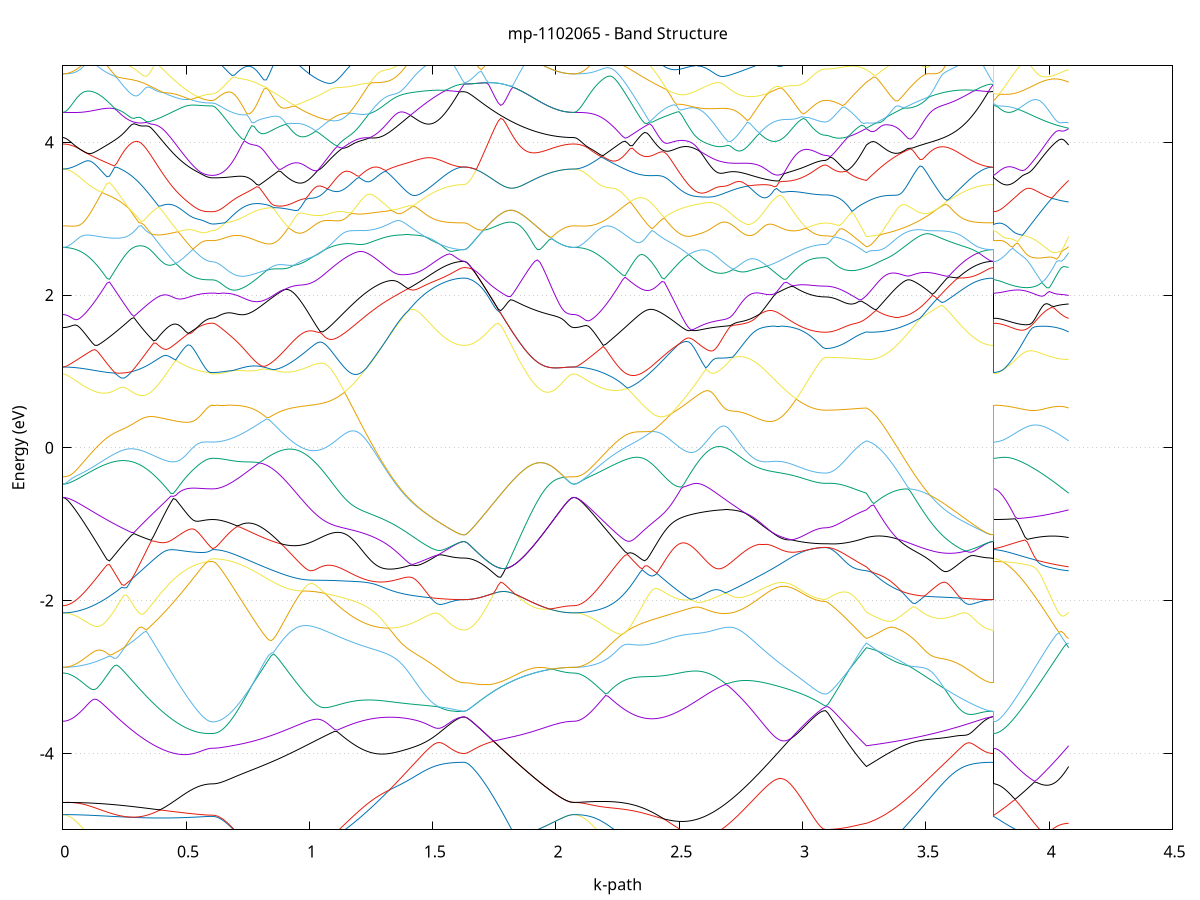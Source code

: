 set title 'mp-1102065 - Band Structure'
set xlabel 'k-path'
set ylabel 'Energy (eV)'
set grid y
set yrange [-5:5]
set terminal png size 800,600
set output 'mp-1102065_bands_gnuplot.png'
plot '-' using 1:2 with lines notitle, '-' using 1:2 with lines notitle, '-' using 1:2 with lines notitle, '-' using 1:2 with lines notitle, '-' using 1:2 with lines notitle, '-' using 1:2 with lines notitle, '-' using 1:2 with lines notitle, '-' using 1:2 with lines notitle, '-' using 1:2 with lines notitle, '-' using 1:2 with lines notitle, '-' using 1:2 with lines notitle, '-' using 1:2 with lines notitle, '-' using 1:2 with lines notitle, '-' using 1:2 with lines notitle, '-' using 1:2 with lines notitle, '-' using 1:2 with lines notitle, '-' using 1:2 with lines notitle, '-' using 1:2 with lines notitle, '-' using 1:2 with lines notitle, '-' using 1:2 with lines notitle, '-' using 1:2 with lines notitle, '-' using 1:2 with lines notitle, '-' using 1:2 with lines notitle, '-' using 1:2 with lines notitle, '-' using 1:2 with lines notitle, '-' using 1:2 with lines notitle, '-' using 1:2 with lines notitle, '-' using 1:2 with lines notitle, '-' using 1:2 with lines notitle, '-' using 1:2 with lines notitle, '-' using 1:2 with lines notitle, '-' using 1:2 with lines notitle, '-' using 1:2 with lines notitle, '-' using 1:2 with lines notitle, '-' using 1:2 with lines notitle, '-' using 1:2 with lines notitle, '-' using 1:2 with lines notitle, '-' using 1:2 with lines notitle, '-' using 1:2 with lines notitle, '-' using 1:2 with lines notitle, '-' using 1:2 with lines notitle, '-' using 1:2 with lines notitle, '-' using 1:2 with lines notitle, '-' using 1:2 with lines notitle, '-' using 1:2 with lines notitle, '-' using 1:2 with lines notitle, '-' using 1:2 with lines notitle, '-' using 1:2 with lines notitle, '-' using 1:2 with lines notitle, '-' using 1:2 with lines notitle, '-' using 1:2 with lines notitle, '-' using 1:2 with lines notitle, '-' using 1:2 with lines notitle, '-' using 1:2 with lines notitle, '-' using 1:2 with lines notitle, '-' using 1:2 with lines notitle, '-' using 1:2 with lines notitle, '-' using 1:2 with lines notitle, '-' using 1:2 with lines notitle, '-' using 1:2 with lines notitle, '-' using 1:2 with lines notitle, '-' using 1:2 with lines notitle, '-' using 1:2 with lines notitle, '-' using 1:2 with lines notitle, '-' using 1:2 with lines notitle, '-' using 1:2 with lines notitle, '-' using 1:2 with lines notitle, '-' using 1:2 with lines notitle, '-' using 1:2 with lines notitle, '-' using 1:2 with lines notitle, '-' using 1:2 with lines notitle, '-' using 1:2 with lines notitle, '-' using 1:2 with lines notitle, '-' using 1:2 with lines notitle, '-' using 1:2 with lines notitle, '-' using 1:2 with lines notitle, '-' using 1:2 with lines notitle, '-' using 1:2 with lines notitle, '-' using 1:2 with lines notitle, '-' using 1:2 with lines notitle, '-' using 1:2 with lines notitle, '-' using 1:2 with lines notitle, '-' using 1:2 with lines notitle, '-' using 1:2 with lines notitle, '-' using 1:2 with lines notitle, '-' using 1:2 with lines notitle, '-' using 1:2 with lines notitle, '-' using 1:2 with lines notitle, '-' using 1:2 with lines notitle, '-' using 1:2 with lines notitle, '-' using 1:2 with lines notitle, '-' using 1:2 with lines notitle, '-' using 1:2 with lines notitle, '-' using 1:2 with lines notitle, '-' using 1:2 with lines notitle, '-' using 1:2 with lines notitle
0.000000 -23.445749
0.009958 -23.445749
0.019915 -23.445749
0.029873 -23.445749
0.039830 -23.445749
0.049788 -23.445749
0.059745 -23.445749
0.069703 -23.445749
0.079660 -23.445849
0.089618 -23.445849
0.099576 -23.445849
0.109533 -23.445849
0.119491 -23.445949
0.129448 -23.445949
0.139406 -23.445949
0.149363 -23.446049
0.159321 -23.446049
0.169279 -23.446149
0.179236 -23.446149
0.189194 -23.446149
0.199151 -23.446249
0.209109 -23.446249
0.219066 -23.446349
0.229024 -23.446349
0.238981 -23.446449
0.248939 -23.446449
0.258897 -23.446449
0.268854 -23.446549
0.278812 -23.446549
0.288769 -23.446649
0.298727 -23.446649
0.308684 -23.446749
0.318642 -23.446749
0.328600 -23.446749
0.338557 -23.446849
0.348515 -23.446849
0.358472 -23.446949
0.368430 -23.446949
0.378387 -23.446949
0.388345 -23.447049
0.398302 -23.447049
0.408260 -23.447049
0.418218 -23.447149
0.428175 -23.447149
0.438133 -23.447149
0.448090 -23.447149
0.458048 -23.447249
0.468005 -23.447249
0.477963 -23.447249
0.487920 -23.447249
0.497878 -23.447249
0.507836 -23.447249
0.517793 -23.447349
0.527751 -23.447349
0.537708 -23.447349
0.547666 -23.447349
0.557623 -23.447349
0.567581 -23.447349
0.577539 -23.447349
0.587496 -23.447349
0.597454 -23.447349
0.607411 -23.447349
0.607411 -23.447349
0.617325 -23.447349
0.627238 -23.447349
0.637152 -23.447349
0.647065 -23.447349
0.656979 -23.447349
0.666893 -23.447349
0.676806 -23.447349
0.686720 -23.447349
0.696633 -23.447249
0.706547 -23.447249
0.716460 -23.447249
0.726374 -23.447249
0.736288 -23.447249
0.746201 -23.447149
0.756115 -23.447149
0.766028 -23.447149
0.775942 -23.447149
0.785855 -23.447049
0.795769 -23.447049
0.805683 -23.447049
0.815596 -23.446949
0.825510 -23.446949
0.835423 -23.446949
0.845337 -23.446849
0.855250 -23.446849
0.865164 -23.446749
0.875077 -23.446749
0.884991 -23.446649
0.894905 -23.446649
0.904818 -23.446549
0.914732 -23.446449
0.924645 -23.446449
0.934559 -23.446349
0.944472 -23.446249
0.954386 -23.446249
0.964300 -23.446149
0.974213 -23.446049
0.984127 -23.445949
0.994040 -23.445949
1.003954 -23.445849
1.013867 -23.445749
1.023781 -23.445649
1.033694 -23.445549
1.033694 -23.445549
1.043594 -23.445449
1.053493 -23.445349
1.063392 -23.445249
1.073291 -23.445149
1.083191 -23.445049
1.093090 -23.444949
1.102989 -23.444849
1.112888 -23.444749
1.122788 -23.444649
1.132687 -23.444549
1.142586 -23.444449
1.152485 -23.444249
1.162384 -23.444149
1.172284 -23.444049
1.182183 -23.443949
1.192082 -23.443849
1.201981 -23.443749
1.211881 -23.443649
1.221780 -23.443549
1.231679 -23.443349
1.241578 -23.443249
1.251478 -23.443149
1.261377 -23.443049
1.271276 -23.442949
1.281175 -23.442849
1.291074 -23.442749
1.300974 -23.442649
1.310873 -23.442549
1.320772 -23.442449
1.330671 -23.442349
1.340571 -23.442249
1.350470 -23.442149
1.360369 -23.442049
1.370268 -23.442049
1.380168 -23.441949
1.390067 -23.441849
1.399966 -23.441749
1.409865 -23.441749
1.419764 -23.441649
1.429664 -23.441549
1.439563 -23.441549
1.449462 -23.441449
1.459361 -23.441349
1.469261 -23.441349
1.479160 -23.441249
1.489059 -23.441249
1.498958 -23.441249
1.508857 -23.441149
1.518757 -23.441149
1.528656 -23.441049
1.538555 -23.441049
1.548454 -23.441049
1.558354 -23.441049
1.568253 -23.440949
1.578152 -23.440949
1.588051 -23.440949
1.597951 -23.440949
1.607850 -23.440949
1.617749 -23.440949
1.627648 -23.440949
1.627648 -23.440949
1.637534 -23.440949
1.647419 -23.440949
1.657304 -23.440949
1.667190 -23.441049
1.677075 -23.441049
1.686961 -23.441149
1.696846 -23.441249
1.706731 -23.441349
1.716617 -23.441449
1.726502 -23.441549
1.736387 -23.441649
1.746273 -23.441749
1.756158 -23.441849
1.766044 -23.442049
1.775929 -23.442149
1.785814 -23.442349
1.795700 -23.442449
1.805585 -23.442649
1.815471 -23.442849
1.825356 -23.442949
1.835241 -23.443149
1.845127 -23.443349
1.855012 -23.443449
1.864898 -23.443649
1.874783 -23.443749
1.884668 -23.443949
1.894554 -23.444149
1.904439 -23.444249
1.914324 -23.444449
1.924210 -23.444549
1.934095 -23.444649
1.943981 -23.444849
1.953866 -23.444949
1.963751 -23.445049
1.973637 -23.445149
1.983522 -23.445249
1.993408 -23.445349
2.003293 -23.445449
2.013178 -23.445549
2.023064 -23.445549
2.032949 -23.445649
2.042834 -23.445649
2.052720 -23.445649
2.062605 -23.445749
2.072491 -23.445749
2.072491 -23.445749
2.082398 -23.445749
2.092306 -23.445749
2.102214 -23.445749
2.112121 -23.445749
2.122029 -23.445749
2.131937 -23.445749
2.141844 -23.445849
2.151752 -23.445849
2.161660 -23.445849
2.171567 -23.445849
2.181475 -23.445949
2.191383 -23.445949
2.201290 -23.446049
2.211198 -23.446049
2.221106 -23.446149
2.231013 -23.446149
2.240921 -23.446249
2.250829 -23.446249
2.260736 -23.446349
2.270644 -23.446349
2.280552 -23.446449
2.290459 -23.446449
2.300367 -23.446549
2.310275 -23.446549
2.320182 -23.446649
2.330090 -23.446749
2.339998 -23.446749
2.349905 -23.446849
2.359813 -23.446849
2.369721 -23.446949
2.379628 -23.446949
2.389536 -23.446949
2.399444 -23.447049
2.409351 -23.447049
2.419259 -23.447149
2.429167 -23.447149
2.439075 -23.447149
2.448982 -23.447149
2.458890 -23.447249
2.468798 -23.447249
2.478705 -23.447249
2.488613 -23.447249
2.498521 -23.447249
2.508428 -23.447249
2.518336 -23.447249
2.528244 -23.447249
2.538151 -23.447249
2.548059 -23.447249
2.557967 -23.447249
2.567874 -23.447149
2.577782 -23.447149
2.587690 -23.447149
2.597597 -23.447149
2.607505 -23.447049
2.617413 -23.447049
2.627320 -23.446949
2.637228 -23.446949
2.647136 -23.446849
2.657043 -23.446849
2.666951 -23.446749
2.676859 -23.446749
2.686766 -23.446649
2.696674 -23.446649
2.706582 -23.446549
2.716489 -23.446449
2.726397 -23.446449
2.736305 -23.446349
2.746212 -23.446349
2.756120 -23.446249
2.766028 -23.446149
2.775935 -23.446149
2.785843 -23.446049
2.795751 -23.445949
2.795751 -23.445949
2.805650 -23.445949
2.815549 -23.445849
2.825448 -23.445749
2.835348 -23.445749
2.845247 -23.445649
2.855146 -23.445549
2.865045 -23.445549
2.874945 -23.445449
2.884844 -23.445449
2.894743 -23.445349
2.904642 -23.445349
2.914541 -23.445249
2.924441 -23.445249
2.934340 -23.445149
2.944239 -23.445149
2.954138 -23.445049
2.964038 -23.445049
2.973937 -23.445049
2.983836 -23.444949
2.993735 -23.444949
3.003635 -23.444949
3.013534 -23.444949
3.023433 -23.444849
3.033332 -23.444849
3.043231 -23.444849
3.053131 -23.444849
3.063030 -23.444849
3.072929 -23.444849
3.082828 -23.444849
3.092728 -23.444849
3.092728 -23.444849
3.102493 -23.444849
3.112259 -23.444849
3.122024 -23.444749
3.131790 -23.444749
3.141555 -23.444749
3.151321 -23.444749
3.161086 -23.444749
3.170852 -23.444749
3.180617 -23.444749
3.190383 -23.444749
3.200148 -23.444749
3.209914 -23.444749
3.219679 -23.444749
3.229445 -23.444749
3.239210 -23.444649
3.248976 -23.444649
3.258741 -23.444649
3.258741 -23.444649
3.268633 -23.444549
3.278525 -23.444449
3.288417 -23.444349
3.298309 -23.444249
3.308201 -23.444149
3.318093 -23.444049
3.327985 -23.443949
3.337877 -23.443849
3.347769 -23.443749
3.357660 -23.443649
3.367552 -23.443449
3.377444 -23.443349
3.387336 -23.443249
3.397228 -23.443149
3.407120 -23.443049
3.417012 -23.442949
3.426904 -23.442849
3.436796 -23.442749
3.446688 -23.442649
3.456579 -23.442549
3.466471 -23.442449
3.476363 -23.442349
3.486255 -23.442249
3.496147 -23.442149
3.506039 -23.442049
3.515931 -23.442049
3.525823 -23.441949
3.535715 -23.441849
3.545607 -23.441749
3.555499 -23.441749
3.565390 -23.441649
3.575282 -23.441549
3.585174 -23.441549
3.595066 -23.441449
3.604958 -23.441349
3.614850 -23.441349
3.624742 -23.441249
3.634634 -23.441249
3.644526 -23.441249
3.654418 -23.441149
3.664309 -23.441149
3.674201 -23.441049
3.684093 -23.441049
3.693985 -23.441049
3.703877 -23.441049
3.713769 -23.440949
3.723661 -23.440949
3.733553 -23.440949
3.743445 -23.440949
3.753337 -23.440949
3.763229 -23.440949
3.773120 -23.440949
3.773120 -23.447349
3.782985 -23.447349
3.792850 -23.447349
3.802715 -23.447349
3.812580 -23.447249
3.822445 -23.447249
3.832310 -23.447149
3.842175 -23.447149
3.852040 -23.447049
3.861905 -23.446949
3.871770 -23.446949
3.881635 -23.446849
3.891500 -23.446749
3.901365 -23.446649
3.911230 -23.446549
3.921095 -23.446449
3.930960 -23.446349
3.940825 -23.446149
3.950690 -23.446049
3.960555 -23.445949
3.970420 -23.445849
3.980285 -23.445749
3.990150 -23.445549
4.000015 -23.445449
4.009880 -23.445349
4.019745 -23.445249
4.029610 -23.445149
4.039474 -23.445049
4.049339 -23.444949
4.059204 -23.444849
4.069069 -23.444749
4.078934 -23.444649
e
0.000000 -23.399249
0.009958 -23.399249
0.019915 -23.399249
0.029873 -23.399349
0.039830 -23.399349
0.049788 -23.399449
0.059745 -23.399549
0.069703 -23.399649
0.079660 -23.399749
0.089618 -23.399949
0.099576 -23.400049
0.109533 -23.400249
0.119491 -23.400349
0.129448 -23.400549
0.139406 -23.400749
0.149363 -23.400949
0.159321 -23.401149
0.169279 -23.401349
0.179236 -23.401549
0.189194 -23.401749
0.199151 -23.401949
0.209109 -23.402149
0.219066 -23.402449
0.229024 -23.402649
0.238981 -23.402849
0.248939 -23.403049
0.258897 -23.403249
0.268854 -23.403449
0.278812 -23.403649
0.288769 -23.403849
0.298727 -23.404049
0.308684 -23.404249
0.318642 -23.404349
0.328600 -23.404549
0.338557 -23.404749
0.348515 -23.404849
0.358472 -23.405049
0.368430 -23.405149
0.378387 -23.405249
0.388345 -23.405349
0.398302 -23.405449
0.408260 -23.405549
0.418218 -23.405649
0.428175 -23.405749
0.438133 -23.405849
0.448090 -23.405949
0.458048 -23.406049
0.468005 -23.406049
0.477963 -23.406149
0.487920 -23.406149
0.497878 -23.406249
0.507836 -23.406249
0.517793 -23.406249
0.527751 -23.406349
0.537708 -23.406349
0.547666 -23.406349
0.557623 -23.406349
0.567581 -23.406349
0.577539 -23.406349
0.587496 -23.406349
0.597454 -23.406449
0.607411 -23.406449
0.607411 -23.406449
0.617325 -23.406449
0.627238 -23.406449
0.637152 -23.406449
0.647065 -23.406449
0.656979 -23.406449
0.666893 -23.406449
0.676806 -23.406549
0.686720 -23.406549
0.696633 -23.406549
0.706547 -23.406649
0.716460 -23.406649
0.726374 -23.406649
0.736288 -23.406749
0.746201 -23.406749
0.756115 -23.406849
0.766028 -23.406849
0.775942 -23.406949
0.785855 -23.406949
0.795769 -23.407049
0.805683 -23.407049
0.815596 -23.407149
0.825510 -23.407149
0.835423 -23.407149
0.845337 -23.407249
0.855250 -23.407249
0.865164 -23.407249
0.875077 -23.407349
0.884991 -23.407349
0.894905 -23.407349
0.904818 -23.407349
0.914732 -23.407349
0.924645 -23.407449
0.934559 -23.407449
0.944472 -23.407449
0.954386 -23.407349
0.964300 -23.407349
0.974213 -23.407349
0.984127 -23.407349
0.994040 -23.407249
1.003954 -23.407249
1.013867 -23.407249
1.023781 -23.407149
1.033694 -23.407049
1.033694 -23.407049
1.043594 -23.407049
1.053493 -23.406949
1.063392 -23.406849
1.073291 -23.406849
1.083191 -23.406749
1.093090 -23.406649
1.102989 -23.406549
1.112888 -23.406449
1.122788 -23.406349
1.132687 -23.406249
1.142586 -23.406049
1.152485 -23.405949
1.162384 -23.405849
1.172284 -23.405749
1.182183 -23.405549
1.192082 -23.405449
1.201981 -23.405349
1.211881 -23.405149
1.221780 -23.405049
1.231679 -23.404849
1.241578 -23.404749
1.251478 -23.404649
1.261377 -23.404449
1.271276 -23.404349
1.281175 -23.404149
1.291074 -23.404049
1.300974 -23.403849
1.310873 -23.403749
1.320772 -23.403649
1.330671 -23.403449
1.340571 -23.403349
1.350470 -23.403249
1.360369 -23.403049
1.370268 -23.402949
1.380168 -23.402849
1.390067 -23.402749
1.399966 -23.402549
1.409865 -23.402449
1.419764 -23.402349
1.429664 -23.402249
1.439563 -23.402149
1.449462 -23.402049
1.459361 -23.401949
1.469261 -23.401949
1.479160 -23.401849
1.489059 -23.401749
1.498958 -23.401649
1.508857 -23.401649
1.518757 -23.401549
1.528656 -23.401549
1.538555 -23.401449
1.548454 -23.401449
1.558354 -23.401349
1.568253 -23.401349
1.578152 -23.401349
1.588051 -23.401349
1.597951 -23.401249
1.607850 -23.401249
1.617749 -23.401249
1.627648 -23.401249
1.627648 -23.401249
1.637534 -23.401249
1.647419 -23.401249
1.657304 -23.401249
1.667190 -23.401249
1.677075 -23.401249
1.686961 -23.401149
1.696846 -23.401149
1.706731 -23.401149
1.716617 -23.401049
1.726502 -23.401049
1.736387 -23.400949
1.746273 -23.400949
1.756158 -23.400849
1.766044 -23.400849
1.775929 -23.400749
1.785814 -23.400749
1.795700 -23.400649
1.805585 -23.400549
1.815471 -23.400549
1.825356 -23.400449
1.835241 -23.400349
1.845127 -23.400349
1.855012 -23.400249
1.864898 -23.400149
1.874783 -23.400049
1.884668 -23.400049
1.894554 -23.399949
1.904439 -23.399849
1.914324 -23.399849
1.924210 -23.399749
1.934095 -23.399649
1.943981 -23.399649
1.953866 -23.399549
1.963751 -23.399549
1.973637 -23.399449
1.983522 -23.399449
1.993408 -23.399349
2.003293 -23.399349
2.013178 -23.399349
2.023064 -23.399349
2.032949 -23.399249
2.042834 -23.399249
2.052720 -23.399249
2.062605 -23.399249
2.072491 -23.399249
2.072491 -23.399249
2.082398 -23.399249
2.092306 -23.399249
2.102214 -23.399349
2.112121 -23.399349
2.122029 -23.399449
2.131937 -23.399549
2.141844 -23.399649
2.151752 -23.399749
2.161660 -23.399849
2.171567 -23.400049
2.181475 -23.400249
2.191383 -23.400349
2.201290 -23.400549
2.211198 -23.400749
2.221106 -23.400949
2.231013 -23.401149
2.240921 -23.401349
2.250829 -23.401549
2.260736 -23.401849
2.270644 -23.402049
2.280552 -23.402249
2.290459 -23.402549
2.300367 -23.402749
2.310275 -23.403049
2.320182 -23.403249
2.330090 -23.403549
2.339998 -23.403749
2.349905 -23.403949
2.359813 -23.404249
2.369721 -23.404449
2.379628 -23.404649
2.389536 -23.404949
2.399444 -23.405149
2.409351 -23.405349
2.419259 -23.405549
2.429167 -23.405749
2.439075 -23.405949
2.448982 -23.406149
2.458890 -23.406249
2.468798 -23.406449
2.478705 -23.406649
2.488613 -23.406749
2.498521 -23.406949
2.508428 -23.407049
2.518336 -23.407149
2.528244 -23.407249
2.538151 -23.407349
2.548059 -23.407449
2.557967 -23.407549
2.567874 -23.407649
2.577782 -23.407749
2.587690 -23.407749
2.597597 -23.407849
2.607505 -23.407849
2.617413 -23.407849
2.627320 -23.407949
2.637228 -23.407949
2.647136 -23.407949
2.657043 -23.407949
2.666951 -23.407949
2.676859 -23.407949
2.686766 -23.407849
2.696674 -23.407849
2.706582 -23.407849
2.716489 -23.407749
2.726397 -23.407749
2.736305 -23.407649
2.746212 -23.407649
2.756120 -23.407549
2.766028 -23.407549
2.775935 -23.407449
2.785843 -23.407349
2.795751 -23.407349
2.795751 -23.407349
2.805650 -23.407249
2.815549 -23.407149
2.825448 -23.407049
2.835348 -23.406949
2.845247 -23.406849
2.855146 -23.406849
2.865045 -23.406749
2.874945 -23.406649
2.884844 -23.406649
2.894743 -23.406749
2.904642 -23.406849
2.914541 -23.406949
2.924441 -23.407049
2.934340 -23.407149
2.944239 -23.407249
2.954138 -23.407349
2.964038 -23.407349
2.973937 -23.407449
2.983836 -23.407549
2.993735 -23.407649
3.003635 -23.407649
3.013534 -23.407749
3.023433 -23.407749
3.033332 -23.407849
3.043231 -23.407849
3.053131 -23.407849
3.063030 -23.407949
3.072929 -23.407949
3.082828 -23.407949
3.092728 -23.407949
3.092728 -23.407949
3.102493 -23.407949
3.112259 -23.407949
3.122024 -23.407949
3.131790 -23.407849
3.141555 -23.407849
3.151321 -23.407849
3.161086 -23.407749
3.170852 -23.407749
3.180617 -23.407749
3.190383 -23.407649
3.200148 -23.407549
3.209914 -23.407549
3.219679 -23.407449
3.229445 -23.407349
3.239210 -23.407349
3.248976 -23.407249
3.258741 -23.407149
3.258741 -23.407149
3.268633 -23.407049
3.278525 -23.406849
3.288417 -23.406749
3.298309 -23.406649
3.308201 -23.406449
3.318093 -23.406349
3.327985 -23.406149
3.337877 -23.405949
3.347769 -23.405849
3.357660 -23.405649
3.367552 -23.405449
3.377444 -23.405349
3.387336 -23.405149
3.397228 -23.404949
3.407120 -23.404749
3.417012 -23.404649
3.426904 -23.404449
3.436796 -23.404249
3.446688 -23.404049
3.456579 -23.403949
3.466471 -23.403749
3.476363 -23.403649
3.486255 -23.403449
3.496147 -23.403349
3.506039 -23.403149
3.515931 -23.403049
3.525823 -23.402849
3.535715 -23.402749
3.545607 -23.402649
3.555499 -23.402449
3.565390 -23.402349
3.575282 -23.402249
3.585174 -23.402149
3.595066 -23.402049
3.604958 -23.401949
3.614850 -23.401849
3.624742 -23.401849
3.634634 -23.401749
3.644526 -23.401649
3.654418 -23.401649
3.664309 -23.401549
3.674201 -23.401549
3.684093 -23.401449
3.693985 -23.401449
3.703877 -23.401349
3.713769 -23.401349
3.723661 -23.401349
3.733553 -23.401349
3.743445 -23.401249
3.753337 -23.401249
3.763229 -23.401249
3.773120 -23.401249
3.773120 -23.406449
3.782985 -23.406449
3.792850 -23.406449
3.802715 -23.406449
3.812580 -23.406449
3.822445 -23.406449
3.832310 -23.406449
3.842175 -23.406449
3.852040 -23.406549
3.861905 -23.406549
3.871770 -23.406549
3.881635 -23.406549
3.891500 -23.406649
3.901365 -23.406649
3.911230 -23.406649
3.921095 -23.406749
3.930960 -23.406749
3.940825 -23.406849
3.950690 -23.406849
3.960555 -23.406849
3.970420 -23.406849
3.980285 -23.406949
3.990150 -23.406949
4.000015 -23.406949
4.009880 -23.407049
4.019745 -23.407049
4.029610 -23.407049
4.039474 -23.407049
4.049339 -23.407049
4.059204 -23.407149
4.069069 -23.407149
4.078934 -23.407149
e
0.000000 -23.399249
0.009958 -23.399249
0.019915 -23.399249
0.029873 -23.399249
0.039830 -23.399249
0.049788 -23.399249
0.059745 -23.399349
0.069703 -23.399349
0.079660 -23.399349
0.089618 -23.399349
0.099576 -23.399449
0.109533 -23.399449
0.119491 -23.399449
0.129448 -23.399549
0.139406 -23.399549
0.149363 -23.399649
0.159321 -23.399649
0.169279 -23.399749
0.179236 -23.399749
0.189194 -23.399849
0.199151 -23.399849
0.209109 -23.399949
0.219066 -23.399949
0.229024 -23.400049
0.238981 -23.400149
0.248939 -23.400149
0.258897 -23.400249
0.268854 -23.400249
0.278812 -23.400349
0.288769 -23.400449
0.298727 -23.400449
0.308684 -23.400549
0.318642 -23.400649
0.328600 -23.400649
0.338557 -23.400749
0.348515 -23.400849
0.358472 -23.400849
0.368430 -23.400949
0.378387 -23.400949
0.388345 -23.401049
0.398302 -23.401049
0.408260 -23.401149
0.418218 -23.401249
0.428175 -23.401249
0.438133 -23.401349
0.448090 -23.401349
0.458048 -23.401349
0.468005 -23.401449
0.477963 -23.401449
0.487920 -23.401549
0.497878 -23.401549
0.507836 -23.401549
0.517793 -23.401649
0.527751 -23.401649
0.537708 -23.401649
0.547666 -23.401649
0.557623 -23.401649
0.567581 -23.401749
0.577539 -23.401749
0.587496 -23.401749
0.597454 -23.401749
0.607411 -23.401749
0.607411 -23.401749
0.617325 -23.401749
0.627238 -23.401749
0.637152 -23.401749
0.647065 -23.401849
0.656979 -23.401849
0.666893 -23.401949
0.676806 -23.401949
0.686720 -23.402049
0.696633 -23.402149
0.706547 -23.402249
0.716460 -23.402349
0.726374 -23.402449
0.736288 -23.402549
0.746201 -23.402649
0.756115 -23.402749
0.766028 -23.402949
0.775942 -23.403049
0.785855 -23.403149
0.795769 -23.403349
0.805683 -23.403449
0.815596 -23.403549
0.825510 -23.403749
0.835423 -23.403849
0.845337 -23.403949
0.855250 -23.404149
0.865164 -23.404249
0.875077 -23.404349
0.884991 -23.404549
0.894905 -23.404649
0.904818 -23.404749
0.914732 -23.404849
0.924645 -23.404949
0.934559 -23.405049
0.944472 -23.405149
0.954386 -23.405249
0.964300 -23.405249
0.974213 -23.405349
0.984127 -23.405449
0.994040 -23.405449
1.003954 -23.405549
1.013867 -23.405549
1.023781 -23.405549
1.033694 -23.405549
1.033694 -23.405549
1.043594 -23.405549
1.053493 -23.405549
1.063392 -23.405549
1.073291 -23.405549
1.083191 -23.405549
1.093090 -23.405549
1.102989 -23.405449
1.112888 -23.405449
1.122788 -23.405349
1.132687 -23.405349
1.142586 -23.405249
1.152485 -23.405149
1.162384 -23.405049
1.172284 -23.404949
1.182183 -23.404949
1.192082 -23.404849
1.201981 -23.404749
1.211881 -23.404649
1.221780 -23.404449
1.231679 -23.404349
1.241578 -23.404249
1.251478 -23.404149
1.261377 -23.404049
1.271276 -23.403949
1.281175 -23.403849
1.291074 -23.403649
1.300974 -23.403549
1.310873 -23.403449
1.320772 -23.403349
1.330671 -23.403249
1.340571 -23.403149
1.350470 -23.402949
1.360369 -23.402849
1.370268 -23.402749
1.380168 -23.402649
1.390067 -23.402549
1.399966 -23.402449
1.409865 -23.402349
1.419764 -23.402249
1.429664 -23.402149
1.439563 -23.402049
1.449462 -23.402049
1.459361 -23.401949
1.469261 -23.401849
1.479160 -23.401749
1.489059 -23.401749
1.498958 -23.401649
1.508857 -23.401549
1.518757 -23.401549
1.528656 -23.401449
1.538555 -23.401449
1.548454 -23.401449
1.558354 -23.401349
1.568253 -23.401349
1.578152 -23.401349
1.588051 -23.401249
1.597951 -23.401249
1.607850 -23.401249
1.617749 -23.401249
1.627648 -23.401249
1.627648 -23.401249
1.637534 -23.401249
1.647419 -23.401249
1.657304 -23.401249
1.667190 -23.401249
1.677075 -23.401249
1.686961 -23.401149
1.696846 -23.401149
1.706731 -23.401149
1.716617 -23.401049
1.726502 -23.401049
1.736387 -23.400949
1.746273 -23.400949
1.756158 -23.400849
1.766044 -23.400849
1.775929 -23.400749
1.785814 -23.400749
1.795700 -23.400649
1.805585 -23.400549
1.815471 -23.400549
1.825356 -23.400449
1.835241 -23.400349
1.845127 -23.400349
1.855012 -23.400249
1.864898 -23.400149
1.874783 -23.400049
1.884668 -23.400049
1.894554 -23.399949
1.904439 -23.399849
1.914324 -23.399849
1.924210 -23.399749
1.934095 -23.399649
1.943981 -23.399649
1.953866 -23.399549
1.963751 -23.399549
1.973637 -23.399449
1.983522 -23.399449
1.993408 -23.399349
2.003293 -23.399349
2.013178 -23.399349
2.023064 -23.399349
2.032949 -23.399249
2.042834 -23.399249
2.052720 -23.399249
2.062605 -23.399249
2.072491 -23.399249
2.072491 -23.399249
2.082398 -23.399249
2.092306 -23.399249
2.102214 -23.399249
2.112121 -23.399249
2.122029 -23.399249
2.131937 -23.399349
2.141844 -23.399349
2.151752 -23.399349
2.161660 -23.399449
2.171567 -23.399449
2.181475 -23.399449
2.191383 -23.399549
2.201290 -23.399549
2.211198 -23.399649
2.221106 -23.399649
2.231013 -23.399749
2.240921 -23.399849
2.250829 -23.399849
2.260736 -23.399949
2.270644 -23.400049
2.280552 -23.400049
2.290459 -23.400149
2.300367 -23.400249
2.310275 -23.400349
2.320182 -23.400349
2.330090 -23.400449
2.339998 -23.400549
2.349905 -23.400649
2.359813 -23.400749
2.369721 -23.400849
2.379628 -23.400849
2.389536 -23.400949
2.399444 -23.401049
2.409351 -23.401149
2.419259 -23.401249
2.429167 -23.401349
2.439075 -23.401449
2.448982 -23.401549
2.458890 -23.401649
2.468798 -23.401749
2.478705 -23.401849
2.488613 -23.401949
2.498521 -23.401949
2.508428 -23.402049
2.518336 -23.402149
2.528244 -23.402249
2.538151 -23.402349
2.548059 -23.402549
2.557967 -23.402649
2.567874 -23.402749
2.577782 -23.402849
2.587690 -23.402949
2.597597 -23.403049
2.607505 -23.403149
2.617413 -23.403249
2.627320 -23.403349
2.637228 -23.403449
2.647136 -23.403649
2.657043 -23.403749
2.666951 -23.403849
2.676859 -23.403949
2.686766 -23.404049
2.696674 -23.404249
2.706582 -23.404349
2.716489 -23.404449
2.726397 -23.404549
2.736305 -23.404749
2.746212 -23.404849
2.756120 -23.404949
2.766028 -23.405149
2.775935 -23.405249
2.785843 -23.405349
2.795751 -23.405549
2.795751 -23.405549
2.805650 -23.405649
2.815549 -23.405749
2.825448 -23.405849
2.835348 -23.406049
2.845247 -23.406149
2.855146 -23.406249
2.865045 -23.406349
2.874945 -23.406449
2.884844 -23.406549
2.894743 -23.406449
2.904642 -23.406349
2.914541 -23.406249
2.924441 -23.406249
2.934340 -23.406149
2.944239 -23.406049
2.954138 -23.405949
2.964038 -23.405949
2.973937 -23.405849
2.983836 -23.405749
2.993735 -23.405749
3.003635 -23.405649
3.013534 -23.405649
3.023433 -23.405549
3.033332 -23.405549
3.043231 -23.405549
3.053131 -23.405449
3.063030 -23.405449
3.072929 -23.405449
3.082828 -23.405449
3.092728 -23.405449
3.092728 -23.405449
3.102493 -23.405449
3.112259 -23.405449
3.122024 -23.405349
3.131790 -23.405349
3.141555 -23.405349
3.151321 -23.405349
3.161086 -23.405249
3.170852 -23.405249
3.180617 -23.405149
3.190383 -23.405049
3.200148 -23.405049
3.209914 -23.404949
3.219679 -23.404849
3.229445 -23.404749
3.239210 -23.404749
3.248976 -23.404649
3.258741 -23.404549
3.258741 -23.404549
3.268633 -23.404449
3.278525 -23.404449
3.288417 -23.404449
3.298309 -23.404349
3.308201 -23.404349
3.318093 -23.404249
3.327985 -23.404249
3.337877 -23.404149
3.347769 -23.404149
3.357660 -23.404049
3.367552 -23.403949
3.377444 -23.403949
3.387336 -23.403849
3.397228 -23.403749
3.407120 -23.403649
3.417012 -23.403549
3.426904 -23.403549
3.436796 -23.403449
3.446688 -23.403349
3.456579 -23.403249
3.466471 -23.403149
3.476363 -23.403049
3.486255 -23.402949
3.496147 -23.402849
3.506039 -23.402749
3.515931 -23.402749
3.525823 -23.402649
3.535715 -23.402549
3.545607 -23.402449
3.555499 -23.402349
3.565390 -23.402249
3.575282 -23.402149
3.585174 -23.402049
3.595066 -23.402049
3.604958 -23.401949
3.614850 -23.401849
3.624742 -23.401849
3.634634 -23.401749
3.644526 -23.401649
3.654418 -23.401649
3.664309 -23.401549
3.674201 -23.401549
3.684093 -23.401449
3.693985 -23.401449
3.703877 -23.401349
3.713769 -23.401349
3.723661 -23.401349
3.733553 -23.401249
3.743445 -23.401249
3.753337 -23.401249
3.763229 -23.401249
3.773120 -23.401249
3.773120 -23.401749
3.782985 -23.401749
3.792850 -23.401749
3.802715 -23.401749
3.812580 -23.401849
3.822445 -23.401849
3.832310 -23.401949
3.842175 -23.401949
3.852040 -23.402049
3.861905 -23.402149
3.871770 -23.402149
3.881635 -23.402249
3.891500 -23.402349
3.901365 -23.402449
3.911230 -23.402549
3.921095 -23.402649
3.930960 -23.402749
3.940825 -23.402949
3.950690 -23.403049
3.960555 -23.403149
3.970420 -23.403249
3.980285 -23.403449
3.990150 -23.403549
4.000015 -23.403649
4.009880 -23.403749
4.019745 -23.403849
4.029610 -23.404049
4.039474 -23.404149
4.049339 -23.404249
4.059204 -23.404349
4.069069 -23.404449
4.078934 -23.404549
e
0.000000 -23.330749
0.009958 -23.330749
0.019915 -23.330749
0.029873 -23.330649
0.039830 -23.330649
0.049788 -23.330549
0.059745 -23.330549
0.069703 -23.330449
0.079660 -23.330349
0.089618 -23.330349
0.099576 -23.330249
0.109533 -23.330149
0.119491 -23.330049
0.129448 -23.330049
0.139406 -23.329949
0.149363 -23.329949
0.159321 -23.329849
0.169279 -23.329849
0.179236 -23.329849
0.189194 -23.329849
0.199151 -23.329849
0.209109 -23.329849
0.219066 -23.329949
0.229024 -23.329949
0.238981 -23.330049
0.248939 -23.330049
0.258897 -23.330149
0.268854 -23.330149
0.278812 -23.330249
0.288769 -23.330349
0.298727 -23.330449
0.308684 -23.330549
0.318642 -23.330549
0.328600 -23.330649
0.338557 -23.330749
0.348515 -23.330849
0.358472 -23.330949
0.368430 -23.331049
0.378387 -23.331149
0.388345 -23.331249
0.398302 -23.331349
0.408260 -23.331449
0.418218 -23.331549
0.428175 -23.331549
0.438133 -23.331649
0.448090 -23.331749
0.458048 -23.331849
0.468005 -23.331949
0.477963 -23.332049
0.487920 -23.332149
0.497878 -23.332249
0.507836 -23.332349
0.517793 -23.332449
0.527751 -23.332549
0.537708 -23.332649
0.547666 -23.332749
0.557623 -23.332849
0.567581 -23.332849
0.577539 -23.332949
0.587496 -23.332949
0.597454 -23.333049
0.607411 -23.333049
0.607411 -23.333049
0.617325 -23.333049
0.627238 -23.333049
0.637152 -23.333049
0.647065 -23.332949
0.656979 -23.332949
0.666893 -23.332949
0.676806 -23.332949
0.686720 -23.332949
0.696633 -23.332949
0.706547 -23.333049
0.716460 -23.333249
0.726374 -23.333349
0.736288 -23.333449
0.746201 -23.333549
0.756115 -23.333549
0.766028 -23.333649
0.775942 -23.333749
0.785855 -23.333749
0.795769 -23.333849
0.805683 -23.333849
0.815596 -23.333849
0.825510 -23.333849
0.835423 -23.333849
0.845337 -23.333849
0.855250 -23.333749
0.865164 -23.333749
0.875077 -23.333649
0.884991 -23.333649
0.894905 -23.333549
0.904818 -23.333449
0.914732 -23.333449
0.924645 -23.333549
0.934559 -23.333649
0.944472 -23.333749
0.954386 -23.333849
0.964300 -23.333949
0.974213 -23.334049
0.984127 -23.334249
0.994040 -23.334349
1.003954 -23.334449
1.013867 -23.334549
1.023781 -23.334749
1.033694 -23.334849
1.033694 -23.334849
1.043594 -23.334949
1.053493 -23.335049
1.063392 -23.335149
1.073291 -23.335349
1.083191 -23.335449
1.093090 -23.335449
1.102989 -23.335549
1.112888 -23.335649
1.122788 -23.335749
1.132687 -23.335749
1.142586 -23.335749
1.152485 -23.335849
1.162384 -23.335849
1.172284 -23.335749
1.182183 -23.335749
1.192082 -23.335749
1.201981 -23.335649
1.211881 -23.335549
1.221780 -23.335449
1.231679 -23.335349
1.241578 -23.335249
1.251478 -23.335049
1.261377 -23.334849
1.271276 -23.334649
1.281175 -23.334449
1.291074 -23.334249
1.300974 -23.333949
1.310873 -23.333649
1.320772 -23.333349
1.330671 -23.333049
1.340571 -23.332649
1.350470 -23.332349
1.360369 -23.331949
1.370268 -23.331549
1.380168 -23.331149
1.390067 -23.330749
1.399966 -23.330349
1.409865 -23.330149
1.419764 -23.330049
1.429664 -23.329949
1.439563 -23.329849
1.449462 -23.329749
1.459361 -23.329549
1.469261 -23.329449
1.479160 -23.329349
1.489059 -23.329149
1.498958 -23.329049
1.508857 -23.328949
1.518757 -23.328849
1.528656 -23.328749
1.538555 -23.328649
1.548454 -23.328549
1.558354 -23.328449
1.568253 -23.328349
1.578152 -23.328249
1.588051 -23.328249
1.597951 -23.328149
1.607850 -23.328149
1.617749 -23.328149
1.627648 -23.328149
1.627648 -23.328149
1.637534 -23.328149
1.647419 -23.328149
1.657304 -23.328149
1.667190 -23.328149
1.677075 -23.328249
1.686961 -23.328249
1.696846 -23.328349
1.706731 -23.328349
1.716617 -23.328449
1.726502 -23.328449
1.736387 -23.328549
1.746273 -23.328649
1.756158 -23.328749
1.766044 -23.328749
1.775929 -23.328849
1.785814 -23.328949
1.795700 -23.329049
1.805585 -23.329149
1.815471 -23.329249
1.825356 -23.329349
1.835241 -23.329449
1.845127 -23.329549
1.855012 -23.329649
1.864898 -23.329649
1.874783 -23.329749
1.884668 -23.329849
1.894554 -23.329949
1.904439 -23.330049
1.914324 -23.330149
1.924210 -23.330149
1.934095 -23.330249
1.943981 -23.330349
1.953866 -23.330349
1.963751 -23.330449
1.973637 -23.330449
1.983522 -23.330549
1.993408 -23.330549
2.003293 -23.330649
2.013178 -23.330649
2.023064 -23.330649
2.032949 -23.330749
2.042834 -23.330749
2.052720 -23.330749
2.062605 -23.330749
2.072491 -23.330749
2.072491 -23.330749
2.082398 -23.330749
2.092306 -23.330749
2.102214 -23.330649
2.112121 -23.330649
2.122029 -23.330549
2.131937 -23.330549
2.141844 -23.330449
2.151752 -23.330349
2.161660 -23.330249
2.171567 -23.330149
2.181475 -23.330049
2.191383 -23.329949
2.201290 -23.329849
2.211198 -23.329749
2.221106 -23.329749
2.231013 -23.329649
2.240921 -23.329649
2.250829 -23.329649
2.260736 -23.329649
2.270644 -23.329749
2.280552 -23.329849
2.290459 -23.329949
2.300367 -23.330049
2.310275 -23.330249
2.320182 -23.330349
2.330090 -23.330549
2.339998 -23.330749
2.349905 -23.330949
2.359813 -23.331149
2.369721 -23.331349
2.379628 -23.331649
2.389536 -23.331849
2.399444 -23.332049
2.409351 -23.332349
2.419259 -23.332549
2.429167 -23.332749
2.439075 -23.333049
2.448982 -23.333249
2.458890 -23.333449
2.468798 -23.333649
2.478705 -23.333849
2.488613 -23.334049
2.498521 -23.334249
2.508428 -23.334449
2.518336 -23.334649
2.528244 -23.334849
2.538151 -23.335049
2.548059 -23.335149
2.557967 -23.335249
2.567874 -23.335449
2.577782 -23.335549
2.587690 -23.335649
2.597597 -23.335749
2.607505 -23.335849
2.617413 -23.335849
2.627320 -23.335949
2.637228 -23.335949
2.647136 -23.335949
2.657043 -23.335949
2.666951 -23.335949
2.676859 -23.335949
2.686766 -23.335949
2.696674 -23.335949
2.706582 -23.335849
2.716489 -23.335849
2.726397 -23.335749
2.736305 -23.335749
2.746212 -23.335649
2.756120 -23.335649
2.766028 -23.335549
2.775935 -23.335549
2.785843 -23.335549
2.795751 -23.335549
2.795751 -23.335549
2.805650 -23.335649
2.815549 -23.335649
2.825448 -23.335749
2.835348 -23.335949
2.845247 -23.336049
2.855146 -23.336249
2.865045 -23.336449
2.874945 -23.336549
2.884844 -23.336749
2.894743 -23.337049
2.904642 -23.337249
2.914541 -23.337449
2.924441 -23.337649
2.934340 -23.337849
2.944239 -23.338049
2.954138 -23.338249
2.964038 -23.338449
2.973937 -23.338549
2.983836 -23.338749
2.993735 -23.338849
3.003635 -23.339049
3.013534 -23.339149
3.023433 -23.339249
3.033332 -23.339349
3.043231 -23.339449
3.053131 -23.339549
3.063030 -23.339549
3.072929 -23.339649
3.082828 -23.339649
3.092728 -23.339649
3.092728 -23.339649
3.102493 -23.339649
3.112259 -23.339649
3.122024 -23.339649
3.131790 -23.339549
3.141555 -23.339549
3.151321 -23.339449
3.161086 -23.339349
3.170852 -23.339249
3.180617 -23.339249
3.190383 -23.339049
3.200148 -23.338949
3.209914 -23.338849
3.219679 -23.338749
3.229445 -23.338549
3.239210 -23.338449
3.248976 -23.338249
3.258741 -23.338049
3.258741 -23.338049
3.268633 -23.338049
3.278525 -23.338049
3.288417 -23.338049
3.298309 -23.337949
3.308201 -23.337849
3.318093 -23.337749
3.327985 -23.337649
3.337877 -23.337549
3.347769 -23.337349
3.357660 -23.337149
3.367552 -23.336949
3.377444 -23.336749
3.387336 -23.336549
3.397228 -23.336349
3.407120 -23.336049
3.417012 -23.335749
3.426904 -23.335449
3.436796 -23.335149
3.446688 -23.334849
3.456579 -23.334449
3.466471 -23.334049
3.476363 -23.333749
3.486255 -23.333349
3.496147 -23.332949
3.506039 -23.332549
3.515931 -23.332049
3.525823 -23.331649
3.535715 -23.331249
3.545607 -23.330849
3.555499 -23.330549
3.565390 -23.330249
3.575282 -23.330049
3.585174 -23.329849
3.595066 -23.329749
3.604958 -23.329549
3.614850 -23.329449
3.624742 -23.329349
3.634634 -23.329149
3.644526 -23.329049
3.654418 -23.328949
3.664309 -23.328849
3.674201 -23.328749
3.684093 -23.328649
3.693985 -23.328549
3.703877 -23.328449
3.713769 -23.328349
3.723661 -23.328249
3.733553 -23.328249
3.743445 -23.328149
3.753337 -23.328149
3.763229 -23.328149
3.773120 -23.328149
3.773120 -23.333049
3.782985 -23.333049
3.792850 -23.332949
3.802715 -23.332949
3.812580 -23.332949
3.822445 -23.332949
3.832310 -23.332849
3.842175 -23.332849
3.852040 -23.332849
3.861905 -23.332849
3.871770 -23.332949
3.881635 -23.333049
3.891500 -23.333249
3.901365 -23.333449
3.911230 -23.333649
3.921095 -23.333849
3.930960 -23.334149
3.940825 -23.334449
3.950690 -23.334749
3.960555 -23.334949
3.970420 -23.335249
3.980285 -23.335549
3.990150 -23.335849
4.000015 -23.336149
4.009880 -23.336449
4.019745 -23.336649
4.029610 -23.336949
4.039474 -23.337249
4.049339 -23.337449
4.059204 -23.337649
4.069069 -23.337849
4.078934 -23.338049
e
0.000000 -23.325849
0.009958 -23.325849
0.019915 -23.325849
0.029873 -23.325849
0.039830 -23.325949
0.049788 -23.325949
0.059745 -23.325949
0.069703 -23.326049
0.079660 -23.326049
0.089618 -23.326149
0.099576 -23.326249
0.109533 -23.326349
0.119491 -23.326449
0.129448 -23.326549
0.139406 -23.326649
0.149363 -23.326749
0.159321 -23.326849
0.169279 -23.326949
0.179236 -23.327049
0.189194 -23.327149
0.199151 -23.327349
0.209109 -23.327449
0.219066 -23.327549
0.229024 -23.327749
0.238981 -23.327849
0.248939 -23.328049
0.258897 -23.328149
0.268854 -23.328349
0.278812 -23.328449
0.288769 -23.328649
0.298727 -23.328749
0.308684 -23.328849
0.318642 -23.329049
0.328600 -23.329149
0.338557 -23.329349
0.348515 -23.329449
0.358472 -23.329649
0.368430 -23.329749
0.378387 -23.329849
0.388345 -23.330049
0.398302 -23.330149
0.408260 -23.330249
0.418218 -23.330349
0.428175 -23.330549
0.438133 -23.330649
0.448090 -23.330749
0.458048 -23.330849
0.468005 -23.330949
0.477963 -23.331049
0.487920 -23.331049
0.497878 -23.331149
0.507836 -23.331249
0.517793 -23.331349
0.527751 -23.331349
0.537708 -23.331449
0.547666 -23.331449
0.557623 -23.331449
0.567581 -23.331549
0.577539 -23.331549
0.587496 -23.331549
0.597454 -23.331549
0.607411 -23.331549
0.607411 -23.331549
0.617325 -23.331649
0.627238 -23.331849
0.637152 -23.332049
0.647065 -23.332149
0.656979 -23.332349
0.666893 -23.332549
0.676806 -23.332649
0.686720 -23.332849
0.696633 -23.332949
0.706547 -23.332849
0.716460 -23.332849
0.726374 -23.332849
0.736288 -23.332849
0.746201 -23.332849
0.756115 -23.332849
0.766028 -23.332849
0.775942 -23.332749
0.785855 -23.332749
0.795769 -23.332849
0.805683 -23.332849
0.815596 -23.332849
0.825510 -23.332849
0.835423 -23.332849
0.845337 -23.332949
0.855250 -23.332949
0.865164 -23.333049
0.875077 -23.333049
0.884991 -23.333149
0.894905 -23.333249
0.904818 -23.333349
0.914732 -23.333349
0.924645 -23.333249
0.934559 -23.333149
0.944472 -23.333049
0.954386 -23.332949
0.964300 -23.332849
0.974213 -23.332749
0.984127 -23.332549
0.994040 -23.332449
1.003954 -23.332249
1.013867 -23.332149
1.023781 -23.332049
1.033694 -23.331849
1.033694 -23.331849
1.043594 -23.331749
1.053493 -23.331649
1.063392 -23.331449
1.073291 -23.331349
1.083191 -23.331249
1.093090 -23.331149
1.102989 -23.331049
1.112888 -23.331049
1.122788 -23.330949
1.132687 -23.330949
1.142586 -23.330949
1.152485 -23.330949
1.162384 -23.330949
1.172284 -23.330949
1.182183 -23.330949
1.192082 -23.330949
1.201981 -23.330949
1.211881 -23.331049
1.221780 -23.331049
1.231679 -23.331049
1.241578 -23.331049
1.251478 -23.331049
1.261377 -23.331049
1.271276 -23.331049
1.281175 -23.331049
1.291074 -23.331049
1.300974 -23.331049
1.310873 -23.331049
1.320772 -23.330949
1.330671 -23.330949
1.340571 -23.330849
1.350470 -23.330749
1.360369 -23.330749
1.370268 -23.330649
1.380168 -23.330549
1.390067 -23.330449
1.399966 -23.330249
1.409865 -23.329849
1.419764 -23.329349
1.429664 -23.328849
1.439563 -23.328349
1.449462 -23.327849
1.459361 -23.327349
1.469261 -23.326849
1.479160 -23.326349
1.489059 -23.325749
1.498958 -23.325249
1.508857 -23.324749
1.518757 -23.324249
1.528656 -23.323749
1.538555 -23.323349
1.548454 -23.322849
1.558354 -23.322449
1.568253 -23.322049
1.578152 -23.321749
1.588051 -23.321449
1.597951 -23.321149
1.607850 -23.321049
1.617749 -23.320949
1.627648 -23.320849
1.627648 -23.320849
1.637534 -23.320849
1.647419 -23.320949
1.657304 -23.320949
1.667190 -23.320949
1.677075 -23.321049
1.686961 -23.321149
1.696846 -23.321149
1.706731 -23.321249
1.716617 -23.321349
1.726502 -23.321449
1.736387 -23.321649
1.746273 -23.321749
1.756158 -23.321849
1.766044 -23.322049
1.775929 -23.322149
1.785814 -23.322349
1.795700 -23.322449
1.805585 -23.322649
1.815471 -23.322849
1.825356 -23.322949
1.835241 -23.323149
1.845127 -23.323349
1.855012 -23.323549
1.864898 -23.323649
1.874783 -23.323849
1.884668 -23.324049
1.894554 -23.324149
1.904439 -23.324349
1.914324 -23.324449
1.924210 -23.324649
1.934095 -23.324749
1.943981 -23.324949
1.953866 -23.325049
1.963751 -23.325149
1.973637 -23.325249
1.983522 -23.325349
1.993408 -23.325449
2.003293 -23.325549
2.013178 -23.325649
2.023064 -23.325649
2.032949 -23.325749
2.042834 -23.325749
2.052720 -23.325849
2.062605 -23.325849
2.072491 -23.325849
2.072491 -23.325849
2.082398 -23.325849
2.092306 -23.325849
2.102214 -23.325849
2.112121 -23.325849
2.122029 -23.325949
2.131937 -23.325949
2.141844 -23.326049
2.151752 -23.326049
2.161660 -23.326149
2.171567 -23.326149
2.181475 -23.326249
2.191383 -23.326249
2.201290 -23.326349
2.211198 -23.326349
2.221106 -23.326349
2.231013 -23.326449
2.240921 -23.326449
2.250829 -23.326349
2.260736 -23.326349
2.270644 -23.326249
2.280552 -23.326149
2.290459 -23.326049
2.300367 -23.325949
2.310275 -23.326049
2.320182 -23.326049
2.330090 -23.326149
2.339998 -23.326149
2.349905 -23.326249
2.359813 -23.326349
2.369721 -23.326349
2.379628 -23.326449
2.389536 -23.326549
2.399444 -23.326649
2.409351 -23.326749
2.419259 -23.326849
2.429167 -23.326949
2.439075 -23.327049
2.448982 -23.327149
2.458890 -23.327249
2.468798 -23.327349
2.478705 -23.327449
2.488613 -23.327549
2.498521 -23.327649
2.508428 -23.327749
2.518336 -23.327949
2.528244 -23.328049
2.538151 -23.328149
2.548059 -23.328249
2.557967 -23.328349
2.567874 -23.328349
2.577782 -23.328449
2.587690 -23.328549
2.597597 -23.328649
2.607505 -23.328649
2.617413 -23.328749
2.627320 -23.328749
2.637228 -23.328849
2.647136 -23.328849
2.657043 -23.328849
2.666951 -23.328849
2.676859 -23.328849
2.686766 -23.328849
2.696674 -23.328849
2.706582 -23.328849
2.716489 -23.328749
2.726397 -23.328849
2.736305 -23.329049
2.746212 -23.329249
2.756120 -23.329449
2.766028 -23.329649
2.775935 -23.329749
2.785843 -23.329849
2.795751 -23.329949
2.795751 -23.329949
2.805650 -23.329949
2.815549 -23.329849
2.825448 -23.329849
2.835348 -23.329749
2.845247 -23.329549
2.855146 -23.329449
2.865045 -23.329249
2.874945 -23.329049
2.884844 -23.328749
2.894743 -23.328549
2.904642 -23.328249
2.914541 -23.327949
2.924441 -23.327649
2.934340 -23.327349
2.944239 -23.327049
2.954138 -23.326849
2.964038 -23.326549
2.973937 -23.326249
2.983836 -23.326049
2.993735 -23.325749
3.003635 -23.325549
3.013534 -23.325349
3.023433 -23.325149
3.033332 -23.324949
3.043231 -23.324749
3.053131 -23.324649
3.063030 -23.324549
3.072929 -23.324549
3.082828 -23.324449
3.092728 -23.324449
3.092728 -23.324449
3.102493 -23.324449
3.112259 -23.324449
3.122024 -23.324449
3.131790 -23.324549
3.141555 -23.324549
3.151321 -23.324649
3.161086 -23.324749
3.170852 -23.324849
3.180617 -23.325149
3.190383 -23.325449
3.200148 -23.325749
3.209914 -23.326049
3.219679 -23.326349
3.229445 -23.326749
3.239210 -23.327049
3.248976 -23.327449
3.258741 -23.327749
3.258741 -23.327749
3.268633 -23.328049
3.278525 -23.328249
3.288417 -23.328449
3.298309 -23.328649
3.308201 -23.328849
3.318093 -23.329049
3.327985 -23.329249
3.337877 -23.329349
3.347769 -23.329549
3.357660 -23.329649
3.367552 -23.329849
3.377444 -23.329949
3.387336 -23.330049
3.397228 -23.330149
3.407120 -23.330249
3.417012 -23.330349
3.426904 -23.330349
3.436796 -23.330449
3.446688 -23.330449
3.456579 -23.330449
3.466471 -23.330449
3.476363 -23.330449
3.486255 -23.330449
3.496147 -23.330349
3.506039 -23.330349
3.515931 -23.330249
3.525823 -23.330149
3.535715 -23.330049
3.545607 -23.329849
3.555499 -23.329549
3.565390 -23.329249
3.575282 -23.328849
3.585174 -23.328349
3.595066 -23.327849
3.604958 -23.327349
3.614850 -23.326849
3.624742 -23.326349
3.634634 -23.325849
3.644526 -23.325249
3.654418 -23.324749
3.664309 -23.324249
3.674201 -23.323749
3.684093 -23.323349
3.693985 -23.322849
3.703877 -23.322449
3.713769 -23.322049
3.723661 -23.321749
3.733553 -23.321449
3.743445 -23.321149
3.753337 -23.321049
3.763229 -23.320949
3.773120 -23.320849
3.773120 -23.331549
3.782985 -23.331549
3.792850 -23.331549
3.802715 -23.331549
3.812580 -23.331449
3.822445 -23.331349
3.832310 -23.331449
3.842175 -23.331549
3.852040 -23.331649
3.861905 -23.331649
3.871770 -23.331649
3.881635 -23.331649
3.891500 -23.331549
3.901365 -23.331449
3.911230 -23.331349
3.921095 -23.331149
3.930960 -23.331049
3.940825 -23.330849
3.950690 -23.330649
3.960555 -23.330449
3.970420 -23.330249
3.980285 -23.330049
3.990150 -23.329849
4.000015 -23.329649
4.009880 -23.329449
4.019745 -23.329149
4.029610 -23.328949
4.039474 -23.328749
4.049339 -23.328449
4.059204 -23.328249
4.069069 -23.328049
4.078934 -23.327749
e
0.000000 -23.325849
0.009958 -23.325849
0.019915 -23.325849
0.029873 -23.325849
0.039830 -23.325849
0.049788 -23.325749
0.059745 -23.325749
0.069703 -23.325749
0.079660 -23.325749
0.089618 -23.325649
0.099576 -23.325649
0.109533 -23.325549
0.119491 -23.325549
0.129448 -23.325449
0.139406 -23.325349
0.149363 -23.325349
0.159321 -23.325249
0.169279 -23.325149
0.179236 -23.325049
0.189194 -23.325049
0.199151 -23.324949
0.209109 -23.324849
0.219066 -23.324849
0.229024 -23.324749
0.238981 -23.324749
0.248939 -23.324749
0.258897 -23.324849
0.268854 -23.324849
0.278812 -23.324949
0.288769 -23.325049
0.298727 -23.325149
0.308684 -23.325349
0.318642 -23.325549
0.328600 -23.325649
0.338557 -23.325949
0.348515 -23.326149
0.358472 -23.326349
0.368430 -23.326649
0.378387 -23.326949
0.388345 -23.327249
0.398302 -23.327549
0.408260 -23.327849
0.418218 -23.328149
0.428175 -23.328349
0.438133 -23.328649
0.448090 -23.328949
0.458048 -23.329249
0.468005 -23.329449
0.477963 -23.329749
0.487920 -23.329949
0.497878 -23.330149
0.507836 -23.330349
0.517793 -23.330549
0.527751 -23.330649
0.537708 -23.330749
0.547666 -23.330849
0.557623 -23.330949
0.567581 -23.331049
0.577539 -23.331049
0.587496 -23.331149
0.597454 -23.331149
0.607411 -23.331149
0.607411 -23.331149
0.617325 -23.331049
0.627238 -23.330949
0.637152 -23.330749
0.647065 -23.330449
0.656979 -23.330249
0.666893 -23.330049
0.676806 -23.329849
0.686720 -23.329649
0.696633 -23.329449
0.706547 -23.329249
0.716460 -23.328949
0.726374 -23.328749
0.736288 -23.328549
0.746201 -23.328349
0.756115 -23.328249
0.766028 -23.328049
0.775942 -23.327849
0.785855 -23.327749
0.795769 -23.327549
0.805683 -23.327449
0.815596 -23.327249
0.825510 -23.327149
0.835423 -23.327049
0.845337 -23.326949
0.855250 -23.326849
0.865164 -23.326849
0.875077 -23.326749
0.884991 -23.326749
0.894905 -23.326649
0.904818 -23.326649
0.914732 -23.326649
0.924645 -23.326649
0.934559 -23.326649
0.944472 -23.326649
0.954386 -23.326749
0.964300 -23.326749
0.974213 -23.326849
0.984127 -23.326849
0.994040 -23.326949
1.003954 -23.326949
1.013867 -23.327049
1.023781 -23.327149
1.033694 -23.327149
1.033694 -23.327149
1.043594 -23.327249
1.053493 -23.327349
1.063392 -23.327349
1.073291 -23.327349
1.083191 -23.327449
1.093090 -23.327449
1.102989 -23.327449
1.112888 -23.327449
1.122788 -23.327349
1.132687 -23.327249
1.142586 -23.327249
1.152485 -23.327149
1.162384 -23.326949
1.172284 -23.326849
1.182183 -23.326749
1.192082 -23.326549
1.201981 -23.326349
1.211881 -23.326249
1.221780 -23.326049
1.231679 -23.325849
1.241578 -23.325649
1.251478 -23.325449
1.261377 -23.325249
1.271276 -23.325049
1.281175 -23.324849
1.291074 -23.324649
1.300974 -23.324549
1.310873 -23.324349
1.320772 -23.324149
1.330671 -23.323949
1.340571 -23.323749
1.350470 -23.323549
1.360369 -23.323449
1.370268 -23.323249
1.380168 -23.323049
1.390067 -23.322949
1.399966 -23.322749
1.409865 -23.322649
1.419764 -23.322449
1.429664 -23.322349
1.439563 -23.322149
1.449462 -23.322049
1.459361 -23.321949
1.469261 -23.321849
1.479160 -23.321749
1.489059 -23.321649
1.498958 -23.321549
1.508857 -23.321449
1.518757 -23.321349
1.528656 -23.321249
1.538555 -23.321149
1.548454 -23.321149
1.558354 -23.321049
1.568253 -23.321049
1.578152 -23.320949
1.588051 -23.320949
1.597951 -23.320949
1.607850 -23.320849
1.617749 -23.320849
1.627648 -23.320849
1.627648 -23.320849
1.637534 -23.320849
1.647419 -23.320949
1.657304 -23.320949
1.667190 -23.320949
1.677075 -23.321049
1.686961 -23.321149
1.696846 -23.321149
1.706731 -23.321249
1.716617 -23.321349
1.726502 -23.321449
1.736387 -23.321649
1.746273 -23.321749
1.756158 -23.321849
1.766044 -23.322049
1.775929 -23.322149
1.785814 -23.322349
1.795700 -23.322449
1.805585 -23.322649
1.815471 -23.322849
1.825356 -23.322949
1.835241 -23.323149
1.845127 -23.323349
1.855012 -23.323549
1.864898 -23.323649
1.874783 -23.323849
1.884668 -23.324049
1.894554 -23.324149
1.904439 -23.324349
1.914324 -23.324449
1.924210 -23.324649
1.934095 -23.324749
1.943981 -23.324949
1.953866 -23.325049
1.963751 -23.325149
1.973637 -23.325249
1.983522 -23.325349
1.993408 -23.325449
2.003293 -23.325549
2.013178 -23.325649
2.023064 -23.325649
2.032949 -23.325749
2.042834 -23.325749
2.052720 -23.325849
2.062605 -23.325849
2.072491 -23.325849
2.072491 -23.325849
2.082398 -23.325849
2.092306 -23.325849
2.102214 -23.325849
2.112121 -23.325849
2.122029 -23.325849
2.131937 -23.325849
2.141844 -23.325849
2.151752 -23.325849
2.161660 -23.325849
2.171567 -23.325849
2.181475 -23.325849
2.191383 -23.325849
2.201290 -23.325849
2.211198 -23.325849
2.221106 -23.325849
2.231013 -23.325849
2.240921 -23.325849
2.250829 -23.325849
2.260736 -23.325849
2.270644 -23.325849
2.280552 -23.325949
2.290459 -23.325949
2.300367 -23.325949
2.310275 -23.325849
2.320182 -23.325649
2.330090 -23.325549
2.339998 -23.325449
2.349905 -23.325249
2.359813 -23.325149
2.369721 -23.325049
2.379628 -23.324849
2.389536 -23.324749
2.399444 -23.324649
2.409351 -23.324649
2.419259 -23.324549
2.429167 -23.324449
2.439075 -23.324449
2.448982 -23.324449
2.458890 -23.324449
2.468798 -23.324449
2.478705 -23.324449
2.488613 -23.324449
2.498521 -23.324549
2.508428 -23.324549
2.518336 -23.324649
2.528244 -23.324749
2.538151 -23.324849
2.548059 -23.325049
2.557967 -23.325149
2.567874 -23.325349
2.577782 -23.325449
2.587690 -23.325649
2.597597 -23.325849
2.607505 -23.326049
2.617413 -23.326249
2.627320 -23.326449
2.637228 -23.326749
2.647136 -23.326949
2.657043 -23.327149
2.666951 -23.327449
2.676859 -23.327649
2.686766 -23.327949
2.696674 -23.328149
2.706582 -23.328449
2.716489 -23.328649
2.726397 -23.328749
2.736305 -23.328649
2.746212 -23.328549
2.756120 -23.328449
2.766028 -23.328349
2.775935 -23.328249
2.785843 -23.328149
2.795751 -23.327949
2.795751 -23.327949
2.805650 -23.327849
2.815549 -23.327749
2.825448 -23.327549
2.835348 -23.327349
2.845247 -23.327249
2.855146 -23.327049
2.865045 -23.326849
2.874945 -23.326649
2.884844 -23.326449
2.894743 -23.326249
2.904642 -23.326149
2.914541 -23.325949
2.924441 -23.325749
2.934340 -23.325549
2.944239 -23.325349
2.954138 -23.325149
2.964038 -23.325049
2.973937 -23.324849
2.983836 -23.324749
2.993735 -23.324549
3.003635 -23.324449
3.013534 -23.324349
3.023433 -23.324149
3.033332 -23.324049
3.043231 -23.324049
3.053131 -23.323949
3.063030 -23.323849
3.072929 -23.323849
3.082828 -23.323849
3.092728 -23.323849
3.092728 -23.323849
3.102493 -23.323849
3.112259 -23.323849
3.122024 -23.323949
3.131790 -23.324049
3.141555 -23.324249
3.151321 -23.324449
3.161086 -23.324649
3.170852 -23.324749
3.180617 -23.324849
3.190383 -23.324949
3.200148 -23.325049
3.209914 -23.325149
3.219679 -23.325249
3.229445 -23.325449
3.239210 -23.325549
3.248976 -23.325649
3.258741 -23.325849
3.258741 -23.325849
3.268633 -23.325749
3.278525 -23.325649
3.288417 -23.325549
3.298309 -23.325449
3.308201 -23.325449
3.318093 -23.325349
3.327985 -23.325249
3.337877 -23.325149
3.347769 -23.325049
3.357660 -23.324849
3.367552 -23.324749
3.377444 -23.324649
3.387336 -23.324549
3.397228 -23.324449
3.407120 -23.324349
3.417012 -23.324149
3.426904 -23.324049
3.436796 -23.323949
3.446688 -23.323849
3.456579 -23.323649
3.466471 -23.323549
3.476363 -23.323449
3.486255 -23.323349
3.496147 -23.323149
3.506039 -23.323049
3.515931 -23.322949
3.525823 -23.322849
3.535715 -23.322649
3.545607 -23.322549
3.555499 -23.322449
3.565390 -23.322349
3.575282 -23.322249
3.585174 -23.322049
3.595066 -23.321949
3.604958 -23.321849
3.614850 -23.321749
3.624742 -23.321649
3.634634 -23.321549
3.644526 -23.321449
3.654418 -23.321349
3.664309 -23.321349
3.674201 -23.321249
3.684093 -23.321149
3.693985 -23.321149
3.703877 -23.321049
3.713769 -23.321049
3.723661 -23.320949
3.733553 -23.320949
3.743445 -23.320949
3.753337 -23.320849
3.763229 -23.320849
3.773120 -23.320849
3.773120 -23.331149
3.782985 -23.331149
3.792850 -23.331249
3.802715 -23.331249
3.812580 -23.331349
3.822445 -23.331349
3.832310 -23.331249
3.842175 -23.331149
3.852040 -23.331049
3.861905 -23.330849
3.871770 -23.330749
3.881635 -23.330549
3.891500 -23.330349
3.901365 -23.330149
3.911230 -23.329949
3.921095 -23.329749
3.930960 -23.329549
3.940825 -23.329249
3.950690 -23.329049
3.960555 -23.328749
3.970420 -23.328549
3.980285 -23.328249
3.990150 -23.328049
4.000015 -23.327749
4.009880 -23.327549
4.019745 -23.327249
4.029610 -23.326949
4.039474 -23.326749
4.049339 -23.326549
4.059204 -23.326249
4.069069 -23.326049
4.078934 -23.325849
e
0.000000 -23.298949
0.009958 -23.298949
0.019915 -23.298949
0.029873 -23.298949
0.039830 -23.298949
0.049788 -23.298949
0.059745 -23.298949
0.069703 -23.298949
0.079660 -23.298949
0.089618 -23.298949
0.099576 -23.298949
0.109533 -23.298949
0.119491 -23.298949
0.129448 -23.298949
0.139406 -23.298949
0.149363 -23.298949
0.159321 -23.298849
0.169279 -23.298849
0.179236 -23.298849
0.189194 -23.298749
0.199151 -23.298749
0.209109 -23.298649
0.219066 -23.298549
0.229024 -23.298449
0.238981 -23.298349
0.248939 -23.298249
0.258897 -23.298149
0.268854 -23.297949
0.278812 -23.297749
0.288769 -23.297549
0.298727 -23.297349
0.308684 -23.297149
0.318642 -23.296949
0.328600 -23.296649
0.338557 -23.296449
0.348515 -23.296149
0.358472 -23.295849
0.368430 -23.295549
0.378387 -23.295249
0.388345 -23.295049
0.398302 -23.294749
0.408260 -23.294449
0.418218 -23.294149
0.428175 -23.293849
0.438133 -23.293549
0.448090 -23.293249
0.458048 -23.293049
0.468005 -23.292749
0.477963 -23.292549
0.487920 -23.292349
0.497878 -23.292049
0.507836 -23.291849
0.517793 -23.291749
0.527751 -23.291549
0.537708 -23.291349
0.547666 -23.291249
0.557623 -23.291149
0.567581 -23.291049
0.577539 -23.290949
0.587496 -23.290949
0.597454 -23.290949
0.607411 -23.290849
0.607411 -23.290849
0.617325 -23.290849
0.627238 -23.290849
0.637152 -23.290849
0.647065 -23.290849
0.656979 -23.290849
0.666893 -23.290849
0.676806 -23.290849
0.686720 -23.290849
0.696633 -23.290749
0.706547 -23.290749
0.716460 -23.290749
0.726374 -23.290749
0.736288 -23.290649
0.746201 -23.290649
0.756115 -23.290549
0.766028 -23.290549
0.775942 -23.290449
0.785855 -23.290449
0.795769 -23.290349
0.805683 -23.290249
0.815596 -23.290249
0.825510 -23.290149
0.835423 -23.290049
0.845337 -23.289949
0.855250 -23.289849
0.865164 -23.289749
0.875077 -23.289849
0.884991 -23.289849
0.894905 -23.289949
0.904818 -23.290049
0.914732 -23.290049
0.924645 -23.290149
0.934559 -23.290149
0.944472 -23.290249
0.954386 -23.290249
0.964300 -23.290249
0.974213 -23.290349
0.984127 -23.290349
0.994040 -23.290349
1.003954 -23.290449
1.013867 -23.290449
1.023781 -23.290449
1.033694 -23.290449
1.033694 -23.290449
1.043594 -23.290549
1.053493 -23.290549
1.063392 -23.290649
1.073291 -23.290649
1.083191 -23.290649
1.093090 -23.290749
1.102989 -23.290849
1.112888 -23.290849
1.122788 -23.290949
1.132687 -23.291049
1.142586 -23.291149
1.152485 -23.291249
1.162384 -23.291349
1.172284 -23.291449
1.182183 -23.291649
1.192082 -23.291749
1.201981 -23.291949
1.211881 -23.292149
1.221780 -23.292349
1.231679 -23.292549
1.241578 -23.292749
1.251478 -23.292949
1.261377 -23.293149
1.271276 -23.293449
1.281175 -23.293749
1.291074 -23.294049
1.300974 -23.294349
1.310873 -23.294649
1.320772 -23.294949
1.330671 -23.295249
1.340571 -23.295649
1.350470 -23.296049
1.360369 -23.296449
1.370268 -23.296749
1.380168 -23.297249
1.390067 -23.297649
1.399966 -23.298049
1.409865 -23.298449
1.419764 -23.298949
1.429664 -23.299349
1.439563 -23.299849
1.449462 -23.300349
1.459361 -23.300749
1.469261 -23.301249
1.479160 -23.301749
1.489059 -23.302249
1.498958 -23.302749
1.508857 -23.303149
1.518757 -23.303649
1.528656 -23.304149
1.538555 -23.304549
1.548454 -23.304949
1.558354 -23.305349
1.568253 -23.305749
1.578152 -23.306049
1.588051 -23.306349
1.597951 -23.306549
1.607850 -23.306749
1.617749 -23.306849
1.627648 -23.306849
1.627648 -23.306849
1.637534 -23.306849
1.647419 -23.306849
1.657304 -23.306749
1.667190 -23.306649
1.677075 -23.306549
1.686961 -23.306449
1.696846 -23.306349
1.706731 -23.306149
1.716617 -23.306049
1.726502 -23.305849
1.736387 -23.305649
1.746273 -23.305449
1.756158 -23.305249
1.766044 -23.304949
1.775929 -23.304749
1.785814 -23.304449
1.795700 -23.304249
1.805585 -23.303949
1.815471 -23.303649
1.825356 -23.303449
1.835241 -23.303149
1.845127 -23.302849
1.855012 -23.302649
1.864898 -23.302349
1.874783 -23.302049
1.884668 -23.301849
1.894554 -23.301549
1.904439 -23.301349
1.914324 -23.301049
1.924210 -23.300849
1.934095 -23.300649
1.943981 -23.300349
1.953866 -23.300149
1.963751 -23.300049
1.973637 -23.299849
1.983522 -23.299649
1.993408 -23.299549
2.003293 -23.299449
2.013178 -23.299349
2.023064 -23.299249
2.032949 -23.299149
2.042834 -23.299049
2.052720 -23.299049
2.062605 -23.298949
2.072491 -23.298949
2.072491 -23.298949
2.082398 -23.298949
2.092306 -23.298949
2.102214 -23.298949
2.112121 -23.298949
2.122029 -23.298949
2.131937 -23.298949
2.141844 -23.298949
2.151752 -23.298949
2.161660 -23.298949
2.171567 -23.298949
2.181475 -23.298949
2.191383 -23.298849
2.201290 -23.298849
2.211198 -23.298849
2.221106 -23.298849
2.231013 -23.298749
2.240921 -23.298749
2.250829 -23.298649
2.260736 -23.298649
2.270644 -23.298649
2.280552 -23.298549
2.290459 -23.298449
2.300367 -23.298449
2.310275 -23.298349
2.320182 -23.298249
2.330090 -23.298149
2.339998 -23.298049
2.349905 -23.297949
2.359813 -23.297849
2.369721 -23.297749
2.379628 -23.297649
2.389536 -23.297449
2.399444 -23.297349
2.409351 -23.297149
2.419259 -23.297049
2.429167 -23.296849
2.439075 -23.296649
2.448982 -23.296549
2.458890 -23.296349
2.468798 -23.296149
2.478705 -23.295949
2.488613 -23.295749
2.498521 -23.295549
2.508428 -23.295249
2.518336 -23.295049
2.528244 -23.294849
2.538151 -23.294549
2.548059 -23.294349
2.557967 -23.294049
2.567874 -23.293849
2.577782 -23.293549
2.587690 -23.293349
2.597597 -23.293049
2.607505 -23.292849
2.617413 -23.292549
2.627320 -23.292349
2.637228 -23.292049
2.647136 -23.291749
2.657043 -23.291549
2.666951 -23.291249
2.676859 -23.290949
2.686766 -23.290749
2.696674 -23.290449
2.706582 -23.290249
2.716489 -23.289949
2.726397 -23.289749
2.736305 -23.289749
2.746212 -23.289849
2.756120 -23.289949
2.766028 -23.290049
2.775935 -23.290249
2.785843 -23.290349
2.795751 -23.290549
2.795751 -23.290549
2.805650 -23.290649
2.815549 -23.290849
2.825448 -23.291049
2.835348 -23.291249
2.845247 -23.291449
2.855146 -23.291649
2.865045 -23.291849
2.874945 -23.292049
2.884844 -23.292249
2.894743 -23.292549
2.904642 -23.292749
2.914541 -23.292949
2.924441 -23.293249
2.934340 -23.293449
2.944239 -23.293649
2.954138 -23.293849
2.964038 -23.294149
2.973937 -23.294349
2.983836 -23.294549
2.993735 -23.294749
3.003635 -23.294849
3.013534 -23.295049
3.023433 -23.295249
3.033332 -23.295349
3.043231 -23.295449
3.053131 -23.295549
3.063030 -23.295649
3.072929 -23.295649
3.082828 -23.295749
3.092728 -23.295749
3.092728 -23.295749
3.102493 -23.295749
3.112259 -23.295649
3.122024 -23.295649
3.131790 -23.295549
3.141555 -23.295449
3.151321 -23.295349
3.161086 -23.295249
3.170852 -23.295049
3.180617 -23.294949
3.190383 -23.294749
3.200148 -23.294549
3.209914 -23.294449
3.219679 -23.294249
3.229445 -23.294049
3.239210 -23.293849
3.248976 -23.293649
3.258741 -23.293449
3.258741 -23.293449
3.268633 -23.293449
3.278525 -23.293349
3.288417 -23.293249
3.298309 -23.293249
3.308201 -23.293249
3.318093 -23.293249
3.327985 -23.293249
3.337877 -23.293249
3.347769 -23.293349
3.357660 -23.293349
3.367552 -23.293449
3.377444 -23.293549
3.387336 -23.293649
3.397228 -23.293849
3.407120 -23.293949
3.417012 -23.294149
3.426904 -23.294349
3.436796 -23.294549
3.446688 -23.294849
3.456579 -23.295049
3.466471 -23.295349
3.476363 -23.295649
3.486255 -23.295949
3.496147 -23.296249
3.506039 -23.296649
3.515931 -23.296949
3.525823 -23.297349
3.535715 -23.297749
3.545607 -23.298149
3.555499 -23.298549
3.565390 -23.299049
3.575282 -23.299449
3.585174 -23.299849
3.595066 -23.300349
3.604958 -23.300849
3.614850 -23.301249
3.624742 -23.301749
3.634634 -23.302249
3.644526 -23.302749
3.654418 -23.303249
3.664309 -23.303649
3.674201 -23.304149
3.684093 -23.304549
3.693985 -23.304949
3.703877 -23.305349
3.713769 -23.305749
3.723661 -23.306049
3.733553 -23.306349
3.743445 -23.306549
3.753337 -23.306749
3.763229 -23.306849
3.773120 -23.306849
3.773120 -23.290849
3.782985 -23.290849
3.792850 -23.290949
3.802715 -23.290949
3.812580 -23.290949
3.822445 -23.290949
3.832310 -23.291049
3.842175 -23.291049
3.852040 -23.291149
3.861905 -23.291149
3.871770 -23.291249
3.881635 -23.291249
3.891500 -23.291349
3.901365 -23.291449
3.911230 -23.291549
3.921095 -23.291549
3.930960 -23.291649
3.940825 -23.291749
3.950690 -23.291849
3.960555 -23.291949
3.970420 -23.292049
3.980285 -23.292249
3.990150 -23.292349
4.000015 -23.292449
4.009880 -23.292549
4.019745 -23.292649
4.029610 -23.292849
4.039474 -23.292949
4.049339 -23.293049
4.059204 -23.293249
4.069069 -23.293349
4.078934 -23.293449
e
0.000000 -23.287749
0.009958 -23.287749
0.019915 -23.287749
0.029873 -23.287749
0.039830 -23.287849
0.049788 -23.287849
0.059745 -23.287849
0.069703 -23.287849
0.079660 -23.287949
0.089618 -23.287949
0.099576 -23.288049
0.109533 -23.288049
0.119491 -23.288149
0.129448 -23.288149
0.139406 -23.288249
0.149363 -23.288249
0.159321 -23.288349
0.169279 -23.288349
0.179236 -23.288349
0.189194 -23.288449
0.199151 -23.288449
0.209109 -23.288449
0.219066 -23.288449
0.229024 -23.288449
0.238981 -23.288549
0.248939 -23.288549
0.258897 -23.288449
0.268854 -23.288449
0.278812 -23.288449
0.288769 -23.288449
0.298727 -23.288449
0.308684 -23.288349
0.318642 -23.288349
0.328600 -23.288349
0.338557 -23.288249
0.348515 -23.288249
0.358472 -23.288149
0.368430 -23.288149
0.378387 -23.288049
0.388345 -23.288049
0.398302 -23.287949
0.408260 -23.287949
0.418218 -23.287849
0.428175 -23.287849
0.438133 -23.287749
0.448090 -23.287749
0.458048 -23.287649
0.468005 -23.287649
0.477963 -23.287549
0.487920 -23.287549
0.497878 -23.287449
0.507836 -23.287449
0.517793 -23.287449
0.527751 -23.287349
0.537708 -23.287349
0.547666 -23.287349
0.557623 -23.287349
0.567581 -23.287249
0.577539 -23.287249
0.587496 -23.287249
0.597454 -23.287249
0.607411 -23.287249
0.607411 -23.287249
0.617325 -23.287249
0.627238 -23.287249
0.637152 -23.287349
0.647065 -23.287349
0.656979 -23.287449
0.666893 -23.287549
0.676806 -23.287649
0.686720 -23.287749
0.696633 -23.287849
0.706547 -23.287949
0.716460 -23.288049
0.726374 -23.288149
0.736288 -23.288249
0.746201 -23.288449
0.756115 -23.288549
0.766028 -23.288649
0.775942 -23.288749
0.785855 -23.288949
0.795769 -23.289049
0.805683 -23.289149
0.815596 -23.289249
0.825510 -23.289349
0.835423 -23.289449
0.845337 -23.289549
0.855250 -23.289649
0.865164 -23.289749
0.875077 -23.289649
0.884991 -23.289549
0.894905 -23.289449
0.904818 -23.289249
0.914732 -23.289149
0.924645 -23.289049
0.934559 -23.288949
0.944472 -23.288749
0.954386 -23.288649
0.964300 -23.288549
0.974213 -23.288349
0.984127 -23.288249
0.994040 -23.288149
1.003954 -23.287949
1.013867 -23.287849
1.023781 -23.287749
1.033694 -23.287649
1.033694 -23.287649
1.043594 -23.287449
1.053493 -23.287349
1.063392 -23.287249
1.073291 -23.287149
1.083191 -23.287049
1.093090 -23.286949
1.102989 -23.286849
1.112888 -23.286749
1.122788 -23.286649
1.132687 -23.286649
1.142586 -23.286549
1.152485 -23.286449
1.162384 -23.286449
1.172284 -23.286449
1.182183 -23.286349
1.192082 -23.286349
1.201981 -23.286349
1.211881 -23.286349
1.221780 -23.286349
1.231679 -23.286449
1.241578 -23.286449
1.251478 -23.286449
1.261377 -23.286549
1.271276 -23.286549
1.281175 -23.286649
1.291074 -23.286749
1.300974 -23.286849
1.310873 -23.286949
1.320772 -23.287049
1.330671 -23.287149
1.340571 -23.287349
1.350470 -23.287549
1.360369 -23.287749
1.370268 -23.287949
1.380168 -23.288149
1.390067 -23.288249
1.399966 -23.288449
1.409865 -23.288649
1.419764 -23.288849
1.429664 -23.288949
1.439563 -23.289149
1.449462 -23.289249
1.459361 -23.289449
1.469261 -23.289549
1.479160 -23.289649
1.489059 -23.289749
1.498958 -23.289949
1.508857 -23.290049
1.518757 -23.290149
1.528656 -23.290249
1.538555 -23.290349
1.548454 -23.290349
1.558354 -23.290449
1.568253 -23.290549
1.578152 -23.290549
1.588051 -23.290649
1.597951 -23.290649
1.607850 -23.290649
1.617749 -23.290649
1.627648 -23.290649
1.627648 -23.290649
1.637534 -23.290649
1.647419 -23.290649
1.657304 -23.290649
1.667190 -23.290649
1.677075 -23.290549
1.686961 -23.290549
1.696846 -23.290449
1.706731 -23.290449
1.716617 -23.290349
1.726502 -23.290249
1.736387 -23.290249
1.746273 -23.290149
1.756158 -23.290049
1.766044 -23.289949
1.775929 -23.289849
1.785814 -23.289749
1.795700 -23.289649
1.805585 -23.289549
1.815471 -23.289449
1.825356 -23.289349
1.835241 -23.289249
1.845127 -23.289149
1.855012 -23.289049
1.864898 -23.288949
1.874783 -23.288849
1.884668 -23.288749
1.894554 -23.288649
1.904439 -23.288549
1.914324 -23.288549
1.924210 -23.288449
1.934095 -23.288349
1.943981 -23.288249
1.953866 -23.288149
1.963751 -23.288149
1.973637 -23.288049
1.983522 -23.288049
1.993408 -23.287949
2.003293 -23.287949
2.013178 -23.287849
2.023064 -23.287849
2.032949 -23.287849
2.042834 -23.287749
2.052720 -23.287749
2.062605 -23.287749
2.072491 -23.287749
2.072491 -23.287749
2.082398 -23.287749
2.092306 -23.287749
2.102214 -23.287749
2.112121 -23.287749
2.122029 -23.287849
2.131937 -23.287849
2.141844 -23.287849
2.151752 -23.287949
2.161660 -23.287949
2.171567 -23.288049
2.181475 -23.288049
2.191383 -23.288149
2.201290 -23.288149
2.211198 -23.288249
2.221106 -23.288349
2.231013 -23.288349
2.240921 -23.288449
2.250829 -23.288549
2.260736 -23.288549
2.270644 -23.288649
2.280552 -23.288749
2.290459 -23.288749
2.300367 -23.288849
2.310275 -23.288949
2.320182 -23.288949
2.330090 -23.289049
2.339998 -23.289049
2.349905 -23.289149
2.359813 -23.289149
2.369721 -23.289249
2.379628 -23.289249
2.389536 -23.289249
2.399444 -23.289349
2.409351 -23.289349
2.419259 -23.289349
2.429167 -23.289349
2.439075 -23.289349
2.448982 -23.289349
2.458890 -23.289349
2.468798 -23.289349
2.478705 -23.289349
2.488613 -23.289349
2.498521 -23.289349
2.508428 -23.289249
2.518336 -23.289249
2.528244 -23.289249
2.538151 -23.289249
2.548059 -23.289249
2.557967 -23.289149
2.567874 -23.289149
2.577782 -23.289149
2.587690 -23.289149
2.597597 -23.289149
2.607505 -23.289149
2.617413 -23.289149
2.627320 -23.289149
2.637228 -23.289149
2.647136 -23.289149
2.657043 -23.289149
2.666951 -23.289249
2.676859 -23.289249
2.686766 -23.289349
2.696674 -23.289349
2.706582 -23.289449
2.716489 -23.289549
2.726397 -23.289649
2.736305 -23.289449
2.746212 -23.289249
2.756120 -23.289049
2.766028 -23.288749
2.775935 -23.288549
2.785843 -23.288349
2.795751 -23.288049
2.795751 -23.288049
2.805650 -23.287849
2.815549 -23.287649
2.825448 -23.287449
2.835348 -23.287249
2.845247 -23.287049
2.855146 -23.286849
2.865045 -23.286749
2.874945 -23.286549
2.884844 -23.286349
2.894743 -23.286249
2.904642 -23.286049
2.914541 -23.285949
2.924441 -23.285849
2.934340 -23.285649
2.944239 -23.285549
2.954138 -23.285449
2.964038 -23.285349
2.973937 -23.285349
2.983836 -23.285249
2.993735 -23.285249
3.003635 -23.285149
3.013534 -23.285149
3.023433 -23.285149
3.033332 -23.285149
3.043231 -23.285249
3.053131 -23.285249
3.063030 -23.285249
3.072929 -23.285249
3.082828 -23.285249
3.092728 -23.285249
3.092728 -23.285249
3.102493 -23.285249
3.112259 -23.285249
3.122024 -23.285249
3.131790 -23.285249
3.141555 -23.285249
3.151321 -23.285249
3.161086 -23.285149
3.170852 -23.285149
3.180617 -23.285149
3.190383 -23.285049
3.200148 -23.285049
3.209914 -23.284949
3.219679 -23.284949
3.229445 -23.284849
3.239210 -23.284849
3.248976 -23.284749
3.258741 -23.284749
3.258741 -23.284749
3.268633 -23.284849
3.278525 -23.284849
3.288417 -23.284949
3.298309 -23.285049
3.308201 -23.285149
3.318093 -23.285249
3.327985 -23.285349
3.337877 -23.285549
3.347769 -23.285649
3.357660 -23.285749
3.367552 -23.285849
3.377444 -23.286049
3.387336 -23.286149
3.397228 -23.286249
3.407120 -23.286449
3.417012 -23.286549
3.426904 -23.286749
3.436796 -23.286849
3.446688 -23.287049
3.456579 -23.287149
3.466471 -23.287349
3.476363 -23.287449
3.486255 -23.287649
3.496147 -23.287849
3.506039 -23.287949
3.515931 -23.288149
3.525823 -23.288249
3.535715 -23.288449
3.545607 -23.288549
3.555499 -23.288749
3.565390 -23.288849
3.575282 -23.289049
3.585174 -23.289149
3.595066 -23.289349
3.604958 -23.289449
3.614850 -23.289549
3.624742 -23.289749
3.634634 -23.289849
3.644526 -23.289949
3.654418 -23.290049
3.664309 -23.290149
3.674201 -23.290249
3.684093 -23.290349
3.693985 -23.290349
3.703877 -23.290449
3.713769 -23.290549
3.723661 -23.290549
3.733553 -23.290649
3.743445 -23.290649
3.753337 -23.290649
3.763229 -23.290649
3.773120 -23.290649
3.773120 -23.287249
3.782985 -23.287249
3.792850 -23.287249
3.802715 -23.287249
3.812580 -23.287149
3.822445 -23.287149
3.832310 -23.287049
3.842175 -23.287049
3.852040 -23.286949
3.861905 -23.286849
3.871770 -23.286749
3.881635 -23.286649
3.891500 -23.286549
3.901365 -23.286449
3.911230 -23.286349
3.921095 -23.286249
3.930960 -23.286149
3.940825 -23.286049
3.950690 -23.285949
3.960555 -23.285749
3.970420 -23.285649
3.980285 -23.285549
3.990150 -23.285449
4.000015 -23.285349
4.009880 -23.285249
4.019745 -23.285149
4.029610 -23.285049
4.039474 -23.284949
4.049339 -23.284949
4.059204 -23.284849
4.069069 -23.284749
4.078934 -23.284749
e
0.000000 -23.287749
0.009958 -23.287749
0.019915 -23.287749
0.029873 -23.287749
0.039830 -23.287649
0.049788 -23.287649
0.059745 -23.287549
0.069703 -23.287549
0.079660 -23.287449
0.089618 -23.287449
0.099576 -23.287349
0.109533 -23.287249
0.119491 -23.287149
0.129448 -23.287049
0.139406 -23.286949
0.149363 -23.286849
0.159321 -23.286749
0.169279 -23.286549
0.179236 -23.286449
0.189194 -23.286349
0.199151 -23.286249
0.209109 -23.286049
0.219066 -23.285949
0.229024 -23.285749
0.238981 -23.285649
0.248939 -23.285449
0.258897 -23.285349
0.268854 -23.285149
0.278812 -23.285049
0.288769 -23.284849
0.298727 -23.284749
0.308684 -23.284549
0.318642 -23.284449
0.328600 -23.284249
0.338557 -23.284149
0.348515 -23.283949
0.358472 -23.283849
0.368430 -23.283749
0.378387 -23.283549
0.388345 -23.283449
0.398302 -23.283349
0.408260 -23.283149
0.418218 -23.283049
0.428175 -23.282949
0.438133 -23.282849
0.448090 -23.282749
0.458048 -23.282649
0.468005 -23.282549
0.477963 -23.282449
0.487920 -23.282349
0.497878 -23.282249
0.507836 -23.282249
0.517793 -23.282149
0.527751 -23.282049
0.537708 -23.282049
0.547666 -23.281949
0.557623 -23.281949
0.567581 -23.281949
0.577539 -23.281849
0.587496 -23.281849
0.597454 -23.281849
0.607411 -23.281849
0.607411 -23.281849
0.617325 -23.281849
0.627238 -23.281849
0.637152 -23.281849
0.647065 -23.281749
0.656979 -23.281749
0.666893 -23.281749
0.676806 -23.281649
0.686720 -23.281649
0.696633 -23.281549
0.706547 -23.281549
0.716460 -23.281449
0.726374 -23.281449
0.736288 -23.281349
0.746201 -23.281249
0.756115 -23.281249
0.766028 -23.281149
0.775942 -23.281149
0.785855 -23.281149
0.795769 -23.281049
0.805683 -23.281049
0.815596 -23.281049
0.825510 -23.281049
0.835423 -23.280949
0.845337 -23.280949
0.855250 -23.280949
0.865164 -23.280949
0.875077 -23.280949
0.884991 -23.281049
0.894905 -23.281049
0.904818 -23.281049
0.914732 -23.281049
0.924645 -23.281149
0.934559 -23.281149
0.944472 -23.281249
0.954386 -23.281349
0.964300 -23.281349
0.974213 -23.281449
0.984127 -23.281549
0.994040 -23.281649
1.003954 -23.281749
1.013867 -23.281849
1.023781 -23.281949
1.033694 -23.282049
1.033694 -23.282049
1.043594 -23.282149
1.053493 -23.282349
1.063392 -23.282449
1.073291 -23.282549
1.083191 -23.282749
1.093090 -23.282849
1.102989 -23.283049
1.112888 -23.283149
1.122788 -23.283349
1.132687 -23.283449
1.142586 -23.283649
1.152485 -23.283849
1.162384 -23.283949
1.172284 -23.284149
1.182183 -23.284349
1.192082 -23.284549
1.201981 -23.284749
1.211881 -23.284949
1.221780 -23.285049
1.231679 -23.285249
1.241578 -23.285449
1.251478 -23.285649
1.261377 -23.285849
1.271276 -23.286049
1.281175 -23.286249
1.291074 -23.286449
1.300974 -23.286649
1.310873 -23.286849
1.320772 -23.287049
1.330671 -23.287149
1.340571 -23.287249
1.350470 -23.287349
1.360369 -23.287549
1.370268 -23.287649
1.380168 -23.287749
1.390067 -23.287949
1.399966 -23.288049
1.409865 -23.288249
1.419764 -23.288449
1.429664 -23.288549
1.439563 -23.288749
1.449462 -23.288849
1.459361 -23.289049
1.469261 -23.289149
1.479160 -23.289349
1.489059 -23.289549
1.498958 -23.289649
1.508857 -23.289749
1.518757 -23.289949
1.528656 -23.290049
1.538555 -23.290149
1.548454 -23.290249
1.558354 -23.290349
1.568253 -23.290449
1.578152 -23.290549
1.588051 -23.290549
1.597951 -23.290649
1.607850 -23.290649
1.617749 -23.290649
1.627648 -23.290649
1.627648 -23.290649
1.637534 -23.290649
1.647419 -23.290649
1.657304 -23.290649
1.667190 -23.290649
1.677075 -23.290549
1.686961 -23.290549
1.696846 -23.290449
1.706731 -23.290449
1.716617 -23.290349
1.726502 -23.290249
1.736387 -23.290249
1.746273 -23.290149
1.756158 -23.290049
1.766044 -23.289949
1.775929 -23.289849
1.785814 -23.289749
1.795700 -23.289649
1.805585 -23.289549
1.815471 -23.289449
1.825356 -23.289349
1.835241 -23.289249
1.845127 -23.289149
1.855012 -23.289049
1.864898 -23.288949
1.874783 -23.288849
1.884668 -23.288749
1.894554 -23.288649
1.904439 -23.288549
1.914324 -23.288549
1.924210 -23.288449
1.934095 -23.288349
1.943981 -23.288249
1.953866 -23.288149
1.963751 -23.288149
1.973637 -23.288049
1.983522 -23.288049
1.993408 -23.287949
2.003293 -23.287949
2.013178 -23.287849
2.023064 -23.287849
2.032949 -23.287849
2.042834 -23.287749
2.052720 -23.287749
2.062605 -23.287749
2.072491 -23.287749
2.072491 -23.287749
2.082398 -23.287749
2.092306 -23.287749
2.102214 -23.287749
2.112121 -23.287649
2.122029 -23.287649
2.131937 -23.287549
2.141844 -23.287549
2.151752 -23.287449
2.161660 -23.287349
2.171567 -23.287349
2.181475 -23.287249
2.191383 -23.287149
2.201290 -23.287049
2.211198 -23.286849
2.221106 -23.286749
2.231013 -23.286649
2.240921 -23.286549
2.250829 -23.286349
2.260736 -23.286249
2.270644 -23.286049
2.280552 -23.285949
2.290459 -23.285749
2.300367 -23.285549
2.310275 -23.285449
2.320182 -23.285249
2.330090 -23.285049
2.339998 -23.284849
2.349905 -23.284749
2.359813 -23.284549
2.369721 -23.284349
2.379628 -23.284149
2.389536 -23.283949
2.399444 -23.283749
2.409351 -23.283649
2.419259 -23.283449
2.429167 -23.283249
2.439075 -23.283049
2.448982 -23.282949
2.458890 -23.282749
2.468798 -23.282649
2.478705 -23.282449
2.488613 -23.282349
2.498521 -23.282149
2.508428 -23.282049
2.518336 -23.281849
2.528244 -23.281749
2.538151 -23.281649
2.548059 -23.281549
2.557967 -23.281449
2.567874 -23.281349
2.577782 -23.281249
2.587690 -23.281149
2.597597 -23.281149
2.607505 -23.281049
2.617413 -23.281049
2.627320 -23.280949
2.637228 -23.280949
2.647136 -23.280949
2.657043 -23.280949
2.666951 -23.280849
2.676859 -23.280949
2.686766 -23.280949
2.696674 -23.280949
2.706582 -23.280949
2.716489 -23.281049
2.726397 -23.281049
2.736305 -23.281149
2.746212 -23.281249
2.756120 -23.281249
2.766028 -23.281349
2.775935 -23.281449
2.785843 -23.281549
2.795751 -23.281649
2.795751 -23.281649
2.805650 -23.281749
2.815549 -23.281949
2.825448 -23.282049
2.835348 -23.282149
2.845247 -23.282249
2.855146 -23.282449
2.865045 -23.282549
2.874945 -23.282749
2.884844 -23.282849
2.894743 -23.282949
2.904642 -23.283149
2.914541 -23.283249
2.924441 -23.283449
2.934340 -23.283549
2.944239 -23.283649
2.954138 -23.283749
2.964038 -23.283949
2.973937 -23.284049
2.983836 -23.284049
2.993735 -23.284149
3.003635 -23.284249
3.013534 -23.284249
3.023433 -23.284249
3.033332 -23.284249
3.043231 -23.284249
3.053131 -23.284249
3.063030 -23.284249
3.072929 -23.284249
3.082828 -23.284249
3.092728 -23.284249
3.092728 -23.284249
3.102493 -23.284249
3.112259 -23.284249
3.122024 -23.284249
3.131790 -23.284349
3.141555 -23.284349
3.151321 -23.284349
3.161086 -23.284349
3.170852 -23.284349
3.180617 -23.284449
3.190383 -23.284449
3.200148 -23.284449
3.209914 -23.284549
3.219679 -23.284549
3.229445 -23.284549
3.239210 -23.284649
3.248976 -23.284649
3.258741 -23.284749
3.258741 -23.284749
3.268633 -23.284749
3.278525 -23.284749
3.288417 -23.284749
3.298309 -23.284849
3.308201 -23.284849
3.318093 -23.284949
3.327985 -23.284949
3.337877 -23.285049
3.347769 -23.285149
3.357660 -23.285249
3.367552 -23.285349
3.377444 -23.285449
3.387336 -23.285549
3.397228 -23.285649
3.407120 -23.285749
3.417012 -23.285849
3.426904 -23.286049
3.436796 -23.286149
3.446688 -23.286349
3.456579 -23.286449
3.466471 -23.286649
3.476363 -23.286749
3.486255 -23.286949
3.496147 -23.287049
3.506039 -23.287249
3.515931 -23.287449
3.525823 -23.287649
3.535715 -23.287749
3.545607 -23.287949
3.555499 -23.288149
3.565390 -23.288349
3.575282 -23.288449
3.585174 -23.288649
3.595066 -23.288849
3.604958 -23.288949
3.614850 -23.289149
3.624742 -23.289349
3.634634 -23.289449
3.644526 -23.289649
3.654418 -23.289749
3.664309 -23.289949
3.674201 -23.290049
3.684093 -23.290149
3.693985 -23.290249
3.703877 -23.290349
3.713769 -23.290449
3.723661 -23.290549
3.733553 -23.290549
3.743445 -23.290649
3.753337 -23.290649
3.763229 -23.290649
3.773120 -23.290649
3.773120 -23.281849
3.782985 -23.281849
3.792850 -23.281849
3.802715 -23.281849
3.812580 -23.281949
3.822445 -23.281949
3.832310 -23.282049
3.842175 -23.282049
3.852040 -23.282149
3.861905 -23.282149
3.871770 -23.282249
3.881635 -23.282349
3.891500 -23.282449
3.901365 -23.282549
3.911230 -23.282649
3.921095 -23.282749
3.930960 -23.282849
3.940825 -23.282949
3.950690 -23.283049
3.960555 -23.283149
3.970420 -23.283349
3.980285 -23.283449
3.990150 -23.283549
4.000015 -23.283749
4.009880 -23.283849
4.019745 -23.283949
4.029610 -23.284049
4.039474 -23.284249
4.049339 -23.284349
4.059204 -23.284449
4.069069 -23.284649
4.078934 -23.284749
e
0.000000 -9.468049
0.009958 -9.467649
0.019915 -9.466449
0.029873 -9.464549
0.039830 -9.461749
0.049788 -9.458249
0.059745 -9.453849
0.069703 -9.448749
0.079660 -9.442849
0.089618 -9.436249
0.099576 -9.428749
0.109533 -9.420549
0.119491 -9.411649
0.129448 -9.401849
0.139406 -9.391349
0.149363 -9.380149
0.159321 -9.368149
0.169279 -9.355449
0.179236 -9.342049
0.189194 -9.327849
0.199151 -9.313049
0.209109 -9.297449
0.219066 -9.281149
0.229024 -9.264249
0.238981 -9.246649
0.248939 -9.228349
0.258897 -9.209449
0.268854 -9.189949
0.278812 -9.169749
0.288769 -9.149049
0.298727 -9.127749
0.308684 -9.105849
0.318642 -9.083449
0.328600 -9.060549
0.338557 -9.037149
0.348515 -9.013349
0.358472 -8.989049
0.368430 -8.964449
0.378387 -8.939449
0.388345 -8.914149
0.398302 -8.888649
0.408260 -8.862949
0.418218 -8.837049
0.428175 -8.811149
0.438133 -8.785249
0.448090 -8.759349
0.458048 -8.733749
0.468005 -8.708449
0.477963 -8.683549
0.487920 -8.659249
0.497878 -8.635649
0.507836 -8.612949
0.517793 -8.591349
0.527751 -8.571049
0.537708 -8.552349
0.547666 -8.535449
0.557623 -8.520549
0.567581 -8.507949
0.577539 -8.497849
0.587496 -8.490449
0.597454 -8.485949
0.607411 -8.484449
0.607411 -8.484449
0.617325 -8.484249
0.627238 -8.483549
0.637152 -8.482349
0.647065 -8.480749
0.656979 -8.478749
0.666893 -8.476249
0.676806 -8.473249
0.686720 -8.469849
0.696633 -8.466049
0.706547 -8.461749
0.716460 -8.457149
0.726374 -8.452049
0.736288 -8.446549
0.746201 -8.440649
0.756115 -8.434449
0.766028 -8.427849
0.775942 -8.420949
0.785855 -8.413649
0.795769 -8.406149
0.805683 -8.398249
0.815596 -8.390149
0.825510 -8.381849
0.835423 -8.373249
0.845337 -8.364549
0.855250 -8.355649
0.865164 -8.346649
0.875077 -8.337549
0.884991 -8.328449
0.894905 -8.319349
0.904818 -8.310249
0.914732 -8.301249
0.924645 -8.292449
0.934559 -8.283749
0.944472 -8.275349
0.954386 -8.267349
0.964300 -8.259649
0.974213 -8.252349
0.984127 -8.245649
0.994040 -8.239449
1.003954 -8.233949
1.013867 -8.229149
1.023781 -8.225049
1.033694 -8.221849
1.033694 -8.221849
1.043594 -8.219449
1.053493 -8.218149
1.063392 -8.217649
1.073291 -8.218249
1.083191 -8.219949
1.093090 -8.222649
1.102989 -8.226349
1.112888 -8.231149
1.122788 -8.237049
1.132687 -8.243849
1.142586 -8.251749
1.152485 -8.260549
1.162384 -8.270149
1.172284 -8.280649
1.182183 -8.291849
1.192082 -8.303849
1.201981 -8.316449
1.211881 -8.329549
1.221780 -8.343149
1.231679 -8.357249
1.241578 -8.371649
1.251478 -8.386249
1.261377 -8.401149
1.271276 -8.416249
1.281175 -8.431449
1.291074 -8.446649
1.300974 -8.461849
1.310873 -8.477049
1.320772 -8.492049
1.330671 -8.507049
1.340571 -8.521749
1.350470 -8.536249
1.360369 -8.550549
1.370268 -8.564449
1.380168 -8.578149
1.390067 -8.591449
1.399966 -8.604349
1.409865 -8.616949
1.419764 -8.629049
1.429664 -8.640649
1.439563 -8.651949
1.449462 -8.662649
1.459361 -8.672849
1.469261 -8.682649
1.479160 -8.691849
1.489059 -8.700449
1.498958 -8.708549
1.508857 -8.716149
1.518757 -8.723149
1.528656 -8.729549
1.538555 -8.735349
1.548454 -8.740549
1.558354 -8.745149
1.568253 -8.749149
1.578152 -8.752649
1.588051 -8.755349
1.597951 -8.757549
1.607850 -8.759149
1.617749 -8.760049
1.627648 -8.760349
1.627648 -8.760349
1.637534 -8.766249
1.647419 -8.782049
1.657304 -8.803749
1.667190 -8.828549
1.677075 -8.855049
1.686961 -8.882049
1.696846 -8.909349
1.706731 -8.936449
1.716617 -8.963249
1.726502 -8.989649
1.736387 -9.015449
1.746273 -9.040849
1.756158 -9.065549
1.766044 -9.089649
1.775929 -9.113049
1.785814 -9.135849
1.795700 -9.157949
1.805585 -9.179249
1.815471 -9.199949
1.825356 -9.219849
1.835241 -9.239049
1.845127 -9.257549
1.855012 -9.275249
1.864898 -9.292249
1.874783 -9.308449
1.884668 -9.323849
1.894554 -9.338549
1.904439 -9.352449
1.914324 -9.365549
1.924210 -9.377949
1.934095 -9.389549
1.943981 -9.400249
1.953866 -9.410249
1.963751 -9.419449
1.973637 -9.427949
1.983522 -9.435549
1.993408 -9.442349
2.003293 -9.448349
2.013178 -9.453549
2.023064 -9.458049
2.032949 -9.461649
2.042834 -9.464449
2.052720 -9.466449
2.062605 -9.467649
2.072491 -9.468049
2.072491 -9.468049
2.082398 -9.467649
2.092306 -9.466549
2.102214 -9.464549
2.112121 -9.461849
2.122029 -9.458349
2.131937 -9.454049
2.141844 -9.449049
2.151752 -9.443149
2.161660 -9.436649
2.171567 -9.429249
2.181475 -9.421149
2.191383 -9.412349
2.201290 -9.402649
2.211198 -9.392349
2.221106 -9.381249
2.231013 -9.369449
2.240921 -9.356849
2.250829 -9.343649
2.260736 -9.329649
2.270644 -9.314949
2.280552 -9.299549
2.290459 -9.283549
2.300367 -9.266749
2.310275 -9.249449
2.320182 -9.231349
2.330090 -9.212749
2.339998 -9.193449
2.349905 -9.173549
2.359813 -9.153049
2.369721 -9.131949
2.379628 -9.110349
2.389536 -9.088149
2.399444 -9.065549
2.409351 -9.042349
2.419259 -9.018749
2.429167 -8.994649
2.439075 -8.970149
2.448982 -8.945349
2.458890 -8.920049
2.468798 -8.894549
2.478705 -8.868749
2.488613 -8.842649
2.498521 -8.816349
2.508428 -8.789949
2.518336 -8.763449
2.528244 -8.736849
2.538151 -8.710249
2.548059 -8.683749
2.557967 -8.657349
2.567874 -8.631149
2.577782 -8.605249
2.587690 -8.579649
2.597597 -8.554449
2.607505 -8.529749
2.617413 -8.505649
2.627320 -8.482149
2.637228 -8.459449
2.647136 -8.437649
2.657043 -8.416649
2.666951 -8.396649
2.676859 -8.377749
2.686766 -8.359949
2.696674 -8.343349
2.706582 -8.327949
2.716489 -8.313849
2.726397 -8.300949
2.736305 -8.289449
2.746212 -8.279149
2.756120 -8.270049
2.766028 -8.262249
2.775935 -8.255549
2.785843 -8.250049
2.795751 -8.245549
2.795751 -8.245549
2.805650 -8.241949
2.815549 -8.239349
2.825448 -8.237649
2.835348 -8.236549
2.845247 -8.236249
2.855146 -8.236449
2.865045 -8.237249
2.874945 -8.238449
2.884844 -8.240049
2.894743 -8.241949
2.904642 -8.244149
2.914541 -8.246449
2.924441 -8.248949
2.934340 -8.251549
2.944239 -8.254149
2.954138 -8.256849
2.964038 -8.259449
2.973937 -8.262049
2.983836 -8.264449
2.993735 -8.266749
3.003635 -8.268949
3.013534 -8.270949
3.023433 -8.272749
3.033332 -8.274449
3.043231 -8.275749
3.053131 -8.276949
3.063030 -8.277849
3.072929 -8.278449
3.082828 -8.278849
3.092728 -8.279049
3.092728 -8.279049
3.102493 -8.278949
3.112259 -8.278749
3.122024 -8.278449
3.131790 -8.278049
3.141555 -8.277549
3.151321 -8.277049
3.161086 -8.276549
3.170852 -8.276049
3.180617 -8.275649
3.190383 -8.275349
3.200148 -8.275349
3.209914 -8.275549
3.219679 -8.276249
3.229445 -8.277349
3.239210 -8.279049
3.248976 -8.281449
3.258741 -8.284749
3.258741 -8.284749
3.268633 -8.283149
3.278525 -8.283349
3.288417 -8.285349
3.298309 -8.289049
3.308201 -8.294249
3.318093 -8.300849
3.327985 -8.308849
3.337877 -8.317949
3.347769 -8.328149
3.357660 -8.339349
3.367552 -8.351249
3.377444 -8.363949
3.387336 -8.377149
3.397228 -8.390849
3.407120 -8.404949
3.417012 -8.419349
3.426904 -8.433949
3.436796 -8.448749
3.446688 -8.463649
3.456579 -8.478449
3.466471 -8.493249
3.476363 -8.508049
3.486255 -8.522549
3.496147 -8.536949
3.506039 -8.551149
3.515931 -8.564949
3.525823 -8.578549
3.535715 -8.591849
3.545607 -8.604749
3.555499 -8.617149
3.565390 -8.629249
3.575282 -8.640949
3.585174 -8.652049
3.595066 -8.662849
3.604958 -8.673049
3.614850 -8.682749
3.624742 -8.691949
3.634634 -8.700549
3.644526 -8.708649
3.654418 -8.716149
3.664309 -8.723149
3.674201 -8.729549
3.684093 -8.735349
3.693985 -8.740549
3.703877 -8.745149
3.713769 -8.749249
3.723661 -8.752649
3.733553 -8.755449
3.743445 -8.757549
3.753337 -8.759149
3.763229 -8.760049
3.773120 -8.760349
3.773120 -8.484449
3.782985 -8.484149
3.792850 -8.483349
3.802715 -8.482049
3.812580 -8.480149
3.822445 -8.477649
3.832310 -8.474749
3.842175 -8.471249
3.852040 -8.467249
3.861905 -8.462649
3.871770 -8.457649
3.881635 -8.452049
3.891500 -8.446049
3.901365 -8.439549
3.911230 -8.432649
3.921095 -8.425249
3.930960 -8.417449
3.940825 -8.409249
3.950690 -8.400749
3.960555 -8.391849
3.970420 -8.382749
3.980285 -8.373349
3.990150 -8.363749
4.000015 -8.354049
4.009880 -8.344249
4.019745 -8.334549
4.029610 -8.325049
4.039474 -8.315749
4.049339 -8.306949
4.059204 -8.298649
4.069069 -8.291149
4.078934 -8.284749
e
0.000000 -6.598449
0.009958 -6.600049
0.019915 -6.604749
0.029873 -6.611849
0.039830 -6.620349
0.049788 -6.629949
0.059745 -6.640049
0.069703 -6.650549
0.079660 -6.661049
0.089618 -6.671649
0.099576 -6.682149
0.109533 -6.692549
0.119491 -6.702849
0.129448 -6.713049
0.139406 -6.722949
0.149363 -6.732849
0.159321 -6.742449
0.169279 -6.752049
0.179236 -6.761449
0.189194 -6.770749
0.199151 -6.779949
0.209109 -6.789249
0.219066 -6.798449
0.229024 -6.807749
0.238981 -6.817049
0.248939 -6.826649
0.258897 -6.836349
0.268854 -6.846349
0.278812 -6.856749
0.288769 -6.867649
0.298727 -6.878949
0.308684 -6.891049
0.318642 -6.903749
0.328600 -6.917249
0.338557 -6.931749
0.348515 -6.947249
0.358472 -6.963849
0.368430 -6.981549
0.378387 -7.000449
0.388345 -7.020549
0.398302 -7.041949
0.408260 -7.064349
0.418218 -7.087949
0.428175 -7.112349
0.438133 -7.137649
0.448090 -7.163549
0.458048 -7.189949
0.468005 -7.216549
0.477963 -7.243149
0.487920 -7.269449
0.497878 -7.295249
0.507836 -7.320349
0.517793 -7.344249
0.527751 -7.366849
0.537708 -7.387849
0.547666 -7.406849
0.557623 -7.423549
0.567581 -7.437649
0.577539 -7.449049
0.587496 -7.457249
0.597454 -7.462349
0.607411 -7.464049
0.607411 -7.464049
0.617325 -7.463649
0.627238 -7.462749
0.637152 -7.461149
0.647065 -7.458949
0.656979 -7.456049
0.666893 -7.452649
0.676806 -7.448649
0.686720 -7.443949
0.696633 -7.438749
0.706547 -7.433049
0.716460 -7.426749
0.726374 -7.419949
0.736288 -7.412749
0.746201 -7.405049
0.756115 -7.396949
0.766028 -7.388649
0.775942 -7.379949
0.785855 -7.371049
0.795769 -7.361949
0.805683 -7.352849
0.815596 -7.343849
0.825510 -7.334949
0.835423 -7.326249
0.845337 -7.318049
0.855250 -7.310349
0.865164 -7.303449
0.875077 -7.297449
0.884991 -7.292649
0.894905 -7.289149
0.904818 -7.287249
0.914732 -7.287249
0.924645 -7.289149
0.934559 -7.293149
0.944472 -7.299449
0.954386 -7.308049
0.964300 -7.319049
0.974213 -7.332349
0.984127 -7.347749
0.994040 -7.365249
1.003954 -7.384649
1.013867 -7.405749
1.023781 -7.428349
1.033694 -7.452349
1.033694 -7.452349
1.043594 -7.477449
1.053493 -7.503549
1.063392 -7.530349
1.073291 -7.557949
1.083191 -7.585949
1.093090 -7.614449
1.102989 -7.643249
1.112888 -7.672249
1.122788 -7.701349
1.132687 -7.730549
1.142586 -7.759649
1.152485 -7.788749
1.162384 -7.817649
1.172284 -7.846349
1.182183 -7.874849
1.192082 -7.903049
1.201981 -7.930849
1.211881 -7.958449
1.221780 -7.985549
1.231679 -8.012249
1.241578 -8.038549
1.251478 -8.064349
1.261377 -8.089749
1.271276 -8.114549
1.281175 -8.138849
1.291074 -8.162649
1.300974 -8.185849
1.310873 -8.208549
1.320772 -8.230549
1.330671 -8.252049
1.340571 -8.272949
1.350470 -8.293149
1.360369 -8.312749
1.370268 -8.331749
1.380168 -8.350049
1.390067 -8.367649
1.399966 -8.384649
1.409865 -8.401049
1.419764 -8.416649
1.429664 -8.431649
1.439563 -8.445849
1.449462 -8.459449
1.459361 -8.472249
1.469261 -8.484449
1.479160 -8.495849
1.489059 -8.506549
1.498958 -8.516549
1.508857 -8.525849
1.518757 -8.534349
1.528656 -8.542149
1.538555 -8.549249
1.548454 -8.555549
1.558354 -8.561149
1.568253 -8.566049
1.578152 -8.570149
1.588051 -8.573549
1.597951 -8.576149
1.607850 -8.577949
1.617749 -8.579149
1.627648 -8.579449
1.627648 -8.579449
1.637534 -8.572849
1.647419 -8.555149
1.657304 -8.530149
1.667190 -8.500549
1.677075 -8.468149
1.686961 -8.433749
1.696846 -8.397849
1.706731 -8.360649
1.716617 -8.322549
1.726502 -8.283449
1.736387 -8.243649
1.746273 -8.202949
1.756158 -8.161549
1.766044 -8.119449
1.775929 -8.076749
1.785814 -8.033349
1.795700 -7.989349
1.805585 -7.944749
1.815471 -7.899449
1.825356 -7.853649
1.835241 -7.807249
1.845127 -7.760349
1.855012 -7.712749
1.864898 -7.664749
1.874783 -7.616149
1.884668 -7.567049
1.894554 -7.517449
1.904439 -7.467249
1.914324 -7.416649
1.924210 -7.365549
1.934095 -7.313949
1.943981 -7.261949
1.953866 -7.209449
1.963751 -7.156549
1.973637 -7.103149
1.983522 -7.049449
1.993408 -6.995349
2.003293 -6.940949
2.013178 -6.886249
2.023064 -6.831449
2.032949 -6.776649
2.042834 -6.722249
2.052720 -6.669549
2.062605 -6.622349
2.072491 -6.598449
2.072491 -6.598449
2.082398 -6.598349
2.092306 -6.598149
2.102214 -6.597949
2.112121 -6.597549
2.122029 -6.597049
2.131937 -6.596449
2.141844 -6.595749
2.151752 -6.595049
2.161660 -6.594249
2.171567 -6.593449
2.181475 -6.592649
2.191383 -6.591849
2.201290 -6.591049
2.211198 -6.590349
2.221106 -6.589749
2.231013 -6.589349
2.240921 -6.589049
2.250829 -6.589049
2.260736 -6.589249
2.270644 -6.589749
2.280552 -6.590649
2.290459 -6.591849
2.300367 -6.593549
2.310275 -6.595649
2.320182 -6.598349
2.330090 -6.601649
2.339998 -6.605549
2.349905 -6.610149
2.359813 -6.615449
2.369721 -6.621549
2.379628 -6.628349
2.389536 -6.636049
2.399444 -6.644549
2.409351 -6.653849
2.419259 -6.664049
2.429167 -6.675149
2.439075 -6.687149
2.448982 -6.699949
2.458890 -6.713549
2.468798 -6.727949
2.478705 -6.743149
2.488613 -6.759149
2.498521 -6.775749
2.508428 -6.793049
2.518336 -6.810949
2.528244 -6.829349
2.538151 -6.848349
2.548059 -6.867749
2.557967 -6.887549
2.567874 -6.907649
2.577782 -6.928149
2.587690 -6.948849
2.597597 -6.969749
2.607505 -6.990749
2.617413 -7.011949
2.627320 -7.033149
2.637228 -7.054449
2.647136 -7.075749
2.657043 -7.096949
2.666951 -7.118049
2.676859 -7.139049
2.686766 -7.159949
2.696674 -7.180549
2.706582 -7.201049
2.716489 -7.221249
2.726397 -7.241249
2.736305 -7.260949
2.746212 -7.280349
2.756120 -7.299349
2.766028 -7.318049
2.775935 -7.336349
2.785843 -7.354249
2.795751 -7.371749
2.795751 -7.371749
2.805650 -7.388849
2.815549 -7.405449
2.825448 -7.421649
2.835348 -7.437349
2.845247 -7.452549
2.855146 -7.467249
2.865045 -7.481449
2.874945 -7.495149
2.884844 -7.508249
2.894743 -7.520849
2.904642 -7.532949
2.914541 -7.544449
2.924441 -7.555349
2.934340 -7.565649
2.944239 -7.575349
2.954138 -7.584549
2.964038 -7.593049
2.973937 -7.601049
2.983836 -7.608349
2.993735 -7.615049
3.003635 -7.621049
3.013534 -7.626549
3.023433 -7.631349
3.033332 -7.635549
3.043231 -7.639049
3.053131 -7.641949
3.063030 -7.644249
3.072929 -7.645849
3.082828 -7.646849
3.092728 -7.647149
3.092728 -7.647149
3.102493 -7.647249
3.112259 -7.647449
3.122024 -7.647849
3.131790 -7.648349
3.141555 -7.649049
3.151321 -7.650049
3.161086 -7.651249
3.170852 -7.652649
3.180617 -7.654349
3.190383 -7.656449
3.200148 -7.658749
3.209914 -7.661449
3.219679 -7.664349
3.229445 -7.667449
3.239210 -7.670849
3.248976 -7.674149
3.258741 -7.677549
3.258741 -7.677549
3.268633 -7.706249
3.278525 -7.734949
3.288417 -7.763649
3.298309 -7.792349
3.308201 -7.820849
3.318093 -7.849249
3.327985 -7.877449
3.337877 -7.905349
3.347769 -7.933049
3.357660 -7.960349
3.367552 -7.987249
3.377444 -8.013849
3.387336 -8.039949
3.397228 -8.065649
3.407120 -8.090849
3.417012 -8.115549
3.426904 -8.139849
3.436796 -8.163549
3.446688 -8.186649
3.456579 -8.209249
3.466471 -8.231249
3.476363 -8.252649
3.486255 -8.273449
3.496147 -8.293649
3.506039 -8.313149
3.515931 -8.332149
3.525823 -8.350449
3.535715 -8.368049
3.545607 -8.384949
3.555499 -8.401249
3.565390 -8.416949
3.575282 -8.431849
3.585174 -8.446049
3.595066 -8.459649
3.604958 -8.472449
3.614850 -8.484549
3.624742 -8.495949
3.634634 -8.506649
3.644526 -8.516649
3.654418 -8.525949
3.664309 -8.534449
3.674201 -8.542249
3.684093 -8.549349
3.693985 -8.555649
3.703877 -8.561249
3.713769 -8.566049
3.723661 -8.570149
3.733553 -8.573549
3.743445 -8.576149
3.753337 -8.577949
3.763229 -8.579149
3.773120 -8.579449
3.773120 -7.464049
3.782985 -7.463849
3.792850 -7.463249
3.802715 -7.462349
3.812580 -7.461049
3.822445 -7.459549
3.832310 -7.457749
3.842175 -7.455649
3.852040 -7.453549
3.861905 -7.451349
3.871770 -7.449249
3.881635 -7.447449
3.891500 -7.445949
3.901365 -7.445049
3.911230 -7.445049
3.921095 -7.446049
3.930960 -7.448449
3.940825 -7.452549
3.950690 -7.458549
3.960555 -7.466649
3.970420 -7.477049
3.980285 -7.489749
3.990150 -7.504549
4.000015 -7.521149
4.009880 -7.539449
4.019745 -7.558849
4.029610 -7.579049
4.039474 -7.599649
4.049339 -7.620149
4.059204 -7.640249
4.069069 -7.659449
4.078934 -7.677549
e
0.000000 -6.483749
0.009958 -6.481849
0.019915 -6.476249
0.029873 -6.467749
0.039830 -6.457049
0.049788 -6.444849
0.059745 -6.431549
0.069703 -6.417349
0.079660 -6.402549
0.089618 -6.387249
0.099576 -6.371449
0.109533 -6.355449
0.119491 -6.339149
0.129448 -6.322749
0.139406 -6.306149
0.149363 -6.289449
0.159321 -6.272749
0.169279 -6.256149
0.179236 -6.239649
0.189194 -6.223249
0.199151 -6.207149
0.209109 -6.191249
0.219066 -6.175749
0.229024 -6.160749
0.238981 -6.146149
0.248939 -6.132249
0.258897 -6.119149
0.268854 -6.106849
0.278812 -6.095849
0.288769 -6.086349
0.298727 -6.079349
0.308684 -6.076949
0.318642 -6.083249
0.328600 -6.101449
0.338557 -6.127949
0.348515 -6.157349
0.358472 -6.187049
0.368430 -6.215949
0.378387 -6.243449
0.388345 -6.269249
0.398302 -6.293249
0.408260 -6.315349
0.418218 -6.335549
0.428175 -6.353849
0.438133 -6.370349
0.448090 -6.385149
0.458048 -6.398249
0.468005 -6.409949
0.477963 -6.420149
0.487920 -6.429149
0.497878 -6.436949
0.507836 -6.443649
0.517793 -6.449449
0.527751 -6.454449
0.537708 -6.458549
0.547666 -6.462049
0.557623 -6.464849
0.567581 -6.467049
0.577539 -6.468749
0.587496 -6.469949
0.597454 -6.470649
0.607411 -6.470949
0.607411 -6.470949
0.617325 -6.470849
0.627238 -6.470549
0.637152 -6.470049
0.647065 -6.469349
0.656979 -6.468549
0.666893 -6.467549
0.676806 -6.466549
0.686720 -6.465449
0.696633 -6.464349
0.706547 -6.463349
0.716460 -6.462349
0.726374 -6.461649
0.736288 -6.461149
0.746201 -6.460949
0.756115 -6.461149
0.766028 -6.461849
0.775942 -6.463049
0.785855 -6.464949
0.795769 -6.467449
0.805683 -6.470749
0.815596 -6.474649
0.825510 -6.479349
0.835423 -6.484749
0.845337 -6.490749
0.855250 -6.497149
0.865164 -6.503849
0.875077 -6.510549
0.884991 -6.517049
0.894905 -6.523049
0.904818 -6.528349
0.914732 -6.532449
0.924645 -6.535049
0.934559 -6.536049
0.944472 -6.535049
0.954386 -6.531949
0.964300 -6.526549
0.974213 -6.518949
0.984127 -6.521949
0.994040 -6.542249
1.003954 -6.561349
1.013867 -6.578949
1.023781 -6.595149
1.033694 -6.609649
1.033694 -6.609649
1.043594 -6.622449
1.053493 -6.633449
1.063392 -6.642549
1.073291 -6.649749
1.083191 -6.655049
1.093090 -6.658249
1.102989 -6.659449
1.112888 -6.658649
1.122788 -6.655749
1.132687 -6.650749
1.142586 -6.643849
1.152485 -6.634849
1.162384 -6.623949
1.172284 -6.611249
1.182183 -6.596649
1.192082 -6.580249
1.201981 -6.562149
1.211881 -6.542449
1.221780 -6.521049
1.231679 -6.498249
1.241578 -6.473949
1.251478 -6.448349
1.261377 -6.421349
1.271276 -6.393149
1.281175 -6.363649
1.291074 -6.333149
1.300974 -6.301549
1.310873 -6.268849
1.320772 -6.235249
1.330671 -6.200849
1.340571 -6.165449
1.350470 -6.129349
1.360369 -6.092549
1.370268 -6.054949
1.380168 -6.016849
1.390067 -5.978149
1.399966 -5.938949
1.409865 -5.899249
1.419764 -5.859249
1.429664 -5.818949
1.439563 -5.778549
1.449462 -5.737949
1.459361 -5.697349
1.469261 -5.656849
1.479160 -5.616649
1.489059 -5.576749
1.498958 -5.537549
1.508857 -5.499049
1.518757 -5.461549
1.528656 -5.425349
1.538555 -5.390649
1.548454 -5.357949
1.558354 -5.327449
1.568253 -5.299649
1.578152 -5.275049
1.588051 -5.254049
1.597951 -5.237149
1.607850 -5.224749
1.617749 -5.217149
1.627648 -5.214649
1.627648 -5.214649
1.637534 -5.214349
1.647419 -5.213649
1.657304 -5.212449
1.667190 -5.210749
1.677075 -5.208549
1.686961 -5.205849
1.696846 -5.202749
1.706731 -5.199049
1.716617 -5.194949
1.726502 -5.190349
1.736387 -5.185249
1.746273 -5.179749
1.756158 -5.173649
1.766044 -5.167149
1.775929 -5.160149
1.785814 -5.152749
1.795700 -5.144749
1.805585 -5.136349
1.815471 -5.127449
1.825356 -5.118149
1.835241 -5.108349
1.845127 -5.148249
1.855012 -5.209249
1.864898 -5.270349
1.874783 -5.331649
1.884668 -5.393049
1.894554 -5.454549
1.904439 -5.516049
1.914324 -5.577549
1.924210 -5.638949
1.934095 -5.700249
1.943981 -5.761449
1.953866 -5.822449
1.963751 -5.883349
1.973637 -5.943949
1.983522 -6.004249
1.993408 -6.064249
2.003293 -6.123949
2.013178 -6.183249
2.023064 -6.241949
2.032949 -6.299949
2.042834 -6.356749
2.052720 -6.411249
2.062605 -6.459449
2.072491 -6.483749
2.072491 -6.483749
2.082398 -6.483549
2.092306 -6.482849
2.102214 -6.481649
2.112121 -6.480049
2.122029 -6.477949
2.131937 -6.475449
2.141844 -6.472549
2.151752 -6.469149
2.161660 -6.465349
2.171567 -6.461149
2.181475 -6.456649
2.191383 -6.451749
2.201290 -6.446549
2.211198 -6.441149
2.221106 -6.435449
2.231013 -6.429549
2.240921 -6.423449
2.250829 -6.417349
2.260736 -6.411149
2.270644 -6.405149
2.280552 -6.399149
2.290459 -6.393549
2.300367 -6.388249
2.310275 -6.383449
2.320182 -6.379349
2.330090 -6.376149
2.339998 -6.373849
2.349905 -6.372849
2.359813 -6.373249
2.369721 -6.375249
2.379628 -6.378949
2.389536 -6.384549
2.399444 -6.392049
2.409351 -6.401549
2.419259 -6.412949
2.429167 -6.426149
2.439075 -6.440849
2.448982 -6.457149
2.458890 -6.474449
2.468798 -6.492849
2.478705 -6.511849
2.488613 -6.531349
2.498521 -6.551049
2.508428 -6.570849
2.518336 -6.590449
2.528244 -6.609749
2.538151 -6.628549
2.548059 -6.646749
2.557967 -6.664149
2.567874 -6.680649
2.577782 -6.696149
2.587690 -6.710449
2.597597 -6.723449
2.607505 -6.735049
2.617413 -6.745149
2.627320 -6.753649
2.637228 -6.760449
2.647136 -6.765349
2.657043 -6.768449
2.666951 -6.769449
2.676859 -6.768449
2.686766 -6.765149
2.696674 -6.759749
2.706582 -6.752049
2.716489 -6.742049
2.726397 -6.729749
2.736305 -6.715049
2.746212 -6.698149
2.756120 -6.678949
2.766028 -6.657449
2.775935 -6.633749
2.785843 -6.607949
2.795751 -6.580049
2.795751 -6.580049
2.805650 -6.550149
2.815549 -6.518449
2.825448 -6.484949
2.835348 -6.449749
2.845247 -6.413049
2.855146 -6.374949
2.865045 -6.336249
2.874945 -6.302449
2.884844 -6.303849
2.894743 -6.318149
2.904642 -6.333149
2.914541 -6.347749
2.924441 -6.361749
2.934340 -6.375049
2.944239 -6.387549
2.954138 -6.399349
2.964038 -6.410449
2.973937 -6.420749
2.983836 -6.430149
2.993735 -6.438849
3.003635 -6.446749
3.013534 -6.453849
3.023433 -6.460049
3.033332 -6.465549
3.043231 -6.470149
3.053131 -6.473849
3.063030 -6.476849
3.072929 -6.478849
3.082828 -6.480149
3.092728 -6.480549
3.092728 -6.480549
3.102493 -6.490249
3.112259 -6.514349
3.122024 -6.545749
3.131790 -6.579949
3.141555 -6.614849
3.151321 -6.649449
3.161086 -6.683049
3.170852 -6.715449
3.180617 -6.746249
3.190383 -6.775249
3.200148 -6.802249
3.209914 -6.827149
3.219679 -6.849749
3.229445 -6.870049
3.239210 -6.887849
3.248976 -6.903249
3.258741 -6.916149
3.258741 -6.916149
3.268633 -6.907249
3.278525 -6.895649
3.288417 -6.881249
3.298309 -6.864449
3.308201 -6.845049
3.318093 -6.823449
3.327985 -6.799649
3.337877 -6.773949
3.347769 -6.746249
3.357660 -6.716849
3.367552 -6.685949
3.377444 -6.653549
3.387336 -6.619749
3.397228 -6.584849
3.407120 -6.548749
3.417012 -6.511649
3.426904 -6.473549
3.436796 -6.434749
3.446688 -6.395049
3.456579 -6.354749
3.466471 -6.313849
3.476363 -6.272349
3.486255 -6.230349
3.496147 -6.187949
3.506039 -6.145149
3.515931 -6.102149
3.525823 -6.058749
3.535715 -6.015149
3.545607 -5.971449
3.555499 -5.927749
3.565390 -5.883849
3.575282 -5.840149
3.585174 -5.796449
3.595066 -5.753049
3.604958 -5.709949
3.614850 -5.667149
3.624742 -5.624949
3.634634 -5.583349
3.644526 -5.542649
3.654418 -5.502949
3.664309 -5.464349
3.674201 -5.427349
3.684093 -5.392049
3.693985 -5.358749
3.703877 -5.327949
3.713769 -5.299949
3.723661 -5.275149
3.733553 -5.254149
3.743445 -5.237149
3.753337 -5.224749
3.763229 -5.217149
3.773120 -5.214649
3.773120 -6.470949
3.782985 -6.475549
3.792850 -6.488949
3.802715 -6.509549
3.812580 -6.535649
3.822445 -6.565549
3.832310 -6.597949
3.842175 -6.631849
3.852040 -6.666549
3.861905 -6.701449
3.871770 -6.736149
3.881635 -6.770049
3.891500 -6.803049
3.901365 -6.834549
3.911230 -6.864349
3.921095 -6.892049
3.930960 -6.917249
3.940825 -6.939649
3.950690 -6.958749
3.960555 -6.974449
3.970420 -6.986549
3.980285 -6.994949
3.990150 -6.999649
4.000015 -7.000849
4.009880 -6.998749
4.019745 -6.993749
4.029610 -6.986049
4.039474 -6.975949
4.049339 -6.963649
4.059204 -6.949449
4.069069 -6.933549
4.078934 -6.916149
e
0.000000 -4.801349
0.009958 -4.804849
0.019915 -4.814849
0.029873 -4.830849
0.039830 -4.852149
0.049788 -4.877949
0.059745 -4.907449
0.069703 -4.940149
0.079660 -4.975649
0.089618 -5.013449
0.099576 -5.053149
0.109533 -5.094549
0.119491 -5.137249
0.129448 -5.181049
0.139406 -5.225849
0.149363 -5.271249
0.159321 -5.317349
0.169279 -5.363749
0.179236 -5.410449
0.189194 -5.457249
0.199151 -5.504149
0.209109 -5.550849
0.219066 -5.597349
0.229024 -5.643549
0.238981 -5.689249
0.248939 -5.734249
0.258897 -5.778549
0.268854 -5.821849
0.278812 -5.863749
0.288769 -5.903849
0.298727 -5.941049
0.308684 -5.973349
0.318642 -5.996449
0.328600 -6.007049
0.338557 -6.008649
0.348515 -6.006549
0.358472 -6.003049
0.368430 -5.999449
0.378387 -5.995949
0.388345 -5.992949
0.398302 -5.990449
0.408260 -5.988349
0.418218 -5.986849
0.428175 -5.985849
0.438133 -5.985249
0.448090 -5.985049
0.458048 -5.985249
0.468005 -5.985649
0.477963 -5.986349
0.487920 -5.987149
0.497878 -5.988149
0.507836 -5.989249
0.517793 -5.990349
0.527751 -5.991549
0.537708 -5.992649
0.547666 -5.993649
0.557623 -5.994549
0.567581 -5.995349
0.577539 -5.995949
0.587496 -5.996349
0.597454 -5.996649
0.607411 -5.996749
0.607411 -5.996749
0.617325 -5.996849
0.627238 -5.997249
0.637152 -5.997949
0.647065 -5.998949
0.656979 -6.000249
0.666893 -6.001949
0.676806 -6.004049
0.686720 -6.006649
0.696633 -6.009749
0.706547 -6.013549
0.716460 -6.018049
0.726374 -6.023349
0.736288 -6.029649
0.746201 -6.036949
0.756115 -6.045349
0.766028 -6.055049
0.775942 -6.066049
0.785855 -6.078549
0.795769 -6.092549
0.805683 -6.108049
0.815596 -6.124949
0.825510 -6.143449
0.835423 -6.163349
0.845337 -6.184449
0.855250 -6.206749
0.865164 -6.230049
0.875077 -6.254149
0.884991 -6.278849
0.894905 -6.304049
0.904818 -6.329549
0.914732 -6.355049
0.924645 -6.380449
0.934559 -6.405649
0.944472 -6.430449
0.954386 -6.454549
0.964300 -6.477949
0.974213 -6.500449
0.984127 -6.508949
0.994040 -6.496749
1.003954 -6.482349
1.013867 -6.465949
1.023781 -6.447549
1.033694 -6.427349
1.033694 -6.427349
1.043594 -6.405449
1.053493 -6.382149
1.063392 -6.357349
1.073291 -6.331249
1.083191 -6.303949
1.093090 -6.275549
1.102989 -6.246249
1.112888 -6.215949
1.122788 -6.184949
1.132687 -6.153149
1.142586 -6.120649
1.152485 -6.087649
1.162384 -6.054049
1.172284 -6.020049
1.182183 -5.985749
1.192082 -5.951049
1.201981 -5.916249
1.211881 -5.881249
1.221780 -5.846149
1.231679 -5.811149
1.241578 -5.776249
1.251478 -5.741549
1.261377 -5.707249
1.271276 -5.673349
1.281175 -5.639949
1.291074 -5.607249
1.300974 -5.575349
1.310873 -5.544249
1.320772 -5.514349
1.330671 -5.485549
1.340571 -5.458049
1.350470 -5.431949
1.360369 -5.407449
1.370268 -5.384449
1.380168 -5.363249
1.390067 -5.343649
1.399966 -5.325849
1.409865 -5.309749
1.419764 -5.295349
1.429664 -5.282549
1.439563 -5.271349
1.449462 -5.261549
1.459361 -5.253049
1.469261 -5.245849
1.479160 -5.239749
1.489059 -5.234549
1.498958 -5.230349
1.508857 -5.226849
1.518757 -5.223949
1.528656 -5.221649
1.538555 -5.219849
1.548454 -5.218349
1.558354 -5.217249
1.568253 -5.216449
1.578152 -5.215749
1.588051 -5.215349
1.597951 -5.214949
1.607850 -5.214749
1.617749 -5.214649
1.627648 -5.214649
1.627648 -5.214649
1.637534 -5.214349
1.647419 -5.213649
1.657304 -5.212449
1.667190 -5.210749
1.677075 -5.208549
1.686961 -5.205849
1.696846 -5.202749
1.706731 -5.199049
1.716617 -5.194949
1.726502 -5.190349
1.736387 -5.185249
1.746273 -5.179749
1.756158 -5.173649
1.766044 -5.167149
1.775929 -5.160149
1.785814 -5.152749
1.795700 -5.144749
1.805585 -5.136349
1.815471 -5.127449
1.825356 -5.118149
1.835241 -5.108349
1.845127 -5.098049
1.855012 -5.087349
1.864898 -5.076249
1.874783 -5.064549
1.884668 -5.052549
1.894554 -5.040049
1.904439 -5.027149
1.914324 -5.013849
1.924210 -5.000149
1.934095 -4.986049
1.943981 -4.971649
1.953866 -4.956849
1.963751 -4.941749
1.973637 -4.926449
1.983522 -4.910849
1.993408 -4.895149
2.003293 -4.879549
2.013178 -4.863949
2.023064 -4.848849
2.032949 -4.834549
2.042834 -4.821649
2.052720 -4.811049
2.062605 -4.803949
2.072491 -4.801349
2.072491 -4.801349
2.082398 -4.804249
2.092306 -4.812849
2.102214 -4.826649
2.112121 -4.845049
2.122029 -4.867549
2.131937 -4.893549
2.141844 -4.922449
2.151752 -4.953749
2.161660 -4.987149
2.171567 -5.022149
2.181475 -5.058449
2.191383 -5.095749
2.201290 -5.133749
2.211198 -5.172249
2.221106 -5.211049
2.231013 -5.249949
2.240921 -5.288649
2.250829 -5.327149
2.260736 -5.365149
2.270644 -5.402549
2.280552 -5.439249
2.290459 -5.474949
2.300367 -5.509549
2.310275 -5.542849
2.320182 -5.574749
2.330090 -5.604849
2.339998 -5.633149
2.349905 -5.659249
2.359813 -5.683149
2.369721 -5.704449
2.379628 -5.723049
2.389536 -5.738849
2.399444 -5.751849
2.409351 -5.761849
2.419259 -5.769149
2.429167 -5.773649
2.439075 -5.775749
2.448982 -5.775649
2.458890 -5.773449
2.468798 -5.769749
2.478705 -5.764649
2.488613 -5.758549
2.498521 -5.751849
2.508428 -5.744849
2.518336 -5.737849
2.528244 -5.731349
2.538151 -5.725549
2.548059 -5.721049
2.557967 -5.718049
2.567874 -5.716949
2.577782 -5.718049
2.587690 -5.721449
2.597597 -5.727449
2.607505 -5.737049
2.617413 -5.755349
2.627320 -5.773749
2.637228 -5.792149
2.647136 -5.810549
2.657043 -5.828949
2.666951 -5.847149
2.676859 -5.865349
2.686766 -5.883349
2.696674 -5.901149
2.706582 -5.918749
2.716489 -5.941549
2.726397 -5.964849
2.736305 -5.988149
2.746212 -6.011549
2.756120 -6.034749
2.766028 -6.057749
2.775935 -6.080449
2.785843 -6.102849
2.795751 -6.124849
2.795751 -6.124849
2.805650 -6.146349
2.815549 -6.167449
2.825448 -6.187949
2.835348 -6.207849
2.845247 -6.227149
2.855146 -6.245549
2.865045 -6.262649
2.874945 -6.272749
2.884844 -6.245649
2.894743 -6.203749
2.904642 -6.198149
2.914541 -6.207449
2.924441 -6.216349
2.934340 -6.224849
2.944239 -6.232749
2.954138 -6.240149
2.964038 -6.247049
2.973937 -6.253449
2.983836 -6.259349
2.993735 -6.264849
3.003635 -6.269649
3.013534 -6.274049
3.023433 -6.277949
3.033332 -6.281349
3.043231 -6.284149
3.053131 -6.286449
3.063030 -6.288249
3.072929 -6.289549
3.082828 -6.290349
3.092728 -6.290649
3.092728 -6.290649
3.102493 -6.279849
3.112259 -6.252249
3.122024 -6.215149
3.131790 -6.172849
3.141555 -6.127449
3.151321 -6.079949
3.161086 -6.030949
3.170852 -5.980649
3.180617 -5.929449
3.190383 -5.877349
3.200148 -5.824549
3.209914 -5.771149
3.219679 -5.717249
3.229445 -5.662949
3.239210 -5.608349
3.248976 -5.553349
3.258741 -5.498249
3.258741 -5.498249
3.268633 -5.466949
3.278525 -5.435049
3.288417 -5.402749
3.298309 -5.370049
3.308201 -5.337049
3.318093 -5.303649
3.327985 -5.269949
3.337877 -5.250449
3.347769 -5.250049
3.357660 -5.249549
3.367552 -5.248949
3.377444 -5.248349
3.387336 -5.247749
3.397228 -5.246949
3.407120 -5.246149
3.417012 -5.245349
3.426904 -5.244449
3.436796 -5.243549
3.446688 -5.242549
3.456579 -5.241549
3.466471 -5.240449
3.476363 -5.239349
3.486255 -5.238249
3.496147 -5.237149
3.506039 -5.235949
3.515931 -5.234849
3.525823 -5.233649
3.535715 -5.232549
3.545607 -5.231349
3.555499 -5.230149
3.565390 -5.229049
3.575282 -5.227849
3.585174 -5.226749
3.595066 -5.225649
3.604958 -5.224649
3.614850 -5.223549
3.624742 -5.222549
3.634634 -5.221649
3.644526 -5.220749
3.654418 -5.219849
3.664309 -5.219049
3.674201 -5.218349
3.684093 -5.217649
3.693985 -5.217049
3.703877 -5.216449
3.713769 -5.215949
3.723661 -5.215549
3.733553 -5.215249
3.743445 -5.214949
3.753337 -5.214749
3.763229 -5.214649
3.773120 -5.214649
3.773120 -5.996749
3.782985 -5.991449
3.792850 -5.976249
3.802715 -5.952449
3.812580 -5.921949
3.822445 -5.886349
3.832310 -5.846849
3.842175 -5.804549
3.852040 -5.759949
3.861905 -5.713749
3.871770 -5.666349
3.881635 -5.617949
3.891500 -5.568849
3.901365 -5.519449
3.911230 -5.469949
3.921095 -5.420549
3.930960 -5.371749
3.940825 -5.323949
3.950690 -5.277949
3.960555 -5.235149
3.970420 -5.198549
3.980285 -5.175449
3.990150 -5.177249
4.000015 -5.200549
4.009880 -5.233349
4.019745 -5.269649
4.029610 -5.307249
4.039474 -5.345449
4.049339 -5.383849
4.059204 -5.422249
4.069069 -5.460349
4.078934 -5.498249
e
0.000000 -4.801349
0.009958 -4.801449
0.019915 -4.801649
0.029873 -4.802049
0.039830 -4.802549
0.049788 -4.803249
0.059745 -4.804049
0.069703 -4.804949
0.079660 -4.806049
0.089618 -4.807249
0.099576 -4.808449
0.109533 -4.809849
0.119491 -4.811349
0.129448 -4.812849
0.139406 -4.814449
0.149363 -4.816049
0.159321 -4.817749
0.169279 -4.819449
0.179236 -4.821149
0.189194 -4.822849
0.199151 -4.824549
0.209109 -4.826249
0.219066 -4.827949
0.229024 -4.829549
0.238981 -4.831149
0.248939 -4.832749
0.258897 -4.834249
0.268854 -4.835649
0.278812 -4.837049
0.288769 -4.838349
0.298727 -4.839549
0.308684 -4.840649
0.318642 -4.841649
0.328600 -4.842549
0.338557 -4.843349
0.348515 -4.844049
0.358472 -4.844549
0.368430 -4.845049
0.378387 -4.845349
0.388345 -4.845649
0.398302 -4.845749
0.408260 -4.845649
0.418218 -4.845549
0.428175 -4.845249
0.438133 -4.844849
0.448090 -4.844349
0.458048 -4.843649
0.468005 -4.842949
0.477963 -4.842049
0.487920 -4.840949
0.497878 -4.839849
0.507836 -4.838549
0.517793 -4.837149
0.527751 -4.835749
0.537708 -4.834149
0.547666 -4.832549
0.557623 -4.830849
0.567581 -4.829149
0.577539 -4.827549
0.587496 -4.826149
0.597454 -4.825149
0.607411 -4.824749
0.607411 -4.824749
0.617325 -4.827949
0.627238 -4.837249
0.637152 -4.852149
0.647065 -4.871649
0.656979 -4.895049
0.666893 -4.921349
0.676806 -4.949849
0.686720 -4.979849
0.696633 -5.010849
0.706547 -5.042349
0.716460 -5.073849
0.726374 -5.107749
0.736288 -5.142449
0.746201 -5.176349
0.756115 -5.209349
0.766028 -5.241049
0.775942 -5.271149
0.785855 -5.299549
0.795769 -5.325949
0.805683 -5.350249
0.815596 -5.372149
0.825510 -5.391549
0.835423 -5.408349
0.845337 -5.422449
0.855250 -5.433749
0.865164 -5.442349
0.875077 -5.448149
0.884991 -5.451249
0.894905 -5.451749
0.904818 -5.449649
0.914732 -5.445049
0.924645 -5.438149
0.934559 -5.429049
0.944472 -5.417949
0.954386 -5.404749
0.964300 -5.389849
0.974213 -5.373249
0.984127 -5.354949
0.994040 -5.335249
1.003954 -5.314249
1.013867 -5.291949
1.023781 -5.268549
1.033694 -5.243949
1.033694 -5.243949
1.043594 -5.218549
1.053493 -5.196349
1.063392 -5.177549
1.073291 -5.158049
1.083191 -5.137849
1.093090 -5.117049
1.102989 -5.095649
1.112888 -5.073549
1.122788 -5.050949
1.132687 -5.027749
1.142586 -5.003949
1.152485 -4.979649
1.162384 -4.954749
1.172284 -4.929349
1.182183 -4.903449
1.192082 -4.876949
1.201981 -4.849949
1.211881 -4.822549
1.221780 -4.794549
1.231679 -4.766149
1.241578 -4.737249
1.251478 -4.707949
1.261377 -4.678149
1.271276 -4.647849
1.281175 -4.617249
1.291074 -4.586149
1.300974 -4.554649
1.310873 -4.522749
1.320772 -4.490549
1.330671 -4.468549
1.340571 -4.452849
1.350470 -4.437349
1.360369 -4.421549
1.370268 -4.405549
1.380168 -4.388949
1.390067 -4.371749
1.399966 -4.354049
1.409865 -4.335749
1.419764 -4.316949
1.429664 -4.297949
1.439563 -4.278849
1.449462 -4.260049
1.459361 -4.241749
1.469261 -4.224349
1.479160 -4.208049
1.489059 -4.193149
1.498958 -4.179649
1.508857 -4.167849
1.518757 -4.157549
1.528656 -4.148749
1.538555 -4.141449
1.548454 -4.135349
1.558354 -4.130349
1.568253 -4.126249
1.578152 -4.123049
1.588051 -4.120649
1.597951 -4.118749
1.607850 -4.117549
1.617749 -4.116849
1.627648 -4.116549
1.627648 -4.116549
1.637534 -4.124649
1.647419 -4.145549
1.657304 -4.174049
1.667190 -4.207349
1.677075 -4.244249
1.686961 -4.284149
1.696846 -4.326649
1.706731 -4.371549
1.716617 -4.418449
1.726502 -4.467349
1.736387 -4.518049
1.746273 -4.570249
1.756158 -4.623849
1.766044 -4.678849
1.775929 -4.734849
1.785814 -4.791849
1.795700 -4.849749
1.805585 -4.908349
1.815471 -4.967649
1.825356 -5.027449
1.835241 -5.087649
1.845127 -5.098049
1.855012 -5.087349
1.864898 -5.076149
1.874783 -5.064549
1.884668 -5.052549
1.894554 -5.040049
1.904439 -5.027149
1.914324 -5.013849
1.924210 -5.000149
1.934095 -4.986049
1.943981 -4.971649
1.953866 -4.956849
1.963751 -4.941749
1.973637 -4.926449
1.983522 -4.910849
1.993408 -4.895149
2.003293 -4.879549
2.013178 -4.863949
2.023064 -4.848849
2.032949 -4.834549
2.042834 -4.821649
2.052720 -4.811049
2.062605 -4.803949
2.072491 -4.801349
2.072491 -4.801349
2.082398 -4.801849
2.092306 -4.803249
2.102214 -4.805649
2.112121 -4.809249
2.122029 -4.814149
2.131937 -4.820649
2.141844 -4.828849
2.151752 -4.838949
2.161660 -4.851149
2.171567 -4.865449
2.181475 -4.881649
2.191383 -4.899849
2.201290 -4.919549
2.211198 -4.940649
2.221106 -4.962949
2.231013 -4.986149
2.240921 -5.009949
2.250829 -5.034349
2.260736 -5.059049
2.270644 -5.083849
2.280552 -5.108749
2.290459 -5.133549
2.300367 -5.158049
2.310275 -5.182349
2.320182 -5.206249
2.330090 -5.229649
2.339998 -5.252549
2.349905 -5.274949
2.359813 -5.296649
2.369721 -5.317749
2.379628 -5.338249
2.389536 -5.358049
2.399444 -5.377249
2.409351 -5.395949
2.419259 -5.413949
2.429167 -5.431549
2.439075 -5.448749
2.448982 -5.465549
2.458890 -5.482149
2.468798 -5.498449
2.478705 -5.514649
2.488613 -5.530849
2.498521 -5.547049
2.508428 -5.563349
2.518336 -5.579749
2.528244 -5.596449
2.538151 -5.613249
2.548059 -5.630249
2.557967 -5.647549
2.567874 -5.665149
2.577782 -5.682849
2.587690 -5.700749
2.597597 -5.718849
2.607505 -5.735949
2.617413 -5.746849
2.627320 -5.759949
2.637228 -5.775149
2.647136 -5.792249
2.657043 -5.810749
2.666951 -5.830649
2.676859 -5.851449
2.686766 -5.873249
2.696674 -5.895549
2.706582 -5.918349
2.716489 -5.936149
2.726397 -5.953249
2.736305 -5.970149
2.746212 -5.986649
2.756120 -6.002849
2.766028 -6.018749
2.775935 -6.034249
2.785843 -6.049449
2.795751 -6.064249
2.795751 -6.064249
2.805650 -6.078549
2.815549 -6.092549
2.825448 -6.106049
2.835348 -6.119149
2.845247 -6.131749
2.855146 -6.143949
2.865045 -6.155749
2.874945 -6.167049
2.884844 -6.177849
2.894743 -6.188249
2.904642 -6.159349
2.914541 -6.113649
2.924441 -6.066849
2.934340 -6.019149
2.944239 -5.970649
2.954138 -5.921349
2.964038 -5.871349
2.973937 -5.820849
2.983836 -5.769949
2.993735 -5.718749
3.003635 -5.667249
3.013534 -5.615849
3.023433 -5.564649
3.033332 -5.513949
3.043231 -5.464449
3.053131 -5.416949
3.063030 -5.372849
3.072929 -5.334949
3.082828 -5.307949
3.092728 -5.297849
3.092728 -5.297849
3.102493 -5.297649
3.112259 -5.297249
3.122024 -5.296349
3.131790 -5.295249
3.141555 -5.293749
3.151321 -5.291949
3.161086 -5.289849
3.170852 -5.287449
3.180617 -5.284649
3.190383 -5.281549
3.200148 -5.278149
3.209914 -5.274349
3.219679 -5.270249
3.229445 -5.265849
3.239210 -5.261149
3.248976 -5.256049
3.258741 -5.250649
3.258741 -5.250649
3.268633 -5.250949
3.278525 -5.251149
3.288417 -5.251249
3.298309 -5.251249
3.308201 -5.251149
3.318093 -5.250949
3.327985 -5.250749
3.337877 -5.235949
3.347769 -5.201749
3.357660 -5.167249
3.367552 -5.132549
3.377444 -5.097549
3.387336 -5.062449
3.397228 -5.027049
3.407120 -4.991449
3.417012 -4.955649
3.426904 -4.919649
3.436796 -4.883449
3.446688 -4.846949
3.456579 -4.810349
3.466471 -4.773549
3.476363 -4.736549
3.486255 -4.699349
3.496147 -4.662049
3.506039 -4.624749
3.515931 -4.587449
3.525823 -4.550249
3.535715 -4.513249
3.545607 -4.476649
3.555499 -4.440649
3.565390 -4.405449
3.575282 -4.371249
3.585174 -4.338549
3.595066 -4.307549
3.604958 -4.278749
3.614850 -4.252349
3.624742 -4.228649
3.634634 -4.207849
3.644526 -4.189849
3.654418 -4.174649
3.664309 -4.161949
3.674201 -4.151449
3.684093 -4.143049
3.693985 -4.136149
3.703877 -4.130749
3.713769 -4.126449
3.723661 -4.123149
3.733553 -4.120649
3.743445 -4.118749
3.753337 -4.117549
3.763229 -4.116849
3.773120 -4.116549
3.773120 -4.824749
3.782985 -4.839749
3.792850 -4.860049
3.802715 -4.880249
3.812580 -4.900149
3.822445 -4.919549
3.832310 -4.938449
3.842175 -4.956849
3.852040 -4.974749
3.861905 -4.992249
3.871770 -5.009149
3.881635 -5.025549
3.891500 -5.041549
3.901365 -5.056949
3.911230 -5.071949
3.921095 -5.086349
3.930960 -5.100349
3.940825 -5.113749
3.950690 -5.126749
3.960555 -5.139249
3.970420 -5.151249
3.980285 -5.162749
3.990150 -5.173749
4.000015 -5.184249
4.009880 -5.194249
4.019745 -5.203749
4.029610 -5.212749
4.039474 -5.221349
4.049339 -5.229349
4.059204 -5.236949
4.069069 -5.244049
4.078934 -5.250649
e
0.000000 -4.641949
0.009958 -4.642049
0.019915 -4.642249
0.029873 -4.642549
0.039830 -4.644049
0.049788 -4.646649
0.059745 -4.650649
0.069703 -4.656049
0.079660 -4.662749
0.089618 -4.670649
0.099576 -4.679549
0.109533 -4.689349
0.119491 -4.699849
0.129448 -4.710749
0.139406 -4.722049
0.149363 -4.733549
0.159321 -4.745049
0.169279 -4.756349
0.179236 -4.767349
0.189194 -4.777949
0.199151 -4.788049
0.209109 -4.797349
0.219066 -4.805849
0.229024 -4.813549
0.238981 -4.820149
0.248939 -4.825649
0.258897 -4.829849
0.268854 -4.832849
0.278812 -4.834449
0.288769 -4.834549
0.298727 -4.833149
0.308684 -4.830249
0.318642 -4.825749
0.328600 -4.819649
0.338557 -4.811849
0.348515 -4.802449
0.358472 -4.791549
0.368430 -4.779049
0.378387 -4.765049
0.388345 -4.749649
0.398302 -4.741749
0.408260 -4.745749
0.418218 -4.749749
0.428175 -4.753849
0.438133 -4.757749
0.448090 -4.761749
0.458048 -4.765549
0.468005 -4.769449
0.477963 -4.773249
0.487920 -4.776949
0.497878 -4.780549
0.507836 -4.784049
0.517793 -4.787549
0.527751 -4.790849
0.537708 -4.794049
0.547666 -4.797149
0.557623 -4.800049
0.567581 -4.802749
0.577539 -4.805149
0.587496 -4.807149
0.597454 -4.808449
0.607411 -4.808949
0.607411 -4.808949
0.617325 -4.812049
0.627238 -4.821149
0.637152 -4.835949
0.647065 -4.855649
0.656979 -4.879649
0.666893 -4.907049
0.676806 -4.937249
0.686720 -4.969449
0.696633 -5.003149
0.706547 -5.037749
0.716460 -5.072749
0.726374 -5.104949
0.736288 -5.135549
0.746201 -5.165049
0.756115 -5.193349
0.766028 -5.220149
0.775942 -5.245149
0.785855 -5.268349
0.795769 -5.289349
0.805683 -5.308249
0.815596 -5.324749
0.825510 -5.338949
0.835423 -5.350849
0.845337 -5.360449
0.855250 -5.367849
0.865164 -5.373049
0.875077 -5.376149
0.884991 -5.377349
0.894905 -5.376749
0.904818 -5.374549
0.914732 -5.370649
0.924645 -5.365249
0.934559 -5.358549
0.944472 -5.350549
0.954386 -5.341349
0.964300 -5.330949
0.974213 -5.319549
0.984127 -5.307149
0.994040 -5.293849
1.003954 -5.279649
1.013867 -5.264549
1.023781 -5.248649
1.033694 -5.231949
1.033694 -5.231949
1.043594 -5.214549
1.053493 -5.192249
1.063392 -5.165149
1.073291 -5.137349
1.083191 -5.108849
1.093090 -5.079849
1.102989 -5.050449
1.112888 -5.020649
1.122788 -4.990549
1.132687 -4.960249
1.142586 -4.929849
1.152485 -4.899549
1.162384 -4.869249
1.172284 -4.839149
1.182183 -4.809449
1.192082 -4.780149
1.201981 -4.751449
1.211881 -4.723449
1.221780 -4.696249
1.231679 -4.669949
1.241578 -4.644649
1.251478 -4.620549
1.261377 -4.597649
1.271276 -4.575949
1.281175 -4.555449
1.291074 -4.536249
1.300974 -4.518049
1.310873 -4.500849
1.320772 -4.484449
1.330671 -4.457949
1.340571 -4.425049
1.350470 -4.391849
1.360369 -4.358249
1.370268 -4.324449
1.380168 -4.290449
1.390067 -4.256149
1.399966 -4.221749
1.409865 -4.187249
1.419764 -4.152749
1.429664 -4.118249
1.439563 -4.083849
1.449462 -4.049749
1.459361 -4.016149
1.469261 -3.983249
1.479160 -3.951549
1.489059 -3.921749
1.498958 -3.895149
1.508857 -3.873649
1.518757 -3.860449
1.528656 -3.858149
1.538555 -3.866849
1.548454 -3.883349
1.558354 -3.903849
1.568253 -3.925449
1.578152 -3.946349
1.588051 -3.965149
1.597951 -3.980749
1.607850 -3.992449
1.617749 -3.999749
1.627648 -4.002149
1.627648 -4.002149
1.637534 -3.996349
1.647419 -3.982249
1.657304 -3.964849
1.667190 -3.947049
1.677075 -3.929749
1.686961 -3.913649
1.696846 -3.898749
1.706731 -3.885049
1.716617 -3.872649
1.726502 -3.861449
1.736387 -3.851149
1.746273 -3.841849
1.756158 -3.868549
1.766044 -3.898249
1.775929 -3.927849
1.785814 -3.957449
1.795700 -3.986949
1.805585 -4.016249
1.815471 -4.045449
1.825356 -4.074549
1.835241 -4.103349
1.845127 -4.131949
1.855012 -4.160349
1.864898 -4.188449
1.874783 -4.216349
1.884668 -4.243949
1.894554 -4.271249
1.904439 -4.298149
1.914324 -4.324749
1.924210 -4.351049
1.934095 -4.376849
1.943981 -4.402249
1.953866 -4.427249
1.963751 -4.451749
1.973637 -4.475749
1.983522 -4.499049
1.993408 -4.521749
2.003293 -4.543649
2.013178 -4.564449
2.023064 -4.584149
2.032949 -4.602149
2.042834 -4.617949
2.052720 -4.630649
2.062605 -4.639049
2.072491 -4.641949
2.072491 -4.641949
2.082398 -4.642749
2.092306 -4.645149
2.102214 -4.648849
2.112121 -4.653849
2.122029 -4.659749
2.131937 -4.666249
2.141844 -4.672949
2.151752 -4.679549
2.161660 -4.685849
2.171567 -4.691549
2.181475 -4.696649
2.191383 -4.701249
2.201290 -4.705249
2.211198 -4.708849
2.221106 -4.712249
2.231013 -4.715549
2.240921 -4.718849
2.250829 -4.722249
2.260736 -4.725949
2.270644 -4.729849
2.280552 -4.734149
2.290459 -4.738949
2.300367 -4.744249
2.310275 -4.750049
2.320182 -4.756349
2.330090 -4.763349
2.339998 -4.770749
2.349905 -4.778649
2.359813 -4.787049
2.369721 -4.795849
2.379628 -4.804949
2.389536 -4.814149
2.399444 -4.823449
2.409351 -4.832749
2.419259 -4.841849
2.429167 -4.850549
2.439075 -4.861549
2.448982 -4.881949
2.458890 -4.902749
2.468798 -4.923749
2.478705 -4.944749
2.488613 -4.965449
2.498521 -4.985749
2.508428 -5.005349
2.518336 -5.023849
2.528244 -5.041149
2.538151 -5.056649
2.548059 -5.070249
2.557967 -5.081449
2.567874 -5.089849
2.577782 -5.095449
2.587690 -5.097749
2.597597 -5.096749
2.607505 -5.092449
2.617413 -5.084949
2.627320 -5.074249
2.637228 -5.060749
2.647136 -5.044549
2.657043 -5.025949
2.666951 -5.005249
2.676859 -4.982649
2.686766 -4.958249
2.696674 -4.932349
2.706582 -4.905149
2.716489 -4.876749
2.726397 -4.847349
2.736305 -4.817049
2.746212 -4.785849
2.756120 -4.754049
2.766028 -4.721649
2.775935 -4.688849
2.785843 -4.655649
2.795751 -4.622249
2.795751 -4.622249
2.805650 -4.588849
2.815549 -4.555549
2.825448 -4.522549
2.835348 -4.490249
2.845247 -4.458849
2.855146 -4.428849
2.865045 -4.400949
2.874945 -4.375849
2.884844 -4.354749
2.894743 -4.338949
2.904642 -4.330049
2.914541 -4.329449
2.924441 -4.338049
2.934340 -4.355649
2.944239 -4.381349
2.954138 -4.413849
2.964038 -4.451549
2.973937 -4.493349
2.983836 -4.537949
2.993735 -4.584849
3.003635 -4.633149
3.013534 -4.682449
3.023433 -4.732149
3.033332 -4.781849
3.043231 -4.830749
3.053131 -4.877849
3.063030 -4.921749
3.072929 -4.959449
3.082828 -4.986449
3.092728 -4.996449
3.092728 -4.996449
3.102493 -4.996149
3.112259 -4.995049
3.122024 -4.993249
3.131790 -4.990849
3.141555 -4.987649
3.151321 -4.983849
3.161086 -4.979449
3.170852 -4.974449
3.180617 -4.968849
3.190383 -4.962749
3.200148 -4.956249
3.209914 -4.949449
3.219679 -4.942349
3.229445 -4.935249
3.239210 -4.928149
3.248976 -4.921349
3.258741 -4.915049
3.258741 -4.915049
3.268633 -4.903649
3.278525 -4.891249
3.288417 -4.877849
3.298309 -4.863249
3.308201 -4.847549
3.318093 -4.830849
3.327985 -4.813049
3.337877 -4.794149
3.347769 -4.774149
3.357660 -4.753149
3.367552 -4.731149
3.377444 -4.708249
3.387336 -4.684349
3.397228 -4.659549
3.407120 -4.633949
3.417012 -4.607549
3.426904 -4.580349
3.436796 -4.552649
3.446688 -4.524249
3.456579 -4.495349
3.466471 -4.465949
3.476363 -4.436249
3.486255 -4.406149
3.496147 -4.375849
3.506039 -4.345249
3.515931 -4.314649
3.525823 -4.284049
3.535715 -4.253349
3.545607 -4.222749
3.555499 -4.192149
3.565390 -4.161649
3.575282 -4.131249
3.585174 -4.100749
3.595066 -4.070249
3.604958 -4.039449
3.614850 -4.008449
3.624742 -3.977249
3.634634 -3.946149
3.644526 -3.915949
3.654418 -3.888549
3.664309 -3.868049
3.674201 -3.860449
3.684093 -3.867249
3.693985 -3.883349
3.703877 -3.903849
3.713769 -3.925549
3.723661 -3.946449
3.733553 -3.965249
3.743445 -3.980849
3.753337 -3.992549
3.763229 -3.999749
3.773120 -4.002149
3.773120 -4.808949
3.782985 -4.793449
3.792850 -4.771649
3.802715 -4.748849
3.812580 -4.725449
3.822445 -4.701549
3.832310 -4.677049
3.842175 -4.652049
3.852040 -4.626549
3.861905 -4.604449
3.871770 -4.641549
3.881635 -4.679649
3.891500 -4.718649
3.901365 -4.758149
3.911230 -4.797949
3.921095 -4.837949
3.930960 -4.877849
3.940825 -4.917449
3.950690 -4.956049
3.960555 -4.992849
3.970420 -5.025049
3.980285 -5.045949
3.990150 -5.044849
4.000015 -5.025649
4.009880 -5.001049
4.019745 -4.977649
4.029610 -4.957649
4.039474 -4.941849
4.049339 -4.930149
4.059204 -4.922249
4.069069 -4.917449
4.078934 -4.915049
e
0.000000 -4.641949
0.009958 -4.641949
0.019915 -4.642049
0.029873 -4.642549
0.039830 -4.642949
0.049788 -4.643549
0.059745 -4.644249
0.069703 -4.645049
0.079660 -4.646049
0.089618 -4.647149
0.099576 -4.648449
0.109533 -4.649849
0.119491 -4.651349
0.129448 -4.653049
0.139406 -4.654849
0.149363 -4.656849
0.159321 -4.658949
0.169279 -4.661149
0.179236 -4.663549
0.189194 -4.666149
0.199151 -4.668849
0.209109 -4.671649
0.219066 -4.674549
0.229024 -4.677549
0.238981 -4.680749
0.248939 -4.684049
0.258897 -4.687449
0.268854 -4.690949
0.278812 -4.694549
0.288769 -4.698149
0.298727 -4.701949
0.308684 -4.705749
0.318642 -4.709549
0.328600 -4.713449
0.338557 -4.717449
0.348515 -4.721449
0.358472 -4.725449
0.368430 -4.729549
0.378387 -4.733549
0.388345 -4.737649
0.398302 -4.732949
0.408260 -4.714949
0.418218 -4.695849
0.428175 -4.675749
0.438133 -4.654949
0.448090 -4.633349
0.458048 -4.611449
0.468005 -4.589249
0.477963 -4.567149
0.487920 -4.545249
0.497878 -4.524049
0.507836 -4.503749
0.517793 -4.484549
0.527751 -4.466949
0.537708 -4.451149
0.547666 -4.437249
0.557623 -4.425449
0.567581 -4.415849
0.577539 -4.408349
0.587496 -4.403149
0.597454 -4.399949
0.607411 -4.398949
0.607411 -4.398949
0.617325 -4.397149
0.627238 -4.391949
0.637152 -4.383849
0.647065 -4.373549
0.656979 -4.361749
0.666893 -4.348949
0.676806 -4.335649
0.686720 -4.322249
0.696633 -4.308749
0.706547 -4.295349
0.716460 -4.282149
0.726374 -4.269149
0.736288 -4.256249
0.746201 -4.243549
0.756115 -4.230849
0.766028 -4.218249
0.775942 -4.205549
0.785855 -4.192849
0.795769 -4.180049
0.805683 -4.167049
0.815596 -4.153949
0.825510 -4.140749
0.835423 -4.127249
0.845337 -4.113649
0.855250 -4.099749
0.865164 -4.085649
0.875077 -4.071349
0.884991 -4.056849
0.894905 -4.042049
0.904818 -4.027149
0.914732 -4.011949
0.924645 -3.996649
0.934559 -3.981049
0.944472 -3.965349
0.954386 -3.949549
0.964300 -3.933549
0.974213 -3.917449
0.984127 -3.901349
0.994040 -3.885049
1.003954 -3.868749
1.013867 -3.852449
1.023781 -3.836249
1.033694 -3.819949
1.033694 -3.819949
1.043594 -3.803849
1.053493 -3.787849
1.063392 -3.771949
1.073291 -3.756249
1.083191 -3.740749
1.093090 -3.725549
1.102989 -3.710649
1.112888 -3.715849
1.122788 -3.742649
1.132687 -3.768949
1.142586 -3.794549
1.152485 -3.819149
1.162384 -3.842649
1.172284 -3.865049
1.182183 -3.886249
1.192082 -3.906049
1.201981 -3.924349
1.211881 -3.941149
1.221780 -3.956249
1.231679 -3.969549
1.241578 -3.981049
1.251478 -3.990549
1.261377 -3.998149
1.271276 -4.003749
1.281175 -4.007349
1.291074 -4.008949
1.300974 -4.008749
1.310873 -4.006849
1.320772 -4.003349
1.330671 -3.998549
1.340571 -3.992549
1.350470 -3.985649
1.360369 -3.977949
1.370268 -3.969649
1.380168 -3.960849
1.390067 -3.951549
1.399966 -3.941949
1.409865 -3.931849
1.419764 -3.921149
1.429664 -3.909849
1.439563 -3.897649
1.449462 -3.884449
1.459361 -3.870049
1.469261 -3.854049
1.479160 -3.836549
1.489059 -3.817249
1.498958 -3.796349
1.508857 -3.773849
1.518757 -3.749949
1.528656 -3.724949
1.538555 -3.699249
1.548454 -3.673249
1.558354 -3.647449
1.568253 -3.622149
1.578152 -3.598049
1.588051 -3.575549
1.597951 -3.555549
1.607850 -3.538849
1.617749 -3.527149
1.627648 -3.522749
1.627648 -3.522749
1.637534 -3.532249
1.647419 -3.553149
1.657304 -3.578449
1.667190 -3.605549
1.677075 -3.633549
1.686961 -3.662149
1.696846 -3.691049
1.706731 -3.720349
1.716617 -3.749749
1.726502 -3.779349
1.736387 -3.809049
1.746273 -3.838749
1.756158 -3.868549
1.766044 -3.898249
1.775929 -3.927849
1.785814 -3.957449
1.795700 -3.986949
1.805585 -4.016249
1.815471 -4.045449
1.825356 -4.074449
1.835241 -4.103349
1.845127 -4.131949
1.855012 -4.160349
1.864898 -4.188449
1.874783 -4.216349
1.884668 -4.243949
1.894554 -4.271249
1.904439 -4.298149
1.914324 -4.324749
1.924210 -4.351049
1.934095 -4.376849
1.943981 -4.402249
1.953866 -4.427249
1.963751 -4.451749
1.973637 -4.475749
1.983522 -4.499049
1.993408 -4.521749
2.003293 -4.543649
2.013178 -4.564449
2.023064 -4.584149
2.032949 -4.602149
2.042834 -4.617949
2.052720 -4.630649
2.062605 -4.639049
2.072491 -4.641949
2.072491 -4.641949
2.082398 -4.641549
2.092306 -4.640549
2.102214 -4.638949
2.112121 -4.637249
2.122029 -4.635449
2.131937 -4.633749
2.141844 -4.632349
2.151752 -4.631149
2.161660 -4.630149
2.171567 -4.629549
2.181475 -4.629249
2.191383 -4.629249
2.201290 -4.629649
2.211198 -4.630449
2.221106 -4.631649
2.231013 -4.633349
2.240921 -4.635649
2.250829 -4.638449
2.260736 -4.641949
2.270644 -4.646149
2.280552 -4.651149
2.290459 -4.656849
2.300367 -4.663549
2.310275 -4.671149
2.320182 -4.679749
2.330090 -4.689249
2.339998 -4.699949
2.349905 -4.711549
2.359813 -4.724349
2.369721 -4.738149
2.379628 -4.753049
2.389536 -4.768949
2.399444 -4.785849
2.409351 -4.803649
2.419259 -4.822249
2.429167 -4.841549
2.439075 -4.858849
2.448982 -4.866449
2.458890 -4.873249
2.468798 -4.879149
2.478705 -4.884049
2.488613 -4.887749
2.498521 -4.890149
2.508428 -4.891249
2.518336 -4.890849
2.528244 -4.889049
2.538151 -4.885649
2.548059 -4.880649
2.557967 -4.874149
2.567874 -4.866149
2.577782 -4.856549
2.587690 -4.845449
2.597597 -4.832949
2.607505 -4.819049
2.617413 -4.803649
2.627320 -4.787049
2.637228 -4.769149
2.647136 -4.750049
2.657043 -4.729749
2.666951 -4.708449
2.676859 -4.685949
2.686766 -4.662549
2.696674 -4.638049
2.706582 -4.612749
2.716489 -4.586549
2.726397 -4.559449
2.736305 -4.531649
2.746212 -4.503049
2.756120 -4.473649
2.766028 -4.443649
2.775935 -4.413049
2.785843 -4.381849
2.795751 -4.350049
2.795751 -4.350049
2.805650 -4.317749
2.815549 -4.284949
2.825448 -4.251749
2.835348 -4.218149
2.845247 -4.184149
2.855146 -4.149849
2.865045 -4.115249
2.874945 -4.080349
2.884844 -4.045349
2.894743 -4.010149
2.904642 -3.974949
2.914541 -3.939649
2.924441 -3.904449
2.934340 -3.869249
2.944239 -3.834349
2.954138 -3.802249
2.964038 -3.779149
2.973937 -3.752549
2.983836 -3.723549
2.993735 -3.692849
3.003635 -3.661249
3.013534 -3.629149
3.023433 -3.597049
3.033332 -3.565549
3.043231 -3.535149
3.053131 -3.506549
3.063030 -3.480949
3.072929 -3.459849
3.082828 -3.445549
3.092728 -3.440449
3.092728 -3.440449
3.102493 -3.471649
3.112259 -3.518549
3.122024 -3.566749
3.131790 -3.614949
3.141555 -3.662749
3.151321 -3.710149
3.161086 -3.756949
3.170852 -3.803049
3.180617 -3.848549
3.190383 -3.893149
3.200148 -3.936849
3.209914 -3.979549
3.219679 -4.021049
3.229445 -4.061249
3.239210 -4.099949
3.248976 -4.136849
3.258741 -4.171649
3.258741 -4.171649
3.268633 -4.152349
3.278525 -4.132949
3.288417 -4.113349
3.298309 -4.093749
3.308201 -4.074249
3.318093 -4.054949
3.327985 -4.035749
3.337877 -4.016949
3.347769 -3.998449
3.357660 -3.980549
3.367552 -3.963149
3.377444 -3.946549
3.387336 -3.930649
3.397228 -3.915649
3.407120 -3.901549
3.417012 -3.888449
3.426904 -3.876449
3.436796 -3.865549
3.446688 -3.855849
3.456579 -3.847149
3.466471 -3.839549
3.476363 -3.833049
3.486255 -3.827349
3.496147 -3.822549
3.506039 -3.818349
3.515931 -3.814749
3.525823 -3.811549
3.535715 -3.808549
3.545607 -3.805549
3.555499 -3.802449
3.565390 -3.799049
3.575282 -3.795149
3.585174 -3.790849
3.595066 -3.786049
3.604958 -3.780949
3.614850 -3.775749
3.624742 -3.771049
3.634634 -3.767249
3.644526 -3.765049
3.654418 -3.763749
3.664309 -3.760349
3.674201 -3.748949
3.684093 -3.727449
3.693985 -3.699749
3.703877 -3.669449
3.713769 -3.638949
3.723661 -3.609549
3.733553 -3.582449
3.743445 -3.558649
3.753337 -3.539749
3.763229 -3.527249
3.773120 -3.522749
3.773120 -4.398949
3.782985 -4.402249
3.792850 -4.412149
3.802715 -4.427949
3.812580 -4.448949
3.822445 -4.474249
3.832310 -4.503149
3.842175 -4.534849
3.852040 -4.568749
3.861905 -4.600449
3.871770 -4.573949
3.881635 -4.546849
3.891500 -4.519249
3.901365 -4.491149
3.911230 -4.462549
3.921095 -4.433449
3.930960 -4.403849
3.940825 -4.373749
3.950690 -4.382249
3.960555 -4.396649
3.970420 -4.407749
3.980285 -4.414849
3.990150 -4.417349
4.000015 -4.414649
4.009880 -4.405949
4.019745 -4.390849
4.029610 -4.369049
4.039474 -4.340649
4.049339 -4.305949
4.059204 -4.265749
4.069069 -4.220749
4.078934 -4.171649
e
0.000000 -3.579549
0.009958 -3.576949
0.019915 -3.569149
0.029873 -3.556349
0.039830 -3.538949
0.049788 -3.517149
0.059745 -3.491649
0.069703 -3.462849
0.079660 -3.431349
0.089618 -3.397849
0.099576 -3.363349
0.109533 -3.329949
0.119491 -3.301949
0.129448 -3.289149
0.139406 -3.297349
0.149363 -3.318549
0.159321 -3.345249
0.169279 -3.374249
0.179236 -3.404149
0.189194 -3.434349
0.199151 -3.464649
0.209109 -3.494649
0.219066 -3.524449
0.229024 -3.553649
0.238981 -3.582449
0.248939 -3.610649
0.258897 -3.638249
0.268854 -3.665149
0.278812 -3.691349
0.288769 -3.716749
0.298727 -3.741449
0.308684 -3.765349
0.318642 -3.788349
0.328600 -3.810449
0.338557 -3.831749
0.348515 -3.852049
0.358472 -3.871449
0.368430 -3.889849
0.378387 -3.907249
0.388345 -3.923549
0.398302 -3.938749
0.408260 -3.952849
0.418218 -3.965749
0.428175 -3.977349
0.438133 -3.987649
0.448090 -3.996549
0.458048 -4.003849
0.468005 -4.009649
0.477963 -4.013649
0.487920 -4.015849
0.497878 -4.015949
0.507836 -4.014049
0.517793 -4.009949
0.527751 -4.003649
0.537708 -3.995349
0.547666 -3.985249
0.557623 -3.973849
0.567581 -3.961949
0.577539 -3.950649
0.587496 -3.941149
0.597454 -3.934649
0.607411 -3.932449
0.607411 -3.932449
0.617325 -3.931549
0.627238 -3.929149
0.637152 -3.925549
0.647065 -3.921049
0.656979 -3.916149
0.666893 -3.910849
0.676806 -3.905449
0.686720 -3.899749
0.696633 -3.893949
0.706547 -3.887849
0.716460 -3.881549
0.726374 -3.874949
0.736288 -3.867949
0.746201 -3.860649
0.756115 -3.852849
0.766028 -3.844849
0.775942 -3.836349
0.785855 -3.827449
0.795769 -3.818249
0.805683 -3.808549
0.815596 -3.798549
0.825510 -3.788149
0.835423 -3.777449
0.845337 -3.766349
0.855250 -3.754949
0.865164 -3.743149
0.875077 -3.731149
0.884991 -3.718849
0.894905 -3.706249
0.904818 -3.693549
0.914732 -3.680549
0.924645 -3.667449
0.934559 -3.654249
0.944472 -3.641049
0.954386 -3.627849
0.964300 -3.614849
0.974213 -3.602049
0.984127 -3.589749
0.994040 -3.578149
1.003954 -3.567749
1.013867 -3.559149
1.023781 -3.553349
1.033694 -3.551949
1.033694 -3.551949
1.043594 -3.556649
1.053493 -3.568349
1.063392 -3.586549
1.073291 -3.609249
1.083191 -3.634549
1.093090 -3.661349
1.102989 -3.688549
1.112888 -3.696049
1.122788 -3.681749
1.132687 -3.667949
1.142586 -3.654649
1.152485 -3.641749
1.162384 -3.629449
1.172284 -3.617649
1.182183 -3.606549
1.192082 -3.596049
1.201981 -3.586149
1.211881 -3.577049
1.221780 -3.568649
1.231679 -3.560949
1.241578 -3.554049
1.251478 -3.547949
1.261377 -3.542549
1.271276 -3.538049
1.281175 -3.534249
1.291074 -3.531149
1.300974 -3.528849
1.310873 -3.527349
1.320772 -3.526549
1.330671 -3.526449
1.340571 -3.527049
1.350470 -3.528349
1.360369 -3.530249
1.370268 -3.532949
1.380168 -3.536249
1.390067 -3.540349
1.399966 -3.545149
1.409865 -3.550749
1.419764 -3.557249
1.429664 -3.564649
1.439563 -3.573249
1.449462 -3.583149
1.459361 -3.594349
1.469261 -3.607149
1.479160 -3.621349
1.489059 -3.636649
1.498958 -3.651749
1.508857 -3.664749
1.518757 -3.672149
1.528656 -3.670749
1.538555 -3.659849
1.548454 -3.642249
1.558354 -3.621249
1.568253 -3.599149
1.578152 -3.577949
1.588051 -3.558849
1.597951 -3.543249
1.607850 -3.531849
1.617749 -3.525049
1.627648 -3.522749
1.627648 -3.522749
1.637534 -3.532249
1.647419 -3.553149
1.657304 -3.578449
1.667190 -3.605549
1.677075 -3.633549
1.686961 -3.662149
1.696846 -3.691049
1.706731 -3.720349
1.716617 -3.749749
1.726502 -3.779349
1.736387 -3.809049
1.746273 -3.838749
1.756158 -3.833249
1.766044 -3.825249
1.775929 -3.817649
1.785814 -3.810349
1.795700 -3.803249
1.805585 -3.796249
1.815471 -3.789149
1.825356 -3.782049
1.835241 -3.774649
1.845127 -3.767049
1.855012 -3.759149
1.864898 -3.750949
1.874783 -3.742449
1.884668 -3.733549
1.894554 -3.724249
1.904439 -3.714749
1.914324 -3.704849
1.924210 -3.694749
1.934095 -3.684349
1.943981 -3.673949
1.953866 -3.663449
1.963751 -3.652949
1.973637 -3.642549
1.983522 -3.632549
1.993408 -3.622849
2.003293 -3.613849
2.013178 -3.605449
2.023064 -3.598049
2.032949 -3.591649
2.042834 -3.586449
2.052720 -3.582649
2.062605 -3.580349
2.072491 -3.579549
2.072491 -3.579549
2.082398 -3.576749
2.092306 -3.568449
2.102214 -3.554749
2.112121 -3.536249
2.122029 -3.513249
2.131937 -3.486349
2.141844 -3.456249
2.151752 -3.423449
2.161660 -3.388549
2.171567 -3.352349
2.181475 -3.315549
2.191383 -3.278549
2.201290 -3.242349
2.211198 -3.251849
2.221106 -3.280449
2.231013 -3.308249
2.240921 -3.335149
2.250829 -3.360949
2.260736 -3.385549
2.270644 -3.408749
2.280552 -3.430349
2.290459 -3.450449
2.300367 -3.468749
2.310275 -3.485149
2.320182 -3.499849
2.330090 -3.512449
2.339998 -3.523149
2.349905 -3.531849
2.359813 -3.538549
2.369721 -3.543249
2.379628 -3.546049
2.389536 -3.546849
2.399444 -3.545749
2.409351 -3.542849
2.419259 -3.538149
2.429167 -3.531849
2.439075 -3.523849
2.448982 -3.514449
2.458890 -3.503549
2.468798 -3.491349
2.478705 -3.477849
2.488613 -3.463249
2.498521 -3.447649
2.508428 -3.431049
2.518336 -3.413549
2.528244 -3.395349
2.538151 -3.376449
2.548059 -3.357049
2.557967 -3.337249
2.567874 -3.317049
2.577782 -3.296649
2.587690 -3.276249
2.597597 -3.255849
2.607505 -3.235649
2.617413 -3.215749
2.627320 -3.196349
2.637228 -3.177549
2.647136 -3.159449
2.657043 -3.142349
2.666951 -3.126349
2.676859 -3.111549
2.686766 -3.098049
2.696674 -3.110949
2.706582 -3.138349
2.716489 -3.167049
2.726397 -3.197049
2.736305 -3.228349
2.746212 -3.260849
2.756120 -3.294549
2.766028 -3.329249
2.775935 -3.364949
2.785843 -3.401549
2.795751 -3.439049
2.795751 -3.439049
2.805650 -3.477249
2.815549 -3.516049
2.825448 -3.555149
2.835348 -3.594249
2.845247 -3.633249
2.855146 -3.671349
2.865045 -3.708149
2.874945 -3.742749
2.884844 -3.774049
2.894743 -3.800549
2.904642 -3.820849
2.914541 -3.833349
2.924441 -3.837349
2.934340 -3.832749
2.944239 -3.820549
2.954138 -3.799549
2.964038 -3.765149
2.973937 -3.731149
2.983836 -3.697649
2.993735 -3.664749
3.003635 -3.632449
3.013534 -3.600949
3.023433 -3.570249
3.033332 -3.540549
3.043231 -3.511849
3.053131 -3.484149
3.063030 -3.457749
3.072929 -3.432649
3.082828 -3.408949
3.092728 -3.391549
3.092728 -3.391549
3.102493 -3.387849
3.112259 -3.409749
3.122024 -3.438449
3.131790 -3.470149
3.141555 -3.503349
3.151321 -3.537249
3.161086 -3.571249
3.170852 -3.605349
3.180617 -3.639349
3.190383 -3.673049
3.200148 -3.706549
3.209914 -3.739749
3.219679 -3.772549
3.229445 -3.805049
3.239210 -3.837149
3.248976 -3.868749
3.258741 -3.900049
3.258741 -3.900049
3.268633 -3.895849
3.278525 -3.891549
3.288417 -3.887149
3.298309 -3.882649
3.308201 -3.877949
3.318093 -3.873249
3.327985 -3.868349
3.337877 -3.863449
3.347769 -3.858349
3.357660 -3.853049
3.367552 -3.847749
3.377444 -3.842249
3.387336 -3.836649
3.397228 -3.830949
3.407120 -3.825049
3.417012 -3.819049
3.426904 -3.812949
3.436796 -3.806649
3.446688 -3.800249
3.456579 -3.793649
3.466471 -3.786949
3.476363 -3.780049
3.486255 -3.773049
3.496147 -3.765849
3.506039 -3.758549
3.515931 -3.751149
3.525823 -3.743449
3.535715 -3.735749
3.545607 -3.727749
3.555499 -3.719649
3.565390 -3.711449
3.575282 -3.702949
3.585174 -3.694449
3.595066 -3.685649
3.604958 -3.676749
3.614850 -3.667649
3.624742 -3.658349
3.634634 -3.648949
3.644526 -3.639349
3.654418 -3.629649
3.664309 -3.619649
3.674201 -3.609649
3.684093 -3.599449
3.693985 -3.589049
3.703877 -3.578749
3.713769 -3.568349
3.723661 -3.558049
3.733553 -3.548049
3.743445 -3.538749
3.753337 -3.530749
3.763229 -3.524949
3.773120 -3.522749
3.773120 -3.932449
3.782985 -3.937749
3.792850 -3.952549
3.802715 -3.974649
3.812580 -4.001449
3.822445 -4.031049
3.832310 -4.062149
3.842175 -4.093849
3.852040 -4.125649
3.861905 -4.156949
3.871770 -4.187649
3.881635 -4.217349
3.891500 -4.245949
3.901365 -4.273249
3.911230 -4.298949
3.921095 -4.322949
3.930960 -4.345049
3.940825 -4.364849
3.950690 -4.343149
3.960555 -4.311949
3.970420 -4.280349
3.980285 -4.248249
3.990150 -4.215649
4.000015 -4.182449
4.009880 -4.148849
4.019745 -4.114749
4.029610 -4.080149
4.039474 -4.045049
4.049339 -4.009549
4.059204 -3.973549
4.069069 -3.937049
4.078934 -3.900049
e
0.000000 -2.948049
0.009958 -2.950249
0.019915 -2.956849
0.029873 -2.967749
0.039830 -2.982649
0.049788 -3.000949
0.059745 -3.022249
0.069703 -3.045749
0.079660 -3.070849
0.089618 -3.096949
0.099576 -3.122849
0.109533 -3.146649
0.119491 -3.163949
0.129448 -3.165049
0.139406 -3.144149
0.149363 -3.109249
0.159321 -3.068149
0.169279 -3.024049
0.179236 -2.978649
0.189194 -2.932849
0.199151 -2.888749
0.209109 -2.852649
0.219066 -2.844649
0.229024 -2.866149
0.238981 -2.897349
0.248939 -2.931549
0.258897 -2.966949
0.268854 -3.002949
0.278812 -3.039049
0.288769 -3.075049
0.298727 -3.110949
0.308684 -3.146349
0.318642 -3.181449
0.328600 -3.215949
0.338557 -3.249849
0.348515 -3.283049
0.358472 -3.315449
0.368430 -3.347049
0.378387 -3.377849
0.388345 -3.407749
0.398302 -3.436549
0.408260 -3.464449
0.418218 -3.491149
0.428175 -3.516849
0.438133 -3.541349
0.448090 -3.564649
0.458048 -3.586749
0.468005 -3.607549
0.477963 -3.627049
0.487920 -3.645149
0.497878 -3.661849
0.507836 -3.677149
0.517793 -3.690849
0.527751 -3.702949
0.537708 -3.713449
0.547666 -3.722249
0.557623 -3.729249
0.567581 -3.734349
0.577539 -3.737549
0.587496 -3.739249
0.597454 -3.739649
0.607411 -3.739749
0.607411 -3.739749
0.617325 -3.736449
0.627238 -3.726649
0.637152 -3.710249
0.647065 -3.687649
0.656979 -3.659249
0.666893 -3.625449
0.676806 -3.586949
0.686720 -3.544349
0.696633 -3.498249
0.706547 -3.449249
0.716460 -3.397749
0.726374 -3.344049
0.736288 -3.288649
0.746201 -3.231849
0.756115 -3.173749
0.766028 -3.114849
0.775942 -3.064349
0.785855 -3.015349
0.795769 -2.966049
0.805683 -2.916449
0.815596 -2.866949
0.825510 -2.817649
0.835423 -2.768949
0.845337 -2.720949
0.855250 -2.697849
0.865164 -2.727749
0.875077 -2.765949
0.884991 -2.807149
0.894905 -2.849449
0.904818 -2.892149
0.914732 -2.934849
0.924645 -2.977149
0.934559 -3.019049
0.944472 -3.060349
0.954386 -3.100949
0.964300 -3.140749
0.974213 -3.179649
0.984127 -3.217349
0.994040 -3.253749
1.003954 -3.288249
1.013867 -3.320349
1.023781 -3.349049
1.033694 -3.372749
1.033694 -3.372749
1.043594 -3.389749
1.053493 -3.399049
1.063392 -3.401549
1.073291 -3.398949
1.083191 -3.393149
1.093090 -3.385549
1.102989 -3.377049
1.112888 -3.368049
1.122788 -3.359149
1.132687 -3.350349
1.142586 -3.342049
1.152485 -3.334249
1.162384 -3.327149
1.172284 -3.320849
1.182183 -3.315249
1.192082 -3.310549
1.201981 -3.306749
1.211881 -3.303949
1.221780 -3.301949
1.231679 -3.300849
1.241578 -3.300549
1.251478 -3.301049
1.261377 -3.302349
1.271276 -3.304149
1.281175 -3.306649
1.291074 -3.309549
1.300974 -3.312849
1.310873 -3.316349
1.320772 -3.320149
1.330671 -3.324049
1.340571 -3.327949
1.350470 -3.331949
1.360369 -3.335849
1.370268 -3.339549
1.380168 -3.343249
1.390067 -3.346849
1.399966 -3.350249
1.409865 -3.353549
1.419764 -3.356749
1.429664 -3.359849
1.439563 -3.362849
1.449462 -3.365849
1.459361 -3.368849
1.469261 -3.371949
1.479160 -3.375049
1.489059 -3.378249
1.498958 -3.381549
1.508857 -3.384949
1.518757 -3.388649
1.528656 -3.398349
1.538555 -3.412649
1.548454 -3.424049
1.558354 -3.433049
1.568253 -3.439949
1.578152 -3.444749
1.588051 -3.447749
1.597951 -3.449149
1.607850 -3.449149
1.617749 -3.448649
1.627648 -3.448349
1.627648 -3.448349
1.637534 -3.439349
1.647419 -3.419549
1.657304 -3.396249
1.667190 -3.371949
1.677075 -3.347549
1.686961 -3.323349
1.696846 -3.299549
1.706731 -3.276249
1.716617 -3.253549
1.726502 -3.231449
1.736387 -3.210049
1.746273 -3.189349
1.756158 -3.169449
1.766044 -3.150149
1.775929 -3.131649
1.785814 -3.113949
1.795700 -3.096849
1.805585 -3.080549
1.815471 -3.065049
1.825356 -3.050149
1.835241 -3.035949
1.845127 -3.022549
1.855012 -3.009649
1.864898 -2.997549
1.874783 -2.985949
1.884668 -2.975049
1.894554 -2.964649
1.904439 -2.954849
1.914324 -2.945649
1.924210 -2.937049
1.934095 -2.928949
1.943981 -2.921449
1.953866 -2.914449
1.963751 -2.907949
1.973637 -2.902049
1.983522 -2.896649
1.993408 -2.904049
2.003293 -2.912249
2.013178 -2.920349
2.023064 -2.927949
2.032949 -2.934749
2.042834 -2.940349
2.052720 -2.944549
2.062605 -2.947149
2.072491 -2.948049
2.072491 -2.948049
2.082398 -2.950449
2.092306 -2.957549
2.102214 -2.969149
2.112121 -2.984849
2.122029 -3.004149
2.131937 -3.026449
2.141844 -3.051149
2.151752 -3.077649
2.161660 -3.105549
2.171567 -3.134249
2.181475 -3.163649
2.191383 -3.193149
2.201290 -3.222649
2.211198 -3.207449
2.221106 -3.174649
2.231013 -3.144449
2.240921 -3.117149
2.250829 -3.093149
2.260736 -3.072349
2.270644 -3.054749
2.280552 -3.040149
2.290459 -3.028249
2.300367 -3.018749
2.310275 -3.011349
2.320182 -3.005849
2.330090 -3.001849
2.339998 -2.999049
2.349905 -2.997249
2.359813 -2.996049
2.369721 -2.995149
2.379628 -2.994449
2.389536 -2.993549
2.399444 -2.992249
2.409351 -2.990549
2.419259 -2.988349
2.429167 -2.985349
2.439075 -2.981849
2.448982 -2.977549
2.458890 -2.972649
2.468798 -2.967249
2.478705 -2.961449
2.488613 -2.955349
2.498521 -2.949049
2.508428 -2.942849
2.518336 -2.937049
2.528244 -2.931749
2.538151 -2.927249
2.548059 -2.923849
2.557967 -2.921949
2.567874 -2.921649
2.577782 -2.923249
2.587690 -2.926949
2.597597 -2.932949
2.607505 -2.941349
2.617413 -2.951949
2.627320 -2.964949
2.637228 -2.980149
2.647136 -2.997349
2.657043 -3.016649
2.666951 -3.037749
2.676859 -3.060549
2.686766 -3.084949
2.696674 -3.085949
2.706582 -3.075449
2.716489 -3.066549
2.726397 -3.059249
2.736305 -3.053549
2.746212 -3.049449
2.756120 -3.046849
2.766028 -3.045649
2.775935 -3.045849
2.785843 -3.047249
2.795751 -3.049749
2.795751 -3.049749
2.805650 -3.053349
2.815549 -3.057749
2.825448 -3.063049
2.835348 -3.068949
2.845247 -3.075549
2.855146 -3.082549
2.865045 -3.090149
2.874945 -3.098049
2.884844 -3.106349
2.894743 -3.114949
2.904642 -3.123949
2.914541 -3.133149
2.924441 -3.142549
2.934340 -3.152349
2.944239 -3.162449
2.954138 -3.172849
2.964038 -3.183549
2.973937 -3.194649
2.983836 -3.206249
2.993735 -3.218449
3.003635 -3.231149
3.013534 -3.244449
3.023433 -3.258549
3.033332 -3.273549
3.043231 -3.289349
3.053131 -3.306249
3.063030 -3.324149
3.072929 -3.343049
3.082828 -3.362949
3.092728 -3.379149
3.092728 -3.379149
3.102493 -3.359949
3.112259 -3.311849
3.122024 -3.261649
3.131790 -3.210649
3.141555 -3.159149
3.151321 -3.107349
3.161086 -3.055349
3.170852 -3.003049
3.180617 -2.950649
3.190383 -2.898149
3.200148 -2.857049
3.209914 -2.816949
3.219679 -2.776749
3.229445 -2.736549
3.239210 -2.696349
3.248976 -2.656449
3.258741 -2.616749
3.258741 -2.616749
3.268633 -2.624749
3.278525 -2.633349
3.288417 -2.642549
3.298309 -2.652549
3.308201 -2.668649
3.318093 -2.690649
3.327985 -2.711749
3.337877 -2.731949
3.347769 -2.750949
3.357660 -2.768749
3.367552 -2.785249
3.377444 -2.800249
3.387336 -2.813649
3.397228 -2.825549
3.407120 -2.835849
3.417012 -2.844549
3.426904 -2.851749
3.436796 -2.867049
3.446688 -2.886749
3.456579 -2.906749
3.466471 -2.926949
3.476363 -2.947449
3.486255 -2.968049
3.496147 -2.988749
3.506039 -3.009449
3.515931 -3.030049
3.525823 -3.050749
3.535715 -3.071249
3.545607 -3.091549
3.555499 -3.111749
3.565390 -3.131749
3.575282 -3.151549
3.585174 -3.198949
3.595066 -3.245849
3.604958 -3.291449
3.614850 -3.334849
3.624742 -3.375049
3.634634 -3.411049
3.644526 -3.441349
3.654418 -3.464749
3.664309 -3.480549
3.674201 -3.488649
3.684093 -3.490449
3.693985 -3.487349
3.703877 -3.481249
3.713769 -3.473649
3.723661 -3.465849
3.733553 -3.458949
3.743445 -3.453649
3.753337 -3.450249
3.763229 -3.448749
3.773120 -3.448349
3.773120 -3.739749
3.782985 -3.736349
3.792850 -3.726149
3.802715 -3.709849
3.812580 -3.688049
3.822445 -3.661649
3.832310 -3.631449
3.842175 -3.598049
3.852040 -3.562149
3.861905 -3.524149
3.871770 -3.484449
3.881635 -3.443349
3.891500 -3.400949
3.901365 -3.357649
3.911230 -3.313449
3.921095 -3.268549
3.930960 -3.222949
3.940825 -3.176849
3.950690 -3.130349
3.960555 -3.083449
3.970420 -3.036249
3.980285 -2.988749
3.990150 -2.941049
4.000015 -2.893249
4.009880 -2.845249
4.019745 -2.797349
4.029610 -2.749449
4.039474 -2.701649
4.049339 -2.654249
4.059204 -2.607549
4.069069 -2.567649
4.078934 -2.616749
e
0.000000 -2.873449
0.009958 -2.873049
0.019915 -2.871849
0.029873 -2.869749
0.039830 -2.866949
0.049788 -2.863349
0.059745 -2.858849
0.069703 -2.853649
0.079660 -2.847549
0.089618 -2.840649
0.099576 -2.832849
0.109533 -2.824249
0.119491 -2.814749
0.129448 -2.804449
0.139406 -2.793249
0.149363 -2.781149
0.159321 -2.768249
0.169279 -2.754449
0.179236 -2.739749
0.189194 -2.724149
0.199151 -2.737549
0.209109 -2.756949
0.219066 -2.749449
0.229024 -2.713249
0.238981 -2.668049
0.248939 -2.620449
0.258897 -2.590449
0.268854 -2.567849
0.278812 -2.544449
0.288769 -2.520149
0.298727 -2.494949
0.308684 -2.468949
0.318642 -2.442149
0.328600 -2.414549
0.338557 -2.401949
0.348515 -2.449549
0.358472 -2.500649
0.368430 -2.553249
0.378387 -2.606649
0.388345 -2.660249
0.398302 -2.713849
0.408260 -2.767449
0.418218 -2.820649
0.428175 -2.873649
0.438133 -2.926149
0.448090 -2.978149
0.458048 -3.029549
0.468005 -3.080249
0.477963 -3.130249
0.487920 -3.179249
0.497878 -3.227349
0.507836 -3.274349
0.517793 -3.319949
0.527751 -3.363949
0.537708 -3.406049
0.547666 -3.445949
0.557623 -3.483049
0.567581 -3.516549
0.577539 -3.545349
0.587496 -3.568049
0.597454 -3.582849
0.607411 -3.587949
0.607411 -3.587949
0.617325 -3.585649
0.627238 -3.578649
0.637152 -3.567149
0.647065 -3.551149
0.656979 -3.530949
0.666893 -3.506849
0.676806 -3.479049
0.686720 -3.447849
0.696633 -3.413549
0.706547 -3.376449
0.716460 -3.336949
0.726374 -3.295249
0.736288 -3.251749
0.746201 -3.206649
0.756115 -3.160249
0.766028 -3.112749
0.775942 -3.055149
0.785855 -2.995049
0.795769 -2.934849
0.805683 -2.875049
0.815596 -2.816649
0.825510 -2.761449
0.835423 -2.714749
0.845337 -2.689649
0.855250 -2.674049
0.865164 -2.628449
0.875077 -2.584549
0.884991 -2.542849
0.894905 -2.503549
0.904818 -2.467249
0.914732 -2.434349
0.924645 -2.405449
0.934559 -2.380749
0.944472 -2.360749
0.954386 -2.345449
0.964300 -2.334849
0.974213 -2.328749
0.984127 -2.326549
0.994040 -2.327949
1.003954 -2.332349
1.013867 -2.339149
1.023781 -2.347849
1.033694 -2.358049
1.033694 -2.358049
1.043594 -2.369449
1.053493 -2.381749
1.063392 -2.394649
1.073291 -2.407949
1.083191 -2.421649
1.093090 -2.435449
1.102989 -2.449249
1.112888 -2.463049
1.122788 -2.476749
1.132687 -2.490249
1.142586 -2.503449
1.152485 -2.516449
1.162384 -2.529049
1.172284 -2.541349
1.182183 -2.553349
1.192082 -2.564949
1.201981 -2.576149
1.211881 -2.587049
1.221780 -2.597749
1.231679 -2.608049
1.241578 -2.618249
1.251478 -2.628349
1.261377 -2.638349
1.271276 -2.648449
1.281175 -2.658849
1.291074 -2.669649
1.300974 -2.681149
1.310873 -2.693549
1.320772 -2.707449
1.330671 -2.723049
1.340571 -2.741149
1.350470 -2.762349
1.360369 -2.787349
1.370268 -2.816549
1.380168 -2.850149
1.390067 -2.887849
1.399966 -2.928849
1.409865 -2.972349
1.419764 -3.017249
1.429664 -3.062849
1.439563 -3.108149
1.449462 -3.152449
1.459361 -3.194949
1.469261 -3.235049
1.479160 -3.271949
1.489059 -3.305249
1.498958 -3.334549
1.508857 -3.359649
1.518757 -3.380849
1.528656 -3.392649
1.538555 -3.396849
1.548454 -3.401549
1.558354 -3.406649
1.568253 -3.412349
1.578152 -3.418649
1.588051 -3.425549
1.597951 -3.432849
1.607850 -3.440049
1.617749 -3.445949
1.627648 -3.448349
1.627648 -3.448349
1.637534 -3.439349
1.647419 -3.419549
1.657304 -3.396249
1.667190 -3.371949
1.677075 -3.347549
1.686961 -3.323349
1.696846 -3.299549
1.706731 -3.276249
1.716617 -3.253549
1.726502 -3.231449
1.736387 -3.210049
1.746273 -3.189349
1.756158 -3.169449
1.766044 -3.150149
1.775929 -3.131649
1.785814 -3.113949
1.795700 -3.096849
1.805585 -3.080549
1.815471 -3.065049
1.825356 -3.050149
1.835241 -3.035949
1.845127 -3.022549
1.855012 -3.009649
1.864898 -2.997549
1.874783 -2.985949
1.884668 -2.975049
1.894554 -2.964649
1.904439 -2.954849
1.914324 -2.945649
1.924210 -2.937049
1.934095 -2.928949
1.943981 -2.921449
1.953866 -2.914449
1.963751 -2.907949
1.973637 -2.902049
1.983522 -2.896649
1.993408 -2.891849
2.003293 -2.887549
2.013178 -2.883849
2.023064 -2.880649
2.032949 -2.878049
2.042834 -2.876049
2.052720 -2.874549
2.062605 -2.873749
2.072491 -2.873449
2.072491 -2.873449
2.082398 -2.872949
2.092306 -2.871549
2.102214 -2.869249
2.112121 -2.865949
2.122029 -2.861649
2.131937 -2.856249
2.141844 -2.849649
2.151752 -2.841649
2.161660 -2.832149
2.171567 -2.820949
2.181475 -2.807849
2.191383 -2.792449
2.201290 -2.774449
2.211198 -2.753649
2.221106 -2.729849
2.231013 -2.703049
2.240921 -2.673649
2.250829 -2.642849
2.260736 -2.613149
2.270644 -2.589049
2.280552 -2.574949
2.290459 -2.570849
2.300367 -2.572249
2.310275 -2.575649
2.320182 -2.579049
2.330090 -2.581449
2.339998 -2.582349
2.349905 -2.581749
2.359813 -2.579449
2.369721 -2.575549
2.379628 -2.570349
2.389536 -2.563749
2.399444 -2.556149
2.409351 -2.547649
2.419259 -2.538349
2.429167 -2.528549
2.439075 -2.518449
2.448982 -2.508249
2.458890 -2.497949
2.468798 -2.488049
2.478705 -2.478649
2.488613 -2.469849
2.498521 -2.461949
2.508428 -2.455049
2.518336 -2.449149
2.528244 -2.444349
2.538151 -2.440349
2.548059 -2.437049
2.557967 -2.434149
2.567874 -2.431149
2.577782 -2.427849
2.587690 -2.423949
2.597597 -2.419149
2.607505 -2.413449
2.617413 -2.406749
2.627320 -2.399149
2.637228 -2.390849
2.647136 -2.382149
2.657043 -2.373349
2.666951 -2.365049
2.676859 -2.357749
2.686766 -2.352049
2.696674 -2.348849
2.706582 -2.348749
2.716489 -2.352449
2.726397 -2.360549
2.736305 -2.373049
2.746212 -2.389749
2.756120 -2.409949
2.766028 -2.433149
2.775935 -2.458449
2.785843 -2.485149
2.795751 -2.512949
2.795751 -2.512949
2.805650 -2.541249
2.815549 -2.569649
2.825448 -2.598049
2.835348 -2.626249
2.845247 -2.654149
2.855146 -2.681549
2.865045 -2.708549
2.874945 -2.735049
2.884844 -2.761049
2.894743 -2.786449
2.904642 -2.811549
2.914541 -2.836249
2.924441 -2.860549
2.934340 -2.884549
2.944239 -2.908349
2.954138 -2.932049
2.964038 -2.955649
2.973937 -2.979249
2.983836 -3.002849
2.993735 -3.026649
3.003635 -3.050449
3.013534 -3.074449
3.023433 -3.098549
3.033332 -3.122449
3.043231 -3.146049
3.053131 -3.168649
3.063030 -3.189449
3.072929 -3.207049
3.082828 -3.219249
3.092728 -3.223649
3.092728 -3.223649
3.102493 -3.214549
3.112259 -3.191649
3.122024 -3.161249
3.131790 -3.127149
3.141555 -3.090949
3.151321 -3.053449
3.161086 -3.015149
3.170852 -2.976149
3.180617 -2.936749
3.190383 -2.897049
3.200148 -2.845649
3.209914 -2.793349
3.219679 -2.741449
3.229445 -2.690249
3.239210 -2.640449
3.248976 -2.593749
3.258741 -2.556849
3.258741 -2.556849
3.268633 -2.577349
3.278525 -2.599949
3.288417 -2.623049
3.298309 -2.646049
3.308201 -2.663149
3.318093 -2.674549
3.327985 -2.686649
3.337877 -2.699549
3.347769 -2.713249
3.357660 -2.727649
3.367552 -2.742849
3.377444 -2.758749
3.387336 -2.775349
3.397228 -2.792549
3.407120 -2.810449
3.417012 -2.828849
3.426904 -2.847649
3.436796 -2.857449
3.446688 -2.861949
3.456579 -2.865549
3.466471 -2.868649
3.476363 -2.871949
3.486255 -2.876549
3.496147 -2.883749
3.506039 -2.895649
3.515931 -2.914249
3.525823 -2.940749
3.535715 -2.974749
3.545607 -3.014549
3.555499 -3.058249
3.565390 -3.104249
3.575282 -3.151449
3.585174 -3.170949
3.595066 -3.190249
3.604958 -3.209049
3.614850 -3.227649
3.624742 -3.245949
3.634634 -3.263749
3.644526 -3.281349
3.654418 -3.298449
3.664309 -3.315149
3.674201 -3.331449
3.684093 -3.347349
3.693985 -3.362749
3.703877 -3.377649
3.713769 -3.391949
3.723661 -3.405549
3.733553 -3.418149
3.743445 -3.429649
3.753337 -3.439249
3.763229 -3.445849
3.773120 -3.448349
3.773120 -3.587949
3.782985 -3.581749
3.792850 -3.564049
3.802715 -3.537249
3.812580 -3.503949
3.822445 -3.466049
3.832310 -3.424749
3.842175 -3.381049
3.852040 -3.335449
3.861905 -3.288449
3.871770 -3.240349
3.881635 -3.191249
3.891500 -3.141449
3.901365 -3.090949
3.911230 -3.040049
3.921095 -2.988749
3.930960 -2.937249
3.940825 -2.885549
3.950690 -2.833849
3.960555 -2.782249
3.970420 -2.730749
3.980285 -2.679749
3.990150 -2.629349
4.000015 -2.579849
4.009880 -2.531849
4.019745 -2.486449
4.029610 -2.445449
4.039474 -2.419849
4.049339 -2.469249
4.059204 -2.518449
4.069069 -2.564049
4.078934 -2.556849
e
0.000000 -2.873449
0.009958 -2.871849
0.019915 -2.867249
0.029873 -2.859449
0.039830 -2.848349
0.049788 -2.834249
0.059745 -2.817349
0.069703 -2.797849
0.079660 -2.776249
0.089618 -2.752949
0.099576 -2.728749
0.109533 -2.704649
0.119491 -2.682149
0.129448 -2.663449
0.139406 -2.650949
0.149363 -2.647049
0.159321 -2.652749
0.169279 -2.666949
0.179236 -2.687549
0.189194 -2.712049
0.199151 -2.707749
0.209109 -2.690349
0.219066 -2.672149
0.229024 -2.653049
0.238981 -2.633049
0.248939 -2.612249
0.258897 -2.572249
0.268854 -2.524149
0.278812 -2.476949
0.288769 -2.431549
0.298727 -2.389949
0.308684 -2.357049
0.318642 -2.344649
0.328600 -2.362849
0.338557 -2.386049
0.348515 -2.356849
0.358472 -2.326849
0.368430 -2.296049
0.378387 -2.264449
0.388345 -2.232149
0.398302 -2.199149
0.408260 -2.165449
0.418218 -2.130949
0.428175 -2.095849
0.438133 -2.060149
0.448090 -2.023749
0.458048 -1.986749
0.468005 -1.949149
0.477963 -1.910949
0.487920 -1.872249
0.497878 -1.833149
0.507836 -1.793549
0.517793 -1.753549
0.527751 -1.713349
0.537708 -1.672849
0.547666 -1.632549
0.557623 -1.592449
0.567581 -1.553349
0.577539 -1.516349
0.587496 -1.492149
0.597454 -1.489449
0.607411 -1.488549
0.607411 -1.488549
0.617325 -1.500949
0.627238 -1.531449
0.637152 -1.570949
0.647065 -1.614949
0.656979 -1.661249
0.666893 -1.709149
0.676806 -1.757849
0.686720 -1.807249
0.696633 -1.856949
0.706547 -1.906949
0.716460 -1.957149
0.726374 -2.007249
0.736288 -2.057349
0.746201 -2.107349
0.756115 -2.157049
0.766028 -2.206449
0.775942 -2.255349
0.785855 -2.303749
0.795769 -2.351349
0.805683 -2.397649
0.815596 -2.442049
0.825510 -2.482549
0.835423 -2.514049
0.845337 -2.523549
0.855250 -2.499349
0.865164 -2.453349
0.875077 -2.398949
0.884991 -2.341649
0.894905 -2.283249
0.904818 -2.224949
0.914732 -2.167149
0.924645 -2.110449
0.934559 -2.055149
0.944472 -2.001749
0.954386 -1.950649
0.964300 -1.902649
0.974213 -1.873749
0.984127 -1.874649
0.994040 -1.875849
1.003954 -1.877749
1.013867 -1.880449
1.023781 -1.884049
1.033694 -1.888549
1.033694 -1.888549
1.043594 -1.893749
1.053493 -1.899549
1.063392 -1.906349
1.073291 -1.936949
1.083191 -1.967249
1.093090 -1.997149
1.102989 -2.026249
1.112888 -2.054749
1.122788 -2.082149
1.132687 -2.108649
1.142586 -2.134049
1.152485 -2.158249
1.162384 -2.181249
1.172284 -2.202949
1.182183 -2.223249
1.192082 -2.242249
1.201981 -2.259749
1.211881 -2.275949
1.221780 -2.290649
1.231679 -2.303949
1.241578 -2.315749
1.251478 -2.326249
1.261377 -2.335249
1.271276 -2.342849
1.281175 -2.349149
1.291074 -2.354049
1.300974 -2.357449
1.310873 -2.359649
1.320772 -2.360349
1.330671 -2.393649
1.340571 -2.434549
1.350470 -2.474249
1.360369 -2.511749
1.370268 -2.546349
1.380168 -2.577449
1.390067 -2.605249
1.399966 -2.630149
1.409865 -2.652849
1.419764 -2.674049
1.429664 -2.694149
1.439563 -2.713949
1.449462 -2.733549
1.459361 -2.753249
1.469261 -2.773349
1.479160 -2.793949
1.489059 -2.815149
1.498958 -2.836849
1.508857 -2.859149
1.518757 -2.881849
1.528656 -2.905049
1.538555 -2.928349
1.548454 -2.951549
1.558354 -2.974449
1.568253 -2.996649
1.578152 -3.017449
1.588051 -3.036349
1.597951 -3.052449
1.607850 -3.064949
1.617749 -3.072949
1.627648 -3.075649
1.627648 -3.075649
1.637534 -3.076549
1.647419 -3.079249
1.657304 -3.083349
1.667190 -3.088049
1.677075 -3.092949
1.686961 -3.097249
1.696846 -3.100549
1.706731 -3.102349
1.716617 -3.102349
1.726502 -3.100449
1.736387 -3.096549
1.746273 -3.090749
1.756158 -3.082949
1.766044 -3.073449
1.775929 -3.062349
1.785814 -3.049949
1.795700 -3.036349
1.805585 -3.021749
1.815471 -3.006549
1.825356 -2.990949
1.835241 -2.975249
1.845127 -2.959649
1.855012 -2.944549
1.864898 -2.930149
1.874783 -2.916949
1.884668 -2.905049
1.894554 -2.894849
1.904439 -2.886649
1.914324 -2.880449
1.924210 -2.876549
1.934095 -2.875049
1.943981 -2.875649
1.953866 -2.878349
1.963751 -2.882949
1.973637 -2.888949
1.983522 -2.896149
1.993408 -2.891849
2.003293 -2.887549
2.013178 -2.883849
2.023064 -2.880649
2.032949 -2.878049
2.042834 -2.876049
2.052720 -2.874549
2.062605 -2.873749
2.072491 -2.873449
2.072491 -2.873449
2.082398 -2.871849
2.092306 -2.866949
2.102214 -2.858749
2.112121 -2.847349
2.122029 -2.832749
2.131937 -2.815249
2.141844 -2.795049
2.151752 -2.772449
2.161660 -2.747649
2.171567 -2.721049
2.181475 -2.692949
2.191383 -2.663649
2.201290 -2.633549
2.211198 -2.603149
2.221106 -2.572749
2.231013 -2.542849
2.240921 -2.513749
2.250829 -2.485949
2.260736 -2.459549
2.270644 -2.436149
2.280552 -2.417449
2.290459 -2.391149
2.300367 -2.371949
2.310275 -2.354349
2.320182 -2.338249
2.330090 -2.323449
2.339998 -2.309649
2.349905 -2.296849
2.359813 -2.284849
2.369721 -2.273449
2.379628 -2.262549
2.389536 -2.252049
2.399444 -2.241849
2.409351 -2.231849
2.419259 -2.222049
2.429167 -2.212349
2.439075 -2.202649
2.448982 -2.193049
2.458890 -2.183449
2.468798 -2.173749
2.478705 -2.164049
2.488613 -2.154349
2.498521 -2.144549
2.508428 -2.134649
2.518336 -2.124849
2.528244 -2.115049
2.538151 -2.105549
2.548059 -2.096649
2.557967 -2.089149
2.567874 -2.084549
2.577782 -2.085349
2.587690 -2.092349
2.597597 -2.103149
2.607505 -2.115049
2.617413 -2.126749
2.627320 -2.137649
2.637228 -2.147249
2.647136 -2.155349
2.657043 -2.161649
2.666951 -2.166149
2.676859 -2.168649
2.686766 -2.169049
2.696674 -2.167249
2.706582 -2.163249
2.716489 -2.156949
2.726397 -2.148349
2.736305 -2.137649
2.746212 -2.124749
2.756120 -2.109949
2.766028 -2.093349
2.775935 -2.075049
2.785843 -2.055249
2.795751 -2.034349
2.795751 -2.034349
2.805650 -2.012549
2.815549 -1.989949
2.825448 -1.967049
2.835348 -1.944149
2.845247 -1.921549
2.855146 -1.899749
2.865045 -1.879149
2.874945 -1.860349
2.884844 -1.843949
2.894743 -1.830449
2.904642 -1.820449
2.914541 -1.814449
2.924441 -1.812649
2.934340 -1.815049
2.944239 -1.821549
2.954138 -1.831549
2.964038 -1.844649
2.973937 -1.860049
2.983836 -1.877049
2.993735 -1.894849
3.003635 -1.912949
3.013534 -1.930749
3.023433 -1.947649
3.033332 -1.963249
3.043231 -1.977049
3.053131 -1.988849
3.063030 -1.998349
3.072929 -2.005249
3.082828 -2.009549
3.092728 -2.010949
3.092728 -2.010949
3.102493 -2.024949
3.112259 -2.048249
3.122024 -2.073849
3.131790 -2.100749
3.141555 -2.128749
3.151321 -2.157549
3.161086 -2.187149
3.170852 -2.217349
3.180617 -2.248149
3.190383 -2.279449
3.200148 -2.311249
3.209914 -2.343249
3.219679 -2.375549
3.229445 -2.407849
3.239210 -2.439849
3.248976 -2.470649
3.258741 -2.495049
3.258741 -2.495049
3.268633 -2.483949
3.278525 -2.469749
3.288417 -2.454149
3.298309 -2.437449
3.308201 -2.420149
3.318093 -2.402449
3.327985 -2.384849
3.337877 -2.368349
3.347769 -2.354749
3.357660 -2.347749
3.367552 -2.349449
3.377444 -2.357949
3.387336 -2.370449
3.397228 -2.385649
3.407120 -2.402949
3.417012 -2.422249
3.426904 -2.443749
3.436796 -2.467649
3.446688 -2.493949
3.456579 -2.522749
3.466471 -2.553749
3.476363 -2.586349
3.486255 -2.619749
3.496147 -2.652349
3.506039 -2.682049
3.515931 -2.706949
3.525823 -2.725549
3.535715 -2.738349
3.545607 -2.747049
3.555499 -2.753449
3.565390 -2.759149
3.575282 -2.765149
3.585174 -2.772149
3.595066 -2.780749
3.604958 -2.791049
3.614850 -2.803149
3.624742 -2.817049
3.634634 -2.832749
3.644526 -2.850049
3.654418 -2.868849
3.664309 -2.888749
3.674201 -2.909749
3.684093 -2.931449
3.693985 -2.953549
3.703877 -2.975649
3.713769 -2.997249
3.723661 -3.017749
3.733553 -3.036449
3.743445 -3.052549
3.753337 -3.064949
3.763229 -3.072949
3.773120 -3.075649
3.773120 -1.488549
3.782985 -1.488749
3.792850 -1.489349
3.802715 -1.490449
3.812580 -1.492949
3.822445 -1.513149
3.832310 -1.536449
3.842175 -1.562549
3.852040 -1.591349
3.861905 -1.622549
3.871770 -1.656049
3.881635 -1.691649
3.891500 -1.729249
3.901365 -1.768549
3.911230 -1.809449
3.921095 -1.851749
3.930960 -1.895349
3.940825 -1.940049
3.950690 -1.985649
3.960555 -2.032049
3.970420 -2.079149
3.980285 -2.126849
3.990150 -2.175049
4.000015 -2.223549
4.009880 -2.272349
4.019745 -2.321449
4.029610 -2.370649
4.039474 -2.414149
4.049339 -2.403949
4.059204 -2.426849
4.069069 -2.472949
4.078934 -2.495049
e
0.000000 -2.160449
0.009958 -2.161849
0.019915 -2.166249
0.029873 -2.173449
0.039830 -2.183549
0.049788 -2.196349
0.059745 -2.211549
0.069703 -2.228749
0.079660 -2.247549
0.089618 -2.267249
0.099576 -2.287149
0.109533 -2.306149
0.119491 -2.322649
0.129448 -2.334549
0.139406 -2.339149
0.149363 -2.334049
0.159321 -2.318149
0.169279 -2.292549
0.179236 -2.258949
0.189194 -2.219349
0.199151 -2.175349
0.209109 -2.128049
0.219066 -2.078149
0.229024 -2.026649
0.238981 -1.975049
0.248939 -1.930249
0.258897 -1.929249
0.268854 -1.972149
0.278812 -2.022349
0.288769 -2.072849
0.298727 -2.120449
0.308684 -2.160049
0.318642 -2.179949
0.328600 -2.169749
0.338557 -2.139449
0.348515 -2.101449
0.358472 -2.060849
0.368430 -2.019649
0.378387 -1.978749
0.388345 -1.938649
0.398302 -1.899649
0.408260 -1.862049
0.418218 -1.825849
0.428175 -1.791349
0.438133 -1.758549
0.448090 -1.727549
0.458048 -1.698349
0.468005 -1.671049
0.477963 -1.645649
0.487920 -1.622149
0.497878 -1.600649
0.507836 -1.581049
0.517793 -1.563349
0.527751 -1.547549
0.537708 -1.533649
0.547666 -1.521649
0.557623 -1.511549
0.567581 -1.503249
0.577539 -1.496749
0.587496 -1.483949
0.597454 -1.460749
0.607411 -1.452349
0.607411 -1.452349
0.617325 -1.452949
0.627238 -1.454649
0.637152 -1.457549
0.647065 -1.461549
0.656979 -1.466749
0.666893 -1.473049
0.676806 -1.480549
0.686720 -1.489149
0.696633 -1.498949
0.706547 -1.509849
0.716460 -1.521949
0.726374 -1.535049
0.736288 -1.549249
0.746201 -1.564349
0.756115 -1.580349
0.766028 -1.597049
0.775942 -1.614449
0.785855 -1.632349
0.795769 -1.650549
0.805683 -1.669049
0.815596 -1.687649
0.825510 -1.706249
0.835423 -1.724649
0.845337 -1.742649
0.855250 -1.760249
0.865164 -1.777249
0.875077 -1.793449
0.884991 -1.808549
0.894905 -1.822449
0.904818 -1.834949
0.914732 -1.845749
0.924645 -1.854749
0.934559 -1.861849
0.944472 -1.866949
0.954386 -1.870349
0.964300 -1.872449
0.974213 -1.858749
0.984127 -1.820649
0.994040 -1.791549
1.003954 -1.776249
1.013867 -1.778249
1.023781 -1.794349
1.033694 -1.818349
1.033694 -1.818349
1.043594 -1.846249
1.053493 -1.875949
1.063392 -1.905949
1.073291 -1.912749
1.083191 -1.919849
1.093090 -1.927349
1.102989 -1.935049
1.112888 -1.943049
1.122788 -1.951349
1.132687 -1.959949
1.142586 -1.968749
1.152485 -1.978049
1.162384 -1.987749
1.172284 -1.998049
1.182183 -2.009049
1.192082 -2.020749
1.201981 -2.033549
1.211881 -2.047449
1.221780 -2.062849
1.231679 -2.080049
1.241578 -2.099349
1.251478 -2.121149
1.261377 -2.145549
1.271276 -2.173049
1.281175 -2.203649
1.291074 -2.237249
1.300974 -2.273649
1.310873 -2.312349
1.320772 -2.352549
1.330671 -2.359549
1.340571 -2.357449
1.350470 -2.353949
1.360369 -2.348949
1.370268 -2.342449
1.380168 -2.334649
1.390067 -2.325449
1.399966 -2.314849
1.409865 -2.303049
1.419764 -2.290049
1.429664 -2.276049
1.439563 -2.261149
1.449462 -2.245549
1.459361 -2.229449
1.469261 -2.213249
1.479160 -2.197349
1.489059 -2.182449
1.498958 -2.169949
1.508857 -2.162549
1.518757 -2.164749
1.528656 -2.180249
1.538555 -2.205849
1.548454 -2.235649
1.558354 -2.265849
1.568253 -2.294549
1.578152 -2.320449
1.588051 -2.342749
1.597951 -2.360749
1.607850 -2.374049
1.617749 -2.382149
1.627648 -2.384949
1.627648 -2.384949
1.637534 -2.380549
1.647419 -2.367749
1.657304 -2.346849
1.667190 -2.318549
1.677075 -2.283849
1.686961 -2.243349
1.696846 -2.197949
1.706731 -2.148349
1.716617 -2.095149
1.726502 -2.038849
1.736387 -1.980049
1.746273 -1.919249
1.756158 -1.896249
1.766044 -1.888449
1.775929 -1.882949
1.785814 -1.880549
1.795700 -1.881649
1.805585 -1.886449
1.815471 -1.894349
1.825356 -1.904949
1.835241 -1.918649
1.845127 -1.946849
1.855012 -1.973749
1.864898 -1.998949
1.874783 -2.022249
1.884668 -2.043249
1.894554 -2.061749
1.904439 -2.077549
1.914324 -2.090549
1.924210 -2.100549
1.934095 -2.107549
1.943981 -2.111749
1.953866 -2.113349
1.963751 -2.112649
1.973637 -2.109949
1.983522 -2.119349
1.993408 -2.127749
2.003293 -2.135349
2.013178 -2.141949
2.023064 -2.147549
2.032949 -2.152149
2.042834 -2.155749
2.052720 -2.158349
2.062605 -2.159949
2.072491 -2.160449
2.072491 -2.160449
2.082398 -2.161749
2.092306 -2.165849
2.102214 -2.172549
2.112121 -2.181749
2.122029 -2.193249
2.131937 -2.206949
2.141844 -2.222649
2.151752 -2.239949
2.161660 -2.258749
2.171567 -2.278549
2.181475 -2.299349
2.191383 -2.320549
2.201290 -2.341949
2.211198 -2.363049
2.221106 -2.383449
2.231013 -2.402549
2.240921 -2.419449
2.250829 -2.432749
2.260736 -2.439749
2.270644 -2.434949
2.280552 -2.412149
2.290459 -2.384249
2.300367 -2.341049
2.310275 -2.291849
2.320182 -2.238849
2.330090 -2.183449
2.339998 -2.126649
2.349905 -2.069349
2.359813 -2.012249
2.369721 -1.956849
2.379628 -1.905849
2.389536 -1.864649
2.399444 -1.842249
2.409351 -1.841149
2.419259 -1.853049
2.429167 -1.870449
2.439075 -1.889549
2.448982 -1.908649
2.458890 -1.926849
2.468798 -1.943549
2.478705 -1.958349
2.488613 -1.970849
2.498521 -1.980649
2.508428 -1.987649
2.518336 -1.991549
2.528244 -1.992149
2.538151 -1.989649
2.548059 -1.988249
2.557967 -2.004949
2.567874 -2.017449
2.577782 -2.023349
2.587690 -2.021749
2.597597 -2.014949
2.607505 -2.005449
2.617413 -1.994449
2.627320 -1.982649
2.637228 -1.970049
2.647136 -1.957049
2.657043 -1.943649
2.666951 -1.929849
2.676859 -1.915749
2.686766 -1.901249
2.696674 -1.915949
2.706582 -1.932449
2.716489 -1.945849
2.726397 -1.955149
2.736305 -1.959949
2.746212 -1.960149
2.756120 -1.956249
2.766028 -1.948949
2.775935 -1.938849
2.785843 -1.926449
2.795751 -1.912549
2.795751 -1.912549
2.805650 -1.897549
2.815549 -1.881749
2.825448 -1.865649
2.835348 -1.849449
2.845247 -1.833549
2.855146 -1.818349
2.865045 -1.804049
2.874945 -1.791049
2.884844 -1.779949
2.894743 -1.771149
2.904642 -1.765149
2.914541 -1.762549
2.924441 -1.763649
2.934340 -1.768849
2.944239 -1.777949
2.954138 -1.790549
2.964038 -1.806149
2.973937 -1.823949
2.983836 -1.843049
2.993735 -1.862849
3.003635 -1.882549
3.013534 -1.901549
3.023433 -1.919349
3.033332 -1.935549
3.043231 -1.949849
3.053131 -1.961949
3.063030 -1.971549
3.072929 -1.978449
3.082828 -1.982749
3.092728 -1.984149
3.092728 -1.984149
3.102493 -1.971649
3.112259 -1.952649
3.122024 -1.934549
3.131790 -1.918449
3.141555 -1.904849
3.151321 -1.894449
3.161086 -1.888049
3.170852 -1.886549
3.180617 -1.891149
3.190383 -1.902649
3.200148 -1.921849
3.209914 -1.948649
3.219679 -1.982149
3.229445 -2.020949
3.239210 -2.063349
3.248976 -2.107649
3.258741 -2.151249
3.258741 -2.151249
3.268633 -2.169049
3.278525 -2.185749
3.288417 -2.201649
3.298309 -2.216549
3.308201 -2.230649
3.318093 -2.243849
3.327985 -2.255749
3.337877 -2.265849
3.347769 -2.272249
3.357660 -2.271649
3.367552 -2.262049
3.377444 -2.245649
3.387336 -2.225449
3.397228 -2.203049
3.407120 -2.179449
3.417012 -2.155049
3.426904 -2.130049
3.436796 -2.105349
3.446688 -2.083349
3.456579 -2.083049
3.466471 -2.106549
3.476363 -2.131449
3.486255 -2.154249
3.496147 -2.174149
3.506039 -2.191149
3.515931 -2.205149
3.525823 -2.216349
3.535715 -2.224649
3.545607 -2.230049
3.555499 -2.232749
3.565390 -2.232649
3.575282 -2.229949
3.585174 -2.224749
3.595066 -2.217349
3.604958 -2.208149
3.614850 -2.197449
3.624742 -2.185949
3.634634 -2.174649
3.644526 -2.164949
3.654418 -2.159649
3.664309 -2.163449
3.674201 -2.179949
3.684093 -2.205849
3.693985 -2.235749
3.703877 -2.265949
3.713769 -2.294649
3.723661 -2.320449
3.733553 -2.342749
3.743445 -2.360749
3.753337 -2.374049
3.763229 -2.382149
3.773120 -2.384949
3.773120 -1.452349
3.782985 -1.455149
3.792850 -1.463349
3.802715 -1.476149
3.812580 -1.491849
3.822445 -1.493749
3.832310 -1.496149
3.842175 -1.498849
3.852040 -1.502049
3.861905 -1.505649
3.871770 -1.509749
3.881635 -1.514349
3.891500 -1.519449
3.901365 -1.525349
3.911230 -1.532049
3.921095 -1.540249
3.930960 -1.550849
3.940825 -1.566749
3.950690 -1.594349
3.960555 -1.640149
3.970420 -1.700149
3.980285 -1.766549
3.990150 -1.835649
4.000015 -1.905649
4.009880 -1.975349
4.019745 -2.043549
4.029610 -2.108149
4.039474 -2.164049
4.049339 -2.199849
4.059204 -2.203249
4.069069 -2.182149
4.078934 -2.151249
e
0.000000 -2.160449
0.009958 -2.159749
0.019915 -2.157849
0.029873 -2.154649
0.039830 -2.150249
0.049788 -2.144449
0.059745 -2.137549
0.069703 -2.129349
0.079660 -2.119949
0.089618 -2.109349
0.099576 -2.097549
0.109533 -2.084649
0.119491 -2.070649
0.129448 -2.055449
0.139406 -2.039249
0.149363 -2.022049
0.159321 -2.003849
0.169279 -1.984649
0.179236 -1.964549
0.189194 -1.943449
0.199151 -1.921549
0.209109 -1.898849
0.219066 -1.875349
0.229024 -1.851149
0.238981 -1.826149
0.248939 -1.833149
0.258897 -1.831049
0.268854 -1.783249
0.278812 -1.726149
0.288769 -1.692549
0.298727 -1.664349
0.308684 -1.635849
0.318642 -1.607149
0.328600 -1.578249
0.338557 -1.549249
0.348515 -1.520349
0.358472 -1.491549
0.368430 -1.463249
0.378387 -1.435649
0.388345 -1.409149
0.398302 -1.384749
0.408260 -1.363449
0.418218 -1.347249
0.428175 -1.337449
0.438133 -1.333649
0.448090 -1.333949
0.458048 -1.336449
0.468005 -1.340149
0.477963 -1.344449
0.487920 -1.348749
0.497878 -1.353049
0.507836 -1.357049
0.517793 -1.360749
0.527751 -1.364049
0.537708 -1.366749
0.547666 -1.368849
0.557623 -1.370149
0.567581 -1.370249
0.577539 -1.368349
0.587496 -1.362549
0.597454 -1.349549
0.607411 -1.331849
0.607411 -1.331849
0.617325 -1.332749
0.627238 -1.335449
0.637152 -1.339949
0.647065 -1.345949
0.656979 -1.353649
0.666893 -1.362549
0.676806 -1.372749
0.686720 -1.383949
0.696633 -1.395949
0.706547 -1.408549
0.716460 -1.421649
0.726374 -1.435149
0.736288 -1.448749
0.746201 -1.462449
0.756115 -1.476249
0.766028 -1.489949
0.775942 -1.503649
0.785855 -1.517149
0.795769 -1.530749
0.805683 -1.544049
0.815596 -1.557349
0.825510 -1.570549
0.835423 -1.583449
0.845337 -1.596249
0.855250 -1.608849
0.865164 -1.621149
0.875077 -1.633149
0.884991 -1.644849
0.894905 -1.656149
0.904818 -1.666949
0.914732 -1.677249
0.924645 -1.686949
0.934559 -1.696049
0.944472 -1.704249
0.954386 -1.711549
0.964300 -1.717749
0.974213 -1.722949
0.984127 -1.726849
0.994040 -1.729749
1.003954 -1.731649
1.013867 -1.732749
1.023781 -1.733249
1.033694 -1.733549
1.033694 -1.733549
1.043594 -1.733749
1.053493 -1.734049
1.063392 -1.734449
1.073291 -1.734949
1.083191 -1.735749
1.093090 -1.736749
1.102989 -1.737849
1.112888 -1.739049
1.122788 -1.740349
1.132687 -1.741749
1.142586 -1.743149
1.152485 -1.744549
1.162384 -1.746049
1.172284 -1.747649
1.182183 -1.749249
1.192082 -1.751149
1.201981 -1.753249
1.211881 -1.755749
1.221780 -1.758849
1.231679 -1.762749
1.241578 -1.767749
1.251478 -1.774149
1.261377 -1.782149
1.271276 -1.791849
1.281175 -1.803149
1.291074 -1.815449
1.300974 -1.828349
1.310873 -1.841249
1.320772 -1.853649
1.330671 -1.865249
1.340571 -1.876049
1.350470 -1.885849
1.360369 -1.894749
1.370268 -1.902849
1.380168 -1.910249
1.390067 -1.916849
1.399966 -1.923049
1.409865 -1.928649
1.419764 -1.933749
1.429664 -1.938549
1.439563 -1.943049
1.449462 -1.947249
1.459361 -1.951249
1.469261 -1.954949
1.479160 -1.958449
1.489059 -1.961849
1.498958 -1.987649
1.508857 -2.020349
1.518757 -2.042749
1.528656 -2.051049
1.538555 -2.048349
1.548454 -2.040349
1.558354 -2.030349
1.568253 -2.020249
1.578152 -2.010949
1.588051 -2.002749
1.597951 -1.996149
1.607850 -1.991249
1.617749 -1.988249
1.627648 -1.987249
1.627648 -1.987249
1.637534 -1.986649
1.647419 -1.984649
1.657304 -1.981249
1.667190 -1.976649
1.677075 -1.970749
1.686961 -1.963749
1.696846 -1.955549
1.706731 -1.946549
1.716617 -1.936749
1.726502 -1.926349
1.736387 -1.915849
1.746273 -1.905649
1.756158 -1.896249
1.766044 -1.888449
1.775929 -1.882949
1.785814 -1.880549
1.795700 -1.881649
1.805585 -1.886449
1.815471 -1.894349
1.825356 -1.904949
1.835241 -1.917549
1.845127 -1.931549
1.855012 -1.946449
1.864898 -1.961749
1.874783 -1.977249
1.884668 -1.992749
1.894554 -2.007949
1.904439 -2.022849
1.914324 -2.037249
1.924210 -2.051149
1.934095 -2.064349
1.943981 -2.076949
1.953866 -2.088749
1.963751 -2.099749
1.973637 -2.109949
1.983522 -2.119349
1.993408 -2.127749
2.003293 -2.135349
2.013178 -2.141949
2.023064 -2.147549
2.032949 -2.152149
2.042834 -2.155749
2.052720 -2.158349
2.062605 -2.159949
2.072491 -2.160449
2.072491 -2.160449
2.082398 -2.159949
2.092306 -2.158649
2.102214 -2.156549
2.112121 -2.153749
2.122029 -2.150149
2.131937 -2.145949
2.141844 -2.140849
2.151752 -2.134949
2.161660 -2.128049
2.171567 -2.119949
2.181475 -2.110549
2.191383 -2.099749
2.201290 -2.087249
2.211198 -2.072749
2.221106 -2.056049
2.231013 -2.036849
2.240921 -2.015049
2.250829 -1.990149
2.260736 -1.962149
2.270644 -1.930949
2.280552 -1.896449
2.290459 -1.858849
2.300367 -1.818349
2.310275 -1.775149
2.320182 -1.729649
2.330090 -1.682249
2.339998 -1.633649
2.349905 -1.595949
2.359813 -1.624449
2.369721 -1.649949
2.379628 -1.669949
2.389536 -1.679249
2.399444 -1.669049
2.409351 -1.644849
2.419259 -1.672149
2.429167 -1.699349
2.439075 -1.726249
2.448982 -1.752949
2.458890 -1.779249
2.468798 -1.805149
2.478705 -1.830649
2.488613 -1.855549
2.498521 -1.879949
2.508428 -1.903549
2.518336 -1.926449
2.528244 -1.948349
2.538151 -1.969049
2.548059 -1.984049
2.557967 -1.975549
2.567874 -1.964449
2.577782 -1.951149
2.587690 -1.936249
2.597597 -1.920049
2.607505 -1.903549
2.617413 -1.887449
2.627320 -1.873149
2.637228 -1.862249
2.647136 -1.856749
2.657043 -1.858149
2.666951 -1.866649
2.676859 -1.880849
2.686766 -1.898049
2.696674 -1.886549
2.706582 -1.871549
2.716489 -1.856349
2.726397 -1.840849
2.736305 -1.825049
2.746212 -1.809149
2.756120 -1.793049
2.766028 -1.776649
2.775935 -1.760149
2.785843 -1.743549
2.795751 -1.726749
2.795751 -1.726749
2.805650 -1.709749
2.815549 -1.692749
2.825448 -1.675649
2.835348 -1.658349
2.845247 -1.640949
2.855146 -1.623349
2.865045 -1.605549
2.874945 -1.587549
2.884844 -1.569249
2.894743 -1.550549
2.904642 -1.531549
2.914541 -1.512149
2.924441 -1.492549
2.934340 -1.472849
2.944239 -1.453449
2.954138 -1.434649
2.964038 -1.416549
2.973937 -1.399649
2.983836 -1.384049
2.993735 -1.369849
3.003635 -1.357049
3.013534 -1.345649
3.023433 -1.335749
3.033332 -1.327049
3.043231 -1.320949
3.053131 -1.315749
3.063030 -1.311449
3.072929 -1.308349
3.082828 -1.306449
3.092728 -1.305749
3.092728 -1.305749
3.102493 -1.309549
3.112259 -1.320549
3.122024 -1.338149
3.131790 -1.361349
3.141555 -1.388749
3.151321 -1.418949
3.161086 -1.450449
3.170852 -1.481749
3.180617 -1.510949
3.190383 -1.536749
3.200148 -1.557949
3.209914 -1.574249
3.219679 -1.586049
3.229445 -1.594449
3.239210 -1.600449
3.248976 -1.604949
3.258741 -1.608849
3.258741 -1.608849
3.268633 -1.616949
3.278525 -1.625849
3.288417 -1.648149
3.298309 -1.675849
3.308201 -1.702249
3.318093 -1.727249
3.327985 -1.750749
3.337877 -1.772749
3.347769 -1.793249
3.357660 -1.812149
3.367552 -1.829649
3.377444 -1.845549
3.387336 -1.860049
3.397228 -1.873149
3.407120 -1.899949
3.417012 -1.935049
3.426904 -1.970149
3.436796 -2.003949
3.446688 -2.033049
3.456579 -2.038249
3.466471 -2.016749
3.476363 -1.990649
3.486255 -1.963549
3.496147 -1.942049
3.506039 -1.944749
3.515931 -1.946949
3.525823 -1.948849
3.535715 -1.950449
3.545607 -1.951949
3.555499 -1.953349
3.565390 -1.954749
3.575282 -1.956049
3.585174 -1.957549
3.595066 -1.959049
3.604958 -1.960649
3.614850 -1.962449
3.624742 -1.964349
3.634634 -1.966249
3.644526 -1.986849
3.654418 -2.019049
3.664309 -2.041249
3.674201 -2.049649
3.684093 -2.047349
3.693985 -2.039649
3.703877 -2.029949
3.713769 -2.020049
3.723661 -2.010849
3.733553 -2.002749
3.743445 -1.996149
3.753337 -1.991249
3.763229 -1.988249
3.773120 -1.987249
3.773120 -1.331849
3.782985 -1.333749
3.792850 -1.337949
3.802715 -1.343249
3.812580 -1.349549
3.822445 -1.356749
3.832310 -1.364749
3.842175 -1.373349
3.852040 -1.382349
3.861905 -1.391649
3.871770 -1.401049
3.881635 -1.410549
3.891500 -1.420049
3.901365 -1.429349
3.911230 -1.438549
3.921095 -1.447549
3.930960 -1.456349
3.940825 -1.464849
3.950690 -1.479749
3.960555 -1.512649
3.970420 -1.531749
3.980285 -1.544549
3.990150 -1.554449
4.000015 -1.563149
4.009880 -1.570949
4.019745 -1.578349
4.029610 -1.585249
4.039474 -1.591549
4.049339 -1.597349
4.059204 -1.602349
4.069069 -1.606249
4.078934 -1.608849
e
0.000000 -2.066549
0.009958 -2.063849
0.019915 -2.055949
0.029873 -2.042949
0.039830 -2.025249
0.049788 -2.003249
0.059745 -1.977549
0.069703 -1.948549
0.079660 -1.916949
0.089618 -1.882949
0.099576 -1.847249
0.109533 -1.810049
0.119491 -1.771549
0.129448 -1.732249
0.139406 -1.692349
0.149363 -1.652049
0.159321 -1.611549
0.169279 -1.571249
0.179236 -1.532949
0.189194 -1.528049
0.199151 -1.577349
0.209109 -1.630849
0.219066 -1.684749
0.229024 -1.738149
0.238981 -1.789949
0.248939 -1.800549
0.258897 -1.774349
0.268854 -1.747549
0.278812 -1.720249
0.288769 -1.666249
0.298727 -1.604849
0.308684 -1.542249
0.318642 -1.478849
0.328600 -1.414849
0.338557 -1.350249
0.348515 -1.285249
0.358472 -1.220049
0.368430 -1.219949
0.378387 -1.228649
0.388345 -1.235849
0.398302 -1.240849
0.408260 -1.242449
0.418218 -1.238949
0.428175 -1.229149
0.438133 -1.213549
0.448090 -1.194149
0.458048 -1.172849
0.468005 -1.151049
0.477963 -1.129549
0.487920 -1.109149
0.497878 -1.090449
0.507836 -1.074649
0.517793 -1.063649
0.527751 -1.061749
0.537708 -1.074749
0.547666 -1.102349
0.557623 -1.137849
0.567581 -1.176549
0.577539 -1.216249
0.587496 -1.255449
0.597454 -1.292149
0.607411 -1.318549
0.607411 -1.318549
0.617325 -1.307249
0.627238 -1.280049
0.637152 -1.246249
0.647065 -1.210449
0.656979 -1.174949
0.666893 -1.140749
0.676806 -1.108749
0.686720 -1.079549
0.696633 -1.053549
0.706547 -1.031249
0.716460 -1.035449
0.726374 -1.049549
0.736288 -1.063949
0.746201 -1.078549
0.756115 -1.093249
0.766028 -1.107949
0.775942 -1.122649
0.785855 -1.137149
0.795769 -1.151349
0.805683 -1.165349
0.815596 -1.179049
0.825510 -1.192149
0.835423 -1.204849
0.845337 -1.216849
0.855250 -1.228249
0.865164 -1.238849
0.875077 -1.248449
0.884991 -1.257149
0.894905 -1.286049
0.904818 -1.318749
0.914732 -1.351949
0.924645 -1.385449
0.934559 -1.419149
0.944472 -1.452649
0.954386 -1.485849
0.964300 -1.518249
0.974213 -1.548949
0.984127 -1.576549
0.994040 -1.598249
1.003954 -1.609549
1.013867 -1.607249
1.023781 -1.594749
1.033694 -1.578649
1.033694 -1.578649
1.043594 -1.563049
1.053493 -1.550349
1.063392 -1.541449
1.073291 -1.536949
1.083191 -1.536649
1.093090 -1.540349
1.102989 -1.547549
1.112888 -1.557649
1.122788 -1.570149
1.132687 -1.584349
1.142586 -1.599749
1.152485 -1.615849
1.162384 -1.632149
1.172284 -1.648349
1.182183 -1.664049
1.192082 -1.679149
1.201981 -1.693249
1.211881 -1.706249
1.221780 -1.717949
1.231679 -1.728249
1.241578 -1.737049
1.251478 -1.744349
1.261377 -1.749949
1.271276 -1.753849
1.281175 -1.756049
1.291074 -1.756649
1.300974 -1.755649
1.310873 -1.753049
1.320772 -1.748949
1.330671 -1.743549
1.340571 -1.736949
1.350470 -1.729349
1.360369 -1.720949
1.370268 -1.712249
1.380168 -1.703749
1.390067 -1.696349
1.399966 -1.691949
1.409865 -1.692949
1.419764 -1.702949
1.429664 -1.723549
1.439563 -1.753049
1.449462 -1.788549
1.459361 -1.827449
1.469261 -1.868149
1.479160 -1.909349
1.489059 -1.949749
1.498958 -1.965049
1.508857 -1.968049
1.518757 -1.970849
1.528656 -1.973549
1.538555 -1.976049
1.548454 -1.978249
1.558354 -1.980349
1.568253 -1.982149
1.578152 -1.983649
1.588051 -1.984949
1.597951 -1.985949
1.607850 -1.986749
1.617749 -1.987149
1.627648 -1.987249
1.627648 -1.987249
1.637534 -1.986649
1.647419 -1.984649
1.657304 -1.981249
1.667190 -1.976649
1.677075 -1.970749
1.686961 -1.963749
1.696846 -1.955549
1.706731 -1.946549
1.716617 -1.936749
1.726502 -1.926349
1.736387 -1.915849
1.746273 -1.905649
1.756158 -1.857449
1.766044 -1.797249
1.775929 -1.758649
1.785814 -1.771949
1.795700 -1.799449
1.805585 -1.829349
1.815471 -1.859549
1.825356 -1.889449
1.835241 -1.917549
1.845127 -1.931549
1.855012 -1.946449
1.864898 -1.961749
1.874783 -1.977249
1.884668 -1.992749
1.894554 -2.007949
1.904439 -2.022849
1.914324 -2.037249
1.924210 -2.051149
1.934095 -2.064349
1.943981 -2.076949
1.953866 -2.088749
1.963751 -2.099749
1.973637 -2.109949
1.983522 -2.105749
1.993408 -2.100549
2.003293 -2.094649
2.013178 -2.088549
2.023064 -2.082549
2.032949 -2.077249
2.042834 -2.072749
2.052720 -2.069349
2.062605 -2.067249
2.072491 -2.066549
2.072491 -2.066549
2.082398 -2.063649
2.092306 -2.055249
2.102214 -2.041449
2.112121 -2.022649
2.122029 -1.999449
2.131937 -1.972249
2.141844 -1.941749
2.151752 -1.908449
2.161660 -1.872849
2.171567 -1.835349
2.181475 -1.796449
2.191383 -1.756449
2.201290 -1.715749
2.211198 -1.674449
2.221106 -1.633049
2.231013 -1.591849
2.240921 -1.550949
2.250829 -1.511049
2.260736 -1.472649
2.270644 -1.436849
2.280552 -1.405549
2.290459 -1.397149
2.300367 -1.432349
2.310275 -1.466849
2.320182 -1.500649
2.330090 -1.533649
2.339998 -1.565449
2.349905 -1.585649
2.359813 -1.546649
2.369721 -1.543949
2.379628 -1.565049
2.389536 -1.590749
2.399444 -1.617649
2.409351 -1.637149
2.419259 -1.592149
2.429167 -1.541849
2.439075 -1.490549
2.448982 -1.440349
2.458890 -1.392849
2.468798 -1.349649
2.478705 -1.312049
2.488613 -1.281549
2.498521 -1.259449
2.508428 -1.246749
2.518336 -1.243649
2.528244 -1.249649
2.538151 -1.263649
2.548059 -1.284449
2.557967 -1.310349
2.567874 -1.340149
2.577782 -1.372549
2.587690 -1.406449
2.597597 -1.440949
2.607505 -1.474849
2.617413 -1.507149
2.627320 -1.536149
2.637228 -1.559949
2.647136 -1.576549
2.657043 -1.584049
2.666951 -1.581949
2.676859 -1.571449
2.686766 -1.554449
2.696674 -1.533049
2.706582 -1.508749
2.716489 -1.482849
2.726397 -1.456049
2.736305 -1.429149
2.746212 -1.402649
2.756120 -1.377149
2.766028 -1.353149
2.775935 -1.331149
2.785843 -1.311449
2.795751 -1.294549
2.795751 -1.294549
2.805650 -1.280749
2.815549 -1.270149
2.825448 -1.263149
2.835348 -1.259549
2.845247 -1.259549
2.855146 -1.263149
2.865045 -1.270049
2.874945 -1.280149
2.884844 -1.292749
2.894743 -1.307049
2.904642 -1.321749
2.914541 -1.335849
2.924441 -1.348049
2.934340 -1.357549
2.944239 -1.363749
2.954138 -1.366749
2.964038 -1.366849
2.973937 -1.364349
2.983836 -1.359949
2.993735 -1.354249
3.003635 -1.347649
3.013534 -1.340649
3.023433 -1.333649
3.033332 -1.327049
3.043231 -1.319849
3.053131 -1.313849
3.063030 -1.309249
3.072929 -1.305849
3.082828 -1.303949
3.092728 -1.303249
3.092728 -1.303249
3.102493 -1.304749
3.112259 -1.309349
3.122024 -1.317349
3.131790 -1.328349
3.141555 -1.342049
3.151321 -1.357649
3.161086 -1.374649
3.170852 -1.392549
3.180617 -1.411049
3.190383 -1.429949
3.200148 -1.448849
3.209914 -1.467749
3.219679 -1.486549
3.229445 -1.505049
3.239210 -1.523149
3.248976 -1.540849
3.258741 -1.557849
3.258741 -1.557849
3.268633 -1.589049
3.278525 -1.619149
3.288417 -1.635549
3.298309 -1.646349
3.308201 -1.658549
3.318093 -1.672249
3.327985 -1.687849
3.337877 -1.705549
3.347769 -1.725749
3.357660 -1.748449
3.367552 -1.773949
3.377444 -1.802149
3.387336 -1.832749
3.397228 -1.865549
3.407120 -1.884849
3.417012 -1.895249
3.426904 -1.904449
3.436796 -1.912549
3.446688 -1.919549
3.456579 -1.925649
3.466471 -1.930849
3.476363 -1.935249
3.486255 -1.938949
3.496147 -1.936049
3.506039 -1.908549
3.515931 -1.881049
3.525823 -1.853949
3.535715 -1.827549
3.545607 -1.802549
3.555499 -1.780249
3.565390 -1.763549
3.575282 -1.758149
3.585174 -1.769749
3.595066 -1.796249
3.604958 -1.830949
3.614850 -1.869549
3.624742 -1.909549
3.634634 -1.949249
3.644526 -1.968349
3.654418 -1.970449
3.664309 -1.972549
3.674201 -1.974749
3.684093 -1.976749
3.693985 -1.978749
3.703877 -1.980549
3.713769 -1.982249
3.723661 -1.983749
3.733553 -1.984949
3.743445 -1.985949
3.753337 -1.986749
3.763229 -1.987149
3.773120 -1.987249
3.773120 -1.318549
3.782985 -1.315849
3.792850 -1.309549
3.802715 -1.301549
3.812580 -1.292449
3.822445 -1.282749
3.832310 -1.272749
3.842175 -1.262649
3.852040 -1.252649
3.861905 -1.242849
3.871770 -1.233249
3.881635 -1.223949
3.891500 -1.215049
3.901365 -1.206649
3.911230 -1.233449
3.921095 -1.301149
3.930960 -1.367349
3.940825 -1.429049
3.950690 -1.473249
3.960555 -1.481349
3.970420 -1.489149
3.980285 -1.496749
3.990150 -1.504049
4.000015 -1.511149
4.009880 -1.517849
4.019745 -1.524449
4.029610 -1.530649
4.039474 -1.536649
4.049339 -1.542349
4.059204 -1.547849
4.069069 -1.552949
4.078934 -1.557849
e
0.000000 -0.648749
0.009958 -0.659549
0.019915 -0.686749
0.029873 -0.722949
0.039830 -0.763849
0.049788 -0.807549
0.059745 -0.853049
0.069703 -0.899949
0.079660 -0.948049
0.089618 -0.996949
0.099576 -1.046749
0.109533 -1.097249
0.119491 -1.148449
0.129448 -1.200149
0.139406 -1.252349
0.149363 -1.304949
0.159321 -1.357949
0.169279 -1.410849
0.179236 -1.462249
0.189194 -1.480549
0.199151 -1.445149
0.209109 -1.406149
0.219066 -1.366949
0.229024 -1.328249
0.238981 -1.289949
0.248939 -1.252449
0.258897 -1.215549
0.268854 -1.179349
0.278812 -1.143949
0.288769 -1.122549
0.298727 -1.136649
0.308684 -1.150249
0.318642 -1.163349
0.328600 -1.175949
0.338557 -1.188049
0.348515 -1.199449
0.358472 -1.210149
0.368430 -1.154649
0.378387 -1.089249
0.388345 -1.024149
0.398302 -0.959549
0.408260 -0.895749
0.418218 -0.833149
0.428175 -0.772749
0.438133 -0.715849
0.448090 -0.664949
0.458048 -0.675849
0.468005 -0.716649
0.477963 -0.757849
0.487920 -0.799049
0.497878 -0.839849
0.507836 -0.879249
0.517793 -0.915249
0.527751 -0.943849
0.537708 -0.959049
0.547666 -0.961549
0.557623 -0.957649
0.567581 -0.951949
0.577539 -0.946449
0.587496 -0.942249
0.597454 -0.939549
0.607411 -0.938549
0.607411 -0.938549
0.617325 -0.939649
0.627238 -0.942749
0.637152 -0.947849
0.647065 -0.954749
0.656979 -0.963149
0.666893 -0.972949
0.676806 -0.983849
0.686720 -0.995749
0.696633 -1.008349
0.706547 -1.021649
0.716460 -1.013049
0.726374 -0.999249
0.736288 -0.989849
0.746201 -0.985049
0.756115 -0.984649
0.766028 -0.988549
0.775942 -0.996449
0.785855 -1.007949
0.795769 -1.022849
0.805683 -1.040649
0.815596 -1.061049
0.825510 -1.083849
0.835423 -1.108549
0.845337 -1.135049
0.855250 -1.162949
0.865164 -1.192249
0.875077 -1.222649
0.884991 -1.253949
0.894905 -1.264749
0.904818 -1.271049
0.914732 -1.276049
0.924645 -1.279449
0.934559 -1.281149
0.944472 -1.281049
0.954386 -1.279049
0.964300 -1.274949
0.974213 -1.268849
0.984127 -1.260649
0.994040 -1.250449
1.003954 -1.238549
1.013867 -1.225149
1.023781 -1.210549
1.033694 -1.195249
1.033694 -1.195249
1.043594 -1.179649
1.053493 -1.164349
1.063392 -1.149749
1.073291 -1.136449
1.083191 -1.124949
1.093090 -1.115749
1.102989 -1.109349
1.112888 -1.106549
1.122788 -1.107649
1.132687 -1.113349
1.142586 -1.124249
1.152485 -1.140549
1.162384 -1.162449
1.172284 -1.189549
1.182183 -1.221249
1.192082 -1.256549
1.201981 -1.294549
1.211881 -1.333949
1.221780 -1.373449
1.231679 -1.412149
1.241578 -1.448649
1.251478 -1.481949
1.261377 -1.511149
1.271276 -1.535449
1.281175 -1.554649
1.291074 -1.568949
1.300974 -1.578649
1.310873 -1.584649
1.320772 -1.587449
1.330671 -1.587649
1.340571 -1.585849
1.350470 -1.582349
1.360369 -1.577349
1.370268 -1.571249
1.380168 -1.563949
1.390067 -1.555849
1.399966 -1.546749
1.409865 -1.537049
1.419764 -1.536249
1.429664 -1.541249
1.439563 -1.537649
1.449462 -1.528249
1.459361 -1.515249
1.469261 -1.499949
1.479160 -1.483249
1.489059 -1.465549
1.498958 -1.447049
1.508857 -1.428149
1.518757 -1.408949
1.528656 -1.399949
1.538555 -1.402049
1.548454 -1.408049
1.558354 -1.415149
1.568253 -1.422149
1.578152 -1.428349
1.588051 -1.433549
1.597951 -1.437749
1.607850 -1.440749
1.617749 -1.442449
1.627648 -1.443049
1.627648 -1.443049
1.637534 -1.444649
1.647419 -1.449349
1.657304 -1.457049
1.667190 -1.467749
1.677075 -1.481349
1.686961 -1.497549
1.696846 -1.516249
1.706731 -1.537149
1.716617 -1.560149
1.726502 -1.584849
1.736387 -1.611049
1.746273 -1.638149
1.756158 -1.665649
1.766044 -1.690549
1.775929 -1.693249
1.785814 -1.643149
1.795700 -1.579149
1.805585 -1.571549
1.815471 -1.558649
1.825356 -1.540949
1.835241 -1.519349
1.845127 -1.494349
1.855012 -1.466449
1.864898 -1.436249
1.874783 -1.404049
1.884668 -1.370049
1.894554 -1.334549
1.904439 -1.297649
1.914324 -1.259549
1.924210 -1.220349
1.934095 -1.180349
1.943981 -1.139449
1.953866 -1.097849
1.963751 -1.055649
1.973637 -1.013049
1.983522 -0.970149
1.993408 -0.927049
2.003293 -0.883949
2.013178 -0.841249
2.023064 -0.799049
2.032949 -0.758149
2.042834 -0.719549
2.052720 -0.685049
2.062605 -0.659049
2.072491 -0.648749
2.072491 -0.648749
2.082398 -0.655949
2.092306 -0.675249
2.102214 -0.701849
2.112121 -0.732749
2.122029 -0.766249
2.131937 -0.801249
2.141844 -0.837249
2.151752 -0.874049
2.161660 -0.911349
2.171567 -0.949049
2.181475 -0.986849
2.191383 -1.024849
2.201290 -1.062949
2.211198 -1.100949
2.221106 -1.138849
2.231013 -1.176649
2.240921 -1.214249
2.250829 -1.251549
2.260736 -1.288549
2.270644 -1.325249
2.280552 -1.361449
2.290459 -1.382649
2.300367 -1.373449
2.310275 -1.379649
2.320182 -1.396249
2.330090 -1.418149
2.339998 -1.442049
2.349905 -1.465049
2.359813 -1.478649
2.369721 -1.455349
2.379628 -1.407649
2.389536 -1.355149
2.399444 -1.301549
2.409351 -1.248249
2.419259 -1.196249
2.429167 -1.146449
2.439075 -1.100249
2.448982 -1.058649
2.458890 -1.022549
2.468798 -0.992149
2.478705 -0.967049
2.488613 -0.946449
2.498521 -0.929249
2.508428 -0.914749
2.518336 -0.902349
2.528244 -0.891649
2.538151 -0.882049
2.548059 -0.873549
2.557967 -0.865849
2.567874 -0.858749
2.577782 -0.852249
2.587690 -0.846249
2.597597 -0.840649
2.607505 -0.835449
2.617413 -0.830649
2.627320 -0.826249
2.637228 -0.822249
2.647136 -0.818749
2.657043 -0.815749
2.666951 -0.813249
2.676859 -0.811549
2.686766 -0.810649
2.696674 -0.810649
2.706582 -0.811749
2.716489 -0.814149
2.726397 -0.818049
2.736305 -0.823649
2.746212 -0.831049
2.756120 -0.840549
2.766028 -0.852349
2.775935 -0.872949
2.785843 -0.894649
2.795751 -0.916949
2.795751 -0.916949
2.805650 -0.939849
2.815549 -0.963349
2.825448 -0.987349
2.835348 -1.011749
2.845247 -1.036149
2.855146 -1.059949
2.865045 -1.082549
2.874945 -1.103549
2.884844 -1.127649
2.894743 -1.149549
2.904642 -1.168449
2.914541 -1.183849
2.924441 -1.195249
2.934340 -1.202549
2.944239 -1.205449
2.954138 -1.204049
2.964038 -1.211049
2.973937 -1.217849
2.983836 -1.223949
2.993735 -1.229549
3.003635 -1.234549
3.013534 -1.239049
3.023433 -1.242949
3.033332 -1.246449
3.043231 -1.249249
3.053131 -1.251649
3.063030 -1.253449
3.072929 -1.254849
3.082828 -1.255549
3.092728 -1.255849
3.092728 -1.255849
3.102493 -1.256249
3.112259 -1.257249
3.122024 -1.257849
3.131790 -1.257549
3.141555 -1.256149
3.151321 -1.253749
3.161086 -1.250349
3.170852 -1.246049
3.180617 -1.240949
3.190383 -1.235149
3.200148 -1.228649
3.209914 -1.221449
3.219679 -1.213449
3.229445 -1.204949
3.239210 -1.195649
3.248976 -1.185749
3.258741 -1.175149
3.258741 -1.175149
3.268633 -1.167749
3.278525 -1.161949
3.288417 -1.157749
3.298309 -1.155049
3.308201 -1.154049
3.318093 -1.154549
3.327985 -1.156649
3.337877 -1.160149
3.347769 -1.165049
3.357660 -1.171149
3.367552 -1.178449
3.377444 -1.186849
3.387336 -1.197749
3.397228 -1.227049
3.407120 -1.253349
3.417012 -1.277049
3.426904 -1.298449
3.436796 -1.318249
3.446688 -1.336849
3.456579 -1.354649
3.466471 -1.372349
3.476363 -1.390249
3.486255 -1.408849
3.496147 -1.428549
3.506039 -1.449649
3.515931 -1.472549
3.525823 -1.497249
3.535715 -1.523749
3.545607 -1.551549
3.555499 -1.579249
3.565390 -1.603949
3.575282 -1.619649
3.585174 -1.620249
3.595066 -1.607749
3.604958 -1.588149
3.614850 -1.565249
3.624742 -1.541049
3.634634 -1.516349
3.644526 -1.491649
3.654418 -1.467449
3.664309 -1.444349
3.674201 -1.424049
3.684093 -1.411149
3.693985 -1.410449
3.703877 -1.415849
3.713769 -1.422349
3.723661 -1.428449
3.733553 -1.433649
3.743445 -1.437749
3.753337 -1.440749
3.763229 -1.442549
3.773120 -1.443049
3.773120 -0.938549
3.782985 -0.938449
3.792850 -0.938149
3.802715 -0.937549
3.812580 -0.936649
3.822445 -0.935649
3.832310 -0.934249
3.842175 -0.932649
3.852040 -0.930849
3.861905 -0.928649
3.871770 -0.966549
3.881635 -1.031749
3.891500 -1.098149
3.901365 -1.165649
3.911230 -1.198649
3.921095 -1.191249
3.930960 -1.184349
3.940825 -1.178049
3.950690 -1.172549
3.960555 -1.167649
3.970420 -1.163549
3.980285 -1.160149
3.990150 -1.157649
4.000015 -1.155949
4.009880 -1.155149
4.019745 -1.155249
4.029610 -1.156249
4.039474 -1.158149
4.049339 -1.161049
4.059204 -1.164749
4.069069 -1.169549
4.078934 -1.175149
e
0.000000 -0.648749
0.009958 -0.651449
0.019915 -0.659049
0.029873 -0.670449
0.039830 -0.684649
0.049788 -0.700649
0.059745 -0.717949
0.069703 -0.735949
0.079660 -0.754549
0.089618 -0.773449
0.099576 -0.792449
0.109533 -0.811549
0.119491 -0.830749
0.129448 -0.849749
0.139406 -0.868749
0.149363 -0.887549
0.159321 -0.906149
0.169279 -0.924549
0.179236 -0.942749
0.189194 -0.960749
0.199151 -0.978449
0.209109 -0.995749
0.219066 -1.012849
0.229024 -1.029649
0.238981 -1.046049
0.248939 -1.062149
0.258897 -1.077849
0.268854 -1.093149
0.278812 -1.108049
0.288769 -1.109249
0.298727 -1.075149
0.308684 -1.041749
0.318642 -1.008849
0.328600 -0.976549
0.338557 -0.944649
0.348515 -0.913049
0.358472 -0.881849
0.368430 -0.850749
0.378387 -0.819749
0.388345 -0.788849
0.398302 -0.757949
0.408260 -0.727049
0.418218 -0.695949
0.428175 -0.664649
0.438133 -0.632349
0.448090 -0.635449
0.458048 -0.623349
0.468005 -0.592049
0.477963 -0.568849
0.487920 -0.551949
0.497878 -0.540249
0.507836 -0.532949
0.517793 -0.528949
0.527751 -0.527549
0.537708 -0.527849
0.547666 -0.529149
0.557623 -0.531049
0.567581 -0.532949
0.577539 -0.534749
0.587496 -0.536149
0.597454 -0.537049
0.607411 -0.537349
0.607411 -0.537349
0.617325 -0.535749
0.627238 -0.531049
0.637152 -0.523349
0.647065 -0.512949
0.656979 -0.499949
0.666893 -0.484949
0.676806 -0.467949
0.686720 -0.449349
0.696633 -0.429449
0.706547 -0.408349
0.716460 -0.386449
0.726374 -0.363749
0.736288 -0.340549
0.746201 -0.316949
0.756115 -0.293249
0.766028 -0.269349
0.775942 -0.245649
0.785855 -0.222049
0.795769 -0.198949
0.805683 -0.202649
0.815596 -0.212849
0.825510 -0.226249
0.835423 -0.242849
0.845337 -0.262549
0.855250 -0.285249
0.865164 -0.310849
0.875077 -0.339049
0.884991 -0.369449
0.894905 -0.401849
0.904818 -0.435849
0.914732 -0.471149
0.924645 -0.507549
0.934559 -0.544549
0.944472 -0.581949
0.954386 -0.619549
0.964300 -0.656949
0.974213 -0.693849
0.984127 -0.730049
0.994040 -0.765249
1.003954 -0.799049
1.013867 -0.831349
1.023781 -0.861749
1.033694 -0.889949
1.033694 -0.889949
1.043594 -0.915749
1.053493 -0.938949
1.063392 -0.959449
1.073291 -0.977349
1.083191 -0.992749
1.093090 -1.005949
1.102989 -1.017349
1.112888 -1.027249
1.122788 -1.036149
1.132687 -1.044349
1.142586 -1.052049
1.152485 -1.059749
1.162384 -1.067349
1.172284 -1.075249
1.182183 -1.083449
1.192082 -1.092049
1.201981 -1.101149
1.211881 -1.110849
1.221780 -1.121149
1.231679 -1.132149
1.241578 -1.143949
1.251478 -1.156649
1.261377 -1.170249
1.271276 -1.184949
1.281175 -1.200749
1.291074 -1.217949
1.300974 -1.236349
1.310873 -1.256349
1.320772 -1.277949
1.330671 -1.301149
1.340571 -1.326149
1.350470 -1.352649
1.360369 -1.380749
1.370268 -1.410149
1.380168 -1.440249
1.390067 -1.470049
1.399966 -1.498049
1.409865 -1.521249
1.419764 -1.526549
1.429664 -1.515449
1.439563 -1.503749
1.449462 -1.491549
1.459361 -1.478849
1.469261 -1.465849
1.479160 -1.452549
1.489059 -1.439249
1.498958 -1.426149
1.508857 -1.414049
1.518757 -1.404349
1.528656 -1.389449
1.538555 -1.369949
1.548454 -1.350449
1.558354 -1.331049
1.568253 -1.311849
1.578152 -1.292949
1.588051 -1.274749
1.597951 -1.257549
1.607850 -1.242349
1.617749 -1.231049
1.627648 -1.226549
1.627648 -1.226549
1.637534 -1.238849
1.647419 -1.264849
1.657304 -1.294649
1.667190 -1.325349
1.677075 -1.355849
1.686961 -1.385749
1.696846 -1.414849
1.706731 -1.442749
1.716617 -1.469249
1.726502 -1.494149
1.736387 -1.516949
1.746273 -1.537349
1.756158 -1.554649
1.766044 -1.568249
1.775929 -1.577249
1.785814 -1.581049
1.795700 -1.579149
1.805585 -1.571549
1.815471 -1.558649
1.825356 -1.540949
1.835241 -1.519349
1.845127 -1.494349
1.855012 -1.466449
1.864898 -1.436249
1.874783 -1.404049
1.884668 -1.370049
1.894554 -1.334549
1.904439 -1.297649
1.914324 -1.259549
1.924210 -1.220349
1.934095 -1.180349
1.943981 -1.139449
1.953866 -1.097849
1.963751 -1.055649
1.973637 -1.013049
1.983522 -0.970149
1.993408 -0.927049
2.003293 -0.883949
2.013178 -0.841249
2.023064 -0.799049
2.032949 -0.758149
2.042834 -0.719549
2.052720 -0.685049
2.062605 -0.659049
2.072491 -0.648749
2.072491 -0.648749
2.082398 -0.654549
2.092306 -0.669949
2.102214 -0.691749
2.112121 -0.717249
2.122029 -0.744849
2.131937 -0.773649
2.141844 -0.803349
2.151752 -0.833549
2.161660 -0.863949
2.171567 -0.894649
2.181475 -0.925349
2.191383 -0.956049
2.201290 -0.986649
2.211198 -1.017149
2.221106 -1.047449
2.231013 -1.077349
2.240921 -1.106649
2.250829 -1.135249
2.260736 -1.162649
2.270644 -1.187849
2.280552 -1.209049
2.290459 -1.222649
2.300367 -1.223249
2.310275 -1.209449
2.320182 -1.186049
2.330090 -1.158149
2.339998 -1.128849
2.349905 -1.099349
2.359813 -1.070249
2.369721 -1.042049
2.379628 -1.014549
2.389536 -0.987749
2.399444 -0.961549
2.409351 -0.935349
2.419259 -0.908549
2.429167 -0.880349
2.439075 -0.849749
2.448982 -0.815449
2.458890 -0.776849
2.468798 -0.733649
2.478705 -0.686349
2.488613 -0.636049
2.498521 -0.583749
2.508428 -0.530149
2.518336 -0.510249
2.528244 -0.501449
2.538151 -0.489749
2.548059 -0.478249
2.557967 -0.469449
2.567874 -0.465749
2.577782 -0.467849
2.587690 -0.475449
2.597597 -0.487849
2.607505 -0.503749
2.617413 -0.522149
2.627320 -0.542349
2.637228 -0.563849
2.647136 -0.585949
2.657043 -0.608649
2.666951 -0.631449
2.676859 -0.654249
2.686766 -0.677049
2.696674 -0.699649
2.706582 -0.721949
2.716489 -0.744049
2.726397 -0.765849
2.736305 -0.787449
2.746212 -0.808849
2.756120 -0.830149
2.766028 -0.851449
2.775935 -0.866449
2.785843 -0.882949
2.795751 -0.901849
2.795751 -0.901849
2.805650 -0.923049
2.815549 -0.946149
2.825448 -0.970949
2.835348 -0.997049
2.845247 -1.023949
2.855146 -1.051049
2.865045 -1.077749
2.874945 -1.103349
2.884844 -1.122149
2.894743 -1.138649
2.904642 -1.153049
2.914541 -1.165649
2.924441 -1.176749
2.934340 -1.186649
2.944239 -1.195549
2.954138 -1.203649
2.964038 -1.198849
2.973937 -1.190149
2.983836 -1.178549
2.993735 -1.164649
3.003635 -1.149249
3.013534 -1.132949
3.023433 -1.116549
3.033332 -1.100549
3.043231 -1.085749
3.053131 -1.072749
3.063030 -1.061949
3.072929 -1.053849
3.082828 -1.048849
3.092728 -1.047149
3.092728 -1.047149
3.102493 -1.044949
3.112259 -1.038549
3.122024 -1.028749
3.131790 -1.016149
3.141555 -1.001549
3.151321 -0.985649
3.161086 -0.968949
3.170852 -0.951649
3.180617 -0.934249
3.190383 -0.916949
3.200148 -0.899949
3.209914 -0.883349
3.219679 -0.867349
3.229445 -0.852049
3.239210 -0.837749
3.248976 -0.824349
3.258741 -0.812149
3.258741 -0.812149
3.268633 -0.784149
3.278525 -0.756949
3.288417 -0.748449
3.298309 -0.801049
3.308201 -0.853149
3.318093 -0.904349
3.327985 -0.954149
3.337877 -1.001949
3.347769 -1.047349
3.357660 -1.089849
3.367552 -1.129149
3.377444 -1.165149
3.387336 -1.196049
3.397228 -1.206149
3.407120 -1.216849
3.417012 -1.228049
3.426904 -1.239749
3.436796 -1.251649
3.446688 -1.263649
3.456579 -1.275649
3.466471 -1.287549
3.476363 -1.299249
3.486255 -1.310549
3.496147 -1.321349
3.506039 -1.331549
3.515931 -1.341049
3.525823 -1.349749
3.535715 -1.357549
3.545607 -1.364349
3.555499 -1.370049
3.565390 -1.374649
3.575282 -1.377949
3.585174 -1.380049
3.595066 -1.380849
3.604958 -1.380349
3.614850 -1.378549
3.624742 -1.375349
3.634634 -1.370949
3.644526 -1.365149
3.654418 -1.358149
3.664309 -1.355549
3.674201 -1.365149
3.684093 -1.366349
3.693985 -1.354749
3.703877 -1.336149
3.713769 -1.316049
3.723661 -1.295849
3.733553 -1.276349
3.743445 -1.258349
3.753337 -1.242549
3.763229 -1.231049
3.773120 -1.226549
3.773120 -0.537349
3.782985 -0.543949
3.792850 -0.563149
3.802715 -0.593049
3.812580 -0.631649
3.822445 -0.677249
3.832310 -0.728149
3.842175 -0.783249
3.852040 -0.841849
3.861905 -0.903149
3.871770 -0.926249
3.881635 -0.923649
3.891500 -0.920649
3.901365 -0.917449
3.911230 -0.913949
3.921095 -0.910149
3.930960 -0.906049
3.940825 -0.901649
3.950690 -0.896949
3.960555 -0.891949
3.970420 -0.886749
3.980285 -0.881249
3.990150 -0.875349
4.000015 -0.869349
4.009880 -0.862949
4.019745 -0.856349
4.029610 -0.849549
4.039474 -0.842449
4.049339 -0.835249
4.059204 -0.827749
4.069069 -0.820049
4.078934 -0.812149
e
0.000000 -0.476049
0.009958 -0.473349
0.019915 -0.465749
0.029873 -0.454349
0.039830 -0.440249
0.049788 -0.424449
0.059745 -0.407449
0.069703 -0.389749
0.079660 -0.371649
0.089618 -0.353449
0.099576 -0.335349
0.109533 -0.317449
0.119491 -0.299949
0.129448 -0.282949
0.139406 -0.266449
0.149363 -0.250849
0.159321 -0.236049
0.169279 -0.222349
0.179236 -0.209749
0.189194 -0.198549
0.199151 -0.188749
0.209109 -0.180549
0.219066 -0.174149
0.229024 -0.169649
0.238981 -0.167249
0.248939 -0.166949
0.258897 -0.169049
0.268854 -0.173449
0.278812 -0.180349
0.288769 -0.189749
0.298727 -0.201649
0.308684 -0.216049
0.318642 -0.233049
0.328600 -0.252349
0.338557 -0.274149
0.348515 -0.298149
0.358472 -0.324349
0.368430 -0.352549
0.378387 -0.382649
0.388345 -0.414649
0.398302 -0.448149
0.408260 -0.483249
0.418218 -0.519649
0.428175 -0.557249
0.438133 -0.595949
0.448090 -0.597749
0.458048 -0.558649
0.468005 -0.515649
0.477963 -0.472149
0.487920 -0.430549
0.497878 -0.391749
0.507836 -0.355649
0.517793 -0.321749
0.527751 -0.289849
0.537708 -0.259849
0.547666 -0.231749
0.557623 -0.206149
0.567581 -0.183349
0.577539 -0.164149
0.587496 -0.149349
0.597454 -0.140049
0.607411 -0.136749
0.607411 -0.136749
0.617325 -0.137449
0.627238 -0.139449
0.637152 -0.142549
0.647065 -0.146649
0.656979 -0.151549
0.666893 -0.156849
0.676806 -0.162349
0.686720 -0.167649
0.696633 -0.172549
0.706547 -0.176749
0.716460 -0.179949
0.726374 -0.182249
0.736288 -0.183749
0.746201 -0.184449
0.756115 -0.185049
0.766028 -0.185749
0.775942 -0.187349
0.785855 -0.190249
0.795769 -0.195249
0.805683 -0.176349
0.815596 -0.154449
0.825510 -0.133349
0.835423 -0.113349
0.845337 -0.094549
0.855250 -0.077149
0.865164 -0.061449
0.875077 -0.047649
0.884991 -0.036049
0.894905 -0.026849
0.904818 -0.020349
0.914732 -0.016749
0.924645 -0.016249
0.934559 -0.019049
0.944472 -0.025149
0.954386 -0.034749
0.964300 -0.047849
0.974213 -0.064249
0.984127 -0.083849
0.994040 -0.106549
1.003954 -0.132249
1.013867 -0.160749
1.023781 -0.191749
1.033694 -0.225149
1.033694 -0.225149
1.043594 -0.260649
1.053493 -0.298049
1.063392 -0.337049
1.073291 -0.377449
1.083191 -0.418749
1.093090 -0.460649
1.102989 -0.502549
1.112888 -0.543849
1.122788 -0.584049
1.132687 -0.622349
1.142586 -0.658049
1.152485 -0.690549
1.162384 -0.719449
1.172284 -0.744849
1.182183 -0.766849
1.192082 -0.785949
1.201981 -0.802749
1.211881 -0.817849
1.221780 -0.831849
1.231679 -0.844949
1.241578 -0.857749
1.251478 -0.870349
1.261377 -0.883049
1.271276 -0.895949
1.281175 -0.909249
1.291074 -0.922949
1.300974 -0.937249
1.310873 -0.952149
1.320772 -0.967649
1.330671 -0.983949
1.340571 -1.000949
1.350470 -1.018849
1.360369 -1.037349
1.370268 -1.056749
1.380168 -1.076749
1.390067 -1.097449
1.399966 -1.118549
1.409865 -1.140149
1.419764 -1.161849
1.429664 -1.183649
1.439563 -1.205349
1.449462 -1.226549
1.459361 -1.247249
1.469261 -1.267049
1.479160 -1.285949
1.489059 -1.303449
1.498958 -1.319149
1.508857 -1.332449
1.518757 -1.341649
1.528656 -1.344049
1.538555 -1.338449
1.548454 -1.327349
1.558354 -1.313649
1.568253 -1.298749
1.578152 -1.283349
1.588051 -1.268049
1.597951 -1.253349
1.607850 -1.240149
1.617749 -1.230349
1.627648 -1.226549
1.627648 -1.226549
1.637534 -1.238849
1.647419 -1.264849
1.657304 -1.294649
1.667190 -1.325349
1.677075 -1.355849
1.686961 -1.385749
1.696846 -1.414849
1.706731 -1.442749
1.716617 -1.469249
1.726502 -1.494149
1.736387 -1.516949
1.746273 -1.537349
1.756158 -1.554649
1.766044 -1.568249
1.775929 -1.577249
1.785814 -1.581049
1.795700 -1.578049
1.805585 -1.509749
1.815471 -1.440149
1.825356 -1.369949
1.835241 -1.299449
1.845127 -1.228849
1.855012 -1.158549
1.864898 -1.088749
1.874783 -1.019749
1.884668 -0.952049
1.894554 -0.885849
1.904439 -0.821749
1.914324 -0.760249
1.924210 -0.701749
1.934095 -0.647149
1.943981 -0.596849
1.953866 -0.551649
1.963751 -0.511949
1.973637 -0.478049
1.983522 -0.450249
1.993408 -0.428149
2.003293 -0.411349
2.013178 -0.399149
2.023064 -0.390749
2.032949 -0.385349
2.042834 -0.413849
2.052720 -0.443449
2.062605 -0.466649
2.072491 -0.476049
2.072491 -0.476049
2.082398 -0.470349
2.092306 -0.455249
2.102214 -0.436149
2.112121 -0.417249
2.122029 -0.400049
2.131937 -0.384349
2.141844 -0.369349
2.151752 -0.354349
2.161660 -0.339249
2.171567 -0.323749
2.181475 -0.307949
2.191383 -0.291949
2.201290 -0.275849
2.211198 -0.259649
2.221106 -0.243649
2.231013 -0.227849
2.240921 -0.212349
2.250829 -0.197349
2.260736 -0.182949
2.270644 -0.169349
2.280552 -0.156749
2.290459 -0.145649
2.300367 -0.136149
2.310275 -0.128849
2.320182 -0.124349
2.330090 -0.123249
2.339998 -0.126149
2.349905 -0.133649
2.359813 -0.146149
2.369721 -0.163549
2.379628 -0.185549
2.389536 -0.211549
2.399444 -0.240749
2.409351 -0.272449
2.419259 -0.305549
2.429167 -0.339349
2.439075 -0.372849
2.448982 -0.405149
2.458890 -0.435349
2.468798 -0.462149
2.478705 -0.484449
2.488613 -0.501049
2.498521 -0.510949
2.508428 -0.513949
2.518336 -0.476349
2.528244 -0.422749
2.538151 -0.369949
2.548059 -0.318649
2.557967 -0.269149
2.567874 -0.222149
2.577782 -0.177949
2.587690 -0.137249
2.597597 -0.100349
2.607505 -0.067849
2.617413 -0.040149
2.627320 -0.017649
2.637228 -0.000649
2.647136 0.010751
2.657043 0.016451
2.666951 0.016651
2.676859 0.011751
2.686766 0.002151
2.696674 -0.011549
2.706582 -0.028649
2.716489 -0.048349
2.726397 -0.070149
2.736305 -0.093049
2.746212 -0.116549
2.756120 -0.139949
2.766028 -0.162749
2.775935 -0.184349
2.785843 -0.204449
2.795751 -0.222849
2.795751 -0.222849
2.805650 -0.239349
2.815549 -0.253849
2.825448 -0.266549
2.835348 -0.277549
2.845247 -0.286949
2.855146 -0.295149
2.865045 -0.302349
2.874945 -0.308649
2.884844 -0.314549
2.894743 -0.320049
2.904642 -0.325449
2.914541 -0.330949
2.924441 -0.336749
2.934340 -0.342849
2.944239 -0.349549
2.954138 -0.356749
2.964038 -0.364549
2.973937 -0.372949
2.983836 -0.381949
2.993735 -0.391449
3.003635 -0.401349
3.013534 -0.411349
3.023433 -0.421349
3.033332 -0.431049
3.043231 -0.440149
3.053131 -0.448249
3.063030 -0.455049
3.072929 -0.460149
3.082828 -0.463349
3.092728 -0.464449
3.092728 -0.464449
3.102493 -0.464349
3.112259 -0.464449
3.122024 -0.465449
3.131790 -0.467849
3.141555 -0.472049
3.151321 -0.477949
3.161086 -0.485349
3.170852 -0.494149
3.180617 -0.504049
3.190383 -0.514749
3.200148 -0.525949
3.209914 -0.537449
3.219679 -0.549149
3.229445 -0.560749
3.239210 -0.572249
3.248976 -0.583349
3.258741 -0.593949
3.258741 -0.593949
3.268633 -0.644349
3.278525 -0.696049
3.288417 -0.730749
3.298309 -0.705649
3.308201 -0.681849
3.318093 -0.659449
3.327985 -0.638649
3.337877 -0.619549
3.347769 -0.602249
3.357660 -0.586849
3.367552 -0.573449
3.377444 -0.562149
3.387336 -0.552949
3.397228 -0.545949
3.407120 -0.541149
3.417012 -0.538549
3.426904 -0.538149
3.436796 -0.566849
3.446688 -0.617949
3.456579 -0.668849
3.466471 -0.719249
3.476363 -0.768949
3.486255 -0.817749
3.496147 -0.865149
3.506039 -0.911049
3.515931 -0.955049
3.525823 -0.996849
3.535715 -1.036449
3.545607 -1.073549
3.555499 -1.108149
3.565390 -1.140449
3.575282 -1.170349
3.585174 -1.198049
3.595066 -1.223849
3.604958 -1.247749
3.614850 -1.269949
3.624742 -1.290549
3.634634 -1.309449
3.644526 -1.326849
3.654418 -1.342349
3.664309 -1.349949
3.674201 -1.340649
3.684093 -1.330249
3.693985 -1.318849
3.703877 -1.306649
3.713769 -1.293649
3.723661 -1.280049
3.733553 -1.266149
3.743445 -1.252449
3.753337 -1.239949
3.763229 -1.230349
3.773120 -1.226549
3.773120 -0.136749
3.782985 -0.135349
3.792850 -0.131649
3.802715 -0.127549
3.812580 -0.124649
3.822445 -0.124149
3.832310 -0.126649
3.842175 -0.131849
3.852040 -0.139749
3.861905 -0.149749
3.871770 -0.161549
3.881635 -0.174849
3.891500 -0.189449
3.901365 -0.205049
3.911230 -0.221649
3.921095 -0.239149
3.930960 -0.257349
3.940825 -0.276249
3.950690 -0.295749
3.960555 -0.315949
3.970420 -0.336649
3.980285 -0.357949
3.990150 -0.379749
4.000015 -0.402049
4.009880 -0.424749
4.019745 -0.447949
4.029610 -0.471649
4.039474 -0.495549
4.049339 -0.519849
4.059204 -0.544349
4.069069 -0.569049
4.078934 -0.593949
e
0.000000 -0.476049
0.009958 -0.466749
0.019915 -0.444349
0.029873 -0.418049
0.039830 -0.394749
0.049788 -0.376149
0.059745 -0.360149
0.069703 -0.344349
0.079660 -0.328149
0.089618 -0.311149
0.099576 -0.293349
0.109533 -0.274949
0.119491 -0.255849
0.129448 -0.236449
0.139406 -0.216549
0.149363 -0.196549
0.159321 -0.176449
0.169279 -0.156449
0.179236 -0.136549
0.189194 -0.117149
0.199151 -0.098349
0.209109 -0.080349
0.219066 -0.063749
0.229024 -0.048649
0.238981 -0.035749
0.248939 -0.025349
0.258897 -0.017849
0.268854 -0.013549
0.278812 -0.012449
0.288769 -0.014349
0.298727 -0.019149
0.308684 -0.026349
0.318642 -0.035549
0.328600 -0.046649
0.338557 -0.059049
0.348515 -0.072449
0.358472 -0.086649
0.368430 -0.101149
0.378387 -0.115849
0.388345 -0.130149
0.398302 -0.143849
0.408260 -0.156549
0.418218 -0.167549
0.428175 -0.176349
0.438133 -0.182149
0.448090 -0.183949
0.458048 -0.180549
0.468005 -0.170949
0.477963 -0.154249
0.487920 -0.130249
0.497878 -0.100149
0.507836 -0.065949
0.517793 -0.030549
0.527751 0.002851
0.537708 0.031251
0.547666 0.052651
0.557623 0.066551
0.567581 0.073951
0.577539 0.076751
0.587496 0.076851
0.597454 0.076051
0.607411 0.075651
0.607411 0.075651
0.617325 0.076551
0.627238 0.078951
0.637152 0.083051
0.647065 0.088651
0.656979 0.095851
0.666893 0.104551
0.676806 0.114651
0.686720 0.126151
0.696633 0.138951
0.706547 0.152851
0.716460 0.167951
0.726374 0.184051
0.736288 0.201051
0.746201 0.218951
0.756115 0.237451
0.766028 0.256651
0.775942 0.276351
0.785855 0.296351
0.795769 0.316651
0.805683 0.336851
0.815596 0.357051
0.825510 0.376951
0.835423 0.370551
0.845337 0.340851
0.855250 0.309951
0.865164 0.278451
0.875077 0.246651
0.884991 0.215051
0.894905 0.184051
0.904818 0.154151
0.914732 0.125451
0.924645 0.098451
0.934559 0.073251
0.944472 0.050151
0.954386 0.029351
0.964300 0.011051
0.974213 -0.004649
0.984127 -0.017349
0.994040 -0.027149
1.003954 -0.033649
1.013867 -0.036849
1.023781 -0.036649
1.033694 -0.032949
1.033694 -0.032949
1.043594 -0.025749
1.053493 -0.015049
1.063392 -0.000949
1.073291 0.016151
1.083191 0.036151
1.093090 0.058451
1.102989 0.082651
1.112888 0.107851
1.122788 0.133451
1.132687 0.158151
1.142586 0.180951
1.152485 0.200251
1.162384 0.214551
1.172284 0.222051
1.182183 0.221651
1.192082 0.212351
1.201981 0.194351
1.211881 0.168151
1.221780 0.135151
1.231679 0.096651
1.241578 0.053851
1.251478 0.007951
1.261377 -0.040049
1.271276 -0.089449
1.281175 -0.139549
1.291074 -0.189749
1.300974 -0.239749
1.310873 -0.288949
1.320772 -0.337249
1.330671 -0.384149
1.340571 -0.429549
1.350470 -0.473149
1.360369 -0.514949
1.370268 -0.554649
1.380168 -0.592349
1.390067 -0.627949
1.399966 -0.661549
1.409865 -0.693349
1.419764 -0.723249
1.429664 -0.751549
1.439563 -0.778449
1.449462 -0.803949
1.459361 -0.828349
1.469261 -0.851849
1.479160 -0.874349
1.489059 -0.896249
1.498958 -0.917549
1.508857 -0.938549
1.518757 -0.959749
1.528656 -0.980549
1.538555 -1.000749
1.548454 -1.020649
1.558354 -1.040149
1.568253 -1.059049
1.578152 -1.077449
1.588051 -1.095049
1.597951 -1.111349
1.607850 -1.125649
1.617749 -1.136149
1.627648 -1.140149
1.627648 -1.140149
1.637534 -1.127249
1.647419 -1.099249
1.657304 -1.066149
1.667190 -1.030949
1.677075 -0.994449
1.686961 -0.957149
1.696846 -0.919249
1.706731 -0.880949
1.716617 -0.842349
1.726502 -0.803449
1.736387 -0.764449
1.746273 -0.725449
1.756158 -0.686449
1.766044 -0.647649
1.775929 -0.609049
1.785814 -0.570949
1.795700 -0.533449
1.805585 -0.496549
1.815471 -0.460549
1.825356 -0.425649
1.835241 -0.392049
1.845127 -0.360049
1.855012 -0.329849
1.864898 -0.301849
1.874783 -0.276249
1.884668 -0.253449
1.894554 -0.233849
1.904439 -0.217849
1.914324 -0.205649
1.924210 -0.197549
1.934095 -0.193949
1.943981 -0.194949
1.953866 -0.200549
1.963751 -0.210649
1.973637 -0.225149
1.983522 -0.243749
1.993408 -0.266049
2.003293 -0.291649
2.013178 -0.319949
2.023064 -0.350349
2.032949 -0.382049
2.042834 -0.413849
2.052720 -0.443449
2.062605 -0.466649
2.072491 -0.476049
2.072491 -0.476049
2.082398 -0.470049
2.092306 -0.455049
2.102214 -0.434249
2.112121 -0.409749
2.122029 -0.383449
2.131937 -0.356249
2.141844 -0.328549
2.151752 -0.300849
2.161660 -0.273349
2.171567 -0.246249
2.181475 -0.219549
2.191383 -0.193549
2.201290 -0.168149
2.211198 -0.143649
2.221106 -0.120049
2.231013 -0.097349
2.240921 -0.075549
2.250829 -0.054749
2.260736 -0.034749
2.270644 -0.015649
2.280552 0.002851
2.290459 0.020851
2.300367 0.038551
2.310275 0.056051
2.320182 0.073651
2.330090 0.091651
2.339998 0.110051
2.349905 0.129351
2.359813 0.149451
2.369721 0.170651
2.379628 0.193051
2.389536 0.213451
2.399444 0.212051
2.409351 0.207251
2.419259 0.197651
2.429167 0.182851
2.439075 0.163351
2.448982 0.140551
2.458890 0.115651
2.468798 0.089651
2.478705 0.063451
2.488613 0.037551
2.498521 0.012951
2.508428 -0.009949
2.518336 -0.030049
2.528244 -0.046449
2.538151 -0.057549
2.548059 -0.062049
2.557967 -0.058549
2.567874 -0.046149
2.577782 -0.025249
2.587690 0.002951
2.597597 0.036551
2.607505 0.073651
2.617413 0.112451
2.627320 0.151251
2.637228 0.188651
2.647136 0.223051
2.657043 0.252451
2.666951 0.274551
2.676859 0.285951
2.686766 0.282751
2.696674 0.263251
2.706582 0.230451
2.716489 0.189651
2.726397 0.145351
2.736305 0.100151
2.746212 0.055751
2.756120 0.013251
2.766028 -0.026349
2.775935 -0.062349
2.785843 -0.094249
2.795751 -0.121449
2.795751 -0.121449
2.805650 -0.143549
2.815549 -0.160549
2.825448 -0.172449
2.835348 -0.179749
2.845247 -0.183149
2.855146 -0.183449
2.865045 -0.181749
2.874945 -0.179349
2.884844 -0.177149
2.894743 -0.176149
2.904642 -0.177149
2.914541 -0.180249
2.924441 -0.185649
2.934340 -0.193049
2.944239 -0.202149
2.954138 -0.212549
2.964038 -0.223949
2.973937 -0.235949
2.983836 -0.248149
2.993735 -0.260249
3.003635 -0.272049
3.013534 -0.283149
3.023433 -0.293549
3.033332 -0.302949
3.043231 -0.311149
3.053131 -0.318149
3.063030 -0.323649
3.072929 -0.327649
3.082828 -0.330149
3.092728 -0.330949
3.092728 -0.330949
3.102493 -0.328149
3.112259 -0.319749
3.122024 -0.305649
3.131790 -0.285949
3.141555 -0.261249
3.151321 -0.232649
3.161086 -0.201049
3.170852 -0.167449
3.180617 -0.132849
3.190383 -0.098149
3.200148 -0.063949
3.209914 -0.031249
3.219679 -0.000449
3.229445 0.027751
3.239210 0.052751
3.248976 0.074051
3.258741 0.091351
3.258741 0.091351
3.268633 0.081451
3.278525 0.067251
3.288417 0.048851
3.298309 0.026251
3.308201 -0.000149
3.318093 -0.030249
3.327985 -0.063649
3.337877 -0.100049
3.347769 -0.139249
3.357660 -0.180849
3.367552 -0.224549
3.377444 -0.270149
3.387336 -0.317249
3.397228 -0.365649
3.407120 -0.415049
3.417012 -0.465249
3.426904 -0.515849
3.436796 -0.539849
3.446688 -0.543549
3.456579 -0.549349
3.466471 -0.556949
3.476363 -0.566449
3.486255 -0.577549
3.496147 -0.590249
3.506039 -0.604449
3.515931 -0.619949
3.525823 -0.653649
3.535715 -0.687949
3.545607 -0.720349
3.555499 -0.750649
3.565390 -0.779049
3.575282 -0.805549
3.585174 -0.830349
3.595066 -0.853549
3.604958 -0.875249
3.614850 -0.895749
3.624742 -0.915049
3.634634 -0.933549
3.644526 -0.951249
3.654418 -0.968449
3.664309 -0.985149
3.674201 -1.001549
3.684093 -1.017749
3.693985 -1.033949
3.703877 -1.049949
3.713769 -1.066049
3.723661 -1.081949
3.733553 -1.097549
3.743445 -1.112549
3.753337 -1.125949
3.763229 -1.136149
3.773120 -1.140149
3.773120 0.075651
3.782985 0.077251
3.792850 0.081951
3.802715 0.090051
3.812580 0.101451
3.822445 0.115851
3.832310 0.132751
3.842175 0.151351
3.852040 0.170851
3.861905 0.190651
3.871770 0.210151
3.881635 0.228951
3.891500 0.246551
3.901365 0.262551
3.911230 0.276351
3.921095 0.287451
3.930960 0.295051
3.940825 0.298851
3.950690 0.298551
3.960555 0.294251
3.970420 0.286451
3.980285 0.275751
3.990150 0.262751
4.000015 0.247851
4.009880 0.231451
4.019745 0.213751
4.029610 0.195151
4.039474 0.175651
4.049339 0.155451
4.059204 0.134651
4.069069 0.113251
4.078934 0.091351
e
0.000000 -0.378949
0.009958 -0.376949
0.019915 -0.370549
0.029873 -0.358149
0.039830 -0.337249
0.049788 -0.308049
0.059745 -0.273949
0.069703 -0.237749
0.079660 -0.200649
0.089618 -0.163449
0.099576 -0.126449
0.109533 -0.089949
0.119491 -0.054049
0.129448 -0.019249
0.139406 0.014351
0.149363 0.046451
0.159321 0.076751
0.169279 0.104851
0.179236 0.130551
0.189194 0.153651
0.199151 0.174251
0.209109 0.192451
0.219066 0.208751
0.229024 0.223751
0.238981 0.238251
0.248939 0.252951
0.258897 0.268451
0.268854 0.285151
0.278812 0.303251
0.288769 0.322351
0.298727 0.341951
0.308684 0.360951
0.318642 0.378151
0.328600 0.392351
0.338557 0.402451
0.348515 0.408051
0.358472 0.409551
0.368430 0.407851
0.378387 0.403851
0.388345 0.398351
0.398302 0.391951
0.408260 0.385151
0.418218 0.378051
0.428175 0.370951
0.438133 0.364051
0.448090 0.357351
0.458048 0.351051
0.468005 0.345251
0.477963 0.340151
0.487920 0.336351
0.497878 0.334251
0.507836 0.334651
0.517793 0.338851
0.527751 0.348351
0.537708 0.364651
0.547666 0.388551
0.557623 0.419551
0.567581 0.455251
0.577539 0.492151
0.587496 0.525651
0.597454 0.549951
0.607411 0.558951
0.607411 0.558951
0.617325 0.558951
0.627238 0.559051
0.637152 0.559151
0.647065 0.559151
0.656979 0.559151
0.666893 0.558951
0.676806 0.558551
0.686720 0.557851
0.696633 0.556551
0.706547 0.554651
0.716460 0.551851
0.726374 0.547951
0.736288 0.542651
0.746201 0.535751
0.756115 0.527051
0.766028 0.516151
0.775942 0.502951
0.785855 0.487251
0.795769 0.468851
0.805683 0.447951
0.815596 0.424451
0.825510 0.398451
0.835423 0.396351
0.845337 0.414951
0.855250 0.432751
0.865164 0.449351
0.875077 0.464651
0.884991 0.478451
0.894905 0.490651
0.904818 0.501351
0.914732 0.510551
0.924645 0.518451
0.934559 0.525151
0.944472 0.530951
0.954386 0.536051
0.964300 0.540651
0.974213 0.544951
0.984127 0.549051
0.994040 0.553051
1.003954 0.557151
1.013867 0.561351
1.023781 0.565951
1.033694 0.571151
1.033694 0.571151
1.043594 0.577051
1.053493 0.584051
1.063392 0.592251
1.073291 0.602051
1.083191 0.613651
1.093090 0.627151
1.102989 0.642851
1.112888 0.660851
1.122788 0.681151
1.132687 0.703751
1.142586 0.726651
1.152485 0.669151
1.162384 0.607451
1.172284 0.545451
1.182183 0.483351
1.192082 0.421451
1.201981 0.359751
1.211881 0.298551
1.221780 0.237851
1.231679 0.177751
1.241578 0.118451
1.251478 0.060051
1.261377 0.002551
1.271276 -0.053849
1.281175 -0.109049
1.291074 -0.163049
1.300974 -0.215649
1.310873 -0.266749
1.320772 -0.316349
1.330671 -0.364249
1.340571 -0.410449
1.350470 -0.454749
1.360369 -0.497249
1.370268 -0.537749
1.380168 -0.576349
1.390067 -0.613049
1.399966 -0.647949
1.409865 -0.680949
1.419764 -0.712249
1.429664 -0.741949
1.439563 -0.770249
1.449462 -0.797149
1.459361 -0.822949
1.469261 -0.847649
1.479160 -0.871449
1.489059 -0.894549
1.498958 -0.916849
1.508857 -0.938349
1.518757 -0.958749
1.528656 -0.978749
1.538555 -0.998549
1.548454 -1.018049
1.558354 -1.037249
1.568253 -1.056149
1.578152 -1.074649
1.588051 -1.092649
1.597951 -1.109549
1.607850 -1.124549
1.617749 -1.135749
1.627648 -1.140149
1.627648 -1.140149
1.637534 -1.127249
1.647419 -1.099249
1.657304 -1.066149
1.667190 -1.030949
1.677075 -0.994449
1.686961 -0.957149
1.696846 -0.919249
1.706731 -0.880949
1.716617 -0.842349
1.726502 -0.803449
1.736387 -0.764449
1.746273 -0.725449
1.756158 -0.686449
1.766044 -0.647649
1.775929 -0.609049
1.785814 -0.570949
1.795700 -0.533449
1.805585 -0.496549
1.815471 -0.460549
1.825356 -0.425649
1.835241 -0.392049
1.845127 -0.360049
1.855012 -0.329849
1.864898 -0.301849
1.874783 -0.276249
1.884668 -0.253449
1.894554 -0.233849
1.904439 -0.217849
1.914324 -0.205649
1.924210 -0.197549
1.934095 -0.193949
1.943981 -0.194949
1.953866 -0.200549
1.963751 -0.210649
1.973637 -0.225149
1.983522 -0.243749
1.993408 -0.266049
2.003293 -0.291649
2.013178 -0.319949
2.023064 -0.350349
2.032949 -0.382049
2.042834 -0.381949
2.052720 -0.380149
2.062605 -0.379149
2.072491 -0.378949
2.072491 -0.378949
2.082398 -0.376849
2.092306 -0.370249
2.102214 -0.358649
2.112121 -0.341149
2.122029 -0.318149
2.131937 -0.290849
2.141844 -0.260749
2.151752 -0.228949
2.161660 -0.196149
2.171567 -0.162749
2.181475 -0.129049
2.191383 -0.095249
2.201290 -0.061749
2.211198 -0.028649
2.221106 0.003651
2.231013 0.034951
2.240921 0.064851
2.250829 0.092951
2.260736 0.118851
2.270644 0.142051
2.280552 0.162051
2.290459 0.178551
2.300367 0.191251
2.310275 0.200251
2.320182 0.205951
2.330090 0.208951
2.339998 0.210251
2.349905 0.210651
2.359813 0.211151
2.369721 0.211951
2.379628 0.212951
2.389536 0.216751
2.399444 0.241751
2.409351 0.268051
2.419259 0.295751
2.429167 0.324751
2.439075 0.355051
2.448982 0.386451
2.458890 0.419151
2.468798 0.450651
2.478705 0.469051
2.488613 0.489051
2.498521 0.510251
2.508428 0.532451
2.518336 0.555351
2.528244 0.578751
2.538151 0.602451
2.548059 0.626251
2.557967 0.650051
2.567874 0.673351
2.577782 0.695651
2.587690 0.716351
2.597597 0.734051
2.607505 0.746151
2.617413 0.748751
2.627320 0.736551
2.637228 0.708451
2.647136 0.668751
2.657043 0.624051
2.666951 0.579551
2.676859 0.540251
2.686766 0.510851
2.696674 0.493351
2.706582 0.485251
2.716489 0.481751
2.726397 0.479051
2.736305 0.475251
2.746212 0.469451
2.756120 0.461651
2.766028 0.451951
2.775935 0.440551
2.785843 0.427851
2.795751 0.414351
2.795751 0.414351
2.805650 0.400551
2.815549 0.387051
2.825448 0.374251
2.835348 0.362851
2.845247 0.353651
2.855146 0.347151
2.865045 0.344251
2.874945 0.345751
2.884844 0.352151
2.894743 0.364151
2.904642 0.381751
2.914541 0.405051
2.924441 0.433651
2.934340 0.467151
2.944239 0.504851
2.954138 0.546151
2.964038 0.590451
2.973937 0.637151
2.983836 0.617451
2.993735 0.596451
3.003635 0.577251
3.013534 0.559951
3.023433 0.544451
3.033332 0.530951
3.043231 0.519451
3.053131 0.509951
3.063030 0.502551
3.072929 0.497251
3.082828 0.494051
3.092728 0.492951
3.092728 0.492951
3.102493 0.493151
3.112259 0.493651
3.122024 0.494351
3.131790 0.495451
3.141555 0.496751
3.151321 0.498351
3.161086 0.500151
3.170852 0.502151
3.180617 0.504251
3.190383 0.506551
3.200148 0.508851
3.209914 0.511251
3.219679 0.513551
3.229445 0.515851
3.239210 0.517951
3.248976 0.519751
3.258741 0.521251
3.258741 0.521251
3.268633 0.503651
3.278525 0.479151
3.288417 0.448851
3.298309 0.413651
3.308201 0.374451
3.318093 0.331951
3.327985 0.286851
3.337877 0.239851
3.347769 0.191251
3.357660 0.141451
3.367552 0.090851
3.377444 0.039651
3.387336 -0.011749
3.397228 -0.063249
3.407120 -0.114549
3.417012 -0.165549
3.426904 -0.215949
3.436796 -0.265649
3.446688 -0.314449
3.456579 -0.362049
3.466471 -0.408549
3.476363 -0.453549
3.486255 -0.497149
3.496147 -0.538949
3.506039 -0.579049
3.515931 -0.617349
3.525823 -0.636649
3.535715 -0.654449
3.545607 -0.673249
3.555499 -0.692849
3.565390 -0.713349
3.575282 -0.734349
3.585174 -0.756049
3.595066 -0.778149
3.604958 -0.800549
3.614850 -0.823349
3.624742 -0.846349
3.634634 -0.869449
3.644526 -0.892649
3.654418 -0.915749
3.664309 -0.938849
3.674201 -0.961749
3.684093 -0.984449
3.693985 -1.006749
3.703877 -1.028649
3.713769 -1.050049
3.723661 -1.070749
3.733553 -1.090349
3.743445 -1.108449
3.753337 -1.124249
3.763229 -1.135749
3.773120 -1.140149
3.773120 0.558951
3.782985 0.558451
3.792850 0.556951
3.802715 0.554651
3.812580 0.551451
3.822445 0.547451
3.832310 0.542951
3.842175 0.537751
3.852040 0.532151
3.861905 0.526051
3.871770 0.519651
3.881635 0.513051
3.891500 0.506551
3.901365 0.500351
3.911230 0.494951
3.921095 0.490851
3.930960 0.488651
3.940825 0.488651
3.950690 0.491251
3.960555 0.495951
3.970420 0.502451
3.980285 0.509951
3.990150 0.517851
4.000015 0.525451
4.009880 0.532151
4.019745 0.537651
4.029610 0.541351
4.039474 0.542851
4.049339 0.541851
4.059204 0.538151
4.069069 0.531351
4.078934 0.521251
e
0.000000 0.967551
0.009958 0.961651
0.019915 0.946851
0.029873 0.927751
0.039830 0.906951
0.049788 0.885451
0.059745 0.863851
0.069703 0.842751
0.079660 0.822251
0.089618 0.802751
0.099576 0.784451
0.109533 0.767551
0.119491 0.752551
0.129448 0.739551
0.139406 0.728851
0.149363 0.721051
0.159321 0.716351
0.169279 0.715151
0.179236 0.717651
0.189194 0.724251
0.199151 0.734851
0.209109 0.748951
0.219066 0.765551
0.229024 0.782351
0.238981 0.793751
0.248939 0.792151
0.258897 0.777851
0.268854 0.757851
0.278812 0.737151
0.288769 0.718051
0.298727 0.702151
0.308684 0.690451
0.318642 0.684451
0.328600 0.685151
0.338557 0.693451
0.348515 0.709451
0.358472 0.732651
0.368430 0.761851
0.378387 0.795951
0.388345 0.833851
0.398302 0.874551
0.408260 0.917651
0.418218 0.962351
0.428175 1.008451
0.438133 1.055351
0.448090 1.102851
0.458048 1.146051
0.468005 1.126951
0.477963 1.108751
0.487920 1.091551
0.497878 1.075451
0.507836 1.060551
0.517793 1.046851
0.527751 1.034451
0.537708 1.023351
0.547666 1.013551
0.557623 1.005251
0.567581 0.998351
0.577539 0.992951
0.587496 0.989051
0.597454 0.977751
0.607411 0.967451
0.607411 0.967451
0.617325 0.968151
0.627238 0.970351
0.637152 0.973951
0.647065 0.978851
0.656979 0.984951
0.666893 0.992251
0.676806 1.000351
0.686720 1.009251
0.696633 1.012351
0.706547 1.012851
0.716460 1.012251
0.726374 1.010751
0.736288 1.008851
0.746201 1.007151
0.756115 1.006351
0.766028 1.006851
0.775942 1.009251
0.785855 1.013951
0.795769 1.020651
0.805683 1.028451
0.815596 1.032451
0.825510 1.028451
0.835423 1.023451
0.845337 1.021551
0.855250 1.019151
0.865164 1.010151
0.875077 1.002351
0.884991 0.996251
0.894905 0.992051
0.904818 0.990151
0.914732 0.990551
0.924645 0.993251
0.934559 0.998151
0.944472 1.005051
0.954386 1.013651
0.964300 1.023651
0.974213 1.034651
0.984127 1.046451
0.994040 1.058651
1.003954 1.070951
1.013867 1.082851
1.023781 1.093551
1.033694 1.102151
1.033694 1.102151
1.043594 1.107151
1.053493 1.106451
1.063392 1.097451
1.073291 1.077851
1.083191 1.047251
1.093090 1.006751
1.102989 0.958951
1.112888 0.905951
1.122788 0.849551
1.132687 0.790851
1.142586 0.732851
1.152485 0.756451
1.162384 0.786051
1.172284 0.817851
1.182183 0.851651
1.192082 0.887351
1.201981 0.924651
1.211881 0.963651
1.221780 1.003951
1.231679 1.044951
1.241578 1.081651
1.251478 1.122251
1.261377 1.165651
1.271276 1.211351
1.281175 1.258551
1.291074 1.306851
1.300974 1.355851
1.310873 1.402651
1.320772 1.448151
1.330671 1.493451
1.340571 1.538251
1.350470 1.582651
1.360369 1.626251
1.370268 1.668951
1.380168 1.710751
1.390067 1.751351
1.399966 1.788651
1.409865 1.806851
1.419764 1.812451
1.429664 1.804751
1.439563 1.786251
1.449462 1.760351
1.459361 1.729951
1.469261 1.697051
1.479160 1.662951
1.489059 1.628651
1.498958 1.594651
1.508857 1.561551
1.518757 1.529651
1.528656 1.499451
1.538555 1.471251
1.548454 1.445251
1.558354 1.421651
1.568253 1.400851
1.578152 1.382851
1.588051 1.367851
1.597951 1.356051
1.607850 1.347651
1.617749 1.342451
1.627648 1.340751
1.627648 1.340751
1.637534 1.342851
1.647419 1.348951
1.657304 1.359151
1.667190 1.373351
1.677075 1.391251
1.686961 1.412651
1.696846 1.437451
1.706731 1.465251
1.716617 1.495751
1.726502 1.528251
1.736387 1.561851
1.746273 1.594651
1.756158 1.621651
1.766044 1.629351
1.775929 1.602751
1.785814 1.552651
1.795700 1.493451
1.805585 1.431151
1.815471 1.367951
1.825356 1.304951
1.835241 1.242851
1.845127 1.182051
1.855012 1.123051
1.864898 1.066251
1.874783 1.012051
1.884668 0.960951
1.894554 0.913251
1.904439 0.869651
1.914324 0.830651
1.924210 0.796851
1.934095 0.768951
1.943981 0.747751
1.953866 0.733751
1.963751 0.727451
1.973637 0.729251
1.983522 0.739051
1.993408 0.756451
2.003293 0.780651
2.013178 0.810351
2.023064 0.843751
2.032949 0.878751
2.042834 0.912351
2.052720 0.940951
2.062605 0.960551
2.072491 0.967551
2.072491 0.967551
2.082398 0.961751
2.092306 0.947551
2.102214 0.929551
2.112121 0.910251
2.122029 0.890751
2.131937 0.871651
2.141844 0.853151
2.151752 0.835551
2.161660 0.819151
2.171567 0.804151
2.181475 0.790551
2.191383 0.778651
2.201290 0.768651
2.211198 0.760551
2.221106 0.754751
2.231013 0.751051
2.240921 0.749851
2.250829 0.751151
2.260736 0.754851
2.270644 0.761251
2.280552 0.770051
2.290459 0.773451
2.300367 0.740551
2.310275 0.706351
2.320182 0.671651
2.330090 0.637051
2.339998 0.602951
2.349905 0.569751
2.359813 0.537651
2.369721 0.507051
2.379628 0.478651
2.389536 0.453251
2.399444 0.432151
2.409351 0.416551
2.419259 0.407851
2.429167 0.406251
2.439075 0.411051
2.448982 0.420751
2.458890 0.434351
2.468798 0.452951
2.478705 0.487751
2.488613 0.523651
2.498521 0.560451
2.508428 0.598251
2.518336 0.637051
2.528244 0.676751
2.538151 0.717551
2.548059 0.759251
2.557967 0.802051
2.567874 0.845951
2.577782 0.890851
2.587690 0.936751
2.597597 0.983551
2.607505 1.030651
2.617413 1.004751
2.627320 0.980751
2.637228 0.974551
2.647136 0.982551
2.657043 0.999751
2.666951 1.022651
2.676859 1.049551
2.686766 1.079651
2.696674 1.112251
2.706582 1.147151
2.716489 1.184051
2.726397 1.190751
2.736305 1.193251
2.746212 1.193851
2.756120 1.191651
2.766028 1.186151
2.775935 1.176951
2.785843 1.163951
2.795751 1.147351
2.795751 1.147351
2.805650 1.127351
2.815549 1.104351
2.825448 1.078951
2.835348 1.051451
2.845247 1.022351
2.855146 0.992151
2.865045 0.961151
2.874945 0.929651
2.884844 0.897951
2.894743 0.866251
2.904642 0.834951
2.914541 0.804151
2.924441 0.774151
2.934340 0.744951
2.944239 0.716751
2.954138 0.689851
2.964038 0.664251
2.973937 0.640051
2.983836 0.685851
2.993735 0.735951
3.003635 0.786951
3.013534 0.838651
3.023433 0.890351
3.033332 0.941851
3.043231 0.992551
3.053131 1.041951
3.063030 1.089051
3.072929 1.132451
3.082828 1.167751
3.092728 1.183451
3.092728 1.183451
3.102493 1.183351
3.112259 1.183051
3.122024 1.182551
3.131790 1.181851
3.141555 1.180851
3.151321 1.179751
3.161086 1.178451
3.170852 1.177051
3.180617 1.175351
3.190383 1.173551
3.200148 1.171651
3.209914 1.169551
3.219679 1.167351
3.229445 1.165051
3.239210 1.162651
3.248976 1.160151
3.258741 1.157551
3.258741 1.157551
3.268633 1.156151
3.278525 1.157651
3.288417 1.162251
3.298309 1.169851
3.308201 1.180351
3.318093 1.193751
3.327985 1.209951
3.337877 1.228951
3.347769 1.250451
3.357660 1.274551
3.367552 1.300851
3.377444 1.329451
3.387336 1.359951
3.397228 1.392251
3.407120 1.426351
3.417012 1.461751
3.426904 1.498451
3.436796 1.536151
3.446688 1.574651
3.456579 1.613651
3.466471 1.652951
3.476363 1.692251
3.486255 1.716051
3.496147 1.734851
3.506039 1.754151
3.515931 1.773951
3.525823 1.794151
3.535715 1.814651
3.545607 1.835051
3.555499 1.854051
3.565390 1.862651
3.575282 1.841551
3.585174 1.808951
3.595066 1.773851
3.604958 1.737851
3.614850 1.701651
3.624742 1.665551
3.634634 1.630051
3.644526 1.595351
3.654418 1.561751
3.664309 1.529751
3.674201 1.499451
3.684093 1.471151
3.693985 1.445151
3.703877 1.421551
3.713769 1.400751
3.723661 1.382751
3.733553 1.367851
3.743445 1.356051
3.753337 1.347551
3.763229 1.342451
3.773120 1.340751
3.773120 0.967451
3.782985 0.970951
3.792850 0.981351
3.802715 0.998551
3.812580 1.021751
3.822445 1.041051
3.832310 1.063951
3.842175 1.089851
3.852040 1.118051
3.861905 1.147751
3.871770 1.177751
3.881635 1.206551
3.891500 1.232051
3.901365 1.252251
3.911230 1.265151
3.921095 1.270651
3.930960 1.269651
3.940825 1.263951
3.950690 1.255151
3.960555 1.244551
3.970420 1.233151
3.980285 1.221551
3.990150 1.210251
4.000015 1.199551
4.009880 1.189751
4.019745 1.181051
4.029610 1.173451
4.039474 1.167351
4.049339 1.162551
4.059204 1.159351
4.069069 1.157651
4.078934 1.157551
e
0.000000 1.057851
0.009958 1.057551
0.019915 1.056651
0.029873 1.055051
0.039830 1.052851
0.049788 1.050051
0.059745 1.046851
0.069703 1.043051
0.079660 1.038751
0.089618 1.034151
0.099576 1.029151
0.109533 1.023951
0.119491 1.018551
0.129448 1.013051
0.139406 1.007651
0.149363 1.002251
0.159321 0.997151
0.169279 0.992251
0.179236 0.987951
0.189194 0.984151
0.199151 0.981051
0.209109 0.978851
0.219066 0.957051
0.229024 0.929351
0.238981 0.912451
0.248939 0.913651
0.258897 0.932651
0.268854 0.961951
0.278812 0.996651
0.288769 1.005251
0.298727 1.015351
0.308684 1.027051
0.318642 1.040251
0.328600 1.055051
0.338557 1.071251
0.348515 1.088751
0.358472 1.107451
0.368430 1.127151
0.378387 1.147651
0.388345 1.168351
0.398302 1.188151
0.408260 1.204551
0.418218 1.210551
0.428175 1.201951
0.438133 1.184951
0.448090 1.165651
0.458048 1.150351
0.468005 1.197451
0.477963 1.243351
0.487920 1.286751
0.497878 1.324451
0.507836 1.347651
0.517793 1.340751
0.527751 1.305251
0.537708 1.256551
0.547666 1.203251
0.557623 1.148951
0.567581 1.096151
0.577539 1.047351
0.587496 1.006251
0.597454 0.986751
0.607411 0.985951
0.607411 0.985951
0.617325 0.986551
0.627238 0.988551
0.637152 0.991551
0.647065 0.995351
0.656979 0.999551
0.666893 1.003751
0.676806 1.007551
0.686720 1.010551
0.696633 1.018651
0.706547 1.028151
0.716460 1.037551
0.726374 1.046551
0.736288 1.054751
0.746201 1.061651
0.756115 1.067051
0.766028 1.070651
0.775942 1.072051
0.785855 1.071351
0.795769 1.068351
0.805683 1.063251
0.815596 1.056251
0.825510 1.047951
0.835423 1.038551
0.845337 1.028851
0.855250 1.023351
0.865164 1.028751
0.875077 1.037351
0.884991 1.048851
0.894905 1.062751
0.904818 1.078851
0.914732 1.096751
0.924645 1.116251
0.934559 1.137151
0.944472 1.159351
0.954386 1.182651
0.964300 1.206751
0.974213 1.231751
0.984127 1.257351
0.994040 1.283351
1.003954 1.309251
1.013867 1.334651
1.023781 1.358051
1.033694 1.376851
1.033694 1.376851
1.043594 1.385451
1.053493 1.378351
1.063392 1.356751
1.073291 1.325951
1.083191 1.289651
1.093090 1.250151
1.102989 1.208951
1.112888 1.167051
1.122788 1.125651
1.132687 1.085951
1.142586 1.049151
1.152485 1.016751
1.162384 0.990251
1.172284 0.971351
1.182183 0.961251
1.192082 0.960751
1.201981 0.969851
1.211881 0.987751
1.221780 1.013251
1.231679 1.045451
1.241578 1.088051
1.251478 1.131551
1.261377 1.175751
1.271276 1.220551
1.281175 1.265751
1.291074 1.311251
1.300974 1.356951
1.310873 1.405051
1.320772 1.454251
1.330671 1.503051
1.340571 1.551051
1.350470 1.597951
1.360369 1.643151
1.370268 1.686051
1.380168 1.725751
1.390067 1.760651
1.399966 1.790651
1.409865 1.828451
1.419764 1.864651
1.429664 1.899051
1.439563 1.931551
1.449462 1.962051
1.459361 1.990551
1.469261 2.016951
1.479160 2.041551
1.489059 2.064151
1.498958 2.085051
1.508857 2.104451
1.518757 2.122251
1.528656 2.138551
1.538555 2.153551
1.548454 2.167151
1.558354 2.179451
1.568253 2.190251
1.578152 2.199551
1.588051 2.207351
1.597951 2.213551
1.607850 2.218051
1.617749 2.220751
1.627648 2.221651
1.627648 2.221651
1.637534 2.218851
1.647419 2.210851
1.657304 2.197951
1.667190 2.180651
1.677075 2.159051
1.686961 2.133051
1.696846 2.101951
1.706731 2.065051
1.716617 2.021951
1.726502 1.973251
1.736387 1.920751
1.746273 1.867351
1.756158 1.819051
1.766044 1.790051
1.775929 1.760751
1.785814 1.709051
1.795700 1.657651
1.805585 1.606851
1.815471 1.556751
1.825356 1.507651
1.835241 1.459651
1.845127 1.413051
1.855012 1.368151
1.864898 1.325151
1.874783 1.284351
1.884668 1.246051
1.894554 1.210551
1.904439 1.178251
1.914324 1.149251
1.924210 1.123951
1.934095 1.102251
1.943981 1.084451
1.953866 1.070451
1.963751 1.059951
1.973637 1.052651
1.983522 1.048251
1.993408 1.046251
2.003293 1.046151
2.013178 1.047351
2.023064 1.049451
2.032949 1.051851
2.042834 1.054251
2.052720 1.056151
2.062605 1.057451
2.072491 1.057851
2.072491 1.057851
2.082398 1.057351
2.092306 1.055851
2.102214 1.053251
2.112121 1.049651
2.122029 1.044951
2.131937 1.039151
2.141844 1.032251
2.151752 1.024251
2.161660 1.015051
2.171567 1.004751
2.181475 0.993351
2.191383 0.980751
2.201290 0.967051
2.211198 0.952251
2.221106 0.936251
2.231013 0.919051
2.240921 0.900451
2.250829 0.880151
2.260736 0.857651
2.270644 0.832451
2.280552 0.804351
2.290459 0.781451
2.300367 0.795151
2.310275 0.811251
2.320182 0.829451
2.330090 0.849751
2.339998 0.871951
2.349905 0.895851
2.359813 0.921351
2.369721 0.948251
2.379628 0.976451
2.389536 1.005851
2.399444 1.036251
2.409351 1.067451
2.419259 1.099451
2.429167 1.131951
2.439075 1.164951
2.448982 1.198151
2.458890 1.231351
2.468798 1.264251
2.478705 1.296751
2.488613 1.328451
2.498521 1.356451
2.508428 1.373651
2.518336 1.386751
2.528244 1.392951
2.538151 1.386851
2.548059 1.361951
2.557967 1.319251
2.567874 1.265951
2.577782 1.208551
2.587690 1.150551
2.597597 1.094851
2.607505 1.044651
2.617413 1.077051
2.627320 1.120151
2.637228 1.153651
2.647136 1.170351
2.657043 1.174551
2.666951 1.174851
2.676859 1.175051
2.686766 1.176451
2.696674 1.179251
2.706582 1.182951
2.716489 1.187051
2.726397 1.222651
2.736305 1.262651
2.746212 1.303351
2.756120 1.344551
2.766028 1.385351
2.775935 1.424951
2.785843 1.462151
2.795751 1.495451
2.795751 1.495451
2.805650 1.523051
2.815549 1.544451
2.825448 1.559951
2.835348 1.571051
2.845247 1.578951
2.855146 1.584751
2.865045 1.588951
2.874945 1.591851
2.884844 1.593751
2.894743 1.594751
2.904642 1.594751
2.914541 1.593751
2.924441 1.591851
2.934340 1.588751
2.944239 1.584451
2.954138 1.578651
2.964038 1.571351
2.973937 1.562251
2.983836 1.551151
2.993735 1.537951
3.003635 1.522251
3.013534 1.504051
3.023433 1.483151
3.033332 1.459451
3.043231 1.433051
3.053131 1.404051
3.063030 1.373051
3.072929 1.341351
3.082828 1.313051
3.092728 1.299751
3.092728 1.299751
3.102493 1.300951
3.112259 1.304451
3.122024 1.310251
3.131790 1.318251
3.141555 1.328451
3.151321 1.340651
3.161086 1.354851
3.170852 1.370751
3.180617 1.388151
3.190383 1.406751
3.200148 1.425851
3.209914 1.444951
3.219679 1.463151
3.229445 1.479651
3.239210 1.493751
3.248976 1.506051
3.258741 1.517351
3.258741 1.517351
3.268633 1.514251
3.278525 1.513451
3.288417 1.514151
3.298309 1.515751
3.308201 1.518151
3.318093 1.521251
3.327985 1.525151
3.337877 1.529951
3.347769 1.535651
3.357660 1.542351
3.367552 1.550051
3.377444 1.558851
3.387336 1.568651
3.397228 1.579451
3.407120 1.591251
3.417012 1.604051
3.426904 1.617651
3.436796 1.632151
3.446688 1.647451
3.456579 1.663551
3.466471 1.680351
3.476363 1.697851
3.486255 1.731251
3.496147 1.769751
3.506039 1.807651
3.515931 1.844851
3.525823 1.881351
3.535715 1.917151
3.545607 1.951351
3.555499 1.922151
3.565390 1.902251
3.575282 1.911251
3.585174 1.931151
3.595066 1.952851
3.604958 1.975251
3.614850 1.997851
3.624742 2.020451
3.634634 2.042951
3.644526 2.065051
3.654418 2.086651
3.664309 2.107451
3.674201 2.127251
3.684093 2.145651
3.693985 2.162351
3.703877 2.176851
3.713769 2.189051
3.723661 2.199151
3.733553 2.207251
3.743445 2.213551
3.753337 2.218051
3.763229 2.220751
3.773120 2.221651
3.773120 0.985951
3.782985 0.988251
3.792850 0.995051
3.802715 1.006251
3.812580 1.021951
3.822445 1.051051
3.832310 1.085351
3.842175 1.124351
3.852040 1.167251
3.861905 1.213751
3.871770 1.263151
3.881635 1.314951
3.891500 1.368651
3.901365 1.423551
3.911230 1.478451
3.921095 1.530151
3.930960 1.567751
3.940825 1.583051
3.950690 1.588351
3.960555 1.590751
3.970420 1.591851
3.980285 1.591951
3.990150 1.590851
4.000015 1.588651
4.009880 1.585051
4.019745 1.580151
4.029610 1.573851
4.039474 1.566051
4.049339 1.556651
4.059204 1.545451
4.069069 1.532351
4.078934 1.517351
e
0.000000 1.057851
0.009958 1.063651
0.019915 1.077751
0.029873 1.095851
0.039830 1.115551
0.049788 1.135751
0.059745 1.156251
0.069703 1.176751
0.079660 1.197351
0.089618 1.217751
0.099576 1.238151
0.109533 1.258151
0.119491 1.276451
0.129448 1.286251
0.139406 1.266551
0.149363 1.228551
0.159321 1.187351
0.169279 1.145851
0.179236 1.104851
0.189194 1.064951
0.199151 1.026451
0.209109 0.990151
0.219066 0.977551
0.229024 0.977351
0.238981 0.978451
0.248939 0.980751
0.258897 0.984551
0.268854 0.989851
0.278812 0.996751
0.288769 1.034651
0.298727 1.074651
0.308684 1.116051
0.318642 1.158251
0.328600 1.201051
0.338557 1.244051
0.348515 1.286951
0.358472 1.329551
0.368430 1.371351
0.378387 1.368851
0.388345 1.340251
0.398302 1.314751
0.408260 1.295051
0.418218 1.287551
0.428175 1.296851
0.438133 1.316051
0.448090 1.339351
0.458048 1.364251
0.468005 1.389951
0.477963 1.415851
0.487920 1.441651
0.497878 1.466951
0.507836 1.491551
0.517793 1.496751
0.527751 1.519151
0.537708 1.550951
0.547666 1.576451
0.557623 1.592751
0.567581 1.606551
0.577539 1.617451
0.587496 1.625451
0.597454 1.630251
0.607411 1.631851
0.607411 1.631851
0.617325 1.623451
0.627238 1.604251
0.637152 1.580851
0.647065 1.555551
0.656979 1.529451
0.666893 1.502751
0.676806 1.475651
0.686720 1.447851
0.696633 1.419151
0.706547 1.388951
0.716460 1.356951
0.726374 1.323151
0.736288 1.287951
0.746201 1.251751
0.756115 1.215651
0.766028 1.180651
0.775942 1.147651
0.785855 1.117851
0.795769 1.092351
0.805683 1.073051
0.815596 1.065351
0.825510 1.073751
0.835423 1.091051
0.845337 1.112751
0.855250 1.137751
0.865164 1.165351
0.875077 1.195251
0.884991 1.226951
0.894905 1.260151
0.904818 1.294151
0.914732 1.328551
0.924645 1.362751
0.934559 1.396051
0.944472 1.427651
0.954386 1.456751
0.964300 1.482251
0.974213 1.503351
0.984127 1.519051
0.994040 1.528651
1.003954 1.531851
1.013867 1.529051
1.023781 1.521751
1.033694 1.513151
1.033694 1.513151
1.043594 1.509451
1.053493 1.482551
1.063392 1.450351
1.073291 1.428951
1.083191 1.419151
1.093090 1.419451
1.102989 1.427651
1.112888 1.441451
1.122788 1.459351
1.132687 1.479951
1.142586 1.502551
1.152485 1.526551
1.162384 1.551551
1.172284 1.577351
1.182183 1.603451
1.192082 1.629851
1.201981 1.656351
1.211881 1.682651
1.221780 1.708851
1.231679 1.734551
1.241578 1.759851
1.251478 1.784551
1.261377 1.808651
1.271276 1.832151
1.281175 1.854851
1.291074 1.876851
1.300974 1.898051
1.310873 1.918551
1.320772 1.938451
1.330671 1.957751
1.340571 1.976451
1.350470 1.994751
1.360369 2.012651
1.370268 2.030451
1.380168 2.048051
1.390067 2.065751
1.399966 2.083551
1.409865 2.070051
1.419764 2.064951
1.429664 2.069351
1.439563 2.080851
1.449462 2.096051
1.459361 2.112251
1.469261 2.128051
1.479160 2.142951
1.489059 2.156951
1.498958 2.170351
1.508857 2.183551
1.518757 2.196751
1.528656 2.210251
1.538555 2.224251
1.548454 2.239051
1.558354 2.254551
1.568253 2.270751
1.578152 2.287751
1.588051 2.305251
1.597951 2.322951
1.607850 2.339851
1.617749 2.353651
1.627648 2.359551
1.627648 2.359551
1.637534 2.357951
1.647419 2.352951
1.657304 2.343451
1.667190 2.314251
1.677075 2.268151
1.686961 2.220551
1.696846 2.171651
1.706731 2.121851
1.716617 2.071351
1.726502 2.020251
1.736387 1.968751
1.746273 1.916851
1.756158 1.864851
1.766044 1.812751
1.775929 1.760751
1.785814 1.709051
1.795700 1.657651
1.805585 1.606851
1.815471 1.556751
1.825356 1.507651
1.835241 1.459651
1.845127 1.413051
1.855012 1.368151
1.864898 1.325151
1.874783 1.284351
1.884668 1.246051
1.894554 1.210551
1.904439 1.178251
1.914324 1.149251
1.924210 1.123951
1.934095 1.102251
1.943981 1.084451
1.953866 1.070451
1.963751 1.059951
1.973637 1.052651
1.983522 1.048251
1.993408 1.046251
2.003293 1.046151
2.013178 1.047351
2.023064 1.049451
2.032949 1.051851
2.042834 1.054251
2.052720 1.056151
2.062605 1.057451
2.072491 1.057851
2.072491 1.057851
2.082398 1.064151
2.092306 1.079751
2.102214 1.100051
2.112121 1.122551
2.122029 1.146351
2.131937 1.170951
2.141844 1.196051
2.151752 1.221651
2.161660 1.247451
2.171567 1.273551
2.181475 1.299951
2.191383 1.326551
2.201290 1.293751
2.211198 1.246651
2.221106 1.200251
2.231013 1.155151
2.240921 1.112051
2.250829 1.071851
2.260736 1.035651
2.270644 1.004751
2.280552 0.980051
2.290459 0.962151
2.300367 0.950951
2.310275 0.946251
2.320182 0.947451
2.330090 0.954151
2.339998 0.965551
2.349905 0.981251
2.359813 1.000351
2.369721 1.022451
2.379628 1.046651
2.389536 1.072551
2.399444 1.099651
2.409351 1.127451
2.419259 1.155551
2.429167 1.183651
2.439075 1.211451
2.448982 1.238651
2.458890 1.264951
2.468798 1.290251
2.478705 1.314151
2.488613 1.336351
2.498521 1.358851
2.508428 1.387251
2.518336 1.412451
2.528244 1.431651
2.538151 1.439151
2.548059 1.430851
2.557967 1.411751
2.567874 1.388051
2.577782 1.362951
2.587690 1.338051
2.597597 1.314551
2.607505 1.293551
2.617413 1.276751
2.627320 1.267151
2.637228 1.271551
2.647136 1.297051
2.657043 1.339251
2.666951 1.389251
2.676859 1.442151
2.686766 1.495051
2.696674 1.545051
2.706582 1.587351
2.716489 1.602951
2.726397 1.606751
2.736305 1.611051
2.746212 1.615851
2.756120 1.621651
2.766028 1.628551
2.775935 1.637451
2.785843 1.649251
2.795751 1.665251
2.795751 1.665251
2.805650 1.686951
2.815549 1.714851
2.825448 1.748351
2.835348 1.765051
2.845247 1.780051
2.855146 1.791451
2.865045 1.797651
2.874945 1.797151
2.884844 1.789851
2.894743 1.776951
2.904642 1.760151
2.914541 1.740851
2.924441 1.720351
2.934340 1.699351
2.944239 1.678551
2.954138 1.658251
2.964038 1.638851
2.973937 1.620551
2.983836 1.603551
2.993735 1.587851
3.003635 1.573551
3.013534 1.560851
3.023433 1.549551
3.033332 1.539851
3.043231 1.531751
3.053131 1.525051
3.063030 1.519951
3.072929 1.516251
3.082828 1.514051
3.092728 1.513351
3.092728 1.513351
3.102493 1.514651
3.112259 1.518551
3.122024 1.525051
3.131790 1.533751
3.141555 1.544451
3.151321 1.556651
3.161086 1.569951
3.170852 1.583351
3.180617 1.596251
3.190383 1.607651
3.200148 1.617251
3.209914 1.625251
3.219679 1.632951
3.229445 1.642351
3.239210 1.655451
3.248976 1.672951
3.258741 1.695051
3.258741 1.695051
3.268633 1.719351
3.278525 1.745751
3.288417 1.774651
3.298309 1.798551
3.308201 1.780451
3.318093 1.764051
3.327985 1.749551
3.337877 1.737151
3.347769 1.726951
3.357660 1.719051
3.367552 1.713751
3.377444 1.711051
3.387336 1.711051
3.397228 1.713751
3.407120 1.719251
3.417012 1.727651
3.426904 1.738751
3.436796 1.752751
3.446688 1.769451
3.456579 1.788951
3.466471 1.811151
3.476363 1.835951
3.486255 1.863451
3.496147 1.893351
3.506039 1.925451
3.515931 1.959651
3.525823 1.995251
3.535715 1.980951
3.545607 1.952351
3.555499 1.986951
3.565390 2.021151
3.575282 2.054651
3.585174 2.087551
3.595066 2.119651
3.604958 2.150951
3.614850 2.181251
3.624742 2.210451
3.634634 2.223651
3.644526 2.223251
3.654418 2.224451
3.664309 2.227351
3.674201 2.232051
3.684093 2.238851
3.693985 2.247951
3.703877 2.259451
3.713769 2.273151
3.723661 2.288751
3.733553 2.305651
3.743445 2.323051
3.753337 2.339851
3.763229 2.353651
3.773120 2.359551
3.773120 1.631851
3.782985 1.630651
3.792850 1.627051
3.802715 1.621251
3.812580 1.613351
3.822445 1.603651
3.832310 1.592651
3.842175 1.580851
3.852040 1.568851
3.861905 1.557351
3.871770 1.547651
3.881635 1.541151
3.891500 1.539651
3.901365 1.545251
3.911230 1.559251
3.921095 1.581651
3.930960 1.610951
3.940825 1.644651
3.950690 1.680251
3.960555 1.715551
3.970420 1.748451
3.980285 1.777651
3.990150 1.802351
4.000015 1.822351
4.009880 1.838051
4.019745 1.829351
4.029610 1.800851
4.039474 1.772551
4.049339 1.746551
4.059204 1.724351
4.069069 1.706951
4.078934 1.695051
e
0.000000 1.573451
0.009958 1.575451
0.019915 1.581351
0.029873 1.590651
0.039830 1.601751
0.049788 1.608851
0.059745 1.598651
0.069703 1.570951
0.079660 1.535551
0.089618 1.496651
0.099576 1.455851
0.109533 1.414551
0.119491 1.374351
0.129448 1.342751
0.139406 1.341051
0.149363 1.358251
0.159321 1.379651
0.169279 1.402651
0.179236 1.426451
0.189194 1.450951
0.199151 1.476151
0.209109 1.501851
0.219066 1.528051
0.229024 1.554651
0.238981 1.581651
0.248939 1.609151
0.258897 1.636851
0.268854 1.664851
0.278812 1.693051
0.288769 1.703551
0.298727 1.660751
0.308684 1.619151
0.318642 1.578851
0.328600 1.540051
0.338557 1.502551
0.348515 1.466651
0.358472 1.432351
0.368430 1.399651
0.378387 1.412251
0.388345 1.451751
0.398302 1.489351
0.408260 1.524551
0.418218 1.556351
0.428175 1.583751
0.438133 1.604951
0.448090 1.618051
0.458048 1.620451
0.468005 1.610751
0.477963 1.589251
0.487920 1.558851
0.497878 1.524951
0.507836 1.498551
0.517793 1.515051
0.527751 1.537351
0.537708 1.557851
0.547666 1.584051
0.557623 1.615351
0.567581 1.643151
0.577539 1.666251
0.587496 1.683451
0.597454 1.694251
0.607411 1.697851
0.607411 1.697851
0.617325 1.704851
0.627238 1.719651
0.637152 1.735451
0.647065 1.749451
0.656979 1.760151
0.666893 1.766451
0.676806 1.767651
0.686720 1.764251
0.696633 1.757551
0.706547 1.750051
0.716460 1.744251
0.726374 1.741851
0.736288 1.743851
0.746201 1.750551
0.756115 1.761751
0.766028 1.776651
0.775942 1.794651
0.785855 1.815151
0.795769 1.837351
0.805683 1.860651
0.815596 1.884751
0.825510 1.909051
0.835423 1.933351
0.845337 1.957251
0.855250 1.980651
0.865164 2.003251
0.875077 2.024751
0.884991 2.045151
0.894905 2.063951
0.904818 2.074551
0.914732 2.070351
0.924645 2.056151
0.934559 2.032751
0.944472 2.001451
0.954386 1.963951
0.964300 1.921651
0.974213 1.875651
0.984127 1.826851
0.994040 1.776051
1.003954 1.724051
1.013867 1.671651
1.023781 1.619751
1.033694 1.569751
1.033694 1.569751
1.043594 1.523251
1.053493 1.517151
1.063392 1.535651
1.073291 1.560551
1.083191 1.588751
1.093090 1.618751
1.102989 1.649751
1.112888 1.681251
1.122788 1.713151
1.132687 1.745051
1.142586 1.776951
1.152485 1.808551
1.162384 1.839751
1.172284 1.870351
1.182183 1.900451
1.192082 1.929651
1.201981 1.957951
1.211881 1.985151
1.221780 2.011251
1.231679 2.036051
1.241578 2.059551
1.251478 2.081551
1.261377 2.101951
1.271276 2.120651
1.281175 2.137651
1.291074 2.152751
1.300974 2.165851
1.310873 2.176651
1.320772 2.184851
1.330671 2.189651
1.340571 2.189851
1.350470 2.183651
1.360369 2.169851
1.370268 2.150151
1.380168 2.127251
1.390067 2.104351
1.399966 2.084151
1.409865 2.101551
1.419764 2.120051
1.429664 2.138951
1.439563 2.158351
1.449462 2.178251
1.459361 2.198751
1.469261 2.219551
1.479160 2.240651
1.489059 2.261651
1.498958 2.282551
1.508857 2.302951
1.518757 2.322651
1.528656 2.341351
1.538555 2.358951
1.548454 2.375251
1.558354 2.389951
1.568253 2.403051
1.578152 2.414451
1.588051 2.423851
1.597951 2.431251
1.607850 2.436651
1.617749 2.439951
1.627648 2.441051
1.627648 2.441051
1.637534 2.428251
1.647419 2.397351
1.657304 2.357851
1.667190 2.314251
1.677075 2.268151
1.686961 2.220551
1.696846 2.171651
1.706731 2.121851
1.716617 2.071351
1.726502 2.020251
1.736387 1.968751
1.746273 1.916851
1.756158 1.864851
1.766044 1.812751
1.775929 1.795851
1.785814 1.825851
1.795700 1.865651
1.805585 1.907951
1.815471 1.937851
1.825356 1.932251
1.835241 1.917351
1.845127 1.901651
1.855012 1.886151
1.864898 1.871151
1.874783 1.856651
1.884668 1.842751
1.894554 1.829451
1.904439 1.816751
1.914324 1.804751
1.924210 1.793251
1.934095 1.782451
1.943981 1.772251
1.953866 1.762551
1.963751 1.753451
1.973637 1.744651
1.983522 1.736151
1.993408 1.727551
2.003293 1.718151
2.013178 1.706851
2.023064 1.691051
2.032949 1.667251
2.042834 1.635851
2.052720 1.604451
2.062605 1.581751
2.072491 1.573451
2.072491 1.573451
2.082398 1.575051
2.092306 1.579751
2.102214 1.587151
2.112121 1.596051
2.122029 1.601951
2.131937 1.591251
2.141844 1.561051
2.151752 1.522351
2.161660 1.479551
2.171567 1.434651
2.181475 1.388251
2.191383 1.341151
2.201290 1.353351
2.211198 1.380451
2.221106 1.407751
2.231013 1.435251
2.240921 1.463051
2.250829 1.491151
2.260736 1.519451
2.270644 1.548051
2.280552 1.576851
2.290459 1.605751
2.300367 1.634651
2.310275 1.663451
2.320182 1.691851
2.330090 1.719451
2.339998 1.745651
2.349905 1.769551
2.359813 1.789651
2.369721 1.804351
2.379628 1.812151
2.389536 1.812551
2.399444 1.806251
2.409351 1.794751
2.419259 1.779651
2.429167 1.761951
2.439075 1.742551
2.448982 1.721851
2.458890 1.700151
2.468798 1.677651
2.478705 1.654451
2.488613 1.630751
2.498521 1.606851
2.508428 1.583051
2.518336 1.560551
2.528244 1.541851
2.538151 1.532751
2.548059 1.537151
2.557967 1.534351
2.567874 1.534751
2.577782 1.539451
2.587690 1.545751
2.597597 1.552351
2.607505 1.558851
2.617413 1.564751
2.627320 1.570151
2.637228 1.574951
2.647136 1.579251
2.657043 1.583151
2.666951 1.586651
2.676859 1.589851
2.686766 1.593051
2.696674 1.596251
2.706582 1.599551
2.716489 1.616551
2.726397 1.633151
2.736305 1.642651
2.746212 1.649451
2.756120 1.656151
2.766028 1.663851
2.775935 1.673451
2.785843 1.685051
2.795751 1.698851
2.795751 1.698851
2.805650 1.714351
2.815549 1.731051
2.825448 1.748351
2.835348 1.786051
2.845247 1.826351
2.855146 1.868251
2.865045 1.910951
2.874945 1.953951
2.884844 1.996751
2.894743 2.026751
2.904642 2.041351
2.914541 2.057251
2.924441 2.073151
2.934340 2.088151
2.944239 2.101451
2.954138 2.112751
2.964038 2.109051
2.973937 2.089851
2.983836 2.071951
2.993735 2.055451
3.003635 2.040351
3.013534 2.026751
3.023433 2.014751
3.033332 2.004251
3.043231 1.995451
3.053131 1.988251
3.063030 1.982651
3.072929 1.978651
3.082828 1.976251
3.092728 1.975451
3.092728 1.975451
3.102493 1.974051
3.112259 1.969751
3.122024 1.962851
3.131790 1.953251
3.141555 1.941351
3.151321 1.927951
3.161086 1.913851
3.170852 1.900651
3.180617 1.889751
3.190383 1.883151
3.200148 1.882151
3.209914 1.887751
3.219679 1.899851
3.229445 1.917651
3.239210 1.919351
3.248976 1.900851
3.258741 1.883051
3.258741 1.883051
3.268633 1.860651
3.278525 1.838851
3.288417 1.818051
3.298309 1.806051
3.308201 1.839451
3.318093 1.874551
3.327985 1.910651
3.337877 1.947051
3.347769 1.983251
3.357660 2.018651
3.367552 2.052751
3.377444 2.085251
3.387336 2.115651
3.397228 2.143451
3.407120 2.168151
3.417012 2.188251
3.426904 2.199751
3.436796 2.197551
3.446688 2.185651
3.456579 2.169551
3.466471 2.151151
3.476363 2.131151
3.486255 2.109651
3.496147 2.086751
3.506039 2.062451
3.515931 2.036651
3.525823 2.009451
3.535715 2.032151
3.545607 2.069651
3.555499 2.107551
3.565390 2.145251
3.575282 2.182551
3.585174 2.219051
3.595066 2.238651
3.604958 2.233051
3.614850 2.228651
3.624742 2.225451
3.634634 2.238351
3.644526 2.264851
3.654418 2.289851
3.664309 2.313151
3.674201 2.334751
3.684093 2.354551
3.693985 2.372451
3.703877 2.388351
3.713769 2.402151
3.723661 2.413951
3.733553 2.423651
3.743445 2.431251
3.753337 2.436651
3.763229 2.439951
3.773120 2.441051
3.773120 1.697851
3.782985 1.696551
3.792850 1.692651
3.802715 1.686651
3.812580 1.678851
3.822445 1.669951
3.832310 1.660451
3.842175 1.650851
3.852040 1.641551
3.861905 1.632951
3.871770 1.625351
3.881635 1.619051
3.891500 1.614251
3.901365 1.611251
3.911230 1.610951
3.921095 1.616151
3.930960 1.637051
3.940825 1.681351
3.950690 1.735551
3.960555 1.791051
3.970420 1.842151
3.980285 1.878251
3.990150 1.887451
4.000015 1.876551
4.009880 1.855651
4.019745 1.850251
4.029610 1.859651
4.039474 1.866851
4.049339 1.872351
4.059204 1.876751
4.069069 1.880251
4.078934 1.883051
e
0.000000 1.744851
0.009958 1.741251
0.019915 1.730751
0.029873 1.714451
0.039830 1.694651
0.049788 1.677951
0.059745 1.678351
0.069703 1.696751
0.079660 1.723851
0.089618 1.755851
0.099576 1.791551
0.109533 1.830151
0.119491 1.871251
0.129448 1.914651
0.139406 1.959851
0.149363 2.006851
0.159321 2.055151
0.169279 2.104751
0.179236 2.155151
0.189194 2.171251
0.199151 2.124051
0.209109 2.076351
0.219066 2.028351
0.229024 1.980351
0.238981 1.932551
0.248939 1.885151
0.258897 1.838451
0.268854 1.792551
0.278812 1.747451
0.288769 1.721451
0.298727 1.749851
0.308684 1.778251
0.318642 1.806551
0.328600 1.834551
0.338557 1.861951
0.348515 1.888751
0.358472 1.914351
0.368430 1.938451
0.378387 1.960251
0.388345 1.978851
0.398302 1.993151
0.408260 2.001451
0.418218 2.002751
0.428175 1.996751
0.438133 1.984751
0.448090 1.970251
0.458048 1.957251
0.468005 1.949251
0.477963 1.947651
0.487920 1.951751
0.497878 1.959551
0.507836 1.969251
0.517793 1.979551
0.527751 1.989451
0.537708 1.998351
0.547666 2.006051
0.557623 2.012351
0.567581 2.017351
0.577539 2.021051
0.587496 2.023551
0.597454 2.024951
0.607411 2.025351
0.607411 2.025351
0.617325 2.025451
0.627238 2.025551
0.637152 2.025551
0.647065 2.025351
0.656979 2.024451
0.666893 2.022651
0.676806 2.019251
0.686720 2.013851
0.696633 2.005951
0.706547 1.995551
0.716460 1.983051
0.726374 1.969151
0.736288 1.954951
0.746201 1.941451
0.756115 1.929851
0.766028 1.920751
0.775942 1.914951
0.785855 1.912951
0.795769 1.914751
0.805683 1.920551
0.815596 1.930251
0.825510 1.943351
0.835423 1.959551
0.845337 1.978151
0.855250 1.998351
0.865164 2.019151
0.875077 2.039251
0.884991 2.056651
0.894905 2.069251
0.904818 2.080951
0.914732 2.095651
0.924645 2.107751
0.934559 2.116951
0.944472 2.123351
0.954386 2.127551
0.964300 2.130451
0.974213 2.133351
0.984127 2.137451
0.994040 2.144151
1.003954 2.154051
1.013867 2.167751
1.023781 2.185051
1.033694 2.205551
1.033694 2.205551
1.043594 2.228651
1.053493 2.253651
1.063392 2.279951
1.073291 2.306751
1.083191 2.333751
1.093090 2.360451
1.102989 2.386551
1.112888 2.411751
1.122788 2.435851
1.132687 2.458751
1.142586 2.480251
1.152485 2.500351
1.162384 2.518951
1.172284 2.535751
1.182183 2.550351
1.192082 2.562051
1.201981 2.569451
1.211881 2.570651
1.221780 2.564751
1.231679 2.552551
1.241578 2.535951
1.251478 2.516251
1.261377 2.494351
1.271276 2.470951
1.281175 2.446451
1.291074 2.421251
1.300974 2.395451
1.310873 2.369651
1.320772 2.344151
1.330671 2.319951
1.340571 2.298551
1.350470 2.281951
1.360369 2.271651
1.370268 2.266951
1.380168 2.265851
1.390067 2.267051
1.399966 2.269851
1.409865 2.274251
1.419764 2.280451
1.429664 2.288851
1.439563 2.299651
1.449462 2.313251
1.459361 2.329551
1.469261 2.348351
1.479160 2.369051
1.489059 2.391151
1.498958 2.413751
1.508857 2.436351
1.518757 2.458351
1.528656 2.479251
1.538555 2.498751
1.548454 2.516151
1.558354 2.530651
1.568253 2.538251
1.578152 2.528051
1.588051 2.506951
1.597951 2.484651
1.607850 2.463951
1.617749 2.447651
1.627648 2.441051
1.627648 2.441051
1.637534 2.428251
1.647419 2.397351
1.657304 2.357851
1.667190 2.328451
1.677075 2.307351
1.686961 2.280751
1.696846 2.250251
1.706731 2.218251
1.716617 2.186751
1.726502 2.157251
1.736387 2.129751
1.746273 2.104251
1.756158 2.080351
1.766044 2.057851
1.775929 2.036351
1.785814 2.016051
1.795700 1.997151
1.805585 1.980951
1.815471 1.980351
1.825356 2.017351
1.835241 2.065151
1.845127 2.114951
1.855012 2.165251
1.864898 2.215451
1.874783 2.265251
1.884668 2.313951
1.894554 2.361051
1.904439 2.405051
1.914324 2.442151
1.924210 2.459251
1.934095 2.433151
1.943981 2.376051
1.953866 2.308151
1.963751 2.236351
1.973637 2.163151
1.983522 2.089951
1.993408 2.018151
2.003293 1.949151
2.013178 1.885351
2.023064 1.830551
2.032949 1.790051
2.042834 1.765551
2.052720 1.752751
2.062605 1.746651
2.072491 1.744851
2.072491 1.744851
2.082398 1.740951
2.092306 1.729551
2.102214 1.711551
2.112121 1.689151
2.122029 1.667851
2.131937 1.662051
2.141844 1.675451
2.151752 1.697951
2.161660 1.725451
2.171567 1.756651
2.181475 1.791051
2.191383 1.828351
2.201290 1.868251
2.211198 1.910651
2.221106 1.955151
2.231013 2.001651
2.240921 2.049851
2.250829 2.099551
2.260736 2.150551
2.270644 2.202351
2.280552 2.233651
2.290459 2.206951
2.300367 2.180951
2.310275 2.156051
2.320182 2.132451
2.330090 2.110651
2.339998 2.091251
2.349905 2.075151
2.359813 2.063851
2.369721 2.058951
2.379628 2.061851
2.389536 2.073051
2.399444 2.091751
2.409351 2.116351
2.419259 2.145051
2.429167 2.176751
2.439075 2.169851
2.448982 2.110351
2.458890 2.048951
2.468798 1.986251
2.478705 1.922551
2.488613 1.858351
2.498521 1.794251
2.508428 1.731151
2.518336 1.670451
2.528244 1.615151
2.538151 1.570851
2.548059 1.544051
2.557967 1.550451
2.567874 1.566451
2.577782 1.582551
2.587690 1.597551
2.597597 1.611251
2.607505 1.623451
2.617413 1.634151
2.627320 1.643451
2.637228 1.651551
2.647136 1.658651
2.657043 1.664951
2.666951 1.670651
2.676859 1.676451
2.686766 1.683351
2.696674 1.693351
2.706582 1.710651
2.716489 1.740251
2.726397 1.781051
2.736305 1.827051
2.746212 1.872951
2.756120 1.915651
2.766028 1.952751
2.775935 1.982751
2.785843 2.004851
2.795751 2.019251
2.795751 2.019251
2.805650 2.026751
2.815549 2.028451
2.825448 2.025751
2.835348 2.020051
2.845247 2.013251
2.855146 2.007351
2.865045 2.004751
2.874945 2.007151
2.884844 2.014751
2.894743 2.039151
2.904642 2.080751
2.914541 2.121051
2.924441 2.157651
2.934340 2.168451
2.944239 2.150051
2.954138 2.129251
2.964038 2.121751
2.973937 2.128251
2.983836 2.132351
2.993735 2.134451
3.003635 2.134651
3.013534 2.133551
3.023433 2.131351
3.033332 2.128551
3.043231 2.125551
3.053131 2.122651
3.063030 2.120151
3.072929 2.118151
3.082828 2.116951
3.092728 2.116451
3.092728 2.116451
3.102493 2.115251
3.112259 2.111751
3.122024 2.105851
3.131790 2.097751
3.141555 2.087651
3.151321 2.075651
3.161086 2.061951
3.170852 2.046751
3.180617 2.030351
3.190383 2.012951
3.200148 1.994751
3.209914 1.976051
3.219679 1.957151
3.229445 1.938151
3.239210 1.939951
3.248976 1.965651
3.258741 1.993751
3.258741 1.993751
3.268633 2.027851
3.278525 2.064451
3.288417 2.102451
3.298309 2.140451
3.308201 2.176851
3.318093 2.210151
3.327985 2.238651
3.337877 2.261151
3.347769 2.276851
3.357660 2.285751
3.367552 2.288651
3.377444 2.286651
3.387336 2.280951
3.397228 2.272651
3.407120 2.262851
3.417012 2.253451
3.426904 2.248551
3.436796 2.253251
3.446688 2.263651
3.456579 2.274451
3.466471 2.283451
3.476363 2.290251
3.486255 2.294451
3.496147 2.296151
3.506039 2.295551
3.515931 2.292851
3.525823 2.288351
3.535715 2.282351
3.545607 2.275351
3.555499 2.267751
3.565390 2.259951
3.575282 2.252351
3.585174 2.245151
3.595066 2.254651
3.604958 2.289051
3.614850 2.322151
3.624742 2.353751
3.634634 2.383651
3.644526 2.411851
3.654418 2.438251
3.664309 2.462751
3.674201 2.485251
3.684093 2.505651
3.693985 2.524151
3.703877 2.540451
3.713769 2.552151
3.723661 2.530251
3.733553 2.507251
3.743445 2.484651
3.753337 2.463851
3.763229 2.447651
3.773120 2.441051
3.773120 2.025351
3.782985 2.026451
3.792850 2.029451
3.802715 2.034151
3.812580 2.039951
3.822445 2.046251
3.832310 2.052451
3.842175 2.058151
3.852040 2.062651
3.861905 2.065551
3.871770 2.066551
3.881635 2.065351
3.891500 2.061751
3.901365 2.055851
3.911230 2.047651
3.921095 2.037451
3.930960 2.025951
3.940825 2.013551
3.950690 2.001351
3.960555 1.990551
3.970420 1.984651
3.980285 1.992751
3.990150 2.023251
4.000015 2.046551
4.009880 2.034151
4.019745 2.021951
4.029610 2.014451
4.039474 2.010251
4.049339 2.007551
4.059204 2.004751
4.069069 2.000551
4.078934 1.993751
e
0.000000 2.623651
0.009958 2.622751
0.019915 2.620051
0.029873 2.615451
0.039830 2.608751
0.049788 2.599751
0.059745 2.588351
0.069703 2.574251
0.079660 2.557151
0.089618 2.536951
0.099576 2.513451
0.109533 2.486551
0.119491 2.456351
0.129448 2.422951
0.139406 2.386451
0.149363 2.347351
0.159321 2.305951
0.169279 2.262551
0.179236 2.217451
0.189194 2.206251
0.199151 2.257651
0.209109 2.309051
0.219066 2.360051
0.229024 2.410051
0.238981 2.458251
0.248939 2.503651
0.258897 2.544751
0.268854 2.579851
0.278812 2.607151
0.288769 2.626351
0.298727 2.638351
0.308684 2.644251
0.318642 2.644751
0.328600 2.639451
0.338557 2.627451
0.348515 2.607751
0.358472 2.580851
0.368430 2.548451
0.378387 2.513551
0.388345 2.478651
0.398302 2.446451
0.408260 2.419651
0.418218 2.400451
0.428175 2.390551
0.438133 2.390151
0.448090 2.398251
0.458048 2.412951
0.468005 2.383451
0.477963 2.353651
0.487920 2.326051
0.497878 2.300851
0.507836 2.278351
0.517793 2.258651
0.527751 2.241951
0.537708 2.228151
0.547666 2.217351
0.557623 2.209551
0.567581 2.204251
0.577539 2.201251
0.587496 2.199751
0.597454 2.199251
0.607411 2.199051
0.607411 2.199051
0.617325 2.194451
0.627238 2.181351
0.637152 2.161751
0.647065 2.138451
0.656979 2.114451
0.666893 2.092951
0.676806 2.076451
0.686720 2.066551
0.696633 2.063751
0.706547 2.067251
0.716460 2.075751
0.726374 2.088251
0.736288 2.103851
0.746201 2.121851
0.756115 2.141951
0.766028 2.163851
0.775942 2.187351
0.785855 2.212151
0.795769 2.238251
0.805683 2.265051
0.815596 2.292051
0.825510 2.318451
0.835423 2.332551
0.845337 2.338151
0.855250 2.341751
0.865164 2.343351
0.875077 2.343551
0.884991 2.343151
0.894905 2.343751
0.904818 2.347351
0.914732 2.355551
0.924645 2.368651
0.934559 2.385451
0.944472 2.392951
0.954386 2.400551
0.964300 2.411551
0.974213 2.425451
0.984127 2.441851
0.994040 2.460051
1.003954 2.479451
1.013867 2.499551
1.023781 2.516651
1.033694 2.532951
1.033694 2.532951
1.043594 2.551651
1.053493 2.573051
1.063392 2.594951
1.073291 2.610351
1.083191 2.624051
1.093090 2.636051
1.102989 2.646251
1.112888 2.654851
1.122788 2.661751
1.132687 2.667151
1.142586 2.670751
1.152485 2.672751
1.162384 2.672851
1.172284 2.671151
1.182183 2.667951
1.192082 2.664051
1.201981 2.660951
1.211881 2.660951
1.221780 2.665151
1.231679 2.672951
1.241578 2.683151
1.251478 2.694451
1.261377 2.706251
1.271276 2.717951
1.281175 2.729351
1.291074 2.740051
1.300974 2.749951
1.310873 2.758851
1.320772 2.766551
1.330671 2.772951
1.340571 2.778151
1.350470 2.782151
1.360369 2.785051
1.370268 2.786951
1.380168 2.788151
1.390067 2.788651
1.399966 2.788651
1.409865 2.788051
1.419764 2.786851
1.429664 2.784851
1.439563 2.782051
1.449462 2.777851
1.459361 2.772151
1.469261 2.763751
1.479160 2.745351
1.489059 2.727651
1.498958 2.710951
1.508857 2.695051
1.518757 2.680151
1.528656 2.665251
1.538555 2.641451
1.548454 2.616951
1.558354 2.593151
1.568253 2.574151
1.578152 2.571151
1.588051 2.577651
1.597951 2.584451
1.607850 2.589651
1.617749 2.592951
1.627648 2.594051
1.627648 2.594051
1.637534 2.605851
1.647419 2.633951
1.657304 2.668651
1.667190 2.705651
1.677075 2.743151
1.686961 2.780451
1.696846 2.817151
1.706731 2.849851
1.716617 2.855051
1.726502 2.863851
1.736387 2.875151
1.746273 2.887951
1.756158 2.901451
1.766044 2.914851
1.775929 2.927451
1.785814 2.938551
1.795700 2.947451
1.805585 2.953051
1.815471 2.954851
1.825356 2.951651
1.835241 2.942651
1.845127 2.926951
1.855012 2.904151
1.864898 2.873751
1.874783 2.836051
1.884668 2.791451
1.894554 2.741251
1.904439 2.687351
1.914324 2.634251
1.924210 2.595851
1.934095 2.595951
1.943981 2.623051
1.953866 2.657351
1.963751 2.692451
1.973637 2.726351
1.983522 2.736751
1.993408 2.715051
2.003293 2.694951
2.013178 2.676951
2.023064 2.661251
2.032949 2.648051
2.042834 2.637551
2.052720 2.629851
2.062605 2.625251
2.072491 2.623651
2.072491 2.623651
2.082398 2.622951
2.092306 2.620751
2.102214 2.616951
2.112121 2.611151
2.122029 2.603151
2.131937 2.592651
2.141844 2.579651
2.151752 2.563951
2.161660 2.545751
2.171567 2.525251
2.181475 2.502851
2.191383 2.478851
2.201290 2.453451
2.211198 2.427151
2.221106 2.400051
2.231013 2.372451
2.240921 2.344551
2.250829 2.316551
2.260736 2.288551
2.270644 2.260851
2.280552 2.254851
2.290459 2.307451
2.300367 2.359551
2.310275 2.410251
2.320182 2.457851
2.330090 2.498751
2.339998 2.525851
2.349905 2.531651
2.359813 2.518351
2.369721 2.493351
2.379628 2.460951
2.389536 2.422851
2.399444 2.379851
2.409351 2.332551
2.419259 2.281451
2.429167 2.227051
2.439075 2.210451
2.448982 2.245351
2.458890 2.281051
2.468798 2.316951
2.478705 2.352651
2.488613 2.387551
2.498521 2.421151
2.508428 2.452851
2.518336 2.481851
2.528244 2.507651
2.538151 2.529651
2.548059 2.504751
2.557967 2.478651
2.567874 2.452351
2.577782 2.426351
2.587690 2.401051
2.597597 2.377151
2.607505 2.355051
2.617413 2.335151
2.627320 2.318051
2.637228 2.304151
2.647136 2.293751
2.657043 2.287151
2.666951 2.284551
2.676859 2.286051
2.686766 2.291751
2.696674 2.301551
2.706582 2.315051
2.716489 2.332151
2.726397 2.324851
2.736305 2.312751
2.746212 2.305151
2.756120 2.302251
2.766028 2.304051
2.775935 2.310051
2.785843 2.318951
2.795751 2.328851
2.795751 2.328851
2.805650 2.338551
2.815549 2.347051
2.825448 2.354751
2.835348 2.362351
2.845247 2.370551
2.855146 2.379751
2.865045 2.356051
2.874945 2.329851
2.884844 2.303451
2.894743 2.277151
2.904642 2.251551
2.914541 2.226951
2.924441 2.205551
2.934340 2.209651
2.944239 2.242551
2.954138 2.277051
2.964038 2.310251
2.973937 2.341451
2.983836 2.370151
2.993735 2.396051
3.003635 2.418951
3.013534 2.438451
3.023433 2.454551
3.033332 2.466951
3.043231 2.475951
3.053131 2.481851
3.063030 2.485451
3.072929 2.487251
3.082828 2.488051
3.092728 2.488251
3.092728 2.488251
3.102493 2.478651
3.112259 2.455851
3.122024 2.428851
3.131790 2.402351
3.141555 2.378751
3.151321 2.358951
3.161086 2.343451
3.170852 2.332051
3.180617 2.324651
3.190383 2.320651
3.200148 2.319851
3.209914 2.321851
3.219679 2.326151
3.229445 2.332651
3.239210 2.340851
3.248976 2.350551
3.258741 2.361251
3.258741 2.361251
3.268633 2.372051
3.278525 2.384951
3.288417 2.399551
3.298309 2.415151
3.308201 2.431051
3.318093 2.446451
3.327985 2.461051
3.337877 2.475551
3.347769 2.490751
3.357660 2.507851
3.367552 2.526951
3.377444 2.548051
3.387336 2.570651
3.397228 2.594251
3.407120 2.618451
3.417012 2.643051
3.426904 2.667551
3.436796 2.691751
3.446688 2.715151
3.456579 2.737251
3.466471 2.757551
3.476363 2.775351
3.486255 2.789651
3.496147 2.799351
3.506039 2.803151
3.515931 2.799951
3.525823 2.791151
3.535715 2.779251
3.545607 2.766251
3.555499 2.752751
3.565390 2.739451
3.575282 2.726551
3.585174 2.713951
3.595066 2.701751
3.604958 2.690051
3.614850 2.678751
3.624742 2.667651
3.634634 2.656951
3.644526 2.646351
3.654418 2.635851
3.664309 2.625251
3.674201 2.614251
3.684093 2.602251
3.693985 2.588351
3.703877 2.571851
3.713769 2.554551
3.723661 2.566651
3.733553 2.576451
3.743445 2.584151
3.753337 2.589651
3.763229 2.592951
3.773120 2.594051
3.773120 2.199051
3.782985 2.196651
3.792850 2.189951
3.802715 2.180351
3.812580 2.169051
3.822445 2.157351
3.832310 2.145951
3.842175 2.135251
3.852040 2.125551
3.861905 2.117051
3.871770 2.109951
3.881635 2.104151
3.891500 2.100051
3.901365 2.097651
3.911230 2.097151
3.921095 2.098951
3.930960 2.103451
3.940825 2.111351
3.950690 2.123551
3.960555 2.140751
3.970420 2.164051
3.980285 2.128751
3.990150 2.096051
4.000015 2.094751
4.009880 2.143151
4.019745 2.200451
4.029610 2.258351
4.039474 2.313551
4.049339 2.358051
4.059204 2.373051
4.069069 2.367951
4.078934 2.361251
e
0.000000 2.623651
0.009958 2.627551
0.019915 2.639051
0.029873 2.657251
0.039830 2.680651
0.049788 2.707351
0.059745 2.734551
0.069703 2.758251
0.079660 2.774951
0.089618 2.783351
0.099576 2.785551
0.109533 2.783951
0.119491 2.780151
0.129448 2.775351
0.139406 2.770151
0.149363 2.764851
0.159321 2.759851
0.169279 2.755351
0.179236 2.751351
0.189194 2.748051
0.199151 2.745651
0.209109 2.744251
0.219066 2.744151
0.229024 2.745551
0.238981 2.748951
0.248939 2.755151
0.258897 2.765451
0.268854 2.781051
0.278812 2.803351
0.288769 2.831951
0.298727 2.865651
0.308684 2.902051
0.318642 2.907851
0.328600 2.870851
0.338557 2.839651
0.348515 2.816051
0.358472 2.800351
0.368430 2.760951
0.378387 2.719951
0.388345 2.679051
0.398302 2.638551
0.408260 2.598651
0.418218 2.559551
0.428175 2.521451
0.438133 2.484651
0.448090 2.449151
0.458048 2.415451
0.468005 2.432651
0.477963 2.456051
0.487920 2.481951
0.497878 2.509851
0.507836 2.538851
0.517793 2.568551
0.527751 2.598451
0.537708 2.567551
0.547666 2.536751
0.557623 2.508851
0.567581 2.484351
0.577539 2.463951
0.587496 2.448551
0.597454 2.438851
0.607411 2.435551
0.607411 2.435551
0.617325 2.431151
0.627238 2.418451
0.637152 2.399551
0.647065 2.376551
0.656979 2.351751
0.666893 2.326851
0.676806 2.303451
0.686720 2.283051
0.696633 2.266751
0.706547 2.254951
0.716460 2.248051
0.726374 2.245451
0.736288 2.246651
0.746201 2.250951
0.756115 2.257551
0.766028 2.265951
0.775942 2.275451
0.785855 2.285751
0.795769 2.296351
0.805683 2.306651
0.815596 2.316451
0.825510 2.325251
0.835423 2.343151
0.845337 2.364551
0.855250 2.381251
0.865164 2.392251
0.875077 2.397751
0.884991 2.398651
0.894905 2.396551
0.904818 2.393051
0.914732 2.389851
0.924645 2.388051
0.934559 2.388851
0.944472 2.404051
0.954386 2.422651
0.964300 2.439651
0.974213 2.454451
0.984127 2.467351
0.994040 2.478951
1.003954 2.490351
1.013867 2.502651
1.023781 2.519951
1.033694 2.540051
1.033694 2.540051
1.043594 2.559451
1.053493 2.577851
1.063392 2.597051
1.073291 2.623551
1.083191 2.652151
1.093090 2.682451
1.102989 2.713651
1.112888 2.744751
1.122788 2.774351
1.132687 2.800151
1.142586 2.819951
1.152485 2.832751
1.162384 2.839551
1.172284 2.842451
1.182183 2.843051
1.192082 2.842751
1.201981 2.842451
1.211881 2.842451
1.221780 2.843351
1.231679 2.845351
1.241578 2.848651
1.251478 2.853251
1.261377 2.859451
1.271276 2.867151
1.281175 2.876351
1.291074 2.887151
1.300974 2.899451
1.310873 2.913051
1.320772 2.927751
1.330671 2.943151
1.340571 2.958151
1.350470 2.970751
1.360369 2.976351
1.370268 2.970151
1.380168 2.954251
1.390067 2.933951
1.399966 2.911951
1.409865 2.889551
1.419764 2.867251
1.429664 2.845251
1.439563 2.823851
1.449462 2.803151
1.459361 2.783051
1.469261 2.764551
1.479160 2.754451
1.489059 2.741851
1.498958 2.726351
1.508857 2.708251
1.518757 2.687651
1.528656 2.666251
1.538555 2.653351
1.548454 2.641551
1.558354 2.630951
1.568253 2.621551
1.578152 2.613351
1.588051 2.606551
1.597951 2.601151
1.607850 2.597151
1.617749 2.594851
1.627648 2.594051
1.627648 2.594051
1.637534 2.605851
1.647419 2.633951
1.657304 2.668651
1.667190 2.705651
1.677075 2.743151
1.686961 2.780451
1.696846 2.817151
1.706731 2.852951
1.716617 2.887651
1.726502 2.921051
1.736387 2.953051
1.746273 2.983351
1.756158 3.011851
1.766044 3.037951
1.775929 3.061251
1.785814 3.081051
1.795700 3.096551
1.805585 3.106651
1.815471 3.110651
1.825356 3.108151
1.835241 3.099551
1.845127 3.085751
1.855012 3.067751
1.864898 3.046651
1.874783 3.023251
1.884668 2.998351
1.894554 2.972251
1.904439 2.945451
1.914324 2.918251
1.924210 2.890851
1.934095 2.863651
1.943981 2.836651
1.953866 2.810251
1.963751 2.784651
1.973637 2.760151
1.983522 2.736751
1.993408 2.715051
2.003293 2.694951
2.013178 2.676951
2.023064 2.661251
2.032949 2.648051
2.042834 2.637551
2.052720 2.629851
2.062605 2.625251
2.072491 2.623651
2.072491 2.623651
2.082398 2.627351
2.092306 2.638151
2.102214 2.655451
2.112121 2.678151
2.122029 2.704851
2.131937 2.734451
2.141844 2.765551
2.151752 2.796751
2.161660 2.826651
2.171567 2.853751
2.181475 2.876351
2.191383 2.893051
2.201290 2.902751
2.211198 2.904951
2.221106 2.900151
2.231013 2.889251
2.240921 2.873751
2.250829 2.854851
2.260736 2.833651
2.270644 2.811251
2.280552 2.788151
2.290459 2.764951
2.300367 2.742251
2.310275 2.720651
2.320182 2.701551
2.330090 2.687751
2.339998 2.685851
2.349905 2.702251
2.359813 2.733951
2.369721 2.772551
2.379628 2.812451
2.389536 2.844751
2.399444 2.826851
2.409351 2.800551
2.419259 2.776251
2.429167 2.754251
2.439075 2.733951
2.448982 2.714851
2.458890 2.696551
2.468798 2.678451
2.478705 2.660251
2.488613 2.641351
2.498521 2.621551
2.508428 2.600651
2.518336 2.578451
2.528244 2.554951
2.538151 2.530351
2.548059 2.547951
2.557967 2.562851
2.567874 2.574851
2.577782 2.584151
2.587690 2.589951
2.597597 2.591351
2.607505 2.587251
2.617413 2.576951
2.627320 2.560851
2.637228 2.540051
2.647136 2.515651
2.657043 2.489151
2.666951 2.461751
2.676859 2.434351
2.686766 2.407751
2.696674 2.382951
2.706582 2.360451
2.716489 2.340851
2.726397 2.352051
2.736305 2.374251
2.746212 2.397551
2.756120 2.420651
2.766028 2.441951
2.775935 2.459451
2.785843 2.471151
2.795751 2.475851
2.795751 2.475851
2.805650 2.473051
2.815549 2.463351
2.825448 2.448051
2.835348 2.428551
2.845247 2.406051
2.855146 2.381651
2.865045 2.390251
2.874945 2.402151
2.884844 2.415251
2.894743 2.429451
2.904642 2.444551
2.914541 2.460351
2.924441 2.476651
2.934340 2.493251
2.944239 2.509951
2.954138 2.526451
2.964038 2.542651
2.973937 2.558351
2.983836 2.573351
2.993735 2.587651
3.003635 2.600851
3.013534 2.613151
3.023433 2.624151
3.033332 2.633951
3.043231 2.642451
3.053131 2.649451
3.063030 2.654951
3.072929 2.658951
3.082828 2.661351
3.092728 2.662151
3.092728 2.662151
3.102493 2.674351
3.112259 2.704751
3.122024 2.744451
3.131790 2.760251
3.141555 2.752451
3.151321 2.743051
3.161086 2.732051
3.170852 2.719551
3.180617 2.705551
3.190383 2.690251
3.200148 2.673551
3.209914 2.655651
3.219679 2.636651
3.229445 2.616551
3.239210 2.595751
3.248976 2.574551
3.258741 2.553551
3.258741 2.553551
3.268633 2.572951
3.278525 2.580551
3.288417 2.581751
3.298309 2.582451
3.308201 2.585651
3.318093 2.593451
3.327985 2.606751
3.337877 2.625851
3.347769 2.649351
3.357660 2.675751
3.367552 2.703251
3.377444 2.730251
3.387336 2.755751
3.397228 2.778851
3.407120 2.799051
3.417012 2.816051
3.426904 2.829951
3.436796 2.840651
3.446688 2.848451
3.456579 2.853351
3.466471 2.855651
3.476363 2.855251
3.486255 2.852451
3.496147 2.848051
3.506039 2.843751
3.515931 2.841451
3.525823 2.841151
3.535715 2.841251
3.545607 2.841151
3.555499 2.840551
3.565390 2.839151
3.575282 2.837051
3.585174 2.833851
3.595066 2.829551
3.604958 2.823551
3.614850 2.815451
3.624742 2.804751
3.634634 2.790951
3.644526 2.773851
3.654418 2.753651
3.664309 2.731151
3.674201 2.707251
3.684093 2.683351
3.693985 2.661151
3.703877 2.642051
3.713769 2.626951
3.723661 2.615651
3.733553 2.607351
3.743445 2.601351
3.753337 2.597251
3.763229 2.594851
3.773120 2.594051
3.773120 2.435551
3.782985 2.439951
3.792850 2.452451
3.802715 2.471751
3.812580 2.496351
3.822445 2.524851
3.832310 2.556451
3.842175 2.590451
3.852040 2.611851
3.861905 2.583951
3.871770 2.557751
3.881635 2.533151
3.891500 2.509451
3.901365 2.484151
3.911230 2.451751
3.921095 2.409851
3.930960 2.362151
3.940825 2.312551
3.950690 2.263051
3.960555 2.214951
3.970420 2.169651
3.980285 2.194051
3.990150 2.231151
4.000015 2.275051
4.009880 2.324851
4.019745 2.379651
4.029610 2.438551
4.039474 2.450451
4.049339 2.442851
4.059204 2.465651
4.069069 2.509451
4.078934 2.553551
e
0.000000 2.905551
0.009958 2.905151
0.019915 2.904051
0.029873 2.902751
0.039830 2.901851
0.049788 2.902651
0.059745 2.907351
0.069703 2.919151
0.079660 2.941151
0.089618 2.974251
0.099576 3.016051
0.109533 3.064051
0.119491 3.116251
0.129448 3.171451
0.139406 3.228751
0.149363 3.287451
0.159321 3.341951
0.169279 3.327551
0.179236 3.313451
0.189194 3.299251
0.199151 3.284251
0.209109 3.268051
0.219066 3.250351
0.229024 3.230751
0.238981 3.209051
0.248939 3.185151
0.258897 3.158951
0.268854 3.130651
0.278812 3.084251
0.288769 3.038251
0.298727 2.993051
0.308684 2.949351
0.318642 2.939751
0.328600 2.922051
0.338557 2.882651
0.348515 2.842551
0.358472 2.801951
0.368430 2.791351
0.378387 2.787351
0.388345 2.786751
0.398302 2.788451
0.408260 2.791951
0.418218 2.796651
0.428175 2.802351
0.438133 2.808851
0.448090 2.815951
0.458048 2.823351
0.468005 2.828651
0.477963 2.788151
0.487920 2.748451
0.497878 2.709551
0.507836 2.671851
0.517793 2.635351
0.527751 2.600451
0.537708 2.627751
0.547666 2.655651
0.557623 2.680451
0.567581 2.699551
0.577539 2.710251
0.587496 2.713251
0.597454 2.712551
0.607411 2.711951
0.607411 2.711951
0.617325 2.713951
0.627238 2.719451
0.637152 2.727751
0.647065 2.737651
0.656979 2.748251
0.666893 2.758551
0.676806 2.767551
0.686720 2.774651
0.696633 2.778951
0.706547 2.780251
0.716460 2.778451
0.726374 2.773851
0.736288 2.766851
0.746201 2.757851
0.756115 2.747451
0.766028 2.736051
0.775942 2.723951
0.785855 2.711651
0.795769 2.699651
0.805683 2.688451
0.815596 2.678851
0.825510 2.671751
0.835423 2.668551
0.845337 2.670751
0.855250 2.679851
0.865164 2.697051
0.875077 2.722251
0.884991 2.754551
0.894905 2.792651
0.904818 2.835251
0.914732 2.881151
0.924645 2.860151
0.934559 2.836851
0.944472 2.820051
0.954386 2.810851
0.964300 2.809751
0.974213 2.816651
0.984127 2.830651
0.994040 2.850251
1.003954 2.873351
1.013867 2.897751
1.023781 2.921251
1.033694 2.941851
1.033694 2.941851
1.043594 2.957951
1.053493 2.968951
1.063392 2.975051
1.073291 2.977151
1.083191 2.976551
1.093090 2.974451
1.102989 2.972151
1.112888 2.971151
1.122788 2.973251
1.132687 2.980651
1.142586 2.995751
1.152485 3.019351
1.162384 3.050451
1.172284 3.068751
1.182183 3.064051
1.192082 3.061151
1.201981 3.060151
1.211881 3.060751
1.221780 3.062851
1.231679 3.065951
1.241578 3.069751
1.251478 3.073851
1.261377 3.078051
1.271276 3.082151
1.281175 3.086151
1.291074 3.089951
1.300974 3.093751
1.310873 3.097751
1.320772 3.102151
1.330671 3.107351
1.340571 3.096351
1.350470 3.076451
1.360369 3.065051
1.370268 3.066951
1.380168 3.079851
1.390067 3.098351
1.399966 3.119551
1.409865 3.142051
1.419764 3.165151
1.429664 3.153951
1.439563 3.134451
1.449462 3.111151
1.459361 3.086751
1.469261 3.062851
1.479160 3.040651
1.489059 3.020951
1.498958 3.003951
1.508857 2.989951
1.518757 2.978551
1.528656 2.969751
1.538555 2.962851
1.548454 2.957651
1.558354 2.953751
1.568253 2.950851
1.578152 2.948751
1.588051 2.947151
1.597951 2.946151
1.607850 2.945351
1.617749 2.944951
1.627648 2.944851
1.627648 2.944851
1.637534 2.938951
1.647419 2.923451
1.657304 2.902951
1.667190 2.882451
1.677075 2.865551
1.686961 2.854351
1.696846 2.849251
1.706731 2.852951
1.716617 2.887651
1.726502 2.921051
1.736387 2.953051
1.746273 2.983351
1.756158 3.011851
1.766044 3.037951
1.775929 3.061251
1.785814 3.081051
1.795700 3.096551
1.805585 3.106651
1.815471 3.110651
1.825356 3.108151
1.835241 3.099551
1.845127 3.085751
1.855012 3.067751
1.864898 3.046651
1.874783 3.023251
1.884668 2.998351
1.894554 2.972251
1.904439 2.945451
1.914324 2.918251
1.924210 2.890851
1.934095 2.863651
1.943981 2.836651
1.953866 2.810251
1.963751 2.784651
1.973637 2.760151
1.983522 2.758351
1.993408 2.787751
2.003293 2.814451
2.013178 2.837951
2.023064 2.858251
2.032949 2.875051
2.042834 2.888351
2.052720 2.897851
2.062605 2.903551
2.072491 2.905551
2.072491 2.905551
2.082398 2.905251
2.092306 2.904451
2.102214 2.903651
2.112121 2.903251
2.122029 2.903751
2.131937 2.905851
2.141844 2.910051
2.151752 2.916551
2.161660 2.925651
2.171567 2.937251
2.181475 2.951151
2.191383 2.967351
2.201290 2.985551
2.211198 3.005651
2.221106 3.027251
2.231013 3.050051
2.240921 3.074051
2.250829 3.098751
2.260736 3.123851
2.270644 3.149051
2.280552 3.173851
2.290459 3.197751
2.300367 3.220151
2.310275 3.182351
2.320182 3.139751
2.330090 3.096351
2.339998 3.053051
2.349905 3.010451
2.359813 2.969351
2.369721 2.930451
2.379628 2.894651
2.389536 2.868651
2.399444 2.894051
2.409351 2.928251
2.419259 2.960051
2.429167 2.988751
2.439075 3.007351
2.448982 2.968451
2.458890 2.931051
2.468798 2.895851
2.478705 2.863651
2.488613 2.835051
2.498521 2.810751
2.508428 2.791551
2.518336 2.777851
2.528244 2.770151
2.538151 2.768251
2.548059 2.771551
2.557967 2.778551
2.567874 2.787651
2.577782 2.797551
2.587690 2.807851
2.597597 2.819051
2.607505 2.832351
2.617413 2.848451
2.627320 2.867451
2.637228 2.888351
2.647136 2.909651
2.657043 2.929251
2.666951 2.944951
2.676859 2.954251
2.686766 2.955551
2.696674 2.948251
2.706582 2.933251
2.716489 2.912351
2.726397 2.887851
2.736305 2.861751
2.746212 2.836251
2.756120 2.813151
2.766028 2.794451
2.775935 2.782051
2.785843 2.777551
2.795751 2.782351
2.795751 2.782351
2.805650 2.796451
2.815549 2.818751
2.825448 2.846451
2.835348 2.875651
2.845247 2.901851
2.855146 2.920451
2.865045 2.928651
2.874945 2.927051
2.884844 2.918251
2.894743 2.905351
2.904642 2.890851
2.914541 2.876651
2.924441 2.863751
2.934340 2.853051
2.944239 2.845251
2.954138 2.840751
2.964038 2.839551
2.973937 2.841651
2.983836 2.846851
2.993735 2.854751
3.003635 2.864651
3.013534 2.875951
3.023433 2.857051
3.033332 2.832551
3.043231 2.812851
3.053131 2.797751
3.063030 2.786951
3.072929 2.779751
3.082828 2.775751
3.092728 2.774451
3.092728 2.774451
3.102493 2.773551
3.112259 2.770951
3.122024 2.766551
3.131790 2.788151
3.141555 2.831651
3.151321 2.865351
3.161086 2.866651
3.170852 2.851251
3.180617 2.831051
3.190383 2.808551
3.200148 2.784451
3.209914 2.759251
3.219679 2.733551
3.229445 2.707651
3.239210 2.682051
3.248976 2.656851
3.258741 2.632551
3.258741 2.632551
3.268633 2.640351
3.278525 2.662551
3.288417 2.694551
3.298309 2.731251
3.308201 2.771151
3.318093 2.793651
3.327985 2.800551
3.337877 2.807951
3.347769 2.816051
3.357660 2.824651
3.367552 2.833851
3.377444 2.843751
3.387336 2.854151
3.397228 2.865251
3.407120 2.876951
3.417012 2.889351
3.426904 2.902451
3.436796 2.916251
3.446688 2.930751
3.456579 2.946151
3.466471 2.962251
3.476363 2.979251
3.486255 2.997151
3.496147 3.015951
3.506039 3.035751
3.515931 3.056451
3.525823 3.078251
3.535715 3.101151
3.545607 3.125051
3.555499 3.146351
3.565390 3.165751
3.575282 3.182051
3.585174 3.182951
3.595066 3.156851
3.604958 3.122951
3.614850 3.089851
3.624742 3.059851
3.634634 3.033651
3.644526 3.011851
3.654418 2.994451
3.664309 2.981051
3.674201 2.970951
3.684093 2.963451
3.693985 2.957951
3.703877 2.953851
3.713769 2.950851
3.723661 2.948751
3.733553 2.947151
3.743445 2.946151
3.753337 2.945351
3.763229 2.944951
3.773120 2.944851
3.773120 2.711951
3.782985 2.712251
3.792850 2.712951
3.802715 2.712951
3.812580 2.709051
3.822445 2.694551
3.832310 2.669451
3.842175 2.640851
3.852040 2.626251
3.861905 2.663551
3.871770 2.681951
3.881635 2.642451
3.891500 2.599351
3.901365 2.558051
3.911230 2.525451
3.921095 2.504951
3.930960 2.493351
3.940825 2.487051
3.950690 2.484451
3.960555 2.484551
3.970420 2.486551
3.980285 2.490051
3.990150 2.494051
4.000015 2.497351
4.009880 2.496351
4.019745 2.486451
4.029610 2.468651
4.039474 2.500551
4.049339 2.564851
4.059204 2.591451
4.069069 2.609151
4.078934 2.632551
e
0.000000 3.649551
0.009958 3.647051
0.019915 3.639451
0.029873 3.627051
0.039830 3.610151
0.049788 3.589251
0.059745 3.565251
0.069703 3.539151
0.079660 3.512151
0.089618 3.485251
0.099576 3.459351
0.109533 3.434951
0.119491 3.412551
0.129448 3.392251
0.139406 3.373851
0.149363 3.357251
0.159321 3.347051
0.169279 3.406051
0.179236 3.459151
0.189194 3.472551
0.199151 3.441051
0.209109 3.400751
0.219066 3.357951
0.229024 3.313751
0.238981 3.268751
0.248939 3.223151
0.258897 3.176951
0.268854 3.130651
0.278812 3.100151
0.288769 3.067751
0.298727 3.033551
0.308684 2.997751
0.318642 2.960451
0.328600 2.976751
0.338557 3.012551
0.348515 3.046251
0.358472 3.077351
0.368430 3.105351
0.378387 3.129751
0.388345 3.150451
0.398302 3.122351
0.408260 3.080051
0.418218 3.037751
0.428175 2.995351
0.438133 2.953251
0.448090 2.911251
0.458048 2.869751
0.468005 2.831051
0.477963 2.838651
0.487920 2.845651
0.497878 2.851451
0.507836 2.855151
0.517793 2.855551
0.527751 2.851651
0.537708 2.843151
0.547666 2.831851
0.557623 2.820651
0.567581 2.814051
0.577539 2.815951
0.587496 2.825851
0.597454 2.837751
0.607411 2.843351
0.607411 2.843351
0.617325 2.848251
0.627238 2.862251
0.637152 2.883551
0.647065 2.909951
0.656979 2.939651
0.666893 2.950951
0.676806 2.956451
0.686720 2.963551
0.696633 2.972651
0.706547 2.984051
0.716460 2.997651
0.726374 3.012951
0.736288 3.029251
0.746201 3.045851
0.756115 3.062251
0.766028 3.077651
0.775942 3.091851
0.785855 3.104451
0.795769 3.115351
0.805683 3.124351
0.815596 3.131551
0.825510 3.136951
0.835423 3.140751
0.845337 3.142951
0.855250 3.129251
0.865164 3.086951
0.875077 3.043351
0.884991 3.000751
0.894905 2.960351
0.904818 2.922851
0.914732 2.889151
0.924645 2.929351
0.934559 2.978751
0.944472 3.027651
0.954386 3.066951
0.964300 3.074751
0.974213 3.069551
0.984127 3.062751
0.994040 3.055951
1.003954 3.049951
1.013867 3.045251
1.023781 3.042151
1.033694 3.041051
1.033694 3.041051
1.043594 3.042251
1.053493 3.045851
1.063392 3.051751
1.073291 3.059551
1.083191 3.068651
1.093090 3.077951
1.102989 3.086051
1.112888 3.091651
1.122788 3.093651
1.132687 3.091951
1.142586 3.087451
1.152485 3.081251
1.162384 3.074651
1.172284 3.086851
1.182183 3.126451
1.192082 3.167551
1.201981 3.208551
1.211881 3.247951
1.221780 3.283051
1.231679 3.309851
1.241578 3.322451
1.251478 3.318451
1.261377 3.302551
1.271276 3.280251
1.281175 3.254851
1.291074 3.228051
1.300974 3.200651
1.310873 3.173251
1.320772 3.146251
1.330671 3.120351
1.340571 3.113351
1.350470 3.120451
1.360369 3.128551
1.370268 3.137551
1.380168 3.147151
1.390067 3.156651
1.399966 3.164651
1.409865 3.168851
1.419764 3.165951
1.429664 3.188351
1.439563 3.211351
1.449462 3.234051
1.459361 3.255951
1.469261 3.277051
1.479160 3.297151
1.489059 3.316251
1.498958 3.334051
1.508857 3.350551
1.518757 3.365851
1.528656 3.379751
1.538555 3.392351
1.548454 3.403651
1.558354 3.413551
1.568253 3.422051
1.578152 3.429351
1.588051 3.435251
1.597951 3.439851
1.607850 3.443051
1.617749 3.445051
1.627648 3.445751
1.627648 3.445751
1.637534 3.456251
1.647419 3.485751
1.657304 3.530251
1.667190 3.585151
1.677075 3.640651
1.686961 3.626151
1.696846 3.609751
1.706731 3.591651
1.716617 3.572151
1.726502 3.551751
1.736387 3.530551
1.746273 3.509151
1.756158 3.487851
1.766044 3.467051
1.775929 3.447551
1.785814 3.430151
1.795700 3.415651
1.805585 3.405151
1.815471 3.399551
1.825356 3.399251
1.835241 3.403951
1.845127 3.412751
1.855012 3.424651
1.864898 3.438551
1.874783 3.453751
1.884668 3.469651
1.894554 3.485751
1.904439 3.501651
1.914324 3.517251
1.924210 3.532351
1.934095 3.546851
1.943981 3.560551
1.953866 3.573451
1.963751 3.585351
1.973637 3.596351
1.983522 3.606451
1.993408 3.615451
2.003293 3.623451
2.013178 3.630351
2.023064 3.636251
2.032949 3.641051
2.042834 3.644751
2.052720 3.647451
2.062605 3.649051
2.072491 3.649551
2.072491 3.649551
2.082398 3.647051
2.092306 3.639451
2.102214 3.626951
2.112121 3.609851
2.122029 3.588551
2.131937 3.563951
2.141844 3.537151
2.151752 3.509751
2.161660 3.483051
2.171567 3.458651
2.181475 3.438051
2.191383 3.422351
2.201290 3.411951
2.211198 3.405951
2.221106 3.402551
2.231013 3.398551
2.240921 3.390951
2.250829 3.377351
2.260736 3.357051
2.270644 3.330451
2.280552 3.298551
2.290459 3.262551
2.300367 3.223551
2.310275 3.240051
2.320182 3.256551
2.330090 3.268451
2.339998 3.274551
2.349905 3.273551
2.359813 3.264951
2.369721 3.248651
2.379628 3.225251
2.389536 3.196051
2.399444 3.162351
2.409351 3.125551
2.419259 3.086751
2.429167 3.047051
2.439075 3.014451
2.448982 3.037351
2.458890 3.057651
2.468798 3.075751
2.478705 3.091951
2.488613 3.106551
2.498521 3.119751
2.508428 3.131851
2.518336 3.142851
2.528244 3.152851
2.538151 3.161851
2.548059 3.170051
2.557967 3.177451
2.567874 3.184251
2.577782 3.190751
2.587690 3.196851
2.597597 3.202651
2.607505 3.207551
2.617413 3.210851
2.627320 3.211151
2.637228 3.207051
2.647136 3.198151
2.657043 3.184851
2.666951 3.167551
2.676859 3.147151
2.686766 3.124151
2.696674 3.099451
2.706582 3.073351
2.716489 3.046851
2.726397 3.020451
2.736305 2.995151
2.746212 2.971951
2.756120 2.952151
2.766028 2.937151
2.775935 2.928851
2.785843 2.928851
2.795751 2.938251
2.795751 2.938251
2.805650 2.957151
2.815549 2.984551
2.825448 3.018651
2.835348 3.057351
2.845247 3.098951
2.855146 3.141451
2.865045 3.182951
2.874945 3.221851
2.884844 3.256151
2.894743 3.284151
2.904642 3.303051
2.914541 3.300951
2.924441 3.268051
2.934340 3.224851
2.944239 3.178851
2.954138 3.132251
2.964038 3.085851
2.973937 3.040851
2.983836 2.997651
2.993735 2.957051
3.003635 2.919751
3.013534 2.886251
3.023433 2.888051
3.033332 2.900251
3.043231 2.911751
3.053131 2.922051
3.063030 2.930651
3.072929 2.937151
3.082828 2.941151
3.092728 2.942451
3.092728 2.942451
3.102493 2.941251
3.112259 2.937551
3.122024 2.931451
3.131790 2.923351
3.141555 2.914351
3.151321 2.912751
3.161086 2.940051
3.170852 2.979751
3.180617 3.019051
3.190383 3.055451
3.200148 3.088251
3.209914 3.047151
3.219679 2.995051
3.229445 2.940151
3.239210 2.883051
3.248976 2.824651
3.258741 2.765251
3.258741 2.765251
3.268633 2.768351
3.278525 2.772151
3.288417 2.776551
3.298309 2.781651
3.308201 2.787351
3.318093 2.813351
3.327985 2.857751
3.337877 2.904151
3.347769 2.952351
3.357660 3.001751
3.367552 3.051551
3.377444 3.099851
3.387336 3.142651
3.397228 3.172851
3.407120 3.184251
3.417012 3.179851
3.426904 3.166451
3.436796 3.148551
3.446688 3.129051
3.456579 3.109651
3.466471 3.092151
3.476363 3.078251
3.486255 3.069351
3.496147 3.066351
3.506039 3.069651
3.515931 3.078451
3.525823 3.091651
3.535715 3.108151
3.545607 3.126751
3.555499 3.150051
3.565390 3.176051
3.575282 3.203151
3.585174 3.231251
3.595066 3.247051
3.604958 3.263951
3.614850 3.282551
3.624742 3.301051
3.634634 3.318851
3.644526 3.335851
3.654418 3.351851
3.664309 3.366651
3.674201 3.380251
3.684093 3.392651
3.693985 3.403751
3.703877 3.413651
3.713769 3.422151
3.723661 3.429351
3.733553 3.435251
3.743445 3.439851
3.753337 3.443151
3.763229 3.445051
3.773120 3.445751
3.773120 2.843351
3.782985 2.834051
3.792850 2.812151
3.802715 2.785651
3.812580 2.761151
3.822445 2.746451
3.832310 2.741351
3.842175 2.737951
3.852040 2.730251
3.861905 2.712451
3.871770 2.702051
3.881635 2.741451
3.891500 2.781551
3.901365 2.775751
3.911230 2.766451
3.921095 2.754951
3.930960 2.740751
3.940825 2.723951
3.950690 2.704551
3.960555 2.682751
3.970420 2.658851
3.980285 2.633451
3.990150 2.607651
4.000015 2.583051
4.009880 2.563651
4.019745 2.554951
4.029610 2.557251
4.039474 2.565451
4.049339 2.577151
4.059204 2.630751
4.069069 2.697751
4.078934 2.765251
e
0.000000 3.649551
0.009958 3.651151
0.019915 3.656051
0.029873 3.664051
0.039830 3.674651
0.049788 3.687651
0.059745 3.702551
0.069703 3.718451
0.079660 3.734551
0.089618 3.749051
0.099576 3.758251
0.109533 3.756051
0.119491 3.739851
0.129448 3.714351
0.139406 3.683751
0.149363 3.650251
0.159321 3.614851
0.169279 3.579251
0.179236 3.548651
0.189194 3.556751
0.199151 3.608551
0.209109 3.667451
0.219066 3.674051
0.229024 3.658951
0.238981 3.642951
0.248939 3.625451
0.258897 3.606051
0.268854 3.584451
0.278812 3.560451
0.288769 3.533851
0.298727 3.504751
0.308684 3.473151
0.318642 3.439451
0.328600 3.403751
0.338557 3.366451
0.348515 3.327851
0.358472 3.288051
0.368430 3.247451
0.378387 3.206251
0.388345 3.164451
0.398302 3.166851
0.408260 3.178851
0.418218 3.186051
0.428175 3.188351
0.438133 3.185451
0.448090 3.177351
0.458048 3.164251
0.468005 3.146651
0.477963 3.125351
0.487920 3.101751
0.497878 3.077151
0.507836 3.053451
0.517793 3.032351
0.527751 3.015451
0.537708 3.003051
0.547666 2.994051
0.557623 2.985851
0.567581 2.975851
0.577539 2.963051
0.587496 2.948451
0.597454 2.935451
0.607411 2.929751
0.607411 2.929751
0.617325 2.930851
0.627238 2.933751
0.637152 2.937651
0.647065 2.941951
0.656979 2.946251
0.666893 2.970951
0.676806 3.002751
0.686720 3.033851
0.696633 3.063551
0.706547 3.091251
0.716460 3.116151
0.726374 3.137951
0.736288 3.156451
0.746201 3.171351
0.756115 3.182751
0.766028 3.190751
0.775942 3.195551
0.785855 3.197451
0.795769 3.196751
0.805683 3.193751
0.815596 3.188951
0.825510 3.182551
0.835423 3.174151
0.845337 3.160351
0.855250 3.143751
0.865164 3.143251
0.875077 3.141451
0.884991 3.138451
0.894905 3.134451
0.904818 3.129451
0.914732 3.123651
0.924645 3.117351
0.934559 3.110851
0.944472 3.105651
0.954386 3.110351
0.964300 3.146551
0.974213 3.195451
0.984127 3.245351
0.994040 3.264551
1.003954 3.266051
1.013867 3.268651
1.023781 3.274351
1.033694 3.284951
1.033694 3.284951
1.043594 3.301651
1.053493 3.324951
1.063392 3.354251
1.073291 3.388451
1.083191 3.375151
1.093090 3.363151
1.102989 3.355651
1.112888 3.354051
1.122788 3.359351
1.132687 3.371651
1.142586 3.389851
1.152485 3.412651
1.162384 3.438751
1.172284 3.466951
1.182183 3.496151
1.192082 3.525651
1.201981 3.539151
1.211881 3.516451
1.221780 3.496551
1.231679 3.483251
1.241578 3.482151
1.251478 3.495151
1.261377 3.517251
1.271276 3.542551
1.281175 3.567651
1.291074 3.590951
1.300974 3.611751
1.310873 3.618851
1.320772 3.592151
1.330671 3.562751
1.340571 3.531351
1.350470 3.498751
1.360369 3.465451
1.370268 3.432251
1.380168 3.399551
1.390067 3.368551
1.399966 3.340551
1.409865 3.318051
1.419764 3.304751
1.429664 3.302651
1.439563 3.310351
1.449462 3.324551
1.459361 3.342851
1.469261 3.363851
1.479160 3.386651
1.489059 3.410851
1.498958 3.435951
1.508857 3.461651
1.518757 3.487651
1.528656 3.513551
1.538555 3.539051
1.548454 3.563551
1.558354 3.586851
1.568253 3.608351
1.578152 3.627751
1.588051 3.644351
1.597951 3.657751
1.607850 3.667751
1.617749 3.673851
1.627648 3.675851
1.627648 3.675851
1.637534 3.674451
1.647419 3.670051
1.657304 3.662851
1.667190 3.652951
1.677075 3.640651
1.686961 3.626151
1.696846 3.609751
1.706731 3.591651
1.716617 3.572151
1.726502 3.551751
1.736387 3.530551
1.746273 3.509151
1.756158 3.487851
1.766044 3.467051
1.775929 3.447551
1.785814 3.430151
1.795700 3.415651
1.805585 3.405151
1.815471 3.399551
1.825356 3.399251
1.835241 3.403951
1.845127 3.412751
1.855012 3.424651
1.864898 3.438551
1.874783 3.453751
1.884668 3.469651
1.894554 3.485751
1.904439 3.501651
1.914324 3.517251
1.924210 3.532351
1.934095 3.546851
1.943981 3.560551
1.953866 3.573451
1.963751 3.585351
1.973637 3.596351
1.983522 3.606451
1.993408 3.615451
2.003293 3.623451
2.013178 3.630351
2.023064 3.636251
2.032949 3.641051
2.042834 3.644751
2.052720 3.647451
2.062605 3.649051
2.072491 3.649551
2.072491 3.649551
2.082398 3.651251
2.092306 3.656151
2.102214 3.664251
2.112121 3.675151
2.122029 3.688651
2.131937 3.704251
2.141844 3.721751
2.151752 3.740751
2.161660 3.760951
2.171567 3.782051
2.181475 3.803951
2.191383 3.795051
2.201290 3.777051
2.211198 3.759451
2.221106 3.742351
2.231013 3.725751
2.240921 3.709351
2.250829 3.693251
2.260736 3.677351
2.270644 3.661951
2.280552 3.647051
2.290459 3.632851
2.300367 3.619551
2.310275 3.607351
2.320182 3.596251
2.330090 3.586451
2.339998 3.578351
2.349905 3.571751
2.359813 3.567051
2.369721 3.564151
2.379628 3.563051
2.389536 3.563151
2.399444 3.564051
2.409351 3.564451
2.419259 3.562651
2.429167 3.556851
2.439075 3.545151
2.448982 3.527251
2.458890 3.503951
2.468798 3.477051
2.478705 3.448651
2.488613 3.420351
2.498521 3.393451
2.508428 3.368951
2.518336 3.347551
2.528244 3.329551
2.538151 3.315151
2.548059 3.304151
2.557967 3.296251
2.567874 3.290951
2.577782 3.287451
2.587690 3.285151
2.597597 3.283551
2.607505 3.282551
2.617413 3.282351
2.627320 3.283851
2.637228 3.287751
2.647136 3.294451
2.657043 3.303451
2.666951 3.314051
2.676859 3.325551
2.686766 3.337651
2.696674 3.349851
2.706582 3.361851
2.716489 3.373451
2.726397 3.384551
2.736305 3.394751
2.746212 3.404051
2.756120 3.412251
2.766028 3.419551
2.775935 3.425751
2.785843 3.407651
2.795751 3.377951
2.795751 3.377951
2.805650 3.348351
2.815549 3.320551
2.825448 3.296751
2.835348 3.279351
2.845247 3.271751
2.855146 3.277151
2.865045 3.297451
2.874945 3.331351
2.884844 3.375551
2.894743 3.395651
2.904642 3.366951
2.914541 3.346751
2.924441 3.347651
2.934340 3.352151
2.944239 3.354951
2.954138 3.355551
2.964038 3.354551
2.973937 3.352151
2.983836 3.348651
2.993735 3.344551
3.003635 3.339851
3.013534 3.335051
3.023433 3.330251
3.033332 3.325551
3.043231 3.321351
3.053131 3.317751
3.063030 3.314751
3.072929 3.312551
3.082828 3.311151
3.092728 3.310751
3.092728 3.310751
3.102493 3.309551
3.112259 3.306051
3.122024 3.299851
3.131790 3.290651
3.141555 3.277851
3.151321 3.260851
3.161086 3.239051
3.170852 3.211651
3.180617 3.178551
3.190383 3.139651
3.200148 3.095651
3.209914 3.117251
3.219679 3.142651
3.229445 3.164851
3.239210 3.184551
3.248976 3.202151
3.258741 3.218351
3.258741 3.218351
3.268633 3.234651
3.278525 3.249351
3.288417 3.262151
3.298309 3.273351
3.308201 3.282751
3.318093 3.290551
3.327985 3.296751
3.337877 3.301251
3.347769 3.304151
3.357660 3.305651
3.367552 3.305951
3.377444 3.306551
3.387336 3.310751
3.397228 3.325351
3.407120 3.356351
3.417012 3.400651
3.426904 3.451451
3.436796 3.504651
3.446688 3.557851
3.456579 3.609051
3.466471 3.656051
3.476363 3.689751
3.486255 3.678951
3.496147 3.636151
3.506039 3.587351
3.515931 3.537551
3.525823 3.487851
3.535715 3.438951
3.545607 3.391051
3.555499 3.344751
3.565390 3.300751
3.575282 3.261751
3.585174 3.240051
3.595066 3.260151
3.604958 3.289951
3.614850 3.320251
3.624742 3.351151
3.634634 3.382251
3.644526 3.413351
3.654418 3.444251
3.664309 3.474651
3.674201 3.504151
3.684093 3.532551
3.693985 3.559351
3.703877 3.584251
3.713769 3.606951
3.723661 3.627051
3.733553 3.644051
3.743445 3.657751
3.753337 3.667751
3.763229 3.673851
3.773120 3.675851
3.773120 2.929751
3.782985 2.933951
3.792850 2.940251
3.802715 2.940751
3.812580 2.932651
3.822445 2.916051
3.832310 2.892551
3.842175 2.864651
3.852040 2.836451
3.861905 2.813651
3.871770 2.799251
3.881635 2.790451
3.891500 2.783451
3.901365 2.822151
3.911230 2.863051
3.921095 2.904251
3.930960 2.945551
3.940825 2.986751
3.950690 3.027751
3.960555 3.068451
3.970420 3.108751
3.980285 3.148551
3.990150 3.187751
4.000015 3.226151
4.009880 3.263851
4.019745 3.259551
4.029610 3.250351
4.039474 3.242251
4.049339 3.235151
4.059204 3.228751
4.069069 3.223251
4.078934 3.218351
e
0.000000 3.977351
0.009958 3.975951
0.019915 3.971551
0.029873 3.964351
0.039830 3.954351
0.049788 3.941551
0.059745 3.926351
0.069703 3.908951
0.079660 3.888351
0.089618 3.869451
0.099576 3.851851
0.109533 3.835251
0.119491 3.819251
0.129448 3.803851
0.139406 3.788751
0.149363 3.773851
0.159321 3.759251
0.169279 3.744851
0.179236 3.730651
0.189194 3.716551
0.199151 3.702551
0.209109 3.688451
0.219066 3.726551
0.229024 3.783951
0.238981 3.837851
0.248939 3.886551
0.258897 3.928651
0.268854 3.962951
0.278812 3.988851
0.288769 4.005751
0.298727 4.012051
0.308684 4.005651
0.318642 3.985651
0.328600 3.954051
0.338557 3.914351
0.348515 3.869751
0.358472 3.822151
0.368430 3.773151
0.378387 3.723451
0.388345 3.674051
0.398302 3.625251
0.408260 3.577551
0.418218 3.531451
0.428175 3.487151
0.438133 3.445151
0.448090 3.405651
0.458048 3.368751
0.468005 3.334451
0.477963 3.302451
0.487920 3.272451
0.497878 3.244051
0.507836 3.217051
0.517793 3.191451
0.527751 3.167351
0.537708 3.145451
0.547666 3.126351
0.557623 3.111051
0.567581 3.100551
0.577539 3.094551
0.587496 3.091951
0.597454 3.091251
0.607411 3.091051
0.607411 3.091051
0.617325 3.094151
0.627238 3.103151
0.637152 3.117951
0.647065 3.137551
0.656979 3.160551
0.666893 3.185251
0.676806 3.209951
0.686720 3.233551
0.696633 3.255451
0.706547 3.275451
0.716460 3.293851
0.726374 3.311151
0.736288 3.327751
0.746201 3.344351
0.756115 3.361251
0.766028 3.378951
0.775942 3.397551
0.785855 3.417251
0.795769 3.410951
0.805683 3.369951
0.815596 3.326551
0.825510 3.281751
0.835423 3.237251
0.845337 3.197651
0.855250 3.176251
0.865164 3.168151
0.875077 3.164551
0.884991 3.164251
0.894905 3.167151
0.904818 3.173251
0.914732 3.182251
0.924645 3.193951
0.934559 3.207451
0.944472 3.221951
0.954386 3.235951
0.964300 3.247951
0.974213 3.256751
0.984127 3.262051
0.994040 3.293851
1.003954 3.339151
1.013867 3.378851
1.023781 3.409151
1.033694 3.425751
1.033694 3.425751
1.043594 3.427851
1.053493 3.419351
1.063392 3.405551
1.073291 3.389951
1.083191 3.425951
1.093090 3.465251
1.102989 3.504551
1.112888 3.542051
1.122788 3.575151
1.132687 3.601151
1.142586 3.617151
1.152485 3.621851
1.162384 3.616251
1.172284 3.602751
1.182183 3.584051
1.192082 3.562251
1.201981 3.554551
1.211881 3.582251
1.221780 3.608051
1.231679 3.631051
1.241578 3.650451
1.251478 3.665151
1.261377 3.674051
1.271276 3.676251
1.281175 3.671351
1.291074 3.659551
1.300974 3.641651
1.310873 3.630051
1.320772 3.645951
1.330671 3.659951
1.340571 3.672251
1.350470 3.683451
1.360369 3.693751
1.370268 3.703651
1.380168 3.713251
1.390067 3.722751
1.399966 3.732451
1.409865 3.742251
1.419764 3.752251
1.429664 3.762151
1.439563 3.771751
1.449462 3.780751
1.459361 3.788451
1.469261 3.794251
1.479160 3.797551
1.489059 3.797651
1.498958 3.794351
1.508857 3.787851
1.518757 3.778551
1.528656 3.767151
1.538555 3.754451
1.548454 3.741251
1.558354 3.728051
1.568253 3.715551
1.578152 3.704251
1.588051 3.694451
1.597951 3.686451
1.607850 3.680651
1.617749 3.677051
1.627648 3.675851
1.627648 3.675851
1.637534 3.674451
1.647419 3.670051
1.657304 3.662851
1.667190 3.652951
1.677075 3.647251
1.686961 3.714151
1.696846 3.784251
1.706731 3.856351
1.716617 3.929651
1.726502 4.003251
1.736387 4.076551
1.746273 4.148551
1.756158 4.217351
1.766044 4.277951
1.775929 4.313051
1.785814 4.296851
1.795700 4.248351
1.805585 4.191551
1.815471 4.134351
1.825356 4.079851
1.835241 4.029851
1.845127 3.985551
1.855012 3.947851
1.864898 3.917251
1.874783 3.893851
1.884668 3.877151
1.894554 3.866751
1.904439 3.861751
1.914324 3.861251
1.924210 3.864351
1.934095 3.870251
1.943981 3.878251
1.953866 3.887751
1.963751 3.898151
1.973637 3.909051
1.983522 3.919951
1.993408 3.930451
2.003293 3.940451
2.013178 3.949651
2.023064 3.957751
2.032949 3.964651
2.042834 3.970151
2.052720 3.974151
2.062605 3.976551
2.072491 3.977351
2.072491 3.977351
2.082398 3.975851
2.092306 3.971451
2.102214 3.964151
2.112121 3.953751
2.122029 3.939451
2.131937 3.918751
2.141844 3.895351
2.151752 3.872951
2.161660 3.852051
2.171567 3.832351
2.181475 3.813451
2.191383 3.811551
2.201290 3.791751
2.211198 3.774451
2.221106 3.761051
2.231013 3.753651
2.240921 3.754451
2.250829 3.764351
2.260736 3.783151
2.270644 3.809251
2.280552 3.841051
2.290459 3.876851
2.300367 3.915151
2.310275 3.921851
2.320182 3.890351
2.330090 3.862551
2.339998 3.839951
2.349905 3.823651
2.359813 3.814451
2.369721 3.812451
2.379628 3.816751
2.389536 3.826151
2.399444 3.839151
2.409351 3.853851
2.419259 3.867751
2.429167 3.876351
2.439075 3.871051
2.448982 3.844751
2.458890 3.804151
2.468798 3.757751
2.478705 3.709451
2.488613 3.660851
2.498521 3.612951
2.508428 3.566451
2.518336 3.521851
2.528244 3.479951
2.538151 3.441451
2.548059 3.407351
2.557967 3.378651
2.567874 3.356351
2.577782 3.341451
2.587690 3.334451
2.597597 3.335051
2.607505 3.342651
2.617413 3.355451
2.627320 3.371651
2.637228 3.388751
2.647136 3.403851
2.657043 3.414351
2.666951 3.419551
2.676859 3.421951
2.686766 3.426051
2.696674 3.434551
2.706582 3.447451
2.716489 3.462751
2.726397 3.476751
2.736305 3.485551
2.746212 3.486151
2.756120 3.477051
2.766028 3.459451
2.775935 3.435551
2.785843 3.430951
2.795751 3.435151
2.795751 3.435151
2.805650 3.438551
2.815549 3.441251
2.825448 3.443151
2.835348 3.444251
2.845247 3.444551
2.855146 3.443551
2.865045 3.440251
2.874945 3.432751
2.884844 3.418351
2.894743 3.426251
2.904642 3.477351
2.914541 3.487251
2.924441 3.487851
2.934340 3.489451
2.944239 3.492351
2.954138 3.496751
2.964038 3.502951
2.973937 3.510851
2.983836 3.520651
2.993735 3.532351
3.003635 3.546051
3.013534 3.561751
3.023433 3.579251
3.033332 3.598551
3.043231 3.619251
3.053131 3.640851
3.063030 3.662351
3.072929 3.681951
3.082828 3.696851
3.092728 3.702651
3.092728 3.702651
3.102493 3.690951
3.112259 3.669851
3.122024 3.649351
3.131790 3.632151
3.141555 3.619651
3.151321 3.612551
3.161086 3.611751
3.170852 3.617851
3.180617 3.614151
3.190383 3.590151
3.200148 3.569851
3.209914 3.552851
3.219679 3.538651
3.229445 3.526651
3.239210 3.516551
3.248976 3.507651
3.258741 3.499851
3.258741 3.499851
3.268633 3.530251
3.278525 3.560451
3.288417 3.590051
3.298309 3.619151
3.308201 3.647351
3.318093 3.674651
3.327985 3.701051
3.337877 3.726251
3.347769 3.750251
3.357660 3.773151
3.367552 3.794751
3.377444 3.815151
3.387336 3.834351
3.397228 3.852251
3.407120 3.869051
3.417012 3.884651
3.426904 3.899151
3.436796 3.912751
3.446688 3.896251
3.456579 3.854851
3.466471 3.810051
3.476363 3.773351
3.486255 3.776851
3.496147 3.808251
3.506039 3.841251
3.515931 3.870751
3.525823 3.895651
3.535715 3.915251
3.545607 3.929351
3.555499 3.937951
3.565390 3.941251
3.575282 3.939651
3.585174 3.933651
3.595066 3.923851
3.604958 3.910951
3.614850 3.895451
3.624742 3.878151
3.634634 3.859551
3.644526 3.840251
3.654418 3.820651
3.664309 3.801151
3.674201 3.782151
3.684093 3.764051
3.693985 3.747051
3.703877 3.731351
3.713769 3.717251
3.723661 3.705051
3.733553 3.694751
3.743445 3.686551
3.753337 3.680651
3.763229 3.677051
3.773120 3.675851
3.773120 3.091051
3.782985 3.094151
3.792850 3.103751
3.802715 3.120051
3.812580 3.141951
3.822445 3.167551
3.832310 3.195051
3.842175 3.223251
3.852040 3.251651
3.861905 3.280251
3.871770 3.308751
3.881635 3.336851
3.891500 3.363051
3.901365 3.384351
3.911230 3.396751
3.921095 3.397951
3.930960 3.389451
3.940825 3.375251
3.950690 3.358551
3.960555 3.341351
3.970420 3.324551
3.980285 3.308851
3.990150 3.294451
4.000015 3.281451
4.009880 3.269851
4.019745 3.300551
4.029610 3.336351
4.039474 3.371051
4.049339 3.404851
4.059204 3.437451
4.069069 3.469151
4.078934 3.499851
e
0.000000 4.061751
0.009958 4.054551
0.019915 4.035651
0.029873 4.010351
0.039830 3.983051
0.049788 3.956351
0.059745 3.931551
0.069703 3.909051
0.079660 3.890251
0.089618 3.871651
0.099576 3.856451
0.109533 3.850951
0.119491 3.857351
0.129448 3.871251
0.139406 3.888351
0.149363 3.906751
0.159321 3.925651
0.169279 3.944751
0.179236 3.963951
0.189194 3.983351
0.199151 4.003251
0.209109 4.023851
0.219066 4.045851
0.229024 4.069751
0.238981 4.096451
0.248939 4.126851
0.258897 4.160951
0.268854 4.197151
0.278812 4.229451
0.288769 4.242651
0.298727 4.232951
0.308684 4.220151
0.318642 4.213451
0.328600 4.212651
0.338557 4.214151
0.348515 4.209551
0.358472 4.186951
0.368430 4.153451
0.378387 4.116551
0.388345 4.078351
0.398302 4.039751
0.408260 4.001251
0.418218 3.963251
0.428175 3.926151
0.438133 3.890251
0.448090 3.855751
0.458048 3.823051
0.468005 3.792051
0.477963 3.763051
0.487920 3.735951
0.497878 3.710651
0.507836 3.687051
0.517793 3.665251
0.527751 3.645051
0.537708 3.626351
0.547666 3.609051
0.557623 3.592151
0.567581 3.574751
0.577539 3.558151
0.587496 3.545051
0.597454 3.536751
0.607411 3.533951
0.607411 3.533951
0.617325 3.534151
0.627238 3.534851
0.637152 3.535951
0.647065 3.537551
0.656979 3.539551
0.666893 3.542051
0.676806 3.544951
0.686720 3.548051
0.696633 3.551251
0.706547 3.553951
0.716460 3.555751
0.726374 3.555351
0.736288 3.551751
0.746201 3.543451
0.756115 3.529251
0.766028 3.508551
0.775942 3.481351
0.785855 3.448451
0.795769 3.438051
0.805683 3.459851
0.815596 3.482651
0.825510 3.505951
0.835423 3.529751
0.845337 3.553751
0.855250 3.577651
0.865164 3.601151
0.875077 3.624151
0.884991 3.613951
0.894905 3.583451
0.904818 3.555751
0.914732 3.530851
0.924645 3.508951
0.934559 3.490651
0.944472 3.476451
0.954386 3.467351
0.964300 3.464851
0.974213 3.469851
0.984127 3.482951
0.994040 3.503251
1.003954 3.529551
1.013867 3.560551
1.023781 3.594851
1.033694 3.630351
1.033694 3.630351
1.043594 3.647951
1.053493 3.675151
1.063392 3.707151
1.073291 3.740751
1.083191 3.774151
1.093090 3.806551
1.102989 3.837451
1.112888 3.866651
1.122788 3.894151
1.132687 3.919751
1.142586 3.924251
1.152485 3.933951
1.162384 3.950251
1.172284 3.969151
1.182183 3.986751
1.192082 4.001351
1.201981 4.013051
1.211881 4.023051
1.221780 4.032651
1.231679 4.043051
1.241578 4.055151
1.251478 4.056951
1.261377 4.056051
1.271276 4.057751
1.281175 4.063251
1.291074 4.072951
1.300974 4.086851
1.310873 4.104251
1.320772 4.124551
1.330671 4.146851
1.340571 4.170751
1.350470 4.195651
1.360369 4.221351
1.370268 4.247551
1.380168 4.273951
1.390067 4.300551
1.399966 4.327151
1.409865 4.351951
1.419764 4.330851
1.429664 4.309451
1.439563 4.288851
1.449462 4.270251
1.459361 4.254851
1.469261 4.243751
1.479160 4.237951
1.489059 4.238351
1.498958 4.245451
1.508857 4.259351
1.518757 4.279851
1.528656 4.306251
1.538555 4.337851
1.548454 4.374151
1.558354 4.414451
1.568253 4.458251
1.578152 4.505051
1.588051 4.554351
1.597951 4.605951
1.607850 4.659451
1.617749 4.662051
1.627648 4.661551
1.627648 4.661551
1.637534 4.655051
1.647419 4.638851
1.657304 4.617851
1.667190 4.594951
1.677075 4.571251
1.686961 4.547351
1.696846 4.523751
1.706731 4.500351
1.716617 4.477451
1.726502 4.455051
1.736387 4.433251
1.746273 4.411951
1.756158 4.391151
1.766044 4.371051
1.775929 4.351551
1.785814 4.332651
1.795700 4.314351
1.805585 4.296651
1.815471 4.279651
1.825356 4.263251
1.835241 4.247451
1.845127 4.232351
1.855012 4.217851
1.864898 4.204051
1.874783 4.190851
1.884668 4.178251
1.894554 4.166351
1.904439 4.155051
1.914324 4.144351
1.924210 4.134351
1.934095 4.125051
1.943981 4.116351
1.953866 4.108251
1.963751 4.100851
1.973637 4.094051
1.983522 4.087851
1.993408 4.082451
2.003293 4.077551
2.013178 4.073351
2.023064 4.069851
2.032949 4.066951
2.042834 4.064651
2.052720 4.063051
2.062605 4.062051
2.072491 4.061751
2.072491 4.061751
2.082398 4.054151
2.092306 4.034251
2.102214 4.007651
2.112121 3.979051
2.122029 3.952351
2.131937 3.931551
2.141844 3.913551
2.151752 3.894651
2.161660 3.874651
2.171567 3.853851
2.181475 3.832551
2.191383 3.826251
2.201290 3.848951
2.211198 3.871951
2.221106 3.894951
2.231013 3.918051
2.240921 3.941051
2.250829 3.963751
2.260736 3.985851
2.270644 4.005951
2.280552 4.013651
2.290459 3.989251
2.300367 3.955551
2.310275 3.955051
2.320182 3.995451
2.330090 4.035551
2.339998 4.073751
2.349905 4.107551
2.359813 4.128451
2.369721 4.119251
2.379628 4.084551
2.389536 4.042351
2.399444 4.000251
2.409351 3.961451
2.419259 3.928451
2.429167 3.903351
2.439075 3.887851
2.448982 3.882051
2.458890 3.884551
2.468798 3.892951
2.478705 3.904551
2.488613 3.917051
2.498521 3.928651
2.508428 3.937651
2.518336 3.943151
2.528244 3.944451
2.538151 3.941451
2.548059 3.934351
2.557967 3.923451
2.567874 3.909351
2.577782 3.893051
2.587690 3.865951
2.597597 3.819451
2.607505 3.772551
2.617413 3.727151
2.627320 3.685051
2.637228 3.648151
2.647136 3.619151
2.657043 3.600651
2.666951 3.593451
2.676859 3.595351
2.686766 3.601651
2.696674 3.608351
2.706582 3.613151
2.716489 3.615251
2.726397 3.614551
2.736305 3.611451
2.746212 3.606251
2.756120 3.599251
2.766028 3.590951
2.775935 3.581951
2.785843 3.572551
2.795751 3.562951
2.795751 3.562951
2.805650 3.553551
2.815549 3.544351
2.825448 3.535651
2.835348 3.527251
2.845247 3.519551
2.855146 3.512551
2.865045 3.506251
2.874945 3.500751
2.884844 3.496351
2.894743 3.493151
2.904642 3.494751
2.914541 3.540451
2.924441 3.587251
2.934340 3.597651
2.944239 3.608051
2.954138 3.618151
2.964038 3.628151
2.973937 3.638251
2.983836 3.648951
2.993735 3.660151
3.003635 3.672151
3.013534 3.684851
3.023433 3.698051
3.033332 3.711351
3.043231 3.724351
3.053131 3.736551
3.063030 3.747051
3.072929 3.755351
3.082828 3.760651
3.092728 3.762451
3.092728 3.762451
3.102493 3.776651
3.112259 3.805451
3.122024 3.793051
3.131790 3.767251
3.141555 3.737051
3.151321 3.704651
3.161086 3.672351
3.170852 3.641751
3.180617 3.631251
3.190383 3.652151
3.200148 3.680551
3.209914 3.716051
3.219679 3.757851
3.229445 3.804951
3.239210 3.856151
3.248976 3.909851
3.258741 3.963551
3.258741 3.963551
3.268633 3.987351
3.278525 4.005151
3.288417 4.009351
3.298309 3.997751
3.308201 3.977051
3.318093 3.953151
3.327985 3.929051
3.337877 3.906451
3.347769 3.886651
3.357660 3.870751
3.367552 3.859951
3.377444 3.855051
3.387336 3.856851
3.397228 3.865551
3.407120 3.880651
3.417012 3.900451
3.426904 3.919551
3.436796 3.922251
3.446688 3.925351
3.456579 3.937251
3.466471 3.948351
3.476363 3.958951
3.486255 3.969051
3.496147 3.978851
3.506039 3.988451
3.515931 3.998051
3.525823 4.007751
3.535715 4.017851
3.545607 4.028351
3.555499 4.039551
3.565390 4.051551
3.575282 4.064551
3.585174 4.078851
3.595066 4.094651
3.604958 4.111951
3.614850 4.131251
3.624742 4.152451
3.634634 4.175951
3.644526 4.201851
3.654418 4.230251
3.664309 4.261251
3.674201 4.295051
3.684093 4.331651
3.693985 4.370951
3.703877 4.413051
3.713769 4.457751
3.723661 4.504951
3.733553 4.554451
3.743445 4.606051
3.753337 4.659451
3.763229 4.662051
3.773120 4.661551
3.773120 3.533951
3.782985 3.516551
3.792850 3.491151
3.802715 3.468851
3.812580 3.452151
3.822445 3.442851
3.832310 3.441551
3.842175 3.448551
3.852040 3.462951
3.861905 3.483651
3.871770 3.508751
3.881635 3.536351
3.891500 3.562251
3.901365 3.579551
3.911230 3.591351
3.921095 3.610051
3.930960 3.638651
3.940825 3.674351
3.950690 3.714151
3.960555 3.755551
3.970420 3.796951
3.980285 3.837451
3.990150 3.876151
4.000015 3.912951
4.009880 3.947451
4.019745 3.979351
4.029610 4.007851
4.039474 4.030751
4.049339 4.041751
4.059204 4.030951
4.069069 4.001151
4.078934 3.963551
e
0.000000 4.390551
0.009958 4.390451
0.019915 4.390051
0.029873 4.389651
0.039830 4.389351
0.049788 4.389451
0.059745 4.390151
0.069703 4.391651
0.079660 4.394051
0.089618 4.397351
0.099576 4.401651
0.109533 4.406751
0.119491 4.412551
0.129448 4.418751
0.139406 4.425151
0.149363 4.431351
0.159321 4.436951
0.169279 4.441551
0.179236 4.444551
0.189194 4.445651
0.199151 4.444151
0.209109 4.439551
0.219066 4.416751
0.229024 4.386151
0.238981 4.357451
0.248939 4.331551
0.258897 4.308851
0.268854 4.289851
0.278812 4.274751
0.288769 4.263651
0.298727 4.256451
0.308684 4.252951
0.318642 4.252651
0.328600 4.255351
0.338557 4.260551
0.348515 4.248151
0.358472 4.238151
0.368430 4.233651
0.378387 4.225651
0.388345 4.211751
0.398302 4.191151
0.408260 4.164251
0.418218 4.132151
0.428175 4.096151
0.438133 4.057251
0.448090 4.016551
0.458048 3.974751
0.468005 3.932551
0.477963 3.890551
0.487920 3.849051
0.497878 3.808551
0.507836 3.769451
0.517793 3.732051
0.527751 3.696751
0.537708 3.664151
0.547666 3.634951
0.557623 3.610451
0.567581 3.592651
0.577539 3.580651
0.587496 3.572751
0.597454 3.568151
0.607411 3.566551
0.607411 3.566551
0.617325 3.568751
0.627238 3.575551
0.637152 3.587251
0.647065 3.604351
0.656979 3.627551
0.666893 3.657151
0.676806 3.693751
0.686720 3.737351
0.696633 3.787351
0.706547 3.843151
0.716460 3.903651
0.726374 3.967651
0.736288 4.019651
0.746201 3.997151
0.756115 3.980951
0.766028 3.970551
0.775942 3.964151
0.785855 3.957851
0.795769 3.945651
0.805683 3.921951
0.815596 3.887351
0.825510 3.846751
0.835423 3.804151
0.845337 3.761951
0.855250 3.721451
0.865164 3.683051
0.875077 3.647151
0.884991 3.646251
0.894905 3.667051
0.904818 3.686251
0.914732 3.703051
0.924645 3.716951
0.934559 3.726851
0.944472 3.731451
0.954386 3.730051
0.964300 3.722151
0.974213 3.708351
0.984127 3.690351
0.994040 3.670251
1.003954 3.650651
1.013867 3.634551
1.023781 3.626351
1.033694 3.631751
1.033694 3.631751
1.043594 3.670451
1.053493 3.710451
1.063392 3.751351
1.073291 3.792651
1.083191 3.833851
1.093090 3.874451
1.102989 3.913551
1.112888 3.944651
1.122788 3.931351
1.132687 3.923451
1.142586 3.943651
1.152485 3.965851
1.162384 3.986151
1.172284 4.004551
1.182183 4.020751
1.192082 4.034551
1.201981 4.045551
1.211881 4.053451
1.221780 4.057951
1.231679 4.059451
1.241578 4.058651
1.251478 4.069851
1.261377 4.087651
1.271276 4.109051
1.281175 4.134351
1.291074 4.163251
1.300974 4.195451
1.310873 4.230351
1.320772 4.266651
1.330671 4.302951
1.340571 4.337151
1.350470 4.366251
1.360369 4.387151
1.370268 4.397151
1.380168 4.396351
1.390067 4.386751
1.399966 4.371151
1.409865 4.353551
1.419764 4.379851
1.429664 4.405751
1.439563 4.431251
1.449462 4.456351
1.459361 4.480951
1.469261 4.504951
1.479160 4.528351
1.489059 4.550951
1.498958 4.572951
1.508857 4.594251
1.518757 4.614851
1.528656 4.634651
1.538555 4.653651
1.548454 4.671451
1.558354 4.676751
1.568253 4.674251
1.578152 4.671351
1.588051 4.668451
1.597951 4.665651
1.607850 4.663451
1.617749 4.714251
1.627648 4.762551
1.627648 4.762551
1.637534 4.762951
1.647419 4.764051
1.657304 4.765851
1.667190 4.768051
1.677075 4.770551
1.686961 4.773151
1.696846 4.775651
1.706731 4.777851
1.716617 4.779351
1.726502 4.757651
1.736387 4.695051
1.746273 4.631451
1.756158 4.569251
1.766044 4.513951
1.775929 4.483051
1.785814 4.503051
1.795700 4.555551
1.805585 4.617251
1.815471 4.680851
1.825356 4.721051
1.835241 4.707751
1.845127 4.693251
1.855012 4.677651
1.864898 4.661251
1.874783 4.643951
1.884668 4.626051
1.894554 4.607751
1.904439 4.589051
1.914324 4.570351
1.924210 4.551751
1.934095 4.533551
1.943981 4.515751
1.953866 4.498651
1.963751 4.482451
1.973637 4.467251
1.983522 4.453251
1.993408 4.440351
2.003293 4.428951
2.013178 4.418851
2.023064 4.410251
2.032949 4.403151
2.042834 4.397651
2.052720 4.393751
2.062605 4.391351
2.072491 4.390551
2.072491 4.390551
2.082398 4.390451
2.092306 4.390051
2.102214 4.389351
2.112121 4.388051
2.122029 4.385651
2.131937 4.382051
2.141844 4.376651
2.151752 4.369151
2.161660 4.359051
2.171567 4.346251
2.181475 4.330551
2.191383 4.311751
2.201290 4.290051
2.211198 4.265451
2.221106 4.238251
2.231013 4.208551
2.240921 4.176851
2.250829 4.143451
2.260736 4.109051
2.270644 4.075551
2.280552 4.053651
2.290459 4.063751
2.300367 4.083551
2.310275 4.104751
2.320182 4.125951
2.330090 4.147051
2.339998 4.167651
2.349905 4.187751
2.359813 4.207251
2.369721 4.225851
2.379628 4.243051
2.389536 4.215651
2.399444 4.163651
2.409351 4.112651
2.419259 4.064151
2.429167 4.021751
2.439075 3.993351
2.448982 3.985251
2.458890 3.990451
2.468798 3.999851
2.478705 4.009351
2.488613 4.017151
2.498521 4.022351
2.508428 4.024551
2.518336 4.023351
2.528244 4.018751
2.538151 4.010051
2.548059 3.996551
2.557967 3.976251
2.567874 3.947451
2.577782 3.909751
2.587690 3.875051
2.597597 3.856251
2.607505 3.837251
2.617413 3.818851
2.627320 3.801451
2.637228 3.785651
2.647136 3.771651
2.657043 3.759551
2.666951 3.749551
2.676859 3.741551
2.686766 3.735351
2.696674 3.730751
2.706582 3.727751
2.716489 3.725851
2.726397 3.725051
2.736305 3.724851
2.746212 3.725251
2.756120 3.725651
2.766028 3.725751
2.775935 3.725151
2.785843 3.723351
2.795751 3.719751
2.795751 3.719751
2.805650 3.713951
2.815549 3.705351
2.825448 3.693451
2.835348 3.678051
2.845247 3.659251
2.855146 3.637751
2.865045 3.615051
2.874945 3.593951
2.884844 3.578251
2.894743 3.570851
2.904642 3.571551
2.914541 3.577951
2.924441 3.597151
2.934340 3.653051
2.944239 3.706751
2.954138 3.756651
2.964038 3.801251
2.973937 3.839151
2.983836 3.868951
2.993735 3.889951
3.003635 3.902251
3.013534 3.906851
3.023433 3.905051
3.033332 3.898351
3.043231 3.887851
3.053131 3.874751
3.063030 3.859951
3.072929 3.845251
3.082828 3.833351
3.092728 3.828651
3.092728 3.828651
3.102493 3.824551
3.112259 3.812551
3.122024 3.838851
3.131790 3.874251
3.141555 3.910851
3.151321 3.947751
3.161086 3.984751
3.170852 4.021251
3.180617 4.056851
3.190383 4.078751
3.200148 4.089951
3.209914 4.102451
3.219679 4.116451
3.229445 4.131551
3.239210 4.147851
3.248976 4.165251
3.258741 4.178651
3.258741 4.178651
3.268633 4.155851
3.278525 4.140351
3.288417 4.140251
3.298309 4.157251
3.308201 4.183651
3.318093 4.209951
3.327985 4.225251
3.337877 4.229351
3.347769 4.227951
3.357660 4.222851
3.367552 4.213851
3.377444 4.199851
3.387336 4.179751
3.397228 4.153151
3.407120 4.120851
3.417012 4.085451
3.426904 4.053251
3.436796 4.040551
3.446688 4.060251
3.456579 4.099051
3.466471 4.145951
3.476363 4.196651
3.486255 4.248351
3.496147 4.298351
3.506039 4.343851
3.515931 4.382451
3.525823 4.412951
3.535715 4.436051
3.545607 4.453651
3.555499 4.467651
3.565390 4.479451
3.575282 4.490351
3.585174 4.501351
3.595066 4.512851
3.604958 4.525151
3.614850 4.538451
3.624742 4.552651
3.634634 4.567951
3.644526 4.583951
3.654418 4.600651
3.664309 4.617951
3.674201 4.635651
3.684093 4.653451
3.693985 4.671151
3.703877 4.677751
3.713769 4.674751
3.723661 4.671651
3.733553 4.668551
3.743445 4.665751
3.753337 4.663551
3.763229 4.714251
3.773120 4.762551
3.773120 3.566551
3.782985 3.584451
3.792850 3.611051
3.802715 3.635851
3.812580 3.656251
3.822445 3.670851
3.832310 3.678651
3.842175 3.679451
3.852040 3.673951
3.861905 3.663251
3.871770 3.649651
3.881635 3.636251
3.891500 3.628951
3.901365 3.638251
3.911230 3.665251
3.921095 3.699951
3.930960 3.738051
3.940825 3.777951
3.950690 3.819351
3.960555 3.862251
3.970420 3.906351
3.980285 3.951251
3.990150 3.996351
4.000015 4.040351
4.009880 4.081651
4.019745 4.117651
4.029610 4.144151
4.039474 4.153451
4.049339 4.147251
4.059204 4.147051
4.069069 4.159951
4.078934 4.178651
e
0.000000 4.390551
0.009958 4.400351
0.019915 4.426951
0.029873 4.464451
0.039830 4.507251
0.049788 4.550751
0.059745 4.590851
0.069703 4.624351
0.079660 4.648751
0.089618 4.663751
0.099576 4.670151
0.109533 4.669751
0.119491 4.663651
0.129448 4.652751
0.139406 4.637751
0.149363 4.618951
0.159321 4.596551
0.169279 4.571051
0.179236 4.542751
0.189194 4.512351
0.199151 4.480751
0.209109 4.448551
0.219066 4.431651
0.229024 4.419951
0.238981 4.404351
0.248939 4.385051
0.258897 4.362651
0.268854 4.338751
0.278812 4.318051
0.288769 4.312951
0.298727 4.323551
0.308684 4.327651
0.318642 4.317951
0.328600 4.297451
0.338557 4.271551
0.348515 4.267951
0.358472 4.277051
0.368430 4.287751
0.378387 4.299651
0.388345 4.312551
0.398302 4.326251
0.408260 4.340651
0.418218 4.355551
0.428175 4.370751
0.438133 4.386351
0.448090 4.401951
0.458048 4.417551
0.468005 4.432851
0.477963 4.447551
0.487920 4.461051
0.497878 4.472551
0.507836 4.481051
0.517793 4.485751
0.527751 4.487151
0.537708 4.486351
0.547666 4.484451
0.557623 4.482251
0.567581 4.480051
0.577539 4.478251
0.587496 4.476851
0.597454 4.475951
0.607411 4.475651
0.607411 4.475651
0.617325 4.460751
0.627238 4.430151
0.637152 4.394451
0.647065 4.356251
0.656979 4.316651
0.666893 4.276251
0.676806 4.235551
0.686720 4.194951
0.696633 4.155051
0.706547 4.116651
0.716460 4.080551
0.726374 4.047851
0.736288 4.033751
0.746201 4.099751
0.756115 4.162451
0.766028 4.215951
0.775942 4.207851
0.785855 4.162451
0.795769 4.129251
0.805683 4.112851
0.815596 4.111851
0.825510 4.120651
0.835423 4.134551
0.845337 4.150751
0.855250 4.167651
0.865164 4.184051
0.875077 4.199451
0.884991 4.213351
0.894905 4.225351
0.904818 4.235151
0.914732 4.207251
0.924645 4.167951
0.934559 4.133251
0.944472 4.105151
0.954386 4.084951
0.964300 4.073551
0.974213 4.070751
0.984127 4.075351
0.994040 4.085951
1.003954 4.101251
1.013867 4.119951
1.023781 4.141451
1.033694 4.132751
1.033694 4.132751
1.043594 4.109651
1.053493 4.085651
1.063392 4.060951
1.073291 4.036151
1.083191 4.011551
1.093090 3.987751
1.102989 3.965751
1.112888 3.952451
1.122788 3.984951
1.132687 4.015051
1.142586 4.041151
1.152485 4.064251
1.162384 4.086351
1.172284 4.110051
1.182183 4.137851
1.192082 4.170551
1.201981 4.207551
1.211881 4.247351
1.221780 4.288651
1.231679 4.330351
1.241578 4.371551
1.251478 4.384551
1.261377 4.398451
1.271276 4.415451
1.281175 4.435151
1.291074 4.456851
1.300974 4.479951
1.310873 4.503851
1.320772 4.527651
1.330671 4.550351
1.340571 4.571251
1.350470 4.589451
1.360369 4.604751
1.370268 4.617151
1.380168 4.627151
1.390067 4.635251
1.399966 4.641951
1.409865 4.647751
1.419764 4.652751
1.429664 4.657251
1.439563 4.661351
1.449462 4.665151
1.459361 4.668651
1.469261 4.671951
1.479160 4.674851
1.489059 4.677351
1.498958 4.679351
1.508857 4.680851
1.518757 4.681551
1.528656 4.681651
1.538555 4.680951
1.548454 4.680051
1.558354 4.690051
1.568253 4.706251
1.578152 4.721351
1.588051 4.734851
1.597951 4.746251
1.607850 4.755051
1.617749 4.760651
1.627648 4.762551
1.627648 4.762551
1.637534 4.762951
1.647419 4.764051
1.657304 4.765851
1.667190 4.768051
1.677075 4.770551
1.686961 4.773151
1.696846 4.775651
1.706731 4.777851
1.716617 4.779351
1.726502 4.780151
1.736387 4.780051
1.746273 4.778851
1.756158 4.776351
1.766044 4.772651
1.775929 4.767551
1.785814 4.761051
1.795700 4.753151
1.805585 4.743751
1.815471 4.733051
1.825356 4.721051
1.835241 4.707751
1.845127 4.693251
1.855012 4.677651
1.864898 4.661251
1.874783 4.643951
1.884668 4.626051
1.894554 4.607751
1.904439 4.589051
1.914324 4.570351
1.924210 4.551751
1.934095 4.533551
1.943981 4.515751
1.953866 4.498651
1.963751 4.482451
1.973637 4.467251
1.983522 4.453251
1.993408 4.440351
2.003293 4.428951
2.013178 4.418851
2.023064 4.410251
2.032949 4.403151
2.042834 4.397651
2.052720 4.393751
2.062605 4.391351
2.072491 4.390551
2.072491 4.390551
2.082398 4.400751
2.092306 4.428351
2.102214 4.467651
2.112121 4.513251
2.122029 4.561551
2.131937 4.609651
2.141844 4.655751
2.151752 4.698351
2.161660 4.736851
2.171567 4.771251
2.181475 4.801651
2.191383 4.827951
2.201290 4.849351
2.211198 4.863751
2.221106 4.866251
2.231013 4.851951
2.240921 4.822351
2.250829 4.783051
2.260736 4.738451
2.270644 4.690751
2.280552 4.640951
2.290459 4.589851
2.300367 4.537851
2.310275 4.485351
2.320182 4.432751
2.330090 4.380551
2.339998 4.329851
2.349905 4.283351
2.359813 4.249451
2.369721 4.245351
2.379628 4.266851
2.389536 4.261951
2.399444 4.277751
2.409351 4.293051
2.419259 4.307451
2.429167 4.321051
2.439075 4.334051
2.448982 4.346551
2.458890 4.358651
2.468798 4.370651
2.478705 4.382451
2.488613 4.393851
2.498521 4.400751
2.508428 4.363951
2.518336 4.310251
2.528244 4.256251
2.538151 4.203651
2.548059 4.154051
2.557967 4.109551
2.567874 4.072951
2.577782 4.044951
2.587690 4.023451
2.597597 4.005851
2.607505 3.990751
2.617413 3.977451
2.627320 3.965751
2.637228 3.955851
2.647136 3.948251
2.657043 3.943451
2.666951 3.942151
2.676859 3.945051
2.686766 3.952251
2.696674 3.960351
2.706582 3.951151
2.716489 3.925551
2.726397 3.902351
2.736305 3.888051
2.746212 3.885251
2.756120 3.894851
2.766028 3.915151
2.775935 3.943351
2.785843 3.976551
2.795751 4.012351
2.795751 4.012351
2.805650 4.049051
2.815549 4.085351
2.825448 4.115451
2.835348 4.086751
2.845247 4.061651
2.855146 4.040851
2.865045 4.025151
2.874945 4.014951
2.884844 4.010951
2.894743 4.013551
2.904642 4.023351
2.914541 4.040251
2.924441 4.064051
2.934340 4.093851
2.944239 4.128351
2.954138 4.165451
2.964038 4.203151
2.973937 4.238951
2.983836 4.270451
2.993735 4.295151
3.003635 4.311551
3.013534 4.295351
3.023433 4.255351
3.033332 4.217051
3.043231 4.182051
3.053131 4.151351
3.063030 4.126151
3.072929 4.107351
3.082828 4.095851
3.092728 4.091851
3.092728 4.091851
3.102493 4.087451
3.112259 4.077251
3.122024 4.066451
3.131790 4.058351
3.141555 4.054151
3.151321 4.053651
3.161086 4.056351
3.170852 4.061751
3.180617 4.069351
3.190383 4.091251
3.200148 4.123751
3.209914 4.154051
3.219679 4.181451
3.229445 4.205151
3.239210 4.223151
3.248976 4.213051
3.258741 4.183651
3.258741 4.183651
3.268633 4.201751
3.278525 4.219851
3.288417 4.237751
3.298309 4.252651
3.308201 4.255351
3.318093 4.263751
3.327985 4.285551
3.337877 4.319251
3.347769 4.343251
3.357660 4.360451
3.367552 4.377451
3.377444 4.394351
3.387336 4.410951
3.397228 4.427351
3.407120 4.443551
3.417012 4.448251
3.426904 4.447251
3.436796 4.450551
3.446688 4.457451
3.456579 4.467651
3.466471 4.480851
3.476363 4.497351
3.486255 4.517651
3.496147 4.542751
3.506039 4.574451
3.515931 4.597851
3.525823 4.608851
3.535715 4.619251
3.545607 4.628951
3.555499 4.637951
3.565390 4.646251
3.575282 4.653751
3.585174 4.660451
3.595066 4.666351
3.604958 4.671451
3.614850 4.675751
3.624742 4.679151
3.634634 4.681751
3.644526 4.683451
3.654418 4.684451
3.664309 4.684551
3.674201 4.683851
3.684093 4.682451
3.693985 4.680351
3.703877 4.688451
3.713769 4.705151
3.723661 4.720651
3.733553 4.734451
3.743445 4.746151
3.753337 4.755051
3.763229 4.760651
3.773120 4.762551
3.773120 4.475651
3.782985 4.475551
3.792850 4.459851
3.802715 4.433451
3.812580 4.412551
3.822445 4.398351
3.832310 4.391451
3.842175 4.392051
3.852040 4.399551
3.861905 4.412851
3.871770 4.430751
3.881635 4.422251
3.891500 4.409151
3.901365 4.395351
3.911230 4.381151
3.921095 4.366551
3.930960 4.351951
3.940825 4.337451
3.950690 4.323151
3.960555 4.309151
3.970420 4.295551
3.980285 4.282451
3.990150 4.269851
4.000015 4.257851
4.009880 4.246451
4.019745 4.235751
4.029610 4.225651
4.039474 4.216251
4.049339 4.207351
4.059204 4.199051
4.069069 4.191151
4.078934 4.183651
e
0.000000 4.895051
0.009958 4.895651
0.019915 4.897351
0.029873 4.900651
0.039830 4.906551
0.049788 4.916051
0.059745 4.930951
0.069703 4.952151
0.079660 4.979351
0.089618 5.008651
0.099576 5.031951
0.109533 5.041351
0.119491 5.035251
0.129448 5.018951
0.139406 4.997451
0.149363 4.974251
0.159321 4.951351
0.169279 4.929951
0.179236 4.910751
0.189194 4.893951
0.199151 4.879551
0.209109 4.867451
0.219066 4.844651
0.229024 4.804551
0.238981 4.764851
0.248939 4.726351
0.258897 4.689851
0.268854 4.656751
0.278812 4.629151
0.288769 4.610551
0.298727 4.606151
0.308684 4.620251
0.318642 4.650651
0.328600 4.688351
0.338557 4.718051
0.348515 4.723651
0.358472 4.710651
0.368430 4.692551
0.378387 4.676051
0.388345 4.663551
0.398302 4.655351
0.408260 4.650051
0.418218 4.635551
0.428175 4.621751
0.438133 4.608651
0.448090 4.596551
0.458048 4.585451
0.468005 4.575551
0.477963 4.567251
0.487920 4.560851
0.497878 4.557151
0.507836 4.557151
0.517793 4.559951
0.527751 4.549451
0.537708 4.540251
0.547666 4.532351
0.557623 4.525851
0.567581 4.520851
0.577539 4.517151
0.587496 4.514851
0.597454 4.513551
0.607411 4.513151
0.607411 4.513151
0.617325 4.507251
0.627238 4.492851
0.637152 4.474751
0.647065 4.456051
0.656979 4.437851
0.666893 4.420851
0.676806 4.405451
0.686720 4.391851
0.696633 4.380251
0.706547 4.370751
0.716460 4.363551
0.726374 4.358951
0.736288 4.357751
0.746201 4.360951
0.756115 4.316751
0.766028 4.260451
0.775942 4.254451
0.785855 4.278051
0.795769 4.292851
0.805683 4.303451
0.815596 4.312351
0.825510 4.320351
0.835423 4.327851
0.845337 4.334651
0.855250 4.340151
0.865164 4.342451
0.875077 4.337851
0.884991 4.320251
0.894905 4.288351
0.904818 4.248551
0.914732 4.242751
0.924645 4.247851
0.934559 4.250451
0.944472 4.250451
0.954386 4.247751
0.964300 4.242251
0.974213 4.234051
0.984127 4.223051
0.994040 4.209451
1.003954 4.193251
1.013867 4.174951
1.023781 4.154651
1.033694 4.164851
1.033694 4.164851
1.043594 4.189751
1.053493 4.215451
1.063392 4.241351
1.073291 4.266751
1.083191 4.285651
1.093090 4.281651
1.102989 4.280651
1.112888 4.283351
1.122788 4.291051
1.132687 4.304851
1.142586 4.325351
1.152485 4.352751
1.162384 4.381251
1.172284 4.379251
1.182183 4.375751
1.192082 4.371451
1.201981 4.367451
1.211881 4.364851
1.221780 4.364551
1.231679 4.367551
1.241578 4.374151
1.251478 4.411551
1.261377 4.449851
1.271276 4.485751
1.281175 4.518651
1.291074 4.547851
1.300974 4.572851
1.310873 4.592851
1.320772 4.607951
1.330671 4.618551
1.340571 4.626551
1.350470 4.634951
1.360369 4.647551
1.370268 4.667451
1.380168 4.695051
1.390067 4.728851
1.399966 4.766151
1.409865 4.804751
1.419764 4.842851
1.429664 4.879251
1.439563 4.913051
1.449462 4.943651
1.459361 4.970851
1.469261 4.994851
1.479160 5.015651
1.489059 5.033551
1.498958 5.048851
1.508857 5.061851
1.518757 5.072651
1.528656 5.081351
1.538555 5.087751
1.548454 5.091251
1.558354 5.089651
1.568253 5.077151
1.578152 5.045151
1.588051 4.997351
1.597951 4.942851
1.607850 4.886151
1.617749 4.829051
1.627648 4.779851
1.627648 4.779851
1.637534 4.786951
1.647419 4.805151
1.657304 4.829351
1.667190 4.856851
1.677075 4.886451
1.686961 4.917451
1.696846 4.928451
1.706731 4.875351
1.716617 4.818151
1.726502 4.780151
1.736387 4.780051
1.746273 4.778851
1.756158 4.776351
1.766044 4.772651
1.775929 4.767551
1.785814 4.761051
1.795700 4.753151
1.805585 4.743751
1.815471 4.733051
1.825356 4.744051
1.835241 4.806051
1.845127 4.866151
1.855012 4.924051
1.864898 4.979551
1.874783 5.032551
1.884668 5.082751
1.894554 5.085151
1.904439 5.072351
1.914324 5.058051
1.924210 5.042651
1.934095 5.026851
1.943981 5.010951
1.953866 4.995451
1.963751 4.980551
1.973637 4.966451
1.983522 4.953451
1.993408 4.941551
2.003293 4.930851
2.013178 4.921451
2.023064 4.913451
2.032949 4.906951
2.042834 4.901751
2.052720 4.898051
2.062605 4.895851
2.072491 4.895051
2.072491 4.895051
2.082398 4.895251
2.092306 4.895951
2.102214 4.897051
2.112121 4.899051
2.122029 4.902051
2.131937 4.906351
2.141844 4.912351
2.151752 4.920051
2.161660 4.929551
2.171567 4.940651
2.181475 4.952651
2.191383 4.964151
2.201290 4.973051
2.211198 4.976251
2.221106 4.970851
2.231013 4.955251
2.240921 4.930551
2.250829 4.898651
2.260736 4.861551
2.270644 4.820551
2.280552 4.776651
2.290459 4.730551
2.300367 4.682751
2.310275 4.633551
2.320182 4.583351
2.330090 4.532151
2.339998 4.480351
2.349905 4.428051
2.359813 4.375351
2.369721 4.322451
2.379628 4.270251
2.389536 4.296351
2.399444 4.327251
2.409351 4.357151
2.419259 4.385251
2.429167 4.410851
2.439075 4.433651
2.448982 4.453251
2.458890 4.469351
2.468798 4.482051
2.478705 4.491051
2.488613 4.479351
2.498521 4.429251
2.508428 4.422351
2.518336 4.431851
2.528244 4.440951
2.538151 4.448051
2.548059 4.451951
2.557967 4.451651
2.567874 4.446451
2.577782 4.435451
2.587690 4.418451
2.597597 4.395451
2.607505 4.367151
2.617413 4.334151
2.627320 4.297451
2.637228 4.257851
2.647136 4.216151
2.657043 4.173351
2.666951 4.130251
2.676859 4.087651
2.686766 4.047351
2.696674 4.014051
2.706582 4.007351
2.716489 4.027851
2.726397 4.057851
2.736305 4.093151
2.746212 4.132051
2.756120 4.173551
2.766028 4.217051
2.775935 4.262051
2.785843 4.248851
2.795751 4.214351
2.795751 4.214351
2.805650 4.180051
2.815549 4.146851
2.825448 4.120151
2.835348 4.152751
2.845247 4.182651
2.855146 4.209251
2.865045 4.232451
2.874945 4.251951
2.884844 4.267651
2.894743 4.279751
2.904642 4.288451
2.914541 4.294151
2.924441 4.297351
2.934340 4.298751
2.944239 4.299351
2.954138 4.300451
2.964038 4.303351
2.973937 4.309451
2.983836 4.319851
2.993735 4.333651
3.003635 4.331851
3.013534 4.319251
3.023433 4.319251
3.033332 4.313351
3.043231 4.303851
3.053131 4.292651
3.063030 4.281851
3.072929 4.272851
3.082828 4.266951
3.092728 4.264951
3.092728 4.264951
3.102493 4.272851
3.112259 4.293851
3.122024 4.322551
3.131790 4.355051
3.141555 4.389251
3.151321 4.424151
3.161086 4.459151
3.170852 4.460251
3.180617 4.437751
3.190383 4.412751
3.200148 4.385551
3.209914 4.355951
3.219679 4.324351
3.229445 4.290851
3.239210 4.257251
3.248976 4.245851
3.258741 4.253951
3.258741 4.253951
3.268633 4.252251
3.278525 4.251651
3.288417 4.251751
3.298309 4.255551
3.308201 4.273351
3.318093 4.290951
3.327985 4.308551
3.337877 4.325951
3.347769 4.357651
3.357660 4.397251
3.367552 4.435951
3.377444 4.468751
3.387336 4.477651
3.397228 4.465651
3.407120 4.454351
3.417012 4.459451
3.426904 4.475051
3.436796 4.490351
3.446688 4.505351
3.456579 4.519951
3.466471 4.534151
3.476363 4.547851
3.486255 4.561151
3.496147 4.573951
3.506039 4.586151
3.515931 4.613951
3.525823 4.661651
3.535715 4.715851
3.545607 4.774051
3.555499 4.832351
3.565390 4.881551
3.575282 4.909851
3.585174 4.928351
3.595066 4.945051
3.604958 4.961351
3.614850 4.977551
3.624742 4.993451
3.634634 5.009051
3.644526 5.024151
3.654418 5.038651
3.664309 5.052351
3.674201 5.065351
3.684093 5.077351
3.693985 5.088451
3.703877 5.098451
3.713769 5.102251
3.723661 5.052451
3.733553 4.998951
3.743445 4.943151
3.753337 4.886151
3.763229 4.828951
3.773120 4.779851
3.773120 4.513151
3.782985 4.490251
3.792850 4.475351
3.802715 4.474751
3.812580 4.473351
3.822445 4.471051
3.832310 4.467151
3.842175 4.461651
3.852040 4.454251
3.861905 4.445051
3.871770 4.434251
3.881635 4.451551
3.891500 4.474051
3.901365 4.496651
3.911230 4.517951
3.921095 4.536551
3.930960 4.550751
3.940825 4.558451
3.950690 4.557351
3.960555 4.545451
3.970420 4.522351
3.980285 4.489651
3.990150 4.450051
4.000015 4.406351
4.009880 4.361251
4.019745 4.317551
4.029610 4.279951
4.039474 4.257551
4.049339 4.254451
4.059204 4.258351
4.069069 4.259351
4.078934 4.253951
e
0.000000 4.895051
0.009958 4.897051
0.019915 4.903051
0.029873 4.912951
0.039830 4.926451
0.049788 4.943351
0.059745 4.963551
0.069703 4.986651
0.079660 5.012551
0.089618 5.040951
0.099576 5.071651
0.109533 5.104251
0.119491 5.138451
0.129448 5.169451
0.139406 5.144651
0.149363 5.110451
0.159321 5.075151
0.169279 5.038951
0.179236 5.001751
0.189194 4.963551
0.199151 4.924551
0.209109 4.884851
0.219066 4.857351
0.229024 4.848951
0.238981 4.842051
0.248939 4.836051
0.258897 4.830751
0.268854 4.825551
0.278812 4.819951
0.288769 4.813551
0.298727 4.805951
0.308684 4.796651
0.318642 4.785651
0.328600 4.773151
0.338557 4.759251
0.348515 4.744351
0.358472 4.728751
0.368430 4.712751
0.378387 4.696751
0.388345 4.680751
0.398302 4.665251
0.408260 4.650751
0.418218 4.647851
0.428175 4.645351
0.438133 4.641651
0.448090 4.636051
0.458048 4.628351
0.468005 4.618751
0.477963 4.607651
0.487920 4.595651
0.497878 4.583351
0.507836 4.571351
0.517793 4.561351
0.527751 4.569251
0.537708 4.579351
0.547666 4.590451
0.557623 4.580951
0.567581 4.568751
0.577539 4.558951
0.587496 4.551651
0.597454 4.547051
0.607411 4.545551
0.607411 4.545551
0.617325 4.558251
0.627238 4.582151
0.637152 4.606651
0.647065 4.628551
0.656979 4.645851
0.666893 4.656851
0.676806 4.658851
0.686720 4.648751
0.696633 4.624651
0.706547 4.587651
0.716460 4.541051
0.726374 4.488451
0.736288 4.432351
0.746201 4.374551
0.756115 4.371351
0.766028 4.393951
0.775942 4.434251
0.785855 4.491251
0.795769 4.558251
0.805683 4.629051
0.815596 4.695751
0.825510 4.709351
0.835423 4.679551
0.845337 4.627651
0.855250 4.574851
0.865164 4.525251
0.875077 4.483551
0.884991 4.456651
0.894905 4.446551
0.904818 4.447351
0.914732 4.453751
0.924645 4.462951
0.934559 4.473651
0.944472 4.470751
0.954386 4.451551
0.964300 4.433051
0.974213 4.415351
0.984127 4.398651
0.994040 4.382951
1.003954 4.368251
1.013867 4.354551
1.023781 4.341751
1.033694 4.329751
1.033694 4.329751
1.043594 4.318751
1.053493 4.308651
1.063392 4.299551
1.073291 4.291751
1.083191 4.291051
1.093090 4.313351
1.102989 4.333051
1.112888 4.349551
1.122788 4.362551
1.132687 4.372051
1.142586 4.378151
1.152485 4.381051
1.162384 4.386151
1.172284 4.424551
1.182183 4.466851
1.192082 4.511951
1.201981 4.558951
1.211881 4.607351
1.221780 4.656451
1.231679 4.705551
1.241578 4.753951
1.251478 4.777451
1.261377 4.779251
1.271276 4.780651
1.281175 4.782151
1.291074 4.784351
1.300974 4.787851
1.310873 4.793451
1.320772 4.802051
1.330671 4.814551
1.340571 4.831651
1.350470 4.854051
1.360369 4.881651
1.370268 4.914051
1.380168 4.950251
1.390067 4.988851
1.399966 5.028151
1.409865 5.066351
1.419764 5.100851
1.429664 5.129651
1.439563 5.151151
1.449462 5.165651
1.459361 5.174251
1.469261 5.178451
1.479160 5.179251
1.489059 5.177751
1.498958 5.174451
1.508857 5.170051
1.518757 5.164851
1.528656 5.159251
1.538555 5.153551
1.548454 5.148051
1.558354 5.142851
1.568253 5.138251
1.578152 5.134251
1.588051 5.130751
1.597951 5.127751
1.607850 5.125051
1.617749 5.122851
1.627648 5.121851
1.627648 5.121851
1.637534 5.117551
1.647419 5.104751
1.657304 5.083751
1.667190 5.055051
1.677075 5.019151
1.686961 4.976651
1.696846 4.949551
1.706731 4.982651
1.716617 5.016551
1.726502 5.051351
1.736387 5.086851
1.746273 5.123151
1.756158 5.129451
1.766044 5.128751
1.775929 5.128151
1.785814 5.127651
1.795700 5.127251
1.805585 5.126751
1.815471 5.126051
1.825356 5.125051
1.835241 5.123351
1.845127 5.120951
1.855012 5.117251
1.864898 5.112151
1.874783 5.105151
1.884668 5.096151
1.894554 5.085151
1.904439 5.072351
1.914324 5.058051
1.924210 5.042651
1.934095 5.026851
1.943981 5.010951
1.953866 4.995451
1.963751 4.980551
1.973637 4.966451
1.983522 4.953451
1.993408 4.941551
2.003293 4.930851
2.013178 4.921451
2.023064 4.913451
2.032949 4.906951
2.042834 4.901751
2.052720 4.898051
2.062605 4.895851
2.072491 4.895051
2.072491 4.895051
2.082398 4.897451
2.092306 4.904651
2.102214 4.916851
2.112121 4.934451
2.122029 4.957851
2.131937 4.987351
2.141844 5.023151
2.151752 5.063751
2.161660 5.104351
2.171567 5.129951
2.181475 5.124951
2.191383 5.100951
2.201290 5.071051
2.211198 5.041951
2.221106 5.020051
2.231013 5.010651
2.240921 5.011551
2.250829 5.014851
2.260736 5.013651
2.270644 5.005151
2.280552 4.991151
2.290459 4.974251
2.300367 4.955851
2.310275 4.936851
2.320182 4.917551
2.330090 4.898151
2.339998 4.878851
2.349905 4.859751
2.359813 4.840951
2.369721 4.822351
2.379628 4.804151
2.389536 4.786351
2.399444 4.768851
2.409351 4.751751
2.419259 4.735151
2.429167 4.718851
2.439075 4.702851
2.448982 4.687251
2.458890 4.640951
2.468798 4.587651
2.478705 4.533551
2.488613 4.496351
2.498521 4.498051
2.508428 4.496251
2.518336 4.491551
2.528244 4.484951
2.538151 4.477351
2.548059 4.469651
2.557967 4.462351
2.567874 4.455851
2.577782 4.450351
2.587690 4.446051
2.597597 4.442751
2.607505 4.440651
2.617413 4.439451
2.627320 4.439251
2.637228 4.439751
2.647136 4.440851
2.657043 4.442151
2.666951 4.443251
2.676859 4.443751
2.686766 4.443151
2.696674 4.440551
2.706582 4.435351
2.716489 4.426451
2.726397 4.413251
2.736305 4.395151
2.746212 4.372451
2.756120 4.345451
2.766028 4.315351
2.775935 4.282851
2.785843 4.308051
2.795751 4.354751
2.795751 4.354751
2.805650 4.401851
2.815549 4.448951
2.825448 4.495651
2.835348 4.541451
2.845247 4.585551
2.855146 4.627251
2.865045 4.651751
2.874945 4.665251
2.884844 4.679351
2.894743 4.693151
2.904642 4.706251
2.914541 4.710651
2.924441 4.682251
2.934340 4.647051
2.944239 4.607551
2.954138 4.565551
2.964038 4.521951
2.973937 4.477651
2.983836 4.433451
2.993735 4.391251
3.003635 4.370551
3.013534 4.389851
3.023433 4.416951
3.033332 4.445351
3.043231 4.472951
3.053131 4.497951
3.063030 4.518951
3.072929 4.534851
3.082828 4.544751
3.092728 4.548151
3.092728 4.548151
3.102493 4.546751
3.112259 4.542451
3.122024 4.535351
3.131790 4.525551
3.141555 4.513051
3.151321 4.497951
3.161086 4.480351
3.170852 4.493951
3.180617 4.528551
3.190383 4.562851
3.200148 4.596751
3.209914 4.630251
3.219679 4.663151
3.229445 4.695351
3.239210 4.726651
3.248976 4.756851
3.258741 4.785651
3.258741 4.785651
3.268633 4.808151
3.278525 4.831451
3.288417 4.855251
3.298309 4.846351
3.308201 4.811051
3.318093 4.772451
3.327985 4.731451
3.337877 4.688951
3.347769 4.646351
3.357660 4.605251
3.367552 4.568151
3.377444 4.541451
3.387336 4.544351
3.397228 4.574951
3.407120 4.611451
3.417012 4.648451
3.426904 4.684651
3.436796 4.719851
3.446688 4.753551
3.456579 4.785751
3.466471 4.816051
3.476363 4.844151
3.486255 4.868851
3.496147 4.887651
3.506039 4.897051
3.515931 4.897951
3.525823 4.896351
3.535715 4.896851
3.545607 4.901451
3.555499 4.912151
3.565390 4.936151
3.575282 4.982751
3.585174 5.038151
3.595066 5.090951
3.604958 5.135651
3.614850 5.169751
3.624742 5.193751
3.634634 5.209951
3.644526 5.219651
3.654418 5.224051
3.664309 5.223851
3.674201 5.219751
3.684093 5.212351
3.693985 5.187851
3.703877 5.147351
3.713769 5.107151
3.723661 5.114551
3.733553 5.120351
3.743445 5.123951
3.753337 5.124551
3.763229 5.122851
3.773120 5.121851
3.773120 4.545551
3.782985 4.571551
3.792850 4.611051
3.802715 4.629151
3.812580 4.627851
3.822445 4.627251
3.832310 4.627951
3.842175 4.630451
3.852040 4.635151
3.861905 4.641951
3.871770 4.650951
3.881635 4.661851
3.891500 4.674251
3.901365 4.688051
3.911230 4.702851
3.921095 4.718351
3.930960 4.734151
3.940825 4.749851
3.950690 4.765251
3.960555 4.779851
3.970420 4.793251
3.980285 4.805051
3.990150 4.814851
4.000015 4.822351
4.009880 4.827251
4.019745 4.829351
4.029610 4.828751
4.039474 4.825251
4.049339 4.819051
4.059204 4.810351
4.069069 4.799151
4.078934 4.785651
e
0.000000 5.367251
0.009958 5.365551
0.019915 5.360451
0.029873 5.352051
0.039830 5.340551
0.049788 5.326451
0.059745 5.310451
0.069703 5.293851
0.079660 5.278951
0.089618 5.269951
0.099576 5.273551
0.109533 5.245851
0.119491 5.213351
0.129448 5.184451
0.139406 5.204951
0.149363 5.195251
0.159321 5.176151
0.169279 5.156451
0.179236 5.136851
0.189194 5.117851
0.199151 5.099851
0.209109 5.083051
0.219066 5.067451
0.229024 5.053151
0.238981 5.039851
0.248939 5.027051
0.258897 5.014151
0.268854 5.000051
0.278812 4.983751
0.288769 4.964451
0.298727 4.941651
0.308684 4.916251
0.318642 4.890551
0.328600 4.869251
0.338557 4.863851
0.348515 4.888451
0.358472 4.936851
0.368430 4.994251
0.378387 5.026551
0.388345 5.005251
0.398302 4.977351
0.408260 4.947451
0.418218 4.916751
0.428175 4.885951
0.438133 4.855551
0.448090 4.825851
0.458048 4.797151
0.468005 4.769451
0.477963 4.742851
0.487920 4.717451
0.497878 4.693251
0.507836 4.670451
0.517793 4.649151
0.527751 4.629451
0.537708 4.611351
0.547666 4.595151
0.557623 4.601451
0.567581 4.611451
0.577539 4.619951
0.587496 4.626551
0.597454 4.630551
0.607411 4.631951
0.607411 4.631951
0.617325 4.639551
0.627238 4.658851
0.637152 4.684851
0.647065 4.714651
0.656979 4.746651
0.666893 4.779951
0.676806 4.813851
0.686720 4.847651
0.696633 4.855051
0.706547 4.843151
0.716460 4.835751
0.726374 4.830051
0.736288 4.824351
0.746201 4.817651
0.756115 4.809351
0.766028 4.799351
0.775942 4.787751
0.785855 4.774551
0.795769 4.759851
0.805683 4.744051
0.815596 4.727151
0.825510 4.719251
0.835423 4.690951
0.845337 4.671851
0.855250 4.652351
0.865164 4.632551
0.875077 4.612451
0.884991 4.592151
0.894905 4.571751
0.904818 4.551251
0.914732 4.530851
0.924645 4.510451
0.934559 4.490451
0.944472 4.485251
0.954386 4.497451
0.964300 4.510051
0.974213 4.522851
0.984127 4.535951
0.994040 4.549251
1.003954 4.562851
1.013867 4.576651
1.023781 4.590951
1.033694 4.605851
1.033694 4.605851
1.043594 4.621451
1.053493 4.637951
1.063392 4.655251
1.073291 4.673251
1.083191 4.690651
1.093090 4.704551
1.102989 4.712351
1.112888 4.715451
1.122788 4.716951
1.132687 4.718651
1.142586 4.721251
1.152485 4.724851
1.162384 4.729551
1.172284 4.735151
1.182183 4.741351
1.192082 4.748051
1.201981 4.754651
1.211881 4.760951
1.221780 4.766551
1.231679 4.771151
1.241578 4.774751
1.251478 4.800451
1.261377 4.843551
1.271276 4.880751
1.281175 4.909651
1.291074 4.929051
1.300974 4.940451
1.310873 4.947751
1.320772 4.954551
1.330671 4.963351
1.340571 4.975351
1.350470 4.990851
1.360369 5.009451
1.370268 5.030651
1.380168 5.054151
1.390067 5.079651
1.399966 5.107151
1.409865 5.136651
1.419764 5.168551
1.429664 5.202851
1.439563 5.239951
1.449462 5.279851
1.459361 5.322251
1.469261 5.366951
1.479160 5.413451
1.489059 5.440851
1.498958 5.422551
1.508857 5.399351
1.518757 5.373051
1.528656 5.344851
1.538555 5.312851
1.548454 5.263251
1.558354 5.214951
1.568253 5.174551
1.578152 5.151651
1.588051 5.142951
1.597951 5.140251
1.607850 5.139351
1.617749 5.139151
1.627648 5.139151
1.627648 5.139151
1.637534 5.139051
1.647419 5.138851
1.657304 5.138351
1.667190 5.137751
1.677075 5.137051
1.686961 5.136151
1.696846 5.135251
1.706731 5.134251
1.716617 5.133151
1.726502 5.132151
1.736387 5.131151
1.746273 5.130251
1.756158 5.129451
1.766044 5.128751
1.775929 5.128151
1.785814 5.127651
1.795700 5.127251
1.805585 5.126751
1.815471 5.126051
1.825356 5.125051
1.835241 5.123351
1.845127 5.120951
1.855012 5.117251
1.864898 5.112151
1.874783 5.105151
1.884668 5.096151
1.894554 5.130251
1.904439 5.174951
1.914324 5.216851
1.924210 5.255951
1.934095 5.292251
1.943981 5.325951
1.953866 5.334951
1.963751 5.337051
1.973637 5.339951
1.983522 5.343451
1.993408 5.347151
2.003293 5.351051
2.013178 5.354751
2.023064 5.358251
2.032949 5.361351
2.042834 5.363851
2.052720 5.365751
2.062605 5.366851
2.072491 5.367251
2.072491 5.367251
2.082398 5.365551
2.092306 5.360451
2.102214 5.352051
2.112121 5.340451
2.122029 5.326051
2.131937 5.308951
2.141844 5.289951
2.151752 5.270251
2.161660 5.254751
2.171567 5.256351
2.181475 5.255451
2.191383 5.232051
2.201290 5.208451
2.211198 5.185651
2.221106 5.164251
2.231013 5.144751
2.240921 5.128451
2.250829 5.117651
2.260736 5.115351
2.270644 5.122151
2.280552 5.134751
2.290459 5.149951
2.300367 5.165051
2.310275 5.178551
2.320182 5.188951
2.330090 5.171551
2.339998 5.144051
2.349905 5.114851
2.359813 5.083451
2.369721 5.049551
2.379628 5.013151
2.389536 4.974151
2.399444 4.932551
2.409351 4.888551
2.419259 4.842451
2.429167 4.794351
2.439075 4.744651
2.448982 4.693451
2.458890 4.672151
2.468798 4.657651
2.478705 4.644551
2.488613 4.633451
2.498521 4.625451
2.508428 4.621451
2.518336 4.621751
2.528244 4.626151
2.538151 4.634151
2.548059 4.644851
2.557967 4.657551
2.567874 4.671651
2.577782 4.686651
2.587690 4.701851
2.597597 4.717051
2.607505 4.731851
2.617413 4.745851
2.627320 4.758851
2.637228 4.770051
2.647136 4.778651
2.657043 4.782251
2.666951 4.777251
2.676859 4.762151
2.686766 4.740451
2.696674 4.716151
2.706582 4.691651
2.716489 4.668851
2.726397 4.648851
2.736305 4.632451
2.746212 4.619651
2.756120 4.610351
2.766028 4.603851
2.775935 4.599951
2.785843 4.598151
2.795751 4.598351
2.795751 4.598351
2.805650 4.600351
2.815549 4.604351
2.825448 4.610351
2.835348 4.618151
2.845247 4.627851
2.855146 4.639051
2.865045 4.665051
2.874945 4.697051
2.884844 4.720451
2.894743 4.731751
2.904642 4.728351
2.914541 4.717751
2.924441 4.727051
2.934340 4.733851
2.944239 4.737951
2.954138 4.739951
2.964038 4.740951
2.973937 4.742551
2.983836 4.746851
2.993735 4.755951
3.003635 4.771051
3.013534 4.792251
3.023433 4.818451
3.033332 4.847451
3.043231 4.876651
3.053131 4.903651
3.063030 4.926651
3.072929 4.944051
3.082828 4.954751
3.092728 4.958451
3.092728 4.958451
3.102493 4.959051
3.112259 4.960851
3.122024 4.963851
3.131790 4.967851
3.141555 4.972451
3.151321 4.977651
3.161086 4.982851
3.170852 4.987951
3.180617 4.992251
3.190383 4.995551
3.200148 4.997151
3.209914 4.996551
3.219679 4.993151
3.229445 4.986651
3.239210 4.976751
3.248976 4.963851
3.258741 4.948651
3.258741 4.948651
3.268633 4.929051
3.278525 4.905551
3.288417 4.877951
3.298309 4.879351
3.308201 4.903551
3.318093 4.927751
3.327985 4.951651
3.337877 4.974951
3.347769 4.997551
3.357660 5.019351
3.367552 5.040151
3.377444 5.060051
3.387336 5.079051
3.397228 5.097351
3.407120 5.115051
3.417012 5.132351
3.426904 5.144151
3.436796 5.120351
3.446688 5.093451
3.456579 5.065551
3.466471 5.038551
3.476363 5.014151
3.486255 4.994351
3.496147 4.982651
3.506039 4.983851
3.515931 4.997751
3.525823 5.018951
3.535715 5.043551
3.545607 5.069851
3.555499 5.097351
3.565390 5.125751
3.575282 5.155251
3.585174 5.186651
3.595066 5.221651
3.604958 5.262751
3.614850 5.310951
3.624742 5.364651
3.634634 5.369751
3.644526 5.347051
3.654418 5.320451
3.664309 5.290751
3.674201 5.258751
3.684093 5.224551
3.693985 5.202451
3.703877 5.190951
3.713769 5.178551
3.723661 5.166151
3.733553 5.154751
3.743445 5.145751
3.753337 5.140651
3.763229 5.139251
3.773120 5.139151
3.773120 4.631951
3.782985 4.631551
3.792850 4.630551
3.802715 4.653251
3.812580 4.696951
3.822445 4.741551
3.832310 4.786551
3.842175 4.831551
3.852040 4.876351
3.861905 4.920351
3.871770 4.962951
3.881635 5.003151
3.891500 5.037951
3.901365 5.058751
3.911230 5.049751
3.921095 5.015651
3.930960 4.974451
3.940825 4.934951
3.950690 4.901551
3.960555 4.876851
3.970420 4.861851
3.980285 4.855551
3.990150 4.855651
4.000015 4.860051
4.009880 4.867551
4.019745 4.877251
4.029610 4.888751
4.039474 4.901851
4.049339 4.915751
4.059204 4.929551
4.069069 4.941251
4.078934 4.948651
e
0.000000 5.367251
0.009958 5.366451
0.019915 5.364151
0.029873 5.360151
0.039830 5.354651
0.049788 5.347551
0.059745 5.338851
0.069703 5.328551
0.079660 5.316751
0.089618 5.303351
0.099576 5.278151
0.109533 5.272951
0.119491 5.255851
0.129448 5.238351
0.139406 5.226651
0.149363 5.253551
0.159321 5.288751
0.169279 5.321951
0.179236 5.349151
0.189194 5.321451
0.199151 5.293651
0.209109 5.266051
0.219066 5.238951
0.229024 5.212551
0.238981 5.187251
0.248939 5.163451
0.258897 5.141551
0.268854 5.121951
0.278812 5.105351
0.288769 5.092051
0.298727 5.082551
0.308684 5.077251
0.318642 5.076251
0.328600 5.079251
0.338557 5.085951
0.348515 5.094551
0.358472 5.078551
0.368430 5.060951
0.378387 5.068851
0.388345 5.128051
0.398302 5.174851
0.408260 5.191751
0.418218 5.207251
0.428175 5.220351
0.438133 5.230251
0.448090 5.236151
0.458048 5.237651
0.468005 5.234651
0.477963 5.227451
0.487920 5.216651
0.497878 5.203151
0.507836 5.187651
0.517793 5.170851
0.527751 5.153551
0.537708 5.136351
0.547666 5.119851
0.557623 5.104551
0.567581 5.091051
0.577539 5.079851
0.587496 5.071451
0.597454 5.066251
0.607411 5.064451
0.607411 5.064451
0.617325 5.059951
0.627238 5.046651
0.637152 5.025651
0.647065 4.998251
0.656979 4.966651
0.666893 4.933051
0.676806 4.901051
0.686720 4.874151
0.696633 4.880551
0.706547 4.911751
0.716460 4.940051
0.726374 4.964251
0.736288 4.982651
0.746201 4.993451
0.756115 4.995151
0.766028 4.986351
0.775942 4.966951
0.785855 4.937551
0.795769 4.900151
0.805683 4.857451
0.815596 4.816451
0.825510 4.816251
0.835423 4.877451
0.845337 4.949651
0.855250 5.022151
0.865164 5.091451
0.875077 5.152051
0.884991 5.189451
0.894905 5.189751
0.904818 5.168751
0.914732 5.140751
0.924645 5.110551
0.934559 5.079751
0.944472 5.049151
0.954386 5.019151
0.964300 4.990151
0.974213 4.962151
0.984127 4.935451
0.994040 4.910051
1.003954 4.886251
1.013867 4.864051
1.023781 4.843551
1.033694 4.824951
1.033694 4.824951
1.043594 4.808351
1.053493 4.793951
1.063392 4.782151
1.073291 4.773751
1.083191 4.770351
1.093090 4.775251
1.102989 4.791151
1.112888 4.816551
1.122788 4.847951
1.132687 4.882951
1.142586 4.919551
1.152485 4.956251
1.162384 4.991151
1.172284 5.022651
1.182183 5.048951
1.192082 5.069251
1.201981 5.083551
1.211881 5.092951
1.221780 5.099451
1.231679 5.104851
1.241578 5.110751
1.251478 5.117751
1.261377 5.126551
1.271276 5.136951
1.281175 5.148651
1.291074 5.161251
1.300974 5.174451
1.310873 5.187751
1.320772 5.200751
1.330671 5.213251
1.340571 5.225151
1.350470 5.236351
1.360369 5.247051
1.370268 5.257351
1.380168 5.267651
1.390067 5.278451
1.399966 5.290551
1.409865 5.305051
1.419764 5.323551
1.429664 5.347051
1.439563 5.375451
1.449462 5.405851
1.459361 5.432851
1.469261 5.449251
1.479160 5.451151
1.489059 5.460351
1.498958 5.475151
1.508857 5.443051
1.518757 5.404151
1.528656 5.360351
1.538555 5.315651
1.548454 5.286151
1.558354 5.257251
1.568253 5.229651
1.578152 5.204151
1.588051 5.181651
1.597951 5.163051
1.607850 5.149551
1.617749 5.141651
1.627648 5.139151
1.627648 5.139151
1.637534 5.139051
1.647419 5.138851
1.657304 5.138351
1.667190 5.137751
1.677075 5.137051
1.686961 5.136251
1.696846 5.135251
1.706731 5.134251
1.716617 5.133151
1.726502 5.132151
1.736387 5.131151
1.746273 5.130251
1.756158 5.160051
1.766044 5.197751
1.775929 5.236151
1.785814 5.275151
1.795700 5.314951
1.805585 5.355351
1.815471 5.396451
1.825356 5.438151
1.835241 5.480551
1.845127 5.473051
1.855012 5.444151
1.864898 5.418051
1.874783 5.395251
1.884668 5.376251
1.894554 5.361051
1.904439 5.349751
1.914324 5.341851
1.924210 5.336951
1.934095 5.334451
1.943981 5.333951
1.953866 5.334951
1.963751 5.337051
1.973637 5.339951
1.983522 5.343451
1.993408 5.347151
2.003293 5.351051
2.013178 5.354751
2.023064 5.358251
2.032949 5.361351
2.042834 5.363851
2.052720 5.365751
2.062605 5.366851
2.072491 5.367251
2.072491 5.367251
2.082398 5.366451
2.092306 5.363751
2.102214 5.359351
2.112121 5.353151
2.122029 5.345051
2.131937 5.335051
2.141844 5.323251
2.151752 5.309651
2.161660 5.294451
2.171567 5.277951
2.181475 5.260851
2.191383 5.244651
2.201290 5.231351
2.211198 5.223951
2.221106 5.225451
2.231013 5.237051
2.240921 5.257551
2.250829 5.284751
2.260736 5.313851
2.270644 5.312451
2.280552 5.291551
2.290459 5.269151
2.300367 5.246151
2.310275 5.222251
2.320182 5.197451
2.330090 5.194751
2.339998 5.194951
2.349905 5.188851
2.359813 5.176751
2.369721 5.159251
2.379628 5.137651
2.389536 5.113251
2.399444 5.087451
2.409351 5.061451
2.419259 5.036251
2.429167 5.012851
2.439075 4.992251
2.448982 4.975151
2.458890 4.962151
2.468798 4.953751
2.478705 4.949851
2.488613 4.950251
2.498521 4.954151
2.508428 4.960751
2.518336 4.969051
2.528244 4.977951
2.538151 4.986551
2.548059 4.993851
2.557967 4.998751
2.567874 5.000651
2.577782 4.998951
2.587690 4.993351
2.597597 4.983751
2.607505 4.970351
2.617413 4.953651
2.627320 4.934351
2.637228 4.913451
2.647136 4.892451
2.657043 4.874251
2.666951 4.862951
2.676859 4.860751
2.686766 4.865051
2.696674 4.872551
2.706582 4.881751
2.716489 4.891851
2.726397 4.902551
2.736305 4.913651
2.746212 4.925251
2.756120 4.937051
2.766028 4.949151
2.775935 4.961251
2.785843 4.973351
2.795751 4.985251
2.795751 4.985251
2.805650 4.996751
2.815549 5.007751
2.825448 5.018051
2.835348 5.027551
2.845247 5.036151
2.855146 5.043651
2.865045 5.050251
2.874945 5.050751
2.884844 5.021051
2.894743 5.000851
2.904642 4.992551
2.914541 4.995151
2.924441 5.004851
2.934340 5.017951
2.944239 5.031651
2.954138 5.044551
2.964038 5.055951
2.973937 5.065451
2.983836 5.072951
2.993735 5.078451
3.003635 5.082151
3.013534 5.084051
3.023433 5.084451
3.033332 5.083451
3.043231 5.081551
3.053131 5.079151
3.063030 5.076551
3.072929 5.074251
3.082828 5.072651
3.092728 5.072051
3.092728 5.072051
3.102493 5.075151
3.112259 5.084251
3.122024 5.099051
3.131790 5.118851
3.141555 5.142751
3.151321 5.169751
3.161086 5.198551
3.170852 5.227751
3.180617 5.255851
3.190383 5.281351
3.200148 5.302951
3.209914 5.319751
3.219679 5.331651
3.229445 5.338951
3.239210 5.342351
3.248976 5.342651
3.258741 5.336251
3.258741 5.336251
3.268633 5.312551
3.278525 5.289751
3.288417 5.268651
3.298309 5.249651
3.308201 5.233251
3.318093 5.219451
3.327985 5.208251
3.337877 5.199451
3.347769 5.192751
3.357660 5.187951
3.367552 5.184751
3.377444 5.182651
3.387336 5.180951
3.397228 5.178551
3.407120 5.173151
3.417012 5.162151
3.426904 5.149451
3.436796 5.166451
3.446688 5.183451
3.456579 5.200551
3.466471 5.217951
3.476363 5.235451
3.486255 5.253051
3.496147 5.270851
3.506039 5.288751
3.515931 5.306451
3.525823 5.323951
3.535715 5.340951
3.545607 5.357151
3.555499 5.372151
3.565390 5.385451
3.575282 5.396451
3.585174 5.404151
3.595066 5.407951
3.604958 5.406751
3.614850 5.400151
3.624742 5.387651
3.634634 5.421251
3.644526 5.478851
3.654418 5.485151
3.664309 5.444251
3.674201 5.400351
3.684093 5.355051
3.693985 5.310251
3.703877 5.268551
3.713769 5.232151
3.723661 5.202251
3.733553 5.178751
3.743445 5.161051
3.753337 5.148851
3.763229 5.141551
3.773120 5.139151
3.773120 5.064451
3.782985 5.065551
3.792850 5.069051
3.802715 5.074551
3.812580 5.081951
3.822445 5.090951
3.832310 5.101251
3.842175 5.112551
3.852040 5.124651
3.861905 5.137151
3.871770 5.149751
3.881635 5.162351
3.891500 5.174751
3.901365 5.186651
3.911230 5.187651
3.921095 5.208851
3.930960 5.218951
3.940825 5.228351
3.950690 5.237251
3.960555 5.245751
3.970420 5.253851
3.980285 5.261851
3.990150 5.269851
4.000015 5.278151
4.009880 5.286651
4.019745 5.295351
4.029610 5.304051
4.039474 5.312651
4.049339 5.320751
4.059204 5.328151
4.069069 5.334751
4.078934 5.336251
e
0.000000 5.546051
0.009958 5.538151
0.019915 5.518451
0.029873 5.493051
0.039830 5.464751
0.049788 5.435051
0.059745 5.404551
0.069703 5.373551
0.079660 5.342151
0.089618 5.310451
0.099576 5.288951
0.109533 5.296651
0.119491 5.339251
0.129448 5.394651
0.139406 5.442551
0.149363 5.428451
0.159321 5.403251
0.169279 5.376551
0.179236 5.349951
0.189194 5.369451
0.199151 5.377951
0.209109 5.374851
0.219066 5.361951
0.229024 5.341651
0.238981 5.316651
0.248939 5.288951
0.258897 5.260251
0.268854 5.232051
0.278812 5.205851
0.288769 5.182651
0.298727 5.163151
0.308684 5.146951
0.318642 5.133351
0.328600 5.120951
0.338557 5.108451
0.348515 5.095951
0.358472 5.108751
0.368430 5.123551
0.378387 5.139951
0.388345 5.157251
0.398302 5.186251
0.408260 5.216551
0.418218 5.223251
0.428175 5.230251
0.438133 5.242151
0.448090 5.259351
0.458048 5.281651
0.468005 5.308551
0.477963 5.338951
0.487920 5.371751
0.497878 5.405951
0.507836 5.440351
0.517793 5.473851
0.527751 5.505451
0.537708 5.534451
0.547666 5.560051
0.557623 5.582051
0.567581 5.600051
0.577539 5.613951
0.587496 5.623951
0.597454 5.629851
0.607411 5.631851
0.607411 5.631851
0.617325 5.633651
0.627238 5.638951
0.637152 5.646951
0.647065 5.656351
0.656979 5.665751
0.666893 5.673351
0.676806 5.676451
0.686720 5.672651
0.696633 5.661051
0.706547 5.643251
0.716460 5.622151
0.726374 5.600051
0.736288 5.577951
0.746201 5.556751
0.756115 5.536651
0.766028 5.517851
0.775942 5.500351
0.785855 5.484151
0.795769 5.469351
0.805683 5.455851
0.815596 5.443651
0.825510 5.432851
0.835423 5.423251
0.845337 5.405751
0.855250 5.376351
0.865164 5.348751
0.875077 5.328151
0.884991 5.328751
0.894905 5.364251
0.904818 5.389551
0.914732 5.388451
0.924645 5.387751
0.934559 5.387351
0.944472 5.387151
0.954386 5.387051
0.964300 5.386851
0.974213 5.386451
0.984127 5.385851
0.994040 5.384951
1.003954 5.383851
1.013867 5.382351
1.023781 5.380451
1.033694 5.378251
1.033694 5.378251
1.043594 5.375551
1.053493 5.372451
1.063392 5.368751
1.073291 5.364551
1.083191 5.359751
1.093090 5.354151
1.102989 5.347851
1.112888 5.340651
1.122788 5.332551
1.132687 5.323451
1.142586 5.313351
1.152485 5.302251
1.162384 5.290151
1.172284 5.277051
1.182183 5.263051
1.192082 5.248151
1.201981 5.232651
1.211881 5.216751
1.221780 5.200751
1.231679 5.185251
1.241578 5.170951
1.251478 5.159051
1.261377 5.151351
1.271276 5.150551
1.281175 5.159551
1.291074 5.180251
1.300974 5.211451
1.310873 5.250351
1.320772 5.293551
1.330671 5.338651
1.340571 5.383851
1.350470 5.427551
1.360369 5.468151
1.370268 5.504151
1.380168 5.534351
1.390067 5.557651
1.399966 5.573851
1.409865 5.583551
1.419764 5.587651
1.429664 5.587151
1.439563 5.582851
1.449462 5.575051
1.459361 5.563851
1.469261 5.549151
1.479160 5.530651
1.489059 5.508551
1.498958 5.514651
1.508857 5.562651
1.518757 5.612251
1.528656 5.661651
1.538555 5.709551
1.548454 5.754051
1.558354 5.790651
1.568253 5.813051
1.578152 5.822451
1.588051 5.825851
1.597951 5.827151
1.607850 5.827751
1.617749 5.828051
1.627648 5.828151
1.627648 5.828151
1.637534 5.829751
1.647419 5.834651
1.657304 5.842451
1.667190 5.852551
1.677075 5.863651
1.686961 5.873551
1.696846 5.878951
1.706731 5.876151
1.716617 5.864451
1.726502 5.845751
1.736387 5.822351
1.746273 5.795951
1.756158 5.767351
1.766044 5.737051
1.775929 5.705351
1.785814 5.672551
1.795700 5.638951
1.805585 5.604851
1.815471 5.570651
1.825356 5.536951
1.835241 5.504251
1.845127 5.473051
1.855012 5.444151
1.864898 5.418051
1.874783 5.395251
1.884668 5.376251
1.894554 5.361051
1.904439 5.349751
1.914324 5.341851
1.924210 5.336951
1.934095 5.334451
1.943981 5.333951
1.953866 5.357051
1.963751 5.385651
1.973637 5.411951
1.983522 5.435951
1.993408 5.457751
2.003293 5.477351
2.013178 5.494651
2.023064 5.509751
2.032949 5.522451
2.042834 5.532551
2.052720 5.540051
2.062605 5.544551
2.072491 5.546051
2.072491 5.546051
2.082398 5.537851
2.092306 5.517551
2.102214 5.491551
2.112121 5.462751
2.122029 5.432651
2.131937 5.402151
2.141844 5.371651
2.151752 5.341851
2.161660 5.313351
2.171567 5.287751
2.181475 5.300051
2.191383 5.358551
2.201290 5.428651
2.211198 5.447151
2.221106 5.425251
2.231013 5.403351
2.240921 5.381751
2.250829 5.360351
2.260736 5.341451
2.270644 5.355351
2.280552 5.388351
2.290459 5.418551
2.300367 5.439051
2.310275 5.443851
2.320182 5.433551
2.330090 5.414351
2.339998 5.391051
2.349905 5.366651
2.359813 5.342851
2.369721 5.320651
2.379628 5.300651
2.389536 5.283451
2.399444 5.269251
2.409351 5.258051
2.419259 5.249851
2.429167 5.244351
2.439075 5.241451
2.448982 5.240451
2.458890 5.240951
2.468798 5.241951
2.478705 5.242251
2.488613 5.240351
2.498521 5.234551
2.508428 5.223451
2.518336 5.206651
2.528244 5.185151
2.538151 5.160951
2.548059 5.136351
2.557967 5.113351
2.567874 5.093851
2.577782 5.078951
2.587690 5.069551
2.597597 5.065851
2.607505 5.067451
2.617413 5.073851
2.627320 5.084351
2.637228 5.098251
2.647136 5.114851
2.657043 5.133651
2.666951 5.154251
2.676859 5.176051
2.686766 5.199051
2.696674 5.222951
2.706582 5.247451
2.716489 5.272451
2.726397 5.297851
2.736305 5.323551
2.746212 5.349451
2.756120 5.375451
2.766028 5.400951
2.775935 5.424551
2.785843 5.432351
2.795751 5.398351
2.795751 5.398351
2.805650 5.353251
2.815549 5.306751
2.825448 5.260451
2.835348 5.214651
2.845247 5.170051
2.855146 5.127151
2.865045 5.086851
2.874945 5.055851
2.884844 5.060751
2.894743 5.065151
2.904642 5.069651
2.914541 5.074651
2.924441 5.081051
2.934340 5.089351
2.944239 5.099951
2.954138 5.113151
2.964038 5.128851
2.973937 5.146751
2.983836 5.166551
2.993735 5.187751
3.003635 5.210251
3.013534 5.233851
3.023433 5.258551
3.033332 5.284451
3.043231 5.311951
3.053131 5.341151
3.063030 5.372051
3.072929 5.404251
3.082828 5.436451
3.092728 5.458951
3.092728 5.458951
3.102493 5.459151
3.112259 5.459651
3.122024 5.460551
3.131790 5.461951
3.141555 5.463751
3.151321 5.459151
3.161086 5.450151
3.170852 5.440051
3.180617 5.429051
3.190383 5.417151
3.200148 5.404651
3.209914 5.391651
3.219679 5.378751
3.229445 5.366151
3.239210 5.354551
3.248976 5.344451
3.258741 5.340251
3.258741 5.340251
3.268633 5.340851
3.278525 5.340451
3.288417 5.339951
3.298309 5.340051
3.308201 5.341451
3.318093 5.344451
3.327985 5.349551
3.337877 5.356851
3.347769 5.366751
3.357660 5.379251
3.367552 5.394351
3.377444 5.373351
3.387336 5.347051
3.397228 5.322151
3.407120 5.301351
3.417012 5.287751
3.426904 5.283251
3.436796 5.287151
3.446688 5.297351
3.456579 5.312351
3.466471 5.331051
3.476363 5.352851
3.486255 5.377451
3.496147 5.404351
3.506039 5.433351
3.515931 5.464151
3.525823 5.496551
3.535715 5.530251
3.545607 5.565151
3.555499 5.601251
3.565390 5.638251
3.575282 5.676451
3.585174 5.664951
3.595066 5.649051
3.604958 5.630551
3.614850 5.609051
3.624742 5.584251
3.634634 5.555451
3.644526 5.522451
3.654418 5.536151
3.664309 5.592651
3.674201 5.647651
3.684093 5.700251
3.693985 5.748551
3.703877 5.788151
3.713769 5.812051
3.723661 5.822051
3.733553 5.825651
3.743445 5.827151
3.753337 5.827751
3.763229 5.828051
3.773120 5.828151
3.773120 5.631851
3.782985 5.628451
3.792850 5.618151
3.802715 5.600951
3.812580 5.576851
3.822445 5.546151
3.832310 5.509351
3.842175 5.467451
3.852040 5.421551
3.861905 5.372651
3.871770 5.322251
3.881635 5.272051
3.891500 5.225551
3.901365 5.191951
3.911230 5.198051
3.921095 5.208951
3.930960 5.238651
3.940825 5.269951
3.950690 5.300251
3.960555 5.328551
3.970420 5.354351
3.980285 5.377451
3.990150 5.397751
4.000015 5.415251
4.009880 5.429951
4.019745 5.441051
4.029610 5.444051
4.039474 5.427151
4.049339 5.398751
4.059204 5.371551
4.069069 5.349951
4.078934 5.340251
e
0.000000 5.661851
0.009958 5.660551
0.019915 5.656851
0.029873 5.650751
0.039830 5.642351
0.049788 5.631751
0.059745 5.619151
0.069703 5.604551
0.079660 5.588251
0.089618 5.570251
0.099576 5.550651
0.109533 5.529751
0.119491 5.507851
0.129448 5.485751
0.139406 5.478851
0.149363 5.537951
0.159321 5.610251
0.169279 5.685051
0.179236 5.713351
0.189194 5.714151
0.199151 5.725051
0.209109 5.745051
0.219066 5.769051
0.229024 5.788251
0.238981 5.791451
0.248939 5.774751
0.258897 5.743651
0.268854 5.704451
0.278812 5.660951
0.288769 5.615351
0.298727 5.569051
0.308684 5.522951
0.318642 5.477851
0.328600 5.434451
0.338557 5.393551
0.348515 5.356051
0.358472 5.322751
0.368430 5.294451
0.378387 5.271951
0.388345 5.256351
0.398302 5.251951
0.408260 5.281451
0.418218 5.339651
0.428175 5.402051
0.438133 5.463751
0.448090 5.523351
0.458048 5.579851
0.468005 5.632651
0.477963 5.681351
0.487920 5.726151
0.497878 5.767751
0.507836 5.807251
0.517793 5.845851
0.527751 5.884351
0.537708 5.921751
0.547666 5.947851
0.557623 5.971951
0.567581 5.993251
0.577539 6.010851
0.587496 6.024051
0.597454 6.032351
0.607411 6.035051
0.607411 6.035051
0.617325 6.024951
0.627238 5.999351
0.637152 5.966351
0.647065 5.931151
0.656979 5.897151
0.666893 5.866751
0.676806 5.842551
0.686720 5.827351
0.696633 5.822051
0.706547 5.824651
0.716460 5.832251
0.726374 5.783351
0.736288 5.735351
0.746201 5.691151
0.756115 5.651951
0.766028 5.618351
0.775942 5.589451
0.785855 5.564051
0.795769 5.540051
0.805683 5.515951
0.815596 5.490551
0.825510 5.463551
0.835423 5.435151
0.845337 5.415051
0.855250 5.408051
0.865164 5.402251
0.875077 5.397651
0.884991 5.394051
0.894905 5.391451
0.904818 5.418951
0.914732 5.478151
0.924645 5.536851
0.934559 5.593451
0.944472 5.646751
0.954386 5.696151
0.964300 5.741251
0.974213 5.781551
0.984127 5.816551
0.994040 5.846051
1.003954 5.869551
1.013867 5.886651
1.023781 5.897051
1.033694 5.900451
1.033694 5.900451
1.043594 5.896651
1.053493 5.885951
1.063392 5.868551
1.073291 5.845051
1.083191 5.816451
1.093090 5.783751
1.102989 5.748151
1.112888 5.710851
1.122788 5.673351
1.132687 5.636651
1.142586 5.602451
1.152485 5.572051
1.162384 5.547151
1.172284 5.529351
1.182183 5.520151
1.192082 5.520151
1.201981 5.528651
1.211881 5.543651
1.221780 5.561651
1.231679 5.579251
1.241578 5.593151
1.251478 5.602051
1.261377 5.606351
1.271276 5.607851
1.281175 5.607851
1.291074 5.607751
1.300974 5.608051
1.310873 5.609151
1.320772 5.611151
1.330671 5.613851
1.340571 5.617151
1.350470 5.620751
1.360369 5.624351
1.370268 5.627451
1.380168 5.629851
1.390067 5.631151
1.399966 5.631051
1.409865 5.629451
1.419764 5.626351
1.429664 5.622051
1.439563 5.617451
1.449462 5.614651
1.459361 5.617651
1.469261 5.631951
1.479160 5.660051
1.489059 5.698451
1.498958 5.742251
1.508857 5.787851
1.518757 5.833151
1.528656 5.876451
1.538555 5.898851
1.548454 5.883851
1.558354 5.870351
1.568253 5.858751
1.578152 5.849151
1.588051 5.841451
1.597951 5.835551
1.607850 5.831451
1.617749 5.828951
1.627648 5.828151
1.627648 5.828151
1.637534 5.829751
1.647419 5.834651
1.657304 5.842451
1.667190 5.852551
1.677075 5.863651
1.686961 5.873551
1.696846 5.878951
1.706731 5.876151
1.716617 5.864451
1.726502 5.845751
1.736387 5.822351
1.746273 5.795951
1.756158 5.767351
1.766044 5.737051
1.775929 5.705351
1.785814 5.672551
1.795700 5.638951
1.805585 5.604851
1.815471 5.570651
1.825356 5.536951
1.835241 5.504251
1.845127 5.523651
1.855012 5.567351
1.864898 5.611751
1.874783 5.656851
1.884668 5.702551
1.894554 5.748951
1.904439 5.795951
1.914324 5.793551
1.924210 5.778651
1.934095 5.764651
1.943981 5.751651
1.953866 5.739351
1.963751 5.727951
1.973637 5.717251
1.983522 5.707451
1.993408 5.698351
2.003293 5.690251
2.013178 5.682951
2.023064 5.676751
2.032949 5.671451
2.042834 5.667251
2.052720 5.664251
2.062605 5.662451
2.072491 5.661851
2.072491 5.661851
2.082398 5.660351
2.092306 5.655851
2.102214 5.648551
2.112121 5.638551
2.122029 5.625951
2.131937 5.611051
2.141844 5.594151
2.151752 5.575551
2.161660 5.555651
2.171567 5.534751
2.181475 5.513151
2.191383 5.491251
2.201290 5.469151
2.211198 5.504351
2.221106 5.583651
2.231013 5.665051
2.240921 5.741851
2.250829 5.716551
2.260736 5.691151
2.270644 5.666551
2.280552 5.644351
2.290459 5.627651
2.300367 5.622051
2.310275 5.633551
2.320182 5.660951
2.330090 5.698351
2.339998 5.716051
2.349905 5.712851
2.359813 5.717851
2.369721 5.730251
2.379628 5.748951
2.389536 5.772351
2.399444 5.798451
2.409351 5.824851
2.419259 5.848451
2.429167 5.865251
2.439075 5.841451
2.448982 5.795051
2.458890 5.748951
2.468798 5.704951
2.478705 5.664951
2.488613 5.630651
2.498521 5.604351
2.508428 5.587651
2.518336 5.581151
2.528244 5.584351
2.538151 5.595951
2.548059 5.614051
2.557967 5.637151
2.567874 5.663951
2.577782 5.693451
2.587690 5.721051
2.597597 5.729651
2.607505 5.741251
2.617413 5.755051
2.627320 5.770351
2.637228 5.786051
2.647136 5.801451
2.657043 5.815751
2.666951 5.828351
2.676859 5.838551
2.686766 5.846151
2.696674 5.842851
2.706582 5.808951
2.716489 5.770951
2.726397 5.730051
2.736305 5.686951
2.746212 5.642251
2.756120 5.596751
2.766028 5.550951
2.775935 5.506751
2.785843 5.478151
2.795751 5.491451
2.795751 5.491451
2.805650 5.515951
2.815549 5.542351
2.825448 5.569451
2.835348 5.596951
2.845247 5.624951
2.855146 5.653451
2.865045 5.657751
2.874945 5.644451
2.884844 5.632251
2.894743 5.621251
2.904642 5.611651
2.914541 5.603551
2.924441 5.597151
2.934340 5.592351
2.944239 5.589351
2.954138 5.587951
2.964038 5.588051
2.973937 5.589451
2.983836 5.591751
2.993735 5.594651
3.003635 5.597451
3.013534 5.599251
3.023433 5.599251
3.033332 5.595951
3.043231 5.588451
3.053131 5.575551
3.063030 5.557151
3.072929 5.533551
3.082828 5.506351
3.092728 5.485451
3.092728 5.485451
3.102493 5.484651
3.112259 5.482351
3.122024 5.478651
3.131790 5.473451
3.141555 5.466951
3.151321 5.466251
3.161086 5.469651
3.170852 5.474151
3.180617 5.480251
3.190383 5.488451
3.200148 5.498951
3.209914 5.512151
3.219679 5.527651
3.229445 5.545051
3.239210 5.563651
3.248976 5.568951
3.258741 5.544351
3.258741 5.544351
3.268633 5.540451
3.278525 5.536051
3.288417 5.530451
3.298309 5.523051
3.308201 5.513451
3.318093 5.501151
3.327985 5.486051
3.337877 5.468051
3.347769 5.447451
3.357660 5.424451
3.367552 5.399451
3.377444 5.412051
3.387336 5.431951
3.397228 5.453951
3.407120 5.477551
3.417012 5.502351
3.426904 5.527851
3.436796 5.553751
3.446688 5.579251
3.456579 5.604051
3.466471 5.627351
3.476363 5.648751
3.486255 5.667451
3.496147 5.683051
3.506039 5.695051
3.515931 5.703151
3.525823 5.707351
3.535715 5.707851
3.545607 5.704751
3.555499 5.698751
3.565390 5.689851
3.575282 5.678551
3.585174 5.715651
3.595066 5.756151
3.604958 5.798051
3.614850 5.841251
3.624742 5.885651
3.634634 5.923151
3.644526 5.924051
3.654418 5.918051
3.664309 5.902151
3.674201 5.889951
3.684093 5.881951
3.693985 5.879651
3.703877 5.873151
3.713769 5.860251
3.723661 5.849851
3.733553 5.841751
3.743445 5.835651
3.753337 5.831451
3.763229 5.828951
3.773120 5.828151
3.773120 6.035051
3.782985 6.033051
3.792850 6.027051
3.802715 6.017251
3.812580 6.004051
3.822445 5.988051
3.832310 5.969651
3.842175 5.949351
3.852040 5.927651
3.861905 5.905051
3.871770 5.881851
3.881635 5.858551
3.891500 5.835451
3.901365 5.812751
3.911230 5.790751
3.921095 5.769651
3.930960 5.749751
3.940825 5.731151
3.950690 5.713851
3.960555 5.698151
3.970420 5.683951
3.980285 5.671251
3.990150 5.650051
4.000015 5.607851
4.009880 5.566451
4.019745 5.527551
4.029610 5.497451
4.039474 5.489251
4.049339 5.496551
4.059204 5.509051
4.069069 5.524851
4.078934 5.544351
e
0.000000 5.661851
0.009958 5.669251
0.019915 5.687351
0.029873 5.710051
0.039830 5.734051
0.049788 5.757651
0.059745 5.779351
0.069703 5.797851
0.079660 5.811351
0.089618 5.818051
0.099576 5.817251
0.109533 5.809951
0.119491 5.797951
0.129448 5.782951
0.139406 5.766351
0.149363 5.749351
0.159321 5.733551
0.169279 5.720651
0.179236 5.760351
0.189194 5.835051
0.199151 5.907751
0.209109 5.976651
0.219066 5.990851
0.229024 5.984551
0.238981 5.990051
0.248939 6.004451
0.258897 6.012251
0.268854 6.004951
0.278812 5.987851
0.288769 5.966551
0.298727 5.943451
0.308684 5.919751
0.318642 5.896551
0.328600 5.874251
0.338557 5.853551
0.348515 5.835051
0.358472 5.819151
0.368430 5.806351
0.378387 5.796951
0.388345 5.791151
0.398302 5.789251
0.408260 5.791251
0.418218 5.773351
0.428175 5.759651
0.438133 5.751051
0.448090 5.748151
0.458048 5.751151
0.468005 5.760051
0.477963 5.774251
0.487920 5.793051
0.497878 5.815551
0.507836 5.840551
0.517793 5.867251
0.527751 5.894651
0.537708 5.923551
0.547666 5.963651
0.557623 6.004451
0.567581 6.045151
0.577539 6.084351
0.587496 6.119551
0.597454 6.145851
0.607411 6.156251
0.607411 6.156251
0.617325 6.153751
0.627238 6.146151
0.637152 6.133251
0.647065 6.114851
0.656979 6.090651
0.666893 6.060251
0.676806 6.023651
0.686720 5.981451
0.696633 5.934651
0.706547 5.884851
0.716460 5.833751
0.726374 5.842751
0.736288 5.854551
0.746201 5.867051
0.756115 5.879551
0.766028 5.891751
0.775942 5.903251
0.785855 5.913951
0.795769 5.923651
0.805683 5.932151
0.815596 5.939251
0.825510 5.944851
0.835423 5.949151
0.845337 5.951951
0.855250 5.953351
0.865164 5.953551
0.875077 5.952651
0.884991 5.950851
0.894905 5.948351
0.904818 5.945351
0.914732 5.942151
0.924645 5.938751
0.934559 5.935551
0.944472 5.932451
0.954386 5.929551
0.964300 5.927051
0.974213 5.924751
0.984127 5.922751
0.994040 5.921051
1.003954 5.919451
1.013867 5.917851
1.023781 5.916351
1.033694 5.914751
1.033694 5.914751
1.043594 5.912951
1.053493 5.911151
1.063392 5.909051
1.073291 5.906851
1.083191 5.904551
1.093090 5.902051
1.102989 5.899451
1.112888 5.896851
1.122788 5.894151
1.132687 5.891551
1.142586 5.888951
1.152485 5.886351
1.162384 5.883951
1.172284 5.881551
1.182183 5.879351
1.192082 5.867551
1.201981 5.847251
1.211881 5.831651
1.221780 5.822151
1.231679 5.820451
1.241578 5.827751
1.251478 5.844251
1.261377 5.862251
1.271276 5.859851
1.281175 5.857351
1.291074 5.854751
1.300974 5.852251
1.310873 5.849951
1.320772 5.848151
1.330671 5.847151
1.340571 5.847551
1.350470 5.850051
1.360369 5.855751
1.370268 5.865551
1.380168 5.880751
1.390067 5.901751
1.399966 5.928751
1.409865 5.960651
1.419764 5.996351
1.429664 6.034251
1.439563 6.073151
1.449462 6.061951
1.459361 6.047351
1.469261 6.031951
1.479160 6.014951
1.489059 5.996151
1.498958 5.976151
1.508857 5.955751
1.518757 5.935751
1.528656 5.914051
1.538555 5.899151
1.548454 5.891651
1.558354 5.895851
1.568253 5.916351
1.578152 5.950951
1.588051 5.991351
1.597951 6.031951
1.607850 6.068651
1.617749 6.096051
1.627648 6.106751
1.627648 6.106751
1.637534 6.103651
1.647419 6.095051
1.657304 6.082251
1.667190 6.067051
1.677075 6.051851
1.686961 6.039351
1.696846 6.033151
1.706731 6.036751
1.716617 6.050551
1.726502 6.071551
1.736387 6.095651
1.746273 6.118451
1.756158 6.134251
1.766044 6.137351
1.775929 6.125651
1.785814 6.102851
1.795700 6.074351
1.805585 6.043951
1.815471 6.013651
1.825356 5.984451
1.835241 5.956951
1.845127 5.931051
1.855012 5.907051
1.864898 5.884651
1.874783 5.863851
1.884668 5.844451
1.894554 5.826351
1.904439 5.809351
1.914324 5.793551
1.924210 5.778651
1.934095 5.764651
1.943981 5.751651
1.953866 5.739351
1.963751 5.727951
1.973637 5.717251
1.983522 5.707451
1.993408 5.698351
2.003293 5.690251
2.013178 5.682951
2.023064 5.676751
2.032949 5.671451
2.042834 5.667251
2.052720 5.664251
2.062605 5.662451
2.072491 5.661851
2.072491 5.661851
2.082398 5.669751
2.092306 5.688951
2.102214 5.713351
2.112121 5.739551
2.122029 5.766251
2.131937 5.792651
2.141844 5.818151
2.151752 5.842451
2.161660 5.865051
2.171567 5.885651
2.181475 5.874551
2.191383 5.855551
2.201290 5.835151
2.211198 5.813451
2.221106 5.790551
2.231013 5.766651
2.240921 5.747251
2.250829 5.826451
2.260736 5.877851
2.270644 5.872451
2.280552 5.850151
2.290459 5.823351
2.300367 5.795351
2.310275 5.768651
2.320182 5.745251
2.330090 5.727151
2.339998 5.740651
2.349905 5.784951
2.359813 5.829351
2.369721 5.872151
2.379628 5.910651
2.389536 5.940951
2.399444 5.956351
2.409351 5.950251
2.419259 5.924151
2.429167 5.885751
2.439075 5.872551
2.448982 5.870451
2.458890 5.861251
2.468798 5.847651
2.478705 5.831351
2.488613 5.813851
2.498521 5.795851
2.508428 5.778251
2.518336 5.761651
2.528244 5.746651
2.538151 5.733951
2.548059 5.724051
2.557967 5.717551
2.567874 5.714751
2.577782 5.715951
2.587690 5.724651
2.597597 5.756851
2.607505 5.789051
2.617413 5.820251
2.627320 5.849151
2.637228 5.874051
2.647136 5.892751
2.657043 5.902851
2.666951 5.902651
2.676859 5.891651
2.686766 5.871051
2.696674 5.850851
2.706582 5.852551
2.716489 5.851251
2.726397 5.847151
2.736305 5.840451
2.746212 5.831551
2.756120 5.820651
2.766028 5.808251
2.775935 5.794651
2.785843 5.780051
2.795751 5.764851
2.795751 5.764851
2.805650 5.749151
2.815549 5.733351
2.825448 5.717551
2.835348 5.701951
2.845247 5.686651
2.855146 5.671851
2.865045 5.682751
2.874945 5.713051
2.884844 5.744751
2.894743 5.778051
2.904642 5.813451
2.914541 5.851151
2.924441 5.891451
2.934340 5.934251
2.944239 5.979551
2.954138 6.027151
2.964038 6.076551
2.973937 6.127351
2.983836 6.123451
2.993735 6.097551
3.003635 6.073051
3.013534 6.050351
3.023433 6.029951
3.033332 6.012751
3.043231 5.999251
3.053131 5.989951
3.063030 5.984651
3.072929 5.982351
3.082828 5.981751
3.092728 5.981751
3.092728 5.981751
3.102493 5.982551
3.112259 5.984951
3.122024 5.989251
3.131790 5.995351
3.141555 6.003851
3.151321 6.014951
3.161086 6.012851
3.170852 5.950151
3.180617 5.888651
3.190383 5.829551
3.200148 5.773651
3.209914 5.721951
3.219679 5.675351
3.229445 5.634151
3.239210 5.598751
3.248976 5.583151
3.258741 5.603351
3.258741 5.603351
3.268633 5.625651
3.278525 5.650651
3.288417 5.677651
3.298309 5.705951
3.308201 5.735051
3.318093 5.764751
3.327985 5.794551
3.337877 5.824451
3.347769 5.854251
3.357660 5.883651
3.367552 5.912651
3.377444 5.941051
3.387336 5.968551
3.397228 5.994951
3.407120 6.019951
3.417012 6.043051
3.426904 6.063551
3.436796 6.080951
3.446688 6.094451
3.456579 6.103951
3.466471 6.109951
3.476363 6.113651
3.486255 6.116551
3.496147 6.120151
3.506039 6.125251
3.515931 6.132151
3.525823 6.140251
3.535715 6.146751
3.545607 6.143451
3.555499 6.121951
3.565390 6.088951
3.575282 6.052951
3.585174 6.018251
3.595066 5.987151
3.604958 5.961151
3.614850 5.941451
3.624742 5.928751
3.634634 5.929351
3.644526 5.936351
3.654418 5.930551
3.664309 5.941351
3.674201 5.931351
3.684093 5.908451
3.693985 5.889151
3.703877 5.887151
3.713769 5.910651
3.723661 5.947651
3.733553 5.989751
3.743445 6.031351
3.753337 6.068551
3.763229 6.096151
3.773120 6.106751
3.773120 6.156251
3.782985 6.144651
3.792850 6.118751
3.802715 6.088951
3.812580 6.059951
3.822445 6.033651
3.832310 6.010751
3.842175 5.991251
3.852040 5.974551
3.861905 5.960251
3.871770 5.947551
3.881635 5.935751
3.891500 5.924251
3.901365 5.912151
3.911230 5.898651
3.921095 5.882251
3.930960 5.861851
3.940825 5.836451
3.950690 5.805851
3.960555 5.770851
3.970420 5.732451
3.980285 5.691951
3.990150 5.660051
4.000015 5.650351
4.009880 5.641951
4.019745 5.634951
4.029610 5.628951
4.039474 5.623951
4.049339 5.619451
4.059204 5.614951
4.069069 5.609951
4.078934 5.603351
e
0.000000 5.978751
0.009958 5.977951
0.019915 5.975751
0.029873 5.972151
0.039830 5.967451
0.049788 5.961951
0.059745 5.956351
0.069703 5.951751
0.079660 5.949651
0.089618 5.951651
0.099576 5.958251
0.109533 5.968451
0.119491 5.980351
0.129448 5.992451
0.139406 6.003651
0.149363 6.012851
0.159321 6.019551
0.169279 6.023251
0.179236 6.023451
0.189194 6.019951
0.199151 6.012551
0.209109 6.002051
0.219066 6.039051
0.229024 6.091751
0.238981 6.130851
0.248939 6.153751
0.258897 6.161051
0.268854 6.155751
0.278812 6.141451
0.288769 6.121151
0.298727 6.096851
0.308684 6.069851
0.318642 6.041151
0.328600 6.011351
0.338557 5.981151
0.348515 5.950851
0.358472 5.920851
0.368430 5.891551
0.378387 5.863451
0.388345 5.837051
0.398302 5.812751
0.408260 5.791251
0.418218 5.797151
0.428175 5.807051
0.438133 5.820951
0.448090 5.839151
0.458048 5.861851
0.468005 5.889151
0.477963 5.921051
0.487920 5.956951
0.497878 5.995951
0.507836 6.036651
0.517793 6.077651
0.527751 6.117451
0.537708 6.154651
0.547666 6.188251
0.557623 6.216951
0.567581 6.239451
0.577539 6.254651
0.587496 6.262051
0.597454 6.262751
0.607411 6.261751
0.607411 6.261751
0.617325 6.273151
0.627238 6.302551
0.637152 6.342251
0.647065 6.387151
0.656979 6.366851
0.666893 6.320751
0.676806 6.276651
0.686720 6.235451
0.696633 6.197451
0.706547 6.162551
0.716460 6.130351
0.726374 6.100751
0.736288 6.073951
0.746201 6.050451
0.756115 6.030951
0.766028 6.016451
0.775942 6.008051
0.785855 6.006751
0.795769 6.013051
0.805683 6.026851
0.815596 6.047451
0.825510 6.073751
0.835423 6.104551
0.845337 6.138351
0.855250 6.173951
0.865164 6.210351
0.875077 6.246451
0.884991 6.281351
0.894905 6.314351
0.904818 6.344951
0.914732 6.372551
0.924645 6.396751
0.934559 6.417351
0.944472 6.434151
0.954386 6.446951
0.964300 6.455751
0.974213 6.460451
0.984127 6.460851
0.994040 6.456751
1.003954 6.447551
1.013867 6.432651
1.023781 6.411551
1.033694 6.384951
1.033694 6.384951
1.043594 6.354451
1.053493 6.321551
1.063392 6.287351
1.073291 6.252551
1.083191 6.217451
1.093090 6.182251
1.102989 6.147151
1.112888 6.112251
1.122788 6.077651
1.132687 6.043651
1.142586 6.010351
1.152485 5.978151
1.162384 5.947351
1.172284 5.918351
1.182183 5.891551
1.192082 5.877151
1.201981 5.875051
1.211881 5.872951
1.221780 5.870951
1.231679 5.868851
1.241578 5.866751
1.251478 5.864551
1.261377 5.868051
1.271276 5.896851
1.281175 5.928451
1.291074 5.961251
1.300974 5.994151
1.310873 6.026351
1.320772 6.057251
1.330671 6.086251
1.340571 6.112451
1.350470 6.134751
1.360369 6.151351
1.370268 6.160251
1.380168 6.160351
1.390067 6.152451
1.399966 6.139351
1.409865 6.123651
1.419764 6.107351
1.429664 6.091451
1.439563 6.076351
1.449462 6.111951
1.459361 6.149451
1.469261 6.148451
1.479160 6.094551
1.489059 6.045351
1.498958 6.002151
1.508857 5.965751
1.518757 5.936351
1.528656 5.916851
1.538555 5.917451
1.548454 5.954651
1.558354 5.988451
1.568253 6.018351
1.578152 6.044251
1.588051 6.066051
1.597951 6.083451
1.607850 6.096251
1.617749 6.104151
1.627648 6.106751
1.627648 6.106751
1.637534 6.103651
1.647419 6.095051
1.657304 6.082251
1.667190 6.067051
1.677075 6.051851
1.686961 6.039351
1.696846 6.033151
1.706731 6.036751
1.716617 6.050551
1.726502 6.071551
1.736387 6.095651
1.746273 6.118451
1.756158 6.134351
1.766044 6.137351
1.775929 6.125651
1.785814 6.102851
1.795700 6.074351
1.805585 6.043951
1.815471 6.013651
1.825356 5.984451
1.835241 5.956951
1.845127 5.931051
1.855012 5.907051
1.864898 5.884651
1.874783 5.863851
1.884668 5.844451
1.894554 5.826351
1.904439 5.809351
1.914324 5.843651
1.924210 5.891951
1.934095 5.940951
1.943981 5.990551
1.953866 6.040851
1.963751 6.091751
1.973637 6.085151
1.983522 6.069651
1.993408 6.054251
2.003293 6.039351
2.013178 6.025251
2.023064 6.012351
2.032949 6.000951
2.042834 5.991551
2.052720 5.984551
2.062605 5.980251
2.072491 5.978751
2.072491 5.978751
2.082398 5.977851
2.092306 5.975151
2.102214 5.970651
2.112121 5.964451
2.122029 5.956551
2.131937 5.946951
2.141844 5.935651
2.151752 5.922651
2.161660 5.908151
2.171567 5.892051
2.181475 5.903751
2.191383 5.919051
2.201290 5.931151
2.211198 5.939551
2.221106 5.943751
2.231013 5.943651
2.240921 5.939251
2.250829 5.933651
2.260736 5.950751
2.270644 6.018951
2.280552 6.096151
2.290459 6.161451
2.300367 6.193151
2.310275 6.194851
2.320182 6.186051
2.330090 6.174051
2.339998 6.160951
2.349905 6.147351
2.359813 6.133451
2.369721 6.119551
2.379628 6.105851
2.389536 6.093051
2.399444 6.081951
2.409351 6.074251
2.419259 6.072551
2.429167 6.080051
2.439075 6.099451
2.448982 6.130151
2.458890 6.169851
2.468798 6.215651
2.478705 6.265851
2.488613 6.319151
2.498521 6.374751
2.508428 6.432051
2.518336 6.468451
2.528244 6.473751
2.538151 6.474251
2.548059 6.469951
2.557967 6.461251
2.567874 6.448551
2.577782 6.432351
2.587690 6.413151
2.597597 6.391751
2.607505 6.368851
2.617413 6.345551
2.627320 6.323151
2.637228 6.303251
2.647136 6.288151
2.657043 6.280051
2.666951 6.280751
2.676859 6.290451
2.686766 6.307951
2.696674 6.330951
2.706582 6.357451
2.716489 6.385451
2.726397 6.413551
2.736305 6.440551
2.746212 6.465351
2.756120 6.487251
2.766028 6.505351
2.775935 6.519151
2.785843 6.528451
2.795751 6.533051
2.795751 6.533051
2.805650 6.533251
2.815549 6.529851
2.825448 6.523451
2.835348 6.515251
2.845247 6.506251
2.855146 6.497551
2.865045 6.490151
2.874945 6.481951
2.884844 6.443451
2.894743 6.406051
2.904642 6.369951
2.914541 6.335051
2.924441 6.301451
2.934340 6.269051
2.944239 6.237851
2.954138 6.207751
2.964038 6.178651
2.973937 6.150551
2.983836 6.178751
2.993735 6.229751
3.003635 6.279251
3.013534 6.325851
3.023433 6.367751
3.033332 6.403451
3.043231 6.431851
3.053131 6.420551
3.063030 6.383251
3.072929 6.355151
3.082828 6.337451
3.092728 6.331451
3.092728 6.331451
3.102493 6.320851
3.112259 6.291551
3.122024 6.248151
3.131790 6.195451
3.141555 6.137151
3.151321 6.075651
3.161086 6.029251
3.170852 6.047151
3.180617 6.069251
3.190383 6.095951
3.200148 6.127751
3.209914 6.164951
3.219679 6.207551
3.229445 6.255551
3.239210 6.254651
3.248976 6.230251
3.258741 6.206851
3.258741 6.206851
3.268633 6.200751
3.278525 6.196451
3.288417 6.194451
3.298309 6.195551
3.308201 6.199951
3.318093 6.208251
3.327985 6.220451
3.337877 6.236651
3.347769 6.256851
3.357660 6.280551
3.367552 6.307451
3.377444 6.336951
3.387336 6.362951
3.397228 6.346451
3.407120 6.330551
3.417012 6.316151
3.426904 6.304151
3.436796 6.295451
3.446688 6.290651
3.456579 6.290051
3.466471 6.293151
3.476363 6.298251
3.486255 6.303151
3.496147 6.305051
3.506039 6.301151
3.515931 6.289151
3.525823 6.268851
3.535715 6.244551
3.545607 6.226951
3.555499 6.227051
3.565390 6.220951
3.575282 6.176651
3.585174 6.134251
3.595066 6.094251
3.604958 6.056951
3.614850 6.022751
3.624742 5.992151
3.634634 5.967251
3.644526 5.983751
3.654418 5.991051
3.664309 5.959651
3.674201 5.957051
3.684093 5.974051
3.693985 5.992851
3.703877 6.012651
3.713769 6.032451
3.723661 6.051651
3.733553 6.069351
3.743445 6.084651
3.753337 6.096551
3.763229 6.104151
3.773120 6.106751
3.773120 6.261751
3.782985 6.270251
3.792850 6.286651
3.802715 6.300151
3.812580 6.306451
3.822445 6.305251
3.832310 6.297151
3.842175 6.283551
3.852040 6.265251
3.861905 6.243151
3.871770 6.217951
3.881635 6.190451
3.891500 6.161451
3.901365 6.132051
3.911230 6.103351
3.921095 6.077151
3.930960 6.055151
3.940825 6.038751
3.950690 6.028451
3.960555 6.024051
3.970420 6.024951
3.980285 6.030351
3.990150 6.039651
4.000015 6.052151
4.009880 6.067451
4.019745 6.084951
4.029610 6.103951
4.039474 6.124151
4.049339 6.144951
4.059204 6.165851
4.069069 6.186651
4.078934 6.206851
e
0.000000 6.674451
0.009958 6.670551
0.019915 6.662251
0.029873 6.653551
0.039830 6.646351
0.049788 6.641351
0.059745 6.639151
0.069703 6.640051
0.079660 6.644051
0.089618 6.651051
0.099576 6.660851
0.109533 6.672551
0.119491 6.683751
0.129448 6.688351
0.139406 6.643751
0.149363 6.583951
0.159321 6.524751
0.169279 6.466751
0.179236 6.410651
0.189194 6.357251
0.199151 6.307351
0.209109 6.262051
0.219066 6.222351
0.229024 6.189451
0.238981 6.165351
0.248939 6.155551
0.258897 6.169351
0.268854 6.208351
0.278812 6.263151
0.288769 6.326251
0.298727 6.393951
0.308684 6.464351
0.318642 6.536151
0.328600 6.608351
0.338557 6.680051
0.348515 6.750251
0.358472 6.817251
0.368430 6.878851
0.378387 6.931551
0.388345 6.970951
0.398302 6.994151
0.408260 7.003051
0.418218 7.001651
0.428175 6.994051
0.438133 6.982451
0.448090 6.967851
0.458048 6.951051
0.468005 6.932051
0.477963 6.910851
0.487920 6.887251
0.497878 6.860951
0.507836 6.831951
0.517793 6.800051
0.527751 6.765551
0.537708 6.728651
0.547666 6.690251
0.557623 6.651551
0.567581 6.614251
0.577539 6.580351
0.587496 6.553051
0.597454 6.535051
0.607411 6.528851
0.607411 6.528851
0.617325 6.519451
0.627238 6.493651
0.637152 6.456551
0.647065 6.412951
0.656979 6.434651
0.666893 6.483351
0.676806 6.532451
0.686720 6.581451
0.696633 6.629951
0.706547 6.677551
0.716460 6.724151
0.726374 6.769551
0.736288 6.813351
0.746201 6.855551
0.756115 6.895851
0.766028 6.934051
0.775942 6.944951
0.785855 6.937951
0.795769 6.930651
0.805683 6.923051
0.815596 6.915351
0.825510 6.907251
0.835423 6.898851
0.845337 6.889951
0.855250 6.880351
0.865164 6.869951
0.875077 6.858551
0.884991 6.845951
0.894905 6.831851
0.904818 6.816151
0.914732 6.798551
0.924645 6.779051
0.934559 6.757451
0.944472 6.733951
0.954386 6.708451
0.964300 6.681251
0.974213 6.652651
0.984127 6.623151
0.994040 6.593651
1.003954 6.565251
1.013867 6.539451
1.023781 6.517351
1.033694 6.499451
1.033694 6.499451
1.043594 6.484951
1.053493 6.473151
1.063392 6.463351
1.073291 6.455251
1.083191 6.448751
1.093090 6.443551
1.102989 6.439551
1.112888 6.436551
1.122788 6.434451
1.132687 6.433051
1.142586 6.432451
1.152485 6.432551
1.162384 6.433451
1.172284 6.434951
1.182183 6.437351
1.192082 6.440451
1.201981 6.444351
1.211881 6.448951
1.221780 6.454051
1.231679 6.459351
1.241578 6.464451
1.251478 6.468751
1.261377 6.471451
1.271276 6.471651
1.281175 6.462651
1.291074 6.455051
1.300974 6.450351
1.310873 6.435851
1.320772 6.418051
1.330671 6.397951
1.340571 6.377051
1.350470 6.356651
1.360369 6.338851
1.370268 6.325351
1.380168 6.317151
1.390067 6.312951
1.399966 6.309551
1.409865 6.304151
1.419764 6.295051
1.429664 6.282151
1.439563 6.266351
1.449462 6.249151
1.459361 6.209651
1.469261 6.187951
1.479160 6.210951
1.489059 6.208351
1.498958 6.211651
1.508857 6.220651
1.518757 6.234351
1.528656 6.252051
1.538555 6.272651
1.548454 6.295151
1.558354 6.318251
1.568253 6.340751
1.578152 6.361251
1.588051 6.378751
1.597951 6.371251
1.607850 6.351551
1.617749 6.331051
1.627648 6.322251
1.627648 6.322251
1.637534 6.321851
1.647419 6.320651
1.657304 6.318851
1.667190 6.316351
1.677075 6.313451
1.686961 6.310151
1.696846 6.306651
1.706731 6.302851
1.716617 6.299051
1.726502 6.295051
1.736387 6.290951
1.746273 6.286751
1.756158 6.282551
1.766044 6.278151
1.775929 6.273551
1.785814 6.268851
1.795700 6.263951
1.805585 6.258751
1.815471 6.253251
1.825356 6.247451
1.835241 6.241151
1.845127 6.234451
1.855012 6.227251
1.864898 6.219451
1.874783 6.210951
1.884668 6.201751
1.894554 6.191851
1.904439 6.181051
1.914324 6.169551
1.924210 6.157151
1.934095 6.143951
1.943981 6.130051
1.953866 6.115551
1.963751 6.100451
1.973637 6.143351
1.983522 6.195651
1.993408 6.248451
2.003293 6.301951
2.013178 6.356151
2.023064 6.410851
2.032949 6.466251
2.042834 6.522051
2.052720 6.578251
2.062605 6.633851
2.072491 6.674451
2.072491 6.674451
2.082398 6.674951
2.092306 6.676251
2.102214 6.678551
2.112121 6.681651
2.122029 6.685551
2.131937 6.690151
2.141844 6.694951
2.151752 6.699451
2.161660 6.701951
2.171567 6.699151
2.181475 6.685651
2.191383 6.657051
2.201290 6.616351
2.211198 6.569551
2.221106 6.521151
2.231013 6.473951
2.240921 6.429651
2.250829 6.389851
2.260736 6.355651
2.270644 6.328251
2.280552 6.310251
2.290459 6.310851
2.300367 6.349451
2.310275 6.420851
2.320182 6.504751
2.330090 6.497051
2.339998 6.450851
2.349905 6.403351
2.359813 6.355551
2.369721 6.308651
2.379628 6.264851
2.389536 6.228151
2.399444 6.205251
2.409351 6.202551
2.419259 6.218551
2.429167 6.245651
2.439075 6.277551
2.448982 6.310551
2.458890 6.342751
2.468798 6.372951
2.478705 6.400151
2.488613 6.423751
2.498521 6.443251
2.508428 6.458251
2.518336 6.490751
2.528244 6.550351
2.538151 6.610651
2.548059 6.671251
2.557967 6.731951
2.567874 6.792451
2.577782 6.852251
2.587690 6.911151
2.597597 6.968651
2.607505 7.024351
2.617413 7.077651
2.627320 7.127551
2.637228 7.172151
2.647136 7.195051
2.657043 7.176651
2.666951 7.151151
2.676859 7.125951
2.686766 7.101651
2.696674 7.078351
2.706582 7.055751
2.716489 7.033451
2.726397 7.010751
2.736305 6.987151
2.746212 6.962051
2.756120 6.934851
2.766028 6.905451
2.775935 6.873551
2.785843 6.839351
2.795751 6.802951
2.795751 6.802951
2.805650 6.764851
2.815549 6.725251
2.825448 6.684851
2.835348 6.643851
2.845247 6.602751
2.855146 6.561851
2.865045 6.521551
2.874945 6.484751
2.884844 6.482151
2.894743 6.482751
2.904642 6.486651
2.914541 6.493851
2.924441 6.504351
2.934340 6.517751
2.944239 6.533751
2.954138 6.551651
2.964038 6.571151
2.973937 6.591651
2.983836 6.612651
2.993735 6.633951
3.003635 6.655551
3.013534 6.634851
3.023433 6.573551
3.033332 6.516751
3.043231 6.465451
3.053131 6.452651
3.063030 6.466651
3.072929 6.475351
3.082828 6.480051
3.092728 6.481451
3.092728 6.481451
3.102493 6.480751
3.112259 6.478351
3.122024 6.473751
3.131790 6.466651
3.141555 6.457051
3.151321 6.444951
3.161086 6.430551
3.170852 6.413951
3.180617 6.395151
3.190383 6.374551
3.200148 6.352351
3.209914 6.328751
3.219679 6.304351
3.229445 6.279551
3.239210 6.308651
3.248976 6.366151
3.258741 6.427751
3.258741 6.427751
3.268633 6.434751
3.278525 6.440751
3.288417 6.445251
3.298309 6.447951
3.308201 6.448351
3.318093 6.446051
3.327985 6.441051
3.337877 6.433251
3.347769 6.422751
3.357660 6.409951
3.367552 6.395351
3.377444 6.379451
3.387336 6.368351
3.397228 6.400851
3.407120 6.433451
3.417012 6.464651
3.426904 6.493251
3.436796 6.517451
3.446688 6.535951
3.456579 6.547751
3.466471 6.552151
3.476363 6.548751
3.486255 6.537151
3.496147 6.516151
3.506039 6.485951
3.515931 6.448251
3.525823 6.405451
3.535715 6.359951
3.545607 6.313351
3.555499 6.266751
3.565390 6.239851
3.575282 6.257551
3.585174 6.274651
3.595066 6.250151
3.604958 6.204151
3.614850 6.157051
3.624742 6.111051
3.634634 6.067451
3.644526 6.027151
3.654418 6.030051
3.664309 6.077951
3.674201 6.125451
3.684093 6.171751
3.693985 6.215751
3.703877 6.256551
3.713769 6.293051
3.723661 6.324251
3.733553 6.348551
3.743445 6.361051
3.753337 6.350751
3.763229 6.330951
3.773120 6.322251
3.773120 6.528851
3.782985 6.532751
3.792850 6.544951
3.802715 6.565351
3.812580 6.593151
3.822445 6.626051
3.832310 6.661151
3.842175 6.695951
3.852040 6.728351
3.861905 6.757051
3.871770 6.781851
3.881635 6.802951
3.891500 6.821051
3.901365 6.837051
3.911230 6.851651
3.921095 6.865551
3.930960 6.879051
3.940825 6.892751
3.950690 6.906651
3.960555 6.921151
3.970420 6.936251
3.980285 6.952051
3.990150 6.968651
4.000015 6.986051
4.009880 6.939051
4.019745 6.864151
4.029610 6.788151
4.039474 6.712151
4.049339 6.637251
4.059204 6.564251
4.069069 6.494151
4.078934 6.427751
e
0.000000 6.717051
0.009958 6.721551
0.019915 6.731551
0.029873 6.742951
0.039830 6.753551
0.049788 6.762151
0.059745 6.768151
0.069703 6.770951
0.079660 6.770451
0.089618 6.766751
0.099576 6.760451
0.109533 6.752551
0.119491 6.745851
0.129448 6.703651
0.139406 6.681751
0.149363 6.667751
0.159321 6.650551
0.169279 6.631851
0.179236 6.612851
0.189194 6.594451
0.199151 6.577851
0.209109 6.564751
0.219066 6.557551
0.229024 6.559451
0.238981 6.574351
0.248939 6.604551
0.258897 6.649451
0.268854 6.705851
0.278812 6.770251
0.288769 6.839351
0.298727 6.911151
0.308684 6.984151
0.318642 7.057351
0.328600 7.129851
0.338557 7.201051
0.348515 7.255751
0.358472 7.240751
0.368430 7.231951
0.378387 7.232151
0.388345 7.245251
0.398302 7.252751
0.408260 7.243151
0.418218 7.232251
0.428175 7.220251
0.438133 7.206851
0.448090 7.192051
0.458048 7.175951
0.468005 7.158451
0.477963 7.139551
0.487920 7.119451
0.497878 7.098351
0.507836 7.076451
0.517793 7.053951
0.527751 7.031351
0.537708 7.009051
0.547666 6.987751
0.557623 6.967851
0.567581 6.950251
0.577539 6.935651
0.587496 6.924551
0.597454 6.917651
0.607411 6.915251
0.607411 6.915251
0.617325 6.921351
0.627238 6.936651
0.637152 6.955051
0.647065 6.970951
0.656979 6.981751
0.666893 6.987751
0.676806 6.990151
0.686720 6.990051
0.696633 6.988151
0.706547 6.984951
0.716460 6.980851
0.726374 6.976051
0.736288 6.970651
0.746201 6.964751
0.756115 6.958451
0.766028 6.951851
0.775942 6.970151
0.785855 7.003951
0.795769 7.035451
0.805683 7.064651
0.815596 7.091551
0.825510 7.116451
0.835423 7.139351
0.845337 7.160251
0.855250 7.179451
0.865164 7.196551
0.875077 7.211451
0.884991 7.223451
0.894905 7.232051
0.904818 7.236451
0.914732 7.236251
0.924645 7.231351
0.934559 7.222251
0.944472 7.209751
0.954386 7.194751
0.964300 7.177851
0.974213 7.159651
0.984127 7.140351
0.994040 7.120251
1.003954 7.099451
1.013867 7.078151
1.023781 7.056251
1.033694 7.033951
1.033694 7.033951
1.043594 7.011151
1.053493 6.987851
1.063392 6.964051
1.073291 6.939851
1.083191 6.915151
1.093090 6.890051
1.102989 6.864551
1.112888 6.838751
1.122788 6.812551
1.132687 6.786151
1.142586 6.759651
1.152485 6.733051
1.162384 6.706651
1.172284 6.680351
1.182183 6.654451
1.192082 6.629251
1.201981 6.604651
1.211881 6.581151
1.221780 6.558751
1.231679 6.537851
1.241578 6.518551
1.251478 6.501151
1.261377 6.485851
1.271276 6.472951
1.281175 6.468551
1.291074 6.461551
1.300974 6.450651
1.310873 6.448651
1.320772 6.450151
1.330671 6.454751
1.340571 6.462551
1.350470 6.473451
1.360369 6.487451
1.370268 6.504251
1.380168 6.523851
1.390067 6.545851
1.399966 6.569051
1.409865 6.542151
1.419764 6.473251
1.429664 6.404451
1.439563 6.337051
1.449462 6.271751
1.459361 6.232751
1.469261 6.219451
1.479160 6.221151
1.489059 6.252451
1.498958 6.280651
1.508857 6.305651
1.518757 6.327151
1.528656 6.344951
1.538555 6.359351
1.548454 6.370251
1.558354 6.377951
1.568253 6.382551
1.578152 6.384051
1.588051 6.381351
1.597951 6.392651
1.607850 6.402551
1.617749 6.408451
1.627648 6.410451
1.627648 6.410451
1.637534 6.414351
1.647419 6.425851
1.657304 6.443651
1.667190 6.466351
1.677075 6.492651
1.686961 6.521551
1.696846 6.551551
1.706731 6.577951
1.716617 6.573151
1.726502 6.530351
1.736387 6.484651
1.746273 6.445451
1.756158 6.418751
1.766044 6.409951
1.775929 6.421051
1.785814 6.447851
1.795700 6.484451
1.805585 6.526651
1.815471 6.571751
1.825356 6.618151
1.835241 6.664651
1.845127 6.710551
1.855012 6.755251
1.864898 6.798251
1.874783 6.839351
1.884668 6.878251
1.894554 6.915051
1.904439 6.949451
1.914324 6.981651
1.924210 7.011451
1.934095 7.038951
1.943981 7.064251
1.953866 7.087351
1.963751 7.108251
1.973637 7.127151
1.983522 7.143851
1.993408 7.158651
2.003293 7.121351
2.013178 7.058751
2.023064 6.996851
2.032949 6.935751
2.042834 6.875351
2.052720 6.815851
2.062605 6.758351
2.072491 6.717051
2.072491 6.717051
2.082398 6.717251
2.092306 6.717651
2.102214 6.718451
2.112121 6.719651
2.122029 6.721451
2.131937 6.723751
2.141844 6.726851
2.151752 6.730551
2.161660 6.734951
2.171567 6.739851
2.181475 6.744951
2.191383 6.749951
2.201290 6.754451
2.211198 6.757751
2.221106 6.759251
2.231013 6.758051
2.240921 6.753251
2.250829 6.744051
2.260736 6.729851
2.270644 6.710251
2.280552 6.685451
2.290459 6.655551
2.300367 6.621151
2.310275 6.582851
2.320182 6.541251
2.330090 6.592851
2.339998 6.682651
2.349905 6.773151
2.359813 6.863751
2.369721 6.954151
2.379628 7.044051
2.389536 7.133151
2.399444 7.221251
2.409351 7.307851
2.419259 7.391951
2.429167 7.431851
2.439075 7.435251
2.448982 7.435751
2.458890 7.434751
2.468798 7.432751
2.478705 7.430451
2.488613 7.428151
2.498521 7.426251
2.508428 7.424951
2.518336 7.424251
2.528244 7.424151
2.538151 7.424451
2.548059 7.424251
2.557967 7.422551
2.567874 7.417251
2.577782 7.405951
2.587690 7.387351
2.597597 7.362751
2.607505 7.334351
2.617413 7.304351
2.627320 7.274251
2.637228 7.246551
2.647136 7.237451
2.657043 7.266751
2.666951 7.299851
2.676859 7.329451
2.686766 7.354451
2.696674 7.374851
2.706582 7.390751
2.716489 7.387651
2.726397 7.366851
2.736305 7.344451
2.746212 7.320851
2.756120 7.296751
2.766028 7.272951
2.775935 7.249951
2.785843 7.228451
2.795751 7.208751
2.795751 7.208751
2.805650 7.191051
2.815549 7.175051
2.825448 7.160451
2.835348 7.147051
2.845247 7.134251
2.855146 7.121651
2.865045 7.109051
2.874945 7.096051
2.884844 7.082551
2.894743 7.068551
2.904642 7.053851
2.914541 7.038651
2.924441 7.023051
2.934340 7.007051
2.944239 6.991051
2.954138 6.975351
2.964038 6.960351
2.973937 6.911151
2.983836 6.838651
2.993735 6.768051
3.003635 6.699951
3.013534 6.677751
3.023433 6.701551
3.033332 6.728251
3.043231 6.758551
3.053131 6.792251
3.063030 6.827751
3.072929 6.861451
3.082828 6.888151
3.092728 6.899651
3.092728 6.899651
3.102493 6.908151
3.112259 6.930651
3.122024 6.934351
3.131790 6.939451
3.141555 6.946051
3.151321 6.953951
3.161086 6.963151
3.170852 6.973651
3.180617 6.985351
3.190383 6.998151
3.200148 7.012251
3.209914 7.027351
3.219679 7.043451
3.229445 7.060551
3.239210 7.078651
3.248976 7.097751
3.258741 7.117551
3.258741 7.117551
3.268633 7.090751
3.278525 7.065951
3.288417 7.043651
3.298309 7.024151
3.308201 7.008051
3.318093 6.995451
3.327985 6.986451
3.337877 6.980651
3.347769 6.977551
3.357660 6.976251
3.367552 6.975551
3.377444 6.973951
3.387336 6.953151
3.397228 6.928851
3.407120 6.906251
3.417012 6.885751
3.426904 6.866951
3.436796 6.849351
3.446688 6.814451
3.456579 6.768951
3.466471 6.721451
3.476363 6.673451
3.486255 6.626451
3.496147 6.582351
3.506039 6.543051
3.515931 6.510251
3.525823 6.483651
3.535715 6.460651
3.545607 6.437351
3.555499 6.410551
3.565390 6.378551
3.575282 6.341351
3.585174 6.302451
3.595066 6.302651
3.604958 6.322651
3.614850 6.342951
3.624742 6.362351
3.634634 6.380351
3.644526 6.396451
3.654418 6.410351
3.664309 6.421751
3.674201 6.430351
3.684093 6.436151
3.693985 6.438951
3.703877 6.438951
3.713769 6.436551
3.723661 6.432151
3.733553 6.426551
3.743445 6.414051
3.753337 6.405351
3.763229 6.408551
3.773120 6.410451
3.773120 6.915251
3.782985 6.917851
3.792850 6.925551
3.802715 6.938151
3.812580 6.955051
3.822445 6.975851
3.832310 6.999951
3.842175 7.026751
3.852040 7.055551
3.861905 7.085851
3.871770 7.116751
3.881635 7.147651
3.891500 7.177651
3.901365 7.205551
3.911230 7.230151
3.921095 7.249651
3.930960 7.261851
3.940825 7.264251
3.950690 7.254151
3.960555 7.229851
3.970420 7.191151
3.980285 7.139951
3.990150 7.079051
4.000015 7.011251
4.009880 7.004151
4.019745 7.022851
4.029610 7.042051
4.039474 7.061151
4.049339 7.079951
4.059204 7.097651
4.069069 7.113551
4.078934 7.117551
e
0.000000 7.212251
0.009958 7.208151
0.019915 7.196151
0.029873 7.176451
0.039830 7.149551
0.049788 7.116251
0.059745 7.077151
0.069703 7.033051
0.079660 6.984751
0.089618 6.932951
0.099576 6.878251
0.109533 6.821451
0.119491 6.763051
0.129448 6.746751
0.139406 6.760151
0.149363 6.782351
0.159321 6.809751
0.169279 6.840651
0.179236 6.874551
0.189194 6.910851
0.199151 6.949451
0.209109 6.990251
0.219066 7.032951
0.229024 7.077451
0.238981 7.123651
0.248939 7.171351
0.258897 7.219951
0.268854 7.266651
0.278812 7.296451
0.288769 7.302451
0.298727 7.302351
0.308684 7.300651
0.318642 7.298051
0.328600 7.294951
0.338557 7.275251
0.348515 7.270051
0.358472 7.281251
0.368430 7.275551
0.378387 7.268851
0.388345 7.261351
0.398302 7.273051
0.408260 7.313151
0.418218 7.359851
0.428175 7.407151
0.438133 7.447951
0.448090 7.468751
0.458048 7.457051
0.468005 7.424951
0.477963 7.385951
0.487920 7.345751
0.497878 7.306351
0.507836 7.269251
0.517793 7.235251
0.527751 7.204751
0.537708 7.178051
0.547666 7.155351
0.557623 7.136551
0.567581 7.121451
0.577539 7.109951
0.587496 7.101851
0.597454 7.097051
0.607411 7.095451
0.607411 7.095451
0.617325 7.098051
0.627238 7.106251
0.637152 7.121451
0.647065 7.144851
0.656979 7.175451
0.666893 7.210951
0.676806 7.248751
0.686720 7.286551
0.696633 7.322851
0.706547 7.356851
0.716460 7.387651
0.726374 7.415051
0.736288 7.438751
0.746201 7.458851
0.756115 7.475351
0.766028 7.488551
0.775942 7.498651
0.785855 7.506251
0.795769 7.511551
0.805683 7.515151
0.815596 7.517351
0.825510 7.518751
0.835423 7.519851
0.845337 7.521151
0.855250 7.523051
0.865164 7.518651
0.875077 7.501951
0.884991 7.487451
0.894905 7.475851
0.904818 7.467951
0.914732 7.464051
0.924645 7.463951
0.934559 7.466951
0.944472 7.471851
0.954386 7.477551
0.964300 7.483151
0.974213 7.487751
0.984127 7.490851
0.994040 7.492351
1.003954 7.492151
1.013867 7.490451
1.023781 7.487551
1.033694 7.483851
1.033694 7.483851
1.043594 7.479651
1.053493 7.475251
1.063392 7.471051
1.073291 7.465151
1.083191 7.450351
1.093090 7.435251
1.102989 7.419851
1.112888 7.403951
1.122788 7.387451
1.132687 7.370051
1.142586 7.351651
1.152485 7.332251
1.162384 7.311651
1.172284 7.289951
1.182183 7.267251
1.192082 7.243751
1.201981 7.219851
1.211881 7.195851
1.221780 7.172451
1.231679 7.150551
1.241578 7.130851
1.251478 7.114651
1.261377 7.102951
1.271276 7.096951
1.281175 7.097751
1.291074 7.105951
1.300974 7.121651
1.310873 7.144651
1.320772 7.173751
1.330671 7.108251
1.340571 7.040351
1.350470 6.971151
1.360369 6.900851
1.370268 6.829951
1.380168 6.758651
1.390067 6.687451
1.399966 6.617651
1.409865 6.600551
1.419764 6.628351
1.429664 6.658851
1.439563 6.690951
1.449462 6.723951
1.459361 6.757051
1.469261 6.789051
1.479160 6.816251
1.489059 6.826251
1.498958 6.806351
1.508857 6.772951
1.518757 6.735651
1.528656 6.696851
1.538555 6.657251
1.548454 6.616951
1.558354 6.576351
1.568253 6.535951
1.578152 6.496551
1.588051 6.460351
1.597951 6.432451
1.607850 6.417551
1.617749 6.411851
1.627648 6.410451
1.627648 6.410451
1.637534 6.414351
1.647419 6.425851
1.657304 6.443651
1.667190 6.466351
1.677075 6.492651
1.686961 6.521551
1.696846 6.551551
1.706731 6.577951
1.716617 6.573151
1.726502 6.530351
1.736387 6.484651
1.746273 6.445451
1.756158 6.418751
1.766044 6.409951
1.775929 6.421051
1.785814 6.447851
1.795700 6.484451
1.805585 6.526651
1.815471 6.571751
1.825356 6.618151
1.835241 6.664651
1.845127 6.710551
1.855012 6.755251
1.864898 6.798251
1.874783 6.839351
1.884668 6.878251
1.894554 6.915051
1.904439 6.949451
1.914324 6.981651
1.924210 7.011451
1.934095 7.038951
1.943981 7.064251
1.953866 7.087351
1.963751 7.108251
1.973637 7.127151
1.983522 7.143851
1.993408 7.158651
2.003293 7.171551
2.013178 7.182551
2.023064 7.191751
2.032949 7.199151
2.042834 7.204951
2.052720 7.208951
2.062605 7.211451
2.072491 7.212251
2.072491 7.212251
2.082398 7.207651
2.092306 7.194051
2.102214 7.172051
2.112121 7.142551
2.122029 7.106551
2.131937 7.065351
2.141844 7.020451
2.151752 6.973751
2.161660 6.927751
2.171567 6.886851
2.181475 6.857551
2.191383 6.844951
2.201290 6.847151
2.211198 6.858951
2.221106 6.876851
2.231013 6.898851
2.240921 6.924151
2.250829 6.951951
2.260736 6.981851
2.270644 7.013551
2.280552 7.046551
2.290459 7.080651
2.300367 7.115451
2.310275 7.150651
2.320182 7.185751
2.330090 7.220351
2.339998 7.254051
2.349905 7.286351
2.359813 7.316551
2.369721 7.344251
2.379628 7.368751
2.389536 7.389651
2.399444 7.406651
2.409351 7.419651
2.419259 7.429751
2.429167 7.478451
2.439075 7.524451
2.448982 7.512951
2.458890 7.500751
2.468798 7.489251
2.478705 7.479151
2.488613 7.471151
2.498521 7.465651
2.508428 7.462851
2.518336 7.462951
2.528244 7.465851
2.538151 7.471451
2.548059 7.479351
2.557967 7.488951
2.567874 7.499751
2.577782 7.510651
2.587690 7.520051
2.597597 7.525551
2.607505 7.524751
2.617413 7.518751
2.627320 7.510051
2.637228 7.500051
2.647136 7.489351
2.657043 7.478051
2.666951 7.466051
2.676859 7.453251
2.686766 7.439251
2.696674 7.423851
2.706582 7.406651
2.716489 7.402651
2.726397 7.411251
2.736305 7.417351
2.746212 7.422151
2.756120 7.426451
2.766028 7.431151
2.775935 7.436851
2.785843 7.443951
2.795751 7.452651
2.795751 7.452651
2.805650 7.462751
2.815549 7.474051
2.825448 7.486151
2.835348 7.498451
2.845247 7.509851
2.855146 7.518751
2.865045 7.522651
2.874945 7.517351
2.884844 7.498151
2.894743 7.461951
2.904642 7.410551
2.914541 7.348551
2.924441 7.280151
2.934340 7.208051
2.944239 7.134151
2.954138 7.059451
2.964038 6.984951
2.973937 6.946451
2.983836 6.934251
2.993735 6.924351
3.003635 6.917251
3.013534 6.913151
3.023433 6.912251
3.033332 6.913951
3.043231 6.917651
3.053131 6.922151
3.063030 6.926351
3.072929 6.929051
3.082828 6.929051
3.092728 6.927751
3.092728 6.927751
3.102493 6.928451
3.112259 6.931451
3.122024 6.964151
3.131790 7.000051
3.141555 7.033451
3.151321 7.060651
3.161086 7.080751
3.170852 7.095051
3.180617 7.105551
3.190383 7.113751
3.200148 7.120551
3.209914 7.126251
3.219679 7.131051
3.229445 7.134351
3.239210 7.135551
3.248976 7.133451
3.258741 7.126851
3.258741 7.126851
3.268633 7.129051
3.278525 7.130951
3.288417 7.131951
3.298309 7.130951
3.308201 7.126451
3.318093 7.116951
3.327985 7.101651
3.337877 7.081451
3.347769 7.057651
3.357660 7.031851
3.367552 7.005351
3.377444 6.978851
3.387336 6.969651
3.397228 6.960751
3.407120 6.945651
3.417012 6.923051
3.426904 6.893051
3.436796 6.856351
3.446688 6.831051
3.456579 6.810051
3.466471 6.785251
3.476363 6.757451
3.486255 6.729851
3.496147 6.706551
3.506039 6.690051
3.515931 6.681051
3.525823 6.678451
3.535715 6.681251
3.545607 6.688551
3.555499 6.699951
3.565390 6.714751
3.575282 6.732651
3.585174 6.752751
3.595066 6.773951
3.604958 6.794251
3.614850 6.810551
3.624742 6.818151
3.634634 6.812151
3.644526 6.792051
3.654418 6.761751
3.664309 6.725451
3.674201 6.686051
3.684093 6.645251
3.693985 6.603851
3.703877 6.562351
3.713769 6.521351
3.723661 6.481251
3.733553 6.443751
3.743445 6.420651
3.753337 6.415351
3.763229 6.411751
3.773120 6.410451
3.773120 7.095451
3.782985 7.095651
3.792850 7.096551
3.802715 7.098551
3.812580 7.102351
3.822445 7.108951
3.832310 7.119651
3.842175 7.135351
3.852040 7.157151
3.861905 7.185351
3.871770 7.219751
3.881635 7.259151
3.891500 7.302051
3.901365 7.346351
3.911230 7.389451
3.921095 7.428051
3.930960 7.458651
3.940825 7.478551
3.950690 7.487251
3.960555 7.487151
3.970420 7.480751
3.980285 7.470351
3.990150 7.457651
4.000015 7.443751
4.009880 7.428051
4.019745 7.386251
4.029610 7.342651
4.039474 7.297651
4.049339 7.251951
4.059204 7.206151
4.069069 7.161151
4.078934 7.126851
e
0.000000 7.212251
0.009958 7.212051
0.019915 7.211751
0.029873 7.211451
0.039830 7.211551
0.049788 7.212551
0.059745 7.214751
0.069703 7.218351
0.079660 7.223551
0.089618 7.230151
0.099576 7.237851
0.109533 7.246451
0.119491 7.255351
0.129448 7.264351
0.139406 7.272951
0.149363 7.280951
0.159321 7.288151
0.169279 7.294551
0.179236 7.299951
0.189194 7.304451
0.199151 7.308051
0.209109 7.310851
0.219066 7.312851
0.229024 7.314351
0.238981 7.315251
0.248939 7.315951
0.258897 7.317051
0.268854 7.321251
0.278812 7.343751
0.288769 7.391351
0.298727 7.383751
0.308684 7.352751
0.318642 7.324151
0.328600 7.298151
0.338557 7.291151
0.348515 7.287351
0.358472 7.338651
0.368430 7.403751
0.378387 7.466351
0.388345 7.526351
0.398302 7.583351
0.408260 7.637451
0.418218 7.688451
0.428175 7.661051
0.438133 7.626851
0.448090 7.611251
0.458048 7.625751
0.468005 7.658351
0.477963 7.695551
0.487920 7.732151
0.497878 7.766151
0.507836 7.795851
0.517793 7.816551
0.527751 7.819551
0.537708 7.810851
0.547666 7.799351
0.557623 7.787851
0.567581 7.777551
0.577539 7.768851
0.587496 7.762351
0.597454 7.758251
0.607411 7.756851
0.607411 7.756851
0.617325 7.758351
0.627238 7.762451
0.637152 7.768651
0.647065 7.776151
0.656979 7.783451
0.666893 7.789251
0.676806 7.792151
0.686720 7.791551
0.696633 7.787251
0.706547 7.779851
0.716460 7.769851
0.726374 7.757951
0.736288 7.744551
0.746201 7.730251
0.756115 7.715151
0.766028 7.699551
0.775942 7.683351
0.785855 7.666651
0.795769 7.649451
0.805683 7.631551
0.815596 7.613151
0.825510 7.594151
0.835423 7.574951
0.845337 7.555651
0.855250 7.536751
0.865164 7.525951
0.875077 7.530151
0.884991 7.536051
0.894905 7.543451
0.904818 7.552251
0.914732 7.561851
0.924645 7.571551
0.934559 7.580351
0.944472 7.587151
0.954386 7.591151
0.964300 7.591751
0.974213 7.588751
0.984127 7.582651
0.994040 7.573751
1.003954 7.562951
1.013867 7.550551
1.023781 7.537151
1.033694 7.523251
1.033694 7.523251
1.043594 7.508951
1.053493 7.494451
1.063392 7.479851
1.073291 7.467151
1.083191 7.463651
1.093090 7.460851
1.102989 7.458651
1.112888 7.457351
1.122788 7.456851
1.132687 7.457151
1.142586 7.458451
1.152485 7.460651
1.162384 7.463751
1.172284 7.467551
1.182183 7.472151
1.192082 7.477251
1.201981 7.482651
1.211881 7.488151
1.221780 7.493151
1.231679 7.497351
1.241578 7.499551
1.251478 7.497951
1.261377 7.485551
1.271276 7.453651
1.281175 7.408651
1.291074 7.356351
1.300974 7.299151
1.310873 7.238151
1.320772 7.174351
1.330671 7.206951
1.340571 7.232351
1.350470 7.208751
1.360369 7.170351
1.370268 7.133051
1.380168 7.099651
1.390067 7.071951
1.399966 7.051051
1.409865 7.037951
1.419764 7.032951
1.429664 7.035451
1.439563 7.044651
1.449462 7.022851
1.459361 6.985251
1.469261 6.949051
1.479160 6.916951
1.489059 6.900751
1.498958 6.911951
1.508857 6.933251
1.518757 6.953651
1.528656 6.970251
1.538555 6.982451
1.548454 6.990451
1.558354 6.995251
1.568253 6.997651
1.578152 6.998551
1.588051 6.998851
1.597951 6.998651
1.607850 6.998451
1.617749 6.998351
1.627648 6.998251
1.627648 6.998251
1.637534 6.989251
1.647419 6.963751
1.657304 6.925351
1.667190 6.877951
1.677075 6.825051
1.686961 6.769251
1.696846 6.713351
1.706731 6.663051
1.716617 6.647151
1.726502 6.673851
1.736387 6.710051
1.746273 6.749351
1.756158 6.790651
1.766044 6.833851
1.775929 6.878651
1.785814 6.925351
1.795700 6.973951
1.805585 7.024651
1.815471 7.077651
1.825356 7.133051
1.835241 7.190951
1.845127 7.251351
1.855012 7.314351
1.864898 7.379851
1.874783 7.447551
1.884668 7.517151
1.894554 7.588151
1.904439 7.660051
1.914324 7.713451
1.924210 7.645151
1.934095 7.577451
1.943981 7.510351
1.953866 7.443851
1.963751 7.378051
1.973637 7.312951
1.983522 7.248351
1.993408 7.184551
2.003293 7.171551
2.013178 7.182551
2.023064 7.191751
2.032949 7.199151
2.042834 7.204951
2.052720 7.208951
2.062605 7.211451
2.072491 7.212251
2.072491 7.212251
2.082398 7.212451
2.092306 7.213251
2.102214 7.214351
2.112121 7.215651
2.122029 7.216851
2.131937 7.217551
2.141844 7.217551
2.151752 7.216651
2.161660 7.214651
2.171567 7.211351
2.181475 7.206851
2.191383 7.201251
2.201290 7.194851
2.211198 7.188151
2.221106 7.181651
2.231013 7.176351
2.240921 7.172951
2.250829 7.172351
2.260736 7.175251
2.270644 7.182151
2.280552 7.192951
2.290459 7.207651
2.300367 7.225751
2.310275 7.247051
2.320182 7.271051
2.330090 7.297351
2.339998 7.325451
2.349905 7.355051
2.359813 7.385751
2.369721 7.416851
2.379628 7.447651
2.389536 7.477151
2.399444 7.503351
2.409351 7.523251
2.419259 7.533351
2.429167 7.532551
2.439075 7.558351
2.448982 7.635651
2.458890 7.686651
2.468798 7.689351
2.478705 7.688051
2.488613 7.683351
2.498521 7.676051
2.508428 7.666751
2.518336 7.656151
2.528244 7.644751
2.538151 7.632751
2.548059 7.620651
2.557967 7.596951
2.567874 7.574451
2.577782 7.560351
2.587690 7.556051
2.597597 7.560851
2.607505 7.572751
2.617413 7.581651
2.627320 7.589151
2.637228 7.596351
2.647136 7.602251
2.657043 7.606551
2.666951 7.609051
2.676859 7.609751
2.686766 7.608651
2.696674 7.606251
2.706582 7.603051
2.716489 7.599651
2.726397 7.596751
2.736305 7.595151
2.746212 7.595351
2.756120 7.597851
2.766028 7.602951
2.775935 7.611051
2.785843 7.622151
2.795751 7.636551
2.795751 7.636551
2.805650 7.654051
2.815549 7.674751
2.825448 7.698251
2.835348 7.724251
2.845247 7.752351
2.855146 7.781951
2.865045 7.812351
2.874945 7.842651
2.884844 7.806051
2.894743 7.784251
2.904642 7.776251
2.914541 7.777451
2.924441 7.783451
2.934340 7.791151
2.944239 7.798851
2.954138 7.805051
2.964038 7.774951
2.973937 7.729251
2.983836 7.682251
2.993735 7.634351
3.003635 7.585651
3.013534 7.536251
3.023433 7.486351
3.033332 7.436351
3.043231 7.386851
3.053131 7.338751
3.063030 7.294051
3.072929 7.255551
3.082828 7.228251
3.092728 7.218051
3.092728 7.218051
3.102493 7.219551
3.112259 7.224551
3.122024 7.233951
3.131790 7.249851
3.141555 7.274351
3.151321 7.308651
3.161086 7.351651
3.170852 7.399451
3.180617 7.445651
3.190383 7.478351
3.200148 7.485151
3.209914 7.471751
3.219679 7.450151
3.229445 7.426451
3.239210 7.403651
3.248976 7.383951
3.258741 7.369151
3.258741 7.369151
3.268633 7.352551
3.278525 7.334951
3.288417 7.317351
3.298309 7.300951
3.308201 7.287951
3.318093 7.280051
3.327985 7.278351
3.337877 7.282651
3.347769 7.291851
3.357660 7.304851
3.367552 7.320651
3.377444 7.338751
3.387336 7.358551
3.397228 7.379551
3.407120 7.381551
3.417012 7.335051
3.426904 7.283051
3.436796 7.238951
3.446688 7.205651
3.456579 7.186451
3.466471 7.183051
3.476363 7.194551
3.486255 7.188451
3.496147 7.153051
3.506039 7.115651
3.515931 7.077951
3.525823 7.042151
3.535715 7.010251
3.545607 6.984251
3.555499 6.965451
3.565390 6.954051
3.575282 6.949551
3.585174 6.950851
3.595066 6.956251
3.604958 6.964251
3.614850 6.973451
3.624742 6.982651
3.634634 6.990951
3.644526 6.997551
3.654418 7.002251
3.664309 7.004951
3.674201 7.005951
3.684093 7.005751
3.693985 7.004651
3.703877 7.003251
3.713769 7.001751
3.723661 7.000551
3.733553 6.999551
3.743445 6.998951
3.753337 6.998551
3.763229 6.998351
3.773120 6.998251
3.773120 7.756851
3.782985 7.756651
3.792850 7.756051
3.802715 7.754851
3.812580 7.753051
3.822445 7.750651
3.832310 7.747451
3.842175 7.743451
3.852040 7.738651
3.861905 7.733351
3.871770 7.727551
3.881635 7.721651
3.891500 7.716351
3.901365 7.712451
3.911230 7.711451
3.921095 7.715651
3.930960 7.727751
3.940825 7.717151
3.950690 7.670751
3.960555 7.626051
3.970420 7.584451
3.980285 7.545251
3.990150 7.506951
4.000015 7.468251
4.009880 7.429451
4.019745 7.415451
4.029610 7.402251
4.039474 7.390551
4.049339 7.380851
4.059204 7.373651
4.069069 7.369651
4.078934 7.369151
e
0.000000 8.242951
0.009958 8.241851
0.019915 8.238451
0.029873 8.232851
0.039830 8.224951
0.049788 8.214451
0.059745 8.201551
0.069703 8.186051
0.079660 8.168051
0.089618 8.147651
0.099576 8.124751
0.109533 8.099651
0.119491 8.072251
0.129448 8.042751
0.139406 8.011151
0.149363 7.977651
0.159321 7.942151
0.169279 7.904751
0.179236 7.865751
0.189194 7.825151
0.199151 7.783351
0.209109 7.740651
0.219066 7.697551
0.229024 7.654451
0.238981 7.611751
0.248939 7.569951
0.258897 7.529251
0.268854 7.490051
0.278812 7.452651
0.288769 7.417151
0.298727 7.446451
0.308684 7.504551
0.318642 7.564951
0.328600 7.627451
0.338557 7.691951
0.348515 7.758251
0.358472 7.826351
0.368430 7.896151
0.378387 7.866251
0.388345 7.827051
0.398302 7.785951
0.408260 7.743851
0.418218 7.701551
0.428175 7.736151
0.438133 7.780451
0.448090 7.821151
0.458048 7.858251
0.468005 7.891551
0.477963 7.913451
0.487920 7.898751
0.497878 7.884751
0.507836 7.872651
0.517793 7.867251
0.527751 7.877451
0.537708 7.897451
0.547666 7.918751
0.557623 7.938651
0.567581 7.956051
0.577539 7.970551
0.587496 7.981451
0.597454 7.988251
0.607411 7.990551
0.607411 7.990551
0.617325 7.990551
0.627238 7.990451
0.637152 7.990851
0.647065 7.992551
0.656979 7.996551
0.666893 8.003751
0.676806 8.014951
0.686720 8.029851
0.696633 8.047251
0.706547 8.064951
0.716460 8.080551
0.726374 8.091551
0.736288 8.096451
0.746201 8.095151
0.756115 8.088851
0.766028 8.079651
0.775942 8.069751
0.785855 8.060751
0.795769 8.054151
0.805683 8.050551
0.815596 8.050451
0.825510 8.053651
0.835423 8.059451
0.845337 8.066651
0.855250 8.072251
0.865164 8.071351
0.875077 8.058851
0.884991 8.036451
0.894905 8.009251
0.904818 7.980651
0.914732 7.952151
0.924645 7.924651
0.934559 7.898651
0.944472 7.874351
0.954386 7.852151
0.964300 7.832051
0.974213 7.814051
0.984127 7.798351
0.994040 7.784451
1.003954 7.772151
1.013867 7.761051
1.023781 7.750851
1.033694 7.740951
1.033694 7.740951
1.043594 7.731351
1.053493 7.721851
1.063392 7.712351
1.073291 7.702851
1.083191 7.693651
1.093090 7.684651
1.102989 7.676251
1.112888 7.668551
1.122788 7.661551
1.132687 7.655451
1.142586 7.650151
1.152485 7.645751
1.162384 7.642051
1.172284 7.638751
1.182183 7.635551
1.192082 7.631851
1.201981 7.626951
1.211881 7.620051
1.221780 7.609751
1.231679 7.595151
1.241578 7.575251
1.251478 7.550951
1.261377 7.528151
1.271276 7.515551
1.281175 7.506251
1.291074 7.469651
1.300974 7.430851
1.310873 7.390251
1.320772 7.348451
1.330671 7.307151
1.340571 7.277751
1.350470 7.301151
1.360369 7.343051
1.370268 7.315451
1.380168 7.282051
1.390067 7.247151
1.399966 7.211151
1.409865 7.174251
1.419764 7.136851
1.429664 7.098951
1.439563 7.060851
1.449462 7.058651
1.459361 7.075651
1.469261 7.093451
1.479160 7.109751
1.489059 7.122151
1.498958 7.128651
1.508857 7.127951
1.518757 7.120351
1.528656 7.107351
1.538555 7.090951
1.548454 7.073051
1.558354 7.055451
1.568253 7.039351
1.578152 7.025651
1.588051 7.014851
1.597951 7.007051
1.607850 7.001951
1.617749 6.999151
1.627648 6.998251
1.627648 6.998251
1.637534 6.989251
1.647419 6.963751
1.657304 6.925351
1.667190 6.878051
1.677075 6.825051
1.686961 6.769251
1.696846 6.713351
1.706731 6.663051
1.716617 6.647151
1.726502 6.673851
1.736387 6.710051
1.746273 6.749351
1.756158 6.790651
1.766044 6.833851
1.775929 6.878651
1.785814 6.925351
1.795700 6.973951
1.805585 7.024651
1.815471 7.077651
1.825356 7.133051
1.835241 7.190951
1.845127 7.251351
1.855012 7.314351
1.864898 7.379851
1.874783 7.447551
1.884668 7.517151
1.894554 7.588151
1.904439 7.660051
1.914324 7.732151
1.924210 7.803451
1.934095 7.872751
1.943981 7.938551
1.953866 7.999151
1.963751 8.052951
1.973637 8.098651
1.983522 8.135951
1.993408 8.165251
2.003293 8.187951
2.013178 8.205151
2.023064 8.218151
2.032949 8.227751
2.042834 8.234651
2.052720 8.239351
2.062605 8.242051
2.072491 8.242951
2.072491 8.242951
2.082398 8.242451
2.092306 8.241051
2.102214 8.238651
2.112121 8.235251
2.122029 8.230751
2.131937 8.225051
2.141844 8.217951
2.151752 8.209351
2.161660 8.199151
2.171567 8.187051
2.181475 8.172951
2.191383 8.156951
2.201290 8.138751
2.211198 8.118651
2.221106 8.096851
2.231013 8.073451
2.240921 8.048951
2.250829 8.023451
2.260736 7.997351
2.270644 7.970851
2.280552 7.944351
2.290459 7.917851
2.300367 7.891651
2.310275 7.865751
2.320182 7.840251
2.330090 7.815251
2.339998 7.790751
2.349905 7.766751
2.359813 7.743451
2.369721 7.721051
2.379628 7.699951
2.389536 7.680751
2.399444 7.664751
2.409351 7.654451
2.419259 7.652551
2.429167 7.659051
2.439075 7.669751
2.448982 7.679751
2.458890 7.708051
2.468798 7.771151
2.478705 7.808651
2.488613 7.805151
2.498521 7.781951
2.508428 7.752551
2.518336 7.720751
2.528244 7.688151
2.538151 7.655751
2.548059 7.624851
2.557967 7.608651
2.567874 7.597151
2.577782 7.586751
2.587690 7.578351
2.597597 7.573951
2.607505 7.575651
2.617413 7.590451
2.627320 7.612851
2.637228 7.639551
2.647136 7.670051
2.657043 7.704051
2.666951 7.741051
2.676859 7.780251
2.686766 7.821051
2.696674 7.862651
2.706582 7.904351
2.716489 7.945551
2.726397 7.985951
2.736305 8.025351
2.746212 8.063451
2.756120 8.074451
2.766028 8.077451
2.775935 8.082751
2.785843 8.089851
2.795751 8.098351
2.795751 8.098351
2.805650 8.107851
2.815549 8.117651
2.825448 8.119951
2.835348 8.068051
2.845247 8.010251
2.855146 7.950851
2.865045 7.893651
2.874945 7.843651
2.884844 7.871851
2.894743 7.898651
2.904642 7.920851
2.914541 7.933551
2.924441 7.926851
2.934340 7.899051
2.944239 7.861251
2.954138 7.819251
2.964038 7.809051
2.973937 7.810551
2.983836 7.809551
2.993735 7.806151
3.003635 7.800851
3.013534 7.794151
3.023433 7.786751
3.033332 7.779051
3.043231 7.771651
3.053131 7.764951
3.063030 7.759351
3.072929 7.755151
3.082828 7.752551
3.092728 7.751751
3.092728 7.751751
3.102493 7.749651
3.112259 7.743351
3.122024 7.733251
3.131790 7.719451
3.141555 7.702651
3.151321 7.683451
3.161086 7.662951
3.170852 7.643051
3.180617 7.627951
3.190383 7.627951
3.200148 7.654451
3.209914 7.701051
3.219679 7.755751
3.229445 7.812551
3.239210 7.868651
3.248976 7.887451
3.258741 7.896451
3.258741 7.896451
3.268633 7.895551
3.278525 7.894851
3.288417 7.892851
3.298309 7.885451
3.308201 7.863651
3.318093 7.822751
3.327985 7.771351
3.337877 7.716451
3.347769 7.660851
3.357660 7.606051
3.367552 7.553051
3.377444 7.503051
3.387336 7.457051
3.397228 7.416251
3.407120 7.390851
3.417012 7.353051
3.426904 7.329851
3.436796 7.310151
3.446688 7.291351
3.456579 7.271151
3.466471 7.247851
3.476363 7.220251
3.486255 7.218451
3.496147 7.251251
3.506039 7.289651
3.515931 7.330651
3.525823 7.369451
3.535715 7.392451
3.545607 7.377051
3.555499 7.338551
3.565390 7.293551
3.575282 7.246851
3.585174 7.200451
3.595066 7.155751
3.604958 7.114551
3.614850 7.079551
3.624742 7.054651
3.634634 7.043451
3.644526 7.044851
3.654418 7.052951
3.664309 7.061451
3.674201 7.065651
3.684093 7.064051
3.693985 7.057051
3.703877 7.046551
3.713769 7.034851
3.723661 7.023551
3.733553 7.014051
3.743445 7.006751
3.753337 7.001851
3.763229 6.999151
3.773120 6.998251
3.773120 7.990551
3.782985 7.990851
3.792850 7.991451
3.802715 7.992651
3.812580 7.994351
3.822445 7.996851
3.832310 7.994851
3.842175 7.981151
3.852040 7.965751
3.861905 7.948851
3.871770 7.930451
3.881635 7.910451
3.891500 7.888751
3.901365 7.864451
3.911230 7.836451
3.921095 7.802651
3.930960 7.762351
3.940825 7.749751
3.950690 7.781251
3.960555 7.819451
3.970420 7.860751
3.980285 7.902151
3.990150 7.941351
4.000015 7.966851
4.009880 7.994751
4.019745 8.017851
4.029610 7.990451
4.039474 7.964551
4.049339 7.942551
4.059204 7.924051
4.069069 7.908851
4.078934 7.896451
e
0.000000 8.242951
0.009958 8.245351
0.019915 8.252651
0.029873 8.264651
0.039830 8.280951
0.049788 8.301151
0.059745 8.324751
0.069703 8.351351
0.079660 8.380251
0.089618 8.411051
0.099576 8.443151
0.109533 8.476051
0.119491 8.509251
0.129448 8.542151
0.139406 8.488651
0.149363 8.435951
0.159321 8.386551
0.169279 8.340751
0.179236 8.299051
0.189194 8.261551
0.199151 8.228351
0.209109 8.199451
0.219066 8.174551
0.229024 8.153351
0.238981 8.135351
0.248939 8.120151
0.258897 8.106951
0.268854 8.095251
0.278812 8.084351
0.288769 8.073351
0.298727 8.061751
0.308684 8.048551
0.318642 8.033151
0.328600 8.014651
0.338557 7.992551
0.348515 7.966551
0.358472 7.936551
0.368430 7.902951
0.378387 7.967351
0.388345 8.039551
0.398302 8.041351
0.408260 8.023851
0.418218 8.007051
0.428175 7.990751
0.438133 7.974751
0.448090 7.959151
0.458048 7.943751
0.468005 7.928551
0.477963 7.920851
0.487920 7.946151
0.497878 7.967551
0.507836 7.985151
0.517793 7.999251
0.527751 8.010251
0.537708 8.018451
0.547666 8.024451
0.557623 8.028651
0.567581 8.031451
0.577539 8.033251
0.587496 8.034351
0.597454 8.034951
0.607411 8.035151
0.607411 8.035151
0.617325 8.036551
0.627238 8.040951
0.637152 8.048251
0.647065 8.058451
0.656979 8.071451
0.666893 8.087151
0.676806 8.105651
0.686720 8.126551
0.696633 8.149751
0.706547 8.174751
0.716460 8.200651
0.726374 8.225951
0.736288 8.248151
0.746201 8.263751
0.756115 8.270551
0.766028 8.269751
0.775942 8.263951
0.785855 8.255251
0.795769 8.244651
0.805683 8.232951
0.815596 8.220451
0.825510 8.207551
0.835423 8.194251
0.845337 8.180851
0.855250 8.167551
0.865164 8.154451
0.875077 8.141951
0.884991 8.130351
0.894905 8.120151
0.904818 8.112151
0.914732 8.107051
0.924645 8.105851
0.934559 8.109651
0.944472 8.119151
0.954386 8.134951
0.964300 8.156851
0.974213 8.183651
0.984127 8.212951
0.994040 8.240851
1.003954 8.262051
1.013867 8.271551
1.023781 8.268051
1.033694 8.253851
1.033694 8.253851
1.043594 8.232251
1.053493 8.205851
1.063392 8.176451
1.073291 8.144951
1.083191 8.112051
1.093090 8.078551
1.102989 8.044651
1.112888 8.010651
1.122788 7.977051
1.132687 7.943951
1.142586 7.911651
1.152485 7.880251
1.162384 7.849851
1.172284 7.820551
1.182183 7.792151
1.192082 7.764751
1.201981 7.737951
1.211881 7.711651
1.221780 7.685351
1.231679 7.658751
1.241578 7.631351
1.251478 7.602751
1.261377 7.572651
1.271276 7.540451
1.281175 7.507051
1.291074 7.497451
1.300974 7.485251
1.310873 7.469851
1.320772 7.451151
1.330671 7.429351
1.340571 7.404551
1.350470 7.377051
1.360369 7.347351
1.370268 7.387351
1.380168 7.431251
1.390067 7.472951
1.399966 7.510651
1.409865 7.542551
1.419764 7.566151
1.429664 7.579051
1.439563 7.579851
1.449462 7.569951
1.459361 7.552951
1.469261 7.533351
1.479160 7.514751
1.489059 7.500151
1.498958 7.491851
1.508857 7.478751
1.518757 7.472851
1.528656 7.475051
1.538555 7.484951
1.548454 7.501351
1.558354 7.522651
1.568253 7.546651
1.578152 7.571351
1.588051 7.594651
1.597951 7.614851
1.607850 7.630551
1.617749 7.640351
1.627648 7.643751
1.627648 7.643751
1.637534 7.652851
1.647419 7.678651
1.657304 7.700451
1.667190 7.728651
1.677075 7.763551
1.686961 7.804251
1.696846 7.849951
1.706731 7.899651
1.716617 7.952351
1.726502 8.007251
1.736387 8.063451
1.746273 8.120051
1.756158 8.176151
1.766044 8.231051
1.775929 8.283851
1.785814 8.333851
1.795700 8.380451
1.805585 8.423151
1.815471 8.430451
1.825356 8.356151
1.835241 8.282351
1.845127 8.209151
1.855012 8.136551
1.864898 8.064551
1.874783 7.993051
1.884668 7.922251
1.894554 7.852051
1.904439 7.782451
1.914324 7.732151
1.924210 7.803451
1.934095 7.872751
1.943981 7.938551
1.953866 7.999151
1.963751 8.052951
1.973637 8.098651
1.983522 8.135951
1.993408 8.165251
2.003293 8.187951
2.013178 8.205151
2.023064 8.218151
2.032949 8.227751
2.042834 8.234651
2.052720 8.239351
2.062605 8.242051
2.072491 8.242951
2.072491 8.242951
2.082398 8.244951
2.092306 8.250851
2.102214 8.260351
2.112121 8.272951
2.122029 8.288251
2.131937 8.305451
2.141844 8.324051
2.151752 8.343651
2.161660 8.363551
2.171567 8.383451
2.181475 8.402851
2.191383 8.421351
2.201290 8.438751
2.211198 8.454551
2.221106 8.468651
2.231013 8.480651
2.240921 8.478451
2.250829 8.429151
2.260736 8.380651
2.270644 8.333451
2.280552 8.287751
2.290459 8.243751
2.300367 8.201551
2.310275 8.161551
2.320182 8.123951
2.330090 8.088951
2.339998 8.057051
2.349905 8.028351
2.359813 8.003451
2.369721 7.982551
2.379628 7.965951
2.389536 7.953851
2.399444 7.945951
2.409351 7.941751
2.419259 7.939851
2.429167 7.938451
2.439075 7.935151
2.448982 7.927851
2.458890 7.916451
2.468798 7.905051
2.478705 7.910351
2.488613 7.919051
2.498521 7.917551
2.508428 7.917051
2.518336 7.917951
2.528244 7.920351
2.538151 7.924551
2.548059 7.930751
2.557967 7.939051
2.567874 7.949651
2.577782 7.962651
2.587690 7.978051
2.597597 7.996051
2.607505 8.016551
2.617413 8.039551
2.627320 8.064751
2.637228 8.091851
2.647136 8.115951
2.657043 8.115451
2.666951 8.117351
2.676859 8.122351
2.686766 8.131451
2.696674 8.124051
2.706582 8.106251
2.716489 8.092551
2.726397 8.082651
2.736305 8.076651
2.746212 8.074051
2.756120 8.099951
2.766028 8.133751
2.775935 8.162951
2.785843 8.184651
2.795751 8.194151
2.795751 8.194151
2.805650 8.187051
2.815549 8.161351
2.825448 8.127251
2.835348 8.135351
2.845247 8.140751
2.855146 8.141451
2.865045 8.135551
2.874945 8.122051
2.884844 8.101451
2.894743 8.075451
2.904642 8.046751
2.914541 8.020251
2.924441 8.006051
2.934340 8.005651
2.944239 8.007951
2.954138 8.007451
2.964038 8.002851
2.973937 7.993951
2.983836 7.981551
2.993735 7.966351
3.003635 7.949351
3.013534 7.931251
3.023433 7.913051
3.033332 7.895451
3.043231 7.879251
3.053131 7.865051
3.063030 7.853251
3.072929 7.844551
3.082828 7.839251
3.092728 7.837351
3.092728 7.837351
3.102493 7.837451
3.112259 7.837651
3.122024 7.837951
3.131790 7.838451
3.141555 7.839251
3.151321 7.840351
3.161086 7.841951
3.170852 7.843951
3.180617 7.846551
3.190383 7.849851
3.200148 7.853951
3.209914 7.858851
3.219679 7.864651
3.229445 7.871351
3.239210 7.878951
3.248976 7.922351
3.258741 7.972351
3.258741 7.972351
3.268633 7.990351
3.278525 8.000851
3.288417 8.002151
3.298309 7.992251
3.308201 7.965851
3.318093 7.933951
3.327985 7.887551
3.337877 7.833251
3.347769 7.773851
3.357660 7.711251
3.367552 7.646851
3.377444 7.581951
3.387336 7.517351
3.397228 7.454051
3.407120 7.404051
3.417012 7.425351
3.426904 7.448651
3.436796 7.471951
3.446688 7.494751
3.456579 7.516451
3.466471 7.535951
3.476363 7.551951
3.486255 7.562251
3.496147 7.563651
3.506039 7.553551
3.515931 7.531951
3.525823 7.504251
3.535715 7.486051
3.545607 7.501751
3.555499 7.536751
3.565390 7.574551
3.575282 7.604151
3.585174 7.585351
3.595066 7.567651
3.604958 7.551751
3.614850 7.538251
3.624742 7.527851
3.634634 7.521151
3.644526 7.496951
3.654418 7.478051
3.664309 7.467451
3.674201 7.466751
3.684093 7.475951
3.693985 7.493451
3.703877 7.516751
3.713769 7.542751
3.723661 7.569151
3.733553 7.593651
3.743445 7.614551
3.753337 7.630451
3.763229 7.640351
3.773120 7.643751
3.773120 8.035151
3.782985 8.033951
3.792850 8.030451
3.802715 8.024751
3.812580 8.016751
3.822445 8.006751
3.832310 7.999951
3.842175 8.003951
3.852040 8.008851
3.861905 8.014751
3.871770 8.021651
3.881635 8.029651
3.891500 8.038951
3.901365 8.049551
3.911230 8.003451
3.921095 7.962451
3.930960 7.931151
3.940825 7.910751
3.950690 7.900751
3.960555 7.899951
3.970420 7.907251
3.980285 7.921751
3.990150 7.942051
4.000015 7.976551
4.009880 8.006351
4.019745 8.028651
4.029610 8.044251
4.039474 8.049851
4.049339 8.045051
4.059204 8.030051
4.069069 8.005351
4.078934 7.972351
e
0.000000 9.219551
0.009958 9.210051
0.019915 9.193551
0.029873 9.143951
0.039830 9.088551
0.049788 9.030051
0.059745 8.969551
0.069703 8.907951
0.079660 8.845851
0.089618 8.783651
0.099576 8.721951
0.109533 8.661151
0.119491 8.601751
0.129448 8.544051
0.139406 8.574251
0.149363 8.605051
0.159321 8.633751
0.169279 8.659751
0.179236 8.682351
0.189194 8.700951
0.199151 8.673351
0.209109 8.634151
0.219066 8.595651
0.229024 8.557551
0.238981 8.519851
0.248939 8.482451
0.258897 8.445351
0.268854 8.408551
0.278812 8.372051
0.288769 8.336051
0.298727 8.300751
0.308684 8.266351
0.318642 8.233351
0.328600 8.202051
0.338557 8.172851
0.348515 8.146151
0.358472 8.121651
0.368430 8.099351
0.378387 8.078751
0.388345 8.059551
0.398302 8.112551
0.408260 8.185851
0.418218 8.258551
0.428175 8.329551
0.438133 8.343451
0.448090 8.349351
0.458048 8.357851
0.468005 8.368651
0.477963 8.381151
0.487920 8.394751
0.497878 8.408351
0.507836 8.421051
0.517793 8.413251
0.527751 8.406851
0.537708 8.401951
0.547666 8.398351
0.557623 8.395951
0.567581 8.394251
0.577539 8.393251
0.587496 8.392651
0.597454 8.392251
0.607411 8.392151
0.607411 8.392151
0.617325 8.393451
0.627238 8.397051
0.637152 8.402851
0.647065 8.410651
0.656979 8.411351
0.666893 8.407851
0.676806 8.403851
0.686720 8.399251
0.696633 8.394251
0.706547 8.389351
0.716460 8.385351
0.726374 8.383451
0.736288 8.386151
0.746201 8.396551
0.756115 8.416651
0.766028 8.444651
0.775942 8.457951
0.785855 8.429251
0.795769 8.396751
0.805683 8.362051
0.815596 8.326451
0.825510 8.290851
0.835423 8.255951
0.845337 8.223151
0.855250 8.194751
0.865164 8.175351
0.875077 8.169551
0.884991 8.175251
0.894905 8.186651
0.904818 8.200151
0.914732 8.214051
0.924645 8.227551
0.934559 8.240151
0.944472 8.251851
0.954386 8.262751
0.964300 8.273051
0.974213 8.283051
0.984127 8.292951
0.994040 8.303151
1.003954 8.313851
1.013867 8.325351
1.023781 8.337651
1.033694 8.350751
1.033694 8.350751
1.043594 8.364451
1.053493 8.378551
1.063392 8.392351
1.073291 8.405151
1.083191 8.415751
1.093090 8.422551
1.102989 8.423751
1.112888 8.418151
1.122788 8.405751
1.132687 8.387151
1.142586 8.363451
1.152485 8.335851
1.162384 8.304951
1.172284 8.271651
1.182183 8.236451
1.192082 8.200351
1.201981 8.164251
1.211881 8.129251
1.221780 8.096651
1.231679 8.067951
1.241578 8.044451
1.251478 8.026951
1.261377 8.015651
1.271276 8.009751
1.281175 8.008251
1.291074 8.009351
1.300974 8.011351
1.310873 8.012451
1.320772 8.010951
1.330671 8.005451
1.340571 7.995051
1.350470 7.979351
1.360369 7.958251
1.370268 7.932451
1.380168 7.902451
1.390067 7.869051
1.399966 7.833151
1.409865 7.795251
1.419764 7.756251
1.429664 7.716851
1.439563 7.677651
1.449462 7.639451
1.459361 7.602951
1.469261 7.569051
1.479160 7.538551
1.489059 7.512551
1.498958 7.492251
1.508857 7.491251
1.518757 7.497951
1.528656 7.510651
1.538555 7.527351
1.548454 7.546151
1.558354 7.565451
1.568253 7.584151
1.578152 7.601151
1.588051 7.615951
1.597951 7.627851
1.607850 7.636651
1.617749 7.641951
1.627648 7.643751
1.627648 7.643751
1.637534 7.652851
1.647419 7.678651
1.657304 7.717651
1.667190 7.765951
1.677075 7.820251
1.686961 7.878151
1.696846 7.937951
1.706731 7.998251
1.716617 8.058051
1.726502 8.116651
1.736387 8.173251
1.746273 8.227151
1.756158 8.277751
1.766044 8.324251
1.775929 8.365751
1.785814 8.401251
1.795700 8.429751
1.805585 8.450551
1.815471 8.461551
1.825356 8.470851
1.835241 8.473151
1.845127 8.472451
1.855012 8.469951
1.864898 8.466951
1.874783 8.464051
1.884668 8.462151
1.894554 8.461751
1.904439 8.463351
1.914324 8.467851
1.924210 8.475951
1.934095 8.488651
1.943981 8.507251
1.953866 8.533251
1.963751 8.567951
1.973637 8.612351
1.983522 8.666551
1.993408 8.729351
2.003293 8.799451
2.013178 8.874651
2.023064 8.953151
2.032949 9.032951
2.042834 9.100651
2.052720 9.141351
2.062605 9.181351
2.072491 9.219551
2.072491 9.219551
2.082398 9.216451
2.092306 9.202451
2.102214 9.170851
2.112121 9.129551
2.122029 9.084251
2.131937 9.036751
2.141844 8.988251
2.151752 8.939351
2.161660 8.890551
2.171567 8.842251
2.181475 8.789851
2.191383 8.737351
2.201290 8.684851
2.211198 8.632551
2.221106 8.580651
2.231013 8.529451
2.240921 8.490951
2.250829 8.481451
2.260736 8.439551
2.270644 8.398351
2.280552 8.357951
2.290459 8.318551
2.300367 8.280251
2.310275 8.243251
2.320182 8.207551
2.330090 8.173451
2.339998 8.141151
2.349905 8.110651
2.359813 8.082251
2.369721 8.055951
2.379628 8.031951
2.389536 8.010251
2.399444 7.991051
2.409351 7.974451
2.419259 7.960451
2.429167 7.949151
2.439075 7.940351
2.448982 7.933651
2.458890 7.928651
2.468798 7.924651
2.478705 7.921551
2.488613 7.947951
2.498521 7.996551
2.508428 8.041551
2.518336 8.078051
2.528244 8.104751
2.538151 8.122451
2.548059 8.133051
2.557967 8.138551
2.567874 8.140451
2.577782 8.139851
2.587690 8.137551
2.597597 8.134051
2.607505 8.129951
2.617413 8.125651
2.627320 8.121651
2.637228 8.118251
2.647136 8.120351
2.657043 8.148751
2.666951 8.171251
2.676859 8.166451
2.686766 8.145051
2.696674 8.145251
2.706582 8.164351
2.716489 8.189051
2.726397 8.218951
2.736305 8.253451
2.746212 8.291351
2.756120 8.331551
2.766028 8.373251
2.775935 8.415451
2.785843 8.445451
2.795751 8.440351
2.795751 8.440351
2.805650 8.431551
2.815549 8.419751
2.825448 8.406051
2.835348 8.391851
2.845247 8.378851
2.855146 8.369051
2.865045 8.364751
2.874945 8.367251
2.884844 8.376451
2.894743 8.391451
2.904642 8.411051
2.914541 8.434251
2.924441 8.460251
2.934340 8.470751
2.944239 8.464251
2.954138 8.461151
2.964038 8.461951
2.973937 8.466951
2.983836 8.475951
2.993735 8.488651
3.003635 8.504351
3.013534 8.522451
3.023433 8.542051
3.033332 8.562251
3.043231 8.582051
3.053131 8.600351
3.063030 8.616151
3.072929 8.628451
3.082828 8.636151
3.092728 8.638851
3.092728 8.638851
3.102493 8.637151
3.112259 8.632251
3.122024 8.624651
3.131790 8.615051
3.141555 8.603851
3.151321 8.591651
3.161086 8.578451
3.170852 8.564551
3.180617 8.549751
3.190383 8.534051
3.200148 8.517051
3.209914 8.498551
3.219679 8.461851
3.229445 8.400451
3.239210 8.338151
3.248976 8.275251
3.258741 8.212151
3.258741 8.212151
3.268633 8.156151
3.278525 8.100351
3.288417 8.046451
3.298309 7.998551
3.308201 7.969551
3.318093 7.953151
3.327985 7.952051
3.337877 7.955651
3.347769 7.961151
3.357660 7.967151
3.367552 7.972551
3.377444 7.976251
3.387336 7.976851
3.397228 7.973051
3.407120 7.963351
3.417012 7.947151
3.426904 7.924951
3.436796 7.898451
3.446688 7.869851
3.456579 7.841251
3.466471 7.814451
3.476363 7.790251
3.486255 7.768851
3.496147 7.749751
3.506039 7.732051
3.515931 7.714951
3.525823 7.697851
3.535715 7.680151
3.545607 7.661851
3.555499 7.642851
3.565390 7.623451
3.575282 7.609951
3.585174 7.637151
3.595066 7.635451
3.604958 7.610551
3.614850 7.580751
3.624742 7.550451
3.634634 7.521851
3.644526 7.518351
3.654418 7.519751
3.664309 7.525051
3.674201 7.533951
3.684093 7.545651
3.693985 7.559351
3.703877 7.574251
3.713769 7.589451
3.723661 7.604051
3.733553 7.617251
3.743445 7.628351
3.753337 7.636751
3.763229 7.641951
3.773120 7.643751
3.773120 8.392151
3.782985 8.390551
3.792850 8.385551
3.802715 8.377051
3.812580 8.364751
3.822445 8.348351
3.832310 8.327451
3.842175 8.301651
3.852040 8.270851
3.861905 8.234851
3.871770 8.193851
3.881635 8.148551
3.891500 8.100151
3.901365 8.050751
3.911230 8.061851
3.921095 8.076051
3.930960 8.092351
3.940825 8.111051
3.950690 8.132451
3.960555 8.156951
3.970420 8.184351
3.980285 8.184551
3.990150 8.137851
4.000015 8.094851
4.009880 8.056151
4.019745 8.029351
4.029610 8.057351
4.039474 8.089251
4.049339 8.121251
4.059204 8.152651
4.069069 8.183051
4.078934 8.212151
e
0.000000 9.220651
0.009958 9.224451
0.019915 9.199251
0.029873 9.187351
0.039830 9.173651
0.049788 9.157751
0.059745 9.125851
0.069703 9.093951
0.079660 9.063351
0.089618 9.034451
0.099576 9.007751
0.109533 8.983651
0.119491 8.962251
0.129448 8.943951
0.139406 8.914351
0.149363 8.875851
0.159321 8.835451
0.169279 8.794451
0.179236 8.753551
0.189194 8.713051
0.199151 8.715351
0.209109 8.690651
0.219066 8.658451
0.229024 8.627551
0.238981 8.598051
0.248939 8.570251
0.258897 8.544351
0.268854 8.520251
0.278812 8.498151
0.288769 8.478051
0.298727 8.459751
0.308684 8.443051
0.318642 8.427851
0.328600 8.413951
0.338557 8.401051
0.348515 8.389051
0.358472 8.377951
0.368430 8.367751
0.378387 8.358751
0.388345 8.351151
0.398302 8.345151
0.408260 8.341151
0.418218 8.339451
0.428175 8.340151
0.438133 8.395851
0.448090 8.448151
0.458048 8.469251
0.468005 8.465751
0.477963 8.454851
0.487920 8.442751
0.497878 8.431351
0.507836 8.421451
0.517793 8.431651
0.527751 8.439151
0.537708 8.443051
0.547666 8.443251
0.557623 8.440251
0.567581 8.435151
0.577539 8.429251
0.587496 8.423851
0.597454 8.420151
0.607411 8.418851
0.607411 8.418851
0.617325 8.418551
0.627238 8.417651
0.637152 8.416251
0.647065 8.414051
0.656979 8.420151
0.666893 8.430951
0.676806 8.442451
0.686720 8.454051
0.696633 8.464951
0.706547 8.474451
0.716460 8.482151
0.726374 8.488251
0.736288 8.493451
0.746201 8.496651
0.756115 8.493551
0.766028 8.480351
0.775942 8.477751
0.785855 8.513351
0.795769 8.549951
0.805683 8.586251
0.815596 8.621351
0.825510 8.654651
0.835423 8.685351
0.845337 8.712951
0.855250 8.736951
0.865164 8.749751
0.875077 8.760251
0.884991 8.769551
0.894905 8.777151
0.904818 8.782451
0.914732 8.784851
0.924645 8.763951
0.934559 8.725051
0.944472 8.687251
0.954386 8.652251
0.964300 8.620751
0.974213 8.593951
0.984127 8.573151
0.994040 8.561251
1.003954 8.561851
1.013867 8.578051
1.023781 8.608251
1.033694 8.642351
1.033694 8.642351
1.043594 8.646351
1.053493 8.634451
1.063392 8.623051
1.073291 8.612551
1.083191 8.603651
1.093090 8.597451
1.102989 8.595151
1.112888 8.597451
1.122788 8.603951
1.132687 8.613351
1.142586 8.623751
1.152485 8.633051
1.162384 8.638951
1.172284 8.638451
1.182183 8.629151
1.192082 8.611051
1.201981 8.586651
1.211881 8.558851
1.221780 8.530151
1.231679 8.501951
1.241578 8.475351
1.251478 8.429651
1.261377 8.378751
1.271276 8.329151
1.281175 8.281651
1.291074 8.236751
1.300974 8.194651
1.310873 8.155351
1.320772 8.118551
1.330671 8.083951
1.340571 8.051051
1.350470 8.019251
1.360369 7.988151
1.370268 7.957451
1.380168 7.926951
1.390067 7.896951
1.399966 7.867951
1.409865 7.841051
1.419764 7.818051
1.429664 7.801351
1.439563 7.792451
1.449462 7.790551
1.459361 7.792851
1.469261 7.796351
1.479160 7.799151
1.489059 7.800151
1.498958 7.798751
1.508857 7.794751
1.518757 7.788251
1.528656 7.779251
1.538555 7.768051
1.548454 7.754851
1.558354 7.740151
1.568253 7.724751
1.578152 7.709151
1.588051 7.694451
1.597951 7.681551
1.607850 7.671451
1.617749 7.665051
1.627648 7.662851
1.627648 7.662851
1.637534 7.667151
1.647419 7.679751
1.657304 7.717651
1.667190 7.765951
1.677075 7.820251
1.686961 7.878151
1.696846 7.937951
1.706731 7.998251
1.716617 8.058051
1.726502 8.116651
1.736387 8.173251
1.746273 8.227151
1.756158 8.277751
1.766044 8.324251
1.775929 8.365751
1.785814 8.401251
1.795700 8.429751
1.805585 8.450551
1.815471 8.463851
1.825356 8.470851
1.835241 8.473151
1.845127 8.472451
1.855012 8.469951
1.864898 8.466951
1.874783 8.464151
1.884668 8.462151
1.894554 8.461751
1.904439 8.463351
1.914324 8.467851
1.924210 8.475951
1.934095 8.488651
1.943981 8.507251
1.953866 8.533251
1.963751 8.567951
1.973637 8.612351
1.983522 8.666551
1.993408 8.729351
2.003293 8.799451
2.013178 8.874651
2.023064 8.953151
2.032949 9.032951
2.042834 9.111151
2.052720 9.183851
2.062605 9.243451
2.072491 9.220651
2.072491 9.220651
2.082398 9.220051
2.092306 9.207351
2.102214 9.175551
2.112121 9.135451
2.122029 9.091351
2.131937 9.044451
2.141844 8.995651
2.151752 8.945451
2.161660 8.894151
2.171567 8.842251
2.181475 8.794451
2.191383 8.747551
2.201290 8.701351
2.211198 8.655951
2.221106 8.611351
2.231013 8.567351
2.240921 8.524151
2.250829 8.498151
2.260736 8.503051
2.270644 8.505151
2.280552 8.504451
2.290459 8.500551
2.300367 8.493451
2.310275 8.482751
2.320182 8.468651
2.330090 8.450951
2.339998 8.420151
2.349905 8.386651
2.359813 8.354751
2.369721 8.324551
2.379628 8.296451
2.389536 8.270751
2.399444 8.248051
2.409351 8.228751
2.419259 8.204451
2.429167 8.181651
2.439075 8.164551
2.448982 8.155051
2.458890 8.153651
2.468798 8.159451
2.478705 8.170751
2.488613 8.186151
2.498521 8.205151
2.508428 8.227751
2.518336 8.254951
2.528244 8.286551
2.538151 8.321351
2.548059 8.357251
2.557967 8.392751
2.567874 8.426551
2.577782 8.458151
2.587690 8.487051
2.597597 8.474951
2.607505 8.436251
2.617413 8.396451
2.627320 8.356751
2.637228 8.317951
2.647136 8.281051
2.657043 8.247451
2.666951 8.223651
2.676859 8.230851
2.686766 8.258251
2.696674 8.288851
2.706582 8.319351
2.716489 8.348251
2.726397 8.374851
2.736305 8.398151
2.746212 8.417451
2.756120 8.432051
2.766028 8.441651
2.775935 8.445951
2.785843 8.457751
2.795751 8.499951
2.795751 8.499951
2.805650 8.522551
2.815549 8.514951
2.825448 8.516651
2.835348 8.523151
2.845247 8.530151
2.855146 8.534851
2.865045 8.535751
2.874945 8.532351
2.884844 8.525151
2.894743 8.515051
2.904642 8.503351
2.914541 8.491351
2.924441 8.480151
2.934340 8.488851
2.944239 8.519551
2.954138 8.552251
2.964038 8.586651
2.973937 8.622751
2.983836 8.660251
2.993735 8.699051
3.003635 8.738451
3.013534 8.776951
3.023433 8.808351
3.033332 8.828351
3.043231 8.841651
3.053131 8.850851
3.063030 8.856951
3.072929 8.860751
3.082828 8.862851
3.092728 8.863451
3.092728 8.863451
3.102493 8.865051
3.112259 8.869751
3.122024 8.876851
3.131790 8.885851
3.141555 8.884551
3.151321 8.841051
3.161086 8.794051
3.170852 8.744251
3.180617 8.691851
3.190383 8.637151
3.200148 8.580451
3.209914 8.521851
3.219679 8.478051
3.229445 8.455151
3.239210 8.429451
3.248976 8.400351
3.258741 8.367851
3.258741 8.367851
3.268633 8.336451
3.278525 8.305251
3.288417 8.274951
3.298309 8.247751
3.308201 8.226151
3.318093 8.211251
3.327985 8.202451
3.337877 8.197451
3.347769 8.194451
3.357660 8.191451
3.367552 8.187051
3.377444 8.179551
3.387336 8.167651
3.397228 8.150351
3.407120 8.127351
3.417012 8.098751
3.426904 8.065451
3.436796 8.028251
3.446688 7.988351
3.456579 7.946751
3.466471 7.904851
3.476363 7.864051
3.486255 7.826651
3.496147 7.795651
3.506039 7.773751
3.515931 7.761151
3.525823 7.754751
3.535715 7.750151
3.545607 7.744051
3.555499 7.734451
3.565390 7.720351
3.575282 7.702551
3.585174 7.685651
3.595066 7.690451
3.604958 7.711851
3.614850 7.732551
3.624742 7.749551
3.634634 7.762251
3.644526 7.770551
3.654418 7.774351
3.664309 7.774051
3.674201 7.769751
3.684093 7.761951
3.693985 7.751151
3.703877 7.738151
3.713769 7.723651
3.723661 7.708651
3.733553 7.694251
3.743445 7.681451
3.753337 7.671451
3.763229 7.665051
3.773120 7.662851
3.773120 8.418851
3.782985 8.420151
3.792850 8.423851
3.802715 8.429851
3.812580 8.437451
3.822445 8.446151
3.832310 8.455151
3.842175 8.463651
3.852040 8.470851
3.861905 8.475951
3.871770 8.478451
3.881635 8.478151
3.891500 8.474951
3.901365 8.469251
3.911230 8.461551
3.921095 8.452451
3.930960 8.442551
3.940825 8.397951
3.950690 8.341851
3.960555 8.287251
3.970420 8.234551
3.980285 8.214551
3.990150 8.245851
4.000015 8.274851
4.009880 8.296651
4.019745 8.309451
4.029610 8.316851
4.039474 8.323151
4.049339 8.331151
4.059204 8.341451
4.069069 8.353951
4.078934 8.367851
e
0.000000 9.273751
0.009958 9.255051
0.019915 9.245351
0.029873 9.219551
0.039830 9.189851
0.049788 9.158151
0.059745 9.139551
0.069703 9.118851
0.079660 9.095951
0.089618 9.070751
0.099576 9.043451
0.109533 9.014251
0.119491 8.983151
0.129448 8.949951
0.139406 8.928951
0.149363 8.899351
0.159321 8.862751
0.169279 8.827251
0.179236 8.792251
0.189194 8.757751
0.199151 8.723851
0.209109 8.725851
0.219066 8.733151
0.229024 8.737951
0.238981 8.740851
0.248939 8.742251
0.258897 8.742551
0.268854 8.741851
0.278812 8.740351
0.288769 8.737851
0.298727 8.734451
0.308684 8.730051
0.318642 8.724651
0.328600 8.718151
0.338557 8.710351
0.348515 8.701151
0.358472 8.690551
0.368430 8.678251
0.378387 8.664451
0.388345 8.649051
0.398302 8.632351
0.408260 8.614751
0.418218 8.596851
0.428175 8.579951
0.438133 8.567151
0.448090 8.567851
0.458048 8.599151
0.468005 8.654451
0.477963 8.716451
0.487920 8.778651
0.497878 8.838451
0.507836 8.886451
0.517793 8.870151
0.527751 8.856651
0.537708 8.846651
0.547666 8.840551
0.557623 8.837951
0.567581 8.837951
0.577539 8.839451
0.587496 8.841351
0.597454 8.842851
0.607411 8.843351
0.607411 8.843351
0.617325 8.844051
0.627238 8.845951
0.637152 8.849151
0.647065 8.853851
0.656979 8.860051
0.666893 8.805551
0.676806 8.754651
0.686720 8.708951
0.696633 8.670051
0.706547 8.639451
0.716460 8.618151
0.726374 8.605351
0.736288 8.598751
0.746201 8.596151
0.756115 8.598451
0.766028 8.606951
0.775942 8.620651
0.785855 8.636651
0.795769 8.653251
0.805683 8.669451
0.815596 8.684851
0.825510 8.699451
0.835423 8.713251
0.845337 8.726151
0.855250 8.738351
0.865164 8.756951
0.875077 8.772851
0.884991 8.784451
0.894905 8.791751
0.904818 8.794551
0.914732 8.790551
0.924645 8.783951
0.934559 8.779551
0.944472 8.772151
0.954386 8.762251
0.964300 8.750551
0.974213 8.737751
0.984127 8.724351
0.994040 8.710851
1.003954 8.697351
1.013867 8.684151
1.023781 8.671151
1.033694 8.658551
1.033694 8.658551
1.043594 8.662451
1.053493 8.669551
1.063392 8.672951
1.073291 8.675751
1.083191 8.678951
1.093090 8.682551
1.102989 8.686551
1.112888 8.690751
1.122788 8.694951
1.132687 8.698751
1.142586 8.701651
1.152485 8.703151
1.162384 8.702251
1.172284 8.697951
1.182183 8.688751
1.192082 8.673051
1.201981 8.649351
1.211881 8.616951
1.221780 8.576651
1.231679 8.530551
1.241578 8.480851
1.251478 8.451151
1.261377 8.429851
1.271276 8.412051
1.281175 8.398251
1.291074 8.388951
1.300974 8.384451
1.310873 8.385351
1.320772 8.391651
1.330671 8.403551
1.340571 8.420851
1.350470 8.442951
1.360369 8.469251
1.370268 8.498751
1.380168 8.522751
1.390067 8.523751
1.399966 8.530951
1.409865 8.544751
1.419764 8.565251
1.429664 8.592251
1.439563 8.625351
1.449462 8.663651
1.459361 8.706351
1.469261 8.752151
1.479160 8.799351
1.489059 8.846151
1.498958 8.868851
1.508857 8.887151
1.518757 8.904051
1.528656 8.919751
1.538555 8.934251
1.548454 8.947351
1.558354 8.959151
1.568253 8.969651
1.578152 8.978551
1.588051 8.986051
1.597951 8.991951
1.607850 8.996251
1.617749 8.998951
1.627648 8.999951
1.627648 8.999951
1.637534 8.980951
1.647419 8.958851
1.657304 8.937251
1.667190 8.916051
1.677075 8.895251
1.686961 8.874951
1.696846 8.855051
1.706731 8.835651
1.716617 8.816851
1.726502 8.798951
1.736387 8.782051
1.746273 8.766551
1.756158 8.752951
1.766044 8.741851
1.775929 8.733051
1.785814 8.656651
1.795700 8.580751
1.805585 8.505351
1.815471 8.463851
1.825356 8.495551
1.835241 8.525151
1.845127 8.550851
1.855012 8.573151
1.864898 8.592851
1.874783 8.610551
1.884668 8.627351
1.894554 8.643951
1.904439 8.661051
1.914324 8.679251
1.924210 8.699251
1.934095 8.721151
1.943981 8.745351
1.953866 8.771951
1.963751 8.801151
1.973637 8.832651
1.983522 8.866451
1.993408 8.902251
2.003293 8.939851
2.013178 8.978851
2.023064 9.018951
2.032949 9.059651
2.042834 9.111151
2.052720 9.183851
2.062605 9.243451
2.072491 9.273751
2.072491 9.273751
2.082398 9.257751
2.092306 9.235451
2.102214 9.221951
2.112121 9.211351
2.122029 9.199451
2.131937 9.184751
2.141844 9.166551
2.151752 9.144051
2.161660 9.117051
2.171567 9.085951
2.181475 9.051451
2.191383 9.014251
2.201290 8.975251
2.211198 8.934851
2.221106 8.893751
2.231013 8.852051
2.240921 8.810351
2.250829 8.768551
2.260736 8.727151
2.270644 8.686051
2.280552 8.645551
2.290459 8.605751
2.300367 8.566651
2.310275 8.528451
2.320182 8.491251
2.330090 8.455051
2.339998 8.429851
2.349905 8.405851
2.359813 8.379351
2.369721 8.350851
2.379628 8.321051
2.389536 8.290651
2.399444 8.260351
2.409351 8.231251
2.419259 8.213951
2.429167 8.204551
2.439075 8.201551
2.448982 8.206351
2.458890 8.219451
2.468798 8.241151
2.478705 8.270751
2.488613 8.307151
2.498521 8.348751
2.508428 8.394051
2.518336 8.440951
2.528244 8.486951
2.538151 8.528051
2.548059 8.558451
2.557967 8.571351
2.567874 8.564551
2.577782 8.542551
2.587690 8.511251
2.597597 8.513151
2.607505 8.536351
2.617413 8.556351
2.627320 8.573451
2.637228 8.587551
2.647136 8.598851
2.657043 8.607851
2.666951 8.614951
2.676859 8.620851
2.686766 8.626351
2.696674 8.632051
2.706582 8.638651
2.716489 8.646651
2.726397 8.656351
2.736305 8.667451
2.746212 8.677551
2.756120 8.676851
2.766028 8.652051
2.775935 8.614751
2.785843 8.576751
2.795751 8.544951
2.795751 8.544951
2.805650 8.543951
2.815549 8.586051
2.825448 8.629051
2.835348 8.672251
2.845247 8.714451
2.855146 8.754051
2.865045 8.774351
2.874945 8.744851
2.884844 8.719151
2.894743 8.697751
2.904642 8.680951
2.914541 8.669351
2.924441 8.663351
2.934340 8.663151
2.944239 8.668751
2.954138 8.679851
2.964038 8.695551
2.973937 8.714851
2.983836 8.736651
2.993735 8.759751
3.003635 8.783151
3.013534 8.807351
3.023433 8.837251
3.033332 8.876251
3.043231 8.918951
3.053131 8.962551
3.063030 9.005251
3.072929 9.015451
3.082828 9.014451
3.092728 9.014151
3.092728 9.014151
3.102493 9.006851
3.112259 8.987251
3.122024 8.958851
3.131790 8.924151
3.141555 8.896151
3.151321 8.907251
3.161086 8.918751
3.170852 8.930351
3.180617 8.941451
3.190383 8.951051
3.200148 8.957051
3.209914 8.955951
3.219679 8.943251
3.229445 8.918251
3.239210 8.883451
3.248976 8.838851
3.258741 8.783651
3.258741 8.783651
3.268633 8.755251
3.278525 8.723351
3.288417 8.692451
3.298309 8.664351
3.308201 8.638851
3.318093 8.615051
3.327985 8.592151
3.337877 8.569751
3.347769 8.547651
3.357660 8.526251
3.367552 8.506051
3.377444 8.487951
3.387336 8.469251
3.397228 8.434551
3.407120 8.408151
3.417012 8.391351
3.426904 8.384451
3.436796 8.386651
3.446688 8.396451
3.456579 8.412151
3.466471 8.432551
3.476363 8.449051
3.486255 8.444451
3.496147 8.437951
3.506039 8.430351
3.515931 8.422751
3.525823 8.416751
3.535715 8.414051
3.545607 8.416051
3.555499 8.424151
3.565390 8.438851
3.575282 8.460451
3.585174 8.488351
3.595066 8.521751
3.604958 8.559751
3.614850 8.601151
3.624742 8.644651
3.634634 8.689151
3.644526 8.733451
3.654418 8.776451
3.664309 8.817151
3.674201 8.854751
3.684093 8.888351
3.693985 8.917451
3.703877 8.941651
3.713769 8.960851
3.723661 8.975151
3.733553 8.985251
3.743445 8.991951
3.753337 8.996251
3.763229 8.998951
3.773120 8.999951
3.773120 8.843351
3.782985 8.842651
3.792850 8.840651
3.802715 8.837351
3.812580 8.833051
3.822445 8.827851
3.832310 8.822051
3.842175 8.816051
3.852040 8.810351
3.861905 8.805151
3.871770 8.801051
3.881635 8.744851
3.891500 8.686251
3.901365 8.628051
3.911230 8.570051
3.921095 8.512351
3.930960 8.454951
3.940825 8.432451
3.950690 8.422651
3.960555 8.413651
3.970420 8.406251
3.980285 8.401251
3.990150 8.400551
4.000015 8.407751
4.009880 8.427951
4.019745 8.462951
4.029610 8.508851
4.039474 8.561351
4.049339 8.617351
4.059204 8.674851
4.069069 8.731651
4.078934 8.783651
e
0.000000 9.273751
0.009958 9.265051
0.019915 9.257251
0.029873 9.274151
0.039830 9.288551
0.049788 9.277651
0.059745 9.252351
0.069703 9.220751
0.079660 9.185051
0.089618 9.146351
0.099576 9.105551
0.109533 9.063451
0.119491 9.020851
0.129448 8.978551
0.139406 8.937751
0.149363 8.917551
0.159321 8.910051
0.169279 8.906851
0.179236 8.908351
0.189194 8.914951
0.199151 8.926451
0.209109 8.942451
0.219066 8.962051
0.229024 8.984451
0.238981 9.008751
0.248939 9.014751
0.258897 8.986451
0.268854 8.959551
0.278812 8.934351
0.288769 8.911351
0.298727 8.890851
0.308684 8.873251
0.318642 8.859051
0.328600 8.848551
0.338557 8.841951
0.348515 8.839351
0.358472 8.840551
0.368430 8.845351
0.378387 8.853451
0.388345 8.864151
0.398302 8.876851
0.408260 8.890851
0.418218 8.905251
0.428175 8.918951
0.438133 8.930751
0.448090 8.939351
0.458048 8.943251
0.468005 8.941351
0.477963 8.933351
0.487920 8.920151
0.497878 8.903851
0.507836 8.894051
0.517793 8.943651
0.527751 8.985551
0.537708 9.018851
0.547666 9.044651
0.557623 9.064751
0.567581 9.080451
0.577539 9.092451
0.587496 9.101051
0.597454 9.106151
0.607411 9.107851
0.607411 9.107851
0.617325 9.083751
0.627238 9.033551
0.637152 8.976251
0.647065 8.917751
0.656979 8.860351
0.666893 8.867851
0.676806 8.877451
0.686720 8.888851
0.696633 8.902051
0.706547 8.917051
0.716460 8.891651
0.726374 8.866151
0.736288 8.849251
0.746201 8.843651
0.756115 8.851151
0.766028 8.871551
0.775942 8.902851
0.785855 8.942451
0.795769 8.987851
0.805683 9.036151
0.815596 9.084251
0.825510 9.082251
0.835423 9.073851
0.845337 9.059651
0.855250 9.039551
0.865164 9.013351
0.875077 8.980951
0.884991 8.943051
0.894905 8.901251
0.904818 8.858051
0.914732 8.817951
0.924645 8.798451
0.934559 8.790451
0.944472 8.781651
0.954386 8.771251
0.964300 8.759551
0.974213 8.747151
0.984127 8.734851
0.994040 8.723551
1.003954 8.714051
1.013867 8.707551
1.023781 8.706051
1.033694 8.716251
1.033694 8.716251
1.043594 8.751451
1.053493 8.806151
1.063392 8.863751
1.073291 8.904351
1.083191 8.930651
1.093090 8.953651
1.102989 8.975351
1.112888 8.995751
1.122788 9.006551
1.132687 8.964851
1.142586 8.924851
1.152485 8.887951
1.162384 8.856051
1.172284 8.831851
1.182183 8.817451
1.192082 8.813151
1.201981 8.816351
1.211881 8.824151
1.221780 8.834551
1.231679 8.846151
1.241578 8.823851
1.251478 8.798451
1.261377 8.773151
1.271276 8.747351
1.281175 8.721051
1.291074 8.694351
1.300974 8.667651
1.310873 8.641251
1.320772 8.615951
1.330671 8.592151
1.340571 8.570751
1.350470 8.552351
1.360369 8.537651
1.370268 8.527651
1.380168 8.530651
1.390067 8.564051
1.399966 8.598051
1.409865 8.631851
1.419764 8.664851
1.429664 8.696551
1.439563 8.726551
1.449462 8.754651
1.459361 8.780951
1.469261 8.805351
1.479160 8.828051
1.489059 8.849151
1.498958 8.890251
1.508857 8.929451
1.518757 8.961551
1.528656 8.985451
1.538555 9.001451
1.548454 9.010751
1.558354 9.015251
1.568253 9.016451
1.578152 9.015651
1.588051 9.013651
1.597951 9.010851
1.607850 9.005651
1.617749 9.001451
1.627648 8.999951
1.627648 8.999951
1.637534 8.980951
1.647419 8.958851
1.657304 8.937251
1.667190 8.916051
1.677075 8.895251
1.686961 8.874951
1.696846 8.855051
1.706731 8.835651
1.716617 8.816851
1.726502 8.798951
1.736387 8.782051
1.746273 8.766551
1.756158 8.752951
1.766044 8.741851
1.775929 8.734051
1.785814 8.730651
1.795700 8.732751
1.805585 8.741151
1.815471 8.755651
1.825356 8.775351
1.835241 8.798851
1.845127 8.824751
1.855012 8.851751
1.864898 8.879151
1.874783 8.906351
1.884668 8.932951
1.894554 8.958751
1.904439 8.983651
1.914324 9.007751
1.924210 9.030851
1.934095 9.053251
1.943981 9.075051
1.953866 9.096351
1.963751 9.117251
1.973637 9.138151
1.983522 9.159051
1.993408 9.180051
2.003293 9.201251
2.013178 9.222551
2.023064 9.243651
2.032949 9.263951
2.042834 9.282351
2.052720 9.292551
2.062605 9.257351
2.072491 9.273751
2.072491 9.273751
2.082398 9.260251
2.092306 9.250551
2.102214 9.258951
2.112121 9.275551
2.122029 9.296151
2.131937 9.286751
2.141844 9.270851
2.151752 9.255251
2.161660 9.241451
2.171567 9.230351
2.181475 9.222351
2.191383 9.217651
2.201290 9.216151
2.211198 9.218051
2.221106 9.206551
2.231013 9.176151
2.240921 9.143851
2.250829 9.110251
2.260736 9.075851
2.270644 9.041351
2.280552 9.007351
2.290459 8.974251
2.300367 8.942651
2.310275 8.913151
2.320182 8.885951
2.330090 8.861351
2.339998 8.839551
2.349905 8.820451
2.359813 8.803851
2.369721 8.789451
2.379628 8.777051
2.389536 8.766351
2.399444 8.757251
2.409351 8.749551
2.419259 8.743251
2.429167 8.738651
2.439075 8.735651
2.448982 8.734651
2.458890 8.736151
2.468798 8.740351
2.478705 8.748051
2.488613 8.759451
2.498521 8.775051
2.508428 8.795251
2.518336 8.819851
2.528244 8.848851
2.538151 8.881551
2.548059 8.869851
2.557967 8.874051
2.567874 8.898551
2.577782 8.938251
2.587690 8.986251
2.597597 9.037551
2.607505 9.086251
2.617413 9.069851
2.627320 9.051851
2.637228 9.034251
2.647136 9.017351
2.657043 9.000851
2.666951 8.984151
2.676859 8.966451
2.686766 8.946851
2.696674 8.924651
2.706582 8.899351
2.716489 8.870751
2.726397 8.838951
2.736305 8.804951
2.746212 8.771651
2.756120 8.749951
2.766028 8.754251
2.775935 8.774851
2.785843 8.802051
2.795751 8.832551
2.795751 8.832551
2.805650 8.863051
2.815549 8.888651
2.825448 8.902051
2.835348 8.880851
2.845247 8.842851
2.855146 8.807151
2.865045 8.788051
2.874945 8.814451
2.884844 8.834451
2.894743 8.851451
2.904642 8.867551
2.914541 8.883551
2.924441 8.899551
2.934340 8.915451
2.944239 8.930851
2.954138 8.945551
2.964038 8.959451
2.973937 8.972151
2.983836 8.983451
2.993735 8.993351
3.003635 9.001651
3.013534 9.008151
3.023433 9.012951
3.033332 9.015951
3.043231 9.017351
3.053131 9.017451
3.063030 9.016651
3.072929 9.044451
3.082828 9.074951
3.092728 9.087451
3.092728 9.087451
3.102493 9.088851
3.112259 9.091451
3.122024 9.093051
3.131790 9.092951
3.141555 9.090951
3.151321 9.087451
3.161086 9.082451
3.170852 9.076351
3.180617 9.069051
3.190383 9.060851
3.200148 9.051651
3.209914 9.041651
3.219679 9.030951
3.229445 8.986651
3.239210 8.934451
3.248976 8.886151
3.258741 8.847751
3.258741 8.847751
3.268633 8.824751
3.278525 8.813251
3.288417 8.809751
3.298309 8.811851
3.308201 8.818051
3.318093 8.788151
3.327985 8.744251
3.337877 8.698051
3.347769 8.650451
3.357660 8.602351
3.367552 8.555051
3.377444 8.510051
3.387336 8.472851
3.397228 8.461551
3.407120 8.454151
3.417012 8.450451
3.426904 8.449451
3.436796 8.450051
3.446688 8.451351
3.456579 8.452051
3.466471 8.451551
3.476363 8.456351
3.486255 8.482551
3.496147 8.510551
3.506039 8.540251
3.515931 8.571551
3.525823 8.604751
3.535715 8.640151
3.545607 8.678051
3.555499 8.718351
3.565390 8.761051
3.575282 8.805851
3.585174 8.852151
3.595066 8.899351
3.604958 8.946451
3.614850 8.992251
3.624742 9.034851
3.634634 9.071651
3.644526 9.073851
3.654418 9.062751
3.664309 9.051951
3.674201 9.042051
3.684093 9.033451
3.693985 9.026151
3.703877 9.020451
3.713769 9.016251
3.723661 9.013351
3.733553 9.011651
3.743445 9.010651
3.753337 9.005951
3.763229 9.001451
3.773120 8.999951
3.773120 9.107851
3.782985 9.107451
3.792850 9.106151
3.802715 9.103451
3.812580 9.097851
3.822445 9.081651
3.832310 9.039651
3.842175 8.983651
3.852040 8.924151
3.861905 8.864051
3.871770 8.804151
3.881635 8.798051
3.891500 8.796451
3.901365 8.795951
3.911230 8.796451
3.921095 8.797651
3.930960 8.799451
3.940825 8.801451
3.950690 8.803551
3.960555 8.805651
3.970420 8.807751
3.980285 8.809751
3.990150 8.811751
4.000015 8.813751
4.009880 8.815751
4.019745 8.817951
4.029610 8.820251
4.039474 8.823051
4.049339 8.826451
4.059204 8.830851
4.069069 8.837051
4.078934 8.847751
e
0.000000 9.296551
0.009958 9.300151
0.019915 9.305251
0.029873 9.309451
0.039830 9.312951
0.049788 9.316151
0.059745 9.319351
0.069703 9.322751
0.079660 9.326351
0.089618 9.330151
0.099576 9.334151
0.109533 9.338351
0.119491 9.342651
0.129448 9.346851
0.139406 9.347151
0.149363 9.318951
0.159321 9.289751
0.169279 9.259851
0.179236 9.229351
0.189194 9.198451
0.199151 9.167251
0.209109 9.136051
0.219066 9.105051
0.229024 9.074351
0.238981 9.044151
0.248939 9.034451
0.258897 9.061051
0.268854 9.088451
0.278812 9.116251
0.288769 9.144251
0.298727 9.172351
0.308684 9.195251
0.318642 9.180851
0.328600 9.157951
0.338557 9.134651
0.348515 9.111651
0.358472 9.089451
0.368430 9.068651
0.378387 9.049651
0.388345 9.032851
0.398302 9.018651
0.408260 9.007151
0.418218 8.998551
0.428175 8.992951
0.438133 8.990251
0.448090 8.990551
0.458048 8.993751
0.468005 8.999751
0.477963 9.008451
0.487920 9.020051
0.497878 9.034651
0.507836 9.052551
0.517793 9.074351
0.527751 9.101051
0.537708 9.132251
0.547666 9.165851
0.557623 9.199151
0.567581 9.229351
0.577539 9.240651
0.587496 9.240051
0.597454 9.239551
0.607411 9.239351
0.607411 9.239351
0.617325 9.248051
0.627238 9.230151
0.637152 9.195451
0.647065 9.156651
0.656979 9.116451
0.666893 9.075851
0.676806 9.035651
0.686720 8.996251
0.696633 8.958451
0.706547 8.923151
0.716460 8.933651
0.726374 8.951551
0.736288 8.970551
0.746201 8.990251
0.756115 9.009951
0.766028 9.028951
0.775942 9.046651
0.785855 9.062051
0.795769 9.074051
0.805683 9.081951
0.815596 9.084851
0.825510 9.128151
0.835423 9.162051
0.845337 9.180051
0.855250 9.181951
0.865164 9.153651
0.875077 9.108251
0.884991 9.068151
0.894905 9.032551
0.904818 9.000651
0.914732 8.971251
0.924645 8.944151
0.934559 8.919351
0.944472 8.897051
0.954386 8.877851
0.964300 8.862151
0.974213 8.850051
0.984127 8.841751
0.994040 8.837251
1.003954 8.836351
1.013867 8.839151
1.023781 8.845551
1.033694 8.855651
1.033694 8.855651
1.043594 8.869351
1.053493 8.887651
1.063392 8.914851
1.073291 8.965051
1.083191 9.032551
1.093090 9.103451
1.102989 9.091551
1.112888 9.049051
1.122788 9.014751
1.132687 9.031751
1.142586 9.046651
1.152485 9.058951
1.162384 9.067751
1.172284 9.068151
1.182183 9.041451
1.192082 8.995751
1.201981 8.951151
1.211881 8.912251
1.221780 8.879151
1.231679 8.850251
1.241578 8.858351
1.251478 8.870551
1.261377 8.882551
1.271276 8.893851
1.281175 8.903251
1.291074 8.906551
1.300974 8.896051
1.310873 8.878251
1.320772 8.862251
1.330671 8.851151
1.340571 8.845951
1.350470 8.847151
1.360369 8.854551
1.370268 8.867951
1.380168 8.886851
1.390067 8.910651
1.399966 8.938851
1.409865 8.970751
1.419764 9.005651
1.429664 9.042851
1.439563 9.081151
1.449462 9.119251
1.459361 9.155251
1.469261 9.183051
1.479160 9.177051
1.489059 9.170451
1.498958 9.162751
1.508857 9.153151
1.518757 9.140951
1.528656 9.125651
1.538555 9.107951
1.548454 9.089051
1.558354 9.070151
1.568253 9.052551
1.578152 9.037051
1.588051 9.024051
1.597951 9.014451
1.607850 9.010451
1.617749 9.008951
1.627648 9.008451
1.627648 9.008451
1.637534 9.028351
1.647419 9.052751
1.657304 9.078451
1.667190 9.105551
1.677075 9.133951
1.686961 9.164051
1.696846 9.195851
1.706731 9.229551
1.716617 9.198051
1.726502 9.120251
1.736387 9.042351
1.746273 8.964551
1.756158 8.887051
1.766044 8.809851
1.775929 8.734051
1.785814 8.730651
1.795700 8.732751
1.805585 8.741151
1.815471 8.755651
1.825356 8.775351
1.835241 8.798851
1.845127 8.824751
1.855012 8.851751
1.864898 8.879151
1.874783 8.906351
1.884668 8.932951
1.894554 8.958751
1.904439 8.983651
1.914324 9.007751
1.924210 9.030851
1.934095 9.053251
1.943981 9.075051
1.953866 9.096351
1.963751 9.117251
1.973637 9.138151
1.983522 9.159051
1.993408 9.180051
2.003293 9.201251
2.013178 9.222551
2.023064 9.243651
2.032949 9.263951
2.042834 9.282351
2.052720 9.296451
2.062605 9.301651
2.072491 9.296551
2.072491 9.296551
2.082398 9.306251
2.092306 9.315151
2.102214 9.316851
2.112121 9.311651
2.122029 9.301051
2.131937 9.317751
2.141844 9.329851
2.151752 9.328151
2.161660 9.321851
2.171567 9.311951
2.181475 9.298351
2.191383 9.280751
2.201290 9.259351
2.211198 9.234451
2.221106 9.223351
2.231013 9.231751
2.240921 9.243051
2.250829 9.257051
2.260736 9.273251
2.270644 9.291151
2.280552 9.310151
2.290459 9.329551
2.300367 9.348551
2.310275 9.366451
2.320182 9.382151
2.330090 9.394951
2.339998 9.403751
2.349905 9.408151
2.359813 9.407551
2.369721 9.401951
2.379628 9.391551
2.389536 9.376551
2.399444 9.357451
2.409351 9.334551
2.419259 9.308251
2.429167 9.278951
2.439075 9.246951
2.448982 9.212751
2.458890 9.176551
2.468798 9.138951
2.478705 9.100051
2.488613 9.060551
2.498521 9.020851
2.508428 8.981851
2.518336 8.944551
2.528244 8.910851
2.538151 8.884151
2.548059 8.917251
2.557967 8.954951
2.567874 8.993451
2.577782 9.031051
2.587690 9.065451
2.597597 9.089151
2.607505 9.088151
2.617413 9.135151
2.627320 9.175451
2.637228 9.193051
2.647136 9.197751
2.657043 9.197251
2.666951 9.192851
2.676859 9.186151
2.686766 9.178251
2.696674 9.170051
2.706582 9.161851
2.716489 9.153651
2.726397 9.144851
2.736305 9.134751
2.746212 9.122651
2.756120 9.108051
2.766028 9.090851
2.775935 9.071551
2.785843 9.051151
2.795751 9.031451
2.795751 9.031451
2.805650 9.002251
2.815549 8.961551
2.825448 8.920651
2.835348 8.903451
2.845247 8.901751
2.855146 8.904351
2.865045 8.916751
2.874945 8.941551
2.884844 8.977251
2.894743 9.019651
2.904642 9.065351
2.914541 9.112651
2.924441 9.160351
2.934340 9.207651
2.944239 9.254151
2.954138 9.299051
2.964038 9.302251
2.973937 9.275951
2.983836 9.252751
2.993735 9.233251
3.003635 9.217751
3.013534 9.206651
3.023433 9.199951
3.033332 9.197251
3.043231 9.197751
3.053131 9.200251
3.063030 9.202951
3.072929 9.203951
3.082828 9.202251
3.092728 9.200551
3.092728 9.200551
3.102493 9.202651
3.112259 9.208851
3.122024 9.218851
3.131790 9.232151
3.141555 9.247951
3.151321 9.262851
3.161086 9.242551
3.170852 9.214051
3.180617 9.182251
3.190383 9.148151
3.200148 9.112751
3.209914 9.076151
3.219679 9.035151
3.229445 9.019551
3.239210 9.007551
3.248976 8.995051
3.258741 8.982051
3.258741 8.982051
3.268633 8.958751
3.278525 8.931751
3.288417 8.901151
3.298309 8.866951
3.308201 8.829151
3.318093 8.827151
3.327985 8.837651
3.337877 8.848451
3.347769 8.858451
3.357660 8.867051
3.367552 8.873851
3.377444 8.878651
3.387336 8.877451
3.397228 8.848051
3.407120 8.820251
3.417012 8.794551
3.426904 8.771251
3.436796 8.750851
3.446688 8.734151
3.456579 8.721651
3.466471 8.714251
3.476363 8.712551
3.486255 8.717351
3.496147 8.729051
3.506039 8.747851
3.515931 8.773351
3.525823 8.805051
3.535715 8.841951
3.545607 8.883351
3.555499 8.928351
3.565390 8.976051
3.575282 9.025751
3.585174 9.060151
3.595066 9.080351
3.604958 9.093151
3.614850 9.096851
3.624742 9.092851
3.634634 9.084451
3.644526 9.099351
3.654418 9.115251
3.664309 9.119051
3.674201 9.113151
3.684093 9.100951
3.693985 9.085351
3.703877 9.068651
3.713769 9.052251
3.723661 9.037151
3.733553 9.024151
3.743445 9.013551
3.753337 9.009751
3.763229 9.008951
3.773120 9.008451
3.773120 9.239351
3.782985 9.240151
3.792850 9.242351
3.802715 9.217951
3.812580 9.172951
3.822445 9.132051
3.832310 9.112551
3.842175 9.104751
3.852040 9.099051
3.861905 9.093751
3.871770 9.088251
3.881635 9.082351
3.891500 9.076051
3.901365 9.069451
3.911230 9.062451
3.921095 9.055251
3.930960 9.048051
3.940825 9.040851
3.950690 9.033851
3.960555 9.027051
3.970420 9.020751
3.980285 9.014851
3.990150 9.009451
4.000015 9.004551
4.009880 9.000251
4.019745 8.996351
4.029610 8.992951
4.039474 8.989951
4.049339 8.987451
4.059204 8.985251
4.069069 8.983551
4.078934 8.982051
e
0.000000 9.296551
0.009958 9.310751
0.019915 9.320851
0.029873 9.320251
0.039830 9.317851
0.049788 9.337651
0.059745 9.370051
0.069703 9.407151
0.079660 9.444851
0.089618 9.460751
0.099576 9.445751
0.109533 9.424151
0.119491 9.400051
0.129448 9.374351
0.139406 9.350851
0.149363 9.354351
0.159321 9.357351
0.169279 9.359451
0.179236 9.360451
0.189194 9.360051
0.199151 9.358051
0.209109 9.354251
0.219066 9.348451
0.229024 9.340651
0.238981 9.330551
0.248939 9.318351
0.258897 9.304051
0.268854 9.287751
0.278812 9.269551
0.288769 9.249951
0.298727 9.229251
0.308684 9.212851
0.318642 9.233151
0.328600 9.261651
0.338557 9.290851
0.348515 9.320151
0.358472 9.349651
0.368430 9.379151
0.378387 9.408651
0.388345 9.438151
0.398302 9.467451
0.408260 9.481251
0.418218 9.435051
0.428175 9.391151
0.438133 9.350751
0.448090 9.315051
0.458048 9.285551
0.468005 9.263151
0.477963 9.248251
0.487920 9.240051
0.497878 9.236751
0.507836 9.236451
0.517793 9.237651
0.527751 9.239251
0.537708 9.240551
0.547666 9.241351
0.557623 9.241551
0.567581 9.241251
0.577539 9.254851
0.587496 9.274151
0.597454 9.286151
0.607411 9.290251
0.607411 9.290251
0.617325 9.291151
0.627238 9.324651
0.637152 9.372251
0.647065 9.419751
0.656979 9.464551
0.666893 9.505851
0.676806 9.543151
0.686720 9.575651
0.696633 9.601051
0.706547 9.615651
0.716460 9.618151
0.726374 9.611051
0.736288 9.597251
0.746201 9.578851
0.756115 9.557151
0.766028 9.533251
0.775942 9.507951
0.785855 9.482051
0.795769 9.456451
0.805683 9.432351
0.815596 9.411451
0.825510 9.369351
0.835423 9.313151
0.845337 9.257551
0.855250 9.203851
0.865164 9.173451
0.875077 9.160251
0.884991 9.146451
0.894905 9.134251
0.904818 9.125451
0.914732 9.121451
0.924645 9.122951
0.934559 9.130151
0.944472 9.142551
0.954386 9.159351
0.964300 9.179551
0.974213 9.201651
0.984127 9.224551
0.994040 9.246951
1.003954 9.267351
1.013867 9.283851
1.023781 9.294551
1.033694 9.296751
1.033694 9.296751
1.043594 9.288951
1.053493 9.270751
1.063392 9.243951
1.073291 9.210851
1.083191 9.173451
1.093090 9.133351
1.102989 9.172451
1.112888 9.233851
1.122788 9.278251
1.132687 9.291951
1.142586 9.271051
1.152485 9.227851
1.162384 9.175951
1.172284 9.127551
1.182183 9.105951
1.192082 9.105951
1.201981 9.109951
1.211881 9.114951
1.221780 9.120551
1.231679 9.126851
1.241578 9.123051
1.251478 9.083551
1.261377 9.045451
1.271276 9.009551
1.281175 8.977951
1.291074 8.955551
1.300974 8.950951
1.310873 8.958651
1.320772 8.970351
1.330671 8.983851
1.340571 8.998851
1.350470 9.015251
1.360369 9.033351
1.370268 9.053351
1.380168 9.075451
1.390067 9.100051
1.399966 9.127351
1.409865 9.157451
1.419764 9.190451
1.429664 9.202951
1.439563 9.198551
1.449462 9.193751
1.459361 9.188551
1.469261 9.186851
1.479160 9.211351
1.489059 9.226751
1.498958 9.232151
1.508857 9.228251
1.518757 9.216451
1.528656 9.198851
1.538555 9.177151
1.548454 9.152851
1.558354 9.127151
1.568253 9.101451
1.578152 9.076751
1.588051 9.054351
1.597951 9.035451
1.607850 9.020851
1.617749 9.011651
1.627648 9.008451
1.627648 9.008451
1.637534 9.028351
1.647419 9.052751
1.657304 9.078451
1.667190 9.105551
1.677075 9.133951
1.686961 9.164051
1.696846 9.195851
1.706731 9.229551
1.716617 9.264951
1.726502 9.302351
1.736387 9.341351
1.746273 9.381851
1.756158 9.423451
1.766044 9.438451
1.775929 9.420551
1.785814 9.405351
1.795700 9.393251
1.805585 9.384651
1.815471 9.379651
1.825356 9.378551
1.835241 9.380951
1.845127 9.386551
1.855012 9.394951
1.864898 9.405251
1.874783 9.416851
1.884668 9.429051
1.894554 9.440951
1.904439 9.452051
1.914324 9.461651
1.924210 9.469451
1.934095 9.474851
1.943981 9.477651
1.953866 9.477551
1.963751 9.474251
1.973637 9.467651
1.983522 9.457651
1.993408 9.444151
2.003293 9.427051
2.013178 9.406551
2.023064 9.382651
2.032949 9.355551
2.042834 9.325451
2.052720 9.296451
2.062605 9.301651
2.072491 9.296551
2.072491 9.296551
2.082398 9.307251
2.092306 9.320151
2.102214 9.329051
2.112121 9.334551
2.122029 9.337451
2.131937 9.339351
2.141844 9.349251
2.151752 9.369851
2.161660 9.390051
2.171567 9.407851
2.181475 9.423451
2.191383 9.438051
2.201290 9.452551
2.211198 9.467651
2.221106 9.483951
2.231013 9.501251
2.240921 9.519651
2.250829 9.538851
2.260736 9.558251
2.270644 9.577451
2.280552 9.595851
2.290459 9.612651
2.300367 9.627151
2.310275 9.638651
2.320182 9.646451
2.330090 9.650551
2.339998 9.651051
2.349905 9.648251
2.359813 9.642451
2.369721 9.633951
2.379628 9.623151
2.389536 9.610051
2.399444 9.595051
2.409351 9.578251
2.419259 9.559751
2.429167 9.539851
2.439075 9.518551
2.448982 9.496151
2.458890 9.472751
2.468798 9.448551
2.478705 9.423651
2.488613 9.398351
2.498521 9.372551
2.508428 9.346551
2.518336 9.320351
2.528244 9.294251
2.538151 9.268151
2.548059 9.242451
2.557967 9.217051
2.567874 9.192451
2.577782 9.168851
2.587690 9.147751
2.597597 9.135151
2.607505 9.145951
2.617413 9.165951
2.627320 9.182451
2.637228 9.206651
2.647136 9.226951
2.657043 9.236151
2.666951 9.235651
2.676859 9.227651
2.686766 9.214651
2.696674 9.198951
2.706582 9.182451
2.716489 9.166651
2.726397 9.152651
2.736305 9.141151
2.746212 9.132151
2.756120 9.124751
2.766028 9.115751
2.775935 9.100351
2.785843 9.074951
2.795751 9.041051
2.795751 9.041051
2.805650 9.015251
2.815549 9.007751
2.825448 9.016651
2.835348 9.042051
2.845247 9.075951
2.855146 9.112251
2.865045 9.147851
2.874945 9.180851
2.884844 9.210351
2.894743 9.235951
2.904642 9.257551
2.914541 9.275451
2.924441 9.290251
2.934340 9.302351
2.944239 9.312151
2.954138 9.320051
2.964038 9.326051
2.973937 9.330951
2.983836 9.334551
2.993735 9.337051
3.003635 9.338551
3.013534 9.339251
3.023433 9.339251
3.033332 9.338651
3.043231 9.337651
3.053131 9.336351
3.063030 9.335151
3.072929 9.334051
3.082828 9.333351
3.092728 9.333151
3.092728 9.333151
3.102493 9.331451
3.112259 9.326351
3.122024 9.317751
3.131790 9.305251
3.141555 9.288851
3.151321 9.270551
3.161086 9.283151
3.170852 9.295351
3.180617 9.286151
3.190383 9.249351
3.200148 9.204951
3.209914 9.163651
3.219679 9.136151
3.229445 9.128051
3.239210 9.134651
3.248976 9.149951
3.258741 9.170351
3.258741 9.170351
3.268633 9.203951
3.278525 9.235051
3.288417 9.205251
3.298309 9.173651
3.308201 9.140851
3.318093 9.107351
3.327985 9.073451
3.337877 9.039451
3.347769 9.005751
3.357660 8.972551
3.367552 8.939951
3.377444 8.908151
3.387336 8.881451
3.397228 8.882351
3.407120 8.881451
3.417012 8.879051
3.426904 8.875651
3.436796 8.871551
3.446688 8.867451
3.456579 8.864051
3.466471 8.862251
3.476363 8.862751
3.486255 8.866451
3.496147 8.873551
3.506039 8.884351
3.515931 8.898751
3.525823 8.916351
3.535715 8.936951
3.545607 8.959751
3.555499 8.984451
3.565390 9.010151
3.575282 9.035951
3.585174 9.076551
3.595066 9.127351
3.604958 9.176851
3.614850 9.222751
3.624742 9.262251
3.634634 9.291751
3.644526 9.307551
3.654418 9.305751
3.664309 9.286051
3.674201 9.254951
3.684093 9.218951
3.693985 9.181951
3.703877 9.146051
3.713769 9.112751
3.723661 9.082951
3.733553 9.057251
3.743445 9.036551
3.753337 9.021251
3.763229 9.011751
3.773120 9.008451
3.773120 9.290251
3.782985 9.281251
3.792850 9.255851
3.802715 9.245851
3.812580 9.250151
3.822445 9.254751
3.832310 9.258851
3.842175 9.261851
3.852040 9.263251
3.861905 9.263251
3.871770 9.262051
3.881635 9.260351
3.891500 9.258451
3.901365 9.256651
3.911230 9.255051
3.921095 9.253651
3.930960 9.252351
3.940825 9.251051
3.950690 9.249451
3.960555 9.247451
3.970420 9.244851
3.980285 9.241451
3.990150 9.237151
4.000015 9.231851
4.009880 9.225251
4.019745 9.217451
4.029610 9.208651
4.039474 9.199051
4.049339 9.189451
4.059204 9.180651
4.069069 9.173851
4.078934 9.170351
e
0.000000 9.561151
0.009958 9.547651
0.019915 9.534351
0.029873 9.527751
0.039830 9.527051
0.049788 9.530951
0.059745 9.527451
0.069703 9.513151
0.079660 9.500351
0.089618 9.510551
0.099576 9.552351
0.109533 9.600951
0.119491 9.624051
0.129448 9.640851
0.139406 9.657451
0.149363 9.673551
0.159321 9.689151
0.169279 9.704151
0.179236 9.718451
0.189194 9.732251
0.199151 9.745751
0.209109 9.758951
0.219066 9.772251
0.229024 9.785551
0.238981 9.799251
0.248939 9.813251
0.258897 9.827651
0.268854 9.842451
0.278812 9.857651
0.288769 9.873351
0.298727 9.868251
0.308684 9.847151
0.318642 9.822551
0.328600 9.795051
0.338557 9.765351
0.348515 9.733551
0.358472 9.699251
0.368430 9.661651
0.378387 9.620151
0.388345 9.575251
0.398302 9.528351
0.408260 9.496551
0.418218 9.525551
0.428175 9.554151
0.438133 9.538751
0.448090 9.519851
0.458048 9.502851
0.468005 9.487651
0.477963 9.474251
0.487920 9.462751
0.497878 9.452851
0.507836 9.444551
0.517793 9.437651
0.527751 9.432051
0.537708 9.427451
0.547666 9.423751
0.557623 9.420751
0.567581 9.418351
0.577539 9.416451
0.587496 9.415151
0.597454 9.414351
0.607411 9.414051
0.607411 9.414051
0.617325 9.427351
0.627238 9.458051
0.637152 9.495551
0.647065 9.534551
0.656979 9.572051
0.666893 9.605651
0.676806 9.633751
0.686720 9.656351
0.696633 9.675751
0.706547 9.696651
0.716460 9.693451
0.726374 9.674551
0.736288 9.655451
0.746201 9.636351
0.756115 9.617151
0.766028 9.597651
0.775942 9.576551
0.785855 9.551351
0.795769 9.518051
0.805683 9.474851
0.815596 9.424051
0.825510 9.396951
0.835423 9.393751
0.845337 9.406951
0.855250 9.436451
0.865164 9.475951
0.875077 9.519351
0.884991 9.562451
0.894905 9.602551
0.904818 9.637651
0.914732 9.666351
0.924645 9.687451
0.934559 9.700251
0.944472 9.704951
0.954386 9.701951
0.964300 9.692151
0.974213 9.676751
0.984127 9.656951
0.994040 9.634051
1.003954 9.609651
1.013867 9.585351
1.023781 9.563351
1.033694 9.545951
1.033694 9.545951
1.043594 9.535051
1.053493 9.530551
1.063392 9.530751
1.073291 9.533151
1.083191 9.535451
1.093090 9.535751
1.102989 9.532951
1.112888 9.525951
1.122788 9.514251
1.132687 9.497951
1.142586 9.477151
1.152485 9.452151
1.162384 9.423551
1.172284 9.391951
1.182183 9.357651
1.192082 9.321151
1.201981 9.283151
1.211881 9.243851
1.221780 9.203751
1.231679 9.163351
1.241578 9.133751
1.251478 9.141251
1.261377 9.149351
1.271276 9.157751
1.281175 9.166251
1.291074 9.174551
1.300974 9.182551
1.310873 9.189951
1.320772 9.196551
1.330671 9.202251
1.340571 9.206851
1.350470 9.210451
1.360369 9.212951
1.370268 9.214351
1.380168 9.214751
1.390067 9.214051
1.399966 9.212451
1.409865 9.209951
1.419764 9.206751
1.429664 9.226451
1.439563 9.265451
1.449462 9.307151
1.459361 9.351451
1.469261 9.398351
1.479160 9.447651
1.489059 9.455851
1.498958 9.437451
1.508857 9.427651
1.518757 9.429051
1.528656 9.443151
1.538555 9.468751
1.548454 9.502751
1.558354 9.541251
1.568253 9.580151
1.578152 9.615551
1.588051 9.644551
1.597951 9.665551
1.607850 9.679451
1.617749 9.687451
1.627648 9.690051
1.627648 9.690051
1.637534 9.687751
1.647419 9.681151
1.657304 9.637451
1.667190 9.572751
1.677075 9.502251
1.686961 9.428451
1.696846 9.352551
1.706731 9.275651
1.716617 9.264951
1.726502 9.302351
1.736387 9.341351
1.746273 9.381851
1.756158 9.423451
1.766044 9.465651
1.775929 9.507851
1.785814 9.549051
1.795700 9.588451
1.805585 9.625051
1.815471 9.657751
1.825356 9.685951
1.835241 9.709451
1.845127 9.728451
1.855012 9.743651
1.864898 9.755751
1.874783 9.765751
1.884668 9.774451
1.894554 9.782251
1.904439 9.789651
1.914324 9.796551
1.924210 9.802551
1.934095 9.806751
1.943981 9.807651
1.953866 9.803051
1.963751 9.791151
1.973637 9.771951
1.983522 9.746851
1.993408 9.718151
2.003293 9.687451
2.013178 9.656351
2.023064 9.626051
2.032949 9.597751
2.042834 9.573451
2.052720 9.556351
2.062605 9.552051
2.072491 9.561151
2.072491 9.561151
2.082398 9.553351
2.092306 9.543751
2.102214 9.537351
2.112121 9.533951
2.122029 9.533451
2.131937 9.535151
2.141844 9.538851
2.151752 9.544051
2.161660 9.550351
2.171567 9.557451
2.181475 9.565151
2.191383 9.573151
2.201290 9.581251
2.211198 9.589451
2.221106 9.597451
2.231013 9.605251
2.240921 9.612751
2.250829 9.619951
2.260736 9.626851
2.270644 9.633351
2.280552 9.639651
2.290459 9.645851
2.300367 9.652151
2.310275 9.658851
2.320182 9.666351
2.330090 9.674951
2.339998 9.685151
2.349905 9.697151
2.359813 9.710851
2.369721 9.726151
2.379628 9.742651
2.389536 9.759751
2.399444 9.777051
2.409351 9.794051
2.419259 9.810251
2.429167 9.825551
2.439075 9.839551
2.448982 9.851951
2.458890 9.862751
2.468798 9.871651
2.478705 9.878651
2.488613 9.883551
2.498521 9.886251
2.508428 9.886651
2.518336 9.884751
2.528244 9.880551
2.538151 9.874051
2.548059 9.865251
2.557967 9.854451
2.567874 9.841751
2.577782 9.827751
2.587690 9.813051
2.597597 9.798551
2.607505 9.785451
2.617413 9.775351
2.627320 9.769451
2.637228 9.767951
2.647136 9.767751
2.657043 9.759851
2.666951 9.736251
2.676859 9.699851
2.686766 9.656551
2.696674 9.610151
2.706582 9.562151
2.716489 9.513451
2.726397 9.465051
2.736305 9.417451
2.746212 9.372051
2.756120 9.330751
2.766028 9.297351
2.775935 9.276851
2.785843 9.272851
2.795751 9.283651
2.795751 9.283651
2.805650 9.304951
2.815549 9.333251
2.825448 9.365951
2.835348 9.400851
2.845247 9.436051
2.855146 9.468851
2.865045 9.495751
2.874945 9.512451
2.884844 9.515351
2.894743 9.504551
2.904642 9.483451
2.914541 9.456051
2.924441 9.425351
2.934340 9.393451
2.944239 9.361651
2.954138 9.330951
2.964038 9.342151
2.973937 9.382351
2.983836 9.419051
2.993735 9.451551
3.003635 9.479051
3.013534 9.501151
3.023433 9.517651
3.033332 9.528951
3.043231 9.532251
3.053131 9.478351
3.063030 9.428851
3.072929 9.386951
3.082828 9.357551
3.092728 9.346751
3.092728 9.346751
3.102493 9.349651
3.112259 9.357751
3.122024 9.369351
3.131790 9.382551
3.141555 9.395451
3.151321 9.406351
3.161086 9.403751
3.170852 9.369751
3.180617 9.353351
3.190383 9.361451
3.200148 9.376451
3.209914 9.389051
3.219679 9.372551
3.229445 9.353651
3.239210 9.332851
3.248976 9.310751
3.258741 9.287751
3.258741 9.287751
3.268633 9.262751
3.278525 9.240451
3.288417 9.278651
3.298309 9.317651
3.308201 9.356751
3.318093 9.395151
3.327985 9.431851
3.337877 9.464951
3.347769 9.492451
3.357660 9.512751
3.367552 9.526151
3.377444 9.533351
3.387336 9.534851
3.397228 9.530851
3.407120 9.522051
3.417012 9.509351
3.426904 9.493751
3.436796 9.476251
3.446688 9.457651
3.456579 9.438851
3.466471 9.420251
3.476363 9.402151
3.486255 9.384751
3.496147 9.367951
3.506039 9.351751
3.515931 9.335951
3.525823 9.320551
3.535715 9.305451
3.545607 9.290551
3.555499 9.276051
3.565390 9.262351
3.575282 9.250151
3.585174 9.240851
3.595066 9.237051
3.604958 9.241851
3.614850 9.257251
3.624742 9.281751
3.634634 9.312351
3.644526 9.346551
3.654418 9.382951
3.664309 9.420551
3.674201 9.458551
3.684093 9.496051
3.693985 9.532351
3.703877 9.566551
3.713769 9.597851
3.723661 9.625251
3.733553 9.648351
3.743445 9.666551
3.753337 9.679551
3.763229 9.687451
3.773120 9.690051
3.773120 9.414051
3.782985 9.413451
3.792850 9.411951
3.802715 9.410051
3.812580 9.408451
3.822445 9.408351
3.832310 9.411151
3.842175 9.418051
3.852040 9.430151
3.861905 9.447851
3.871770 9.471251
3.881635 9.499851
3.891500 9.516951
3.901365 9.473851
3.911230 9.435451
3.921095 9.401851
3.930960 9.372951
3.940825 9.348551
3.950690 9.328151
3.960555 9.311251
3.970420 9.297651
3.980285 9.286751
3.990150 9.278351
4.000015 9.272251
4.009880 9.268151
4.019745 9.265951
4.029610 9.265451
4.039474 9.266751
4.049339 9.269651
4.059204 9.274151
4.069069 9.280251
4.078934 9.287751
e
0.000000 9.561151
0.009958 9.563151
0.019915 9.563451
0.029873 9.558851
0.039830 9.550851
0.049788 9.540251
0.059745 9.538451
0.069703 9.548851
0.079660 9.561351
0.089618 9.575551
0.099576 9.591051
0.109533 9.607351
0.119491 9.651551
0.129448 9.702451
0.139406 9.751851
0.149363 9.797251
0.159321 9.834951
0.169279 9.862651
0.179236 9.881351
0.189194 9.894151
0.199151 9.903051
0.209109 9.909351
0.219066 9.913651
0.229024 9.916151
0.238981 9.917051
0.248939 9.916051
0.258897 9.912851
0.268854 9.907051
0.278812 9.898051
0.288769 9.885251
0.298727 9.889351
0.308684 9.905751
0.318642 9.922351
0.328600 9.907151
0.338557 9.865651
0.348515 9.821751
0.358472 9.777651
0.368430 9.735751
0.378387 9.697851
0.388345 9.664151
0.398302 9.634151
0.408260 9.607051
0.418218 9.582251
0.428175 9.559551
0.438133 9.582451
0.448090 9.610251
0.458048 9.637551
0.468005 9.664051
0.477963 9.689651
0.487920 9.714151
0.497878 9.737151
0.507836 9.758351
0.517793 9.777151
0.527751 9.793151
0.537708 9.805951
0.547666 9.815251
0.557623 9.821151
0.567581 9.823951
0.577539 9.824451
0.587496 9.823751
0.597454 9.822751
0.607411 9.822351
0.607411 9.822351
0.617325 9.821051
0.627238 9.817051
0.637152 9.810551
0.647065 9.801651
0.656979 9.790551
0.666893 9.777651
0.676806 9.763051
0.686720 9.747051
0.696633 9.729951
0.706547 9.711951
0.716460 9.721551
0.726374 9.749551
0.736288 9.779151
0.746201 9.809351
0.756115 9.839951
0.766028 9.801151
0.775942 9.748351
0.785855 9.702351
0.795769 9.668051
0.805683 9.648451
0.815596 9.641851
0.825510 9.645351
0.835423 9.656751
0.845337 9.674451
0.855250 9.697251
0.865164 9.724151
0.875077 9.754451
0.884991 9.787351
0.894905 9.822251
0.904818 9.858951
0.914732 9.896851
0.924645 9.935551
0.934559 9.974651
0.944472 10.011051
0.954386 10.032951
0.964300 10.046851
0.974213 10.059151
0.984127 10.069951
0.994040 10.078851
1.003954 10.084751
1.013867 10.086551
1.023781 10.082051
1.033694 10.068651
1.033694 10.068651
1.043594 10.043651
1.053493 10.005751
1.063392 9.956351
1.073291 9.898951
1.083191 9.837051
1.093090 9.773851
1.102989 9.712751
1.112888 9.658851
1.122788 9.621551
1.132687 9.613851
1.142586 9.639451
1.152485 9.685551
1.162384 9.738651
1.172284 9.790751
1.182183 9.837451
1.192082 9.876251
1.201981 9.906251
1.211881 9.927451
1.221780 9.940851
1.231679 9.947351
1.241578 9.948151
1.251478 9.944351
1.261377 9.936651
1.271276 9.925751
1.281175 9.912351
1.291074 9.896751
1.300974 9.879651
1.310873 9.861251
1.320772 9.842051
1.330671 9.822051
1.340571 9.801751
1.350470 9.781251
1.360369 9.760551
1.370268 9.739851
1.380168 9.719151
1.390067 9.698251
1.399966 9.677251
1.409865 9.655651
1.419764 9.633451
1.429664 9.610251
1.439563 9.585751
1.449462 9.560051
1.459361 9.533151
1.469261 9.505951
1.479160 9.479451
1.489059 9.499251
1.498958 9.552851
1.508857 9.607751
1.518757 9.663051
1.528656 9.690551
1.538555 9.689551
1.548454 9.690751
1.558354 9.694251
1.568253 9.699951
1.578152 9.707951
1.588051 9.717951
1.597951 9.728551
1.607850 9.737451
1.617749 9.742951
1.627648 9.744651
1.627648 9.744651
1.637534 9.730551
1.647419 9.692251
1.657304 9.670351
1.667190 9.656051
1.677075 9.638751
1.686961 9.619051
1.696846 9.597451
1.706731 9.574551
1.716617 9.550951
1.726502 9.527051
1.736387 9.503351
1.746273 9.480351
1.756158 9.458551
1.766044 9.465651
1.775929 9.507851
1.785814 9.549051
1.795700 9.588551
1.805585 9.625051
1.815471 9.657751
1.825356 9.685951
1.835241 9.709451
1.845127 9.728451
1.855012 9.743651
1.864898 9.755751
1.874783 9.765751
1.884668 9.774451
1.894554 9.782251
1.904439 9.789651
1.914324 9.796551
1.924210 9.802551
1.934095 9.806751
1.943981 9.807651
1.953866 9.803051
1.963751 9.791151
1.973637 9.771951
1.983522 9.746851
1.993408 9.718151
2.003293 9.687451
2.013178 9.656351
2.023064 9.626051
2.032949 9.597751
2.042834 9.573451
2.052720 9.556351
2.062605 9.552051
2.072491 9.561151
2.072491 9.561151
2.082398 9.554951
2.092306 9.547151
2.102214 9.541951
2.112121 9.538951
2.122029 9.537951
2.131937 9.538651
2.141844 9.541551
2.151752 9.547251
2.161660 9.556451
2.171567 9.569451
2.181475 9.585651
2.191383 9.603751
2.201290 9.622551
2.211198 9.641051
2.221106 9.658451
2.231013 9.674651
2.240921 9.689351
2.250829 9.702651
2.260736 9.714651
2.270644 9.725751
2.280552 9.736251
2.290459 9.746651
2.300367 9.757551
2.310275 9.769551
2.320182 9.782851
2.330090 9.797751
2.339998 9.813851
2.349905 9.830951
2.359813 9.848751
2.369721 9.866951
2.379628 9.885251
2.389536 9.903651
2.399444 9.922051
2.409351 9.940151
2.419259 9.957951
2.429167 9.975251
2.439075 9.991851
2.448982 10.007451
2.458890 10.021651
2.468798 10.034051
2.478705 10.044051
2.488613 10.051151
2.498521 10.054751
2.508428 10.054051
2.518336 10.048551
2.528244 10.038151
2.538151 10.022751
2.548059 10.002751
2.557967 9.979151
2.567874 9.953051
2.577782 9.925751
2.587690 9.898751
2.597597 9.873451
2.607505 9.851151
2.617413 9.832751
2.627320 9.818451
2.637228 9.807651
2.647136 9.798651
2.657043 9.789051
2.666951 9.775851
2.676859 9.757251
2.686766 9.732251
2.696674 9.701551
2.706582 9.666851
2.716489 9.630251
2.726397 9.593751
2.736305 9.559451
2.746212 9.528951
2.756120 9.503451
2.766028 9.483751
2.775935 9.469851
2.785843 9.461551
2.795751 9.458151
2.795751 9.458151
2.805650 9.459051
2.815549 9.463851
2.825448 9.472051
2.835348 9.483751
2.845247 9.498951
2.855146 9.517851
2.865045 9.540951
2.874945 9.568251
2.884844 9.599851
2.894743 9.635451
2.904642 9.674451
2.914541 9.715751
2.924441 9.758451
2.934340 9.801151
2.944239 9.842651
2.954138 9.881451
2.964038 9.915951
2.973937 9.944551
2.983836 9.888651
2.993735 9.828551
3.003635 9.767851
3.013534 9.707451
3.023433 9.647551
3.033332 9.588951
3.043231 9.535851
3.053131 9.539651
3.063030 9.541251
3.072929 9.541751
3.082828 9.541751
3.092728 9.541651
3.092728 9.541651
3.102493 9.538751
3.112259 9.530051
3.122024 9.515551
3.131790 9.495251
3.141555 9.469451
3.151321 9.438451
3.161086 9.414251
3.170852 9.417951
3.180617 9.417251
3.190383 9.411951
3.200148 9.402351
3.209914 9.392151
3.219679 9.407351
3.229445 9.421951
3.239210 9.435951
3.248976 9.449551
3.258741 9.463251
3.258741 9.463251
3.268633 9.471651
3.278525 9.480051
3.288417 9.489051
3.298309 9.498851
3.308201 9.510151
3.318093 9.523551
3.327985 9.539851
3.337877 9.560551
3.347769 9.587151
3.357660 9.620151
3.367552 9.658351
3.377444 9.699951
3.387336 9.743251
3.397228 9.786851
3.407120 9.829451
3.417012 9.869051
3.426904 9.904151
3.436796 9.933851
3.446688 9.958151
3.456579 9.978451
3.466471 9.995851
3.476363 10.011151
3.486255 10.024951
3.496147 10.026251
3.506039 9.991051
3.515931 9.953951
3.525823 9.915151
3.535715 9.875151
3.545607 9.834251
3.555499 9.792851
3.565390 9.751351
3.575282 9.710251
3.585174 9.670151
3.595066 9.631651
3.604958 9.595251
3.614850 9.561351
3.624742 9.529751
3.634634 9.500751
3.644526 9.478051
3.654418 9.470051
3.664309 9.481951
3.674201 9.509451
3.684093 9.545551
3.693985 9.584751
3.703877 9.623351
3.713769 9.658551
3.723661 9.688051
3.733553 9.710951
3.743445 9.727051
3.753337 9.737351
3.763229 9.742951
3.773120 9.744651
3.773120 9.822351
3.782985 9.826651
3.792850 9.837351
3.802715 9.848751
3.812580 9.853051
3.822445 9.842651
3.832310 9.814551
3.842175 9.772351
3.852040 9.722051
3.861905 9.668651
3.871770 9.615451
3.881635 9.564451
3.891500 9.533451
3.901365 9.571651
3.911230 9.613951
3.921095 9.659951
3.930960 9.709451
3.940825 9.761951
3.950690 9.817151
3.960555 9.874451
3.970420 9.931151
3.980285 9.884351
3.990150 9.818151
4.000015 9.754751
4.009880 9.695551
4.019745 9.641651
4.029610 9.594051
4.039474 9.553351
4.049339 9.520051
4.059204 9.494151
4.069069 9.475351
4.078934 9.463251
e
0.000000 9.583251
0.009958 9.586751
0.019915 9.601451
0.029873 9.627351
0.039830 9.659151
0.049788 9.692951
0.059745 9.726351
0.069703 9.757951
0.079660 9.787051
0.089618 9.813251
0.099576 9.836651
0.109533 9.857551
0.119491 9.876751
0.129448 9.895051
0.139406 9.914051
0.149363 9.936351
0.159321 9.965251
0.169279 10.003151
0.179236 10.048551
0.189194 10.098251
0.199151 10.149551
0.209109 10.199651
0.219066 10.226651
0.229024 10.201351
0.238981 10.173051
0.248939 10.144151
0.258897 10.115251
0.268854 10.086851
0.278812 10.059151
0.288769 10.032351
0.298727 10.005551
0.308684 9.976951
0.318642 9.944451
0.328600 9.939251
0.338557 9.956251
0.348515 9.973451
0.358472 9.990851
0.368430 10.008251
0.378387 10.025651
0.388345 10.043151
0.398302 10.048851
0.408260 10.053051
0.418218 10.058951
0.428175 10.066651
0.438133 10.076351
0.448090 10.088451
0.458048 10.102951
0.468005 10.120251
0.477963 10.140251
0.487920 10.162851
0.497878 10.187351
0.507836 10.211851
0.517793 10.232251
0.527751 10.243151
0.537708 10.242951
0.547666 10.235451
0.557623 10.225251
0.567581 10.215051
0.577539 10.206351
0.587496 10.199751
0.597454 10.195751
0.607411 10.194351
0.607411 10.194351
0.617325 10.194451
0.627238 10.194851
0.637152 10.196351
0.647065 10.199851
0.656979 10.206251
0.666893 10.216051
0.676806 10.228951
0.686720 10.243651
0.696633 10.195051
0.706547 10.141251
0.716460 10.085951
0.726374 10.029551
0.736288 9.972351
0.746201 9.914651
0.756115 9.857251
0.766028 9.870751
0.775942 9.901751
0.785855 9.932851
0.795769 9.964051
0.805683 9.994951
0.815596 10.025151
0.825510 10.054251
0.835423 10.081351
0.845337 10.062951
0.855250 10.038751
0.865164 10.019551
0.875077 10.005751
0.884991 9.996951
0.894905 9.992951
0.904818 9.993451
0.914732 9.997651
0.924645 10.005151
0.934559 10.015451
0.944472 10.030551
0.954386 10.061151
0.964300 10.100151
0.974213 10.140051
0.984127 10.151351
0.994040 10.137651
1.003954 10.123451
1.013867 10.109051
1.023781 10.094851
1.033694 10.080951
1.033694 10.080951
1.043594 10.067751
1.053493 10.055451
1.063392 10.044551
1.073291 10.035651
1.083191 10.029451
1.093090 10.026651
1.102989 10.027951
1.112888 10.033951
1.122788 10.045051
1.132687 10.061151
1.142586 10.082151
1.152485 10.107551
1.162384 10.136751
1.172284 10.169251
1.182183 10.204251
1.192082 10.240951
1.201981 10.278451
1.211881 10.315451
1.221780 10.350051
1.231679 10.379051
1.241578 10.397751
1.251478 10.375651
1.261377 10.347051
1.271276 10.318851
1.281175 10.290951
1.291074 10.263351
1.300974 10.235851
1.310873 10.196751
1.320772 10.153151
1.330671 10.109851
1.340571 10.067151
1.350470 10.025451
1.360369 9.984851
1.370268 9.945351
1.380168 9.907351
1.390067 9.870751
1.399966 9.835951
1.409865 9.802951
1.419764 9.772151
1.429664 9.744051
1.439563 9.719151
1.449462 9.698351
1.459361 9.683051
1.469261 9.674851
1.479160 9.675551
1.489059 9.686451
1.498958 9.707851
1.508857 9.699551
1.518757 9.693851
1.528656 9.717451
1.538555 9.769851
1.548454 9.819251
1.558354 9.865051
1.568253 9.906551
1.578152 9.943351
1.588051 9.974851
1.597951 10.000151
1.607850 10.018851
1.617749 10.030151
1.627648 10.034051
1.627648 10.034051
1.637534 10.034551
1.647419 10.036151
1.657304 10.038651
1.667190 10.042051
1.677075 10.046151
1.686961 10.050851
1.696846 10.055751
1.706731 10.060951
1.716617 10.065951
1.726502 10.070851
1.736387 10.075451
1.746273 10.079751
1.756158 10.083851
1.766044 10.088151
1.775929 10.092851
1.785814 10.098551
1.795700 10.105951
1.805585 10.115551
1.815471 10.127551
1.825356 10.141651
1.835241 10.156551
1.845127 10.169751
1.855012 10.178051
1.864898 10.178751
1.874783 10.170751
1.884668 10.155351
1.894554 10.134351
1.904439 10.109551
1.914324 10.082651
1.924210 10.054951
1.934095 10.028151
1.943981 10.003951
1.953866 9.984651
1.963751 9.971651
1.973637 9.964251
1.983522 9.959451
1.993408 9.952551
2.003293 9.937951
2.013178 9.910151
2.023064 9.866451
2.032949 9.809151
2.042834 9.743751
2.052720 9.676951
2.062605 9.617351
2.072491 9.583251
2.072491 9.583251
2.082398 9.594951
2.092306 9.618351
2.102214 9.647651
2.112121 9.681251
2.122029 9.718151
2.131937 9.755651
2.141844 9.792051
2.151752 9.828451
2.161660 9.864551
2.171567 9.900251
2.181475 9.935651
2.191383 9.970651
2.201290 10.005451
2.211198 10.040051
2.221106 10.074451
2.231013 10.108751
2.240921 10.142751
2.250829 10.176551
2.260736 10.209951
2.270644 10.242551
2.280552 10.274151
2.290459 10.304151
2.300367 10.332051
2.310275 10.357451
2.320182 10.380351
2.330090 10.401251
2.339998 10.420651
2.349905 10.438851
2.359813 10.456151
2.369721 10.472651
2.379628 10.488351
2.389536 10.503151
2.399444 10.517051
2.409351 10.530051
2.419259 10.541951
2.429167 10.552651
2.439075 10.562251
2.448982 10.570351
2.458890 10.577051
2.468798 10.581851
2.478705 10.584651
2.488613 10.584751
2.498521 10.581051
2.508428 10.571851
2.518336 10.554851
2.528244 10.527451
2.538151 10.489551
2.548059 10.443551
2.557967 10.392551
2.567874 10.338851
2.577782 10.284051
2.587690 10.229051
2.597597 10.174851
2.607505 10.121851
2.617413 10.070651
2.627320 10.022351
2.637228 9.978951
2.647136 9.945051
2.657043 9.929451
2.666951 9.938351
2.676859 9.965751
2.686766 10.002051
2.696674 10.040051
2.706582 10.074251
2.716489 10.100651
2.726397 10.117251
2.736305 10.123651
2.746212 10.121051
2.756120 10.110951
2.766028 10.094951
2.775935 10.074351
2.785843 10.050151
2.795751 10.023151
2.795751 10.023151
2.805650 9.993951
2.815549 9.963251
2.825448 9.931751
2.835348 9.900451
2.845247 9.870751
2.855146 9.844751
2.865045 9.825751
2.874945 9.817751
2.884844 9.824351
2.894743 9.845351
2.904642 9.877251
2.914541 9.915951
2.924441 9.957751
2.934340 9.999351
2.944239 10.033151
2.954138 10.037351
2.964038 10.000551
2.973937 9.947051
2.983836 9.966551
2.993735 9.982551
3.003635 9.994951
3.013534 10.006651
3.023433 10.020051
3.033332 10.036251
3.043231 10.055451
3.053131 10.076951
3.063030 10.099551
3.072929 10.121251
3.082828 10.139151
3.092728 10.146751
3.092728 10.146751
3.102493 10.146951
3.112259 10.147451
3.122024 10.138551
3.131790 10.105151
3.141555 10.076851
3.151321 10.055451
3.161086 10.041851
3.170852 10.036551
3.180617 10.039351
3.190383 10.049651
3.200148 10.066651
3.209914 10.089351
3.219679 10.116651
3.229445 10.147351
3.239210 10.180351
3.248976 10.214551
3.258741 10.248851
3.258741 10.248851
3.268633 10.250551
3.278525 10.245951
3.288417 10.235851
3.298309 10.221251
3.308201 10.202851
3.318093 10.181851
3.327985 10.159051
3.337877 10.135751
3.347769 10.112951
3.357660 10.091951
3.367552 10.073951
3.377444 10.060251
3.387336 10.051851
3.397228 10.049851
3.407120 10.054951
3.417012 10.067951
3.426904 10.089451
3.436796 10.119351
3.446688 10.156251
3.456579 10.142851
3.466471 10.117751
3.476363 10.089851
3.486255 10.059251
3.496147 10.037551
3.506039 10.049151
3.515931 10.059751
3.525823 10.050851
3.535715 10.011551
3.545607 9.971251
3.555499 9.929751
3.565390 9.887351
3.575282 9.844151
3.585174 9.800851
3.595066 9.758351
3.604958 9.718351
3.614850 9.683951
3.624742 9.659951
3.634634 9.652451
3.644526 9.664651
3.654418 9.694851
3.664309 9.737951
3.674201 9.789051
3.684093 9.843851
3.693985 9.897651
3.703877 9.939951
3.713769 9.961251
3.723661 9.974951
3.733553 9.989551
3.743445 10.005351
3.753337 10.019951
3.763229 10.030251
3.773120 10.034051
3.773120 10.194351
3.782985 10.195151
3.792850 10.197551
3.802715 10.201551
3.812580 10.185451
3.822445 10.159151
3.832310 10.148751
3.842175 10.150451
3.852040 10.158451
3.861905 10.168451
3.871770 10.178351
3.881635 10.187051
3.891500 10.194451
3.901365 10.200451
3.911230 10.205351
3.921095 10.209551
3.930960 10.210351
3.940825 10.153551
3.950690 10.089851
3.960555 10.022651
3.970420 9.956751
3.980285 9.996251
3.990150 10.058151
4.000015 10.121151
4.009880 10.184551
4.019745 10.247451
4.029610 10.267351
4.039474 10.277151
4.049339 10.287951
4.059204 10.299551
4.069069 10.281651
4.078934 10.248851
e
0.000000 9.583251
0.009958 9.604651
0.019915 9.640451
0.029873 9.681951
0.039830 9.727351
0.049788 9.775251
0.059745 9.824651
0.069703 9.874651
0.079660 9.924551
0.089618 9.973651
0.099576 10.021151
0.109533 10.066751
0.119491 10.110151
0.129448 10.151551
0.139406 10.191651
0.149363 10.231351
0.159321 10.271651
0.169279 10.313451
0.179236 10.316151
0.189194 10.301351
0.199151 10.280951
0.209109 10.257551
0.219066 10.251451
0.229024 10.285851
0.238981 10.300251
0.248939 10.292351
0.258897 10.272151
0.268854 10.245351
0.278812 10.214451
0.288769 10.181451
0.298727 10.148751
0.308684 10.118751
0.318642 10.093851
0.328600 10.075251
0.338557 10.062451
0.348515 10.053951
0.358472 10.048851
0.368430 10.046051
0.378387 10.045351
0.388345 10.046351
0.398302 10.060451
0.408260 10.077751
0.418218 10.094851
0.428175 10.111851
0.438133 10.128451
0.448090 10.144851
0.458048 10.160751
0.468005 10.176151
0.477963 10.190951
0.487920 10.205051
0.497878 10.218451
0.507836 10.231151
0.517793 10.243151
0.527751 10.254551
0.537708 10.265851
0.547666 10.277051
0.557623 10.288351
0.567581 10.299651
0.577539 10.310351
0.587496 10.319351
0.597454 10.325551
0.607411 10.327851
0.607411 10.327851
0.617325 10.329251
0.627238 10.333551
0.637152 10.340651
0.647065 10.350351
0.656979 10.362951
0.666893 10.344951
0.676806 10.297251
0.686720 10.247251
0.696633 10.258351
0.706547 10.271451
0.716460 10.282151
0.726374 10.290351
0.736288 10.296251
0.746201 10.300251
0.756115 10.302751
0.766028 10.304051
0.775942 10.304351
0.785855 10.298651
0.795769 10.250851
0.805683 10.205851
0.815596 10.164151
0.825510 10.126051
0.835423 10.092251
0.845337 10.105551
0.855250 10.125851
0.865164 10.141851
0.875077 10.153751
0.884991 10.162151
0.894905 10.168551
0.904818 10.173851
0.914732 10.178751
0.924645 10.183451
0.934559 10.186551
0.944472 10.186751
0.954386 10.182651
0.964300 10.174751
0.974213 10.163951
0.984127 10.179751
0.994040 10.218651
1.003954 10.256151
1.013867 10.291651
1.023781 10.322551
1.033694 10.341151
1.033694 10.341151
1.043594 10.334251
1.053493 10.316051
1.063392 10.302151
1.073291 10.294551
1.083191 10.291851
1.093090 10.292651
1.102989 10.296151
1.112888 10.301851
1.122788 10.309951
1.132687 10.320551
1.142586 10.334351
1.152485 10.352151
1.162384 10.375051
1.172284 10.404051
1.182183 10.440151
1.192082 10.482951
1.201981 10.515751
1.211881 10.491351
1.221780 10.462851
1.231679 10.433751
1.241578 10.404551
1.251478 10.400951
1.261377 10.386751
1.271276 10.359151
1.281175 10.323251
1.291074 10.282851
1.300974 10.240251
1.310873 10.208451
1.320772 10.180951
1.330671 10.153051
1.340571 10.124751
1.350470 10.095951
1.360369 10.066451
1.370268 10.036251
1.380168 10.005351
1.390067 9.973951
1.399966 9.942251
1.409865 9.910451
1.419764 9.879251
1.429664 9.848951
1.439563 9.820351
1.449462 9.794051
1.459361 9.770551
1.469261 9.750151
1.479160 9.732951
1.489059 9.718951
1.498958 9.707951
1.508857 9.739051
1.518757 9.778351
1.528656 9.824251
1.538555 9.875151
1.548454 9.929751
1.558354 9.986551
1.568253 10.043851
1.578152 10.054751
1.588051 10.042751
1.597951 10.036051
1.607850 10.033651
1.617749 10.033751
1.627648 10.034051
1.627648 10.034051
1.637534 10.034551
1.647419 10.036151
1.657304 10.038651
1.667190 10.042051
1.677075 10.046151
1.686961 10.050851
1.696846 10.055751
1.706731 10.060951
1.716617 10.065951
1.726502 10.070851
1.736387 10.075451
1.746273 10.079751
1.756158 10.083851
1.766044 10.088151
1.775929 10.092851
1.785814 10.098551
1.795700 10.105951
1.805585 10.115551
1.815471 10.127551
1.825356 10.141651
1.835241 10.156551
1.845127 10.169751
1.855012 10.178051
1.864898 10.178751
1.874783 10.170751
1.884668 10.155351
1.894554 10.134351
1.904439 10.109551
1.914324 10.082651
1.924210 10.054951
1.934095 10.028151
1.943981 10.003951
1.953866 9.984651
1.963751 9.971651
1.973637 9.964251
1.983522 9.959451
1.993408 9.952551
2.003293 9.937951
2.013178 9.910151
2.023064 9.866451
2.032949 9.809151
2.042834 9.743751
2.052720 9.676951
2.062605 9.617351
2.072491 9.583251
2.072491 9.583251
2.082398 9.596351
2.092306 9.621051
2.102214 9.651051
2.112121 9.684251
2.122029 9.719451
2.131937 9.757651
2.141844 9.799351
2.151752 9.843051
2.161660 9.888851
2.171567 9.936551
2.181475 9.986351
2.191383 10.038051
2.201290 10.091451
2.211198 10.146251
2.221106 10.202051
2.231013 10.258251
2.240921 10.301351
2.250829 10.315951
2.260736 10.331651
2.270644 10.348451
2.280552 10.366751
2.290459 10.386751
2.300367 10.409151
2.310275 10.434051
2.320182 10.461251
2.330090 10.490351
2.339998 10.520551
2.349905 10.551451
2.359813 10.582651
2.369721 10.613751
2.379628 10.644551
2.389536 10.674951
2.399444 10.704751
2.409351 10.733551
2.419259 10.760951
2.429167 10.786251
2.439075 10.808451
2.448982 10.826051
2.458890 10.836951
2.468798 10.838851
2.478705 10.830051
2.488613 10.810851
2.498521 10.783551
2.508428 10.751951
2.518336 10.717151
2.528244 10.680651
2.538151 10.646951
2.548059 10.615651
2.557967 10.586051
2.567874 10.557451
2.577782 10.528851
2.587690 10.499751
2.597597 10.469751
2.607505 10.438751
2.617413 10.407351
2.627320 10.376251
2.637228 10.346951
2.647136 10.321451
2.657043 10.301651
2.666951 10.289951
2.676859 10.287551
2.686766 10.294551
2.696674 10.309751
2.706582 10.331351
2.716489 10.356851
2.726397 10.384351
2.736305 10.411751
2.746212 10.437451
2.756120 10.460151
2.766028 10.478651
2.775935 10.492451
2.785843 10.501351
2.795751 10.505851
2.795751 10.505851
2.805650 10.506251
2.815549 10.503251
2.825448 10.497651
2.835348 10.489851
2.845247 10.480351
2.855146 10.469451
2.865045 10.457151
2.874945 10.443251
2.884844 10.427151
2.894743 10.408351
2.904642 10.386151
2.914541 10.334951
2.924441 10.278951
2.934340 10.224951
2.944239 10.179151
2.954138 10.162651
2.964038 10.186351
2.973937 10.225551
2.983836 10.242551
2.993735 10.250351
3.003635 10.262351
3.013534 10.273851
3.023433 10.280351
3.033332 10.280251
3.043231 10.274351
3.053131 10.264451
3.063030 10.251851
3.072929 10.237751
3.082828 10.224751
3.092728 10.218851
3.092728 10.218851
3.102493 10.205151
3.112259 10.174051
3.122024 10.148251
3.131790 10.149251
3.141555 10.150751
3.151321 10.152951
3.161086 10.156451
3.170852 10.162451
3.180617 10.171851
3.190383 10.185651
3.200148 10.204151
3.209914 10.227051
3.219679 10.252751
3.229445 10.276551
3.239210 10.293451
3.248976 10.306951
3.258741 10.319851
3.258741 10.319851
3.268633 10.332251
3.278525 10.327151
3.288417 10.316951
3.298309 10.306651
3.308201 10.297551
3.318093 10.289651
3.327985 10.282951
3.337877 10.277151
3.347769 10.271851
3.357660 10.266551
3.367552 10.261051
3.377444 10.254851
3.387336 10.247551
3.397228 10.238951
3.407120 10.228651
3.417012 10.216451
3.426904 10.201851
3.436796 10.184951
3.446688 10.165251
3.456579 10.198051
3.466471 10.242851
3.476363 10.232351
3.486255 10.197851
3.496147 10.162451
3.506039 10.126251
3.515931 10.089051
3.525823 10.069351
3.535715 10.077951
3.545607 10.085451
3.555499 10.091851
3.565390 10.097051
3.575282 10.100751
3.585174 10.103051
3.595066 10.103851
3.604958 10.103051
3.614850 10.100551
3.624742 10.096551
3.634634 10.089451
3.644526 10.062951
3.654418 10.039951
3.664309 10.020751
3.674201 10.005751
3.684093 9.995751
3.693985 9.993751
3.703877 10.008951
3.713769 10.033751
3.723661 10.031451
3.733553 10.030851
3.743445 10.031451
3.753337 10.032651
3.763229 10.033651
3.773120 10.034051
3.773120 10.327851
3.782985 10.310151
3.792850 10.270151
3.802715 10.224951
3.812580 10.207351
3.822445 10.214951
3.832310 10.224251
3.842175 10.235251
3.852040 10.247651
3.861905 10.260951
3.871770 10.274351
3.881635 10.286451
3.891500 10.294951
3.901365 10.296051
3.911230 10.284251
3.921095 10.255451
3.930960 10.213251
3.940825 10.216751
3.950690 10.220251
3.960555 10.223951
3.970420 10.228051
3.980285 10.232751
3.990150 10.237951
4.000015 10.243951
4.009880 10.250751
4.019745 10.258551
4.029610 10.307951
4.039474 10.350551
4.049339 10.339251
4.059204 10.312251
4.069069 10.311251
4.078934 10.319851
e
0.000000 10.212851
0.009958 10.212851
0.019915 10.213051
0.029873 10.213451
0.039830 10.214651
0.049788 10.216951
0.059745 10.220851
0.069703 10.226451
0.079660 10.234051
0.089618 10.243551
0.099576 10.254651
0.109533 10.267151
0.119491 10.280351
0.129448 10.293451
0.139406 10.305751
0.149363 10.315951
0.159321 10.322551
0.169279 10.323251
0.179236 10.357351
0.189194 10.397351
0.199151 10.394251
0.209109 10.391051
0.219066 10.388551
0.229024 10.391751
0.238981 10.411751
0.248939 10.448451
0.258897 10.491351
0.268854 10.535051
0.278812 10.577351
0.288769 10.617051
0.298727 10.653351
0.308684 10.685551
0.318642 10.713151
0.328600 10.735451
0.338557 10.752051
0.348515 10.762751
0.358472 10.767251
0.368430 10.765751
0.378387 10.758351
0.388345 10.745551
0.398302 10.727851
0.408260 10.705951
0.418218 10.680351
0.428175 10.651951
0.438133 10.621451
0.448090 10.589451
0.458048 10.556851
0.468005 10.524451
0.477963 10.493051
0.487920 10.463751
0.497878 10.438251
0.507836 10.419151
0.517793 10.411151
0.527751 10.419951
0.537708 10.447751
0.547666 10.490551
0.557623 10.543851
0.567581 10.550051
0.577539 10.537351
0.587496 10.527551
0.597454 10.521151
0.607411 10.518951
0.607411 10.518951
0.617325 10.512351
0.627238 10.493851
0.637152 10.465551
0.647065 10.430151
0.656979 10.389451
0.666893 10.378851
0.676806 10.399151
0.686720 10.424751
0.696633 10.456451
0.706547 10.493451
0.716460 10.533651
0.726374 10.573851
0.736288 10.559051
0.746201 10.505951
0.756115 10.452751
0.766028 10.400051
0.775942 10.348551
0.785855 10.303951
0.795769 10.303151
0.805683 10.302151
0.815596 10.301251
0.825510 10.300851
0.835423 10.301451
0.845337 10.303351
0.855250 10.306651
0.865164 10.311151
0.875077 10.315751
0.884991 10.319351
0.894905 10.321051
0.904818 10.320451
0.914732 10.318651
0.924645 10.317151
0.934559 10.318451
0.944472 10.324951
0.954386 10.338151
0.964300 10.357651
0.974213 10.382251
0.984127 10.410451
0.994040 10.441451
1.003954 10.474551
1.013867 10.509551
1.023781 10.469451
1.033694 10.434451
1.033694 10.434451
1.043594 10.434151
1.053493 10.456051
1.063392 10.483051
1.073291 10.510351
1.083191 10.536551
1.093090 10.560751
1.102989 10.582251
1.112888 10.600151
1.122788 10.613751
1.132687 10.622051
1.142586 10.624251
1.152485 10.619851
1.162384 10.609251
1.172284 10.592951
1.182183 10.572151
1.192082 10.548451
1.201981 10.538451
1.211881 10.587451
1.221780 10.638351
1.231679 10.680851
1.241578 10.689551
1.251478 10.682051
1.261377 10.691851
1.271276 10.711251
1.281175 10.702151
1.291074 10.692751
1.300974 10.683851
1.310873 10.676151
1.320772 10.669751
1.330671 10.664651
1.340571 10.660751
1.350470 10.657651
1.360369 10.655051
1.370268 10.652151
1.380168 10.647951
1.390067 10.641151
1.399966 10.630451
1.409865 10.614051
1.419764 10.591351
1.429664 10.562351
1.439563 10.528351
1.449462 10.490851
1.459361 10.451251
1.469261 10.410651
1.479160 10.369951
1.489059 10.329751
1.498958 10.290451
1.508857 10.252451
1.518757 10.216151
1.528656 10.181751
1.538555 10.149651
1.548454 10.120251
1.558354 10.094251
1.568253 10.072151
1.578152 10.099651
1.588051 10.151851
1.597951 10.197651
1.607850 10.187651
1.617749 10.178151
1.627648 10.175051
1.627648 10.175051
1.637534 10.177051
1.647419 10.183151
1.657304 10.192851
1.667190 10.205951
1.677075 10.222051
1.686961 10.240551
1.696846 10.261251
1.706731 10.283951
1.716617 10.308351
1.726502 10.334251
1.736387 10.361851
1.746273 10.390851
1.756158 10.421351
1.766044 10.453351
1.775929 10.486851
1.785814 10.492251
1.795700 10.475951
1.805585 10.460451
1.815471 10.445951
1.825356 10.432951
1.835241 10.422351
1.845127 10.415951
1.855012 10.415651
1.864898 10.422951
1.874783 10.437351
1.884668 10.456451
1.894554 10.477251
1.904439 10.497051
1.914324 10.513551
1.924210 10.524851
1.934095 10.529151
1.943981 10.524551
1.953866 10.508851
1.963751 10.480751
1.973637 10.440651
1.983522 10.391851
1.993408 10.339851
2.003293 10.291351
2.013178 10.253051
2.023064 10.228351
2.032949 10.215951
2.042834 10.211651
2.052720 10.211451
2.062605 10.212351
2.072491 10.212851
2.072491 10.212851
2.082398 10.212651
2.092306 10.212051
2.102214 10.211351
2.112121 10.210751
2.122029 10.210751
2.131937 10.211451
2.141844 10.213251
2.151752 10.216351
2.161660 10.220751
2.171567 10.226651
2.181475 10.233851
2.191383 10.242351
2.201290 10.252051
2.211198 10.262951
2.221106 10.274751
2.231013 10.287551
2.240921 10.314051
2.250829 10.367951
2.260736 10.416951
2.270644 10.456351
2.280552 10.487051
2.290459 10.513851
2.300367 10.539051
2.310275 10.563651
2.320182 10.587851
2.330090 10.611751
2.339998 10.635451
2.349905 10.659051
2.359813 10.682751
2.369721 10.706651
2.379628 10.730851
2.389536 10.755551
2.399444 10.780651
2.409351 10.806451
2.419259 10.832851
2.429167 10.859851
2.439075 10.887651
2.448982 10.915951
2.458890 10.944551
2.468798 10.925651
2.478705 10.883751
2.488613 10.840651
2.498521 10.797751
2.508428 10.756351
2.518336 10.720951
2.528244 10.694751
2.538151 10.674851
2.548059 10.660251
2.557967 10.648551
2.567874 10.638351
2.577782 10.628651
2.587690 10.618951
2.597597 10.609051
2.607505 10.598851
2.617413 10.588451
2.627320 10.578051
2.637228 10.567751
2.647136 10.558051
2.657043 10.549351
2.666951 10.542351
2.676859 10.538151
2.686766 10.538051
2.696674 10.544151
2.706582 10.558351
2.716489 10.582751
2.726397 10.617951
2.736305 10.663051
2.746212 10.716051
2.756120 10.773851
2.766028 10.832851
2.775935 10.825751
2.785843 10.803551
2.795751 10.779651
2.795751 10.779651
2.805650 10.753951
2.815549 10.726551
2.825448 10.697751
2.835348 10.667851
2.845247 10.637151
2.855146 10.606151
2.865045 10.575351
2.874945 10.545351
2.884844 10.502651
2.894743 10.447251
2.904642 10.391251
2.914541 10.361251
2.924441 10.335051
2.934340 10.309151
2.944239 10.285151
2.954138 10.264751
2.964038 10.249851
2.973937 10.242151
2.983836 10.268251
2.993735 10.310751
3.003635 10.351851
3.013534 10.383651
3.023433 10.393951
3.033332 10.410551
3.043231 10.431051
3.053131 10.452351
3.063030 10.432151
3.072929 10.413851
3.082828 10.402551
3.092728 10.398751
3.092728 10.398751
3.102493 10.413351
3.112259 10.429651
3.122024 10.388351
3.131790 10.352251
3.141555 10.322351
3.151321 10.299351
3.161086 10.283251
3.170852 10.273351
3.180617 10.268951
3.190383 10.268951
3.200148 10.272451
3.209914 10.279051
3.219679 10.289451
3.229445 10.307651
3.239210 10.337651
3.248976 10.375451
3.258741 10.417351
3.258741 10.417351
3.268633 10.428351
3.278525 10.454251
3.288417 10.481951
3.298309 10.506151
3.308201 10.525351
3.318093 10.538851
3.327985 10.546651
3.337877 10.549051
3.347769 10.546251
3.357660 10.538751
3.367552 10.526951
3.377444 10.511351
3.387336 10.492351
3.397228 10.470551
3.407120 10.446251
3.417012 10.419851
3.426904 10.391651
3.436796 10.361951
3.446688 10.330951
3.456579 10.299051
3.466471 10.266151
3.476363 10.289151
3.486255 10.335851
3.496147 10.382051
3.506039 10.427351
3.515931 10.471251
3.525823 10.513351
3.535715 10.553551
3.545607 10.493351
3.555499 10.433951
3.565390 10.377951
3.575282 10.325451
3.585174 10.276651
3.595066 10.231751
3.604958 10.190551
3.614850 10.153251
3.624742 10.119551
3.634634 10.091051
3.644526 10.084251
3.654418 10.076551
3.664309 10.068151
3.674201 10.059551
3.684093 10.051251
3.693985 10.043951
3.703877 10.037951
3.713769 10.049751
3.723661 10.101451
3.733553 10.152451
3.743445 10.198151
3.753337 10.187651
3.763229 10.178151
3.773120 10.175051
3.773120 10.518951
3.782985 10.535151
3.792850 10.571751
3.802715 10.614751
3.812580 10.658651
3.822445 10.702151
3.832310 10.745651
3.842175 10.776751
3.852040 10.760751
3.861905 10.740751
3.871770 10.712151
3.881635 10.673451
3.891500 10.630551
3.901365 10.589651
3.911230 10.557151
3.921095 10.537451
3.930960 10.529251
3.940825 10.527051
3.950690 10.525251
3.960555 10.520651
3.970420 10.512151
3.980285 10.500051
3.990150 10.485051
4.000015 10.467551
4.009880 10.448051
4.019745 10.427051
4.029610 10.406151
4.039474 10.400151
4.049339 10.444551
4.059204 10.500051
4.069069 10.471351
4.078934 10.417351
e
0.000000 10.212851
0.009958 10.213451
0.019915 10.215051
0.029873 10.217951
0.039830 10.222151
0.049788 10.227951
0.059745 10.235551
0.069703 10.245551
0.079660 10.258451
0.089618 10.274651
0.099576 10.295051
0.109533 10.320051
0.119491 10.350251
0.129448 10.385651
0.139406 10.425851
0.149363 10.439851
0.159321 10.423951
0.169279 10.410951
0.179236 10.402251
0.189194 10.403751
0.199151 10.452951
0.209109 10.504951
0.219066 10.559651
0.229024 10.616751
0.238981 10.676151
0.248939 10.737151
0.258897 10.799351
0.268854 10.861951
0.278812 10.924051
0.288769 10.984151
0.298727 11.040651
0.308684 11.091551
0.318642 11.134651
0.328600 11.168451
0.338557 11.192051
0.348515 11.205751
0.358472 11.210651
0.368430 11.207751
0.378387 11.197151
0.388345 11.177851
0.398302 11.148251
0.408260 11.109951
0.418218 11.066651
0.428175 11.021051
0.438133 10.974851
0.448090 10.928951
0.458048 10.883751
0.468005 10.839951
0.477963 10.797951
0.487920 10.758151
0.497878 10.720951
0.507836 10.686651
0.517793 10.655751
0.527751 10.628251
0.537708 10.604151
0.547666 10.583351
0.557623 10.565351
0.567581 10.604551
0.577539 10.670451
0.587496 10.739351
0.597454 10.806351
0.607411 10.845251
0.607411 10.845251
0.617325 10.845751
0.627238 10.847451
0.637152 10.850251
0.647065 10.854551
0.656979 10.860351
0.666893 10.867951
0.676806 10.837851
0.686720 10.800351
0.696633 10.758051
0.706547 10.711851
0.716460 10.662751
0.726374 10.611651
0.736288 10.610851
0.746201 10.642151
0.756115 10.666551
0.766028 10.684451
0.775942 10.696551
0.785855 10.703951
0.795769 10.707651
0.805683 10.708651
0.815596 10.707751
0.825510 10.705851
0.835423 10.704051
0.845337 10.703451
0.855250 10.705351
0.865164 10.711051
0.875077 10.722251
0.884991 10.739751
0.894905 10.764451
0.904818 10.795851
0.914732 10.833451
0.924645 10.876151
0.934559 10.922551
0.944472 10.958151
0.954386 10.902751
0.964300 10.842951
0.974213 10.779851
0.984127 10.714751
0.994040 10.649051
1.003954 10.584351
1.013867 10.522951
1.023781 10.546351
1.033694 10.585051
1.033694 10.585051
1.043594 10.625751
1.053493 10.668451
1.063392 10.713351
1.073291 10.760351
1.083191 10.809451
1.093090 10.860251
1.102989 10.912251
1.112888 10.964451
1.122788 11.014351
1.132687 11.055051
1.142586 11.069051
1.152485 11.048851
1.162384 11.011651
1.172284 10.968551
1.182183 10.923151
1.192082 10.877151
1.201981 10.831651
1.211881 10.787751
1.221780 10.747151
1.231679 10.712951
1.241578 10.708051
1.251478 10.718751
1.261377 10.717951
1.271276 10.714851
1.281175 10.745551
1.291074 10.779551
1.300974 10.814351
1.310873 10.848151
1.320772 10.879851
1.330671 10.908451
1.340571 10.933551
1.350470 10.954751
1.360369 10.972051
1.370268 10.985351
1.380168 10.995051
1.390067 10.962751
1.399966 10.932051
1.409865 10.907251
1.419764 10.889451
1.429664 10.878751
1.439563 10.874151
1.449462 10.874251
1.459361 10.877751
1.469261 10.883451
1.479160 10.849651
1.489059 10.773951
1.498958 10.698851
1.508857 10.626451
1.518757 10.557651
1.528656 10.493351
1.538555 10.434051
1.548454 10.380351
1.558354 10.332351
1.568253 10.290551
1.578152 10.255051
1.588051 10.226151
1.597951 10.203951
1.607850 10.234751
1.617749 10.258851
1.627648 10.267251
1.627648 10.267251
1.637534 10.281951
1.647419 10.322251
1.657304 10.380351
1.667190 10.449551
1.677075 10.525851
1.686961 10.606751
1.696846 10.690951
1.706731 10.667651
1.716617 10.640851
1.726502 10.615451
1.736387 10.591351
1.746273 10.568751
1.756158 10.547651
1.766044 10.527951
1.775929 10.509551
1.785814 10.492251
1.795700 10.475951
1.805585 10.460451
1.815471 10.445951
1.825356 10.432951
1.835241 10.422351
1.845127 10.415951
1.855012 10.415651
1.864898 10.422951
1.874783 10.437351
1.884668 10.456451
1.894554 10.477251
1.904439 10.497051
1.914324 10.513551
1.924210 10.524851
1.934095 10.529151
1.943981 10.524551
1.953866 10.508851
1.963751 10.480751
1.973637 10.440651
1.983522 10.391851
1.993408 10.339851
2.003293 10.291351
2.013178 10.253051
2.023064 10.228351
2.032949 10.215951
2.042834 10.211651
2.052720 10.211451
2.062605 10.212351
2.072491 10.212851
2.072491 10.212851
2.082398 10.213751
2.092306 10.216351
2.102214 10.220651
2.112121 10.226651
2.122029 10.234251
2.131937 10.243551
2.141844 10.254251
2.151752 10.266451
2.161660 10.279951
2.171567 10.294451
2.181475 10.309951
2.191383 10.326251
2.201290 10.343251
2.211198 10.361151
2.221106 10.379851
2.231013 10.399751
2.240921 10.421351
2.250829 10.445651
2.260736 10.475351
2.270644 10.514551
2.280552 10.561451
2.290459 10.609951
2.300367 10.655951
2.310275 10.698151
2.320182 10.737351
2.330090 10.774951
2.339998 10.812051
2.349905 10.849051
2.359813 10.885751
2.369721 10.921451
2.379628 10.955351
2.389536 10.986151
2.399444 11.012151
2.409351 11.031051
2.419259 11.040351
2.429167 11.037951
2.439075 11.023551
2.448982 10.998351
2.458890 10.965251
2.468798 10.974751
2.478705 11.004351
2.488613 11.034151
2.498521 11.063951
2.508428 11.093151
2.518336 11.121551
2.528244 11.148451
2.538151 11.173151
2.548059 11.194651
2.557967 11.211751
2.567874 11.222751
2.577782 11.226551
2.587690 11.222551
2.597597 11.211651
2.607505 11.195651
2.617413 11.175851
2.627320 11.153751
2.637228 11.130151
2.647136 11.105851
2.657043 11.081351
2.666951 11.056951
2.676859 11.032851
2.686766 11.009451
2.696674 10.986751
2.706582 10.964951
2.716489 10.943951
2.726397 10.923751
2.736305 10.904251
2.746212 10.885151
2.756120 10.866051
2.766028 10.846451
2.775935 10.887651
2.785843 10.926651
2.795751 10.931651
2.795751 10.931651
2.805650 10.904851
2.815549 10.863751
2.825448 10.816951
2.835348 10.767451
2.845247 10.716451
2.855146 10.664251
2.865045 10.611151
2.874945 10.557251
2.884844 10.517251
2.894743 10.492151
2.904642 10.470951
2.914541 10.453551
2.924441 10.439251
2.934340 10.427251
2.944239 10.416751
2.954138 10.407451
2.964038 10.399151
2.973937 10.391951
2.983836 10.385851
2.993735 10.381551
3.003635 10.380151
3.013534 10.390351
3.023433 10.425351
3.033332 10.455351
3.043231 10.474051
3.053131 10.456351
3.063030 10.468851
3.072929 10.460151
3.082828 10.454651
3.092728 10.452851
3.092728 10.452851
3.102493 10.455351
3.112259 10.438351
3.122024 10.448551
3.131790 10.455051
3.141555 10.462651
3.151321 10.472051
3.161086 10.483851
3.170852 10.497751
3.180617 10.513651
3.190383 10.531151
3.200148 10.549751
3.209914 10.568451
3.219679 10.586251
3.229445 10.601051
3.239210 10.610551
3.248976 10.611451
3.258741 10.601451
3.258741 10.601451
3.268633 10.636751
3.278525 10.667751
3.288417 10.695351
3.298309 10.721151
3.308201 10.746951
3.318093 10.774551
3.327985 10.804951
3.337877 10.839051
3.347769 10.876951
3.357660 10.919051
3.367552 10.965051
3.377444 11.014651
3.387336 11.067351
3.397228 11.122251
3.407120 11.178351
3.417012 11.234051
3.426904 11.287251
3.436796 11.291351
3.446688 11.212251
3.456579 11.133851
3.466471 11.056251
3.476363 10.979851
3.486255 10.904651
3.496147 10.830951
3.506039 10.758951
3.515931 10.688951
3.525823 10.621151
3.535715 10.555851
3.545607 10.591551
3.555499 10.627251
3.565390 10.660251
3.575282 10.690551
3.585174 10.717651
3.595066 10.740951
3.604958 10.758651
3.614850 10.766651
3.624742 10.755151
3.634634 10.717151
3.644526 10.662551
3.654418 10.602251
3.664309 10.541551
3.674201 10.482851
3.684093 10.427451
3.693985 10.376351
3.703877 10.330151
3.713769 10.289451
3.723661 10.254551
3.733553 10.225851
3.743445 10.203451
3.753337 10.234851
3.763229 10.258851
3.773120 10.267251
3.773120 10.845251
3.782985 10.842851
3.792850 10.836351
3.802715 10.827251
3.812580 10.816351
3.822445 10.804251
3.832310 10.791151
3.842175 10.790251
3.852040 10.818051
3.861905 10.786851
3.871770 10.759651
3.881635 10.739551
3.891500 10.723851
3.901365 10.710451
3.911230 10.699051
3.921095 10.690051
3.930960 10.684651
3.940825 10.684151
3.950690 10.689851
3.960555 10.702151
3.970420 10.719951
3.980285 10.741851
3.990150 10.766151
4.000015 10.791551
4.009880 10.817051
4.019745 10.783951
4.029610 10.719951
4.039474 10.656251
4.049339 10.593051
4.059204 10.531151
4.069069 10.553451
4.078934 10.601451
e
0.000000 10.607951
0.009958 10.606651
0.019915 10.603151
0.029873 10.597351
0.039830 10.589851
0.049788 10.580851
0.059745 10.570551
0.069703 10.559351
0.079660 10.547151
0.089618 10.534151
0.099576 10.520251
0.109533 10.505551
0.119491 10.489951
0.129448 10.473551
0.139406 10.456651
0.149363 10.470351
0.159321 10.518351
0.169279 10.569151
0.179236 10.622251
0.189194 10.677351
0.199151 10.734151
0.209109 10.792151
0.219066 10.851451
0.229024 10.911551
0.238981 10.972251
0.248939 11.033351
0.258897 11.094451
0.268854 11.155151
0.278812 11.215051
0.288769 11.273751
0.298727 11.330451
0.308684 11.347051
0.318642 11.355751
0.328600 11.364051
0.338557 11.371451
0.348515 11.377251
0.358472 11.377551
0.368430 11.338051
0.378387 11.298251
0.388345 11.261751
0.398302 11.231751
0.408260 11.208251
0.418218 11.188251
0.428175 11.169951
0.438133 11.152351
0.448090 11.135051
0.458048 11.118251
0.468005 11.101851
0.477963 11.086151
0.487920 11.071251
0.497878 11.057551
0.507836 11.045251
0.517793 11.034951
0.527751 11.018151
0.537708 10.994551
0.547666 10.973551
0.557623 10.955251
0.567581 10.939951
0.577539 10.927751
0.587496 10.918651
0.597454 10.912151
0.607411 10.907451
0.607411 10.907451
0.617325 10.910851
0.627238 10.917651
0.637152 10.919651
0.647065 10.911751
0.656979 10.894551
0.666893 10.869551
0.676806 10.877851
0.686720 10.890351
0.696633 10.906251
0.706547 10.926651
0.716460 10.952651
0.726374 10.986051
0.736288 11.028051
0.746201 11.079551
0.756115 11.139551
0.766028 11.206351
0.775942 11.218651
0.785855 11.221351
0.795769 11.222951
0.805683 11.223151
0.815596 11.222051
0.825510 11.219451
0.835423 11.215351
0.845337 11.209451
0.855250 11.201651
0.865164 11.191651
0.875077 11.178951
0.884991 11.162951
0.894905 11.143051
0.904818 11.118451
0.914732 11.088051
0.924645 11.051251
0.934559 11.007851
0.944472 10.971651
0.954386 11.022251
0.964300 11.073451
0.974213 11.124251
0.984127 11.174051
0.994040 11.222151
1.003954 11.268151
1.013867 11.311751
1.023781 11.352651
1.033694 11.390151
1.033694 11.390151
1.043594 11.416451
1.053493 11.418451
1.063392 11.414351
1.073291 11.399351
1.083191 11.370151
1.093090 11.330151
1.102989 11.286051
1.112888 11.242351
1.122788 11.201251
1.132687 11.164051
1.142586 11.130951
1.152485 11.101651
1.162384 11.075051
1.172284 11.050051
1.182183 11.026051
1.192082 11.003151
1.201981 10.982251
1.211881 10.965551
1.221780 10.956551
1.231679 10.960651
1.241578 10.982651
1.251478 11.021051
1.261377 11.068051
1.271276 11.114251
1.281175 11.152851
1.291074 11.179451
1.300974 11.192451
1.310873 11.192751
1.320772 11.182151
1.330671 11.162751
1.340571 11.136551
1.350470 11.105151
1.360369 11.070351
1.370268 11.033851
1.380168 10.997351
1.390067 11.001551
1.399966 11.005051
1.409865 11.006051
1.419764 11.004651
1.429664 11.001151
1.439563 10.995251
1.449462 10.985651
1.459361 10.966551
1.469261 10.920051
1.479160 10.890651
1.489059 10.898651
1.498958 10.907051
1.508857 10.915651
1.518757 10.923951
1.528656 10.932051
1.538555 10.925151
1.548454 10.914751
1.558354 10.904651
1.568253 10.894751
1.578152 10.885551
1.588051 10.877151
1.597951 10.870151
1.607850 10.864751
1.617749 10.861351
1.627648 10.860151
1.627648 10.860151
1.637534 10.852451
1.647419 10.833251
1.657304 10.808451
1.667190 10.780951
1.677075 10.752451
1.686961 10.723751
1.696846 10.695351
1.706731 10.667651
1.716617 10.640851
1.726502 10.615451
1.736387 10.591351
1.746273 10.568751
1.756158 10.547651
1.766044 10.527951
1.775929 10.509551
1.785814 10.521951
1.795700 10.558451
1.805585 10.596551
1.815471 10.635851
1.825356 10.676251
1.835241 10.717551
1.845127 10.759151
1.855012 10.800551
1.864898 10.840651
1.874783 10.878551
1.884668 10.912651
1.894554 10.941251
1.904439 10.962851
1.914324 10.976651
1.924210 10.952251
1.934095 10.908051
1.943981 10.862451
1.953866 10.818551
1.963751 10.779551
1.973637 10.747151
1.983522 10.720951
1.993408 10.699251
2.003293 10.680551
2.013178 10.663851
2.023064 10.648751
2.032949 10.635251
2.042834 10.623951
2.052720 10.615251
2.062605 10.609851
2.072491 10.607951
2.072491 10.607951
2.082398 10.605851
2.092306 10.599751
2.102214 10.590351
2.112121 10.578551
2.122029 10.565351
2.131937 10.552151
2.141844 10.539651
2.151752 10.528951
2.161660 10.520651
2.171567 10.515351
2.181475 10.513451
2.191383 10.515051
2.201290 10.520151
2.211198 10.528751
2.221106 10.540351
2.231013 10.554851
2.240921 10.571951
2.250829 10.591551
2.260736 10.613551
2.270644 10.638351
2.280552 10.666451
2.290459 10.698951
2.300367 10.737351
2.310275 10.782051
2.320182 10.831651
2.330090 10.884351
2.339998 10.938651
2.349905 10.993451
2.359813 11.048451
2.369721 11.083351
2.379628 11.086851
2.389536 11.091151
2.399444 11.096151
2.409351 11.101651
2.419259 11.107451
2.429167 11.113051
2.439075 11.117951
2.448982 11.122251
2.458890 11.126551
2.468798 11.132551
2.478705 11.142151
2.488613 11.156651
2.498521 11.175851
2.508428 11.199051
2.518336 11.225151
2.528244 11.253251
2.538151 11.282751
2.548059 11.313051
2.557967 11.343751
2.567874 11.374451
2.577782 11.404951
2.587690 11.434751
2.597597 11.463451
2.607505 11.485551
2.617413 11.509651
2.627320 11.535151
2.637228 11.551851
2.647136 11.561051
2.657043 11.561951
2.666951 11.553551
2.676859 11.533651
2.686766 11.500751
2.696674 11.466451
2.706582 11.433051
2.716489 11.399251
2.726397 11.355551
2.736305 11.310151
2.746212 11.263851
2.756120 11.217751
2.766028 11.173451
2.775935 11.134851
2.785843 11.111951
2.795751 11.121251
2.795751 11.121251
2.805650 11.158851
2.815549 11.205351
2.825448 11.249551
2.835348 11.285551
2.845247 11.308951
2.855146 11.317151
2.865045 11.309251
2.874945 11.285651
2.884844 11.247351
2.894743 11.195851
2.904642 11.136151
2.914541 11.073551
2.924441 11.011451
2.934340 10.951151
2.944239 10.893351
2.954138 10.838551
2.964038 10.786951
2.973937 10.738751
2.983836 10.694151
2.993735 10.653051
3.003635 10.615651
3.013534 10.581651
3.023433 10.550551
3.033332 10.519951
3.043231 10.489551
3.053131 10.478551
3.063030 10.472151
3.072929 10.488451
3.082828 10.499351
3.092728 10.503151
3.092728 10.503151
3.102493 10.473651
3.112259 10.472051
3.122024 10.515651
3.131790 10.569651
3.141555 10.627151
3.151321 10.686051
3.161086 10.745651
3.170852 10.805151
3.180617 10.864451
3.190383 10.923151
3.200148 10.981151
3.209914 11.038051
3.219679 11.071351
3.229445 11.031451
3.239210 10.994751
3.248976 10.968151
3.258741 10.955251
3.258741 10.955251
3.268633 10.972351
3.278525 10.998551
3.288417 11.033151
3.298309 11.074851
3.308201 11.121851
3.318093 11.172551
3.327985 11.225851
3.337877 11.280851
3.347769 11.336851
3.357660 11.393251
3.367552 11.449651
3.377444 11.505651
3.387336 11.560751
3.397228 11.610951
3.407120 11.531051
3.417012 11.450951
3.426904 11.371051
3.436796 11.334951
3.446688 11.373751
3.456579 11.400151
3.466471 11.412051
3.476363 11.410051
3.486255 11.396651
3.496147 11.374851
3.506039 11.347451
3.515931 11.316251
3.525823 11.282951
3.535715 11.248251
3.545607 11.213151
3.555499 11.177851
3.565390 11.142551
3.575282 11.106851
3.585174 11.069651
3.595066 11.028951
3.604958 10.983151
3.614850 10.936251
3.624742 10.901451
3.634634 10.889051
3.644526 10.891651
3.654418 10.899451
3.664309 10.908051
3.674201 10.914651
3.684093 10.915751
3.693985 10.910351
3.703877 10.902051
3.713769 10.893251
3.723661 10.884651
3.733553 10.876751
3.743445 10.869951
3.753337 10.864651
3.763229 10.861251
3.773120 10.860151
3.773120 10.907451
3.782985 10.908551
3.792850 10.910351
3.802715 10.909251
3.812580 10.902951
3.822445 10.890351
3.832310 10.871751
3.842175 10.847251
3.852040 10.836751
3.861905 10.885351
3.871770 10.936251
3.881635 10.988851
3.891500 11.042251
3.901365 11.094751
3.911230 11.143751
3.921095 11.183951
3.930960 11.206751
3.940825 11.204551
3.950690 11.179051
3.960555 11.138051
3.970420 11.087751
3.980285 11.031851
3.990150 10.972351
4.000015 10.910651
4.009880 10.847651
4.019745 10.841851
4.029610 10.865351
4.039474 10.887051
4.049339 10.906651
4.059204 10.924151
4.069069 10.940051
4.078934 10.955251
e
0.000000 10.607951
0.009958 10.609451
0.019915 10.614151
0.029873 10.621851
0.039830 10.632751
0.049788 10.646951
0.059745 10.664451
0.069703 10.685251
0.079660 10.709551
0.089618 10.737451
0.099576 10.768851
0.109533 10.803851
0.119491 10.842351
0.129448 10.884151
0.139406 10.929351
0.149363 10.977351
0.159321 11.028051
0.169279 11.080951
0.179236 11.135451
0.189194 11.191251
0.199151 11.247351
0.209109 11.295651
0.219066 11.299451
0.229024 11.302451
0.238981 11.305151
0.248939 11.308251
0.258897 11.312151
0.268854 11.317151
0.278812 11.323251
0.288769 11.330451
0.298727 11.338451
0.308684 11.383651
0.318642 11.427651
0.328600 11.449251
0.338557 11.440751
0.348515 11.413451
0.358472 11.380951
0.368430 11.381751
0.378387 11.379051
0.388345 11.372551
0.398302 11.361751
0.408260 11.346851
0.418218 11.327951
0.428175 11.305551
0.438133 11.280151
0.448090 11.252451
0.458048 11.222951
0.468005 11.192451
0.477963 11.161551
0.487920 11.130751
0.497878 11.100551
0.507836 11.071451
0.517793 11.043851
0.527751 11.026951
0.537708 11.021851
0.547666 11.019851
0.557623 11.021451
0.567581 11.026351
0.577539 11.034151
0.587496 11.043151
0.597454 11.020151
0.607411 10.981251
0.607411 10.981251
0.617325 10.982251
0.627238 10.987051
0.637152 11.000751
0.647065 11.024451
0.656979 11.053851
0.666893 11.083951
0.676806 11.111151
0.686720 11.133751
0.696633 11.151651
0.706547 11.165951
0.716460 11.177751
0.726374 11.187651
0.736288 11.196151
0.746201 11.203451
0.756115 11.209651
0.766028 11.214751
0.775942 11.276651
0.785855 11.346251
0.795769 11.410051
0.805683 11.464351
0.815596 11.508451
0.825510 11.543351
0.835423 11.569651
0.845337 11.588151
0.855250 11.599551
0.865164 11.605151
0.875077 11.606451
0.884991 11.605251
0.894905 11.602851
0.904818 11.594351
0.914732 11.550551
0.924645 11.511951
0.934559 11.479351
0.944472 11.453051
0.954386 11.432751
0.964300 11.417851
0.974213 11.407651
0.984127 11.401651
0.994040 11.399151
1.003954 11.399551
1.013867 11.402351
1.023781 11.406751
1.033694 11.411851
1.033694 11.411851
1.043594 11.422951
1.053493 11.448451
1.063392 11.460151
1.073291 11.450151
1.083191 11.420351
1.093090 11.380551
1.102989 11.337351
1.112888 11.294151
1.122788 11.254151
1.132687 11.224351
1.142586 11.222051
1.152485 11.254551
1.162384 11.303951
1.172284 11.358051
1.182183 11.384251
1.192082 11.395051
1.201981 11.411051
1.211881 11.430851
1.221780 11.453351
1.231679 11.453751
1.241578 11.445651
1.251478 11.438651
1.261377 11.433151
1.271276 11.429251
1.281175 11.426951
1.291074 11.426251
1.300974 11.427251
1.310873 11.429951
1.320772 11.434051
1.330671 11.439451
1.340571 11.445551
1.350470 11.451551
1.360369 11.456251
1.370268 11.458051
1.380168 11.454351
1.390067 11.442451
1.399966 11.418951
1.409865 11.381351
1.419764 11.329451
1.429664 11.265551
1.439563 11.193851
1.449462 11.119251
1.459361 11.050551
1.469261 11.007851
1.479160 10.989051
1.489059 10.976751
1.498958 10.966151
1.508857 10.955951
1.518757 10.945651
1.528656 10.935451
1.538555 10.939551
1.548454 10.946451
1.558354 10.952751
1.568253 10.958251
1.578152 10.962951
1.588051 10.960151
1.597951 10.919151
1.607850 10.887351
1.617749 10.867051
1.627648 10.860151
1.627648 10.860151
1.637534 10.852451
1.647419 10.833251
1.657304 10.808451
1.667190 10.780951
1.677075 10.752451
1.686961 10.723751
1.696846 10.695351
1.706731 10.777551
1.716617 10.866151
1.726502 10.956251
1.736387 11.047651
1.746273 11.140251
1.756158 11.155351
1.766044 11.157551
1.775929 11.158051
1.785814 11.157051
1.795700 11.155051
1.805585 11.151951
1.815471 11.148151
1.825356 11.143551
1.835241 11.137951
1.845127 11.131251
1.855012 11.122851
1.864898 11.112051
1.874783 11.097951
1.884668 11.079751
1.894554 11.056451
1.904439 11.027451
1.914324 10.992551
1.924210 10.952251
1.934095 10.908051
1.943981 10.862451
1.953866 10.818551
1.963751 10.779551
1.973637 10.747151
1.983522 10.720951
1.993408 10.699251
2.003293 10.680551
2.013178 10.663851
2.023064 10.648751
2.032949 10.635251
2.042834 10.623951
2.052720 10.615251
2.062605 10.609851
2.072491 10.607951
2.072491 10.607951
2.082398 10.610151
2.092306 10.616651
2.102214 10.627151
2.112121 10.641351
2.122029 10.658751
2.131937 10.678651
2.141844 10.700751
2.151752 10.724451
2.161660 10.749351
2.171567 10.774951
2.181475 10.800951
2.191383 10.827151
2.201290 10.853051
2.211198 10.878551
2.221106 10.903351
2.231013 10.927151
2.240921 10.949851
2.250829 10.971051
2.260736 10.990551
2.270644 11.008251
2.280552 11.023851
2.290459 11.037251
2.300367 11.048451
2.310275 11.057451
2.320182 11.064551
2.330090 11.069851
2.339998 11.073951
2.349905 11.077251
2.359813 11.080251
2.369721 11.102851
2.379628 11.156151
2.389536 11.207651
2.399444 11.256251
2.409351 11.300551
2.419259 11.338751
2.429167 11.369851
2.439075 11.394751
2.448982 11.415651
2.458890 11.434051
2.468798 11.449551
2.478705 11.461551
2.488613 11.469051
2.498521 11.471751
2.508428 11.470251
2.518336 11.465351
2.528244 11.458151
2.538151 11.449951
2.548059 11.442051
2.557967 11.436251
2.567874 11.434351
2.577782 11.438151
2.587690 11.448351
2.597597 11.464551
2.607505 11.490451
2.617413 11.514951
2.627320 11.535951
2.637228 11.558951
2.647136 11.575851
2.657043 11.577651
2.666951 11.561551
2.676859 11.535951
2.686766 11.510151
2.696674 11.477751
2.706582 11.440451
2.716489 11.401651
2.726397 11.373451
2.736305 11.349551
2.746212 11.330951
2.756120 11.318751
2.766028 11.313751
2.775935 11.316651
2.785843 11.327351
2.795751 11.345351
2.795751 11.345351
2.805650 11.369451
2.815549 11.398151
2.825448 11.429951
2.835348 11.462851
2.845247 11.494851
2.855146 11.523851
2.865045 11.457551
2.874945 11.387151
2.884844 11.321851
2.894743 11.263151
2.904642 11.208851
2.914541 11.155351
2.924441 11.101151
2.934340 11.045951
2.944239 10.990051
2.954138 10.933951
2.964038 10.878051
2.973937 10.822751
2.983836 10.768551
2.993735 10.715951
3.003635 10.665751
3.013534 10.618551
3.023433 10.576151
3.033332 10.542651
3.043231 10.524451
3.053131 10.528151
3.063030 10.542051
3.072929 10.554351
3.082828 10.562251
3.092728 10.564951
3.092728 10.564951
3.102493 10.598151
3.112259 10.653451
3.122024 10.713851
3.131790 10.777051
3.141555 10.842451
3.151321 10.909551
3.161086 10.977751
3.170852 11.046451
3.180617 11.086251
3.190383 11.118151
3.200148 11.128951
3.209914 11.110551
3.219679 11.096251
3.229445 11.149651
3.239210 11.202751
3.248976 11.254151
3.258741 11.303351
3.258741 11.303351
3.268633 11.347751
3.278525 11.395251
3.288417 11.444751
3.298309 11.495151
3.308201 11.545551
3.318093 11.594651
3.327985 11.641451
3.337877 11.685051
3.347769 11.724551
3.357660 11.759151
3.367552 11.788551
3.377444 11.769351
3.387336 11.690551
3.397228 11.613951
3.407120 11.664251
3.417012 11.709151
3.426904 11.744851
3.436796 11.768051
3.446688 11.781051
3.456579 11.789151
3.466471 11.794051
3.476363 11.792751
3.486255 11.780751
3.496147 11.755951
3.506039 11.718751
3.515931 11.671151
3.525823 11.615251
3.535715 11.553351
3.545607 11.486951
3.555499 11.417751
3.565390 11.347251
3.575282 11.277151
3.585174 11.210051
3.595066 11.149551
3.604958 11.099651
3.614850 11.061251
3.624742 11.031651
3.634634 11.007951
3.644526 10.988351
3.654418 10.971951
3.664309 10.958351
3.674201 10.948351
3.684093 10.944551
3.693985 10.947351
3.703877 10.952651
3.713769 10.958051
3.723661 10.962851
3.733553 10.961051
3.743445 10.919251
3.753337 10.887351
3.763229 10.867051
3.773120 10.860151
3.773120 10.981251
3.782985 10.982551
3.792850 10.987251
3.802715 10.996651
3.812580 11.011551
3.822445 11.031251
3.832310 11.054551
3.842175 11.080251
3.852040 11.107151
3.861905 11.134651
3.871770 11.162051
3.881635 11.188751
3.891500 11.214451
3.901365 11.238851
3.911230 11.261551
3.921095 11.282551
3.930960 11.301651
3.940825 11.318851
3.950690 11.333851
3.960555 11.346651
3.970420 11.357251
3.980285 11.365551
3.990150 11.371351
4.000015 11.374751
4.009880 11.375651
4.019745 11.373951
4.029610 11.369551
4.039474 11.362451
4.049339 11.352551
4.059204 11.339451
4.069069 11.323151
4.078934 11.303351
e
0.000000 10.980151
0.009958 10.984351
0.019915 10.996751
0.029873 11.016951
0.039830 11.043551
0.049788 11.070451
0.059745 11.087551
0.069703 11.101251
0.079660 11.115351
0.089618 11.130551
0.099576 11.146651
0.109533 11.163551
0.119491 11.180951
0.129448 11.198551
0.139406 11.215851
0.149363 11.232351
0.159321 11.247751
0.169279 11.261451
0.179236 11.273251
0.189194 11.282851
0.199151 11.290251
0.209109 11.303251
0.219066 11.358051
0.229024 11.410551
0.238981 11.459651
0.248939 11.503851
0.258897 11.541651
0.268854 11.571251
0.278812 11.591451
0.288769 11.601751
0.298727 11.602851
0.308684 11.597851
0.318642 11.594651
0.328600 11.609051
0.338557 11.651051
0.348515 11.710751
0.358472 11.778451
0.368430 11.848351
0.378387 11.913151
0.388345 11.960651
0.398302 11.984351
0.408260 11.990751
0.418218 11.985851
0.428175 11.972051
0.438133 11.950751
0.448090 11.923151
0.458048 11.889951
0.468005 11.851951
0.477963 11.809951
0.487920 11.764551
0.497878 11.716551
0.507836 11.666651
0.517793 11.615451
0.527751 11.563751
0.537708 11.512351
0.547666 11.442151
0.557623 11.353551
0.567581 11.265151
0.577539 11.178251
0.587496 11.094751
0.597454 11.050851
0.607411 11.053951
0.607411 11.053951
0.617325 11.055351
0.627238 11.059251
0.637152 11.065751
0.647065 11.074951
0.656979 11.086651
0.666893 11.100851
0.676806 11.117651
0.686720 11.137151
0.696633 11.159351
0.706547 11.184251
0.716460 11.212051
0.726374 11.242651
0.736288 11.276151
0.746201 11.312651
0.756115 11.352151
0.766028 11.395151
0.775942 11.442451
0.785855 11.495851
0.795769 11.558051
0.805683 11.630351
0.815596 11.711151
0.825510 11.796951
0.835423 11.884851
0.845337 11.879551
0.855250 11.838051
0.865164 11.791651
0.875077 11.742351
0.884991 11.691851
0.894905 11.642051
0.904818 11.600651
0.914732 11.599851
0.924645 11.601151
0.934559 11.605551
0.944472 11.613751
0.954386 11.626251
0.964300 11.643451
0.974213 11.665551
0.984127 11.692351
0.994040 11.722551
1.003954 11.752551
1.013867 11.771251
1.023781 11.761051
1.033694 11.726551
1.033694 11.726551
1.043594 11.684651
1.053493 11.644451
1.063392 11.589651
1.073291 11.545451
1.083191 11.514951
1.093090 11.494151
1.102989 11.476451
1.112888 11.458551
1.122788 11.439751
1.132687 11.420851
1.142586 11.403651
1.152485 11.389951
1.162384 11.381551
1.172284 11.379551
1.182183 11.410351
1.192082 11.451751
1.201981 11.469951
1.211881 11.469451
1.221780 11.462351
1.231679 11.477951
1.241578 11.504251
1.251478 11.532951
1.261377 11.565551
1.271276 11.604051
1.281175 11.651151
1.291074 11.708351
1.300974 11.775351
1.310873 11.850451
1.320772 11.930551
1.330671 12.011751
1.340571 12.087751
1.350470 12.147751
1.360369 12.167151
1.370268 12.088651
1.380168 12.011051
1.390067 11.938151
1.399966 11.873451
1.409865 11.819751
1.419764 11.777451
1.429664 11.744151
1.439563 11.716251
1.449462 11.690551
1.459361 11.664451
1.469261 11.636351
1.479160 11.605351
1.489059 11.568751
1.498958 11.505051
1.508857 11.440751
1.518757 11.376051
1.528656 11.311451
1.538555 11.247251
1.548454 11.184151
1.558354 11.122851
1.568253 11.064351
1.578152 11.009851
1.588051 10.967551
1.597951 10.970051
1.607850 10.972251
1.617749 10.973551
1.627648 10.973951
1.627648 10.973951
1.637534 10.980751
1.647419 10.997351
1.657304 11.017851
1.667190 11.039351
1.677075 11.060151
1.686961 11.079551
1.696846 11.097151
1.706731 11.112651
1.716617 11.125851
1.726502 11.136651
1.736387 11.145151
1.746273 11.151351
1.756158 11.155351
1.766044 11.157551
1.775929 11.158051
1.785814 11.157051
1.795700 11.155051
1.805585 11.151951
1.815471 11.148151
1.825356 11.143551
1.835241 11.137951
1.845127 11.131251
1.855012 11.122851
1.864898 11.112051
1.874783 11.097951
1.884668 11.079751
1.894554 11.056451
1.904439 11.027451
1.914324 10.992551
1.924210 10.983551
1.934095 10.985451
1.943981 10.984251
1.953866 10.981651
1.963751 10.978751
1.973637 10.975951
1.983522 10.973851
1.993408 10.972451
2.003293 10.971851
2.013178 10.972151
2.023064 10.973151
2.032949 10.974651
2.042834 10.976451
2.052720 10.978251
2.062605 10.979651
2.072491 10.980151
2.072491 10.980151
2.082398 10.984551
2.092306 10.997851
2.102214 11.019651
2.112121 11.049651
2.122029 11.083751
2.131937 11.094651
2.141844 11.107651
2.151752 11.122851
2.161660 11.140451
2.171567 11.160451
2.181475 11.183251
2.191383 11.208651
2.201290 11.237051
2.211198 11.268251
2.221106 11.302251
2.231013 11.339051
2.240921 11.378251
2.250829 11.419651
2.260736 11.462651
2.270644 11.506651
2.280552 11.550551
2.290459 11.593251
2.300367 11.633151
2.310275 11.668351
2.320182 11.696451
2.330090 11.714951
2.339998 11.721851
2.349905 11.716651
2.359813 11.700451
2.369721 11.676051
2.379628 11.646651
2.389536 11.616051
2.399444 11.587951
2.409351 11.566551
2.419259 11.555851
2.429167 11.558651
2.439075 11.573151
2.448982 11.548151
2.458890 11.529851
2.468798 11.519651
2.478705 11.517951
2.488613 11.523951
2.498521 11.536651
2.508428 11.554551
2.518336 11.576451
2.528244 11.601151
2.538151 11.627851
2.548059 11.655551
2.557967 11.683351
2.567874 11.710051
2.577782 11.734651
2.587690 11.755951
2.597597 11.773051
2.607505 11.785651
2.617413 11.794251
2.627320 11.799551
2.637228 11.785251
2.647136 11.762351
2.657043 11.756451
2.666951 11.771051
2.676859 11.800251
2.686766 11.828651
2.696674 11.836851
2.706582 11.844551
2.716489 11.850951
2.726397 11.855751
2.736305 11.858551
2.746212 11.859151
2.756120 11.857251
2.766028 11.852651
2.775935 11.845251
2.785843 11.835051
2.795751 11.821651
2.795751 11.821651
2.805650 11.804151
2.815549 11.778951
2.825448 11.736651
2.835348 11.674851
2.845247 11.603951
2.855146 11.530551
2.865045 11.547651
2.874945 11.563951
2.884844 11.570651
2.894743 11.566751
2.904642 11.552051
2.914541 11.527751
2.924441 11.495451
2.934340 11.457051
2.944239 11.414251
2.954138 11.368351
2.964038 11.320551
2.973937 11.271651
2.983836 11.222351
2.993735 11.173251
3.003635 11.124851
3.013534 11.077651
3.023433 11.032351
3.033332 10.989351
3.043231 10.949451
3.053131 10.913551
3.063030 10.882951
3.072929 10.859051
3.082828 10.843751
3.092728 10.838351
3.092728 10.838351
3.102493 10.842351
3.112259 10.854151
3.122024 10.873151
3.131790 10.898651
3.141555 10.929951
3.151321 10.965851
3.161086 11.005251
3.170852 11.046951
3.180617 11.116751
3.190383 11.186951
3.200148 11.257151
3.209914 11.327151
3.219679 11.396551
3.229445 11.454351
3.239210 11.512551
3.248976 11.574151
3.258741 11.638051
3.258741 11.638051
3.268633 11.684951
3.278525 11.714551
3.288417 11.747751
3.298309 11.784351
3.308201 11.824451
3.318093 11.867651
3.327985 11.913251
3.337877 11.958251
3.347769 11.976551
3.357660 11.920751
3.367552 11.846651
3.377444 11.812251
3.387336 11.830451
3.397228 11.843651
3.407120 11.853351
3.417012 11.862551
3.426904 11.876551
3.436796 11.900551
3.446688 11.934451
3.456579 11.974551
3.466471 12.019251
3.476363 12.069251
3.486255 12.086451
3.496147 12.046851
3.506039 12.009351
3.515931 11.973751
3.525823 11.939851
3.535715 11.907251
3.545607 11.875551
3.555499 11.844351
3.565390 11.813251
3.575282 11.781651
3.585174 11.749251
3.595066 11.715251
3.604958 11.679351
3.614850 11.640851
3.624742 11.599051
3.634634 11.553051
3.644526 11.501751
3.654418 11.444651
3.664309 11.382851
3.674201 11.318251
3.684093 11.252951
3.693985 11.188251
3.703877 11.125551
3.713769 11.065851
3.723661 11.010451
3.733553 10.966851
3.743445 10.969951
3.753337 10.972251
3.763229 10.973551
3.773120 10.973951
3.773120 11.053951
3.782985 11.056651
3.792850 11.064951
3.802715 11.079051
3.812580 11.099251
3.822445 11.125251
3.832310 11.156451
3.842175 11.191751
3.852040 11.230151
3.861905 11.270251
3.871770 11.310651
3.881635 11.349251
3.891500 11.382951
3.901365 11.408451
3.911230 11.423651
3.921095 11.431651
3.930960 11.442551
3.940825 11.467251
3.950690 11.506851
3.960555 11.555451
3.970420 11.607751
3.980285 11.660451
3.990150 11.710451
4.000015 11.754851
4.009880 11.789851
4.019745 11.811351
4.029610 11.816551
4.039474 11.787251
4.049339 11.746351
4.059204 11.707651
4.069069 11.671351
4.078934 11.638051
e
0.000000 11.059151
0.009958 11.060151
0.019915 11.063451
0.029873 11.069051
0.039830 11.077951
0.049788 11.095651
0.059745 11.131551
0.069703 11.178751
0.079660 11.232651
0.089618 11.291951
0.099576 11.355851
0.109533 11.423951
0.119491 11.495651
0.129448 11.570451
0.139406 11.647851
0.149363 11.727451
0.159321 11.808751
0.169279 11.891051
0.179236 11.971051
0.189194 11.992651
0.199151 11.980251
0.209109 11.971651
0.219066 11.968151
0.229024 11.969351
0.238981 11.974751
0.248939 11.983651
0.258897 11.995051
0.268854 11.972751
0.278812 11.949351
0.288769 11.930551
0.298727 11.917551
0.308684 11.911151
0.318642 11.912151
0.328600 11.920651
0.338557 11.935751
0.348515 11.955851
0.358472 11.979351
0.368430 12.005651
0.378387 12.037651
0.388345 12.084451
0.398302 12.148151
0.408260 12.147151
0.418218 12.142151
0.428175 12.132451
0.438133 12.117251
0.448090 12.095351
0.458048 12.065251
0.468005 12.026151
0.477963 11.977351
0.487920 11.919251
0.497878 11.852751
0.507836 11.779051
0.517793 11.699851
0.527751 11.616451
0.537708 11.530151
0.547666 11.462051
0.557623 11.413751
0.567581 11.368851
0.577539 11.328951
0.587496 11.296351
0.597454 11.274251
0.607411 11.266351
0.607411 11.266351
0.617325 11.265851
0.627238 11.264951
0.637152 11.264551
0.647065 11.266751
0.656979 11.273551
0.666893 11.287551
0.676806 11.310951
0.686720 11.344351
0.696633 11.386751
0.706547 11.436151
0.716460 11.490551
0.726374 11.548351
0.736288 11.608251
0.746201 11.668851
0.756115 11.728951
0.766028 11.786951
0.775942 11.840551
0.785855 11.887051
0.795769 11.922651
0.805683 11.943951
0.815596 11.948851
0.825510 11.937951
0.835423 11.913851
0.845337 11.972451
0.855250 12.057251
0.865164 12.136851
0.875077 12.208351
0.884991 12.270051
0.894905 12.320751
0.904818 12.356551
0.914732 12.367051
0.924645 12.346151
0.934559 12.306051
0.944472 12.257651
0.954386 12.205651
0.964300 12.152051
0.974213 12.098051
0.984127 12.044651
0.994040 11.993551
1.003954 11.948551
1.013867 11.916051
1.023781 11.844151
1.033694 11.774151
1.033694 11.774151
1.043594 11.707351
1.053493 11.644951
1.063392 11.614151
1.073291 11.602051
1.083191 11.606151
1.093090 11.615951
1.102989 11.624851
1.112888 11.629951
1.122788 11.630051
1.132687 11.625151
1.142586 11.616051
1.152485 11.603851
1.162384 11.590151
1.172284 11.576951
1.182183 11.567951
1.192082 11.571751
1.201981 11.600151
1.211881 11.648851
1.221780 11.705651
1.231679 11.765251
1.241578 11.825651
1.251478 11.886051
1.261377 11.945751
1.271276 12.004551
1.281175 12.062051
1.291074 12.118051
1.300974 12.172251
1.310873 12.224251
1.320772 12.273551
1.330671 12.319751
1.340571 12.311051
1.350470 12.242551
1.360369 12.177551
1.370268 12.175551
1.380168 12.152751
1.390067 12.118251
1.399966 12.076451
1.409865 12.029751
1.419764 11.979451
1.429664 11.926251
1.439563 11.870651
1.449462 11.813151
1.459361 11.754051
1.469261 11.693451
1.479160 11.631651
1.489059 11.570751
1.498958 11.532451
1.508857 11.490451
1.518757 11.445051
1.528656 11.396651
1.538555 11.345651
1.548454 11.292751
1.558354 11.238851
1.568253 11.185051
1.578152 11.132651
1.588051 11.083451
1.597951 11.039951
1.607850 11.004951
1.617749 10.982051
1.627648 10.973951
1.627648 10.973951
1.637534 10.980851
1.647419 10.997351
1.657304 11.017851
1.667190 11.039351
1.677075 11.060151
1.686961 11.079551
1.696846 11.097151
1.706731 11.112651
1.716617 11.125851
1.726502 11.136651
1.736387 11.145151
1.746273 11.151351
1.756158 11.233851
1.766044 11.328451
1.775929 11.423951
1.785814 11.496651
1.795700 11.455151
1.805585 11.415751
1.815471 11.378351
1.825356 11.343251
1.835241 11.310551
1.845127 11.280551
1.855012 11.253351
1.864898 11.229451
1.874783 11.209151
1.884668 11.193351
1.894554 11.182551
1.904439 11.177451
1.914324 11.177551
1.924210 11.181051
1.934095 11.185351
1.943981 11.187951
1.953866 11.187251
1.963751 11.182451
1.973637 11.173951
1.983522 11.162151
1.993408 11.148151
2.003293 11.132751
2.013178 11.117051
2.023064 11.101851
2.032949 11.087951
2.042834 11.076151
2.052720 11.066951
2.062605 11.061151
2.072491 11.059151
2.072491 11.059151
2.082398 11.060151
2.092306 11.063051
2.102214 11.068051
2.112121 11.074851
2.122029 11.087351
2.131937 11.132051
2.141844 11.183351
2.151752 11.240551
2.161660 11.303051
2.171567 11.370251
2.181475 11.441451
2.191383 11.516151
2.201290 11.593351
2.211198 11.671651
2.221106 11.748751
2.231013 11.818851
2.240921 11.868351
2.250829 11.882751
2.260736 11.871451
2.270644 11.850651
2.280552 11.827951
2.290459 11.806451
2.300367 11.787451
2.310275 11.771551
2.320182 11.758851
2.330090 11.749151
2.339998 11.742051
2.349905 11.736751
2.359813 11.731951
2.369721 11.726251
2.379628 11.717951
2.389536 11.705151
2.399444 11.686451
2.409351 11.661851
2.419259 11.632951
2.429167 11.602351
2.439075 11.573651
2.448982 11.596451
2.458890 11.622451
2.468798 11.648651
2.478705 11.673851
2.488613 11.697951
2.498521 11.721151
2.508428 11.743551
2.518336 11.765051
2.528244 11.785551
2.538151 11.805251
2.548059 11.824251
2.557967 11.842851
2.567874 11.861051
2.577782 11.877551
2.587690 11.889251
2.597597 11.889851
2.607505 11.875251
2.617413 11.848451
2.627320 11.816351
2.637228 11.802951
2.647136 11.805651
2.657043 11.809051
2.666951 11.814051
2.676859 11.820751
2.686766 11.837551
2.696674 11.879551
2.706582 11.924351
2.716489 11.970951
2.726397 12.018851
2.736305 12.067451
2.746212 12.116451
2.756120 12.165451
2.766028 12.164451
2.775935 12.123651
2.785843 12.070051
2.795751 12.008051
2.795751 12.008051
2.805650 11.942751
2.815549 11.881251
2.825448 11.835851
2.835348 11.812251
2.845247 11.803051
2.855146 11.803351
2.865045 11.810451
2.874945 11.820951
2.884844 11.831351
2.894743 11.839251
2.904642 11.843351
2.914541 11.843651
2.924441 11.840851
2.934340 11.835751
2.944239 11.829251
2.954138 11.821851
2.964038 11.814351
2.973937 11.806751
2.983836 11.799551
2.993735 11.792851
3.003635 11.786651
3.013534 11.781151
3.023433 11.776251
3.033332 11.772051
3.043231 11.768451
3.053131 11.765651
3.063030 11.763351
3.072929 11.761851
3.082828 11.760851
3.092728 11.760551
3.092728 11.760551
3.102493 11.754551
3.112259 11.736851
3.122024 11.708251
3.131790 11.670051
3.141555 11.623951
3.151321 11.572051
3.161086 11.516451
3.170852 11.460051
3.180617 11.406651
3.190383 11.364051
3.200148 11.345951
3.209914 11.361951
3.219679 11.402151
3.229445 11.465051
3.239210 11.532051
3.248976 11.596951
3.258741 11.658951
3.258741 11.658951
3.268633 11.692851
3.278525 11.750151
3.288417 11.809451
3.298309 11.870951
3.308201 11.934351
3.318093 11.999651
3.327985 12.066751
3.337877 12.091551
3.347769 12.051251
3.357660 12.085551
3.367552 12.138151
3.377444 12.193751
3.387336 12.249051
3.397228 12.300751
3.407120 12.341851
3.417012 12.353651
3.426904 12.343651
3.436796 12.307551
3.446688 12.263451
3.456579 12.217451
3.466471 12.172051
3.476363 12.128251
3.486255 12.126251
3.496147 12.190251
3.506039 12.260051
3.515931 12.333451
3.525823 12.394651
3.535715 12.331451
3.545607 12.266551
3.555499 12.200251
3.565390 12.132551
3.575282 12.063951
3.585174 11.994451
3.595066 11.924351
3.604958 11.854151
3.614850 11.784051
3.624742 11.714851
3.634634 11.647451
3.644526 11.582951
3.654418 11.522051
3.664309 11.464251
3.674201 11.408051
3.684093 11.352251
3.693985 11.296451
3.703877 11.240751
3.713769 11.185951
3.723661 11.132951
3.733553 11.083551
3.743445 11.039851
3.753337 11.004951
3.763229 10.981951
3.773120 10.973951
3.773120 11.266351
3.782985 11.272651
3.792850 11.291151
3.802715 11.320251
3.812580 11.358251
3.822445 11.402551
3.832310 11.450651
3.842175 11.499451
3.852040 11.546051
3.861905 11.587651
3.871770 11.621951
3.881635 11.648451
3.891500 11.669451
3.901365 11.689451
3.911230 11.714351
3.921095 11.747551
3.930960 11.788851
3.940825 11.835851
3.950690 11.886251
3.960555 11.937751
3.970420 11.988651
3.980285 12.037151
3.990150 12.013851
4.000015 11.966251
4.009880 11.919651
4.019745 11.874151
4.029610 11.829951
4.039474 11.805551
4.049339 11.781151
4.059204 11.746751
4.069069 11.705251
4.078934 11.658951
e
0.000000 11.600151
0.009958 11.605151
0.019915 11.619951
0.029873 11.643951
0.039830 11.676651
0.049788 11.716951
0.059745 11.763851
0.069703 11.816651
0.079660 11.874251
0.089618 11.935851
0.099576 12.000751
0.109533 12.068451
0.119491 12.138151
0.129448 12.179951
0.139406 12.141551
0.149363 12.105451
0.159321 12.072451
0.169279 12.043551
0.179236 12.022451
0.189194 12.065351
0.199151 12.147951
0.209109 12.177751
0.219066 12.138551
0.229024 12.100751
0.238981 12.064751
0.248939 12.031051
0.258897 12.000251
0.268854 12.008351
0.278812 12.022651
0.288769 12.037551
0.298727 12.052251
0.308684 12.066551
0.318642 12.079851
0.328600 12.092251
0.338557 12.103651
0.348515 12.114151
0.358472 12.123851
0.368430 12.132551
0.378387 12.140051
0.388345 12.145551
0.398302 12.150551
0.408260 12.227951
0.418218 12.309951
0.428175 12.360451
0.438133 12.377551
0.448090 12.392451
0.458048 12.405151
0.468005 12.416251
0.477963 12.426051
0.487920 12.434951
0.497878 12.442951
0.507836 12.450151
0.517793 12.456651
0.527751 12.462551
0.537708 12.467851
0.547666 12.472451
0.557623 12.476551
0.567581 12.479851
0.577539 12.482551
0.587496 12.484451
0.597454 12.485651
0.607411 12.486051
0.607411 12.486051
0.617325 12.486651
0.627238 12.488451
0.637152 12.491351
0.647065 12.495051
0.656979 12.499251
0.666893 12.503451
0.676806 12.506951
0.686720 12.508751
0.696633 12.507551
0.706547 12.501951
0.716460 12.490551
0.726374 12.472651
0.736288 12.448651
0.746201 12.419751
0.756115 12.387851
0.766028 12.355051
0.775942 12.322951
0.785855 12.293351
0.795769 12.267851
0.805683 12.248051
0.815596 12.235551
0.825510 12.231951
0.835423 12.238751
0.845337 12.256951
0.855250 12.287051
0.865164 12.329151
0.875077 12.382551
0.884991 12.443451
0.894905 12.448251
0.904818 12.433551
0.914732 12.419351
0.924645 12.404351
0.934559 12.386551
0.944472 12.362451
0.954386 12.325751
0.964300 12.272551
0.974213 12.207251
0.984127 12.136251
0.994040 12.063051
1.003954 11.989251
1.013867 11.920451
1.023781 11.926851
1.033694 11.962751
1.033694 11.962751
1.043594 12.011951
1.053493 12.066951
1.063392 12.083451
1.073291 12.063051
1.083191 12.049551
1.093090 12.044351
1.102989 12.048051
1.112888 12.060651
1.122788 12.081551
1.132687 12.109751
1.142586 12.144051
1.152485 12.183451
1.162384 12.226651
1.172284 12.272651
1.182183 12.320451
1.192082 12.368551
1.201981 12.415251
1.211881 12.446151
1.221780 12.456351
1.231679 12.464751
1.241578 12.471651
1.251478 12.477151
1.261377 12.481151
1.271276 12.483151
1.281175 12.482451
1.291074 12.477651
1.300974 12.464551
1.310873 12.446751
1.320772 12.415051
1.330671 12.370051
1.340571 12.363351
1.350470 12.402051
1.360369 12.436551
1.370268 12.466451
1.380168 12.491451
1.390067 12.511451
1.399966 12.526451
1.409865 12.536551
1.419764 12.541751
1.429664 12.542251
1.439563 12.538151
1.449462 12.529451
1.459361 12.516251
1.469261 12.498651
1.479160 12.476751
1.489059 12.450751
1.498958 12.421051
1.508857 12.388151
1.518757 12.352851
1.528656 12.315951
1.538555 12.278451
1.548454 12.241351
1.558354 12.205751
1.568253 12.172551
1.578152 12.142751
1.588051 12.117051
1.597951 12.096351
1.607850 12.081051
1.617749 12.071751
1.627648 12.068551
1.627648 12.068551
1.637534 12.065351
1.647419 12.055451
1.657304 12.038751
1.667190 12.015451
1.677075 11.985751
1.686961 11.950351
1.696846 11.910251
1.706731 11.866651
1.716617 11.820751
1.726502 11.773451
1.736387 11.725551
1.746273 11.677851
1.756158 11.630751
1.766044 11.584651
1.775929 11.539851
1.785814 11.520251
1.795700 11.617451
1.805585 11.715351
1.815471 11.814051
1.825356 11.913451
1.835241 12.013651
1.845127 12.114451
1.855012 12.215951
1.864898 12.318251
1.874783 12.292251
1.884668 12.236951
1.894554 12.181851
1.904439 12.127851
1.914324 12.075551
1.924210 12.025451
1.934095 11.977551
1.943981 11.931851
1.953866 11.888451
1.963751 11.847351
1.973637 11.808651
1.983522 11.772451
1.993408 11.738951
2.003293 11.708351
2.013178 11.680951
2.023064 11.657051
2.032949 11.637051
2.042834 11.621151
2.052720 11.609551
2.062605 11.602551
2.072491 11.600151
2.072491 11.600151
2.082398 11.605251
2.092306 11.620351
2.102214 11.644851
2.112121 11.678051
2.122029 11.719051
2.131937 11.766751
2.141844 11.820351
2.151752 11.878951
2.161660 11.941851
2.171567 12.008351
2.181475 12.077851
2.191383 12.149751
2.201290 12.169751
2.211198 12.131951
2.221106 12.098951
2.231013 12.076351
2.240921 12.077551
2.250829 12.116651
2.260736 12.183351
2.270644 12.258951
2.280552 12.329951
2.290459 12.378751
2.300367 12.376151
2.310275 12.337951
2.320182 12.305351
2.330090 12.280151
2.339998 12.232051
2.349905 12.183451
2.359813 12.135851
2.369721 12.090851
2.379628 12.050151
2.389536 12.015551
2.399444 11.988551
2.409351 11.969251
2.419259 11.956751
2.429167 11.949251
2.439075 11.944751
2.448982 11.941951
2.458890 11.939551
2.468798 11.937151
2.478705 11.934351
2.488613 11.930951
2.498521 11.927051
2.508428 11.922951
2.518336 11.918751
2.528244 11.914951
2.538151 11.911751
2.548059 11.909751
2.557967 11.909351
2.567874 11.911251
2.577782 11.916051
2.587690 11.924351
2.597597 11.936551
2.607505 11.952151
2.617413 11.969951
2.627320 11.988551
2.637228 12.006751
2.647136 12.023951
2.657043 12.040551
2.666951 12.057251
2.676859 12.074851
2.686766 12.093851
2.696674 12.114351
2.706582 12.135751
2.716489 12.156951
2.726397 12.176051
2.736305 12.190551
2.746212 12.196251
2.756120 12.188651
2.766028 12.214051
2.775935 12.261951
2.785843 12.308751
2.795751 12.353851
2.795751 12.353851
2.805650 12.396551
2.815549 12.432851
2.825448 12.424851
2.835348 12.390351
2.845247 12.353151
2.855146 12.317051
2.865045 12.284551
2.874945 12.258051
2.884844 12.239151
2.894743 12.228751
2.904642 12.226551
2.914541 12.230851
2.924441 12.239751
2.934340 12.250951
2.944239 12.262651
2.954138 12.273551
2.964038 12.282751
2.973937 12.290051
2.983836 12.295151
2.993735 12.298351
3.003635 12.299751
3.013534 12.299751
3.023433 12.298751
3.033332 12.297051
3.043231 12.294951
3.053131 12.292751
3.063030 12.290751
3.072929 12.289151
3.082828 12.288151
3.092728 12.287751
3.092728 12.287751
3.102493 12.288251
3.112259 12.289751
3.122024 12.292151
3.131790 12.295451
3.141555 12.299551
3.151321 12.304551
3.161086 12.310451
3.170852 12.317451
3.180617 12.325751
3.190383 12.335451
3.200148 12.346651
3.209914 12.359551
3.219679 12.374251
3.229445 12.390751
3.239210 12.409151
3.248976 12.429551
3.258741 12.451851
3.258741 12.451851
3.268633 12.449351
3.278525 12.449051
3.288417 12.408051
3.298309 12.354051
3.308201 12.293051
3.318093 12.227451
3.327985 12.159151
3.337877 12.135651
3.347769 12.205951
3.357660 12.277151
3.367552 12.348251
3.377444 12.402651
3.387336 12.393651
3.397228 12.378951
3.407120 12.365351
3.417012 12.358951
3.426904 12.344451
3.436796 12.337951
3.446688 12.334551
3.456579 12.335151
3.466471 12.341051
3.476363 12.353551
3.486255 12.372751
3.496147 12.397551
3.506039 12.426051
3.515931 12.455751
3.525823 12.406651
3.535715 12.469851
3.545607 12.504751
3.555499 12.517951
3.565390 12.520751
3.575282 12.517251
3.585174 12.509751
3.595066 12.499251
3.604958 12.486051
3.614850 12.470151
3.624742 12.451151
3.634634 12.429051
3.644526 12.403551
3.654418 12.374851
3.664309 12.343351
3.674201 12.309551
3.684093 12.274451
3.693985 12.239051
3.703877 12.204551
3.713769 12.171951
3.723661 12.142451
3.733553 12.116951
3.743445 12.096251
3.753337 12.081051
3.763229 12.071751
3.773120 12.068551
3.773120 12.486051
3.782985 12.477251
3.792850 12.454151
3.802715 12.423551
3.812580 12.391251
3.822445 12.361151
3.832310 12.336151
3.842175 12.317951
3.852040 12.307751
3.861905 12.306051
3.871770 12.312951
3.881635 12.328051
3.891500 12.350651
3.901365 12.379351
3.911230 12.402551
3.921095 12.364251
3.930960 12.313951
3.940825 12.262951
3.950690 12.212051
3.960555 12.161651
3.970420 12.111651
3.980285 12.062351
3.990150 12.081351
4.000015 12.120351
4.009880 12.154851
4.019745 12.188251
4.029610 12.225151
4.039474 12.268551
4.049339 12.318651
4.059204 12.374051
4.069069 12.433351
4.078934 12.451851
e
0.000000 12.561251
0.009958 12.557551
0.019915 12.546751
0.029873 12.529751
0.039830 12.507351
0.049788 12.480351
0.059745 12.449451
0.069703 12.415451
0.079660 12.378851
0.089618 12.340351
0.099576 12.300551
0.109533 12.260151
0.119491 12.219751
0.129448 12.209351
0.139406 12.281351
0.149363 12.353551
0.159321 12.379651
0.169279 12.339851
0.179236 12.299351
0.189194 12.258651
0.199151 12.217951
0.209109 12.232051
0.219066 12.315551
0.229024 12.397051
0.238981 12.412151
0.248939 12.374351
0.258897 12.342451
0.268854 12.317951
0.278812 12.302251
0.288769 12.296251
0.298727 12.299451
0.308684 12.310751
0.318642 12.328251
0.328600 12.349851
0.338557 12.346951
0.348515 12.342751
0.358472 12.340451
0.368430 12.333451
0.378387 12.323251
0.388345 12.318151
0.398302 12.320051
0.408260 12.328951
0.418218 12.343251
0.428175 12.393651
0.438133 12.427451
0.448090 12.453851
0.458048 12.484851
0.468005 12.518851
0.477963 12.554251
0.487920 12.589951
0.497878 12.624951
0.507836 12.658151
0.517793 12.688751
0.527751 12.715851
0.537708 12.739351
0.547666 12.759251
0.557623 12.775751
0.567581 12.789051
0.577539 12.799351
0.587496 12.806751
0.597454 12.811251
0.607411 12.812751
0.607411 12.812751
0.617325 12.810651
0.627238 12.804251
0.637152 12.793951
0.647065 12.780151
0.656979 12.763551
0.666893 12.744651
0.676806 12.723851
0.686720 12.701451
0.696633 12.677651
0.706547 12.652551
0.716460 12.626551
0.726374 12.599851
0.736288 12.572851
0.746201 12.545951
0.756115 12.520051
0.766028 12.496151
0.775942 12.475951
0.785855 12.461651
0.795769 12.456251
0.805683 12.461951
0.815596 12.479051
0.825510 12.502951
0.835423 12.523051
0.845337 12.526651
0.855250 12.515551
0.865164 12.498651
0.875077 12.480851
0.884991 12.463951
0.894905 12.499251
0.904818 12.515051
0.914732 12.508951
0.924645 12.516651
0.934559 12.532051
0.944472 12.496151
0.954386 12.441851
0.964300 12.400451
0.974213 12.367351
0.984127 12.336751
0.994040 12.305551
1.003954 12.273151
1.013867 12.239651
1.023781 12.205551
1.033694 12.171751
1.033694 12.171751
1.043594 12.139351
1.053493 12.109451
1.063392 12.124651
1.073291 12.183251
1.083191 12.240751
1.093090 12.290851
1.102989 12.310751
1.112888 12.313651
1.122788 12.318051
1.132687 12.326251
1.142586 12.338351
1.152485 12.353351
1.162384 12.370051
1.172284 12.387451
1.182183 12.404451
1.192082 12.420151
1.201981 12.434151
1.211881 12.457751
1.221780 12.492551
1.231679 12.515951
1.241578 12.526551
1.251478 12.526451
1.261377 12.519151
1.271276 12.507851
1.281175 12.494351
1.291074 12.479751
1.300974 12.466651
1.310873 12.449151
1.320772 12.434151
1.330671 12.421051
1.340571 12.413951
1.350470 12.421951
1.360369 12.457551
1.370268 12.521151
1.380168 12.599451
1.390067 12.675851
1.399966 12.718151
1.409865 12.722551
1.419764 12.718151
1.429664 12.713151
1.439563 12.708751
1.449462 12.705251
1.459361 12.702451
1.469261 12.700151
1.479160 12.697951
1.489059 12.695551
1.498958 12.692851
1.508857 12.689451
1.518757 12.685251
1.528656 12.680251
1.538555 12.674351
1.548454 12.667951
1.558354 12.661151
1.568253 12.654251
1.578152 12.647751
1.588051 12.641851
1.597951 12.636951
1.607850 12.633251
1.617749 12.630951
1.627648 12.630151
1.627648 12.630151
1.637534 12.621451
1.647419 12.599551
1.657304 12.572251
1.667190 12.545551
1.677075 12.522551
1.686961 12.504451
1.696846 12.491451
1.706731 12.482951
1.716617 12.478251
1.726502 12.476351
1.736387 12.476651
1.746273 12.478351
1.756158 12.480851
1.766044 12.483451
1.775929 12.485751
1.785814 12.487051
1.795700 12.486751
1.805585 12.484451
1.815471 12.479051
1.825356 12.469751
1.835241 12.454351
1.845127 12.429851
1.855012 12.393151
1.864898 12.345651
1.874783 12.410251
1.884668 12.357551
1.894554 12.315051
1.904439 12.283851
1.914324 12.264951
1.924210 12.258351
1.934095 12.263851
1.943981 12.280451
1.953866 12.306551
1.963751 12.340651
1.973637 12.380951
1.983522 12.425451
1.993408 12.467851
2.003293 12.487751
2.013178 12.506351
2.023064 12.522851
2.032949 12.536651
2.042834 12.547451
2.052720 12.555151
2.062605 12.559751
2.072491 12.561251
2.072491 12.561251
2.082398 12.557451
2.092306 12.546351
2.102214 12.528651
2.112121 12.505351
2.122029 12.477251
2.131937 12.445251
2.141844 12.410051
2.151752 12.372351
2.161660 12.332851
2.171567 12.292151
2.181475 12.250951
2.191383 12.209851
2.201290 12.223451
2.211198 12.298151
2.221106 12.372451
2.231013 12.443751
2.240921 12.504751
2.250829 12.531651
2.260736 12.519151
2.270644 12.493151
2.280552 12.457751
2.290459 12.417251
2.300367 12.387951
2.310275 12.364551
2.320182 12.325651
2.330090 12.280651
2.339998 12.265251
2.349905 12.258651
2.359813 12.257151
2.369721 12.253451
2.379628 12.240851
2.389536 12.220851
2.399444 12.198051
2.409351 12.175051
2.419259 12.153351
2.429167 12.134251
2.439075 12.118651
2.448982 12.107351
2.458890 12.100751
2.468798 12.098651
2.478705 12.100051
2.488613 12.103551
2.498521 12.107551
2.508428 12.111251
2.518336 12.114251
2.528244 12.116251
2.538151 12.116751
2.548059 12.114551
2.557967 12.108151
2.567874 12.096051
2.577782 12.079651
2.587690 12.063451
2.597597 12.055951
2.607505 12.063651
2.617413 12.084851
2.627320 12.114451
2.637228 12.148751
2.647136 12.185551
2.657043 12.223251
2.666951 12.261051
2.676859 12.298051
2.686766 12.333651
2.696674 12.367451
2.706582 12.399051
2.716489 12.424251
2.726397 12.441651
2.736305 12.456151
2.746212 12.467651
2.756120 12.477251
2.766028 12.486351
2.775935 12.494751
2.785843 12.498451
2.795751 12.492551
2.795751 12.492551
2.805650 12.476551
2.815549 12.453751
2.825448 12.427851
2.835348 12.402051
2.845247 12.378951
2.855146 12.360551
2.865045 12.348551
2.874945 12.344451
2.884844 12.348851
2.894743 12.361851
2.904642 12.382351
2.914541 12.408551
2.924441 12.438751
2.934340 12.470751
2.944239 12.503151
2.954138 12.534551
2.964038 12.563851
2.973937 12.590051
2.983836 12.612451
2.993735 12.630251
3.003635 12.643051
3.013534 12.650551
3.023433 12.652751
3.033332 12.650551
3.043231 12.645151
3.053131 12.637951
3.063030 12.630651
3.072929 12.624351
3.082828 12.620251
3.092728 12.618851
3.092728 12.618851
3.102493 12.615751
3.112259 12.607751
3.122024 12.597951
3.131790 12.589251
3.141555 12.583751
3.151321 12.582551
3.161086 12.585951
3.170852 12.593651
3.180617 12.605551
3.190383 12.620951
3.200148 12.639651
3.209914 12.661251
3.219679 12.685351
3.229445 12.666151
3.239210 12.612951
3.248976 12.555651
3.258741 12.495151
3.258741 12.495151
3.268633 12.481251
3.278525 12.451751
3.288417 12.450451
3.298309 12.453051
3.308201 12.455951
3.318093 12.458251
3.327985 12.458851
3.337877 12.456551
3.347769 12.450651
3.357660 12.441151
3.367552 12.429151
3.377444 12.431551
3.387336 12.495551
3.397228 12.563651
3.407120 12.597851
3.417012 12.581651
3.426904 12.598851
3.436796 12.635851
3.446688 12.674351
3.456579 12.697651
3.466471 12.692851
3.476363 12.663551
3.486255 12.620351
3.496147 12.569651
3.506039 12.514351
3.515931 12.456051
3.525823 12.486451
3.535715 12.520451
3.545607 12.565551
3.555499 12.601751
3.565390 12.623751
3.575282 12.639851
3.585174 12.653151
3.595066 12.664151
3.604958 12.673051
3.614850 12.679851
3.624742 12.684551
3.634634 12.687251
3.644526 12.687951
3.654418 12.686851
3.664309 12.684051
3.674201 12.679751
3.684093 12.674251
3.693985 12.667951
3.703877 12.661151
3.713769 12.654251
3.723661 12.647751
3.733553 12.641851
3.743445 12.636951
3.753337 12.633251
3.763229 12.630951
3.773120 12.630151
3.773120 12.812751
3.782985 12.820051
3.792850 12.836751
3.802715 12.817351
3.812580 12.774351
3.822445 12.729451
3.832310 12.686251
3.842175 12.647651
3.852040 12.616951
3.861905 12.596951
3.871770 12.590351
3.881635 12.572951
3.891500 12.522851
3.901365 12.472851
3.911230 12.433851
3.921095 12.461051
3.930960 12.503851
3.940825 12.549751
3.950690 12.596251
3.960555 12.640751
3.970420 12.604851
3.980285 12.571851
3.990150 12.547851
4.000015 12.535751
4.009880 12.537751
4.019745 12.554151
4.029610 12.582451
4.039474 12.589851
4.049339 12.552051
4.059204 12.515651
4.069069 12.481951
4.078934 12.495151
e
0.000000 12.711951
0.009958 12.710751
0.019915 12.707151
0.029873 12.701051
0.039830 12.692451
0.049788 12.681251
0.059745 12.667251
0.069703 12.650551
0.079660 12.630951
0.089618 12.608451
0.099576 12.583051
0.109533 12.554851
0.119491 12.524051
0.129448 12.490851
0.139406 12.455451
0.149363 12.418251
0.159321 12.424751
0.169279 12.493051
0.179236 12.554851
0.189194 12.603551
0.199151 12.596151
0.209109 12.547251
0.219066 12.499751
0.229024 12.454351
0.238981 12.471151
0.248939 12.508951
0.258897 12.495351
0.268854 12.470751
0.278812 12.445251
0.288769 12.421251
0.298727 12.399551
0.308684 12.380951
0.318642 12.365951
0.328600 12.354551
0.338557 12.374151
0.348515 12.381851
0.358472 12.360151
0.368430 12.350951
0.378387 12.353451
0.388345 12.359651
0.398302 12.368051
0.408260 12.378351
0.418218 12.390751
0.428175 12.406651
0.438133 12.477351
0.448090 12.559751
0.458048 12.639651
0.468005 12.715751
0.477963 12.774151
0.487920 12.797251
0.497878 12.816351
0.507836 12.832651
0.517793 12.846451
0.527751 12.857851
0.537708 12.866951
0.547666 12.873951
0.557623 12.879251
0.567581 12.883151
0.577539 12.885851
0.587496 12.887651
0.597454 12.888551
0.607411 12.888951
0.607411 12.888951
0.617325 12.891251
0.627238 12.898451
0.637152 12.910151
0.647065 12.925451
0.656979 12.942951
0.666893 12.961351
0.676806 12.979151
0.686720 12.991451
0.696633 12.947451
0.706547 12.910051
0.716460 12.880751
0.726374 12.860551
0.736288 12.849051
0.746201 12.844951
0.756115 12.846251
0.766028 12.850851
0.775942 12.856751
0.785855 12.816751
0.795769 12.776651
0.805683 12.739051
0.815596 12.705751
0.825510 12.680851
0.835423 12.672451
0.845337 12.689051
0.855250 12.724951
0.865164 12.712851
0.875077 12.672951
0.884991 12.634751
0.894905 12.610251
0.904818 12.635951
0.914732 12.688251
0.924645 12.624651
0.934559 12.559151
0.944472 12.545051
0.954386 12.552051
0.964300 12.552151
0.974213 12.545851
0.984127 12.534451
0.994040 12.519051
1.003954 12.500851
1.013867 12.480651
1.023781 12.459451
1.033694 12.437651
1.033694 12.437651
1.043594 12.416051
1.053493 12.395251
1.063392 12.375851
1.073291 12.358851
1.083191 12.345851
1.093090 12.343051
1.102989 12.373051
1.112888 12.422451
1.122788 12.471851
1.132687 12.517451
1.142586 12.557951
1.152485 12.592651
1.162384 12.621951
1.172284 12.647351
1.182183 12.670651
1.192082 12.693351
1.201981 12.716951
1.211881 12.741851
1.221780 12.768251
1.231679 12.795551
1.241578 12.823051
1.251478 12.849751
1.261377 12.874551
1.271276 12.896551
1.281175 12.915051
1.291074 12.930151
1.300974 12.942051
1.310873 12.949351
1.320772 12.944451
1.330671 12.927051
1.340571 12.904951
1.350470 12.870951
1.360369 12.840951
1.370268 12.816051
1.380168 12.797851
1.390067 12.793351
1.399966 12.829351
1.409865 12.906151
1.419764 12.991551
1.429664 13.052651
1.439563 13.076651
1.449462 13.098851
1.459361 13.117151
1.469261 13.129251
1.479160 13.133151
1.489059 13.128151
1.498958 13.115951
1.508857 13.099351
1.518757 13.080951
1.528656 13.062651
1.538555 13.045551
1.548454 13.030051
1.558354 13.016551
1.568253 13.004851
1.578152 12.995151
1.588051 12.987251
1.597951 12.981151
1.607850 12.976751
1.617749 12.974151
1.627648 12.973351
1.627648 12.973351
1.637534 12.987451
1.647419 13.025451
1.657304 13.079351
1.667190 13.142451
1.677075 13.176751
1.686961 13.171251
1.696846 13.165951
1.706731 13.161151
1.716617 13.156951
1.726502 13.153251
1.736387 13.149251
1.746273 13.143851
1.756158 13.105051
1.766044 13.045651
1.775929 12.984051
1.785814 12.920851
1.795700 12.856551
1.805585 12.791951
1.815471 12.727951
1.825356 12.665851
1.835241 12.607751
1.845127 12.557151
1.855012 12.517651
1.864898 12.471451
1.874783 12.410251
1.884668 12.357551
1.894554 12.315051
1.904439 12.283851
1.914324 12.264951
1.924210 12.258351
1.934095 12.263851
1.943981 12.280451
1.953866 12.306551
1.963751 12.340651
1.973637 12.380951
1.983522 12.425451
1.993408 12.472351
2.003293 12.519551
2.013178 12.565051
2.023064 12.606951
2.032949 12.643451
2.042834 12.672951
2.052720 12.694551
2.062605 12.707551
2.072491 12.711951
2.072491 12.711951
2.082398 12.711451
2.092306 12.709751
2.102214 12.707051
2.112121 12.703251
2.122029 12.698451
2.131937 12.692551
2.141844 12.685651
2.151752 12.677851
2.161660 12.669151
2.171567 12.659551
2.181475 12.649151
2.191383 12.637851
2.201290 12.625851
2.211198 12.613051
2.221106 12.599651
2.231013 12.585851
2.240921 12.573251
2.250829 12.570451
2.260736 12.565151
2.270644 12.542851
2.280552 12.518051
2.290459 12.495151
2.300367 12.473051
2.310275 12.450851
2.320182 12.428251
2.330090 12.405251
2.339998 12.382051
2.349905 12.359651
2.359813 12.340351
2.369721 12.329051
2.379628 12.329751
2.389536 12.338651
2.399444 12.349751
2.409351 12.360051
2.419259 12.368051
2.429167 12.373451
2.439075 12.376851
2.448982 12.378951
2.458890 12.381151
2.468798 12.384451
2.478705 12.390351
2.488613 12.399251
2.498521 12.410751
2.508428 12.422651
2.518336 12.431151
2.528244 12.432651
2.538151 12.426051
2.548059 12.414651
2.557967 12.403751
2.567874 12.398351
2.577782 12.401251
2.587690 12.412551
2.597597 12.389651
2.607505 12.362151
2.617413 12.339251
2.627320 12.322151
2.637228 12.312251
2.647136 12.310151
2.657043 12.315551
2.666951 12.327251
2.676859 12.343651
2.686766 12.362951
2.696674 12.383751
2.706582 12.404551
2.716489 12.428151
2.726397 12.454351
2.736305 12.477351
2.746212 12.496851
2.756120 12.511951
2.766028 12.522051
2.775935 12.526051
2.785843 12.522851
2.795751 12.511451
2.795751 12.511451
2.805650 12.492351
2.815549 12.469751
2.825448 12.483151
2.835348 12.516751
2.845247 12.549251
2.855146 12.579251
2.865045 12.606851
2.874945 12.632651
2.884844 12.657051
2.894743 12.680751
2.904642 12.704551
2.914541 12.729151
2.924441 12.754951
2.934340 12.782351
2.944239 12.811651
2.954138 12.842551
2.964038 12.874751
2.973937 12.907851
2.983836 12.941151
2.993735 12.973851
3.003635 13.005251
3.013534 13.034651
3.023433 13.041751
3.033332 13.029551
3.043231 13.021651
3.053131 13.017051
3.063030 13.014751
3.072929 13.013751
3.082828 13.013451
3.092728 13.013351
3.092728 13.013351
3.102493 13.011551
3.112259 13.006151
3.122024 12.997051
3.131790 12.984451
3.141555 12.968351
3.151321 12.948751
3.161086 12.925851
3.170852 12.899451
3.180617 12.869751
3.190383 12.836651
3.200148 12.799951
3.209914 12.759451
3.219679 12.714951
3.229445 12.711551
3.239210 12.739651
3.248976 12.769151
3.258741 12.795951
3.258741 12.795951
3.268633 12.773951
3.278525 12.767451
3.288417 12.775251
3.298309 12.793451
3.308201 12.818551
3.318093 12.847751
3.327985 12.878051
3.337877 12.894151
3.347769 12.886551
3.357660 12.876351
3.367552 12.818251
3.377444 12.755751
3.387336 12.694951
3.397228 12.639951
3.407120 12.628451
3.417012 12.687151
3.426904 12.735051
3.436796 12.761851
3.446688 12.758851
3.456579 12.740751
3.466471 12.719951
3.476363 12.700451
3.486255 12.683751
3.496147 12.669851
3.506039 12.658951
3.515931 12.651051
3.525823 12.647351
3.535715 12.650851
3.545607 12.670051
3.555499 12.716151
3.565390 12.781451
3.575282 12.851551
3.585174 12.919251
3.595066 12.980151
3.604958 13.031051
3.614850 13.069251
3.624742 13.093051
3.634634 13.102851
3.644526 13.100851
3.654418 13.090751
3.664309 13.076251
3.674201 13.060151
3.684093 13.044151
3.693985 13.029351
3.703877 13.016151
3.713769 13.004751
3.723661 12.995051
3.733553 12.987251
3.743445 12.981151
3.753337 12.976751
3.763229 12.974151
3.773120 12.973351
3.773120 12.888951
3.782985 12.879651
3.792850 12.854151
3.802715 12.850451
3.812580 12.848751
3.822445 12.829451
3.832310 12.798251
3.842175 12.759751
3.852040 12.716651
3.861905 12.670551
3.871770 12.622451
3.881635 12.599151
3.891500 12.623651
3.901365 12.662451
3.911230 12.712751
3.921095 12.766951
3.930960 12.773451
3.940825 12.731851
3.950690 12.686951
3.960555 12.643951
3.970420 12.679851
3.980285 12.708251
3.990150 12.720451
4.000015 12.714551
4.009880 12.693651
4.019745 12.663151
4.029610 12.627551
4.039474 12.619151
4.049339 12.661051
4.059204 12.705651
4.069069 12.751051
4.078934 12.795951
e
0.000000 12.711951
0.009958 12.714851
0.019915 12.723351
0.029873 12.736851
0.039830 12.754651
0.049788 12.776151
0.059745 12.800751
0.069703 12.827751
0.079660 12.856051
0.089618 12.884051
0.099576 12.909951
0.109533 12.931351
0.119491 12.945651
0.129448 12.934351
0.139406 12.888251
0.149363 12.841251
0.159321 12.793251
0.169279 12.744551
0.179236 12.695251
0.189194 12.645551
0.199151 12.630751
0.209109 12.634251
0.219066 12.621151
0.229024 12.600551
0.238981 12.581551
0.248939 12.593951
0.258897 12.643151
0.268854 12.647751
0.278812 12.617851
0.288769 12.582151
0.298727 12.545351
0.308684 12.508851
0.318642 12.473451
0.328600 12.440051
0.338557 12.409151
0.348515 12.399951
0.358472 12.426751
0.368430 12.454451
0.378387 12.483051
0.388345 12.512751
0.398302 12.543551
0.408260 12.575151
0.418218 12.607151
0.428175 12.638951
0.438133 12.669951
0.448090 12.699651
0.458048 12.727651
0.468005 12.754051
0.477963 12.791151
0.487920 12.855251
0.497878 12.873151
0.507836 12.872651
0.517793 12.879951
0.527751 12.893551
0.537708 12.911851
0.547666 12.932751
0.557623 12.954251
0.567581 12.974651
0.577539 12.992251
0.587496 13.005851
0.597454 13.014351
0.607411 13.017251
0.607411 13.017251
0.617325 13.019951
0.627238 13.027851
0.637152 13.040351
0.647065 13.056551
0.656979 13.075551
0.666893 13.092751
0.676806 13.040451
0.686720 12.995751
0.696633 13.010351
0.706547 13.022251
0.716460 13.030051
0.726374 13.028351
0.736288 13.009151
0.746201 12.977051
0.756115 12.939351
0.766028 12.899151
0.775942 12.857951
0.785855 12.861951
0.795769 12.864551
0.805683 12.862451
0.815596 12.854051
0.825510 12.838251
0.835423 12.815251
0.845337 12.785651
0.855250 12.751051
0.865164 12.765751
0.875077 12.798651
0.884991 12.809651
0.894905 12.789751
0.904818 12.745551
0.914732 12.701951
0.924645 12.776451
0.934559 12.823951
0.944472 12.809551
0.954386 12.798851
0.964300 12.792651
0.974213 12.791351
0.984127 12.795251
0.994040 12.804051
1.003954 12.817351
1.013867 12.834451
1.023781 12.854551
1.033694 12.876851
1.033694 12.876851
1.043594 12.900251
1.053493 12.923651
1.063392 12.945651
1.073291 12.941051
1.083191 12.924051
1.093090 12.906451
1.102989 12.890051
1.112888 12.876451
1.122788 12.867051
1.132687 12.862851
1.142586 12.864651
1.152485 12.872551
1.162384 12.885751
1.172284 12.866651
1.182183 12.845051
1.192082 12.825351
1.201981 12.809251
1.211881 12.799351
1.221780 12.798951
1.231679 12.811551
1.241578 12.837951
1.251478 12.875251
1.261377 12.918551
1.271276 12.962351
1.281175 13.000351
1.291074 13.024451
1.300974 13.027251
1.310873 13.008951
1.320772 12.977751
1.330671 12.941451
1.340571 12.914151
1.350470 12.910751
1.360369 12.915951
1.370268 12.927251
1.380168 12.942851
1.390067 12.961351
1.399966 12.982051
1.409865 13.004551
1.419764 13.028251
1.429664 13.074051
1.439563 13.147651
1.449462 13.206151
1.459361 13.244751
1.469261 13.263151
1.479160 13.266251
1.489059 13.260351
1.498958 13.249851
1.508857 13.237751
1.518757 13.225951
1.528656 13.215451
1.538555 13.206851
1.548454 13.200451
1.558354 13.196051
1.568253 13.193551
1.578152 13.192451
1.588051 13.192351
1.597951 13.192851
1.607850 13.193551
1.617749 13.194051
1.627648 13.194251
1.627648 13.194251
1.637534 13.193351
1.647419 13.190951
1.657304 13.187051
1.667190 13.182251
1.677075 13.176751
1.686961 13.171251
1.696846 13.165951
1.706731 13.161151
1.716617 13.156951
1.726502 13.153251
1.736387 13.149251
1.746273 13.143851
1.756158 13.134651
1.766044 13.118151
1.775929 13.089751
1.785814 13.046351
1.795700 12.988551
1.805585 12.920051
1.815471 12.845151
1.825356 12.767251
1.835241 12.689051
1.845127 12.612551
1.855012 12.539351
1.864898 12.471451
1.874783 12.421051
1.884668 12.445151
1.894554 12.427451
1.904439 12.412251
1.914324 12.400351
1.924210 12.392451
1.934095 12.389551
1.943981 12.391951
1.953866 12.399751
1.963751 12.412351
1.973637 12.428751
1.983522 12.447751
1.993408 12.472351
2.003293 12.519551
2.013178 12.565051
2.023064 12.606951
2.032949 12.643451
2.042834 12.672951
2.052720 12.694551
2.062605 12.707551
2.072491 12.711951
2.072491 12.711951
2.082398 12.714851
2.092306 12.723451
2.102214 12.737351
2.112121 12.755851
2.122029 12.778551
2.131937 12.804951
2.141844 12.834151
2.151752 12.864751
2.161660 12.894751
2.171567 12.920451
2.181475 12.936851
2.191383 12.938851
2.201290 12.925751
2.211198 12.900951
2.221106 12.853051
2.231013 12.806651
2.240921 12.769451
2.250829 12.749951
2.260736 12.708951
2.270644 12.671251
2.280552 12.643251
2.290459 12.639551
2.300367 12.676251
2.310275 12.744751
2.320182 12.825551
2.330090 12.899551
2.339998 12.931551
2.349905 12.921951
2.359813 12.901251
2.369721 12.878851
2.379628 12.856951
2.389536 12.836351
2.399444 12.817351
2.409351 12.800251
2.419259 12.784851
2.429167 12.771151
2.439075 12.758651
2.448982 12.747151
2.458890 12.735751
2.468798 12.724051
2.478705 12.710951
2.488613 12.696051
2.498521 12.678651
2.508428 12.658451
2.518336 12.635251
2.528244 12.609351
2.538151 12.580851
2.548059 12.550351
2.557967 12.518351
2.567874 12.485451
2.577782 12.452351
2.587690 12.420051
2.597597 12.430951
2.607505 12.454751
2.617413 12.482651
2.627320 12.513651
2.637228 12.546851
2.647136 12.582051
2.657043 12.618651
2.666951 12.656451
2.676859 12.695351
2.686766 12.735051
2.696674 12.775251
2.706582 12.815851
2.716489 12.856351
2.726397 12.849651
2.736305 12.789051
2.746212 12.737551
2.756120 12.697651
2.766028 12.669851
2.775935 12.653451
2.785843 12.648751
2.795751 12.656951
2.795751 12.656951
2.805650 12.676551
2.815549 12.703951
2.825448 12.736151
2.835348 12.770951
2.845247 12.807151
2.855146 12.844151
2.865045 12.881251
2.874945 12.918151
2.884844 12.954351
2.894743 12.989451
2.904642 13.023151
2.914541 13.055051
2.924441 13.084451
2.934340 13.110851
2.944239 13.133251
2.954138 13.149651
2.964038 13.156351
2.973937 13.148851
2.983836 13.129051
2.993735 13.104351
3.003635 13.079851
3.013534 13.058551
3.023433 13.061451
3.033332 13.085051
3.043231 13.105251
3.053131 13.121651
3.063030 13.134351
3.072929 13.143351
3.082828 13.148651
3.092728 13.150451
3.092728 13.150451
3.102493 13.161151
3.112259 13.191551
3.122024 13.236051
3.131790 13.280051
3.141555 13.294151
3.151321 13.293951
3.161086 13.290651
3.170852 13.285951
3.180617 13.280151
3.190383 13.273451
3.200148 13.232851
3.209914 13.151451
3.219679 13.072351
3.229445 12.996651
3.239210 12.925051
3.248976 12.858151
3.258741 12.799751
3.258741 12.799751
3.268633 12.809651
3.278525 12.821051
3.288417 12.834151
3.298309 12.848851
3.308201 12.865051
3.318093 12.881351
3.327985 12.893551
3.337877 12.904451
3.347769 12.911351
3.357660 12.879651
3.367552 12.876251
3.377444 12.875751
3.387336 12.876351
3.397228 12.875351
3.407120 12.870551
3.417012 12.860951
3.426904 12.849051
3.436796 12.845051
3.446688 12.858751
3.456579 12.877551
3.466471 12.892151
3.476363 12.901951
3.486255 12.908651
3.496147 12.914451
3.506039 12.921651
3.515931 12.931751
3.525823 12.946051
3.535715 12.965051
3.545607 12.988851
3.555499 13.016851
3.565390 13.048251
3.575282 13.081351
3.585174 13.114451
3.595066 13.145051
3.604958 13.170851
3.614850 13.189551
3.624742 13.200251
3.634634 13.204251
3.644526 13.204151
3.654418 13.201951
3.664309 13.199051
3.674201 13.196051
3.684093 13.193551
3.693985 13.191751
3.703877 13.190751
3.713769 13.190551
3.723661 13.190951
3.733553 13.191751
3.743445 13.192651
3.753337 13.193451
3.763229 13.194051
3.773120 13.194251
3.773120 13.017251
3.782985 13.015551
3.792850 13.012651
3.802715 13.015551
3.812580 13.032151
3.822445 13.061751
3.832310 13.097351
3.842175 13.132751
3.852040 13.164351
3.861905 13.126451
3.871770 13.080751
3.881635 13.033551
3.891500 12.985351
3.901365 12.936751
3.911230 12.888851
3.921095 12.846651
3.930960 12.859551
3.940825 12.925951
3.950690 12.999551
3.960555 13.074251
3.970420 13.058251
3.980285 13.045351
3.990150 13.046951
4.000015 13.064051
4.009880 13.050451
4.019745 13.009751
4.029610 12.969751
4.039474 12.931251
4.049339 12.894551
4.059204 12.860251
4.069069 12.828451
4.078934 12.799751
e
0.000000 13.416951
0.009958 13.407751
0.019915 13.384051
0.029873 13.352151
0.039830 13.315851
0.049788 13.277051
0.059745 13.236751
0.069703 13.195451
0.079660 13.153451
0.089618 13.110851
0.099576 13.067751
0.109533 13.023951
0.119491 12.979551
0.129448 12.951051
0.139406 12.947251
0.149363 12.935451
0.159321 12.918351
0.169279 12.899351
0.179236 12.882751
0.189194 12.874351
0.199151 12.875851
0.209109 12.871551
0.219066 12.849751
0.229024 12.819351
0.238981 12.786151
0.248939 12.753751
0.258897 12.733851
0.268854 12.768751
0.278812 12.839351
0.288769 12.915551
0.298727 12.992551
0.308684 13.068951
0.318642 13.144251
0.328600 13.218151
0.338557 13.290151
0.348515 13.359651
0.358472 13.363451
0.368430 13.358351
0.378387 13.352451
0.388345 13.345851
0.398302 13.339051
0.408260 13.292851
0.418218 13.221351
0.428175 13.151551
0.438133 13.085751
0.448090 13.026151
0.458048 12.974851
0.468005 12.933451
0.477963 12.902751
0.487920 12.882851
0.497878 12.914551
0.507836 12.967551
0.517793 13.015051
0.527751 13.058351
0.537708 13.098751
0.547666 13.137851
0.557623 13.176451
0.567581 13.214951
0.577539 13.253351
0.587496 13.290751
0.597454 13.323351
0.607411 13.338651
0.607411 13.338651
0.617325 13.326751
0.627238 13.294951
0.637152 13.250751
0.647065 13.199951
0.656979 13.146451
0.666893 13.095651
0.676806 13.114051
0.686720 13.126151
0.696633 13.127551
0.706547 13.117451
0.716460 13.099251
0.726374 13.081451
0.736288 13.074251
0.746201 13.074651
0.756115 13.076251
0.766028 13.076751
0.775942 13.075351
0.785855 13.071951
0.795769 13.066251
0.805683 13.058151
0.815596 13.047851
0.825510 13.035251
0.835423 13.020551
0.845337 13.003751
0.855250 12.984851
0.865164 12.963751
0.875077 12.940751
0.884991 12.917651
0.894905 12.897251
0.904818 12.878451
0.914732 12.859451
0.924645 12.840951
0.934559 12.850551
0.944472 12.917751
0.954386 12.965151
0.964300 12.986651
0.974213 12.994451
0.984127 12.997351
0.994040 12.998051
1.003954 12.997151
1.013867 12.994851
1.023781 12.991051
1.033694 12.985651
1.033694 12.985651
1.043594 12.978351
1.053493 12.968651
1.063392 12.956151
1.073291 12.964551
1.083191 12.978651
1.093090 12.986251
1.102989 12.986651
1.112888 12.980251
1.122788 12.968151
1.132687 12.951851
1.142586 12.932551
1.152485 12.911351
1.162384 12.889051
1.172284 12.902651
1.182183 12.921351
1.192082 12.940251
1.201981 12.958151
1.211881 12.974951
1.221780 12.990551
1.231679 13.005351
1.241578 13.019851
1.251478 13.034551
1.261377 13.049251
1.271276 13.062651
1.281175 13.070251
1.291074 13.064751
1.300974 13.042051
1.310873 13.010651
1.320772 12.990851
1.330671 12.992851
1.340571 13.003851
1.350470 13.019351
1.360369 13.039251
1.370268 13.064051
1.380168 13.094051
1.390067 13.128851
1.399966 13.167751
1.409865 13.209351
1.419764 13.251651
1.429664 13.291851
1.439563 13.326251
1.449462 13.350251
1.459361 13.361051
1.469261 13.360151
1.479160 13.352851
1.489059 13.343751
1.498958 13.334051
1.508857 13.323051
1.518757 13.310251
1.528656 13.295751
1.538555 13.280151
1.548454 13.264551
1.558354 13.249451
1.568253 13.235551
1.578152 13.223351
1.588051 13.213051
1.597951 13.204851
1.607850 13.198951
1.617749 13.195451
1.627648 13.194251
1.627648 13.194251
1.637534 13.193351
1.647419 13.190951
1.657304 13.187051
1.667190 13.182251
1.677075 13.209451
1.686961 13.273351
1.696846 13.318951
1.706731 13.325851
1.716617 13.301051
1.726502 13.261451
1.736387 13.213951
1.746273 13.161351
1.756158 13.134651
1.766044 13.118151
1.775929 13.089751
1.785814 13.046351
1.795700 12.988551
1.805585 12.920051
1.815471 12.845151
1.825356 12.767251
1.835241 12.689051
1.845127 12.612551
1.855012 12.539351
1.864898 12.488351
1.874783 12.465051
1.884668 12.524651
1.894554 12.628851
1.904439 12.733651
1.914324 12.839151
1.924210 12.945251
1.934095 13.051951
1.943981 13.159251
1.953866 13.233451
1.963751 13.224651
1.973637 13.219451
1.983522 13.218151
1.993408 13.221451
2.003293 13.229851
2.013178 13.244051
2.023064 13.264851
2.032949 13.292351
2.042834 13.326151
2.052720 13.364151
2.062605 13.399951
2.072491 13.416951
2.072491 13.416951
2.082398 13.412351
2.092306 13.398951
2.102214 13.377751
2.112121 13.350251
2.122029 13.317551
2.131937 13.280651
2.141844 13.240351
2.151752 13.197051
2.161660 13.151451
2.171567 13.103951
2.181475 13.054851
2.191383 13.004551
2.201290 12.953651
2.211198 12.902751
2.221106 12.868551
2.231013 12.831251
2.240921 12.791251
2.250829 12.756351
2.260736 12.785151
2.270644 12.844151
2.280552 12.914151
2.290459 12.984251
2.300367 13.034251
2.310275 13.031151
2.320182 13.008151
2.330090 12.983251
2.339998 12.959451
2.349905 12.937951
2.359813 12.919451
2.369721 12.904151
2.379628 12.892551
2.389536 12.884651
2.399444 12.880451
2.409351 12.879451
2.419259 12.881051
2.429167 12.884051
2.439075 12.887251
2.448982 12.888951
2.458890 12.887151
2.468798 12.880351
2.478705 12.867451
2.488613 12.849151
2.498521 12.828151
2.508428 12.808851
2.518336 12.797151
2.528244 12.798351
2.538151 12.814851
2.548059 12.845451
2.557967 12.886751
2.567874 12.935451
2.577782 12.988651
2.587690 13.044351
2.597597 13.100851
2.607505 13.156651
2.617413 13.209951
2.627320 13.257751
2.637228 13.291151
2.647136 13.298351
2.657043 13.288651
2.666951 13.270851
2.676859 13.202751
2.686766 13.131751
2.696674 13.059351
2.706582 12.987051
2.716489 12.916451
2.726397 12.896351
2.736305 12.934951
2.746212 12.970251
2.756120 12.994951
2.766028 12.994851
2.775935 12.977451
2.785843 12.958251
2.795751 12.943251
2.795751 12.943251
2.805650 12.935151
2.815549 12.934551
2.825448 12.941351
2.835348 12.954651
2.845247 12.973751
2.855146 12.997551
2.865045 13.025551
2.874945 13.056951
2.884844 13.091151
2.894743 13.127551
2.904642 13.165751
2.914541 13.205251
2.924441 13.245551
2.934340 13.285951
2.944239 13.317751
2.954138 13.293851
2.964038 13.273151
2.973937 13.263251
2.983836 13.264351
2.993735 13.270951
3.003635 13.278951
3.013534 13.286851
3.023433 13.293851
3.033332 13.299751
3.043231 13.304451
3.053131 13.308151
3.063030 13.310851
3.072929 13.312751
3.082828 13.313851
3.092728 13.314151
3.092728 13.314151
3.102493 13.314151
3.112259 13.314151
3.122024 13.315651
3.131790 13.328651
3.141555 13.378251
3.151321 13.444751
3.161086 13.512951
3.170852 13.477551
3.180617 13.398351
3.190383 13.315651
3.200148 13.265751
3.209914 13.257151
3.219679 13.247651
3.229445 13.237251
3.239210 13.225951
3.248976 13.213751
3.258741 13.200751
3.258741 13.200751
3.268633 13.169751
3.278525 13.133251
3.288417 13.094151
3.298309 13.055151
3.308201 13.018751
3.318093 12.988151
3.327985 12.969251
3.337877 12.970751
3.347769 12.990151
3.357660 13.018351
3.367552 13.040851
3.377444 13.056651
3.387336 13.063451
3.397228 13.058551
3.407120 13.042551
3.417012 13.018051
3.426904 12.988551
3.436796 12.958251
3.446688 12.933651
3.456579 12.926151
3.466471 12.946751
3.476363 12.990951
3.486255 13.047851
3.496147 13.110751
3.506039 13.176551
3.515931 13.243751
3.525823 13.311351
3.535715 13.378651
3.545607 13.444651
3.555499 13.508251
3.565390 13.566651
3.575282 13.612951
3.585174 13.630351
3.595066 13.619551
3.604958 13.586851
3.614850 13.547051
3.624742 13.505551
3.634634 13.464751
3.644526 13.425851
3.654418 13.389551
3.664309 13.356351
3.674201 13.326351
3.684093 13.299651
3.693985 13.276251
3.703877 13.256151
3.713769 13.239051
3.723661 13.224951
3.733553 13.213751
3.743445 13.205051
3.753337 13.199051
3.763229 13.195451
3.773120 13.194251
3.773120 13.338651
3.782985 13.340251
3.792850 13.340251
3.802715 13.330951
3.812580 13.311151
3.822445 13.283251
3.832310 13.249551
3.842175 13.211551
3.852040 13.170251
3.861905 13.189851
3.871770 13.207651
3.881635 13.217351
3.891500 13.218951
3.901365 13.212951
3.911230 13.200251
3.921095 13.182051
3.930960 13.159451
3.940825 13.133751
3.950690 13.106551
3.960555 13.080251
3.970420 13.147651
3.980285 13.179251
3.990150 13.136351
4.000015 13.094651
4.009880 13.096251
4.019745 13.130951
4.029610 13.164351
4.039474 13.189651
4.049339 13.203551
4.059204 13.207451
4.069069 13.205451
4.078934 13.200751
e
0.000000 13.416951
0.009958 13.415751
0.019915 13.412151
0.029873 13.406251
0.039830 13.398151
0.049788 13.387751
0.059745 13.374851
0.069703 13.358551
0.079660 13.337651
0.089618 13.311451
0.099576 13.280751
0.109533 13.247551
0.119491 13.213451
0.129448 13.179551
0.139406 13.146451
0.149363 13.114151
0.159321 13.082651
0.169279 13.051751
0.179236 13.021851
0.189194 12.994951
0.199151 12.978351
0.209109 12.990851
0.219066 13.037251
0.229024 13.101151
0.238981 13.172151
0.248939 13.245851
0.258897 13.319351
0.268854 13.390851
0.278812 13.417651
0.288769 13.405851
0.298727 13.395951
0.308684 13.387951
0.318642 13.381551
0.328600 13.376351
0.338557 13.371951
0.348515 13.367851
0.358472 13.425051
0.368430 13.479851
0.378387 13.483451
0.388345 13.430251
0.398302 13.363551
0.408260 13.332451
0.418218 13.327051
0.428175 13.323351
0.438133 13.322351
0.448090 13.324851
0.458048 13.331651
0.468005 13.343951
0.477963 13.362651
0.487920 13.388651
0.497878 13.422251
0.507836 13.462551
0.517793 13.507551
0.527751 13.552951
0.537708 13.591151
0.547666 13.610451
0.557623 13.602851
0.567581 13.575151
0.577539 13.538451
0.587496 13.499751
0.597454 13.465751
0.607411 13.449751
0.607411 13.449751
0.617325 13.447551
0.627238 13.441151
0.637152 13.430951
0.647065 13.417851
0.656979 13.403351
0.666893 13.389451
0.676806 13.379551
0.686720 13.378251
0.696633 13.389851
0.706547 13.414951
0.716460 13.450551
0.726374 13.429651
0.736288 13.397651
0.746201 13.365151
0.756115 13.332451
0.766028 13.300051
0.775942 13.268451
0.785855 13.238551
0.795769 13.211051
0.805683 13.187351
0.815596 13.168051
0.825510 13.153551
0.835423 13.143151
0.845337 13.135551
0.855250 13.129051
0.865164 13.122251
0.875077 13.114251
0.884991 13.104751
0.894905 13.093951
0.904818 13.082651
0.914732 13.071851
0.924645 13.063251
0.934559 13.059451
0.944472 13.066151
0.954386 13.095551
0.964300 13.153451
0.974213 13.226551
0.984127 13.304051
0.994040 13.352251
1.003954 13.345851
1.013867 13.336551
1.023781 13.313951
1.033694 13.269151
1.033694 13.269151
1.043594 13.227151
1.053493 13.189651
1.063392 13.158151
1.073291 13.133551
1.083191 13.116051
1.093090 13.105151
1.102989 13.099751
1.112888 13.099051
1.122788 13.102651
1.132687 13.110151
1.142586 13.121651
1.152485 13.137251
1.162384 13.157251
1.172284 13.181951
1.182183 13.211551
1.192082 13.245751
1.201981 13.284351
1.211881 13.326851
1.221780 13.372251
1.231679 13.419851
1.241578 13.467851
1.251478 13.493651
1.261377 13.471951
1.271276 13.422451
1.281175 13.377251
1.291074 13.348251
1.300974 13.342551
1.310873 13.359351
1.320772 13.389951
1.330671 13.425851
1.340571 13.461451
1.350470 13.493651
1.360369 13.520851
1.370268 13.542151
1.380168 13.557551
1.390067 13.567251
1.399966 13.571951
1.409865 13.572951
1.419764 13.572151
1.429664 13.572351
1.439563 13.578051
1.449462 13.594651
1.459361 13.626651
1.469261 13.673051
1.479160 13.725051
1.489059 13.745851
1.498958 13.748851
1.508857 13.758651
1.518757 13.753551
1.528656 13.727251
1.538555 13.700551
1.548454 13.675051
1.558354 13.651551
1.568253 13.630551
1.578152 13.612451
1.588051 13.597251
1.597951 13.585351
1.607850 13.576651
1.617749 13.571451
1.627648 13.569651
1.627648 13.569651
1.637534 13.567051
1.647419 13.559051
1.657304 13.546251
1.667190 13.529451
1.677075 13.510351
1.686961 13.493951
1.696846 13.494051
1.706731 13.529951
1.716617 13.592951
1.726502 13.663851
1.736387 13.700251
1.746273 13.630851
1.756158 13.563651
1.766044 13.503351
1.775929 13.454951
1.785814 13.422051
1.795700 13.404151
1.805585 13.397151
1.815471 13.396651
1.825356 13.398451
1.835241 13.399751
1.845127 13.398251
1.855012 13.392751
1.864898 13.382851
1.874783 13.369051
1.884668 13.352151
1.894554 13.333451
1.904439 13.313951
1.914324 13.294651
1.924210 13.276351
1.934095 13.259651
1.943981 13.245251
1.953866 13.233451
1.963751 13.224651
1.973637 13.219451
1.983522 13.218151
1.993408 13.221451
2.003293 13.229851
2.013178 13.244051
2.023064 13.264851
2.032949 13.292351
2.042834 13.326151
2.052720 13.364151
2.062605 13.399951
2.072491 13.416951
2.072491 13.416951
2.082398 13.412751
2.092306 13.400851
2.102214 13.382951
2.112121 13.360751
2.122029 13.335751
2.131937 13.308951
2.141844 13.281551
2.151752 13.254851
2.161660 13.230851
2.171567 13.212751
2.181475 13.205151
2.191383 13.212251
2.201290 13.233251
2.211198 13.262051
2.221106 13.288551
2.231013 13.300951
2.240921 13.279651
2.250829 13.246951
2.260736 13.213951
2.270644 13.181451
2.280552 13.150251
2.290459 13.123551
2.300367 13.108751
2.310275 13.077951
2.320182 13.051751
2.330090 13.040351
2.339998 13.074451
2.349905 13.151451
2.359813 13.238051
2.369721 13.321351
2.379628 13.392651
2.389536 13.442551
2.399444 13.466351
2.409351 13.469551
2.419259 13.461151
2.429167 13.447651
2.439075 13.404451
2.448982 13.360251
2.458890 13.320151
2.468798 13.286851
2.478705 13.262051
2.488613 13.246651
2.498521 13.240251
2.508428 13.241251
2.518336 13.248151
2.528244 13.259451
2.538151 13.274151
2.548059 13.291251
2.557967 13.310251
2.567874 13.329951
2.577782 13.349251
2.587690 13.365551
2.597597 13.375951
2.607505 13.378451
2.617413 13.374551
2.627320 13.369151
2.637228 13.372251
2.647136 13.391351
2.657043 13.334351
2.666951 13.273051
2.676859 13.254851
2.686766 13.234951
2.696674 13.213651
2.706582 13.191051
2.716489 13.166951
2.726397 13.141751
2.736305 13.115851
2.746212 13.091751
2.756120 13.076851
2.766028 13.086751
2.775935 13.087651
2.785843 13.065351
2.795751 13.052151
2.795751 13.052151
2.805650 13.047851
2.815549 13.051251
2.825448 13.061151
2.835348 13.076351
2.845247 13.096051
2.855146 13.119451
2.865045 13.145951
2.874945 13.175251
2.884844 13.206851
2.894743 13.240251
2.904642 13.274551
2.914541 13.307351
2.924441 13.331451
2.934340 13.334651
2.944239 13.325651
2.954138 13.363451
2.964038 13.397751
2.973937 13.427151
2.983836 13.450551
2.993735 13.468351
3.003635 13.481751
3.013534 13.492351
3.023433 13.501451
3.033332 13.509551
3.043231 13.517251
3.053131 13.524351
3.063030 13.530551
3.072929 13.535451
3.082828 13.538651
3.092728 13.539751
3.092728 13.539751
3.102493 13.539751
3.112259 13.539951
3.122024 13.540151
3.131790 13.540151
3.141555 13.539751
3.151321 13.537951
3.161086 13.528451
3.170852 13.553451
3.180617 13.547251
3.190383 13.544151
3.200148 13.540951
3.209914 13.536851
3.219679 13.531451
3.229445 13.524651
3.239210 13.516051
3.248976 13.505451
3.258741 13.492751
3.258741 13.492751
3.268633 13.458751
3.278525 13.418051
3.288417 13.370351
3.298309 13.315951
3.308201 13.256351
3.318093 13.193051
3.327985 13.128651
3.337877 13.067951
3.347769 13.025851
3.357660 13.023651
3.367552 13.051051
3.377444 13.086351
3.387336 13.122051
3.397228 13.154751
3.407120 13.179451
3.417012 13.195151
3.426904 13.208851
3.436796 13.227851
3.446688 13.254851
3.456579 13.290051
3.466471 13.332151
3.476363 13.379051
3.486255 13.428551
3.496147 13.478651
3.506039 13.526551
3.515931 13.568651
3.525823 13.600451
3.535715 13.619651
3.545607 13.628651
3.555499 13.631251
3.565390 13.630551
3.575282 13.629551
3.585174 13.632851
3.595066 13.634251
3.604958 13.635451
3.614850 13.628851
3.624742 13.628551
3.634634 13.639851
3.644526 13.661451
3.654418 13.690051
3.664309 13.719551
3.674201 13.721851
3.684093 13.699051
3.693985 13.674451
3.703877 13.651251
3.713769 13.630451
3.723661 13.612351
3.733553 13.597251
3.743445 13.585251
3.753337 13.576651
3.763229 13.571451
3.773120 13.569651
3.773120 13.449751
3.782985 13.453351
3.792850 13.466951
3.802715 13.494251
3.812580 13.532451
3.822445 13.576451
3.832310 13.622151
3.842175 13.667051
3.852040 13.689051
3.861905 13.665151
3.871770 13.634451
3.881635 13.600051
3.891500 13.562851
3.901365 13.523551
3.911230 13.482451
3.921095 13.440151
3.930960 13.397051
3.940825 13.353451
3.950690 13.309651
3.960555 13.265951
3.970420 13.222451
3.980285 13.217751
3.990150 13.282751
4.000015 13.340951
4.009880 13.390751
4.019745 13.431151
4.029610 13.426051
4.039474 13.430951
4.049339 13.451651
4.059204 13.485251
4.069069 13.498351
4.078934 13.492751
e
0.000000 13.530851
0.009958 13.533451
0.019915 13.540451
0.029873 13.544851
0.039830 13.528951
0.049788 13.503451
0.059745 13.475251
0.069703 13.447551
0.079660 13.423251
0.089618 13.405151
0.099576 13.394851
0.109533 13.392951
0.119491 13.400451
0.129448 13.418251
0.139406 13.446151
0.149363 13.483151
0.159321 13.527251
0.169279 13.576451
0.179236 13.628851
0.189194 13.613051
0.199151 13.582951
0.209109 13.555151
0.219066 13.529651
0.229024 13.506051
0.238981 13.484551
0.248939 13.464951
0.258897 13.447251
0.268854 13.431451
0.278812 13.458451
0.288769 13.520351
0.298727 13.574251
0.308684 13.618251
0.318642 13.649751
0.328600 13.666451
0.338557 13.666251
0.348515 13.649251
0.358472 13.617751
0.368430 13.580551
0.378387 13.580351
0.388345 13.624651
0.398302 13.670451
0.408260 13.708551
0.418218 13.735151
0.428175 13.748451
0.438133 13.749751
0.448090 13.742251
0.458048 13.729351
0.468005 13.713851
0.477963 13.697351
0.487920 13.681151
0.497878 13.665751
0.507836 13.651851
0.517793 13.639851
0.527751 13.629851
0.537708 13.622051
0.547666 13.616551
0.557623 13.613351
0.567581 13.612051
0.577539 13.612251
0.587496 13.613251
0.597454 13.614351
0.607411 13.614851
0.607411 13.614851
0.617325 13.618351
0.627238 13.624651
0.637152 13.626751
0.647065 13.621351
0.656979 13.609151
0.666893 13.591651
0.676806 13.570251
0.686720 13.545851
0.696633 13.519151
0.706547 13.490651
0.716460 13.460751
0.726374 13.491551
0.736288 13.532251
0.746201 13.562951
0.756115 13.571251
0.766028 13.556151
0.775942 13.527951
0.785855 13.493851
0.795769 13.456651
0.805683 13.417251
0.815596 13.375951
0.825510 13.332851
0.835423 13.288151
0.845337 13.242551
0.855250 13.197551
0.865164 13.156451
0.875077 13.125851
0.884991 13.114651
0.894905 13.127651
0.904818 13.158751
0.914732 13.197851
0.924645 13.237851
0.934559 13.274351
0.944472 13.304851
0.954386 13.328151
0.964300 13.343751
0.974213 13.352351
0.984127 13.354851
0.994040 13.376451
1.003954 13.396751
1.013867 13.359251
1.023781 13.325251
1.033694 13.312751
1.033694 13.312751
1.043594 13.299851
1.053493 13.287551
1.063392 13.276951
1.073291 13.269351
1.083191 13.266251
1.093090 13.268851
1.102989 13.277451
1.112888 13.291351
1.122788 13.308951
1.132687 13.328651
1.142586 13.349051
1.152485 13.368951
1.162384 13.387751
1.172284 13.404851
1.182183 13.420351
1.192082 13.434151
1.201981 13.446551
1.211881 13.457951
1.221780 13.468551
1.231679 13.478651
1.241578 13.488151
1.251478 13.510051
1.261377 13.510251
1.271276 13.455851
1.281175 13.399351
1.291074 13.361451
1.300974 13.351451
1.310873 13.366451
1.320772 13.397651
1.330671 13.438151
1.340571 13.483951
1.350470 13.532751
1.360369 13.582651
1.370268 13.632051
1.380168 13.679051
1.390067 13.721051
1.399966 13.754551
1.409865 13.774351
1.419764 13.775851
1.429664 13.760651
1.439563 13.740051
1.449462 13.726451
1.459361 13.726951
1.469261 13.737751
1.479160 13.745151
1.489059 13.768051
1.498958 13.784951
1.508857 13.775651
1.518757 13.775551
1.528656 13.798551
1.538555 13.825751
1.548454 13.855151
1.558354 13.885151
1.568253 13.914351
1.578152 13.941251
1.588051 13.964951
1.597951 13.984451
1.607850 13.998951
1.617749 14.007951
1.627648 14.010951
1.627648 14.010951
1.637534 14.010751
1.647419 14.009851
1.657304 14.006951
1.667190 14.000051
1.677075 13.986751
1.686961 13.964251
1.696846 13.930851
1.706731 13.885951
1.716617 13.830851
1.726502 13.768051
1.736387 13.700251
1.746273 13.630851
1.756158 13.563651
1.766044 13.503351
1.775929 13.454951
1.785814 13.422051
1.795700 13.404151
1.805585 13.397151
1.815471 13.396651
1.825356 13.398451
1.835241 13.399751
1.845127 13.398251
1.855012 13.392751
1.864898 13.382851
1.874783 13.369051
1.884668 13.352151
1.894554 13.333451
1.904439 13.313951
1.914324 13.294651
1.924210 13.276351
1.934095 13.259651
1.943981 13.245251
1.953866 13.267251
1.963751 13.307251
1.973637 13.315551
1.983522 13.328951
1.993408 13.347451
2.003293 13.370651
2.013178 13.397751
2.023064 13.427351
2.032949 13.457651
2.042834 13.486051
2.052720 13.509551
2.062605 13.525351
2.072491 13.530851
2.072491 13.530851
2.082398 13.534051
2.092306 13.542951
2.102214 13.556651
2.112121 13.572751
2.122029 13.570451
2.131937 13.558251
2.141844 13.543151
2.151752 13.525251
2.161660 13.504851
2.171567 13.482251
2.181475 13.457651
2.191383 13.431251
2.201290 13.403351
2.211198 13.374051
2.221106 13.343451
2.231013 13.311951
2.240921 13.293351
2.250829 13.271351
2.260736 13.242051
2.270644 13.209351
2.280552 13.175551
2.290459 13.141651
2.300367 13.118751
2.310275 13.167751
2.320182 13.236451
2.330090 13.306351
2.339998 13.373551
2.349905 13.436051
2.359813 13.491851
2.369721 13.537851
2.379628 13.569251
2.389536 13.579451
2.399444 13.566351
2.409351 13.535751
2.419259 13.495351
2.429167 13.450451
2.439075 13.432751
2.448982 13.418851
2.458890 13.407451
2.468798 13.399751
2.478705 13.396451
2.488613 13.398351
2.498521 13.405551
2.508428 13.418151
2.518336 13.435751
2.528244 13.457651
2.538151 13.482951
2.548059 13.510451
2.557967 13.538351
2.567874 13.563351
2.577782 13.550451
2.587690 13.542551
2.597597 13.544951
2.607505 13.534851
2.617413 13.511151
2.627320 13.480151
2.637228 13.440251
2.647136 13.396551
2.657043 13.432851
2.666951 13.470051
2.676859 13.504051
2.686766 13.486951
2.696674 13.443951
2.706582 13.397651
2.716489 13.348951
2.726397 13.298951
2.736305 13.249251
2.746212 13.201451
2.756120 13.157251
2.766028 13.118751
2.775935 13.115351
2.785843 13.149351
2.795751 13.184651
2.795751 13.184651
2.805650 13.220351
2.815549 13.256351
2.825448 13.292651
2.835348 13.329451
2.845247 13.367251
2.855146 13.405951
2.865045 13.445751
2.874945 13.486551
2.884844 13.509251
2.894743 13.494651
2.904642 13.477651
2.914541 13.460751
2.924441 13.451151
2.934340 13.462051
2.944239 13.494251
2.954138 13.537151
2.964038 13.584951
2.973937 13.635051
2.983836 13.686051
2.993735 13.728351
3.003635 13.768651
3.013534 13.812851
3.023433 13.859151
3.033332 13.905951
3.043231 13.952151
3.053131 13.988551
3.063030 14.013651
3.072929 14.032051
3.082828 14.043351
3.092728 14.047051
3.092728 14.047051
3.102493 14.012851
3.112259 13.953551
3.122024 13.886251
3.131790 13.813651
3.141555 13.737351
3.151321 13.659351
3.161086 13.586451
3.170852 13.577051
3.180617 13.632151
3.190383 13.673651
3.200148 13.698551
3.209914 13.706451
3.219679 13.698851
3.229445 13.678651
3.239210 13.648851
3.248976 13.612251
3.258741 13.571551
3.258741 13.571551
3.268633 13.575351
3.278525 13.585651
3.288417 13.598451
3.298309 13.609651
3.308201 13.614651
3.318093 13.609451
3.327985 13.591251
3.337877 13.560751
3.347769 13.521451
3.357660 13.477551
3.367552 13.432651
3.377444 13.390451
3.387336 13.355051
3.397228 13.332351
3.407120 13.329551
3.417012 13.349751
3.426904 13.386251
3.436796 13.430951
3.446688 13.478751
3.456579 13.526251
3.466471 13.569851
3.476363 13.606051
3.486255 13.634051
3.496147 13.656551
3.506039 13.676951
3.515931 13.698451
3.525823 13.723551
3.535715 13.751051
3.545607 13.772651
3.555499 13.778451
3.565390 13.765951
3.575282 13.740751
3.585174 13.710651
3.595066 13.683351
3.604958 13.672451
3.614850 13.689151
3.624742 13.721151
3.634634 13.758051
3.644526 13.783451
3.654418 13.781051
3.664309 13.764851
3.674201 13.773151
3.684093 13.806751
3.693985 13.842951
3.703877 13.877851
3.713769 13.910351
3.723661 13.939351
3.733553 13.964151
3.743445 13.984251
3.753337 13.998951
3.763229 14.007951
3.773120 14.010951
3.773120 13.614851
3.782985 13.618151
3.792850 13.627651
3.802715 13.641651
3.812580 13.658151
3.822445 13.674551
3.832310 13.688651
3.842175 13.696651
3.852040 13.709351
3.861905 13.730151
3.871770 13.733951
3.881635 13.736651
3.891500 13.737251
3.901365 13.734551
3.911230 13.727451
3.921095 13.715151
3.930960 13.697251
3.940825 13.673951
3.950690 13.645851
3.960555 13.614251
3.970420 13.580351
3.980285 13.545751
3.990150 13.512151
4.000015 13.481151
4.009880 13.454651
4.019745 13.435251
4.029610 13.461651
4.039474 13.482551
4.049339 13.494651
4.059204 13.499451
4.069069 13.526751
4.078934 13.571551
e
0.000000 13.591551
0.009958 13.587851
0.019915 13.577951
0.029873 13.569251
0.039830 13.580251
0.049788 13.601351
0.059745 13.626751
0.069703 13.655251
0.079660 13.686251
0.089618 13.718951
0.099576 13.753251
0.109533 13.788551
0.119491 13.824551
0.129448 13.840251
0.139406 13.800451
0.149363 13.758751
0.159321 13.718651
0.169279 13.680851
0.179236 13.645651
0.189194 13.682951
0.199151 13.737451
0.209109 13.791451
0.219066 13.844451
0.229024 13.896251
0.238981 13.946951
0.248939 13.996951
0.258897 14.017751
0.268854 14.001851
0.278812 13.984151
0.288769 13.965451
0.298727 13.946651
0.308684 13.928551
0.318642 13.911951
0.328600 13.898051
0.338557 13.887551
0.348515 13.881251
0.358472 13.879951
0.368430 13.883751
0.378387 13.892651
0.388345 13.905951
0.398302 13.922851
0.408260 13.942151
0.418218 13.962751
0.428175 13.983551
0.438133 14.003451
0.448090 14.005551
0.458048 14.004351
0.468005 13.999751
0.477963 13.991751
0.487920 13.980451
0.497878 13.966651
0.507836 13.950851
0.517793 13.912151
0.527751 13.874351
0.537708 13.844651
0.547666 13.833651
0.557623 13.847451
0.567581 13.849351
0.577539 13.837251
0.587496 13.828051
0.597454 13.822351
0.607411 13.820451
0.607411 13.820451
0.617325 13.824251
0.627238 13.835851
0.637152 13.854151
0.647065 13.875851
0.656979 13.892451
0.666893 13.884751
0.676806 13.874351
0.686720 13.860851
0.696633 13.843851
0.706547 13.823351
0.716460 13.799851
0.726374 13.775151
0.736288 13.753051
0.746201 13.742151
0.756115 13.754351
0.766028 13.790251
0.775942 13.839051
0.785855 13.893251
0.795769 13.949151
0.805683 13.967851
0.815596 13.957751
0.825510 13.947951
0.835423 13.939451
0.845337 13.933351
0.855250 13.930351
0.865164 13.910551
0.875077 13.878451
0.884991 13.848351
0.894905 13.820251
0.904818 13.793251
0.914732 13.766451
0.924645 13.738951
0.934559 13.709551
0.944472 13.677451
0.954386 13.642151
0.964300 13.603651
0.974213 13.562451
0.984127 13.519851
0.994040 13.482551
1.003954 13.496751
1.013867 13.567651
1.023781 13.645051
1.033694 13.719951
1.033694 13.719951
1.043594 13.788451
1.053493 13.846851
1.063392 13.891051
1.073291 13.919551
1.083191 13.933851
1.093090 13.938351
1.102989 13.937051
1.112888 13.933251
1.122788 13.928851
1.132687 13.924851
1.142586 13.922051
1.152485 13.920051
1.162384 13.918651
1.172284 13.916551
1.182183 13.911951
1.192082 13.902151
1.201981 13.884151
1.211881 13.827751
1.221780 13.760251
1.231679 13.691451
1.241578 13.623851
1.251478 13.562751
1.261377 13.533551
1.271276 13.540151
1.281175 13.554751
1.291074 13.572751
1.300974 13.593451
1.310873 13.616751
1.320772 13.642651
1.330671 13.671151
1.340571 13.702051
1.350470 13.735051
1.360369 13.769551
1.370268 13.804951
1.380168 13.840251
1.390067 13.874651
1.399966 13.907451
1.409865 13.937851
1.419764 13.928551
1.429664 13.902151
1.439563 13.878551
1.449462 13.855251
1.459361 13.834851
1.469261 13.825251
1.479160 13.839351
1.489059 13.877751
1.498958 13.929251
1.508857 13.986851
1.518757 14.030451
1.528656 14.043651
1.538555 14.047651
1.548454 14.046051
1.558354 14.041551
1.568253 14.035651
1.578152 14.029351
1.588051 14.023451
1.597951 14.018251
1.607850 14.014251
1.617749 14.011751
1.627648 14.010951
1.627648 14.010951
1.637534 14.010751
1.647419 14.009851
1.657304 14.006951
1.667190 14.000051
1.677075 13.986751
1.686961 13.964251
1.696846 13.930851
1.706731 13.885951
1.716617 13.830851
1.726502 13.768051
1.736387 13.730151
1.746273 13.778651
1.756158 13.796951
1.766044 13.786251
1.775929 13.758851
1.785814 13.723851
1.795700 13.686051
1.805585 13.647551
1.815471 13.609451
1.825356 13.572551
1.835241 13.537151
1.845127 13.503551
1.855012 13.471951
1.864898 13.442551
1.874783 13.415451
1.884668 13.390751
1.894554 13.368651
1.904439 13.349351
1.914324 13.333051
1.924210 13.320051
1.934095 13.310651
1.943981 13.305151
1.953866 13.303851
1.963751 13.375751
1.973637 13.484851
1.983522 13.594551
1.993408 13.704651
2.003293 13.815351
2.013178 13.918051
2.023064 13.854151
2.032949 13.788551
2.042834 13.723651
2.052720 13.662951
2.062605 13.613251
2.072491 13.591551
2.072491 13.591551
2.082398 13.591051
2.092306 13.589351
2.102214 13.585751
2.112121 13.579551
2.122029 13.587251
2.131937 13.596951
2.141844 13.600651
2.151752 13.598751
2.161660 13.591651
2.171567 13.579651
2.181475 13.563351
2.191383 13.543751
2.201290 13.522551
2.211198 13.503151
2.221106 13.491951
2.231013 13.498351
2.240921 13.526751
2.250829 13.570851
2.260736 13.622851
2.270644 13.678051
2.280552 13.733851
2.290459 13.787951
2.300367 13.837351
2.310275 13.863751
2.320182 13.847951
2.330090 13.825251
2.339998 13.801951
2.349905 13.779851
2.359813 13.761151
2.369721 13.749151
2.379628 13.750051
2.389536 13.772151
2.399444 13.797851
2.409351 13.810551
2.419259 13.823451
2.429167 13.832051
2.439075 13.834051
2.448982 13.829051
2.458890 13.817751
2.468798 13.801051
2.478705 13.778151
2.488613 13.752451
2.498521 13.728251
2.508428 13.705551
2.518336 13.680251
2.528244 13.654551
2.538151 13.629551
2.548059 13.605951
2.557967 13.584151
2.567874 13.565151
2.577782 13.574351
2.587690 13.567051
2.597597 13.553151
2.607505 13.560051
2.617413 13.587251
2.627320 13.624051
2.637228 13.636551
2.647136 13.615951
2.657043 13.590451
2.666951 13.560451
2.676859 13.525851
2.686766 13.533451
2.696674 13.557151
2.706582 13.574551
2.716489 13.585651
2.726397 13.590951
2.736305 13.591651
2.746212 13.589151
2.756120 13.585051
2.766028 13.580751
2.775935 13.577251
2.785843 13.575151
2.795751 13.574851
2.795751 13.574851
2.805650 13.576351
2.815549 13.572451
2.825448 13.561951
2.835348 13.553351
2.845247 13.545751
2.855146 13.538551
2.865045 13.530651
2.874945 13.521051
2.884844 13.527351
2.894743 13.565251
2.904642 13.592351
2.914541 13.605051
2.924441 13.611551
2.934340 13.616751
2.944239 13.623051
2.954138 13.632051
2.964038 13.645851
2.973937 13.666051
2.983836 13.693651
2.993735 13.736951
3.003635 13.786851
3.013534 13.834651
3.023433 13.879651
3.033332 13.920751
3.043231 13.957351
3.053131 13.996251
3.063030 14.036951
3.072929 14.071951
3.082828 14.097451
3.092728 14.106951
3.092728 14.106951
3.102493 14.133551
3.112259 14.170051
3.122024 14.200251
3.131790 14.222151
3.141555 14.236051
3.151321 14.242351
3.161086 14.241951
3.170852 14.235651
3.180617 14.224351
3.190383 14.208651
3.200148 14.188851
3.209914 14.165251
3.219679 14.137651
3.229445 14.105751
3.239210 14.069351
3.248976 14.028251
3.258741 13.982451
3.258741 13.982451
3.268633 13.918851
3.278525 13.859451
3.288417 13.804551
3.298309 13.753851
3.308201 13.706851
3.318093 13.662751
3.327985 13.621351
3.337877 13.582751
3.347769 13.547551
3.357660 13.517151
3.367552 13.493651
3.377444 13.479651
3.387336 13.477951
3.397228 13.489551
3.407120 13.513351
3.417012 13.546251
3.426904 13.585451
3.436796 13.628151
3.446688 13.672551
3.456579 13.678851
3.466471 13.691551
3.476363 13.715851
3.486255 13.750251
3.496147 13.789851
3.506039 13.829751
3.515931 13.866551
3.525823 13.898151
3.535715 13.909351
3.545607 13.893351
3.555499 13.869151
3.565390 13.841651
3.575282 13.819751
3.585174 13.819651
3.595066 13.849551
3.604958 13.896451
3.614850 13.948351
3.624742 13.950151
3.634634 13.925551
3.644526 13.922751
3.654418 13.955951
3.664309 14.012651
3.674201 14.077751
3.684093 14.069951
3.693985 14.059651
3.703877 14.049451
3.713769 14.039951
3.723661 14.031451
3.733553 14.024251
3.743445 14.018551
3.753337 14.014351
3.763229 14.011751
3.773120 14.010951
3.773120 13.820451
3.782985 13.818451
3.792850 13.812451
3.802715 13.802851
3.812580 13.789851
3.822445 13.773751
3.832310 13.755351
3.842175 13.737051
3.852040 13.728151
3.861905 13.748151
3.871770 13.782951
3.881635 13.813451
3.891500 13.839951
3.901365 13.862651
3.911230 13.881651
3.921095 13.897351
3.930960 13.909951
3.940825 13.919851
3.950690 13.927251
3.960555 13.932651
3.970420 13.936251
3.980285 13.938751
3.990150 13.940651
4.000015 13.942651
4.009880 13.945251
4.019745 13.948851
4.029610 13.953651
4.039474 13.959351
4.049339 13.965551
4.059204 13.971651
4.069069 13.977351
4.078934 13.982451
e
0.000000 13.591551
0.009958 13.599851
0.019915 13.620851
0.029873 13.648351
0.039830 13.678451
0.049788 13.709251
0.059745 13.739651
0.069703 13.769251
0.079660 13.797451
0.089618 13.823851
0.099576 13.847251
0.109533 13.864751
0.119491 13.866351
0.129448 13.861251
0.139406 13.898351
0.149363 13.935851
0.159321 13.973551
0.169279 14.011051
0.179236 14.024151
0.189194 14.035051
0.199151 14.043451
0.209109 14.048551
0.219066 14.050151
0.229024 14.047751
0.238981 14.041351
0.248939 14.031151
0.258897 14.046451
0.268854 14.095351
0.278812 14.141251
0.288769 14.173651
0.298727 14.177851
0.308684 14.163151
0.318642 14.143351
0.328600 14.124551
0.338557 14.109951
0.348515 14.099951
0.358472 14.092651
0.368430 14.084051
0.378387 14.071051
0.388345 14.053851
0.398302 14.035451
0.408260 14.019651
0.418218 14.009151
0.428175 14.004851
0.438133 14.004751
0.448090 14.020851
0.458048 14.033751
0.468005 14.038951
0.477963 14.033451
0.487920 14.015851
0.497878 13.987351
0.507836 13.951351
0.517793 13.933751
0.527751 13.915851
0.537708 13.897751
0.547666 13.880251
0.557623 13.863951
0.567581 13.877551
0.577539 13.910951
0.587496 13.924451
0.597454 13.911151
0.607411 13.906551
0.607411 13.906551
0.617325 13.906051
0.627238 13.904651
0.637152 13.902051
0.647065 13.898151
0.656979 13.897351
0.666893 13.916651
0.676806 13.933451
0.686720 13.948051
0.696633 13.960651
0.706547 13.971551
0.716460 13.980651
0.726374 13.987851
0.736288 13.993151
0.746201 13.996251
0.756115 13.997051
0.766028 13.995451
0.775942 13.991551
0.785855 13.985351
0.795769 13.977251
0.805683 14.003851
0.815596 14.045451
0.825510 14.042051
0.835423 14.024251
0.845337 13.985151
0.855250 13.947751
0.865164 13.934451
0.875077 13.941651
0.884991 13.925751
0.894905 13.911351
0.904818 13.900551
0.914732 13.893851
0.924645 13.891951
0.934559 13.895551
0.944472 13.904751
0.954386 13.919251
0.964300 13.938151
0.974213 13.960051
0.984127 13.983251
0.994040 14.006151
1.003954 14.027451
1.013867 14.046251
1.023781 14.061951
1.033694 14.074451
1.033694 14.074451
1.043594 14.083851
1.053493 14.090451
1.063392 14.094751
1.073291 14.097151
1.083191 14.098251
1.093090 14.098351
1.102989 14.097951
1.112888 14.097051
1.122788 14.095651
1.132687 14.093051
1.142586 14.088251
1.152485 14.078951
1.162384 14.062651
1.172284 14.036451
1.182183 13.998651
1.192082 13.949651
1.201981 13.891751
1.211881 13.854851
1.221780 13.812851
1.231679 13.758851
1.241578 13.696451
1.251478 13.634851
1.261377 13.614051
1.271276 13.652151
1.281175 13.703151
1.291074 13.756651
1.300974 13.810451
1.310873 13.863051
1.320772 13.913651
1.330671 13.960651
1.340571 14.002451
1.350470 14.036251
1.360369 14.059051
1.370268 14.067151
1.380168 14.058551
1.390067 14.034251
1.399966 13.999351
1.409865 13.961651
1.419764 13.964851
1.429664 13.987151
1.439563 14.003251
1.449462 14.010351
1.459361 14.006051
1.469261 13.991351
1.479160 13.973251
1.489059 13.964151
1.498958 13.976951
1.508857 14.005451
1.518757 14.047351
1.528656 14.108651
1.538555 14.169051
1.548454 14.226451
1.558354 14.278651
1.568253 14.322551
1.578152 14.355351
1.588051 14.376251
1.597951 14.387351
1.607850 14.392251
1.617749 14.393951
1.627648 14.394351
1.627648 14.394351
1.637534 14.391351
1.647419 14.382151
1.657304 14.366851
1.667190 14.345351
1.677075 14.317951
1.686961 14.285251
1.696846 14.248451
1.706731 14.209051
1.716617 14.169551
1.726502 14.133351
1.736387 14.107051
1.746273 14.101751
1.756158 14.129651
1.766044 14.189151
1.775929 14.197751
1.785814 14.150351
1.795700 14.105551
1.805585 14.064651
1.815471 14.028651
1.825356 13.999051
1.835241 13.977051
1.845127 13.963751
1.855012 13.959651
1.864898 13.964451
1.874783 13.977251
1.884668 13.996451
1.894554 14.020451
1.904439 14.047051
1.914324 14.074451
1.924210 14.100251
1.934095 14.121951
1.943981 14.136651
1.953866 14.141451
1.963751 14.133751
1.973637 14.112351
1.983522 14.077951
1.993408 14.032451
2.003293 13.978351
2.013178 13.918051
2.023064 13.854151
2.032949 13.788551
2.042834 13.723651
2.052720 13.662951
2.062605 13.613251
2.072491 13.591551
2.072491 13.591551
2.082398 13.594151
2.092306 13.601451
2.102214 13.612351
2.112121 13.626851
2.122029 13.646651
2.131937 13.673251
2.141844 13.706251
2.151752 13.743951
2.161660 13.785151
2.171567 13.828951
2.181475 13.874451
2.191383 13.921051
2.201290 13.967251
2.211198 14.009451
2.221106 14.034651
2.231013 14.033151
2.240921 14.019951
2.250829 14.003351
2.260736 13.985151
2.270644 13.965851
2.280552 13.945651
2.290459 13.924751
2.300367 13.904851
2.310275 13.902751
2.320182 13.936851
2.330090 13.922851
2.339998 13.897951
2.349905 13.872251
2.359813 13.845951
2.369721 13.820951
2.379628 13.801151
2.389536 13.792751
2.399444 13.819351
2.409351 13.885251
2.419259 13.938451
2.429167 13.915751
2.439075 13.888551
2.448982 13.860551
2.458890 13.832551
2.468798 13.804951
2.478705 13.780551
2.488613 13.757151
2.498521 13.732151
2.508428 13.706351
2.518336 13.684551
2.528244 13.665351
2.538151 13.647851
2.548059 13.632251
2.557967 13.618651
2.567874 13.608751
2.577782 13.611451
2.587690 13.628451
2.597597 13.645051
2.607505 13.655451
2.617413 13.657551
2.627320 13.650951
2.637228 13.668051
2.647136 13.717851
2.657043 13.772051
2.666951 13.829751
2.676859 13.890151
2.686766 13.907451
2.696674 13.886751
2.706582 13.860851
2.716489 13.830651
2.726397 13.797651
2.736305 13.763551
2.746212 13.730151
2.756120 13.698451
2.766028 13.669251
2.775935 13.643251
2.785843 13.620551
2.795751 13.601351
2.795751 13.601351
2.805650 13.585351
2.815549 13.579351
2.825448 13.583751
2.835348 13.588951
2.845247 13.594651
2.855146 13.600551
2.865045 13.606451
2.874945 13.612451
2.884844 13.619251
2.894743 13.629851
2.904642 13.652351
2.914541 13.690351
2.924441 13.735951
2.934340 13.784651
2.944239 13.834951
2.954138 13.885951
2.964038 13.937251
2.973937 13.988151
2.983836 14.038151
2.993735 14.086551
3.003635 14.132451
3.013534 14.174651
3.023433 14.211851
3.033332 14.242051
3.043231 14.263551
3.053131 14.274851
3.063030 14.276251
3.072929 14.270051
3.082828 14.261551
3.092728 14.257051
3.092728 14.257051
3.102493 14.256551
3.112259 14.255051
3.122024 14.252751
3.131790 14.250351
3.141555 14.248451
3.151321 14.248251
3.161086 14.251651
3.170852 14.261051
3.180617 14.279251
3.190383 14.308351
3.200148 14.344851
3.209914 14.356751
3.219679 14.324551
3.229445 14.284451
3.239210 14.245851
3.248976 14.210451
3.258741 14.178551
3.258741 14.178551
3.268633 14.131851
3.278525 14.083851
3.288417 14.036151
3.298309 13.991051
3.308201 13.951351
3.318093 13.919851
3.327985 13.897951
3.337877 13.883851
3.347769 13.872951
3.357660 13.860851
3.367552 13.844651
3.377444 13.823551
3.387336 13.798351
3.397228 13.770851
3.407120 13.743451
3.417012 13.718351
3.426904 13.697651
3.436796 13.683351
3.446688 13.676651
3.456579 13.717051
3.466471 13.760251
3.476363 13.800951
3.486255 13.837751
3.496147 13.869251
3.506039 13.893651
3.515931 13.909451
3.525823 13.914951
3.535715 13.924451
3.545607 13.948951
3.555499 13.978051
3.565390 14.013051
3.575282 14.044351
3.585174 14.054951
3.595066 14.041051
3.604958 14.013851
3.614850 13.981751
3.624742 13.998151
3.634634 14.040951
3.644526 14.070751
3.654418 14.084351
3.664309 14.085251
3.674201 14.079151
3.684093 14.144751
3.693985 14.209451
3.703877 14.268351
3.713769 14.317451
3.723661 14.353551
3.733553 14.375751
3.743445 14.387251
3.753337 14.392251
3.763229 14.393951
3.773120 14.394351
3.773120 13.906551
3.782985 13.907151
3.792850 13.909051
3.802715 13.912551
3.812580 13.918351
3.822445 13.927251
3.832310 13.940151
3.842175 13.957351
3.852040 13.978651
3.861905 14.002951
3.871770 14.028751
3.881635 14.054851
3.891500 14.080051
3.901365 14.103451
3.911230 14.124151
3.921095 14.142151
3.930960 14.156951
3.940825 14.168751
3.950690 14.177751
3.960555 14.184151
3.970420 14.188351
3.980285 14.190751
3.990150 14.191551
4.000015 14.191251
4.009880 14.190051
4.019745 14.188451
4.029610 14.186351
4.039474 14.184251
4.049339 14.182151
4.059204 14.180451
4.069069 14.179151
4.078934 14.178551
e
0.000000 14.100451
0.009958 14.103251
0.019915 14.111451
0.029873 14.124251
0.039830 14.140751
0.049788 14.159751
0.059745 14.180651
0.069703 14.202751
0.079660 14.152451
0.089618 14.093151
0.099576 14.037151
0.109533 13.987751
0.119491 13.955551
0.129448 13.952451
0.139406 13.964751
0.149363 13.980451
0.159321 13.996351
0.169279 14.011451
0.179236 14.049651
0.189194 14.087751
0.199151 14.125451
0.209109 14.162051
0.219066 14.196451
0.229024 14.226951
0.238981 14.251651
0.248939 14.268551
0.258897 14.276851
0.268854 14.277251
0.278812 14.274351
0.288769 14.281351
0.298727 14.315351
0.308684 14.365251
0.318642 14.382251
0.328600 14.356251
0.338557 14.322751
0.348515 14.289151
0.358472 14.259151
0.368430 14.236551
0.378387 14.223751
0.388345 14.220651
0.398302 14.224651
0.408260 14.233651
0.418218 14.246551
0.428175 14.263251
0.438133 14.283151
0.448090 14.304651
0.458048 14.323551
0.468005 14.332551
0.477963 14.324051
0.487920 14.297651
0.497878 14.259951
0.507836 14.216851
0.517793 14.172151
0.527751 14.127551
0.537708 14.084451
0.547666 14.043751
0.557623 14.006351
0.567581 13.973251
0.577539 13.945551
0.587496 13.939651
0.597454 13.958651
0.607411 13.965251
0.607411 13.965251
0.617325 13.969551
0.627238 13.982451
0.637152 14.004651
0.647065 14.036551
0.656979 14.077451
0.666893 14.125151
0.676806 14.176451
0.686720 14.228151
0.696633 14.269251
0.706547 14.237451
0.716460 14.210451
0.726374 14.188151
0.736288 14.170051
0.746201 14.155351
0.756115 14.143051
0.766028 14.132151
0.775942 14.121751
0.785855 14.111051
0.795769 14.099451
0.805683 14.087551
0.815596 14.085851
0.825510 14.068751
0.835423 14.025751
0.845337 14.003751
0.855250 13.982651
0.865164 13.962051
0.875077 13.942851
0.884991 13.955251
0.894905 13.975551
0.904818 14.002651
0.914732 14.036651
0.924645 14.077551
0.934559 14.125051
0.944472 14.178351
0.954386 14.235851
0.964300 14.294551
0.974213 14.350251
0.984127 14.396951
0.994040 14.424051
1.003954 14.419251
1.013867 14.394651
1.023781 14.367251
1.033694 14.344251
1.033694 14.344251
1.043594 14.329851
1.053493 14.327951
1.063392 14.342051
1.073291 14.373651
1.083191 14.420051
1.093090 14.476051
1.102989 14.535651
1.112888 14.593351
1.122788 14.644051
1.132687 14.682351
1.142586 14.643951
1.152485 14.591451
1.162384 14.547451
1.172284 14.515551
1.182183 14.498251
1.192082 14.495151
1.201981 14.504351
1.211881 14.523151
1.221780 14.515751
1.231679 14.513851
1.241578 14.523751
1.251478 14.542751
1.261377 14.568251
1.271276 14.597551
1.281175 14.627851
1.291074 14.657151
1.300974 14.677851
1.310873 14.662751
1.320772 14.645951
1.330671 14.627551
1.340571 14.607151
1.350470 14.584351
1.360369 14.558351
1.370268 14.528451
1.380168 14.483951
1.390067 14.432551
1.399966 14.391051
1.409865 14.361251
1.419764 14.321551
1.429664 14.276051
1.439563 14.234151
1.449462 14.199251
1.459361 14.175151
1.469261 14.163151
1.479160 14.160651
1.489059 14.165051
1.498958 14.176651
1.508857 14.199651
1.518757 14.238751
1.528656 14.292651
1.538555 14.354751
1.548454 14.419051
1.558354 14.481851
1.568253 14.540651
1.578152 14.593451
1.588051 14.638851
1.597951 14.675551
1.607850 14.700451
1.617749 14.718051
1.627648 14.724551
1.627648 14.724551
1.637534 14.719651
1.647419 14.705051
1.657304 14.681251
1.667190 14.650051
1.677075 14.614651
1.686961 14.579051
1.696846 14.545151
1.706731 14.512051
1.716617 14.476551
1.726502 14.436651
1.736387 14.392551
1.746273 14.345251
1.756158 14.296251
1.766044 14.246751
1.775929 14.197751
1.785814 14.150351
1.795700 14.105551
1.805585 14.064651
1.815471 14.028651
1.825356 13.999051
1.835241 13.977051
1.845127 13.963751
1.855012 13.959651
1.864898 13.964451
1.874783 13.977251
1.884668 13.996451
1.894554 14.020451
1.904439 14.047051
1.914324 14.074451
1.924210 14.100251
1.934095 14.121951
1.943981 14.136651
1.953866 14.141451
1.963751 14.133751
1.973637 14.112351
1.983522 14.077951
1.993408 14.032451
2.003293 13.978351
2.013178 13.926551
2.023064 14.038051
2.032949 14.133051
2.042834 14.121451
2.052720 14.110851
2.062605 14.103251
2.072491 14.100451
2.072491 14.100451
2.082398 14.103251
2.092306 14.111551
2.102214 14.125051
2.112121 14.143051
2.122029 14.165051
2.131937 14.190151
2.141844 14.217851
2.151752 14.247251
2.161660 14.235551
2.171567 14.201651
2.181475 14.171451
2.191383 14.145351
2.201290 14.123851
2.211198 14.109851
2.221106 14.115551
2.231013 14.149751
2.240921 14.162251
2.250829 14.130451
2.260736 14.100351
2.270644 14.071751
2.280552 14.044651
2.290459 14.018851
2.300367 13.994251
2.310275 13.970351
2.320182 13.946651
2.330090 13.970751
2.339998 13.997551
2.349905 14.015851
2.359813 14.025451
2.369721 14.026651
2.379628 14.020351
2.389536 14.007651
2.399444 13.990051
2.409351 13.969051
2.419259 13.967251
2.429167 14.041451
2.439075 14.116151
2.448982 14.184651
2.458890 14.244151
2.468798 14.292551
2.478705 14.328751
2.488613 14.352951
2.498521 14.365951
2.508428 14.369251
2.518336 14.363951
2.528244 14.351251
2.538151 14.331551
2.548059 14.305451
2.557967 14.272951
2.567874 14.234851
2.577782 14.192251
2.587690 14.147051
2.597597 14.101851
2.607505 14.059651
2.617413 14.023251
2.627320 13.994751
2.637228 13.973551
2.647136 13.958351
2.657043 13.946551
2.666951 13.935651
2.676859 13.923351
2.686766 13.952451
2.696674 14.016351
2.706582 14.081151
2.716489 14.146651
2.726397 14.212351
2.736305 14.277651
2.746212 14.341951
2.756120 14.404151
2.766028 14.445651
2.775935 14.485151
2.785843 14.526351
2.795751 14.567651
2.795751 14.567651
2.805650 14.606151
2.815549 14.635551
2.825448 14.643751
2.835348 14.625151
2.845247 14.589851
2.855146 14.548351
2.865045 14.506451
2.874945 14.467651
2.884844 14.434151
2.894743 14.407651
2.904642 14.389051
2.914541 14.379051
2.924441 14.377751
2.934340 14.384851
2.944239 14.399751
2.954138 14.421751
2.964038 14.450151
2.973937 14.484151
2.983836 14.522951
2.993735 14.565951
3.003635 14.612451
3.013534 14.661651
3.023433 14.712851
3.033332 14.764851
3.043231 14.816551
3.053131 14.822751
3.063030 14.836051
3.072929 14.856751
3.082828 14.879351
3.092728 14.890251
3.092728 14.890251
3.102493 14.884351
3.112259 14.866951
3.122024 14.839451
3.131790 14.803151
3.141555 14.760151
3.151321 14.711851
3.161086 14.660051
3.170852 14.606251
3.180617 14.552151
3.190383 14.500151
3.200148 14.456751
3.209914 14.454951
3.219679 14.492051
3.229445 14.456851
3.239210 14.425651
3.248976 14.399451
3.258741 14.378351
3.258741 14.378351
3.268633 14.360151
3.278525 14.347751
3.288417 14.341551
3.298309 14.342051
3.308201 14.349151
3.318093 14.362451
3.327985 14.381551
3.337877 14.405551
3.347769 14.433551
3.357660 14.464851
3.367552 14.498451
3.377444 14.512351
3.387336 14.515051
3.397228 14.523351
3.407120 14.534151
3.417012 14.543951
3.426904 14.549251
3.436796 14.546851
3.446688 14.535051
3.456579 14.513851
3.466471 14.484751
3.476363 14.449851
3.486255 14.411251
3.496147 14.370751
3.506039 14.330151
3.515931 14.291451
3.525823 14.256751
3.535715 14.228251
3.545607 14.207251
3.555499 14.192851
3.565390 14.183251
3.575282 14.181951
3.585174 14.200951
3.595066 14.242551
3.604958 14.281351
3.614850 14.267051
3.624742 14.256851
3.634634 14.254651
3.644526 14.265551
3.654418 14.292651
3.664309 14.331951
3.674201 14.377851
3.684093 14.426251
3.693985 14.474751
3.703877 14.522051
3.713769 14.567051
3.723661 14.608851
3.733553 14.646451
3.743445 14.674151
3.753337 14.699851
3.763229 14.718051
3.773120 14.724551
3.773120 13.965251
3.782985 13.969251
3.792850 13.980951
3.802715 13.999651
3.812580 14.024651
3.822445 14.055251
3.832310 14.090651
3.842175 14.130351
3.852040 14.173551
3.861905 14.219551
3.871770 14.267051
3.881635 14.314551
3.891500 14.359951
3.901365 14.398851
3.911230 14.421151
3.921095 14.422851
3.930960 14.414151
3.940825 14.402351
3.950690 14.389951
3.960555 14.378151
3.970420 14.367651
3.980285 14.358951
3.990150 14.352551
4.000015 14.348451
4.009880 14.346951
4.019745 14.347851
4.029610 14.350751
4.039474 14.355251
4.049339 14.360851
4.059204 14.366851
4.069069 14.372851
4.078934 14.378351
e
0.000000 14.534751
0.009958 14.522951
0.019915 14.491351
0.029873 14.446351
0.039830 14.393151
0.049788 14.335151
0.059745 14.274651
0.069703 14.213351
0.079660 14.225551
0.089618 14.248851
0.099576 14.272451
0.109533 14.296251
0.119491 14.320051
0.129448 14.343851
0.139406 14.367451
0.149363 14.390851
0.159321 14.413751
0.169279 14.434451
0.179236 14.417251
0.189194 14.402251
0.199151 14.390051
0.209109 14.381251
0.219066 14.376351
0.229024 14.375851
0.238981 14.379751
0.248939 14.388151
0.258897 14.400451
0.268854 14.416251
0.278812 14.434751
0.288769 14.455051
0.298727 14.459751
0.308684 14.441551
0.318642 14.462151
0.328600 14.503751
0.338557 14.490651
0.348515 14.472051
0.358472 14.453051
0.368430 14.436451
0.378387 14.423851
0.388345 14.416551
0.398302 14.415351
0.408260 14.420651
0.418218 14.432251
0.428175 14.448551
0.438133 14.464251
0.448090 14.465051
0.458048 14.445451
0.468005 14.422051
0.477963 14.406751
0.487920 14.403751
0.497878 14.412351
0.507836 14.429451
0.517793 14.451351
0.527751 14.475051
0.537708 14.497851
0.547666 14.518351
0.557623 14.535251
0.567581 14.547751
0.577539 14.556151
0.587496 14.561051
0.597454 14.563351
0.607411 14.564051
0.607411 14.563951
0.617325 14.556451
0.627238 14.535651
0.637152 14.505051
0.647065 14.468251
0.656979 14.427851
0.666893 14.386051
0.676806 14.344651
0.686720 14.305351
0.696633 14.277351
0.706547 14.320751
0.716460 14.355251
0.726374 14.377951
0.736288 14.386451
0.746201 14.380251
0.756115 14.360751
0.766028 14.330551
0.775942 14.292951
0.785855 14.250551
0.795769 14.205451
0.805683 14.159451
0.815596 14.113551
0.825510 14.125851
0.835423 14.176551
0.845337 14.226451
0.855250 14.274051
0.865164 14.318751
0.875077 14.360451
0.884991 14.399051
0.894905 14.420951
0.904818 14.414151
0.914732 14.411351
0.924645 14.413751
0.934559 14.422351
0.944472 14.438251
0.954386 14.462851
0.964300 14.497651
0.974213 14.543251
0.984127 14.569351
0.994040 14.552051
1.003954 14.562151
1.013867 14.594651
1.023781 14.635151
1.033694 14.678751
1.033694 14.678751
1.043594 14.723551
1.053493 14.769151
1.063392 14.814851
1.073291 14.860751
1.083191 14.875551
1.093090 14.871951
1.102989 14.850951
1.112888 14.809651
1.122788 14.757451
1.132687 14.700351
1.142586 14.705051
1.152485 14.708851
1.162384 14.695551
1.172284 14.668251
1.182183 14.632251
1.192082 14.593151
1.201981 14.557451
1.211881 14.530551
1.221780 14.548751
1.231679 14.579251
1.241578 14.612451
1.251478 14.646251
1.261377 14.676651
1.271276 14.696251
1.281175 14.698951
1.291074 14.690751
1.300974 14.682651
1.310873 14.702051
1.320772 14.713051
1.330671 14.714251
1.340571 14.704851
1.350470 14.676351
1.360369 14.611151
1.370268 14.543851
1.380168 14.494251
1.390067 14.455451
1.399966 14.413051
1.409865 14.367851
1.419764 14.346251
1.429664 14.347851
1.439563 14.365351
1.449462 14.395551
1.459361 14.434751
1.469261 14.479151
1.479160 14.526351
1.489059 14.573551
1.498958 14.618051
1.508857 14.655051
1.518757 14.676251
1.528656 14.675851
1.538555 14.661851
1.548454 14.645251
1.558354 14.632851
1.568253 14.628751
1.578152 14.635451
1.588051 14.652751
1.597951 14.676551
1.607850 14.702551
1.617749 14.718951
1.627648 14.724551
1.627648 14.724551
1.637534 14.719651
1.647419 14.705051
1.657304 14.681351
1.667190 14.650051
1.677075 14.614651
1.686961 14.579051
1.696846 14.545151
1.706731 14.512051
1.716617 14.476551
1.726502 14.436651
1.736387 14.392551
1.746273 14.345251
1.756158 14.296251
1.766044 14.246751
1.775929 14.268051
1.785814 14.356351
1.795700 14.447751
1.805585 14.529451
1.815471 14.540651
1.825356 14.493551
1.835241 14.441151
1.845127 14.391651
1.855012 14.346951
1.864898 14.307651
1.874783 14.273851
1.884668 14.245551
1.894554 14.222551
1.904439 14.204551
1.914324 14.190951
1.924210 14.181251
1.934095 14.174751
1.943981 14.170851
1.953866 14.168751
1.963751 14.167751
1.973637 14.166951
1.983522 14.165751
1.993408 14.163351
2.003293 14.159051
2.013178 14.152551
2.023064 14.143751
2.032949 14.149651
2.042834 14.260951
2.052720 14.370851
2.062605 14.474151
2.072491 14.534751
2.072491 14.534751
2.082398 14.527351
2.092306 14.506751
2.102214 14.475951
2.112121 14.438451
2.122029 14.397251
2.131937 14.354851
2.141844 14.312951
2.151752 14.272851
2.161660 14.277551
2.171567 14.307251
2.181475 14.331251
2.191383 14.328651
2.201290 14.299551
2.211198 14.264851
2.221106 14.229751
2.231013 14.195351
2.240921 14.196851
2.250829 14.247851
2.260736 14.300551
2.270644 14.354151
2.280552 14.408251
2.290459 14.462651
2.300367 14.517051
2.310275 14.571351
2.320182 14.556951
2.330090 14.532551
2.339998 14.507051
2.349905 14.481551
2.359813 14.457051
2.369721 14.434051
2.379628 14.413351
2.389536 14.395551
2.399444 14.381751
2.409351 14.372951
2.419259 14.370351
2.429167 14.374951
2.439075 14.387251
2.448982 14.407051
2.458890 14.433651
2.468798 14.465751
2.478705 14.502051
2.488613 14.541151
2.498521 14.581651
2.508428 14.622751
2.518336 14.663251
2.528244 14.702851
2.538151 14.739551
2.548059 14.754951
2.557967 14.703251
2.567874 14.657151
2.577782 14.616551
2.587690 14.581251
2.597597 14.550151
2.607505 14.521751
2.617413 14.494851
2.627320 14.468351
2.637228 14.441151
2.647136 14.413151
2.657043 14.384751
2.666951 14.357251
2.676859 14.332751
2.686766 14.313751
2.696674 14.302751
2.706582 14.300951
2.716489 14.308351
2.726397 14.324151
2.736305 14.346951
2.746212 14.375551
2.756120 14.408751
2.766028 14.463251
2.775935 14.517851
2.785843 14.566851
2.795751 14.609451
2.795751 14.609451
2.805650 14.645351
2.815549 14.674851
2.825448 14.698551
2.835348 14.717251
2.845247 14.731951
2.855146 14.743651
2.865045 14.753251
2.874945 14.761451
2.884844 14.768851
2.894743 14.775851
2.904642 14.782851
2.914541 14.789951
2.924441 14.797151
2.934340 14.804551
2.944239 14.812051
2.954138 14.819351
2.964038 14.826251
2.973937 14.832351
2.983836 14.837151
2.993735 14.839451
3.003635 14.838651
3.013534 14.834451
3.023433 14.827551
3.033332 14.820851
3.043231 14.818151
3.053131 14.865751
3.063030 14.910251
3.072929 14.946651
3.082828 14.971051
3.092728 14.979451
3.092728 14.979551
3.102493 14.967751
3.112259 14.940751
3.122024 14.905951
3.131790 14.867051
3.141555 14.826051
3.151321 14.784051
3.161086 14.741551
3.170852 14.698651
3.180617 14.655851
3.190383 14.613051
3.200148 14.571151
3.209914 14.530451
3.219679 14.512551
3.229445 14.590551
3.239210 14.676651
3.248976 14.765851
3.258741 14.854051
3.258741 14.854051
3.268633 14.888851
3.278525 14.906951
3.288417 14.877951
3.298309 14.820451
3.308201 14.758851
3.318093 14.699651
3.327985 14.645651
3.337877 14.598951
3.347769 14.561351
3.357660 14.534251
3.367552 14.518151
3.377444 14.533151
3.387336 14.567951
3.397228 14.601251
3.407120 14.631451
3.417012 14.656251
3.426904 14.673751
3.436796 14.681851
3.446688 14.679651
3.456579 14.667551
3.466471 14.646451
3.476363 14.618151
3.486255 14.584551
3.496147 14.547851
3.506039 14.510251
3.515931 14.474051
3.525823 14.441151
3.535715 14.412651
3.545607 14.388651
3.555499 14.368251
3.565390 14.349851
3.575282 14.332251
3.585174 14.314851
3.595066 14.297751
3.604958 14.295651
3.614850 14.353251
3.624742 14.411451
3.634634 14.468351
3.644526 14.521251
3.654418 14.566751
3.664309 14.599651
3.674201 14.616051
3.684093 14.618251
3.693985 14.613551
3.703877 14.609651
3.713769 14.612151
3.723661 14.624651
3.733553 14.646851
3.743445 14.678351
3.753337 14.703151
3.763229 14.719051
3.773120 14.724551
3.773120 14.563951
3.782985 14.563551
3.792850 14.562451
3.802715 14.560451
3.812580 14.557451
3.822445 14.553451
3.832310 14.548451
3.842175 14.542351
3.852040 14.535151
3.861905 14.526751
3.871770 14.517451
3.881635 14.507651
3.891500 14.498551
3.901365 14.493651
3.911230 14.501151
3.921095 14.525651
3.930960 14.556651
3.940825 14.587451
3.950690 14.616151
3.960555 14.642951
3.970420 14.668651
3.980285 14.694251
3.990150 14.720851
4.000015 14.749651
4.009880 14.781751
4.019745 14.818251
4.029610 14.859951
4.039474 14.907351
4.049339 14.960651
4.059204 14.983651
4.069069 14.920451
4.078934 14.854051
e
0.000000 14.693651
0.009958 14.694851
0.019915 14.696251
0.029873 14.694451
0.039830 14.688251
0.049788 14.677651
0.059745 14.663451
0.069703 14.646451
0.079660 14.627251
0.089618 14.606551
0.099576 14.584751
0.109533 14.562351
0.119491 14.539751
0.129448 14.517251
0.139406 14.495151
0.149363 14.473751
0.159321 14.453351
0.169279 14.435751
0.179236 14.456651
0.189194 14.475851
0.199151 14.492851
0.209109 14.506651
0.219066 14.516551
0.229024 14.522051
0.238981 14.523051
0.248939 14.520151
0.258897 14.514351
0.268854 14.505851
0.278812 14.494351
0.288769 14.478951
0.298727 14.475651
0.308684 14.494051
0.318642 14.505251
0.328600 14.528551
0.338557 14.604651
0.348515 14.681151
0.358472 14.704951
0.368430 14.725751
0.378387 14.738551
0.388345 14.738551
0.398302 14.723451
0.408260 14.694851
0.418218 14.657751
0.428175 14.618151
0.438133 14.584751
0.448090 14.574351
0.458048 14.595251
0.468005 14.575751
0.477963 14.569651
0.487920 14.583251
0.497878 14.609251
0.507836 14.640851
0.517793 14.674051
0.527751 14.706651
0.537708 14.737251
0.547666 14.765051
0.557623 14.789451
0.567581 14.809851
0.577539 14.825951
0.587496 14.837751
0.597454 14.844751
0.607411 14.847251
0.607411 14.847151
0.617325 14.852551
0.627238 14.867051
0.637152 14.887251
0.647065 14.910151
0.656979 14.932951
0.666893 14.953751
0.676806 14.970551
0.686720 14.981451
0.696633 14.984851
0.706547 14.948351
0.716460 14.897351
0.726374 14.848951
0.736288 14.803751
0.746201 14.762251
0.756115 14.723851
0.766028 14.688351
0.775942 14.655451
0.785855 14.625051
0.795769 14.597051
0.805683 14.571451
0.815596 14.548151
0.825510 14.526951
0.835423 14.507451
0.845337 14.489451
0.855250 14.472751
0.865164 14.457251
0.875077 14.443251
0.884991 14.430951
0.894905 14.435051
0.904818 14.468751
0.914732 14.500951
0.924645 14.532051
0.934559 14.562651
0.944472 14.593051
0.954386 14.623351
0.964300 14.653551
0.974213 14.627451
0.984127 14.621651
0.994040 14.691451
1.003954 14.763951
1.013867 14.785851
1.023781 14.805251
1.033694 14.822451
1.033694 14.822451
1.043594 14.837851
1.053493 14.851251
1.063392 14.862451
1.073291 14.870951
1.083191 14.906551
1.093090 14.940651
1.102989 14.923351
1.112888 14.915751
1.122788 14.912451
1.132687 14.908351
1.142586 14.904251
1.152485 14.897651
1.162384 14.890251
1.172284 14.881551
1.182183 14.871551
1.192082 14.860351
1.201981 14.848551
1.211881 14.835951
1.221780 14.822951
1.231679 14.809851
1.241578 14.797251
1.251478 14.786251
1.261377 14.779851
1.271276 14.785451
1.281175 14.807451
1.291074 14.840251
1.300974 14.877251
1.310873 14.915751
1.320772 14.950351
1.330671 14.862351
1.340571 14.778451
1.350470 14.710951
1.360369 14.683551
1.370268 14.668651
1.380168 14.663551
1.390067 14.670151
1.399966 14.688451
1.409865 14.715851
1.419764 14.749551
1.429664 14.787251
1.439563 14.827151
1.449462 14.838951
1.459361 14.842751
1.469261 14.851251
1.479160 14.863651
1.489059 14.879651
1.498958 14.894951
1.508857 14.861351
1.518757 14.847251
1.528656 14.857951
1.538555 14.885951
1.548454 14.920551
1.558354 14.956051
1.568253 14.989851
1.578152 15.020451
1.588051 15.046951
1.597951 15.068651
1.607850 15.085251
1.617749 15.095851
1.627648 15.100051
1.627648 15.099951
1.637534 15.031251
1.647419 14.959251
1.657304 14.894651
1.667190 14.838751
1.677075 14.791151
1.686961 14.751251
1.696846 14.719251
1.706731 14.697351
1.716617 14.688151
1.726502 14.692051
1.736387 14.707351
1.746273 14.731551
1.756158 14.762051
1.766044 14.796951
1.775929 14.834851
1.785814 14.778951
1.795700 14.712851
1.805585 14.662051
1.815471 14.687051
1.825356 14.775651
1.835241 14.874551
1.845127 14.974951
1.855012 15.074351
1.864898 15.134451
1.874783 15.135251
1.884668 15.121251
1.894554 15.093551
1.904439 15.055851
1.914324 15.012851
1.924210 14.968451
1.934095 14.926451
1.943981 14.890451
1.953866 14.863851
1.963751 14.849151
1.973637 14.847651
1.983522 14.858951
1.993408 14.880951
2.003293 14.911151
2.013178 14.946751
2.023064 14.985451
2.032949 15.024351
2.042834 14.972451
2.052720 14.859751
2.062605 14.754651
2.072491 14.693651
2.072491 14.693651
2.082398 14.689851
2.092306 14.678751
2.102214 14.661051
2.112121 14.637551
2.122029 14.609251
2.131937 14.577251
2.141844 14.542551
2.151752 14.506051
2.161660 14.468951
2.171567 14.432651
2.181475 14.402451
2.191383 14.399151
2.201290 14.422751
2.211198 14.451951
2.221106 14.481651
2.231013 14.510051
2.240921 14.536351
2.250829 14.559551
2.260736 14.579051
2.270644 14.593451
2.280552 14.601851
2.290459 14.602651
2.300367 14.594751
2.310275 14.578651
2.320182 14.624951
2.330090 14.647051
2.339998 14.639451
2.349905 14.635851
2.359813 14.636551
2.369721 14.641851
2.379628 14.651051
2.389536 14.663051
2.399444 14.675451
2.409351 14.686251
2.419259 14.693651
2.429167 14.697451
2.439075 14.698451
2.448982 14.698051
2.458890 14.697951
2.468798 14.699351
2.478705 14.703151
2.488613 14.709751
2.498521 14.719851
2.508428 14.733351
2.518336 14.750451
2.528244 14.771051
2.538151 14.794051
2.548059 14.774651
2.557967 14.808051
2.567874 14.839551
2.577782 14.866251
2.587690 14.883251
2.597597 14.889551
2.607505 14.886151
2.617413 14.873951
2.627320 14.854851
2.637228 14.827351
2.647136 14.796151
2.657043 14.762951
2.666951 14.730151
2.676859 14.700051
2.686766 14.675251
2.696674 14.657751
2.706582 14.649151
2.716489 14.650551
2.726397 14.662051
2.736305 14.683351
2.746212 14.713551
2.756120 14.751751
2.766028 14.796951
2.775935 14.806351
2.785843 14.811551
2.795751 14.812551
2.795751 14.812451
2.805650 14.808151
2.815549 14.802351
2.825448 14.807751
2.835348 14.832951
2.845247 14.871451
2.855146 14.915651
2.865045 14.961751
2.874945 15.008251
2.884844 15.053851
2.894743 15.098351
2.904642 15.141251
2.914541 15.182751
2.924441 15.222451
2.934340 15.260851
2.944239 15.298251
2.954138 15.317751
2.964038 15.288751
2.973937 15.247251
2.983836 15.204651
2.993735 15.165351
3.003635 15.132851
3.013534 15.109451
3.023433 15.096151
3.033332 15.091051
3.043231 15.091851
3.053131 15.091551
3.063030 15.080551
3.072929 15.054951
3.082828 15.026851
3.092728 15.012651
3.092728 15.012751
3.102493 15.018551
3.112259 15.031251
3.122024 15.048551
3.131790 15.070151
3.141555 15.095551
3.151321 15.123751
3.161086 15.153451
3.170852 15.183651
3.180617 15.213351
3.190383 15.210151
3.200148 15.202851
3.209914 15.194251
3.219679 15.183951
3.229445 15.171351
3.239210 15.156451
3.248976 15.139351
3.258741 15.120551
3.258741 15.120551
3.268633 15.057751
3.278525 15.008351
3.288417 15.002951
3.298309 15.023651
3.308201 15.045951
3.318093 15.064051
3.327985 15.076051
3.337877 15.081351
3.347769 15.079351
3.357660 15.070751
3.367552 15.058851
3.377444 15.041051
3.387336 15.019951
3.397228 14.997151
3.407120 14.974551
3.417012 14.954451
3.426904 14.939451
3.436796 14.931951
3.446688 14.933551
3.456579 14.944051
3.466471 14.961951
3.476363 14.951851
3.486255 14.918951
3.496147 14.886651
3.506039 14.856551
3.515931 14.829851
3.525823 14.807451
3.535715 14.760751
3.545607 14.714251
3.555499 14.678651
3.565390 14.656351
3.575282 14.648251
3.585174 14.653451
3.595066 14.669651
3.604958 14.693951
3.614850 14.724351
3.624742 14.756351
3.634634 14.790051
3.644526 14.821251
3.654418 14.840951
3.664309 14.846351
3.674201 14.858351
3.684093 14.883651
3.693985 14.917451
3.703877 14.953551
3.713769 14.988451
3.723661 15.019751
3.733553 15.046551
3.743445 15.068251
3.753337 15.084651
3.763229 15.095851
3.773120 15.099951
3.773120 14.847151
3.782985 14.848351
3.792850 14.852051
3.802715 14.858251
3.812580 14.867051
3.822445 14.878551
3.832310 14.892851
3.842175 14.910151
3.852040 14.930451
3.861905 14.953651
3.871770 14.979451
3.881635 15.006651
3.891500 15.031451
3.901365 15.046051
3.911230 15.043851
3.921095 15.034251
3.930960 15.026751
3.940825 15.024851
3.950690 15.028651
3.960555 15.037751
3.970420 15.050851
3.980285 15.066451
3.990150 15.082651
4.000015 15.097551
4.009880 15.108651
4.019745 15.112951
4.029610 15.105951
4.039474 15.082251
4.049339 15.039851
4.059204 15.019551
4.069069 15.083551
4.078934 15.120551
e
0.000000 15.035351
0.009958 15.036151
0.019915 15.038251
0.029873 15.041751
0.039830 15.046351
0.049788 15.051851
0.059745 15.058351
0.069703 15.065751
0.079660 15.074351
0.089618 15.084151
0.099576 15.095151
0.109533 15.107151
0.119491 15.118951
0.129448 15.122351
0.139406 15.103951
0.149363 15.076551
0.159321 15.046151
0.169279 15.014851
0.179236 14.984251
0.189194 14.955651
0.199151 14.930451
0.209109 14.910251
0.219066 14.896951
0.229024 14.892151
0.238981 14.897251
0.248939 14.879751
0.258897 14.839351
0.268854 14.799651
0.278812 14.761051
0.288769 14.724451
0.298727 14.691151
0.308684 14.663551
0.318642 14.646551
0.328600 14.645451
0.338557 14.659351
0.348515 14.682751
0.358472 14.757951
0.368430 14.823651
0.378387 14.869051
0.388345 14.883651
0.398302 14.868351
0.408260 14.833551
0.418218 14.788751
0.428175 14.739551
0.438133 14.689751
0.448090 14.642451
0.458048 14.602251
0.468005 14.633551
0.477963 14.680151
0.487920 14.731851
0.497878 14.787451
0.507836 14.845451
0.517793 14.905751
0.527751 14.967751
0.537708 15.030451
0.547666 15.092651
0.557623 15.153451
0.567581 15.210251
0.577539 15.260751
0.587496 15.301251
0.597454 15.327451
0.607411 15.336851
0.607411 15.336951
0.617325 15.330651
0.627238 15.312651
0.637152 15.284551
0.647065 15.248451
0.656979 15.205151
0.666893 15.157451
0.676806 15.106751
0.686720 15.054151
0.696633 15.000951
0.706547 14.979151
0.716460 14.964151
0.726374 14.939451
0.736288 14.907051
0.746201 14.868651
0.756115 14.826251
0.766028 14.781951
0.775942 14.737751
0.785855 14.695651
0.795769 14.657151
0.805683 14.623851
0.815596 14.596751
0.825510 14.576651
0.835423 14.563651
0.845337 14.557551
0.855250 14.557851
0.865164 14.563751
0.875077 14.574651
0.884991 14.589351
0.894905 14.607051
0.904818 14.626651
0.914732 14.647351
0.924645 14.668251
0.934559 14.689051
0.944472 14.709451
0.954386 14.729451
0.964300 14.675951
0.974213 14.683351
0.984127 14.712251
0.994040 14.739351
1.003954 14.778051
1.013867 14.869551
1.023781 14.898351
1.033694 14.925851
1.033694 14.925951
1.043594 14.949951
1.053493 14.968051
1.063392 14.977251
1.073291 14.975351
1.083191 14.961751
1.093090 14.952351
1.102989 14.998551
1.112888 15.045851
1.122788 15.096451
1.132687 15.149551
1.142586 15.210751
1.152485 15.273551
1.162384 15.343951
1.172284 15.413351
1.182183 15.481451
1.192082 15.535951
1.201981 15.569351
1.211881 15.582851
1.221780 15.582251
1.231679 15.568751
1.241578 15.541951
1.251478 15.499951
1.261377 15.444051
1.271276 15.376651
1.281175 15.299351
1.291074 15.216151
1.300974 15.128951
1.310873 15.039751
1.320772 14.955151
1.330671 14.995051
1.340571 15.035951
1.350470 15.078151
1.360369 15.086051
1.370268 15.030651
1.380168 14.981451
1.390067 14.939651
1.399966 14.905651
1.409865 14.879251
1.419764 14.859951
1.429664 14.847151
1.439563 14.840351
1.449462 14.867651
1.459361 14.907851
1.469261 14.946951
1.479160 14.982851
1.489059 14.939951
1.498958 14.898251
1.508857 14.918951
1.518757 14.940751
1.528656 14.963051
1.538555 14.985151
1.548454 15.006451
1.558354 15.026151
1.568253 15.044051
1.578152 15.059851
1.588051 15.073351
1.597951 15.084651
1.607850 15.092651
1.617749 15.098051
1.627648 15.100151
1.627648 15.100151
1.637534 15.031251
1.647419 14.959351
1.657304 14.894851
1.667190 14.838751
1.677075 14.791151
1.686961 14.751351
1.696846 14.719251
1.706731 14.697351
1.716617 14.688151
1.726502 14.692051
1.736387 14.707451
1.746273 14.731551
1.756158 14.762051
1.766044 14.796951
1.775929 14.834851
1.785814 14.874551
1.795700 14.915151
1.805585 14.955551
1.815471 14.995051
1.825356 15.032751
1.835241 15.067451
1.845127 15.097451
1.855012 15.120751
1.864898 15.134451
1.874783 15.135251
1.884668 15.121351
1.894554 15.093551
1.904439 15.055951
1.914324 15.012851
1.924210 14.968451
1.934095 14.926451
1.943981 14.890451
1.953866 14.863851
1.963751 14.849151
1.973637 14.847651
1.983522 14.858951
1.993408 14.880951
2.003293 14.911151
2.013178 14.946751
2.023064 14.985451
2.032949 15.024351
2.042834 15.060851
2.052720 15.052651
2.062605 15.039751
2.072491 15.035451
2.072491 15.035451
2.082398 15.035851
2.092306 15.037351
2.102214 15.039851
2.112121 15.043451
2.122029 15.047951
2.131937 15.053551
2.141844 15.060051
2.151752 15.067451
2.161660 15.075451
2.171567 15.083351
2.181475 15.090551
2.191383 15.080551
2.201290 15.043451
2.211198 15.003351
2.221106 14.962051
2.231013 14.920551
2.240921 14.879751
2.250829 14.840351
2.260736 14.802651
2.270644 14.767351
2.280552 14.735351
2.290459 14.707651
2.300367 14.685551
2.310275 14.668951
2.320182 14.656351
2.330090 14.677651
2.339998 14.726451
2.349905 14.768251
2.359813 14.798251
2.369721 14.819551
2.379628 14.838351
2.389536 14.857251
2.399444 14.876451
2.409351 14.895951
2.419259 14.915851
2.429167 14.936751
2.439075 14.959651
2.448982 14.985851
2.458890 15.016451
2.468798 15.051051
2.478705 15.084251
2.488613 15.089551
2.498521 15.049851
2.508428 14.993551
2.518336 14.932751
2.528244 14.871351
2.538151 14.811451
2.548059 14.819251
2.557967 14.844451
2.567874 14.868951
2.577782 14.893751
2.587690 14.922651
2.597597 14.955051
2.607505 14.988851
2.617413 14.968851
2.627320 14.940651
2.637228 14.912551
2.647136 14.884351
2.657043 14.856851
2.666951 14.831651
2.676859 14.810451
2.686766 14.793851
2.696674 14.782151
2.706582 14.775151
2.716489 14.772451
2.726397 14.773251
2.736305 14.777051
2.746212 14.783051
2.756120 14.790651
2.766028 14.798851
2.775935 14.848051
2.785843 14.904151
2.795751 14.963351
2.795751 14.963351
2.805650 15.022951
2.815549 15.078451
2.825448 15.120751
2.835348 15.129351
2.845247 15.147351
2.855146 15.172351
2.865045 15.202951
2.874945 15.237751
2.884844 15.254351
2.894743 15.270151
2.904642 15.285151
2.914541 15.299151
2.924441 15.311551
2.934340 15.321351
2.944239 15.325951
2.954138 15.333751
2.964038 15.368351
2.973937 15.374151
2.983836 15.369451
2.993735 15.361751
3.003635 15.348851
3.013534 15.330151
3.023433 15.305751
3.033332 15.274951
3.043231 15.241751
3.053131 15.211751
3.063030 15.196051
3.072929 15.200451
3.082828 15.218251
3.092728 15.241451
3.092728 15.241451
3.102493 15.241051
3.112259 15.240051
3.122024 15.238451
3.131790 15.236151
3.141555 15.233351
3.151321 15.230051
3.161086 15.226051
3.170852 15.221551
3.180617 15.216251
3.190383 15.241551
3.200148 15.266851
3.209914 15.286751
3.219679 15.296851
3.229445 15.288451
3.239210 15.257751
3.248976 15.209851
3.258741 15.151251
3.258741 15.151151
3.268633 15.149551
3.278525 15.143351
3.288417 15.134751
3.298309 15.125451
3.308201 15.115851
3.318093 15.106451
3.327985 15.097151
3.337877 15.088151
3.347769 15.079851
3.357660 15.072151
3.367552 15.062451
3.377444 15.054551
3.387336 15.047151
3.397228 15.040751
3.407120 15.035651
3.417012 15.032451
3.426904 15.030751
3.436796 15.028751
3.446688 15.022451
3.456579 15.007351
3.466471 14.982651
3.476363 14.985651
3.486255 15.011851
3.496147 14.999351
3.506039 14.938151
3.515931 14.875351
3.525823 14.815351
3.535715 14.790151
3.545607 14.778751
3.555499 14.773651
3.565390 14.774951
3.575282 14.782151
3.585174 14.794351
3.595066 14.810651
3.604958 14.829851
3.614850 14.851451
3.624742 14.873851
3.634634 14.897051
3.644526 14.913751
3.654418 14.904051
3.664309 14.922851
3.674201 14.952651
3.684093 14.983851
3.693985 15.014051
3.703877 15.040651
3.713769 15.055251
3.723661 15.067951
3.733553 15.078651
3.743445 15.087251
3.753337 15.093751
3.763229 15.098151
3.773120 15.100051
3.773120 15.336851
3.782985 15.334951
3.792850 15.329751
3.802715 15.321351
3.812580 15.310251
3.822445 15.297451
3.832310 15.283751
3.842175 15.269951
3.852040 15.257251
3.861905 15.246551
3.871770 15.238951
3.881635 15.214951
3.891500 15.181451
3.901365 15.169251
3.911230 15.184851
3.921095 15.219351
3.930960 15.262651
3.940825 15.309751
3.950690 15.357651
3.960555 15.401451
3.970420 15.429351
3.980285 15.428151
3.990150 15.408651
4.000015 15.379851
4.009880 15.344051
4.019745 15.303151
4.029610 15.260951
4.039474 15.223551
4.049339 15.194151
4.059204 15.169751
4.069069 15.145851
4.078934 15.151151
e
0.000000 15.119751
0.009958 15.120151
0.019915 15.121551
0.029873 15.124051
0.039830 15.128151
0.049788 15.133851
0.059745 15.141251
0.069703 15.149751
0.079660 15.158251
0.089618 15.165251
0.099576 15.168651
0.109533 15.166151
0.119491 15.157351
0.129448 15.150651
0.139406 15.160451
0.149363 15.176451
0.159321 15.194051
0.169279 15.196551
0.179236 15.159751
0.189194 15.121451
0.199151 15.082451
0.209109 15.042551
0.219066 15.002151
0.229024 14.961551
0.238981 14.920551
0.248939 14.912651
0.258897 14.937551
0.268854 14.970651
0.278812 15.010051
0.288769 15.053551
0.298727 15.098351
0.308684 15.140451
0.318642 15.171751
0.328600 15.183051
0.338557 15.179851
0.348515 15.170951
0.358472 15.160451
0.368430 15.151251
0.378387 15.149151
0.388345 15.146451
0.398302 15.151451
0.408260 15.173651
0.418218 15.209051
0.428175 15.253951
0.438133 15.294851
0.448090 15.327151
0.458048 15.361551
0.468005 15.397751
0.477963 15.435751
0.487920 15.473251
0.497878 15.513151
0.507836 15.550051
0.517793 15.587651
0.527751 15.623451
0.537708 15.656151
0.547666 15.685251
0.557623 15.708051
0.567581 15.723551
0.577539 15.732651
0.587496 15.738351
0.597454 15.741351
0.607411 15.742051
0.607411 15.742251
0.617325 15.729151
0.627238 15.695551
0.637152 15.649551
0.647065 15.598051
0.656979 15.544351
0.666893 15.490151
0.676806 15.437851
0.686720 15.388851
0.696633 15.345651
0.706547 15.308651
0.716460 15.281551
0.726374 15.266451
0.736288 15.265151
0.746201 15.278051
0.756115 15.304151
0.766028 15.340651
0.775942 15.383651
0.785855 15.427751
0.795769 15.461451
0.805683 15.474951
0.815596 15.466851
0.825510 15.444351
0.835423 15.412751
0.845337 15.374351
0.855250 15.330051
0.865164 15.280451
0.875077 15.226151
0.884991 15.167951
0.894905 15.106851
0.904818 15.043751
0.914732 14.979751
0.924645 14.915651
0.934559 14.852251
0.944472 14.790551
0.954386 14.731351
0.964300 14.749451
0.974213 14.770051
0.984127 14.791751
0.994040 14.815451
1.003954 14.841451
1.013867 14.873351
1.023781 14.974551
1.033694 15.079751
1.033694 15.079751
1.043594 15.187251
1.053493 15.296151
1.063392 15.403951
1.073291 15.479651
1.083191 15.471551
1.093090 15.471751
1.102989 15.479251
1.112888 15.492151
1.122788 15.509751
1.132687 15.526851
1.142586 15.546251
1.152485 15.563951
1.162384 15.579751
1.172284 15.594351
1.182183 15.605851
1.192082 15.612651
1.201981 15.616351
1.211881 15.614251
1.221780 15.607351
1.231679 15.595551
1.241578 15.579351
1.251478 15.559251
1.261377 15.535951
1.271276 15.511151
1.281175 15.482151
1.291074 15.451451
1.300974 15.417251
1.310873 15.377551
1.320772 15.329751
1.330671 15.273251
1.340571 15.211251
1.350470 15.148251
1.360369 15.124251
1.370268 15.171051
1.380168 15.221551
1.390067 15.270151
1.399966 15.272951
1.409865 15.259551
1.419764 15.246151
1.429664 15.233451
1.439563 15.221551
1.449462 15.178151
1.459361 15.112551
1.469261 15.050451
1.479160 14.994251
1.489059 15.020051
1.498958 15.052251
1.508857 15.081351
1.518757 15.106951
1.528656 15.128251
1.538555 15.141051
1.548454 15.136651
1.558354 15.133051
1.568253 15.129851
1.578152 15.127351
1.588051 15.125151
1.597951 15.123451
1.607850 15.122051
1.617749 15.120851
1.627648 15.120251
1.627648 15.120251
1.637534 15.193451
1.647419 15.278951
1.657304 15.366651
1.667190 15.350051
1.677075 15.308451
1.686961 15.272551
1.696846 15.240951
1.706731 15.211251
1.716617 15.180251
1.726502 15.144351
1.736387 15.100351
1.746273 15.047151
1.756158 14.985651
1.766044 14.918551
1.775929 14.848751
1.785814 14.874651
1.795700 14.915151
1.805585 14.955651
1.815471 14.995151
1.825356 15.032851
1.835241 15.067451
1.845127 15.097551
1.855012 15.120851
1.864898 15.169951
1.874783 15.258251
1.884668 15.333751
1.894554 15.390451
1.904439 15.425551
1.914324 15.441751
1.924210 15.443751
1.934095 15.435451
1.943981 15.419151
1.953866 15.396251
1.963751 15.367551
1.973637 15.333951
1.983522 15.296451
1.993408 15.256251
2.003293 15.214851
2.013178 15.174151
2.023064 15.135751
2.032949 15.087851
2.042834 15.060851
2.052720 15.091451
2.062605 15.112251
2.072491 15.119751
2.072491 15.119751
2.082398 15.120751
2.092306 15.123851
2.102214 15.128751
2.112121 15.134951
2.122029 15.141951
2.131937 15.148651
2.141844 15.153751
2.151752 15.155151
2.161660 15.150051
2.171567 15.135951
2.181475 15.112251
2.191383 15.095951
2.201290 15.098051
2.211198 15.095451
2.221106 15.087151
2.231013 15.073051
2.240921 15.053751
2.250829 15.030551
2.260736 15.004651
2.270644 14.977051
2.280552 14.949351
2.290459 14.922551
2.300367 14.897851
2.310275 14.876351
2.320182 14.859751
2.330090 14.850151
2.339998 14.848251
2.349905 14.860051
2.359813 14.889351
2.369721 14.931851
2.379628 14.980151
2.389536 15.029751
2.399444 15.078951
2.409351 15.125951
2.419259 15.169151
2.429167 15.206051
2.439075 15.233351
2.448982 15.246851
2.458890 15.243551
2.468798 15.223451
2.478705 15.195251
2.488613 15.187451
2.498521 15.216851
2.508428 15.251051
2.518336 15.271751
2.528244 15.271951
2.538151 15.252351
2.548059 15.221251
2.557967 15.183951
2.567874 15.144551
2.577782 15.104751
2.587690 15.066851
2.597597 15.031351
2.607505 14.998851
2.617413 15.022951
2.627320 15.057051
2.637228 15.088851
2.647136 15.119151
2.657043 15.147151
2.666951 15.171951
2.676859 15.193251
2.686766 15.210451
2.696674 15.223351
2.706582 15.231951
2.716489 15.236551
2.726397 15.237551
2.736305 15.235651
2.746212 15.231851
2.756120 15.227051
2.766028 15.222251
2.775935 15.218851
2.785843 15.217951
2.795751 15.180451
2.795751 15.180451
2.805650 15.144851
2.815549 15.124951
2.825448 15.124151
2.835348 15.157651
2.845247 15.182351
2.855146 15.202651
2.865045 15.220651
2.874945 15.237851
2.884844 15.276251
2.894743 15.317751
2.904642 15.361551
2.914541 15.406751
2.924441 15.452851
2.934340 15.468951
2.944239 15.428151
2.954138 15.394851
2.964038 15.379851
2.973937 15.401551
2.983836 15.433251
2.993735 15.463551
3.003635 15.493451
3.013534 15.513151
3.023433 15.472551
3.033332 15.434351
3.043231 15.398351
3.053131 15.364651
3.063030 15.331651
3.072929 15.300151
3.082828 15.270551
3.092728 15.243051
3.092728 15.242951
3.102493 15.252651
3.112259 15.278451
3.122024 15.313851
3.131790 15.353951
3.141555 15.395851
3.151321 15.437551
3.161086 15.478151
3.170852 15.516651
3.180617 15.550551
3.190383 15.573151
3.200148 15.572551
3.209914 15.551151
3.219679 15.523451
3.229445 15.505451
3.239210 15.503051
3.248976 15.515951
3.258741 15.537251
3.258741 15.537051
3.268633 15.559651
3.278525 15.565151
3.288417 15.570551
3.298309 15.575951
3.308201 15.580551
3.318093 15.584451
3.327985 15.586951
3.337877 15.587051
3.347769 15.584951
3.357660 15.578851
3.367552 15.568951
3.377444 15.553951
3.387336 15.533951
3.397228 15.488951
3.407120 15.438151
3.417012 15.387751
3.426904 15.341351
3.436796 15.303051
3.446688 15.278351
3.456579 15.253251
3.466471 15.195851
3.476363 15.135651
3.486255 15.075251
3.496147 15.056651
3.506039 15.090851
3.515931 15.132451
3.525823 15.178751
3.535715 15.228651
3.545607 15.279051
3.555499 15.315151
3.565390 15.300651
3.575282 15.252051
3.585174 15.196451
3.595066 15.140351
3.604958 15.085851
3.614850 15.034551
3.624742 14.986451
3.634634 14.944951
3.644526 14.920251
3.654418 14.943051
3.664309 14.965051
3.674201 14.986151
3.684093 15.005851
3.693985 15.024251
3.703877 15.041651
3.713769 15.066151
3.723661 15.086751
3.733553 15.102651
3.743445 15.113451
3.753337 15.119051
3.763229 15.120451
3.773120 15.120251
3.773120 15.742551
3.782985 15.727951
3.792850 15.694351
3.802715 15.648851
3.812580 15.597751
3.822445 15.542951
3.832310 15.485051
3.842175 15.426351
3.852040 15.368251
3.861905 15.312051
3.871770 15.260051
3.881635 15.235551
3.891500 15.237151
3.901365 15.244751
3.911230 15.258651
3.921095 15.278551
3.930960 15.304751
3.940825 15.336351
3.950690 15.370851
3.960555 15.406851
3.970420 15.441551
3.980285 15.472451
3.990150 15.497851
4.000015 15.516751
4.009880 15.530151
4.019745 15.539051
4.029610 15.543551
4.039474 15.545651
4.049339 15.545651
4.059204 15.544151
4.069069 15.541251
4.078934 15.537551
e
0.000000 15.119751
0.009958 15.127251
0.019915 15.148551
0.029873 15.180651
0.039830 15.220351
0.049788 15.264251
0.059745 15.310251
0.069703 15.356251
0.079660 15.399551
0.089618 15.422151
0.099576 15.407451
0.109533 15.384051
0.119491 15.357751
0.129448 15.329351
0.139406 15.298651
0.149363 15.266351
0.159321 15.232151
0.169279 15.212051
0.179236 15.230051
0.189194 15.247351
0.199151 15.263151
0.209109 15.277051
0.219066 15.288251
0.229024 15.296351
0.238981 15.300951
0.248939 15.301951
0.258897 15.299551
0.268854 15.294051
0.278812 15.286251
0.288769 15.277151
0.298727 15.268351
0.308684 15.262851
0.318642 15.267951
0.328600 15.290451
0.338557 15.323351
0.348515 15.278051
0.358472 15.230451
0.368430 15.189651
0.378387 15.160051
0.388345 15.160451
0.398302 15.182951
0.408260 15.209051
0.418218 15.236251
0.428175 15.264651
0.438133 15.305151
0.448090 15.360351
0.458048 15.418251
0.468005 15.476851
0.477963 15.534951
0.487920 15.591151
0.497878 15.645351
0.507836 15.692851
0.517793 15.731151
0.527751 15.740251
0.537708 15.750851
0.547666 15.760751
0.557623 15.775351
0.567581 15.793751
0.577539 15.814451
0.587496 15.834151
0.597454 15.848651
0.607411 15.845751
0.607411 15.844751
0.617325 15.825251
0.627238 15.801851
0.637152 15.779451
0.647065 15.756051
0.656979 15.732351
0.666893 15.709151
0.676806 15.688651
0.686720 15.671251
0.696633 15.659851
0.706547 15.653551
0.716460 15.655251
0.726374 15.664251
0.736288 15.679951
0.746201 15.699151
0.756115 15.699051
0.766028 15.680051
0.775942 15.663151
0.785855 15.652051
0.795769 15.653551
0.805683 15.676351
0.815596 15.672551
0.825510 15.659451
0.835423 15.648051
0.845337 15.638551
0.855250 15.630951
0.865164 15.625151
0.875077 15.620951
0.884991 15.618451
0.894905 15.617451
0.904818 15.617751
0.914732 15.619051
0.924645 15.621251
0.934559 15.623951
0.944472 15.626851
0.954386 15.629351
0.964300 15.631251
0.974213 15.631451
0.984127 15.629551
0.994040 15.624651
1.003954 15.616251
1.013867 15.603551
1.023781 15.586651
1.033694 15.565651
1.033694 15.565551
1.043594 15.541851
1.053493 15.517951
1.063392 15.495851
1.073291 15.509451
1.083191 15.607851
1.093090 15.692551
1.102989 15.751151
1.112888 15.772551
1.122788 15.761251
1.132687 15.731251
1.142586 15.700651
1.152485 15.674351
1.162384 15.659151
1.172284 15.651751
1.182183 15.659651
1.192082 15.684651
1.201981 15.732651
1.211881 15.795751
1.221780 15.860251
1.231679 15.910951
1.241578 15.925751
1.251478 15.897851
1.261377 15.849451
1.271276 15.797351
1.281175 15.739151
1.291074 15.685251
1.300974 15.622151
1.310873 15.553251
1.320772 15.493851
1.330671 15.446151
1.340571 15.408851
1.350470 15.378651
1.360369 15.353251
1.370268 15.331251
1.380168 15.312851
1.390067 15.300851
1.399966 15.340851
1.409865 15.402251
1.419764 15.389251
1.429664 15.317451
1.439563 15.246851
1.449462 15.210451
1.459361 15.200051
1.469261 15.190251
1.479160 15.181251
1.489059 15.172951
1.498958 15.165251
1.508857 15.158151
1.518757 15.151851
1.528656 15.146151
1.538555 15.144851
1.548454 15.156751
1.558354 15.163651
1.568253 15.165451
1.578152 15.162351
1.588051 15.155151
1.597951 15.144951
1.607850 15.133851
1.617749 15.124451
1.627648 15.120351
1.627648 15.120451
1.637534 15.193551
1.647419 15.279051
1.657304 15.366851
1.667190 15.455851
1.677075 15.545651
1.686961 15.635551
1.696846 15.724151
1.706731 15.736951
1.716617 15.671951
1.726502 15.615751
1.736387 15.571951
1.746273 15.542451
1.756158 15.525851
1.766044 15.519351
1.775929 15.520651
1.785814 15.526851
1.795700 15.536751
1.805585 15.548451
1.815471 15.561551
1.825356 15.575251
1.835241 15.589451
1.845127 15.604151
1.855012 15.576451
1.864898 15.537451
1.874783 15.509051
1.884668 15.493451
1.894554 15.489951
1.904439 15.495451
1.914324 15.506251
1.924210 15.519551
1.934095 15.533551
1.943981 15.547151
1.953866 15.559551
1.963751 15.570551
1.973637 15.579851
1.983522 15.587451
1.993408 15.560051
2.003293 15.440851
2.013178 15.322351
2.023064 15.204551
2.032949 15.101751
2.042834 15.073651
2.052720 15.091451
2.062605 15.112251
2.072491 15.119751
2.072491 15.119751
2.082398 15.127951
2.092306 15.151351
2.102214 15.186651
2.112121 15.230351
2.122029 15.278951
2.131937 15.329051
2.141844 15.375451
2.151752 15.407951
2.161660 15.389051
2.171567 15.373151
2.181475 15.366351
2.191383 15.367151
2.201290 15.373051
2.211198 15.381651
2.221106 15.391051
2.231013 15.399951
2.240921 15.407351
2.250829 15.412651
2.260736 15.416251
2.270644 15.415351
2.280552 15.412751
2.290459 15.407951
2.300367 15.401051
2.310275 15.391951
2.320182 15.380151
2.330090 15.364751
2.339998 15.344051
2.349905 15.319251
2.359813 15.292151
2.369721 15.265151
2.379628 15.240551
2.389536 15.222651
2.399444 15.214251
2.409351 15.218451
2.419259 15.236751
2.429167 15.269251
2.439075 15.314551
2.448982 15.370251
2.458890 15.433951
2.468798 15.503351
2.478705 15.576951
2.488613 15.620051
2.498521 15.597251
2.508428 15.581151
2.518336 15.577951
2.528244 15.589751
2.538151 15.608351
2.548059 15.621751
2.557967 15.618451
2.567874 15.593651
2.577782 15.550651
2.587690 15.496551
2.597597 15.437951
2.607505 15.380651
2.617413 15.329451
2.627320 15.289751
2.637228 15.263651
2.647136 15.255051
2.657043 15.263851
2.666951 15.287951
2.676859 15.325151
2.686766 15.372951
2.696674 15.429551
2.706582 15.493051
2.716489 15.562051
2.726397 15.630651
2.736305 15.566851
2.746212 15.494251
2.756120 15.422751
2.766028 15.353551
2.775935 15.288451
2.785843 15.229851
2.795751 15.221051
2.795751 15.221051
2.805650 15.230451
2.815549 15.249451
2.825448 15.282151
2.835348 15.329151
2.845247 15.384551
2.855146 15.440951
2.865045 15.492451
2.874945 15.533951
2.884844 15.560851
2.894743 15.570751
2.904642 15.563351
2.914541 15.541351
2.924441 15.508651
2.934340 15.498851
2.944239 15.543051
2.954138 15.585551
2.964038 15.624951
2.973937 15.659651
2.983836 15.646151
2.993735 15.600651
3.003635 15.555951
3.013534 15.519251
3.023433 15.543451
3.033332 15.565251
3.043231 15.583151
3.053131 15.597151
3.063030 15.604951
3.072929 15.604451
3.082828 15.598451
3.092728 15.594851
3.092728 15.594651
3.102493 15.597351
3.112259 15.604751
3.122024 15.616151
3.131790 15.629351
3.141555 15.642951
3.151321 15.654251
3.161086 15.660951
3.170852 15.660751
3.180617 15.654151
3.190383 15.642751
3.200148 15.627151
3.209914 15.611251
3.219679 15.595451
3.229445 15.581151
3.239210 15.568851
3.248976 15.559951
3.258741 15.555451
3.258741 15.555251
3.268633 15.566951
3.278525 15.595351
3.288417 15.619551
3.298309 15.640451
3.308201 15.656851
3.318093 15.668551
3.327985 15.674851
3.337877 15.673651
3.347769 15.664751
3.357660 15.646551
3.367552 15.618551
3.377444 15.581451
3.387336 15.537451
3.397228 15.508751
3.407120 15.478251
3.417012 15.442551
3.426904 15.402051
3.436796 15.356751
3.446688 15.307051
3.456579 15.271851
3.466471 15.283551
3.476363 15.308951
3.486255 15.342851
3.496147 15.381151
3.506039 15.420851
3.515931 15.458951
3.525823 15.492151
3.535715 15.517351
3.545607 15.475451
3.555499 15.438851
3.565390 15.456951
3.575282 15.512251
3.585174 15.501951
3.595066 15.484151
3.604958 15.464751
3.614850 15.446151
3.624742 15.423851
3.634634 15.402751
3.644526 15.381151
3.654418 15.358851
3.664309 15.336251
3.674201 15.313251
3.684093 15.289751
3.693985 15.265851
3.703877 15.241951
3.713769 15.217951
3.723661 15.194451
3.733553 15.172251
3.743445 15.152351
3.753337 15.135851
3.763229 15.124551
3.773120 15.120451
3.773120 15.844851
3.782985 15.833751
3.792850 15.812851
3.802715 15.791951
3.812580 15.774151
3.822445 15.760451
3.832310 15.749951
3.842175 15.743051
3.852040 15.738751
3.861905 15.736451
3.871770 15.710951
3.881635 15.682751
3.891500 15.655751
3.901365 15.632051
3.911230 15.607051
3.921095 15.585351
3.930960 15.564451
3.940825 15.545351
3.950690 15.528051
3.960555 15.514951
3.970420 15.515651
3.980285 15.540651
3.990150 15.576051
4.000015 15.604151
4.009880 15.604451
4.019745 15.586151
4.029610 15.568451
4.039474 15.556751
4.049339 15.550451
4.059204 15.549051
4.069069 15.551251
4.078934 15.555251
e
0.000000 15.596251
0.009958 15.588151
0.019915 15.571751
0.029873 15.553551
0.039830 15.535451
0.049788 15.517251
0.059745 15.499151
0.069703 15.480851
0.079660 15.455651
0.089618 15.430751
0.099576 15.409851
0.109533 15.395251
0.119491 15.388651
0.129448 15.390251
0.139406 15.398451
0.149363 15.411251
0.159321 15.427251
0.169279 15.445151
0.179236 15.464951
0.189194 15.485951
0.199151 15.508351
0.209109 15.531651
0.219066 15.555751
0.229024 15.580551
0.238981 15.605451
0.248939 15.628251
0.258897 15.647751
0.268854 15.660051
0.278812 15.624151
0.288769 15.581551
0.298727 15.535351
0.308684 15.486051
0.318642 15.436051
0.328600 15.381951
0.338557 15.329251
0.348515 15.350951
0.358472 15.357551
0.368430 15.350051
0.378387 15.349051
0.388345 15.364651
0.398302 15.398851
0.408260 15.447151
0.418218 15.500451
0.428175 15.550451
0.438133 15.592151
0.448090 15.624451
0.458048 15.649651
0.468005 15.669351
0.477963 15.686051
0.487920 15.699451
0.497878 15.711551
0.507836 15.721451
0.517793 15.735951
0.527751 15.773851
0.537708 15.804851
0.547666 15.830351
0.557623 15.851451
0.567581 15.863951
0.577539 15.867551
0.587496 15.858151
0.597454 15.848751
0.607411 15.855051
0.607411 15.855051
0.617325 15.877951
0.627238 15.896251
0.637152 15.889151
0.647065 15.881751
0.656979 15.872051
0.666893 15.860351
0.676806 15.846451
0.686720 15.830751
0.696633 15.814451
0.706547 15.796351
0.716460 15.777451
0.726374 15.758851
0.736288 15.738651
0.746201 15.719351
0.756115 15.719151
0.766028 15.731651
0.775942 15.729751
0.785855 15.718051
0.795769 15.702351
0.805683 15.686951
0.815596 15.720351
0.825510 15.775251
0.835423 15.831151
0.845337 15.877351
0.855250 15.896151
0.865164 15.890651
0.875077 15.878651
0.884991 15.868051
0.894905 15.862451
0.904818 15.861651
0.914732 15.866051
0.924645 15.874951
0.934559 15.888251
0.944472 15.905751
0.954386 15.926351
0.964300 15.950551
0.974213 15.977551
0.984127 16.006551
0.994040 16.038151
1.003954 16.069651
1.013867 16.102751
1.023781 16.136151
1.033694 16.167251
1.033694 16.167251
1.043594 16.193551
1.053493 16.216151
1.063392 16.224651
1.073291 16.220251
1.083191 16.205451
1.093090 16.186751
1.102989 16.183251
1.112888 16.210251
1.122788 16.230951
1.132687 16.201251
1.142586 16.172551
1.152485 16.140051
1.162384 16.109351
1.172284 16.081351
1.182183 16.052051
1.192082 16.026551
1.201981 16.004751
1.211881 15.985151
1.221780 15.969051
1.231679 15.954251
1.241578 15.938751
1.251478 15.916351
1.261377 15.882551
1.271276 15.836351
1.281175 15.767951
1.291074 15.695551
1.300974 15.636051
1.310873 15.594351
1.320772 15.562751
1.330671 15.543251
1.340571 15.537051
1.350470 15.542551
1.360369 15.557351
1.370268 15.576051
1.380168 15.588151
1.390067 15.573551
1.399966 15.525351
1.409865 15.460051
1.419764 15.467951
1.429664 15.535851
1.439563 15.602851
1.449462 15.661651
1.459361 15.693151
1.469261 15.693051
1.479160 15.679351
1.489059 15.662551
1.498958 15.643651
1.508857 15.625651
1.518757 15.608751
1.528656 15.593151
1.538555 15.578751
1.548454 15.566751
1.558354 15.555951
1.568253 15.546751
1.578152 15.539251
1.588051 15.533451
1.597951 15.528951
1.607850 15.525951
1.617749 15.523951
1.627648 15.523351
1.627648 15.523351
1.637534 15.498451
1.647419 15.449151
1.657304 15.397551
1.667190 15.455951
1.677075 15.545751
1.686961 15.635751
1.696846 15.724851
1.706731 15.810851
1.716617 15.893151
1.726502 15.967051
1.736387 16.024051
1.746273 16.053951
1.756158 16.052151
1.766044 16.026551
1.775929 15.987651
1.785814 15.940451
1.795700 15.889551
1.805585 15.836351
1.815471 15.781951
1.825356 15.727451
1.835241 15.674051
1.845127 15.623051
1.855012 15.576551
1.864898 15.537651
1.874783 15.509151
1.884668 15.493551
1.894554 15.490051
1.904439 15.495451
1.914324 15.506351
1.924210 15.519751
1.934095 15.533651
1.943981 15.547151
1.953866 15.559651
1.963751 15.570551
1.973637 15.579851
1.983522 15.587551
1.993408 15.593551
2.003293 15.598151
2.013178 15.601351
2.023064 15.603251
2.032949 15.604051
2.042834 15.603451
2.052720 15.601351
2.062605 15.598051
2.072491 15.596151
2.072491 15.596251
2.082398 15.589451
2.092306 15.574851
2.102214 15.557751
2.112121 15.533051
2.122029 15.504651
2.131937 15.473651
2.141844 15.442351
2.151752 15.413051
2.161660 15.417551
2.171567 15.413751
2.181475 15.406051
2.191383 15.399051
2.201290 15.395351
2.211198 15.396851
2.221106 15.405151
2.231013 15.420551
2.240921 15.442551
2.250829 15.470651
2.260736 15.503951
2.270644 15.540651
2.280552 15.581451
2.290459 15.623151
2.300367 15.666951
2.310275 15.710451
2.320182 15.751751
2.330090 15.790951
2.339998 15.805751
2.349905 15.805751
2.359813 15.816451
2.369721 15.834951
2.379628 15.835851
2.389536 15.819551
2.399444 15.801751
2.409351 15.777451
2.419259 15.752751
2.429167 15.726851
2.439075 15.702051
2.448982 15.681351
2.458890 15.666551
2.468798 15.653751
2.478705 15.638251
2.488613 15.653951
2.498521 15.729451
2.508428 15.806551
2.518336 15.880851
2.528244 15.955051
2.538151 16.018551
2.548059 16.058251
2.557967 16.027951
2.567874 15.987551
2.577782 15.947151
2.587690 15.910151
2.597597 15.878351
2.607505 15.852951
2.617413 15.835651
2.627320 15.829451
2.637228 15.824051
2.647136 15.828151
2.657043 15.837451
2.666951 15.850551
2.676859 15.866851
2.686766 15.886451
2.696674 15.851351
2.706582 15.782851
2.716489 15.712651
2.726397 15.645251
2.736305 15.713951
2.746212 15.793551
2.756120 15.875551
2.766028 15.959351
2.775935 16.042751
2.785843 16.112351
2.795751 16.133051
2.795751 16.132851
2.805650 16.149651
2.815549 16.162051
2.825448 16.170051
2.835348 16.169251
2.845247 16.163651
2.855146 16.152451
2.865045 16.136751
2.874945 16.116751
2.884844 16.089151
2.894743 16.054051
2.904642 16.013751
2.914541 15.969751
2.924441 15.924151
2.934340 15.877851
2.944239 15.831651
2.954138 15.785151
2.964038 15.738651
2.973937 15.692251
2.983836 15.689651
2.993735 15.712251
3.003635 15.727751
3.013534 15.735751
3.023433 15.736751
3.033332 15.729651
3.043231 15.717051
3.053131 15.699451
3.063030 15.681651
3.072929 15.669651
3.082828 15.669351
3.092728 15.663951
3.092728 15.664451
3.102493 15.665551
3.112259 15.670051
3.122024 15.677551
3.131790 15.687151
3.141555 15.697851
3.151321 15.707751
3.161086 15.713451
3.170852 15.713051
3.180617 15.707851
3.190383 15.703651
3.200148 15.714351
3.209914 15.743751
3.219679 15.783151
3.229445 15.815351
3.239210 15.817051
3.248976 15.816051
3.258741 15.812951
3.258741 15.812651
3.268633 15.830251
3.278525 15.850851
3.288417 15.874151
3.298309 15.900351
3.308201 15.928751
3.318093 15.960751
3.327985 15.993451
3.337877 16.025951
3.347769 16.053851
3.357660 16.066551
3.367552 16.051451
3.377444 16.023051
3.387336 15.984551
3.397228 15.946251
3.407120 15.906851
3.417012 15.868351
3.426904 15.831351
3.436796 15.795551
3.446688 15.762651
3.456579 15.733151
3.466471 15.706651
3.476363 15.684751
3.486255 15.667351
3.496147 15.653151
3.506039 15.640251
3.515931 15.620151
3.525823 15.581951
3.535715 15.529251
3.545607 15.531751
3.555499 15.535151
3.565390 15.529351
3.575282 15.517551
3.585174 15.574251
3.595066 15.624851
3.604958 15.643551
3.614850 15.644051
3.624742 15.637551
3.634634 15.628951
3.644526 15.618551
3.654418 15.607551
3.664309 15.596051
3.674201 15.584551
3.684093 15.573451
3.693985 15.563251
3.703877 15.553951
3.713769 15.545851
3.723661 15.538951
3.733553 15.533351
3.743445 15.529051
3.753337 15.525851
3.763229 15.524051
3.773120 15.523351
3.773120 15.854951
3.782985 15.862451
3.792850 15.876451
3.802715 15.884051
3.812580 15.877251
3.822445 15.857551
3.832310 15.831551
3.842175 15.801951
3.852040 15.771351
3.861905 15.740751
3.871770 15.736951
3.881635 15.739051
3.891500 15.742851
3.901365 15.751151
3.911230 15.753451
3.921095 15.760751
3.930960 15.767451
3.940825 15.779251
3.950690 15.787551
3.960555 15.800751
3.970420 15.787951
3.980285 15.747451
3.990150 15.708951
4.000015 15.679851
4.009880 15.679951
4.019745 15.701851
4.029610 15.724351
4.039474 15.744851
4.049339 15.763251
4.059204 15.780051
4.069069 15.796551
4.078934 15.813051
e
0.000000 15.596251
0.009958 15.593551
0.019915 15.585551
0.029873 15.572251
0.039830 15.554351
0.049788 15.532751
0.059745 15.508151
0.069703 15.481951
0.079660 15.463851
0.089618 15.465151
0.099576 15.500651
0.109533 15.541151
0.119491 15.580351
0.129448 15.617551
0.139406 15.652451
0.149363 15.683251
0.159321 15.711051
0.169279 15.734051
0.179236 15.752951
0.189194 15.766351
0.199151 15.774451
0.209109 15.776551
0.219066 15.772551
0.229024 15.762451
0.238981 15.747251
0.248939 15.724051
0.258897 15.695951
0.268854 15.662651
0.278812 15.659751
0.288769 15.643051
0.298727 15.613951
0.308684 15.580951
0.318642 15.545151
0.328600 15.510451
0.338557 15.478951
0.348515 15.458151
0.358472 15.462951
0.368430 15.490051
0.378387 15.523851
0.388345 15.557551
0.398302 15.589551
0.408260 15.619951
0.418218 15.649951
0.428175 15.681751
0.438133 15.716251
0.448090 15.753851
0.458048 15.793551
0.468005 15.833351
0.477963 15.874751
0.487920 15.913551
0.497878 15.955551
0.507836 15.992351
0.517793 16.028651
0.527751 16.056951
0.537708 16.052251
0.547666 16.006851
0.557623 15.965151
0.567581 15.929051
0.577539 15.907551
0.587496 15.903351
0.597454 15.904451
0.607411 15.905551
0.607411 15.906751
0.617325 15.901651
0.627238 15.905051
0.637152 15.936751
0.647065 15.971151
0.656979 16.007751
0.666893 16.045551
0.676806 16.074551
0.686720 16.063351
0.696633 16.026351
0.706547 15.986551
0.716460 15.949051
0.726374 15.913751
0.736288 15.882351
0.746201 15.855451
0.756115 15.835751
0.766028 15.828451
0.775942 15.840251
0.785855 15.865951
0.795769 15.896451
0.805683 15.927851
0.815596 15.957551
0.825510 15.983551
0.835423 16.003751
0.845337 16.018751
0.855250 16.030351
0.865164 16.040651
0.875077 16.051451
0.884991 16.064051
0.894905 16.078851
0.904818 16.096651
0.914732 16.116951
0.924645 16.140751
0.934559 16.167151
0.944472 16.195451
0.954386 16.226251
0.964300 16.257551
0.974213 16.288351
0.984127 16.315051
0.994040 16.334351
1.003954 16.336551
1.013867 16.328651
1.023781 16.312451
1.033694 16.297151
1.033694 16.296251
1.043594 16.284651
1.053493 16.279551
1.063392 16.272551
1.073291 16.272051
1.083191 16.272851
1.093090 16.271451
1.102989 16.267451
1.112888 16.248851
1.122788 16.276751
1.132687 16.351851
1.142586 16.444451
1.152485 16.493751
1.162384 16.519751
1.172284 16.546351
1.182183 16.521351
1.192082 16.446351
1.201981 16.368451
1.211881 16.294951
1.221780 16.227551
1.231679 16.177751
1.241578 16.169151
1.251478 16.205351
1.261377 16.146151
1.271276 16.106051
1.281175 16.072951
1.291074 16.054551
1.300974 16.040151
1.310873 16.028251
1.320772 16.016851
1.330671 16.004051
1.340571 15.990351
1.350470 15.975951
1.360369 15.933751
1.370268 15.861351
1.380168 15.803451
1.390067 15.777751
1.399966 15.790651
1.409865 15.825551
1.419764 15.847751
1.429664 15.828251
1.439563 15.812151
1.449462 15.806551
1.459361 15.829051
1.469261 15.884551
1.479160 15.954251
1.489059 16.027751
1.498958 16.101551
1.508857 16.173551
1.518757 16.171951
1.528656 16.111651
1.538555 16.048551
1.548454 15.986851
1.558354 15.927351
1.568253 15.872051
1.578152 15.821151
1.588051 15.776251
1.597951 15.739751
1.607850 15.714351
1.617749 15.695951
1.627648 15.690251
1.627648 15.690751
1.637534 15.718751
1.647419 15.777551
1.657304 15.839951
1.667190 15.885851
1.677075 15.896151
1.686961 15.863351
1.696846 15.804051
1.706731 15.811251
1.716617 15.893351
1.726502 15.968151
1.736387 16.024851
1.746273 16.054151
1.756158 16.052651
1.766044 16.026651
1.775929 15.988151
1.785814 15.940551
1.795700 15.890051
1.805585 15.837151
1.815471 15.781951
1.825356 15.727651
1.835241 15.674151
1.845127 15.623251
1.855012 15.619851
1.864898 15.638251
1.874783 15.662151
1.884668 15.696651
1.894554 15.746951
1.904439 15.815351
1.914324 15.898951
1.924210 15.990851
1.934095 16.085251
1.943981 16.165951
1.953866 16.043251
1.963751 15.921651
1.973637 15.800451
1.983522 15.680051
1.993408 15.593551
2.003293 15.598151
2.013178 15.601451
2.023064 15.603451
2.032949 15.604151
2.042834 15.603551
2.052720 15.601351
2.062605 15.598051
2.072491 15.596251
2.072491 15.596251
2.082398 15.591151
2.092306 15.577551
2.102214 15.558251
2.112121 15.541951
2.122029 15.527051
2.131937 15.514851
2.141844 15.509151
2.151752 15.519551
2.161660 15.552351
2.171567 15.599851
2.181475 15.651851
2.191383 15.704751
2.201290 15.756451
2.211198 15.806451
2.221106 15.854551
2.231013 15.900451
2.240921 15.942651
2.250829 15.957051
2.260736 15.943951
2.270644 15.926551
2.280552 15.907151
2.290459 15.886451
2.300367 15.865051
2.310275 15.843651
2.320182 15.825051
2.330090 15.812651
2.339998 15.818451
2.349905 15.838151
2.359813 15.847351
2.369721 15.844751
2.379628 15.859951
2.389536 15.890751
2.399444 15.924551
2.409351 15.961851
2.419259 15.996251
2.429167 15.951551
2.439075 15.913251
2.448982 15.879051
2.458890 15.855851
2.468798 15.845851
2.478705 15.852851
2.488613 15.877251
2.498521 15.914051
2.508428 15.958351
2.518336 16.006951
2.528244 16.057551
2.538151 16.101151
2.548059 16.102551
2.557967 16.115951
2.567874 16.124751
2.577782 16.143851
2.587690 16.165951
2.597597 16.186751
2.607505 16.198351
2.617413 16.200251
2.627320 16.188551
2.637228 16.164151
2.647136 16.129251
2.657043 16.085751
2.666951 16.035151
2.676859 15.978451
2.686766 15.917351
2.696674 15.905851
2.706582 15.926751
2.716489 15.948651
2.726397 15.971651
2.736305 15.995751
2.746212 16.018651
2.756120 16.042551
2.766028 16.066751
2.775935 16.090451
2.785843 16.126851
2.795751 16.210151
2.795751 16.209751
2.805650 16.291851
2.815549 16.334851
2.825448 16.353751
2.835348 16.372051
2.845247 16.380051
2.855146 16.338651
2.865045 16.294851
2.874945 16.263651
2.884844 16.244151
2.894743 16.244851
2.904642 16.260351
2.914541 16.285251
2.924441 16.310951
2.934340 16.328351
2.944239 16.338051
2.954138 16.337051
2.964038 16.332751
2.973937 16.321351
2.983836 16.308751
2.993735 16.271451
3.003635 16.209351
3.013534 16.146151
3.023433 16.084451
3.033332 16.022451
3.043231 15.966351
3.053131 15.918151
3.063030 15.879551
3.072929 15.852851
3.082828 15.839051
3.092728 15.832051
3.092728 15.832151
3.102493 15.830451
3.112259 15.825951
3.122024 15.818451
3.131790 15.809751
3.141555 15.799051
3.151321 15.789951
3.161086 15.783751
3.170852 15.782151
3.180617 15.785151
3.190383 15.791251
3.200148 15.798651
3.209914 15.805451
3.219679 15.811751
3.229445 15.827451
3.239210 15.871551
3.248976 15.917951
3.258741 15.964651
3.258741 15.964451
3.268633 16.048651
3.278525 16.140451
3.288417 16.236851
3.298309 16.334051
3.308201 16.314351
3.318093 16.289251
3.327985 16.259851
3.337877 16.228851
3.347769 16.202651
3.357660 16.193451
3.367552 16.188551
3.377444 16.177451
3.387336 16.175251
3.397228 16.181951
3.407120 16.195051
3.417012 16.213151
3.426904 16.236551
3.436796 16.260451
3.446688 16.209651
3.456579 16.131751
3.466471 16.053051
3.476363 15.976951
3.486255 15.903451
3.496147 15.833651
3.506039 15.769351
3.515931 15.717351
3.525823 15.688451
3.535715 15.679051
3.545607 15.677651
3.555499 15.678651
3.565390 15.680751
3.575282 15.683351
3.585174 15.688851
3.595066 15.708351
3.604958 15.760451
3.614850 15.831951
3.624742 15.904651
3.634634 15.980251
3.644526 16.053551
3.654418 16.124551
3.664309 16.157651
3.674201 16.102551
3.684093 16.042551
3.693985 15.982651
3.703877 15.924051
3.713769 15.869551
3.723661 15.819751
3.733553 15.775851
3.743445 15.739651
3.753337 15.712851
3.763229 15.696151
3.773120 15.690351
3.773120 15.905951
3.782985 15.920251
3.792850 15.952551
3.802715 15.950351
3.812580 15.950051
3.822445 15.955151
3.832310 15.961351
3.842175 15.966551
3.852040 15.969551
3.861905 15.970451
3.871770 15.970051
3.881635 15.968451
3.891500 15.963751
3.901365 15.962951
3.911230 15.946751
3.921095 15.933651
3.930960 15.914251
3.940825 15.890751
3.950690 15.861051
3.960555 15.826351
3.970420 15.818751
3.980285 15.840451
3.990150 15.864751
4.000015 15.887951
4.009880 15.905851
4.019745 15.919351
4.029610 15.929251
4.039474 15.937851
4.049339 15.944351
4.059204 15.951251
4.069069 15.957951
4.078934 15.965151
e
0.000000 15.659051
0.009958 15.661551
0.019915 15.668651
0.029873 15.680151
0.039830 15.695151
0.049788 15.712851
0.059745 15.732251
0.069703 15.753051
0.079660 15.775351
0.089618 15.798951
0.099576 15.824551
0.109533 15.852451
0.119491 15.882451
0.129448 15.915151
0.139406 15.950151
0.149363 15.986751
0.159321 16.024751
0.169279 16.061651
0.179236 16.097751
0.189194 16.125151
0.199151 16.140651
0.209109 16.139051
0.219066 16.115351
0.229024 16.071551
0.238981 16.018151
0.248939 15.961151
0.258897 15.903951
0.268854 15.852451
0.278812 15.810751
0.288769 15.781451
0.298727 15.757151
0.308684 15.732651
0.318642 15.706051
0.328600 15.681651
0.338557 15.663151
0.348515 15.653251
0.358472 15.652551
0.368430 15.660851
0.378387 15.678251
0.388345 15.703251
0.398302 15.738551
0.408260 15.783651
0.418218 15.839151
0.428175 15.904751
0.438133 15.979251
0.448090 16.057651
0.458048 16.091051
0.468005 16.106851
0.477963 16.126751
0.487920 16.139351
0.497878 16.154051
0.507836 16.150251
0.517793 16.130951
0.527751 16.099151
0.537708 16.063951
0.547666 16.054851
0.557623 16.038451
0.567581 16.019551
0.577539 16.000851
0.587496 15.983851
0.597454 15.970851
0.607411 15.966251
0.607411 15.965451
0.617325 15.979851
0.627238 16.012051
0.637152 16.052551
0.647065 16.093651
0.656979 16.135651
0.666893 16.177651
0.676806 16.147151
0.686720 16.146051
0.696633 16.172551
0.706547 16.198351
0.716460 16.219551
0.726374 16.229751
0.736288 16.232351
0.746201 16.229151
0.756115 16.219951
0.766028 16.209451
0.775942 16.197151
0.785855 16.187251
0.795769 16.172751
0.805683 16.166251
0.815596 16.127251
0.825510 16.086851
0.835423 16.053151
0.845337 16.035851
0.855250 16.051751
0.865164 16.097951
0.875077 16.156751
0.884991 16.219451
0.894905 16.282551
0.904818 16.344451
0.914732 16.405751
0.924645 16.451051
0.934559 16.470151
0.944472 16.482851
0.954386 16.489551
0.964300 16.487251
0.974213 16.479151
0.984127 16.465351
0.994040 16.457151
1.003954 16.459151
1.013867 16.471251
1.023781 16.485051
1.033694 16.495251
1.033694 16.495151
1.043594 16.497251
1.053493 16.493551
1.063392 16.483551
1.073291 16.465851
1.083191 16.448451
1.093090 16.433651
1.102989 16.422651
1.112888 16.422251
1.122788 16.445251
1.132687 16.448151
1.142586 16.476251
1.152485 16.529351
1.162384 16.628351
1.172284 16.599851
1.182183 16.584751
1.192082 16.603951
1.201981 16.612651
1.211881 16.553151
1.221780 16.464751
1.231679 16.373551
1.241578 16.287351
1.251478 16.209351
1.261377 16.258251
1.271276 16.318251
1.281175 16.355651
1.291074 16.371451
1.300974 16.353151
1.310873 16.305951
1.320772 16.241751
1.330671 16.167851
1.340571 16.090251
1.350470 16.011351
1.360369 15.960651
1.370268 15.943451
1.380168 15.926251
1.390067 15.907251
1.399966 15.887951
1.409865 15.867451
1.419764 15.870051
1.429664 15.918151
1.439563 15.968551
1.449462 16.019251
1.459361 16.070451
1.469261 16.120551
1.479160 16.168951
1.489059 16.213651
1.498958 16.243951
1.508857 16.226051
1.518757 16.243051
1.528656 16.315351
1.538555 16.373151
1.548454 16.429051
1.558354 16.482051
1.568253 16.528551
1.578152 16.567951
1.588051 16.582551
1.597951 16.591851
1.607850 16.593551
1.617749 16.596151
1.627648 16.595451
1.627648 16.596551
1.637534 16.526251
1.647419 16.436651
1.657304 16.363051
1.667190 16.300851
1.677075 16.288351
1.686961 16.329251
1.696846 16.396251
1.706731 16.484351
1.716617 16.451251
1.726502 16.421151
1.736387 16.405251
1.746273 16.415851
1.756158 16.458151
1.766044 16.522951
1.775929 16.601851
1.785814 16.686151
1.795700 16.775951
1.805585 16.865851
1.815471 16.950951
1.825356 17.036151
1.835241 17.090851
1.845127 17.075051
1.855012 17.022351
1.864898 16.953351
1.874783 16.881051
1.884668 16.807251
1.894554 16.732751
1.904439 16.657651
1.914324 16.538051
1.924210 16.412651
1.934095 16.288051
1.943981 16.172151
1.953866 16.226651
1.963751 16.214151
1.973637 16.146551
1.983522 16.077351
1.993408 16.009851
2.003293 15.944351
2.013178 15.881851
2.023064 15.822951
2.032949 15.769351
2.042834 15.723151
2.052720 15.687651
2.062605 15.666051
2.072491 15.659051
2.072491 15.659051
2.082398 15.664251
2.092306 15.677951
2.102214 15.697651
2.112121 15.721851
2.122029 15.749551
2.131937 15.779451
2.141844 15.810451
2.151752 15.841351
2.161660 15.870951
2.171567 15.898251
2.181475 15.922651
2.191383 15.942851
2.201290 15.958451
2.211198 15.968851
2.221106 15.973751
2.231013 15.973551
2.240921 15.966851
2.250829 15.983251
2.260736 16.017951
2.270644 16.050151
2.280552 16.079851
2.290459 16.102251
2.300367 16.122451
2.310275 16.136851
2.320182 16.151751
2.330090 16.173251
2.339998 16.180051
2.349905 16.203351
2.359813 16.235051
2.369721 16.212751
2.379628 16.178451
2.389536 16.137351
2.399444 16.092251
2.409351 16.043351
2.419259 16.000251
2.429167 16.040451
2.439075 16.078651
2.448982 16.117051
2.458890 16.148951
2.468798 16.176651
2.478705 16.196951
2.488613 16.208651
2.498521 16.210451
2.508428 16.197851
2.518336 16.178351
2.528244 16.161451
2.538151 16.117951
2.548059 16.117951
2.557967 16.149351
2.567874 16.197751
2.577782 16.240451
2.587690 16.274951
2.597597 16.303751
2.607505 16.322251
2.617413 16.333651
2.627320 16.336751
2.637228 16.324351
2.647136 16.307951
2.657043 16.288551
2.666951 16.267051
2.676859 16.248051
2.686766 16.235851
2.696674 16.221251
2.706582 16.215351
2.716489 16.211951
2.726397 16.213251
2.736305 16.219251
2.746212 16.226351
2.756120 16.236951
2.766028 16.250051
2.775935 16.264851
2.785843 16.280651
2.795751 16.297951
2.795751 16.298151
2.805650 16.316351
2.815549 16.370751
2.825448 16.444951
2.835348 16.438751
2.845247 16.399351
2.855146 16.409651
2.865045 16.424651
2.874945 16.438051
2.884844 16.452251
2.894743 16.463651
2.904642 16.479351
2.914541 16.492151
2.924441 16.512151
2.934340 16.536551
2.944239 16.537851
2.954138 16.489851
2.964038 16.442051
2.973937 16.388251
2.983836 16.329751
2.993735 16.295551
3.003635 16.282251
3.013534 16.270051
3.023433 16.260051
3.033332 16.249851
3.043231 16.242551
3.053131 16.236451
3.063030 16.232751
3.072929 16.230251
3.082828 16.230351
3.092728 16.228451
3.092728 16.228851
3.102493 16.230351
3.112259 16.235151
3.122024 16.244351
3.131790 16.253551
3.141555 16.265651
3.151321 16.279651
3.161086 16.293751
3.170852 16.309051
3.180617 16.322651
3.190383 16.336651
3.200148 16.347051
3.209914 16.357151
3.219679 16.365951
3.229445 16.369951
3.239210 16.371551
3.248976 16.370651
3.258741 16.365651
3.258741 16.365751
3.268633 16.362851
3.278525 16.357351
3.288417 16.348151
3.298309 16.341651
3.308201 16.413751
3.318093 16.387051
3.327985 16.335651
3.337877 16.293851
3.347769 16.245151
3.357660 16.210951
3.367552 16.207251
3.377444 16.237851
3.387336 16.270751
3.397228 16.304051
3.407120 16.334651
3.417012 16.353351
3.426904 16.342551
3.436796 16.284851
3.446688 16.258551
3.456579 16.198051
3.466471 16.133351
3.476363 16.074451
3.486255 16.020851
3.496147 15.973251
3.506039 15.933651
3.515931 15.902251
3.525823 15.881651
3.535715 15.874151
3.545607 15.881451
3.555499 15.903151
3.565390 15.935851
3.575282 15.977151
3.585174 16.023551
3.595066 16.072951
3.604958 16.123151
3.614850 16.178651
3.624742 16.226651
3.634634 16.276151
3.644526 16.294551
3.654418 16.235151
3.664309 16.209851
3.674201 16.271451
3.684093 16.330651
3.693985 16.393351
3.703877 16.444051
3.713769 16.493651
3.723661 16.533351
3.733553 16.570551
3.743445 16.587851
3.753337 16.593251
3.763229 16.594951
3.773120 16.595351
3.773120 15.965551
3.782985 15.963851
3.792850 15.957451
3.802715 15.985151
3.812580 16.019351
3.822445 16.050351
3.832310 16.064051
3.842175 16.064051
3.852040 16.052251
3.861905 16.037151
3.871770 16.020751
3.881635 16.005851
3.891500 15.991351
3.901365 15.985851
3.911230 15.967551
3.921095 15.955751
3.930960 15.949451
3.940825 15.946151
3.950690 15.945951
3.960555 15.948351
3.970420 15.957251
3.980285 15.964651
3.990150 15.983551
4.000015 16.009851
4.009880 16.050251
4.019745 16.101151
4.029610 16.157651
4.039474 16.219951
4.049339 16.280051
4.059204 16.342051
4.069069 16.361151
4.078934 16.365451
e
0.000000 15.659151
0.009958 15.669851
0.019915 15.694351
0.029873 15.725351
0.039830 15.760651
0.049788 15.799751
0.059745 15.841551
0.069703 15.885051
0.079660 15.930051
0.089618 15.974951
0.099576 16.018951
0.109533 16.061351
0.119491 16.099951
0.129448 16.134851
0.139406 16.165251
0.149363 16.189451
0.159321 16.208251
0.169279 16.221851
0.179236 16.228151
0.189194 16.229551
0.199151 16.225851
0.209109 16.218251
0.219066 16.205951
0.229024 16.191451
0.238981 16.174151
0.248939 16.156651
0.258897 16.137151
0.268854 16.118951
0.278812 16.100951
0.288769 16.084051
0.298727 16.068851
0.308684 16.058351
0.318642 16.051851
0.328600 16.035051
0.338557 16.028751
0.348515 16.025051
0.358472 16.019651
0.368430 16.018651
0.378387 16.019351
0.388345 16.022351
0.398302 16.026951
0.408260 16.032851
0.418218 16.041151
0.428175 16.051551
0.438133 16.062751
0.448090 16.075151
0.458048 16.130051
0.468005 16.181551
0.477963 16.203851
0.487920 16.202951
0.497878 16.191551
0.507836 16.175851
0.517793 16.162151
0.527751 16.155651
0.537708 16.170051
0.547666 16.201851
0.557623 16.251851
0.567581 16.295251
0.577539 16.297651
0.587496 16.253951
0.597454 16.223351
0.607411 16.213751
0.607411 16.213351
0.617325 16.215051
0.627238 16.221751
0.637152 16.231851
0.647065 16.246951
0.656979 16.238251
0.666893 16.187651
0.676806 16.223251
0.686720 16.238751
0.696633 16.262251
0.706547 16.279951
0.716460 16.293551
0.726374 16.301451
0.736288 16.306551
0.746201 16.306951
0.756115 16.302651
0.766028 16.290751
0.775942 16.272451
0.785855 16.248151
0.795769 16.210351
0.805683 16.169451
0.815596 16.165051
0.825510 16.171951
0.835423 16.185451
0.845337 16.207751
0.855250 16.235651
0.865164 16.267251
0.875077 16.300751
0.884991 16.334651
0.894905 16.367051
0.904818 16.397651
0.914732 16.426051
0.924645 16.464151
0.934559 16.520951
0.944472 16.574351
0.954386 16.627151
0.964300 16.676951
0.974213 16.724351
0.984127 16.768451
0.994040 16.767951
1.003954 16.755251
1.013867 16.750351
1.023781 16.746651
1.033694 16.746751
1.033694 16.749551
1.043594 16.753551
1.053493 16.772551
1.063392 16.762751
1.073291 16.733251
1.083191 16.725251
1.093090 16.723651
1.102989 16.759351
1.112888 16.758651
1.122788 16.787951
1.132687 16.778051
1.142586 16.781451
1.152485 16.711451
1.162384 16.676851
1.172284 16.690651
1.182183 16.743351
1.192082 16.730151
1.201981 16.668751
1.211881 16.652951
1.221780 16.608551
1.231679 16.549051
1.241578 16.497351
1.251478 16.455651
1.261377 16.427151
1.271276 16.416351
1.281175 16.409751
1.291074 16.412551
1.300974 16.424251
1.310873 16.441151
1.320772 16.462651
1.330671 16.486851
1.340571 16.513951
1.350470 16.543551
1.360369 16.570351
1.370268 16.595051
1.380168 16.626251
1.390067 16.636651
1.399966 16.648751
1.409865 16.653751
1.419764 16.649351
1.429664 16.631151
1.439563 16.609651
1.449462 16.574851
1.459361 16.535551
1.469261 16.487551
1.479160 16.436151
1.489059 16.386751
1.498958 16.344251
1.508857 16.342051
1.518757 16.377051
1.528656 16.413751
1.538555 16.449651
1.548454 16.484551
1.558354 16.516251
1.568253 16.552751
1.578152 16.574851
1.588051 16.601051
1.597951 16.629651
1.607850 16.646151
1.617749 16.661851
1.627648 16.666951
1.627648 16.662151
1.637534 16.678051
1.647419 16.669351
1.657304 16.655351
1.667190 16.631951
1.677075 16.603551
1.686961 16.568351
1.696846 16.528751
1.706731 16.488851
1.716617 16.452251
1.726502 16.421851
1.736387 16.408451
1.746273 16.417951
1.756158 16.461551
1.766044 16.524851
1.775929 16.606651
1.785814 16.686751
1.795700 16.788051
1.805585 16.871851
1.815471 16.955151
1.825356 17.043251
1.835241 17.103551
1.845127 17.089651
1.855012 17.030851
1.864898 16.971851
1.874783 16.885851
1.884668 16.812451
1.894554 16.733851
1.904439 16.659051
1.914324 16.583551
1.924210 16.508951
1.934095 16.434851
1.943981 16.361351
1.953866 16.288851
1.963751 16.217151
1.973637 16.146651
1.983522 16.077451
1.993408 16.009951
2.003293 15.944451
2.013178 15.881851
2.023064 15.822951
2.032949 15.769351
2.042834 15.723251
2.052720 15.687851
2.062605 15.666051
2.072491 15.659051
2.072491 15.659251
2.082398 15.667251
2.092306 15.686051
2.102214 15.709351
2.112121 15.735351
2.122029 15.763051
2.131937 15.792251
2.141844 15.822751
2.151752 15.854451
2.161660 15.886851
2.171567 15.920251
2.181475 15.954251
2.191383 15.988951
2.201290 16.023451
2.211198 16.057951
2.221106 16.092451
2.231013 16.125551
2.240921 16.156451
2.250829 16.189151
2.260736 16.211651
2.270644 16.233451
2.280552 16.252351
2.290459 16.267351
2.300367 16.277351
2.310275 16.283251
2.320182 16.289251
2.330090 16.286751
2.339998 16.277051
2.349905 16.261651
2.359813 16.244851
2.369721 16.283851
2.379628 16.336751
2.389536 16.379551
2.399444 16.398651
2.409351 16.418551
2.419259 16.439851
2.429167 16.461251
2.439075 16.483051
2.448982 16.509251
2.458890 16.525651
2.468798 16.512151
2.478705 16.505151
2.488613 16.461551
2.498521 16.408151
2.508428 16.356551
2.518336 16.301951
2.528244 16.253851
2.538151 16.219851
2.548059 16.226251
2.557967 16.264951
2.567874 16.313751
2.577782 16.365251
2.587690 16.416351
2.597597 16.462351
2.607505 16.504351
2.617413 16.546751
2.627320 16.537951
2.637228 16.518051
2.647136 16.514051
2.657043 16.522351
2.666951 16.530751
2.676859 16.542851
2.686766 16.558951
2.696674 16.574551
2.706582 16.594651
2.716489 16.613651
2.726397 16.630251
2.736305 16.648851
2.746212 16.661551
2.756120 16.670751
2.766028 16.681951
2.775935 16.681251
2.785843 16.677751
2.795751 16.636951
2.795751 16.637851
2.805650 16.591251
2.815549 16.541151
2.825448 16.489051
2.835348 16.514551
2.845247 16.576551
2.855146 16.627351
2.865045 16.660851
2.874945 16.682251
2.884844 16.689251
2.894743 16.689251
2.904642 16.676951
2.914541 16.654551
2.924441 16.625351
2.934340 16.582351
2.944239 16.565851
2.954138 16.598051
2.964038 16.617451
2.973937 16.639551
2.983836 16.648451
2.993735 16.643151
3.003635 16.622051
3.013534 16.574951
3.023433 16.532151
3.033332 16.491851
3.043231 16.457351
3.053131 16.428451
3.063030 16.403251
3.072929 16.387151
3.082828 16.376751
3.092728 16.373151
3.092728 16.374951
3.102493 16.373151
3.112259 16.376151
3.122024 16.378251
3.131790 16.378051
3.141555 16.378551
3.151321 16.376851
3.161086 16.373351
3.170852 16.371751
3.180617 16.375551
3.190383 16.386451
3.200148 16.399351
3.209914 16.415451
3.219679 16.436651
3.229445 16.439951
3.239210 16.450651
3.248976 16.458651
3.258741 16.454151
3.258741 16.451951
3.268633 16.488151
3.278525 16.475751
3.288417 16.462551
3.298309 16.446851
3.308201 16.436451
3.318093 16.429651
3.327985 16.427051
3.337877 16.427351
3.347769 16.436051
3.357660 16.441851
3.367552 16.455851
3.377444 16.474151
3.387336 16.493651
3.397228 16.510251
3.407120 16.508551
3.417012 16.477451
3.426904 16.429551
3.436796 16.352051
3.446688 16.310051
3.456579 16.336551
3.466471 16.371151
3.476363 16.412051
3.486255 16.452851
3.496147 16.498851
3.506039 16.543751
3.515931 16.592051
3.525823 16.642351
3.535715 16.695551
3.545607 16.699051
3.555499 16.681851
3.565390 16.661151
3.575282 16.631851
3.585174 16.600351
3.595066 16.561451
3.604958 16.516851
3.614850 16.476351
3.624742 16.412251
3.634634 16.355951
3.644526 16.325251
3.654418 16.372551
3.664309 16.417951
3.674201 16.464151
3.684093 16.503051
3.693985 16.537751
3.703877 16.571051
3.713769 16.598151
3.723661 16.627251
3.733553 16.634551
3.743445 16.638051
3.753337 16.649351
3.763229 16.660551
3.773120 16.663251
3.773120 16.212351
3.782985 16.209851
3.792850 16.202251
3.802715 16.192751
3.812580 16.181351
3.822445 16.176451
3.832310 16.187551
3.842175 16.212651
3.852040 16.253851
3.861905 16.289651
3.871770 16.271151
3.881635 16.255751
3.891500 16.237351
3.901365 16.227451
3.911230 16.207651
3.921095 16.193851
3.930960 16.183151
3.940825 16.177251
3.950690 16.170851
3.960555 16.170051
3.970420 16.171851
3.980285 16.176651
3.990150 16.185151
4.000015 16.197551
4.009880 16.214351
4.019745 16.236151
4.029610 16.262151
4.039474 16.291651
4.049339 16.320051
4.059204 16.346851
4.069069 16.399251
4.078934 16.452651
e
0.000000 15.848651
0.009958 15.851351
0.019915 15.859651
0.029873 15.873651
0.039830 15.893651
0.049788 15.919651
0.059745 15.952051
0.069703 15.990351
0.079660 16.034051
0.089618 16.082751
0.099576 16.134951
0.109533 16.190551
0.119491 16.248551
0.129448 16.308851
0.139406 16.369351
0.149363 16.429051
0.159321 16.493151
0.169279 16.544151
0.179236 16.544951
0.189194 16.491751
0.199151 16.442751
0.209109 16.401851
0.219066 16.367451
0.229024 16.337551
0.238981 16.303151
0.248939 16.266751
0.258897 16.225451
0.268854 16.185551
0.278812 16.151051
0.288769 16.125151
0.298727 16.115151
0.308684 16.119251
0.318642 16.133251
0.328600 16.155551
0.338557 16.185451
0.348515 16.216151
0.358472 16.248751
0.368430 16.278851
0.378387 16.307351
0.388345 16.331451
0.398302 16.352151
0.408260 16.369351
0.418218 16.378351
0.428175 16.383351
0.438133 16.384651
0.448090 16.385851
0.458048 16.394451
0.468005 16.425751
0.477963 16.485451
0.487920 16.535251
0.497878 16.486851
0.507836 16.458451
0.517793 16.446151
0.527751 16.454251
0.537708 16.454851
0.547666 16.440751
0.557623 16.402551
0.567581 16.355451
0.577539 16.333551
0.587496 16.376051
0.597454 16.417251
0.607411 16.431851
0.607411 16.424051
0.617325 16.415751
0.627238 16.380951
0.637152 16.342351
0.647065 16.288451
0.656979 16.264751
0.666893 16.286551
0.676806 16.318051
0.686720 16.350751
0.696633 16.395751
0.706547 16.436451
0.716460 16.486651
0.726374 16.534051
0.736288 16.589951
0.746201 16.638251
0.756115 16.690251
0.766028 16.732251
0.775942 16.721051
0.785855 16.690651
0.795769 16.683051
0.805683 16.667751
0.815596 16.668651
0.825510 16.671251
0.835423 16.677751
0.845337 16.690651
0.855250 16.704651
0.865164 16.722351
0.875077 16.740451
0.884991 16.762351
0.894905 16.784151
0.904818 16.808351
0.914732 16.837051
0.924645 16.858651
0.934559 16.878551
0.944472 16.855551
0.954386 16.833751
0.964300 16.816551
0.974213 16.798551
0.984127 16.779851
0.994040 16.810351
1.003954 16.847151
1.013867 16.877851
1.023781 16.892351
1.033694 16.891551
1.033694 16.923751
1.043594 16.852751
1.053493 16.815951
1.063392 16.784151
1.073291 16.793551
1.083191 16.795251
1.093090 16.803951
1.102989 16.817251
1.112888 16.813751
1.122788 16.826451
1.132687 16.808451
1.142586 16.862551
1.152485 16.803451
1.162384 16.798951
1.172284 16.801451
1.182183 16.796651
1.192082 16.760551
1.201981 16.731551
1.211881 16.678051
1.221780 16.659851
1.231679 16.658351
1.241578 16.648551
1.251478 16.637751
1.261377 16.622751
1.271276 16.612651
1.281175 16.599851
1.291074 16.591151
1.300974 16.586451
1.310873 16.583851
1.320772 16.585451
1.330671 16.589751
1.340571 16.597751
1.350470 16.606451
1.360369 16.614551
1.370268 16.623951
1.380168 16.636551
1.390067 16.640751
1.399966 16.653251
1.409865 16.655451
1.419764 16.662851
1.429664 16.675251
1.439563 16.685651
1.449462 16.693551
1.459361 16.701051
1.469261 16.709151
1.479160 16.718151
1.489059 16.731651
1.498958 16.736951
1.508857 16.744951
1.518757 16.747651
1.528656 16.754851
1.538555 16.738451
1.548454 16.712151
1.558354 16.690851
1.568253 16.675451
1.578152 16.664051
1.588051 16.664451
1.597951 16.669251
1.607850 16.679951
1.617749 16.678451
1.627648 16.680851
1.627648 16.681251
1.637534 16.688351
1.647419 16.678151
1.657304 16.664851
1.667190 16.635851
1.677075 16.609451
1.686961 16.570351
1.696846 16.529451
1.706731 16.491151
1.716617 16.583051
1.726502 16.683451
1.736387 16.787851
1.746273 16.896351
1.756158 16.995451
1.766044 17.062151
1.775929 17.082751
1.785814 17.093851
1.795700 17.115851
1.805585 17.125851
1.815471 17.139651
1.825356 17.155751
1.835241 17.162551
1.845127 17.182551
1.855012 17.203051
1.864898 17.166851
1.874783 17.039051
1.884668 16.919751
1.894554 16.791851
1.904439 16.665851
1.914324 16.585551
1.924210 16.509751
1.934095 16.435351
1.943981 16.361551
1.953866 16.288851
1.963751 16.217451
1.973637 16.163851
1.983522 16.106551
1.993408 16.052251
2.003293 16.003451
2.013178 15.961451
2.023064 15.926351
2.032949 15.897951
2.042834 15.876251
2.052720 15.860851
2.062605 15.851651
2.072491 15.848751
2.072491 15.848651
2.082398 15.851351
2.092306 15.859551
2.102214 15.872851
2.112121 15.891551
2.122029 15.915551
2.131937 15.944751
2.141844 15.979051
2.151752 16.018351
2.161660 16.062051
2.171567 16.110051
2.181475 16.161851
2.191383 16.216251
2.201290 16.273151
2.211198 16.330951
2.221106 16.388351
2.231013 16.443151
2.240921 16.482751
2.250829 16.493151
2.260736 16.484851
2.270644 16.437351
2.280552 16.401451
2.290459 16.366151
2.300367 16.340951
2.310275 16.320951
2.320182 16.309351
2.330090 16.318451
2.339998 16.324451
2.349905 16.316151
2.359813 16.328351
2.369721 16.348951
2.379628 16.360751
2.389536 16.395251
2.399444 16.460551
2.409351 16.518051
2.419259 16.526951
2.429167 16.537751
2.439075 16.523651
2.448982 16.524751
2.458890 16.532651
2.468798 16.558451
2.478705 16.588751
2.488613 16.627151
2.498521 16.651651
2.508428 16.693151
2.518336 16.727351
2.528244 16.770451
2.538151 16.777451
2.548059 16.787951
2.557967 16.783051
2.567874 16.745751
2.577782 16.707451
2.587690 16.670451
2.597597 16.623851
2.607505 16.583751
2.617413 16.551251
2.627320 16.603351
2.637228 16.628751
2.647136 16.667251
2.657043 16.704951
2.666951 16.737951
2.676859 16.773451
2.686766 16.801951
2.696674 16.824451
2.706582 16.846051
2.716489 16.859751
2.726397 16.870251
2.736305 16.873351
2.746212 16.874251
2.756120 16.841551
2.766028 16.802751
2.775935 16.766451
2.785843 16.730351
2.795751 16.716051
2.795751 16.711151
2.805650 16.712351
2.815549 16.715651
2.825448 16.727151
2.835348 16.753851
2.845247 16.778451
2.855146 16.778951
2.865045 16.774351
2.874945 16.775051
2.884844 16.776951
2.894743 16.765251
2.904642 16.760751
2.914541 16.751251
2.924441 16.749751
2.934340 16.744551
2.944239 16.751251
2.954138 16.741251
2.964038 16.737251
2.973937 16.712651
2.983836 16.682551
2.993735 16.653851
3.003635 16.634951
3.013534 16.619851
3.023433 16.615051
3.033332 16.624151
3.043231 16.636351
3.053131 16.657651
3.063030 16.677951
3.072929 16.705051
3.082828 16.730451
3.092728 16.742651
3.092728 16.740951
3.102493 16.729651
3.112259 16.692551
3.122024 16.650851
3.131790 16.613151
3.141555 16.578751
3.151321 16.560751
3.161086 16.555551
3.170852 16.557451
3.180617 16.578451
3.190383 16.603651
3.200148 16.638651
3.209914 16.686951
3.219679 16.668551
3.229445 16.622351
3.239210 16.582551
3.248976 16.538251
3.258741 16.495951
3.258741 16.497151
3.268633 16.512351
3.278525 16.543251
3.288417 16.540951
3.298309 16.507951
3.308201 16.486051
3.318093 16.564351
3.327985 16.667551
3.337877 16.777051
3.347769 16.870051
3.357660 16.933251
3.367552 16.898751
3.377444 16.851251
3.387336 16.770251
3.397228 16.682851
3.407120 16.600051
3.417012 16.509451
3.426904 16.450851
3.436796 16.458451
3.446688 16.482451
3.456579 16.508851
3.466471 16.537351
3.476363 16.565551
3.486255 16.596051
3.496147 16.621651
3.506039 16.647551
3.515931 16.670951
3.525823 16.690851
3.535715 16.701651
3.545607 16.748551
3.555499 16.746851
3.565390 16.740551
3.575282 16.726451
3.585174 16.723051
3.595066 16.697951
3.604958 16.689151
3.614850 16.693051
3.624742 16.676551
3.634634 16.677651
3.644526 16.676551
3.654418 16.677351
3.664309 16.676751
3.674201 16.679051
3.684093 16.678151
3.693985 16.674951
3.703877 16.670451
3.713769 16.653451
3.723661 16.652151
3.733553 16.649151
3.743445 16.671151
3.753337 16.678351
3.763229 16.678051
3.773120 16.680251
3.773120 16.425451
3.782985 16.429251
3.792850 16.432151
3.802715 16.416851
3.812580 16.393451
3.822445 16.369051
3.832310 16.348451
3.842175 16.326651
3.852040 16.306651
3.861905 16.293551
3.871770 16.333351
3.881635 16.376451
3.891500 16.417151
3.901365 16.467451
3.911230 16.488351
3.921095 16.515551
3.930960 16.542451
3.940825 16.533951
3.950690 16.498651
3.960555 16.468451
3.970420 16.441051
3.980285 16.419351
3.990150 16.405751
4.000015 16.392451
4.009880 16.387451
4.019745 16.387451
4.029610 16.388151
4.039474 16.395551
4.049339 16.405751
4.059204 16.426551
4.069069 16.460851
4.078934 16.495651
e
0.000000 17.116051
0.009958 17.115551
0.019915 17.110651
0.029873 17.101051
0.039830 17.090651
0.049788 17.073051
0.059745 17.051151
0.069703 17.026651
0.079660 17.002951
0.089618 16.966851
0.099576 16.931851
0.109533 16.890751
0.119491 16.847251
0.129448 16.804551
0.139406 16.759951
0.149363 16.704751
0.159321 16.656551
0.169279 16.603151
0.179236 16.595451
0.189194 16.634451
0.199151 16.663451
0.209109 16.676651
0.219066 16.683451
0.229024 16.683951
0.238981 16.669951
0.248939 16.640451
0.258897 16.613951
0.268854 16.595451
0.278812 16.586751
0.288769 16.576551
0.298727 16.577951
0.308684 16.586251
0.318642 16.589851
0.328600 16.602251
0.338557 16.619251
0.348515 16.638351
0.358472 16.655251
0.368430 16.676151
0.378387 16.693451
0.388345 16.709151
0.398302 16.722651
0.408260 16.727851
0.418218 16.727651
0.428175 16.723451
0.438133 16.720351
0.448090 16.717351
0.458048 16.714551
0.468005 16.651451
0.477963 16.593851
0.487920 16.564251
0.497878 16.646751
0.507836 16.715051
0.517793 16.719051
0.527751 16.687551
0.537708 16.632451
0.547666 16.579151
0.557623 16.543751
0.567581 16.497751
0.577539 16.464551
0.587496 16.442751
0.597454 16.429551
0.607411 16.441151
0.607411 16.440051
0.617325 16.451351
0.627238 16.455451
0.637152 16.473651
0.647065 16.499351
0.656979 16.519651
0.666893 16.547951
0.676806 16.592551
0.686720 16.600651
0.696633 16.625451
0.706547 16.648951
0.716460 16.666951
0.726374 16.692151
0.736288 16.722751
0.746201 16.744851
0.756115 16.777451
0.766028 16.750551
0.775942 16.786251
0.785855 16.867651
0.795769 16.888751
0.805683 16.936251
0.815596 16.967451
0.825510 16.994351
0.835423 17.011651
0.845337 17.025151
0.855250 17.030551
0.865164 17.026251
0.875077 17.013751
0.884991 16.996851
0.894905 16.972051
0.904818 16.949151
0.914732 16.925451
0.924645 16.905051
0.934559 16.889551
0.944472 16.920251
0.954386 16.903551
0.964300 16.888351
0.974213 16.882451
0.984127 16.887051
0.994040 16.879851
1.003954 16.893451
1.013867 16.909051
1.023781 16.920351
1.033694 16.944551
1.033694 16.974751
1.043594 16.964051
1.053493 17.051751
1.063392 17.030551
1.073291 17.049851
1.083191 17.097551
1.093090 17.151551
1.102989 17.179951
1.112888 17.212751
1.122788 17.227951
1.132687 17.195051
1.142586 17.188051
1.152485 17.149251
1.162384 17.114851
1.172284 16.991251
1.182183 16.932151
1.192082 16.822151
1.201981 16.801851
1.211881 16.793651
1.221780 16.803251
1.231679 16.816951
1.241578 16.840951
1.251478 16.860951
1.261377 16.814651
1.271276 16.782551
1.281175 16.735151
1.291074 16.716451
1.300974 16.730251
1.310873 16.767551
1.320772 16.816051
1.330671 16.864551
1.340571 16.895251
1.350470 16.885951
1.360369 16.885851
1.370268 16.893751
1.380168 16.917051
1.390067 16.938751
1.399966 16.954751
1.409865 16.985051
1.419764 17.022251
1.429664 17.063751
1.439563 17.115051
1.449462 17.118351
1.459361 17.080151
1.469261 17.034451
1.479160 16.989951
1.489059 16.946951
1.498958 16.893651
1.508857 16.854351
1.518757 16.809551
1.528656 16.769951
1.538555 16.745651
1.548454 16.742751
1.558354 16.733851
1.568253 16.727151
1.578152 16.722551
1.588051 16.705851
1.597951 16.701951
1.607850 16.704851
1.617749 16.687251
1.627648 16.684251
1.627648 16.695151
1.637534 16.739151
1.647419 16.838351
1.657304 16.936251
1.667190 16.997551
1.677075 16.983451
1.686961 16.976351
1.696846 16.971951
1.706731 16.976551
1.716617 16.985851
1.726502 16.997051
1.736387 17.012651
1.746273 17.027251
1.756158 17.044451
1.766044 17.064751
1.775929 17.088251
1.785814 17.099551
1.795700 17.140751
1.805585 17.133951
1.815471 17.140251
1.825356 17.165751
1.835241 17.195651
1.845127 17.211751
1.855012 17.242051
1.864898 17.205051
1.874783 17.177051
1.884668 17.068251
1.894554 16.958051
1.904439 16.855251
1.914324 16.759951
1.924210 16.660851
1.934095 16.571251
1.943981 16.498451
1.953866 16.466351
1.963751 16.510051
1.973637 16.597351
1.983522 16.701251
1.993408 16.809851
2.003293 16.920551
2.013178 17.033351
2.023064 17.127551
2.032949 17.123951
2.042834 17.120451
2.052720 17.117851
2.062605 17.116351
2.072491 17.116351
2.072491 17.116251
2.082398 17.114551
2.092306 17.110251
2.102214 17.103551
2.112121 17.094851
2.122029 17.087651
2.131937 17.073551
2.141844 17.062551
2.151752 17.054651
2.161660 17.031651
2.171567 16.998351
2.181475 16.958951
2.191383 16.916351
2.201290 16.865451
2.211198 16.815251
2.221106 16.764551
2.231013 16.717651
2.240921 16.686451
2.250829 16.687151
2.260736 16.710851
2.270644 16.752251
2.280552 16.793551
2.290459 16.831251
2.300367 16.875151
2.310275 16.893751
2.320182 16.884251
2.330090 16.868751
2.339998 16.780551
2.349905 16.732751
2.359813 16.684351
2.369721 16.642151
2.379628 16.609551
2.389536 16.578551
2.399444 16.558951
2.409351 16.550251
2.419259 16.598551
2.429167 16.670951
2.439075 16.746251
2.448982 16.834551
2.458890 16.840951
2.468798 16.798751
2.478705 16.797051
2.488613 16.787251
2.498521 16.803951
2.508428 16.797851
2.518336 16.797151
2.528244 16.826551
2.538151 16.804051
2.548059 16.804151
2.557967 16.811351
2.567874 16.916351
2.577782 16.840251
2.587690 16.863451
2.597597 16.914251
2.607505 16.898651
2.617413 16.945751
2.627320 16.958851
2.637228 16.974151
2.647136 16.952051
2.657043 16.957351
2.666951 16.965351
2.676859 16.970751
2.686766 17.030051
2.696674 16.954651
2.706582 16.941351
2.716489 16.929651
2.726397 16.920051
2.736305 16.900151
2.746212 16.878551
2.756120 16.872251
2.766028 16.872251
2.775935 16.859551
2.785843 16.851451
2.795751 16.837651
2.795751 16.836051
2.805650 16.823851
2.815549 16.811451
2.825448 16.805351
2.835348 16.790351
2.845247 16.783951
2.855146 16.814751
2.865045 16.851751
2.874945 16.866451
2.884844 16.847951
2.894743 16.825151
2.904642 16.813351
2.914541 16.804051
2.924441 16.794751
2.934340 16.810451
2.944239 16.814351
2.954138 16.839551
2.964038 16.853951
2.973937 16.839751
2.983836 16.794051
2.993735 16.764451
3.003635 16.773051
3.013534 16.758651
3.023433 16.788551
3.033332 16.802751
3.043231 16.829651
3.053131 16.854151
3.063030 16.854851
3.072929 16.834651
3.082828 16.816051
3.092728 16.796151
3.092728 16.805751
3.102493 16.805251
3.112259 16.801851
3.122024 16.814251
3.131790 16.822551
3.141555 16.831151
3.151321 16.832851
3.161086 16.855551
3.170852 16.824851
3.180617 16.808751
3.190383 16.788351
3.200148 16.742251
3.209914 16.708151
3.219679 16.741751
3.229445 16.791251
3.239210 16.846151
3.248976 16.871851
3.258741 16.878851
3.258741 16.879251
3.268633 16.900651
3.278525 16.915351
3.288417 16.946251
3.298309 17.031151
3.308201 17.039751
3.318093 17.021251
3.327985 17.009351
3.337877 16.990451
3.347769 16.973751
3.357660 16.953351
3.367552 16.929251
3.377444 16.856751
3.387336 16.797251
3.397228 16.743451
3.407120 16.707751
3.417012 16.712951
3.426904 16.744151
3.436796 16.790551
3.446688 16.839451
3.456579 16.896251
3.466471 16.942751
3.476363 16.958951
3.486255 16.923551
3.496147 16.892751
3.506039 16.860351
3.515931 16.827851
3.525823 16.804451
3.535715 16.772751
3.545607 16.759751
3.555499 16.806151
3.565390 16.858951
3.575282 16.915351
3.585174 16.979351
3.595066 17.031451
3.604958 17.076651
3.614850 17.106251
3.624742 17.063151
3.634634 17.007751
3.644526 16.987051
3.654418 16.936551
3.664309 16.887751
3.674201 16.882751
3.684093 16.805251
3.693985 16.788451
3.703877 16.754351
3.713769 16.730651
3.723661 16.716551
3.733553 16.706451
3.743445 16.698751
3.753337 16.700351
3.763229 16.687951
3.773120 16.688251
3.773120 16.444451
3.782985 16.440951
3.792850 16.440451
3.802715 16.455951
3.812580 16.471751
3.822445 16.490451
3.832310 16.504651
3.842175 16.526651
3.852040 16.556251
3.861905 16.575151
3.871770 16.598351
3.881635 16.624351
3.891500 16.657851
3.901365 16.654051
3.911230 16.626851
3.921095 16.598951
3.930960 16.570951
3.940825 16.576251
3.950690 16.588251
3.960555 16.610151
3.970420 16.630951
3.980285 16.653251
3.990150 16.677751
4.000015 16.697551
4.009880 16.717651
4.019745 16.785051
4.029610 16.765351
4.039474 16.814751
4.049339 16.813751
4.059204 16.888451
4.069069 16.869551
4.078934 16.885451
e
0.000000 17.116751
0.009958 17.119651
0.019915 17.116451
0.029873 17.117351
0.039830 17.119351
0.049788 17.121051
0.059745 17.123151
0.069703 17.126951
0.079660 17.136051
0.089618 17.144751
0.099576 17.149851
0.109533 17.162251
0.119491 17.179451
0.129448 17.198351
0.139406 17.219451
0.149363 17.215051
0.159321 17.147451
0.169279 17.096251
0.179236 17.069851
0.189194 17.027751
0.199151 16.961751
0.209109 16.906251
0.219066 16.850351
0.229024 16.831851
0.238981 16.831351
0.248939 16.870651
0.258897 16.917651
0.268854 16.977151
0.278812 17.043051
0.288769 17.114651
0.298727 17.176151
0.308684 17.226251
0.318642 17.243651
0.328600 17.238051
0.338557 17.186551
0.348515 17.123551
0.358472 17.078651
0.368430 17.027951
0.378387 16.983251
0.388345 16.945151
0.398302 16.912451
0.408260 16.888251
0.418218 16.872051
0.428175 16.867151
0.438133 16.842351
0.448090 16.777651
0.458048 16.720451
0.468005 16.722251
0.477963 16.731551
0.487920 16.749451
0.497878 16.831151
0.507836 16.813451
0.517793 16.748851
0.527751 16.727551
0.537708 16.729551
0.547666 16.724251
0.557623 16.729651
0.567581 16.665051
0.577539 16.623851
0.587496 16.583651
0.597454 16.544551
0.607411 16.532051
0.607411 16.526251
0.617325 16.530551
0.627238 16.557651
0.637152 16.594551
0.647065 16.629351
0.656979 16.683851
0.666893 16.757451
0.676806 16.815051
0.686720 16.854451
0.696633 16.917051
0.706547 16.943951
0.716460 16.959651
0.726374 16.927951
0.736288 16.904551
0.746201 16.834951
0.756115 16.791051
0.766028 16.812451
0.775942 16.845951
0.785855 16.931351
0.795769 16.911951
0.805683 16.940951
0.815596 16.985151
0.825510 17.042951
0.835423 17.091951
0.845337 17.124551
0.855250 17.108451
0.865164 17.100151
0.875077 17.096351
0.884991 17.083951
0.894905 17.069151
0.904818 17.048551
0.914732 17.022951
0.924645 16.989351
0.934559 16.959451
0.944472 16.929451
0.954386 16.942351
0.964300 16.991251
0.974213 17.000551
0.984127 17.039951
0.994040 17.050151
1.003954 17.072251
1.013867 17.090751
1.023781 17.100851
1.033694 17.107351
1.033694 17.084651
1.043594 17.093151
1.053493 17.131951
1.063392 17.140451
1.073291 17.180851
1.083191 17.216451
1.093090 17.210251
1.102989 17.231851
1.112888 17.289451
1.122788 17.289451
1.132687 17.319551
1.142586 17.285251
1.152485 17.224951
1.162384 17.198551
1.172284 17.070351
1.182183 17.011051
1.192082 16.948751
1.201981 16.945251
1.211881 16.956551
1.221780 16.951851
1.231679 16.927751
1.241578 16.900451
1.251478 16.870151
1.261377 16.900551
1.271276 16.929351
1.281175 16.950251
1.291074 16.960651
1.300974 16.953351
1.310873 16.935651
1.320772 16.919151
1.330671 16.903551
1.340571 16.915351
1.350470 16.958251
1.360369 16.994451
1.370268 17.026951
1.380168 17.087451
1.390067 17.098651
1.399966 17.116051
1.409865 17.116651
1.419764 17.139651
1.429664 17.144251
1.439563 17.141951
1.449462 17.169451
1.459361 17.194251
1.469261 17.214351
1.479160 17.248951
1.489059 17.276651
1.498958 17.286251
1.508857 17.267151
1.518757 17.274951
1.528656 17.234651
1.538555 17.265151
1.548454 17.194051
1.558354 17.193951
1.568253 17.164751
1.578152 17.149751
1.588051 17.125051
1.597951 17.130451
1.607850 17.116451
1.617749 17.107851
1.627648 17.104151
1.627648 17.102251
1.637534 17.088251
1.647419 17.060151
1.657304 17.023151
1.667190 17.007851
1.677075 16.997151
1.686961 16.989451
1.696846 16.973151
1.706731 16.987551
1.716617 16.990151
1.726502 17.002351
1.736387 17.014751
1.746273 17.032751
1.756158 17.045451
1.766044 17.097551
1.775929 17.203551
1.785814 17.294751
1.795700 17.425651
1.805585 17.464551
1.815471 17.388851
1.825356 17.336151
1.835241 17.305651
1.845127 17.326351
1.855012 17.317551
1.864898 17.242751
1.874783 17.209551
1.884668 17.214451
1.894554 17.213451
1.904439 17.212851
1.914324 17.209151
1.924210 17.205751
1.934095 17.197451
1.943981 17.188451
1.953866 17.181251
1.963751 17.172451
1.973637 17.162451
1.983522 17.156351
1.993408 17.146751
2.003293 17.139851
2.013178 17.133451
2.023064 17.128351
2.032949 17.125351
2.042834 17.123751
2.052720 17.119551
2.062605 17.116551
2.072491 17.118251
2.072491 17.117251
2.082398 17.116651
2.092306 17.116251
2.102214 17.114251
2.112121 17.111251
2.122029 17.103751
2.131937 17.093851
2.141844 17.080251
2.151752 17.058351
2.161660 17.045451
2.171567 17.039851
2.181475 17.035051
2.191383 17.034551
2.201290 17.032351
2.211198 17.030751
2.221106 17.032351
2.231013 17.043351
2.240921 17.039051
2.250829 17.035751
2.260736 17.025151
2.270644 17.013751
2.280552 17.004151
2.290459 16.989451
2.300367 16.956751
2.310275 16.919051
2.320182 16.916751
2.330090 16.929751
2.339998 16.932751
2.349905 16.928351
2.359813 16.961451
2.369721 16.928351
2.379628 16.933751
2.389536 16.919151
2.399444 16.936951
2.409351 16.909351
2.419259 16.910751
2.429167 16.894851
2.439075 16.882051
2.448982 16.867051
2.458890 16.870751
2.468798 16.842951
2.478705 16.839351
2.488613 16.821851
2.498521 16.827251
2.508428 16.825151
2.518336 16.853751
2.528244 16.937251
2.538151 16.913551
2.548059 16.940451
2.557967 16.981451
2.567874 17.017451
2.577782 17.044251
2.587690 17.043151
2.597597 17.060051
2.607505 17.097651
2.617413 17.125951
2.627320 17.163751
2.637228 17.196851
2.647136 17.191451
2.657043 17.197251
2.666951 17.217751
2.676859 17.233051
2.686766 17.243351
2.696674 17.259951
2.706582 17.236351
2.716489 17.196051
2.726397 17.155751
2.736305 17.134951
2.746212 17.113051
2.756120 17.108551
2.766028 17.102151
2.775935 17.115951
2.785843 17.150751
2.795751 17.131451
2.795751 17.132151
2.805650 17.124951
2.815549 17.083951
2.825448 17.054151
2.835348 17.014051
2.845247 16.977751
2.855146 16.950151
2.865045 16.916451
2.874945 16.924751
2.884844 16.978451
2.894743 17.029651
2.904642 17.121551
2.914541 17.142051
2.924441 17.161451
2.934340 17.121551
2.944239 17.065851
2.954138 17.004851
2.964038 16.970551
2.973937 16.927951
2.983836 16.919151
2.993735 16.908851
3.003635 16.914451
3.013534 16.907651
3.023433 16.922751
3.033332 16.903151
3.043231 16.901851
3.053131 16.877951
3.063030 16.880351
3.072929 16.887851
3.082828 16.919451
3.092728 16.924651
3.092728 16.915451
3.102493 16.925151
3.112259 16.977151
3.122024 16.996951
3.131790 17.039251
3.141555 17.061651
3.151321 17.096151
3.161086 17.095851
3.170852 17.075451
3.180617 17.074351
3.190383 17.082951
3.200148 17.092951
3.209914 17.105651
3.219679 17.108251
3.229445 17.142051
3.239210 17.146651
3.248976 17.149551
3.258741 17.152451
3.258741 17.137951
3.268633 17.120651
3.278525 17.105051
3.288417 17.077951
3.298309 17.072951
3.308201 17.095451
3.318093 17.187051
3.327985 17.342251
3.337877 17.298451
3.347769 17.211051
3.357660 17.162951
3.367552 17.176551
3.377444 17.254351
3.387336 17.204351
3.397228 17.163651
3.407120 17.137151
3.417012 17.105551
3.426904 17.082551
3.436796 17.070551
3.446688 17.038551
3.456579 17.020251
3.466471 16.988951
3.476363 16.992951
3.486255 17.036151
3.496147 17.069751
3.506039 17.101851
3.515931 17.130051
3.525823 17.127651
3.535715 17.137851
3.545607 17.145651
3.555499 17.147651
3.565390 17.152751
3.575282 17.173451
3.585174 17.160551
3.595066 17.140851
3.604958 17.119551
3.614850 17.123951
3.624742 17.190051
3.634634 17.265251
3.644526 17.236751
3.654418 17.270651
3.664309 17.239751
3.674201 17.235751
3.684093 17.193851
3.693985 17.180851
3.703877 17.238851
3.713769 17.160551
3.723661 17.137551
3.733553 17.128651
3.743445 17.141251
3.753337 17.122551
3.763229 17.103351
3.773120 17.101351
3.773120 16.523051
3.782985 16.521851
3.792850 16.517451
3.802715 16.524851
3.812580 16.536351
3.822445 16.555051
3.832310 16.582151
3.842175 16.608251
3.852040 16.629551
3.861905 16.647851
3.871770 16.659851
3.881635 16.665151
3.891500 16.702851
3.901365 16.708351
3.911230 16.730451
3.921095 16.778351
3.930960 16.811251
3.940825 16.863351
3.950690 16.920251
3.960555 16.952951
3.970420 17.009351
3.980285 17.051551
3.990150 17.128051
4.000015 17.136251
4.009880 17.189051
4.019745 17.215651
4.029610 17.197151
4.039474 17.198251
4.049339 17.194851
4.059204 17.166751
4.069069 17.172651
4.078934 17.139651
e
0.000000 17.638551
0.009958 17.636851
0.019915 17.625751
0.029873 17.605951
0.039830 17.590351
0.049788 17.575051
0.059745 17.559651
0.069703 17.534051
0.079660 17.516651
0.089618 17.484551
0.099576 17.451051
0.109533 17.427451
0.119491 17.360851
0.129448 17.312051
0.139406 17.263451
0.149363 17.235051
0.159321 17.266851
0.169279 17.183751
0.179236 17.105851
0.189194 17.038151
0.199151 17.028451
0.209109 17.037551
0.219066 17.088651
0.229024 17.095551
0.238981 17.165251
0.248939 17.187051
0.258897 17.208551
0.268854 17.233051
0.278812 17.265751
0.288769 17.286451
0.298727 17.321751
0.308684 17.345151
0.318642 17.351751
0.328600 17.344151
0.338557 17.412151
0.348515 17.385351
0.358472 17.346151
0.368430 17.279251
0.378387 17.226751
0.388345 17.154851
0.398302 17.096551
0.408260 17.034051
0.418218 16.971651
0.428175 16.907751
0.438133 16.865951
0.448090 16.868251
0.458048 16.872251
0.468005 16.868451
0.477963 16.874251
0.487920 16.858651
0.497878 16.868751
0.507836 16.861351
0.517793 16.812151
0.527751 16.817851
0.537708 16.775851
0.547666 16.752851
0.557623 16.772051
0.567581 16.756551
0.577539 16.752651
0.587496 16.759551
0.597454 16.755251
0.607411 16.771751
0.607411 16.791051
0.617325 16.770051
0.627238 16.807351
0.637152 16.834251
0.647065 16.857351
0.656979 16.886451
0.666893 16.903351
0.676806 16.908151
0.686720 16.911551
0.696633 16.934851
0.706547 16.987551
0.716460 16.979851
0.726374 17.010851
0.736288 17.058351
0.746201 17.131451
0.756115 17.148851
0.766028 17.141551
0.775942 17.175851
0.785855 17.183951
0.795769 17.166451
0.805683 17.174751
0.815596 17.157751
0.825510 17.157651
0.835423 17.134351
0.845337 17.147151
0.855250 17.199151
0.865164 17.244751
0.875077 17.306051
0.884991 17.281351
0.894905 17.254651
0.904818 17.235551
0.914732 17.230951
0.924645 17.220351
0.934559 17.214651
0.944472 17.208251
0.954386 17.219251
0.964300 17.213351
0.974213 17.202251
0.984127 17.241051
0.994040 17.199751
1.003954 17.182751
1.013867 17.192051
1.023781 17.193751
1.033694 17.167051
1.033694 17.197951
1.043594 17.170251
1.053493 17.190651
1.063392 17.207951
1.073291 17.272551
1.083191 17.256351
1.093090 17.334451
1.102989 17.324651
1.112888 17.334951
1.122788 17.390551
1.132687 17.358051
1.142586 17.397051
1.152485 17.380451
1.162384 17.392851
1.172284 17.383251
1.182183 17.414951
1.192082 17.432051
1.201981 17.429251
1.211881 17.376151
1.221780 17.357051
1.231679 17.295351
1.241578 17.257451
1.251478 17.213451
1.261377 17.175951
1.271276 17.152351
1.281175 17.118651
1.291074 17.117751
1.300974 17.136651
1.310873 17.165051
1.320772 17.179951
1.330671 17.209151
1.340571 17.243851
1.350470 17.278751
1.360369 17.304251
1.370268 17.341851
1.380168 17.375851
1.390067 17.382951
1.399966 17.474251
1.409865 17.421551
1.419764 17.416751
1.429664 17.360451
1.439563 17.428851
1.449462 17.320951
1.459361 17.335651
1.469261 17.331151
1.479160 17.362951
1.489059 17.465451
1.498958 17.446751
1.508857 17.430051
1.518757 17.403651
1.528656 17.401251
1.538555 17.402451
1.548454 17.382751
1.558354 17.313751
1.568253 17.294851
1.578152 17.231351
1.588051 17.197151
1.597951 17.168251
1.607850 17.200051
1.617749 17.124651
1.627648 17.173651
1.627648 17.184551
1.637534 17.122451
1.647419 17.072651
1.657304 17.041351
1.667190 17.035651
1.677075 17.148351
1.686961 17.267251
1.696846 17.319351
1.706731 17.433751
1.716617 17.519951
1.726502 17.660851
1.736387 17.707051
1.746273 17.802951
1.756158 17.766851
1.766044 17.724151
1.775929 17.664451
1.785814 17.602251
1.795700 17.537451
1.805585 17.469851
1.815471 17.432651
1.825356 17.351851
1.835241 17.359451
1.845127 17.347451
1.855012 17.371251
1.864898 17.392951
1.874783 17.214751
1.884668 17.221851
1.894554 17.219351
1.904439 17.223051
1.914324 17.228051
1.924210 17.212551
1.934095 17.201451
1.943981 17.190851
1.953866 17.183751
1.963751 17.173351
1.973637 17.164751
1.983522 17.161051
1.993408 17.148051
2.003293 17.142251
2.013178 17.138851
2.023064 17.145451
2.032949 17.260551
2.042834 17.376751
2.052720 17.478751
2.062605 17.578151
2.072491 17.645151
2.072491 17.636351
2.082398 17.639451
2.092306 17.638451
2.102214 17.640051
2.112121 17.649051
2.122029 17.631351
2.131937 17.633551
2.141844 17.612851
2.151752 17.598651
2.161660 17.592351
2.171567 17.555851
2.181475 17.529051
2.191383 17.509451
2.201290 17.460951
2.211198 17.435751
2.221106 17.421051
2.231013 17.386051
2.240921 17.417751
2.250829 17.371551
2.260736 17.364351
2.270644 17.341051
2.280552 17.337451
2.290459 17.300951
2.300367 17.290651
2.310275 17.258351
2.320182 17.237751
2.330090 17.233651
2.339998 17.243251
2.349905 17.207851
2.359813 17.212151
2.369721 17.230851
2.379628 17.192551
2.389536 17.219851
2.399444 17.116251
2.409351 17.082851
2.419259 17.035151
2.429167 16.976151
2.439075 16.916451
2.448982 16.870951
2.458890 16.885351
2.468798 16.981251
2.478705 17.075751
2.488613 17.222051
2.498521 17.160851
2.508428 17.163251
2.518336 17.162351
2.528244 17.191651
2.538151 17.125651
2.548059 17.123451
2.557967 17.125451
2.567874 17.147751
2.577782 17.158851
2.587690 17.170551
2.597597 17.175251
2.607505 17.179851
2.617413 17.215451
2.627320 17.313951
2.637228 17.329951
2.647136 17.356451
2.657043 17.362051
2.666951 17.349151
2.676859 17.342251
2.686766 17.296551
2.696674 17.297451
2.706582 17.296251
2.716489 17.347051
2.726397 17.303151
2.736305 17.325251
2.746212 17.335951
2.756120 17.381051
2.766028 17.392551
2.775935 17.376551
2.785843 17.360051
2.795751 17.340051
2.795751 17.343051
2.805650 17.324551
2.815549 17.324951
2.825448 17.337351
2.835348 17.321951
2.845247 17.305051
2.855146 17.316051
2.865045 17.267951
2.874945 17.261351
2.884844 17.410051
2.894743 17.257451
2.904642 17.282051
2.914541 17.227951
2.924441 17.194451
2.934340 17.151151
2.944239 17.098151
2.954138 17.024651
2.964038 16.999151
2.973937 17.001551
2.983836 17.040451
2.993735 17.091351
3.003635 17.324751
3.013534 17.219451
3.023433 17.367651
3.033332 17.346951
3.043231 17.328851
3.053131 17.296851
3.063030 17.252351
3.072929 17.232751
3.082828 17.248751
3.092728 17.209351
3.092728 17.218251
3.102493 17.218751
3.112259 17.199351
3.122024 17.185551
3.131790 17.152351
3.141555 17.127351
3.151321 17.105251
3.161086 17.154051
3.170852 17.144751
3.180617 17.186551
3.190383 17.219651
3.200148 17.179251
3.209914 17.192351
3.219679 17.337451
3.229445 17.194851
3.239210 17.167351
3.248976 17.160851
3.258741 17.223951
3.258741 17.203151
3.268633 17.280751
3.278525 17.304451
3.288417 17.355651
3.298309 17.459951
3.308201 17.482751
3.318093 17.459651
3.327985 17.391751
3.337877 17.419051
3.347769 17.478551
3.357660 17.410251
3.367552 17.332251
3.377444 17.340251
3.387336 17.391551
3.397228 17.469751
3.407120 17.501251
3.417012 17.500151
3.426904 17.504251
3.436796 17.488251
3.446688 17.488051
3.456579 17.481451
3.466471 17.476751
3.476363 17.600251
3.486255 17.481951
3.496147 17.458951
3.506039 17.429551
3.515931 17.421351
3.525823 17.410451
3.535715 17.389551
3.545607 17.378951
3.555499 17.354851
3.565390 17.341451
3.575282 17.332051
3.585174 17.338651
3.595066 17.331351
3.604958 17.364951
3.614850 17.411751
3.624742 17.457551
3.634634 17.444851
3.644526 17.469451
3.654418 17.447351
3.664309 17.468751
3.674201 17.401451
3.684093 17.379551
3.693985 17.379051
3.703877 17.331551
3.713769 17.334651
3.723661 17.238851
3.733553 17.208251
3.743445 17.161551
3.753337 17.133451
3.763229 17.124651
3.773120 17.117051
3.773120 16.759151
3.782985 16.774751
3.792850 16.803251
3.802715 16.844351
3.812580 16.894351
3.822445 16.946651
3.832310 17.040751
3.842175 17.041151
3.852040 17.087751
3.861905 17.114251
3.871770 17.131951
3.881635 17.154251
3.891500 17.174751
3.901365 17.192251
3.911230 17.251751
3.921095 17.235951
3.930960 17.212551
3.940825 17.254851
3.950690 17.264551
3.960555 17.265051
3.970420 17.310351
3.980285 17.270551
3.990150 17.281951
4.000015 17.240151
4.009880 17.236451
4.019745 17.338351
4.029610 17.227151
4.039474 17.252651
4.049339 17.296151
4.059204 17.265551
4.069069 17.237951
4.078934 17.183951
e
0.000000 17.817251
0.009958 17.813851
0.019915 17.825951
0.029873 17.845951
0.039830 17.876051
0.049788 17.936751
0.059745 17.900551
0.069703 17.904851
0.079660 18.003951
0.089618 17.883351
0.099576 17.877551
0.109533 17.682551
0.119491 17.600551
0.129448 17.529551
0.139406 17.436951
0.149363 17.342451
0.159321 17.459951
0.169279 17.337951
0.179236 17.458151
0.189194 17.367651
0.199151 17.392951
0.209109 17.406051
0.219066 17.419451
0.229024 17.441051
0.238981 17.481651
0.248939 17.491451
0.258897 17.477351
0.268854 17.536951
0.278812 17.470551
0.288769 17.478651
0.298727 17.564551
0.308684 17.481651
0.318642 17.532351
0.328600 17.486851
0.338557 17.478451
0.348515 17.566051
0.358472 17.411851
0.368430 17.429651
0.378387 17.463351
0.388345 17.504851
0.398302 17.569051
0.408260 17.545551
0.418218 17.556651
0.428175 17.572651
0.438133 17.559151
0.448090 17.365451
0.458048 17.259351
0.468005 17.167951
0.477963 17.075451
0.487920 17.026351
0.497878 16.990751
0.507836 16.874051
0.517793 16.958551
0.527751 16.958351
0.537708 16.863651
0.547666 16.844151
0.557623 16.914751
0.567581 16.927651
0.577539 16.990951
0.587496 17.085551
0.597454 17.165251
0.607411 17.171451
0.607411 17.211651
0.617325 17.180551
0.627238 17.163451
0.637152 17.149351
0.647065 17.149751
0.656979 17.131451
0.666893 17.201251
0.676806 17.269151
0.686720 17.198051
0.696633 17.214551
0.706547 17.243151
0.716460 17.225751
0.726374 17.312551
0.736288 17.340651
0.746201 17.459651
0.756115 17.475551
0.766028 17.575251
0.775942 17.573351
0.785855 17.671151
0.795769 17.620851
0.805683 17.544951
0.815596 17.522051
0.825510 17.497151
0.835423 17.465751
0.845337 17.432351
0.855250 17.382951
0.865164 17.346351
0.875077 17.317351
0.884991 17.359751
0.894905 17.405851
0.904818 17.455951
0.914732 17.509351
0.924645 17.575051
0.934559 17.794651
0.944472 17.683251
0.954386 17.672051
0.964300 17.738951
0.974213 17.697651
0.984127 17.569351
0.994040 17.562251
1.003954 17.426551
1.013867 17.379551
1.023781 17.330551
1.033694 17.305051
1.033694 17.302251
1.043594 17.306651
1.053493 17.389451
1.063392 17.347951
1.073291 17.380051
1.083191 17.455551
1.093090 17.422351
1.102989 17.504951
1.112888 17.472251
1.122788 17.444751
1.132687 17.428451
1.142586 17.448251
1.152485 17.448651
1.162384 17.515551
1.172284 17.499651
1.182183 17.618851
1.192082 17.550651
1.201981 17.520451
1.211881 17.518251
1.221780 17.607251
1.231679 17.508751
1.241578 17.758051
1.251478 17.538351
1.261377 17.544251
1.271276 17.571751
1.281175 17.574951
1.291074 17.565951
1.300974 17.580651
1.310873 17.612651
1.320772 17.648751
1.330671 17.576551
1.340571 17.590651
1.350470 17.590351
1.360369 17.598851
1.370268 17.570151
1.380168 17.647351
1.390067 17.650151
1.399966 17.511151
1.409865 17.433351
1.419764 17.493751
1.429664 17.455351
1.439563 17.536751
1.449462 17.506751
1.459361 17.482251
1.469261 17.520251
1.479160 17.506851
1.489059 17.540351
1.498958 17.517851
1.508857 17.568351
1.518757 17.593151
1.528656 17.563051
1.538555 17.482251
1.548454 17.457151
1.558354 17.363951
1.568253 17.408751
1.578152 17.327951
1.588051 17.319551
1.597951 17.314151
1.607850 17.296851
1.617749 17.287351
1.627648 17.284951
1.627648 17.288151
1.637534 17.309351
1.647419 17.383051
1.657304 17.426051
1.667190 17.500851
1.677075 17.578751
1.686961 17.749651
1.696846 17.750451
1.706731 17.816351
1.716617 17.869151
1.726502 17.879251
1.736387 17.865251
1.746273 17.814251
1.756158 17.810951
1.766044 17.847051
1.775929 17.699751
1.785814 17.669351
1.795700 17.754051
1.805585 17.563651
1.815471 17.574751
1.825356 17.627551
1.835241 17.567551
1.845127 17.443651
1.855012 17.392051
1.864898 17.514551
1.874783 17.578751
1.884668 17.678651
1.894554 17.790851
1.904439 17.865251
1.914324 17.974451
1.924210 18.035351
1.934095 18.089651
1.943981 18.107651
1.953866 18.149951
1.963751 18.165051
1.973637 18.190951
1.983522 18.215251
1.993408 18.276251
2.003293 18.307151
2.013178 18.302151
2.023064 18.305251
2.032949 18.328651
2.042834 18.050651
2.052720 17.953651
2.062605 17.908851
2.072491 17.794451
2.072491 17.800451
2.082398 17.796751
2.092306 17.821351
2.102214 17.812851
2.112121 17.815551
2.122029 17.847351
2.131937 17.837351
2.141844 17.850251
2.151752 17.870451
2.161660 17.871551
2.171567 17.859451
2.181475 17.821051
2.191383 17.774851
2.201290 17.738851
2.211198 17.677951
2.221106 17.618151
2.231013 17.649851
2.240921 17.573351
2.250829 17.515451
2.260736 17.523051
2.270644 17.445951
2.280552 17.443151
2.290459 17.384351
2.300367 17.409851
2.310275 17.372351
2.320182 17.343651
2.330090 17.386151
2.339998 17.353451
2.349905 17.353451
2.359813 17.352951
2.369721 17.391151
2.379628 17.388551
2.389536 17.388451
2.399444 17.405051
2.409351 17.377251
2.419259 17.355751
2.429167 17.366951
2.439075 17.336651
2.448982 17.354951
2.458890 17.374651
2.468798 17.322251
2.478705 17.295951
2.488613 17.259651
2.498521 17.242551
2.508428 17.357851
2.518336 17.229051
2.528244 17.259851
2.538151 17.217951
2.548059 17.189051
2.557967 17.161351
2.567874 17.222151
2.577782 17.204451
2.587690 17.253651
2.597597 17.344151
2.607505 17.352051
2.617413 17.348151
2.627320 17.404451
2.637228 17.454651
2.647136 17.370151
2.657043 17.619851
2.666951 17.467951
2.676859 17.526751
2.686766 17.598651
2.696674 17.604451
2.706582 17.714951
2.716489 17.591751
2.726397 17.773451
2.736305 17.536251
2.746212 17.507451
2.756120 17.495251
2.766028 17.423051
2.775935 17.461651
2.785843 17.440751
2.795751 17.536651
2.795751 17.381051
2.805650 17.380451
2.815549 17.385951
2.825448 17.469651
2.835348 17.367051
2.845247 17.396151
2.855146 17.411051
2.865045 17.446651
2.874945 17.421851
2.884844 17.449951
2.894743 17.407051
2.904642 17.385851
2.914541 17.431051
2.924441 17.332251
2.934340 17.430051
2.944239 17.468851
2.954138 17.518851
2.964038 17.543351
2.973937 17.557451
2.983836 17.556551
2.993735 17.549351
3.003635 17.559851
3.013534 17.460251
3.023433 17.531051
3.033332 17.430951
3.043231 17.470451
3.053131 17.523251
3.063030 17.577251
3.072929 17.611251
3.082828 17.665151
3.092728 17.645851
3.092728 17.649351
3.102493 17.697151
3.112259 17.623451
3.122024 17.582051
3.131790 17.694451
3.141555 17.649451
3.151321 17.514451
3.161086 17.717451
3.170852 17.504551
3.180617 17.498551
3.190383 17.548051
3.200148 17.541951
3.209914 17.536751
3.219679 17.539751
3.229445 17.605551
3.239210 17.515651
3.248976 17.494651
3.258741 17.631751
3.258741 17.557651
3.268633 17.480551
3.278525 17.509451
3.288417 17.518851
3.298309 17.486951
3.308201 17.494651
3.318093 17.500251
3.327985 17.480151
3.337877 17.530951
3.347769 17.493251
3.357660 17.515651
3.367552 17.510751
3.377444 17.506851
3.387336 17.505451
3.397228 17.496651
3.407120 17.570051
3.417012 17.674751
3.426904 17.804451
3.436796 17.948251
3.446688 17.888051
3.456579 17.872551
3.466471 17.826251
3.476363 17.779551
3.486255 17.780451
3.496147 17.798851
3.506039 17.784151
3.515931 17.753651
3.525823 17.744851
3.535715 17.730051
3.545607 17.744851
3.555499 17.721251
3.565390 17.615751
3.575282 17.585251
3.585174 17.553651
3.595066 17.529751
3.604958 17.516651
3.614850 17.550351
3.624742 17.528051
3.634634 17.550051
3.644526 17.551451
3.654418 17.550851
3.664309 17.582951
3.674201 17.516551
3.684093 17.447451
3.693985 17.434851
3.703877 17.414551
3.713769 17.392251
3.723661 17.347651
3.733553 17.320851
3.743445 17.299451
3.753337 17.295351
3.763229 17.290151
3.773120 17.287851
3.773120 17.169851
3.782985 17.171351
3.792850 17.206551
3.802715 17.163351
3.812580 17.177051
3.822445 17.192751
3.832310 17.211651
3.842175 17.237951
3.852040 17.244751
3.861905 17.298251
3.871770 17.271751
3.881635 17.453551
3.891500 17.368151
3.901365 17.393451
3.911230 17.385351
3.921095 17.492851
3.930960 17.434051
3.940825 17.425351
3.950690 17.387551
3.960555 17.348251
3.970420 17.414551
3.980285 17.471351
3.990150 17.457551
4.000015 17.574651
4.009880 17.349751
4.019745 17.397651
4.029610 17.445851
4.039474 17.577851
4.049339 17.395851
4.059204 17.581751
4.069069 17.480951
4.078934 17.540051
e
